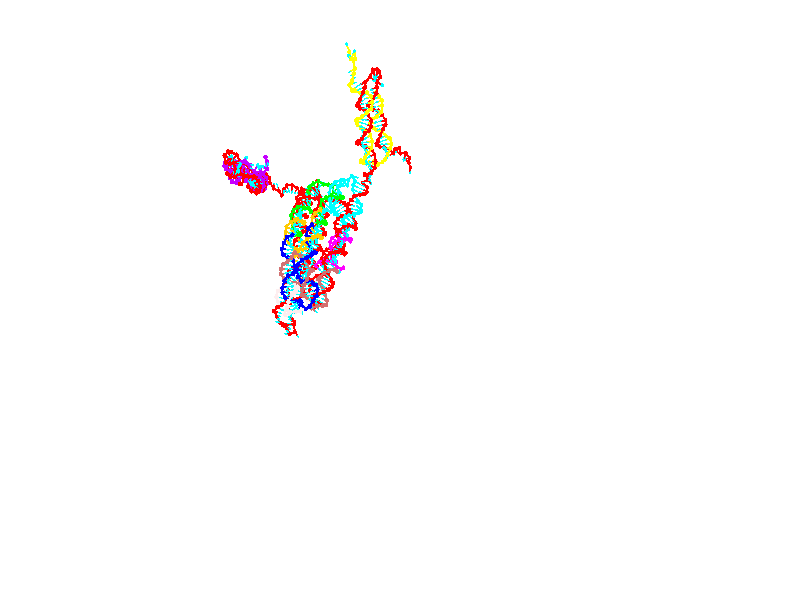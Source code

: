 // switches for output
#declare DRAW_BASES = 1; // possible values are 0, 1; only relevant for DNA ribbons
#declare DRAW_BASES_TYPE = 3; // possible values are 1, 2, 3; only relevant for DNA ribbons
#declare DRAW_FOG = 0; // set to 1 to enable fog

#include "colors.inc"

#include "transforms.inc"
background { rgb <1, 1, 1>}

#default {
   normal{
       ripples 0.25
       frequency 0.20
       turbulence 0.2
       lambda 5
   }
	finish {
		phong 0.1
		phong_size 40.
	}
}

// original window dimensions: 1024x640


// camera settings

camera {
	sky <0, 0.179814, -0.983701>
	up <0, 0.179814, -0.983701>
	right 1.6 * <1, 0, 0>
	location <25.469, 94.9851, 44.8844>
	look_at <25.469, 29.3977, 32.8955>
	direction <0, -65.5874, -11.9889>
	angle 67.0682
}


# declare cpy_camera_pos = <25.469, 94.9851, 44.8844>;
# if (DRAW_FOG = 1)
fog {
	fog_type 2
	up vnormalize(cpy_camera_pos)
	color rgbt<1,1,1,0.3>
	distance 1e-5
	fog_alt 3e-3
	fog_offset 28
}
# end


// LIGHTS

# declare lum = 6;
global_settings {
	ambient_light rgb lum * <0.05, 0.05, 0.05>
	max_trace_level 15
}# declare cpy_direct_light_amount = 0.25;
light_source
{	1000 * <-1, -1.16351, -0.803887>,
	rgb lum * cpy_direct_light_amount
	parallel
}

light_source
{	1000 * <1, 1.16351, 0.803887>,
	rgb lum * cpy_direct_light_amount
	parallel
}

// strand 0

// nucleotide -1

// particle -1
sphere {
	<4.707865, 14.885974, 15.459583> 0.250000
	pigment { color rgbt <1,0,0,0> }
	no_shadow
}
cylinder {
	<4.467137, 15.023438, 15.171220>,  <4.322701, 15.105917, 14.998201>, 0.100000
	pigment { color rgbt <1,0,0,0> }
	no_shadow
}
cylinder {
	<4.467137, 15.023438, 15.171220>,  <4.707865, 14.885974, 15.459583>, 0.100000
	pigment { color rgbt <1,0,0,0> }
	no_shadow
}

// particle -1
sphere {
	<4.467137, 15.023438, 15.171220> 0.100000
	pigment { color rgbt <1,0,0,0> }
	no_shadow
}
sphere {
	0, 1
	scale<0.080000,0.200000,0.300000>
	matrix <0.156063, 0.935883, 0.315858,
		0.783235, 0.077582, -0.616866,
		-0.601819, 0.343661, -0.720909,
		4.286592, 15.126537, 14.954947>
	pigment { color rgbt <0,1,1,0> }
	no_shadow
}
cylinder {
	<5.072995, 15.399503, 15.169236>,  <4.707865, 14.885974, 15.459583>, 0.130000
	pigment { color rgbt <1,0,0,0> }
	no_shadow
}

// nucleotide -1

// particle -1
sphere {
	<5.072995, 15.399503, 15.169236> 0.250000
	pigment { color rgbt <1,0,0,0> }
	no_shadow
}
cylinder {
	<4.686391, 15.456246, 15.083694>,  <4.454428, 15.490293, 15.032370>, 0.100000
	pigment { color rgbt <1,0,0,0> }
	no_shadow
}
cylinder {
	<4.686391, 15.456246, 15.083694>,  <5.072995, 15.399503, 15.169236>, 0.100000
	pigment { color rgbt <1,0,0,0> }
	no_shadow
}

// particle -1
sphere {
	<4.686391, 15.456246, 15.083694> 0.100000
	pigment { color rgbt <1,0,0,0> }
	no_shadow
}
sphere {
	0, 1
	scale<0.080000,0.200000,0.300000>
	matrix <0.004683, 0.842937, 0.537991,
		0.256584, 0.518973, -0.815372,
		-0.966511, 0.141858, -0.213854,
		4.396438, 15.498804, 15.019538>
	pigment { color rgbt <0,1,1,0> }
	no_shadow
}
cylinder {
	<4.857353, 16.128792, 15.138197>,  <5.072995, 15.399503, 15.169236>, 0.130000
	pigment { color rgbt <1,0,0,0> }
	no_shadow
}

// nucleotide -1

// particle -1
sphere {
	<4.857353, 16.128792, 15.138197> 0.250000
	pigment { color rgbt <1,0,0,0> }
	no_shadow
}
cylinder {
	<4.495863, 15.962184, 15.177777>,  <4.278969, 15.862219, 15.201526>, 0.100000
	pigment { color rgbt <1,0,0,0> }
	no_shadow
}
cylinder {
	<4.495863, 15.962184, 15.177777>,  <4.857353, 16.128792, 15.138197>, 0.100000
	pigment { color rgbt <1,0,0,0> }
	no_shadow
}

// particle -1
sphere {
	<4.495863, 15.962184, 15.177777> 0.100000
	pigment { color rgbt <1,0,0,0> }
	no_shadow
}
sphere {
	0, 1
	scale<0.080000,0.200000,0.300000>
	matrix <-0.214854, 0.641183, 0.736697,
		-0.370296, 0.644511, -0.668944,
		-0.903725, -0.416521, 0.098952,
		4.224745, 15.837228, 15.207462>
	pigment { color rgbt <0,1,1,0> }
	no_shadow
}
cylinder {
	<4.147025, 16.461369, 14.752066>,  <4.857353, 16.128792, 15.138197>, 0.130000
	pigment { color rgbt <1,0,0,0> }
	no_shadow
}

// nucleotide -1

// particle -1
sphere {
	<4.147025, 16.461369, 14.752066> 0.250000
	pigment { color rgbt <1,0,0,0> }
	no_shadow
}
cylinder {
	<4.186670, 16.292986, 15.112725>,  <4.210457, 16.191956, 15.329122>, 0.100000
	pigment { color rgbt <1,0,0,0> }
	no_shadow
}
cylinder {
	<4.186670, 16.292986, 15.112725>,  <4.147025, 16.461369, 14.752066>, 0.100000
	pigment { color rgbt <1,0,0,0> }
	no_shadow
}

// particle -1
sphere {
	<4.186670, 16.292986, 15.112725> 0.100000
	pigment { color rgbt <1,0,0,0> }
	no_shadow
}
sphere {
	0, 1
	scale<0.080000,0.200000,0.300000>
	matrix <-0.345602, 0.835143, 0.427896,
		-0.933132, -0.354021, -0.062711,
		0.099112, -0.420957, 0.901649,
		4.216403, 16.166698, 15.383220>
	pigment { color rgbt <0,1,1,0> }
	no_shadow
}
cylinder {
	<3.512292, 16.565151, 15.260151>,  <4.147025, 16.461369, 14.752066>, 0.130000
	pigment { color rgbt <1,0,0,0> }
	no_shadow
}

// nucleotide -1

// particle -1
sphere {
	<3.512292, 16.565151, 15.260151> 0.250000
	pigment { color rgbt <1,0,0,0> }
	no_shadow
}
cylinder {
	<3.844618, 16.499311, 15.472812>,  <4.044014, 16.459808, 15.600409>, 0.100000
	pigment { color rgbt <1,0,0,0> }
	no_shadow
}
cylinder {
	<3.844618, 16.499311, 15.472812>,  <3.512292, 16.565151, 15.260151>, 0.100000
	pigment { color rgbt <1,0,0,0> }
	no_shadow
}

// particle -1
sphere {
	<3.844618, 16.499311, 15.472812> 0.100000
	pigment { color rgbt <1,0,0,0> }
	no_shadow
}
sphere {
	0, 1
	scale<0.080000,0.200000,0.300000>
	matrix <-0.324203, 0.633320, 0.702707,
		-0.452371, -0.756183, 0.472809,
		0.830815, -0.164598, 0.531652,
		4.093863, 16.449932, 15.632307>
	pigment { color rgbt <0,1,1,0> }
	no_shadow
}
cylinder {
	<3.293087, 16.366045, 15.930936>,  <3.512292, 16.565151, 15.260151>, 0.130000
	pigment { color rgbt <1,0,0,0> }
	no_shadow
}

// nucleotide -1

// particle -1
sphere {
	<3.293087, 16.366045, 15.930936> 0.250000
	pigment { color rgbt <1,0,0,0> }
	no_shadow
}
cylinder {
	<3.656560, 16.531885, 15.950531>,  <3.874644, 16.631390, 15.962288>, 0.100000
	pigment { color rgbt <1,0,0,0> }
	no_shadow
}
cylinder {
	<3.656560, 16.531885, 15.950531>,  <3.293087, 16.366045, 15.930936>, 0.100000
	pigment { color rgbt <1,0,0,0> }
	no_shadow
}

// particle -1
sphere {
	<3.656560, 16.531885, 15.950531> 0.100000
	pigment { color rgbt <1,0,0,0> }
	no_shadow
}
sphere {
	0, 1
	scale<0.080000,0.200000,0.300000>
	matrix <-0.364212, 0.729895, 0.578448,
		0.204069, -0.543469, 0.814247,
		0.908683, 0.414602, 0.048989,
		3.929165, 16.656265, 15.965227>
	pigment { color rgbt <0,1,1,0> }
	no_shadow
}
cylinder {
	<3.263670, 16.619825, 16.630795>,  <3.293087, 16.366045, 15.930936>, 0.130000
	pigment { color rgbt <1,0,0,0> }
	no_shadow
}

// nucleotide -1

// particle -1
sphere {
	<3.263670, 16.619825, 16.630795> 0.250000
	pigment { color rgbt <1,0,0,0> }
	no_shadow
}
cylinder {
	<3.582535, 16.795637, 16.465219>,  <3.773853, 16.901125, 16.365873>, 0.100000
	pigment { color rgbt <1,0,0,0> }
	no_shadow
}
cylinder {
	<3.582535, 16.795637, 16.465219>,  <3.263670, 16.619825, 16.630795>, 0.100000
	pigment { color rgbt <1,0,0,0> }
	no_shadow
}

// particle -1
sphere {
	<3.582535, 16.795637, 16.465219> 0.100000
	pigment { color rgbt <1,0,0,0> }
	no_shadow
}
sphere {
	0, 1
	scale<0.080000,0.200000,0.300000>
	matrix <-0.074974, 0.752352, 0.654481,
		0.599093, -0.490693, 0.632699,
		0.797162, 0.439531, -0.413939,
		3.821683, 16.927496, 16.341038>
	pigment { color rgbt <0,1,1,0> }
	no_shadow
}
cylinder {
	<3.560674, 16.948996, 17.235102>,  <3.263670, 16.619825, 16.630795>, 0.130000
	pigment { color rgbt <1,0,0,0> }
	no_shadow
}

// nucleotide -1

// particle -1
sphere {
	<3.560674, 16.948996, 17.235102> 0.250000
	pigment { color rgbt <1,0,0,0> }
	no_shadow
}
cylinder {
	<3.711932, 17.111395, 16.902315>,  <3.802687, 17.208836, 16.702642>, 0.100000
	pigment { color rgbt <1,0,0,0> }
	no_shadow
}
cylinder {
	<3.711932, 17.111395, 16.902315>,  <3.560674, 16.948996, 17.235102>, 0.100000
	pigment { color rgbt <1,0,0,0> }
	no_shadow
}

// particle -1
sphere {
	<3.711932, 17.111395, 16.902315> 0.100000
	pigment { color rgbt <1,0,0,0> }
	no_shadow
}
sphere {
	0, 1
	scale<0.080000,0.200000,0.300000>
	matrix <-0.124009, 0.912815, 0.389089,
		0.917405, -0.043958, 0.395521,
		0.378141, 0.406000, -0.831970,
		3.825376, 17.233194, 16.652725>
	pigment { color rgbt <0,1,1,0> }
	no_shadow
}
cylinder {
	<4.077602, 17.501556, 17.536673>,  <3.560674, 16.948996, 17.235102>, 0.130000
	pigment { color rgbt <1,0,0,0> }
	no_shadow
}

// nucleotide -1

// particle -1
sphere {
	<4.077602, 17.501556, 17.536673> 0.250000
	pigment { color rgbt <1,0,0,0> }
	no_shadow
}
cylinder {
	<4.018780, 17.580044, 17.148884>,  <3.983487, 17.627136, 16.916210>, 0.100000
	pigment { color rgbt <1,0,0,0> }
	no_shadow
}
cylinder {
	<4.018780, 17.580044, 17.148884>,  <4.077602, 17.501556, 17.536673>, 0.100000
	pigment { color rgbt <1,0,0,0> }
	no_shadow
}

// particle -1
sphere {
	<4.018780, 17.580044, 17.148884> 0.100000
	pigment { color rgbt <1,0,0,0> }
	no_shadow
}
sphere {
	0, 1
	scale<0.080000,0.200000,0.300000>
	matrix <0.003379, 0.980220, 0.197881,
		0.989123, 0.025823, -0.144808,
		-0.147054, 0.196218, -0.969471,
		3.974664, 17.638908, 16.858042>
	pigment { color rgbt <0,1,1,0> }
	no_shadow
}
cylinder {
	<4.651447, 17.970274, 17.221098>,  <4.077602, 17.501556, 17.536673>, 0.130000
	pigment { color rgbt <1,0,0,0> }
	no_shadow
}

// nucleotide -1

// particle -1
sphere {
	<4.651447, 17.970274, 17.221098> 0.250000
	pigment { color rgbt <1,0,0,0> }
	no_shadow
}
cylinder {
	<4.332757, 18.038929, 16.989315>,  <4.141544, 18.080122, 16.850245>, 0.100000
	pigment { color rgbt <1,0,0,0> }
	no_shadow
}
cylinder {
	<4.332757, 18.038929, 16.989315>,  <4.651447, 17.970274, 17.221098>, 0.100000
	pigment { color rgbt <1,0,0,0> }
	no_shadow
}

// particle -1
sphere {
	<4.332757, 18.038929, 16.989315> 0.100000
	pigment { color rgbt <1,0,0,0> }
	no_shadow
}
sphere {
	0, 1
	scale<0.080000,0.200000,0.300000>
	matrix <0.118970, 0.984604, 0.128069,
		0.592518, 0.033097, -0.804877,
		-0.796724, 0.171639, -0.579457,
		4.093740, 18.090422, 16.815477>
	pigment { color rgbt <0,1,1,0> }
	no_shadow
}
cylinder {
	<4.869660, 18.549059, 16.939671>,  <4.651447, 17.970274, 17.221098>, 0.130000
	pigment { color rgbt <1,0,0,0> }
	no_shadow
}

// nucleotide -1

// particle -1
sphere {
	<4.869660, 18.549059, 16.939671> 0.250000
	pigment { color rgbt <1,0,0,0> }
	no_shadow
}
cylinder {
	<4.476026, 18.525764, 16.872517>,  <4.239846, 18.511787, 16.832224>, 0.100000
	pigment { color rgbt <1,0,0,0> }
	no_shadow
}
cylinder {
	<4.476026, 18.525764, 16.872517>,  <4.869660, 18.549059, 16.939671>, 0.100000
	pigment { color rgbt <1,0,0,0> }
	no_shadow
}

// particle -1
sphere {
	<4.476026, 18.525764, 16.872517> 0.100000
	pigment { color rgbt <1,0,0,0> }
	no_shadow
}
sphere {
	0, 1
	scale<0.080000,0.200000,0.300000>
	matrix <-0.071527, 0.994672, 0.074242,
		0.162668, 0.085069, -0.983006,
		-0.984085, -0.058235, -0.167886,
		4.180800, 18.508293, 16.822151>
	pigment { color rgbt <0,1,1,0> }
	no_shadow
}
cylinder {
	<4.752229, 18.937052, 16.398561>,  <4.869660, 18.549059, 16.939671>, 0.130000
	pigment { color rgbt <1,0,0,0> }
	no_shadow
}

// nucleotide -1

// particle -1
sphere {
	<4.752229, 18.937052, 16.398561> 0.250000
	pigment { color rgbt <1,0,0,0> }
	no_shadow
}
cylinder {
	<4.395035, 18.898268, 16.574369>,  <4.180719, 18.874998, 16.679853>, 0.100000
	pigment { color rgbt <1,0,0,0> }
	no_shadow
}
cylinder {
	<4.395035, 18.898268, 16.574369>,  <4.752229, 18.937052, 16.398561>, 0.100000
	pigment { color rgbt <1,0,0,0> }
	no_shadow
}

// particle -1
sphere {
	<4.395035, 18.898268, 16.574369> 0.100000
	pigment { color rgbt <1,0,0,0> }
	no_shadow
}
sphere {
	0, 1
	scale<0.080000,0.200000,0.300000>
	matrix <-0.068281, 0.994402, 0.080641,
		-0.444878, 0.042000, -0.894606,
		-0.892984, -0.096960, 0.439520,
		4.127140, 18.869179, 16.706224>
	pigment { color rgbt <0,1,1,0> }
	no_shadow
}
cylinder {
	<4.293979, 19.357302, 16.097588>,  <4.752229, 18.937052, 16.398561>, 0.130000
	pigment { color rgbt <1,0,0,0> }
	no_shadow
}

// nucleotide -1

// particle -1
sphere {
	<4.293979, 19.357302, 16.097588> 0.250000
	pigment { color rgbt <1,0,0,0> }
	no_shadow
}
cylinder {
	<4.144425, 19.306061, 16.465021>,  <4.054693, 19.275316, 16.685482>, 0.100000
	pigment { color rgbt <1,0,0,0> }
	no_shadow
}
cylinder {
	<4.144425, 19.306061, 16.465021>,  <4.293979, 19.357302, 16.097588>, 0.100000
	pigment { color rgbt <1,0,0,0> }
	no_shadow
}

// particle -1
sphere {
	<4.144425, 19.306061, 16.465021> 0.100000
	pigment { color rgbt <1,0,0,0> }
	no_shadow
}
sphere {
	0, 1
	scale<0.080000,0.200000,0.300000>
	matrix <-0.140254, 0.986835, 0.080533,
		-0.916809, -0.098726, -0.386929,
		-0.373884, -0.128102, 0.918586,
		4.032260, 19.267630, 16.740597>
	pigment { color rgbt <0,1,1,0> }
	no_shadow
}
cylinder {
	<3.768269, 19.759434, 16.104120>,  <4.293979, 19.357302, 16.097588>, 0.130000
	pigment { color rgbt <1,0,0,0> }
	no_shadow
}

// nucleotide -1

// particle -1
sphere {
	<3.768269, 19.759434, 16.104120> 0.250000
	pigment { color rgbt <1,0,0,0> }
	no_shadow
}
cylinder {
	<3.824884, 19.686312, 16.493284>,  <3.858853, 19.642439, 16.726782>, 0.100000
	pigment { color rgbt <1,0,0,0> }
	no_shadow
}
cylinder {
	<3.824884, 19.686312, 16.493284>,  <3.768269, 19.759434, 16.104120>, 0.100000
	pigment { color rgbt <1,0,0,0> }
	no_shadow
}

// particle -1
sphere {
	<3.824884, 19.686312, 16.493284> 0.100000
	pigment { color rgbt <1,0,0,0> }
	no_shadow
}
sphere {
	0, 1
	scale<0.080000,0.200000,0.300000>
	matrix <-0.112665, 0.973442, 0.199294,
		-0.983501, -0.137821, 0.117182,
		0.141537, -0.182804, 0.972908,
		3.867345, 19.631470, 16.785156>
	pigment { color rgbt <0,1,1,0> }
	no_shadow
}
cylinder {
	<3.249836, 20.177032, 16.309387>,  <3.768269, 19.759434, 16.104120>, 0.130000
	pigment { color rgbt <1,0,0,0> }
	no_shadow
}

// nucleotide -1

// particle -1
sphere {
	<3.249836, 20.177032, 16.309387> 0.250000
	pigment { color rgbt <1,0,0,0> }
	no_shadow
}
cylinder {
	<3.504013, 20.095104, 16.607183>,  <3.656519, 20.045948, 16.785860>, 0.100000
	pigment { color rgbt <1,0,0,0> }
	no_shadow
}
cylinder {
	<3.504013, 20.095104, 16.607183>,  <3.249836, 20.177032, 16.309387>, 0.100000
	pigment { color rgbt <1,0,0,0> }
	no_shadow
}

// particle -1
sphere {
	<3.504013, 20.095104, 16.607183> 0.100000
	pigment { color rgbt <1,0,0,0> }
	no_shadow
}
sphere {
	0, 1
	scale<0.080000,0.200000,0.300000>
	matrix <-0.039773, 0.954215, 0.296466,
		-0.771124, -0.217997, 0.598201,
		0.635441, -0.204820, 0.744489,
		3.694645, 20.033659, 16.830530>
	pigment { color rgbt <0,1,1,0> }
	no_shadow
}
cylinder {
	<3.019366, 20.616718, 16.859838>,  <3.249836, 20.177032, 16.309387>, 0.130000
	pigment { color rgbt <1,0,0,0> }
	no_shadow
}

// nucleotide -1

// particle -1
sphere {
	<3.019366, 20.616718, 16.859838> 0.250000
	pigment { color rgbt <1,0,0,0> }
	no_shadow
}
cylinder {
	<3.394195, 20.508835, 16.948517>,  <3.619093, 20.444105, 17.001724>, 0.100000
	pigment { color rgbt <1,0,0,0> }
	no_shadow
}
cylinder {
	<3.394195, 20.508835, 16.948517>,  <3.019366, 20.616718, 16.859838>, 0.100000
	pigment { color rgbt <1,0,0,0> }
	no_shadow
}

// particle -1
sphere {
	<3.394195, 20.508835, 16.948517> 0.100000
	pigment { color rgbt <1,0,0,0> }
	no_shadow
}
sphere {
	0, 1
	scale<0.080000,0.200000,0.300000>
	matrix <0.249643, 0.961537, 0.114567,
		-0.244069, -0.052013, 0.968362,
		0.937074, -0.269707, 0.221696,
		3.675318, 20.427923, 17.015026>
	pigment { color rgbt <0,1,1,0> }
	no_shadow
}
cylinder {
	<3.173577, 20.826855, 17.507259>,  <3.019366, 20.616718, 16.859838>, 0.130000
	pigment { color rgbt <1,0,0,0> }
	no_shadow
}

// nucleotide -1

// particle -1
sphere {
	<3.173577, 20.826855, 17.507259> 0.250000
	pigment { color rgbt <1,0,0,0> }
	no_shadow
}
cylinder {
	<3.531140, 20.765329, 17.338846>,  <3.745678, 20.728415, 17.237799>, 0.100000
	pigment { color rgbt <1,0,0,0> }
	no_shadow
}
cylinder {
	<3.531140, 20.765329, 17.338846>,  <3.173577, 20.826855, 17.507259>, 0.100000
	pigment { color rgbt <1,0,0,0> }
	no_shadow
}

// particle -1
sphere {
	<3.531140, 20.765329, 17.338846> 0.100000
	pigment { color rgbt <1,0,0,0> }
	no_shadow
}
sphere {
	0, 1
	scale<0.080000,0.200000,0.300000>
	matrix <0.194654, 0.979300, 0.055515,
		0.403778, -0.131581, 0.905345,
		0.893909, -0.153814, -0.421033,
		3.799313, 20.719185, 17.212536>
	pigment { color rgbt <0,1,1,0> }
	no_shadow
}
cylinder {
	<3.708570, 21.180157, 17.998032>,  <3.173577, 20.826855, 17.507259>, 0.130000
	pigment { color rgbt <1,0,0,0> }
	no_shadow
}

// nucleotide -1

// particle -1
sphere {
	<3.708570, 21.180157, 17.998032> 0.250000
	pigment { color rgbt <1,0,0,0> }
	no_shadow
}
cylinder {
	<3.911986, 21.152569, 17.654724>,  <4.034036, 21.136015, 17.448738>, 0.100000
	pigment { color rgbt <1,0,0,0> }
	no_shadow
}
cylinder {
	<3.911986, 21.152569, 17.654724>,  <3.708570, 21.180157, 17.998032>, 0.100000
	pigment { color rgbt <1,0,0,0> }
	no_shadow
}

// particle -1
sphere {
	<3.911986, 21.152569, 17.654724> 0.100000
	pigment { color rgbt <1,0,0,0> }
	no_shadow
}
sphere {
	0, 1
	scale<0.080000,0.200000,0.300000>
	matrix <0.306248, 0.946096, 0.105429,
		0.804735, -0.316459, 0.502251,
		0.508541, -0.068971, -0.858271,
		4.064548, 21.131878, 17.397243>
	pigment { color rgbt <0,1,1,0> }
	no_shadow
}
cylinder {
	<4.350674, 21.470778, 18.119547>,  <3.708570, 21.180157, 17.998032>, 0.130000
	pigment { color rgbt <1,0,0,0> }
	no_shadow
}

// nucleotide -1

// particle -1
sphere {
	<4.350674, 21.470778, 18.119547> 0.250000
	pigment { color rgbt <1,0,0,0> }
	no_shadow
}
cylinder {
	<4.285765, 21.484062, 17.725073>,  <4.246819, 21.492033, 17.488388>, 0.100000
	pigment { color rgbt <1,0,0,0> }
	no_shadow
}
cylinder {
	<4.285765, 21.484062, 17.725073>,  <4.350674, 21.470778, 18.119547>, 0.100000
	pigment { color rgbt <1,0,0,0> }
	no_shadow
}

// particle -1
sphere {
	<4.285765, 21.484062, 17.725073> 0.100000
	pigment { color rgbt <1,0,0,0> }
	no_shadow
}
sphere {
	0, 1
	scale<0.080000,0.200000,0.300000>
	matrix <0.364903, 0.930603, -0.028705,
		0.916795, -0.364520, -0.163130,
		-0.162273, 0.033210, -0.986187,
		4.237083, 21.494024, 17.429216>
	pigment { color rgbt <0,1,1,0> }
	no_shadow
}
cylinder {
	<4.950872, 21.842106, 17.862976>,  <4.350674, 21.470778, 18.119547>, 0.130000
	pigment { color rgbt <1,0,0,0> }
	no_shadow
}

// nucleotide -1

// particle -1
sphere {
	<4.950872, 21.842106, 17.862976> 0.250000
	pigment { color rgbt <1,0,0,0> }
	no_shadow
}
cylinder {
	<4.661887, 21.856632, 17.586794>,  <4.488496, 21.865347, 17.421085>, 0.100000
	pigment { color rgbt <1,0,0,0> }
	no_shadow
}
cylinder {
	<4.661887, 21.856632, 17.586794>,  <4.950872, 21.842106, 17.862976>, 0.100000
	pigment { color rgbt <1,0,0,0> }
	no_shadow
}

// particle -1
sphere {
	<4.661887, 21.856632, 17.586794> 0.100000
	pigment { color rgbt <1,0,0,0> }
	no_shadow
}
sphere {
	0, 1
	scale<0.080000,0.200000,0.300000>
	matrix <0.259302, 0.939963, -0.221885,
		0.640945, -0.339340, -0.688504,
		-0.722462, 0.036314, -0.690456,
		4.445148, 21.867527, 17.379658>
	pigment { color rgbt <0,1,1,0> }
	no_shadow
}
cylinder {
	<5.210826, 22.278927, 17.344807>,  <4.950872, 21.842106, 17.862976>, 0.130000
	pigment { color rgbt <1,0,0,0> }
	no_shadow
}

// nucleotide -1

// particle -1
sphere {
	<5.210826, 22.278927, 17.344807> 0.250000
	pigment { color rgbt <1,0,0,0> }
	no_shadow
}
cylinder {
	<4.832690, 22.245401, 17.218754>,  <4.605808, 22.225286, 17.143122>, 0.100000
	pigment { color rgbt <1,0,0,0> }
	no_shadow
}
cylinder {
	<4.832690, 22.245401, 17.218754>,  <5.210826, 22.278927, 17.344807>, 0.100000
	pigment { color rgbt <1,0,0,0> }
	no_shadow
}

// particle -1
sphere {
	<4.832690, 22.245401, 17.218754> 0.100000
	pigment { color rgbt <1,0,0,0> }
	no_shadow
}
sphere {
	0, 1
	scale<0.080000,0.200000,0.300000>
	matrix <-0.027860, 0.983629, -0.178041,
		0.324894, -0.159529, -0.932199,
		-0.945340, -0.083816, -0.315131,
		4.549088, 22.220257, 17.124214>
	pigment { color rgbt <0,1,1,0> }
	no_shadow
}
cylinder {
	<5.227377, 22.637054, 16.770430>,  <5.210826, 22.278927, 17.344807>, 0.130000
	pigment { color rgbt <1,0,0,0> }
	no_shadow
}

// nucleotide -1

// particle -1
sphere {
	<5.227377, 22.637054, 16.770430> 0.250000
	pigment { color rgbt <1,0,0,0> }
	no_shadow
}
cylinder {
	<4.846664, 22.650047, 16.892450>,  <4.618237, 22.657843, 16.965662>, 0.100000
	pigment { color rgbt <1,0,0,0> }
	no_shadow
}
cylinder {
	<4.846664, 22.650047, 16.892450>,  <5.227377, 22.637054, 16.770430>, 0.100000
	pigment { color rgbt <1,0,0,0> }
	no_shadow
}

// particle -1
sphere {
	<4.846664, 22.650047, 16.892450> 0.100000
	pigment { color rgbt <1,0,0,0> }
	no_shadow
}
sphere {
	0, 1
	scale<0.080000,0.200000,0.300000>
	matrix <0.041956, 0.998818, 0.024542,
		-0.303893, 0.036157, -0.952020,
		-0.951782, 0.032484, 0.305051,
		4.561130, 22.659792, 16.983965>
	pigment { color rgbt <0,1,1,0> }
	no_shadow
}
cylinder {
	<4.926669, 23.085104, 16.280205>,  <5.227377, 22.637054, 16.770430>, 0.130000
	pigment { color rgbt <1,0,0,0> }
	no_shadow
}

// nucleotide -1

// particle -1
sphere {
	<4.926669, 23.085104, 16.280205> 0.250000
	pigment { color rgbt <1,0,0,0> }
	no_shadow
}
cylinder {
	<4.692659, 23.070276, 16.604271>,  <4.552253, 23.061380, 16.798712>, 0.100000
	pigment { color rgbt <1,0,0,0> }
	no_shadow
}
cylinder {
	<4.692659, 23.070276, 16.604271>,  <4.926669, 23.085104, 16.280205>, 0.100000
	pigment { color rgbt <1,0,0,0> }
	no_shadow
}

// particle -1
sphere {
	<4.692659, 23.070276, 16.604271> 0.100000
	pigment { color rgbt <1,0,0,0> }
	no_shadow
}
sphere {
	0, 1
	scale<0.080000,0.200000,0.300000>
	matrix <-0.048372, 0.998771, 0.010770,
		-0.809572, -0.032889, -0.586099,
		-0.585025, -0.037070, 0.810168,
		4.517152, 23.059155, 16.847321>
	pigment { color rgbt <0,1,1,0> }
	no_shadow
}
cylinder {
	<4.379191, 23.548870, 16.157085>,  <4.926669, 23.085104, 16.280205>, 0.130000
	pigment { color rgbt <1,0,0,0> }
	no_shadow
}

// nucleotide -1

// particle -1
sphere {
	<4.379191, 23.548870, 16.157085> 0.250000
	pigment { color rgbt <1,0,0,0> }
	no_shadow
}
cylinder {
	<4.405703, 23.499065, 16.553087>,  <4.421609, 23.469183, 16.790688>, 0.100000
	pigment { color rgbt <1,0,0,0> }
	no_shadow
}
cylinder {
	<4.405703, 23.499065, 16.553087>,  <4.379191, 23.548870, 16.157085>, 0.100000
	pigment { color rgbt <1,0,0,0> }
	no_shadow
}

// particle -1
sphere {
	<4.405703, 23.499065, 16.553087> 0.100000
	pigment { color rgbt <1,0,0,0> }
	no_shadow
}
sphere {
	0, 1
	scale<0.080000,0.200000,0.300000>
	matrix <-0.105863, 0.985706, 0.131057,
		-0.992169, -0.113491, 0.052149,
		0.066278, -0.124510, 0.990002,
		4.425586, 23.461712, 16.850088>
	pigment { color rgbt <0,1,1,0> }
	no_shadow
}
cylinder {
	<4.168054, 24.165012, 16.386457>,  <4.379191, 23.548870, 16.157085>, 0.130000
	pigment { color rgbt <1,0,0,0> }
	no_shadow
}

// nucleotide -1

// particle -1
sphere {
	<4.168054, 24.165012, 16.386457> 0.250000
	pigment { color rgbt <1,0,0,0> }
	no_shadow
}
cylinder {
	<4.311584, 24.037958, 16.737535>,  <4.397703, 23.961725, 16.948183>, 0.100000
	pigment { color rgbt <1,0,0,0> }
	no_shadow
}
cylinder {
	<4.311584, 24.037958, 16.737535>,  <4.168054, 24.165012, 16.386457>, 0.100000
	pigment { color rgbt <1,0,0,0> }
	no_shadow
}

// particle -1
sphere {
	<4.311584, 24.037958, 16.737535> 0.100000
	pigment { color rgbt <1,0,0,0> }
	no_shadow
}
sphere {
	0, 1
	scale<0.080000,0.200000,0.300000>
	matrix <0.009666, 0.941532, 0.336784,
		-0.933354, -0.112363, 0.340917,
		0.358827, -0.317634, 0.877697,
		4.419232, 23.942667, 17.000845>
	pigment { color rgbt <0,1,1,0> }
	no_shadow
}
cylinder {
	<3.891498, 24.629749, 16.973322>,  <4.168054, 24.165012, 16.386457>, 0.130000
	pigment { color rgbt <1,0,0,0> }
	no_shadow
}

// nucleotide -1

// particle -1
sphere {
	<3.891498, 24.629749, 16.973322> 0.250000
	pigment { color rgbt <1,0,0,0> }
	no_shadow
}
cylinder {
	<4.236873, 24.462852, 17.086729>,  <4.444098, 24.362715, 17.154774>, 0.100000
	pigment { color rgbt <1,0,0,0> }
	no_shadow
}
cylinder {
	<4.236873, 24.462852, 17.086729>,  <3.891498, 24.629749, 16.973322>, 0.100000
	pigment { color rgbt <1,0,0,0> }
	no_shadow
}

// particle -1
sphere {
	<4.236873, 24.462852, 17.086729> 0.100000
	pigment { color rgbt <1,0,0,0> }
	no_shadow
}
sphere {
	0, 1
	scale<0.080000,0.200000,0.300000>
	matrix <0.331215, 0.892820, 0.305237,
		-0.380490, -0.169647, 0.909091,
		0.863437, -0.417244, 0.283520,
		4.495904, 24.337679, 17.171785>
	pigment { color rgbt <0,1,1,0> }
	no_shadow
}
cylinder {
	<4.132982, 24.765711, 17.767706>,  <3.891498, 24.629749, 16.973322>, 0.130000
	pigment { color rgbt <1,0,0,0> }
	no_shadow
}

// nucleotide -1

// particle -1
sphere {
	<4.132982, 24.765711, 17.767706> 0.250000
	pigment { color rgbt <1,0,0,0> }
	no_shadow
}
cylinder {
	<4.401161, 24.729286, 17.473167>,  <4.562069, 24.707432, 17.296444>, 0.100000
	pigment { color rgbt <1,0,0,0> }
	no_shadow
}
cylinder {
	<4.401161, 24.729286, 17.473167>,  <4.132982, 24.765711, 17.767706>, 0.100000
	pigment { color rgbt <1,0,0,0> }
	no_shadow
}

// particle -1
sphere {
	<4.401161, 24.729286, 17.473167> 0.100000
	pigment { color rgbt <1,0,0,0> }
	no_shadow
}
sphere {
	0, 1
	scale<0.080000,0.200000,0.300000>
	matrix <0.327467, 0.926865, 0.183539,
		0.665781, -0.364182, 0.651236,
		0.670449, -0.091061, -0.736346,
		4.602296, 24.701967, 17.252264>
	pigment { color rgbt <0,1,1,0> }
	no_shadow
}
cylinder {
	<4.715719, 25.033236, 18.012661>,  <4.132982, 24.765711, 17.767706>, 0.130000
	pigment { color rgbt <1,0,0,0> }
	no_shadow
}

// nucleotide -1

// particle -1
sphere {
	<4.715719, 25.033236, 18.012661> 0.250000
	pigment { color rgbt <1,0,0,0> }
	no_shadow
}
cylinder {
	<4.791485, 25.046410, 17.620123>,  <4.836945, 25.054314, 17.384600>, 0.100000
	pigment { color rgbt <1,0,0,0> }
	no_shadow
}
cylinder {
	<4.791485, 25.046410, 17.620123>,  <4.715719, 25.033236, 18.012661>, 0.100000
	pigment { color rgbt <1,0,0,0> }
	no_shadow
}

// particle -1
sphere {
	<4.791485, 25.046410, 17.620123> 0.100000
	pigment { color rgbt <1,0,0,0> }
	no_shadow
}
sphere {
	0, 1
	scale<0.080000,0.200000,0.300000>
	matrix <0.248332, 0.965338, 0.080331,
		0.949975, -0.258916, 0.174670,
		0.189414, 0.032937, -0.981345,
		4.848310, 25.056290, 17.325720>
	pigment { color rgbt <0,1,1,0> }
	no_shadow
}
cylinder {
	<5.303322, 25.529865, 18.105591>,  <4.715719, 25.033236, 18.012661>, 0.130000
	pigment { color rgbt <1,0,0,0> }
	no_shadow
}

// nucleotide -1

// particle -1
sphere {
	<5.303322, 25.529865, 18.105591> 0.250000
	pigment { color rgbt <1,0,0,0> }
	no_shadow
}
cylinder {
	<5.701846, 25.509659, 18.133345>,  <5.940960, 25.497536, 18.149998>, 0.100000
	pigment { color rgbt <1,0,0,0> }
	no_shadow
}
cylinder {
	<5.701846, 25.509659, 18.133345>,  <5.303322, 25.529865, 18.105591>, 0.100000
	pigment { color rgbt <1,0,0,0> }
	no_shadow
}

// particle -1
sphere {
	<5.701846, 25.509659, 18.133345> 0.100000
	pigment { color rgbt <1,0,0,0> }
	no_shadow
}
sphere {
	0, 1
	scale<0.080000,0.200000,0.300000>
	matrix <-0.044000, 0.393488, 0.918276,
		-0.073690, -0.917941, 0.389813,
		0.996311, -0.050516, 0.069385,
		6.000739, 25.494505, 18.154160>
	pigment { color rgbt <0,1,1,0> }
	no_shadow
}
cylinder {
	<5.443868, 25.163572, 18.747423>,  <5.303322, 25.529865, 18.105591>, 0.130000
	pigment { color rgbt <1,0,0,0> }
	no_shadow
}

// nucleotide -1

// particle -1
sphere {
	<5.443868, 25.163572, 18.747423> 0.250000
	pigment { color rgbt <1,0,0,0> }
	no_shadow
}
cylinder {
	<5.737869, 25.408234, 18.630360>,  <5.914270, 25.555031, 18.560122>, 0.100000
	pigment { color rgbt <1,0,0,0> }
	no_shadow
}
cylinder {
	<5.737869, 25.408234, 18.630360>,  <5.443868, 25.163572, 18.747423>, 0.100000
	pigment { color rgbt <1,0,0,0> }
	no_shadow
}

// particle -1
sphere {
	<5.737869, 25.408234, 18.630360> 0.100000
	pigment { color rgbt <1,0,0,0> }
	no_shadow
}
sphere {
	0, 1
	scale<0.080000,0.200000,0.300000>
	matrix <0.094449, 0.335052, 0.937454,
		0.671453, -0.716673, 0.188494,
		0.735003, 0.611653, -0.292661,
		5.958370, 25.591730, 18.542561>
	pigment { color rgbt <0,1,1,0> }
	no_shadow
}
cylinder {
	<6.009936, 25.059629, 19.049492>,  <5.443868, 25.163572, 18.747423>, 0.130000
	pigment { color rgbt <1,0,0,0> }
	no_shadow
}

// nucleotide -1

// particle -1
sphere {
	<6.009936, 25.059629, 19.049492> 0.250000
	pigment { color rgbt <1,0,0,0> }
	no_shadow
}
cylinder {
	<5.991284, 25.451019, 18.969076>,  <5.980093, 25.685852, 18.920828>, 0.100000
	pigment { color rgbt <1,0,0,0> }
	no_shadow
}
cylinder {
	<5.991284, 25.451019, 18.969076>,  <6.009936, 25.059629, 19.049492>, 0.100000
	pigment { color rgbt <1,0,0,0> }
	no_shadow
}

// particle -1
sphere {
	<5.991284, 25.451019, 18.969076> 0.100000
	pigment { color rgbt <1,0,0,0> }
	no_shadow
}
sphere {
	0, 1
	scale<0.080000,0.200000,0.300000>
	matrix <0.033626, 0.202680, 0.978668,
		0.998346, 0.038875, -0.042353,
		-0.046630, 0.978473, -0.201038,
		5.977295, 25.744562, 18.908764>
	pigment { color rgbt <0,1,1,0> }
	no_shadow
}
cylinder {
	<6.533192, 25.483614, 19.382147>,  <6.009936, 25.059629, 19.049492>, 0.130000
	pigment { color rgbt <1,0,0,0> }
	no_shadow
}

// nucleotide -1

// particle -1
sphere {
	<6.533192, 25.483614, 19.382147> 0.250000
	pigment { color rgbt <1,0,0,0> }
	no_shadow
}
cylinder {
	<6.233625, 25.734503, 19.296623>,  <6.053885, 25.885036, 19.245310>, 0.100000
	pigment { color rgbt <1,0,0,0> }
	no_shadow
}
cylinder {
	<6.233625, 25.734503, 19.296623>,  <6.533192, 25.483614, 19.382147>, 0.100000
	pigment { color rgbt <1,0,0,0> }
	no_shadow
}

// particle -1
sphere {
	<6.233625, 25.734503, 19.296623> 0.100000
	pigment { color rgbt <1,0,0,0> }
	no_shadow
}
sphere {
	0, 1
	scale<0.080000,0.200000,0.300000>
	matrix <0.005058, 0.328054, 0.944646,
		0.662643, 0.706381, -0.248858,
		-0.748918, 0.627222, -0.213810,
		6.008950, 25.922668, 19.232481>
	pigment { color rgbt <0,1,1,0> }
	no_shadow
}
cylinder {
	<6.794679, 24.665009, 19.177515>,  <6.533192, 25.483614, 19.382147>, 0.130000
	pigment { color rgbt <1,0,0,0> }
	no_shadow
}

// nucleotide -1

// particle -1
sphere {
	<6.794679, 24.665009, 19.177515> 0.250000
	pigment { color rgbt <1,0,0,0> }
	no_shadow
}
cylinder {
	<7.000049, 24.674278, 19.520643>,  <7.123271, 24.679840, 19.726521>, 0.100000
	pigment { color rgbt <1,0,0,0> }
	no_shadow
}
cylinder {
	<7.000049, 24.674278, 19.520643>,  <6.794679, 24.665009, 19.177515>, 0.100000
	pigment { color rgbt <1,0,0,0> }
	no_shadow
}

// particle -1
sphere {
	<7.000049, 24.674278, 19.520643> 0.100000
	pigment { color rgbt <1,0,0,0> }
	no_shadow
}
sphere {
	0, 1
	scale<0.080000,0.200000,0.300000>
	matrix <0.344707, -0.921010, -0.181434,
		0.785857, 0.388849, -0.480858,
		0.513425, 0.023174, 0.857821,
		7.154077, 24.681231, 19.777990>
	pigment { color rgbt <0,1,1,0> }
	no_shadow
}
cylinder {
	<7.505336, 24.352718, 19.145065>,  <6.794679, 24.665009, 19.177515>, 0.130000
	pigment { color rgbt <1,0,0,0> }
	no_shadow
}

// nucleotide -1

// particle -1
sphere {
	<7.505336, 24.352718, 19.145065> 0.250000
	pigment { color rgbt <1,0,0,0> }
	no_shadow
}
cylinder {
	<7.346094, 24.289007, 19.506428>,  <7.250549, 24.250782, 19.723246>, 0.100000
	pigment { color rgbt <1,0,0,0> }
	no_shadow
}
cylinder {
	<7.346094, 24.289007, 19.506428>,  <7.505336, 24.352718, 19.145065>, 0.100000
	pigment { color rgbt <1,0,0,0> }
	no_shadow
}

// particle -1
sphere {
	<7.346094, 24.289007, 19.506428> 0.100000
	pigment { color rgbt <1,0,0,0> }
	no_shadow
}
sphere {
	0, 1
	scale<0.080000,0.200000,0.300000>
	matrix <0.210049, -0.974474, -0.079242,
		0.892968, 0.158213, 0.421399,
		-0.398105, -0.159275, 0.903407,
		7.226663, 24.241224, 19.777451>
	pigment { color rgbt <0,1,1,0> }
	no_shadow
}
cylinder {
	<8.041387, 24.077385, 19.537245>,  <7.505336, 24.352718, 19.145065>, 0.130000
	pigment { color rgbt <1,0,0,0> }
	no_shadow
}

// nucleotide -1

// particle -1
sphere {
	<8.041387, 24.077385, 19.537245> 0.250000
	pigment { color rgbt <1,0,0,0> }
	no_shadow
}
cylinder {
	<7.671222, 23.958284, 19.631014>,  <7.449122, 23.886824, 19.687275>, 0.100000
	pigment { color rgbt <1,0,0,0> }
	no_shadow
}
cylinder {
	<7.671222, 23.958284, 19.631014>,  <8.041387, 24.077385, 19.537245>, 0.100000
	pigment { color rgbt <1,0,0,0> }
	no_shadow
}

// particle -1
sphere {
	<7.671222, 23.958284, 19.631014> 0.100000
	pigment { color rgbt <1,0,0,0> }
	no_shadow
}
sphere {
	0, 1
	scale<0.080000,0.200000,0.300000>
	matrix <0.270486, -0.952236, -0.141715,
		0.265421, -0.067737, 0.961750,
		-0.925413, -0.297754, 0.234422,
		7.393598, 23.868958, 19.701340>
	pigment { color rgbt <0,1,1,0> }
	no_shadow
}
cylinder {
	<8.127441, 23.424179, 19.924053>,  <8.041387, 24.077385, 19.537245>, 0.130000
	pigment { color rgbt <1,0,0,0> }
	no_shadow
}

// nucleotide -1

// particle -1
sphere {
	<8.127441, 23.424179, 19.924053> 0.250000
	pigment { color rgbt <1,0,0,0> }
	no_shadow
}
cylinder {
	<7.749260, 23.426039, 19.793764>,  <7.522351, 23.427155, 19.715590>, 0.100000
	pigment { color rgbt <1,0,0,0> }
	no_shadow
}
cylinder {
	<7.749260, 23.426039, 19.793764>,  <8.127441, 23.424179, 19.924053>, 0.100000
	pigment { color rgbt <1,0,0,0> }
	no_shadow
}

// particle -1
sphere {
	<7.749260, 23.426039, 19.793764> 0.100000
	pigment { color rgbt <1,0,0,0> }
	no_shadow
}
sphere {
	0, 1
	scale<0.080000,0.200000,0.300000>
	matrix <0.062664, -0.978627, -0.195863,
		-0.319674, -0.205591, 0.924954,
		-0.945453, 0.004651, -0.325725,
		7.465624, 23.427435, 19.696047>
	pigment { color rgbt <0,1,1,0> }
	no_shadow
}
cylinder {
	<7.814213, 22.852587, 20.205971>,  <8.127441, 23.424179, 19.924053>, 0.130000
	pigment { color rgbt <1,0,0,0> }
	no_shadow
}

// nucleotide -1

// particle -1
sphere {
	<7.814213, 22.852587, 20.205971> 0.250000
	pigment { color rgbt <1,0,0,0> }
	no_shadow
}
cylinder {
	<7.586289, 22.933142, 19.887283>,  <7.449535, 22.981474, 19.696072>, 0.100000
	pigment { color rgbt <1,0,0,0> }
	no_shadow
}
cylinder {
	<7.586289, 22.933142, 19.887283>,  <7.814213, 22.852587, 20.205971>, 0.100000
	pigment { color rgbt <1,0,0,0> }
	no_shadow
}

// particle -1
sphere {
	<7.586289, 22.933142, 19.887283> 0.100000
	pigment { color rgbt <1,0,0,0> }
	no_shadow
}
sphere {
	0, 1
	scale<0.080000,0.200000,0.300000>
	matrix <-0.166976, -0.977656, -0.127701,
		-0.804635, 0.060268, 0.590704,
		-0.569809, 0.201386, -0.796719,
		7.415347, 22.993557, 19.648268>
	pigment { color rgbt <0,1,1,0> }
	no_shadow
}
cylinder {
	<7.430290, 22.284632, 20.218019>,  <7.814213, 22.852587, 20.205971>, 0.130000
	pigment { color rgbt <1,0,0,0> }
	no_shadow
}

// nucleotide -1

// particle -1
sphere {
	<7.430290, 22.284632, 20.218019> 0.250000
	pigment { color rgbt <1,0,0,0> }
	no_shadow
}
cylinder {
	<7.342857, 22.453009, 19.865877>,  <7.290398, 22.554035, 19.654591>, 0.100000
	pigment { color rgbt <1,0,0,0> }
	no_shadow
}
cylinder {
	<7.342857, 22.453009, 19.865877>,  <7.430290, 22.284632, 20.218019>, 0.100000
	pigment { color rgbt <1,0,0,0> }
	no_shadow
}

// particle -1
sphere {
	<7.342857, 22.453009, 19.865877> 0.100000
	pigment { color rgbt <1,0,0,0> }
	no_shadow
}
sphere {
	0, 1
	scale<0.080000,0.200000,0.300000>
	matrix <-0.310228, -0.885345, -0.346300,
		-0.925192, 0.197417, 0.324109,
		-0.218583, 0.420941, -0.880358,
		7.277283, 22.579290, 19.601770>
	pigment { color rgbt <0,1,1,0> }
	no_shadow
}
cylinder {
	<6.705924, 22.187704, 19.952932>,  <7.430290, 22.284632, 20.218019>, 0.130000
	pigment { color rgbt <1,0,0,0> }
	no_shadow
}

// nucleotide -1

// particle -1
sphere {
	<6.705924, 22.187704, 19.952932> 0.250000
	pigment { color rgbt <1,0,0,0> }
	no_shadow
}
cylinder {
	<6.918732, 22.239704, 19.618256>,  <7.046416, 22.270905, 19.417450>, 0.100000
	pigment { color rgbt <1,0,0,0> }
	no_shadow
}
cylinder {
	<6.918732, 22.239704, 19.618256>,  <6.705924, 22.187704, 19.952932>, 0.100000
	pigment { color rgbt <1,0,0,0> }
	no_shadow
}

// particle -1
sphere {
	<6.918732, 22.239704, 19.618256> 0.100000
	pigment { color rgbt <1,0,0,0> }
	no_shadow
}
sphere {
	0, 1
	scale<0.080000,0.200000,0.300000>
	matrix <-0.326588, -0.880179, -0.344420,
		-0.781214, 0.456492, -0.425816,
		0.532020, 0.129999, -0.836693,
		7.078338, 22.278704, 19.367249>
	pigment { color rgbt <0,1,1,0> }
	no_shadow
}
cylinder {
	<6.258221, 21.994305, 19.384396>,  <6.705924, 22.187704, 19.952932>, 0.130000
	pigment { color rgbt <1,0,0,0> }
	no_shadow
}

// nucleotide -1

// particle -1
sphere {
	<6.258221, 21.994305, 19.384396> 0.250000
	pigment { color rgbt <1,0,0,0> }
	no_shadow
}
cylinder {
	<6.622098, 22.000177, 19.218388>,  <6.840424, 22.003700, 19.118782>, 0.100000
	pigment { color rgbt <1,0,0,0> }
	no_shadow
}
cylinder {
	<6.622098, 22.000177, 19.218388>,  <6.258221, 21.994305, 19.384396>, 0.100000
	pigment { color rgbt <1,0,0,0> }
	no_shadow
}

// particle -1
sphere {
	<6.622098, 22.000177, 19.218388> 0.100000
	pigment { color rgbt <1,0,0,0> }
	no_shadow
}
sphere {
	0, 1
	scale<0.080000,0.200000,0.300000>
	matrix <-0.262341, -0.754395, -0.601718,
		-0.321925, 0.656256, -0.682416,
		0.909693, 0.014683, -0.415022,
		6.895006, 22.004581, 19.093882>
	pigment { color rgbt <0,1,1,0> }
	no_shadow
}
cylinder {
	<6.229056, 21.874405, 18.663149>,  <6.258221, 21.994305, 19.384396>, 0.130000
	pigment { color rgbt <1,0,0,0> }
	no_shadow
}

// nucleotide -1

// particle -1
sphere {
	<6.229056, 21.874405, 18.663149> 0.250000
	pigment { color rgbt <1,0,0,0> }
	no_shadow
}
cylinder {
	<6.606021, 21.768633, 18.745062>,  <6.832200, 21.705170, 18.794209>, 0.100000
	pigment { color rgbt <1,0,0,0> }
	no_shadow
}
cylinder {
	<6.606021, 21.768633, 18.745062>,  <6.229056, 21.874405, 18.663149>, 0.100000
	pigment { color rgbt <1,0,0,0> }
	no_shadow
}

// particle -1
sphere {
	<6.606021, 21.768633, 18.745062> 0.100000
	pigment { color rgbt <1,0,0,0> }
	no_shadow
}
sphere {
	0, 1
	scale<0.080000,0.200000,0.300000>
	matrix <-0.140587, -0.868768, -0.474845,
		0.303472, 0.418710, -0.855913,
		0.942412, -0.264432, 0.204781,
		6.888744, 21.689302, 18.806496>
	pigment { color rgbt <0,1,1,0> }
	no_shadow
}
cylinder {
	<6.467692, 21.638273, 18.018589>,  <6.229056, 21.874405, 18.663149>, 0.130000
	pigment { color rgbt <1,0,0,0> }
	no_shadow
}

// nucleotide -1

// particle -1
sphere {
	<6.467692, 21.638273, 18.018589> 0.250000
	pigment { color rgbt <1,0,0,0> }
	no_shadow
}
cylinder {
	<6.717364, 21.485325, 18.291115>,  <6.867168, 21.393555, 18.454630>, 0.100000
	pigment { color rgbt <1,0,0,0> }
	no_shadow
}
cylinder {
	<6.717364, 21.485325, 18.291115>,  <6.467692, 21.638273, 18.018589>, 0.100000
	pigment { color rgbt <1,0,0,0> }
	no_shadow
}

// particle -1
sphere {
	<6.717364, 21.485325, 18.291115> 0.100000
	pigment { color rgbt <1,0,0,0> }
	no_shadow
}
sphere {
	0, 1
	scale<0.080000,0.200000,0.300000>
	matrix <0.052722, -0.849447, -0.525034,
		0.779499, 0.363637, -0.510049,
		0.624181, -0.382373, 0.681314,
		6.904619, 21.370613, 18.495508>
	pigment { color rgbt <0,1,1,0> }
	no_shadow
}
cylinder {
	<6.951559, 21.141737, 17.644741>,  <6.467692, 21.638273, 18.018589>, 0.130000
	pigment { color rgbt <1,0,0,0> }
	no_shadow
}

// nucleotide -1

// particle -1
sphere {
	<6.951559, 21.141737, 17.644741> 0.250000
	pigment { color rgbt <1,0,0,0> }
	no_shadow
}
cylinder {
	<6.994698, 21.046396, 18.030809>,  <7.020582, 20.989191, 18.262451>, 0.100000
	pigment { color rgbt <1,0,0,0> }
	no_shadow
}
cylinder {
	<6.994698, 21.046396, 18.030809>,  <6.951559, 21.141737, 17.644741>, 0.100000
	pigment { color rgbt <1,0,0,0> }
	no_shadow
}

// particle -1
sphere {
	<6.994698, 21.046396, 18.030809> 0.100000
	pigment { color rgbt <1,0,0,0> }
	no_shadow
}
sphere {
	0, 1
	scale<0.080000,0.200000,0.300000>
	matrix <0.160511, -0.953923, -0.253511,
		0.981124, 0.182262, -0.064621,
		0.107849, -0.238353, 0.965172,
		7.027053, 20.974890, 18.320360>
	pigment { color rgbt <0,1,1,0> }
	no_shadow
}
cylinder {
	<7.556679, 20.799984, 17.718569>,  <6.951559, 21.141737, 17.644741>, 0.130000
	pigment { color rgbt <1,0,0,0> }
	no_shadow
}

// nucleotide -1

// particle -1
sphere {
	<7.556679, 20.799984, 17.718569> 0.250000
	pigment { color rgbt <1,0,0,0> }
	no_shadow
}
cylinder {
	<7.323207, 20.694553, 18.025774>,  <7.183124, 20.631296, 18.210098>, 0.100000
	pigment { color rgbt <1,0,0,0> }
	no_shadow
}
cylinder {
	<7.323207, 20.694553, 18.025774>,  <7.556679, 20.799984, 17.718569>, 0.100000
	pigment { color rgbt <1,0,0,0> }
	no_shadow
}

// particle -1
sphere {
	<7.323207, 20.694553, 18.025774> 0.100000
	pigment { color rgbt <1,0,0,0> }
	no_shadow
}
sphere {
	0, 1
	scale<0.080000,0.200000,0.300000>
	matrix <0.154941, -0.964623, -0.213297,
		0.797064, -0.005500, 0.603869,
		-0.583680, -0.263575, 0.768014,
		7.148103, 20.615480, 18.256178>
	pigment { color rgbt <0,1,1,0> }
	no_shadow
}
cylinder {
	<7.887703, 20.161684, 18.154678>,  <7.556679, 20.799984, 17.718569>, 0.130000
	pigment { color rgbt <1,0,0,0> }
	no_shadow
}

// nucleotide -1

// particle -1
sphere {
	<7.887703, 20.161684, 18.154678> 0.250000
	pigment { color rgbt <1,0,0,0> }
	no_shadow
}
cylinder {
	<7.498987, 20.161776, 18.249016>,  <7.265757, 20.161831, 18.305618>, 0.100000
	pigment { color rgbt <1,0,0,0> }
	no_shadow
}
cylinder {
	<7.498987, 20.161776, 18.249016>,  <7.887703, 20.161684, 18.154678>, 0.100000
	pigment { color rgbt <1,0,0,0> }
	no_shadow
}

// particle -1
sphere {
	<7.498987, 20.161776, 18.249016> 0.100000
	pigment { color rgbt <1,0,0,0> }
	no_shadow
}
sphere {
	0, 1
	scale<0.080000,0.200000,0.300000>
	matrix <-0.059812, -0.967545, -0.245519,
		0.228135, -0.252699, 0.940265,
		-0.971791, 0.000228, 0.235845,
		7.207449, 20.161844, 18.319769>
	pigment { color rgbt <0,1,1,0> }
	no_shadow
}
cylinder {
	<7.822113, 19.549437, 18.444765>,  <7.887703, 20.161684, 18.154678>, 0.130000
	pigment { color rgbt <1,0,0,0> }
	no_shadow
}

// nucleotide -1

// particle -1
sphere {
	<7.822113, 19.549437, 18.444765> 0.250000
	pigment { color rgbt <1,0,0,0> }
	no_shadow
}
cylinder {
	<7.440161, 19.645678, 18.375120>,  <7.210990, 19.703423, 18.333332>, 0.100000
	pigment { color rgbt <1,0,0,0> }
	no_shadow
}
cylinder {
	<7.440161, 19.645678, 18.375120>,  <7.822113, 19.549437, 18.444765>, 0.100000
	pigment { color rgbt <1,0,0,0> }
	no_shadow
}

// particle -1
sphere {
	<7.440161, 19.645678, 18.375120> 0.100000
	pigment { color rgbt <1,0,0,0> }
	no_shadow
}
sphere {
	0, 1
	scale<0.080000,0.200000,0.300000>
	matrix <-0.182133, -0.937469, -0.296615,
		-0.234593, -0.251520, 0.938991,
		-0.954879, 0.240605, -0.174113,
		7.153697, 19.717859, 18.322886>
	pigment { color rgbt <0,1,1,0> }
	no_shadow
}
cylinder {
	<7.493150, 19.078428, 18.814732>,  <7.822113, 19.549437, 18.444765>, 0.130000
	pigment { color rgbt <1,0,0,0> }
	no_shadow
}

// nucleotide -1

// particle -1
sphere {
	<7.493150, 19.078428, 18.814732> 0.250000
	pigment { color rgbt <1,0,0,0> }
	no_shadow
}
cylinder {
	<7.233307, 19.241648, 18.558136>,  <7.077402, 19.339579, 18.404179>, 0.100000
	pigment { color rgbt <1,0,0,0> }
	no_shadow
}
cylinder {
	<7.233307, 19.241648, 18.558136>,  <7.493150, 19.078428, 18.814732>, 0.100000
	pigment { color rgbt <1,0,0,0> }
	no_shadow
}

// particle -1
sphere {
	<7.233307, 19.241648, 18.558136> 0.100000
	pigment { color rgbt <1,0,0,0> }
	no_shadow
}
sphere {
	0, 1
	scale<0.080000,0.200000,0.300000>
	matrix <0.032795, -0.827939, -0.559858,
		-0.759564, -0.384725, 0.524452,
		-0.649606, 0.408048, -0.641490,
		7.038425, 19.364061, 18.365688>
	pigment { color rgbt <0,1,1,0> }
	no_shadow
}
cylinder {
	<6.891370, 18.649885, 18.736540>,  <7.493150, 19.078428, 18.814732>, 0.130000
	pigment { color rgbt <1,0,0,0> }
	no_shadow
}

// nucleotide -1

// particle -1
sphere {
	<6.891370, 18.649885, 18.736540> 0.250000
	pigment { color rgbt <1,0,0,0> }
	no_shadow
}
cylinder {
	<6.853051, 18.857141, 18.396574>,  <6.830059, 18.981495, 18.192595>, 0.100000
	pigment { color rgbt <1,0,0,0> }
	no_shadow
}
cylinder {
	<6.853051, 18.857141, 18.396574>,  <6.891370, 18.649885, 18.736540>, 0.100000
	pigment { color rgbt <1,0,0,0> }
	no_shadow
}

// particle -1
sphere {
	<6.853051, 18.857141, 18.396574> 0.100000
	pigment { color rgbt <1,0,0,0> }
	no_shadow
}
sphere {
	0, 1
	scale<0.080000,0.200000,0.300000>
	matrix <-0.196668, -0.846861, -0.494113,
		-0.975779, 0.119816, 0.183029,
		-0.095798, 0.518142, -0.849913,
		6.824311, 19.012585, 18.141600>
	pigment { color rgbt <0,1,1,0> }
	no_shadow
}
cylinder {
	<6.210015, 18.559629, 18.421009>,  <6.891370, 18.649885, 18.736540>, 0.130000
	pigment { color rgbt <1,0,0,0> }
	no_shadow
}

// nucleotide -1

// particle -1
sphere {
	<6.210015, 18.559629, 18.421009> 0.250000
	pigment { color rgbt <1,0,0,0> }
	no_shadow
}
cylinder {
	<6.446994, 18.662170, 18.115515>,  <6.589181, 18.723696, 17.932219>, 0.100000
	pigment { color rgbt <1,0,0,0> }
	no_shadow
}
cylinder {
	<6.446994, 18.662170, 18.115515>,  <6.210015, 18.559629, 18.421009>, 0.100000
	pigment { color rgbt <1,0,0,0> }
	no_shadow
}

// particle -1
sphere {
	<6.446994, 18.662170, 18.115515> 0.100000
	pigment { color rgbt <1,0,0,0> }
	no_shadow
}
sphere {
	0, 1
	scale<0.080000,0.200000,0.300000>
	matrix <-0.109070, -0.913767, -0.391323,
		-0.798192, 0.315139, -0.513398,
		0.592447, 0.256354, -0.763734,
		6.624728, 18.739077, 17.886395>
	pigment { color rgbt <0,1,1,0> }
	no_shadow
}
cylinder {
	<5.801974, 18.492529, 17.756618>,  <6.210015, 18.559629, 18.421009>, 0.130000
	pigment { color rgbt <1,0,0,0> }
	no_shadow
}

// nucleotide -1

// particle -1
sphere {
	<5.801974, 18.492529, 17.756618> 0.250000
	pigment { color rgbt <1,0,0,0> }
	no_shadow
}
cylinder {
	<6.181283, 18.512487, 17.631216>,  <6.408869, 18.524462, 17.555975>, 0.100000
	pigment { color rgbt <1,0,0,0> }
	no_shadow
}
cylinder {
	<6.181283, 18.512487, 17.631216>,  <5.801974, 18.492529, 17.756618>, 0.100000
	pigment { color rgbt <1,0,0,0> }
	no_shadow
}

// particle -1
sphere {
	<6.181283, 18.512487, 17.631216> 0.100000
	pigment { color rgbt <1,0,0,0> }
	no_shadow
}
sphere {
	0, 1
	scale<0.080000,0.200000,0.300000>
	matrix <-0.120651, -0.856821, -0.501298,
		-0.293632, 0.513193, -0.806481,
		0.948274, 0.049895, -0.313508,
		6.465765, 18.527456, 17.537163>
	pigment { color rgbt <0,1,1,0> }
	no_shadow
}
cylinder {
	<5.793661, 18.289183, 16.999735>,  <5.801974, 18.492529, 17.756618>, 0.130000
	pigment { color rgbt <1,0,0,0> }
	no_shadow
}

// nucleotide -1

// particle -1
sphere {
	<5.793661, 18.289183, 16.999735> 0.250000
	pigment { color rgbt <1,0,0,0> }
	no_shadow
}
cylinder {
	<6.167856, 18.234325, 17.129997>,  <6.392374, 18.201412, 17.208155>, 0.100000
	pigment { color rgbt <1,0,0,0> }
	no_shadow
}
cylinder {
	<6.167856, 18.234325, 17.129997>,  <5.793661, 18.289183, 16.999735>, 0.100000
	pigment { color rgbt <1,0,0,0> }
	no_shadow
}

// particle -1
sphere {
	<6.167856, 18.234325, 17.129997> 0.100000
	pigment { color rgbt <1,0,0,0> }
	no_shadow
}
sphere {
	0, 1
	scale<0.080000,0.200000,0.300000>
	matrix <-0.003480, -0.925143, -0.379602,
		0.353339, 0.353980, -0.865939,
		0.935489, -0.137141, 0.325657,
		6.448503, 18.193184, 17.227694>
	pigment { color rgbt <0,1,1,0> }
	no_shadow
}
cylinder {
	<6.153829, 17.964291, 16.434647>,  <5.793661, 18.289183, 16.999735>, 0.130000
	pigment { color rgbt <1,0,0,0> }
	no_shadow
}

// nucleotide -1

// particle -1
sphere {
	<6.153829, 17.964291, 16.434647> 0.250000
	pigment { color rgbt <1,0,0,0> }
	no_shadow
}
cylinder {
	<6.392171, 17.886332, 16.746281>,  <6.535176, 17.839556, 16.933260>, 0.100000
	pigment { color rgbt <1,0,0,0> }
	no_shadow
}
cylinder {
	<6.392171, 17.886332, 16.746281>,  <6.153829, 17.964291, 16.434647>, 0.100000
	pigment { color rgbt <1,0,0,0> }
	no_shadow
}

// particle -1
sphere {
	<6.392171, 17.886332, 16.746281> 0.100000
	pigment { color rgbt <1,0,0,0> }
	no_shadow
}
sphere {
	0, 1
	scale<0.080000,0.200000,0.300000>
	matrix <0.171466, -0.916862, -0.360504,
		0.784574, 0.348395, -0.512899,
		0.595855, -0.194897, 0.779084,
		6.570928, 17.827862, 16.980005>
	pigment { color rgbt <0,1,1,0> }
	no_shadow
}
cylinder {
	<6.752571, 17.644663, 16.144951>,  <6.153829, 17.964291, 16.434647>, 0.130000
	pigment { color rgbt <1,0,0,0> }
	no_shadow
}

// nucleotide -1

// particle -1
sphere {
	<6.752571, 17.644663, 16.144951> 0.250000
	pigment { color rgbt <1,0,0,0> }
	no_shadow
}
cylinder {
	<6.769886, 17.549295, 16.533030>,  <6.780275, 17.492075, 16.765877>, 0.100000
	pigment { color rgbt <1,0,0,0> }
	no_shadow
}
cylinder {
	<6.769886, 17.549295, 16.533030>,  <6.752571, 17.644663, 16.144951>, 0.100000
	pigment { color rgbt <1,0,0,0> }
	no_shadow
}

// particle -1
sphere {
	<6.769886, 17.549295, 16.533030> 0.100000
	pigment { color rgbt <1,0,0,0> }
	no_shadow
}
sphere {
	0, 1
	scale<0.080000,0.200000,0.300000>
	matrix <0.219697, -0.945065, -0.242044,
		0.974607, 0.223627, 0.011468,
		0.043289, -0.238417, 0.970198,
		6.782873, 17.477770, 16.824089>
	pigment { color rgbt <0,1,1,0> }
	no_shadow
}
cylinder {
	<7.414390, 17.444029, 16.333359>,  <6.752571, 17.644663, 16.144951>, 0.130000
	pigment { color rgbt <1,0,0,0> }
	no_shadow
}

// nucleotide -1

// particle -1
sphere {
	<7.414390, 17.444029, 16.333359> 0.250000
	pigment { color rgbt <1,0,0,0> }
	no_shadow
}
cylinder {
	<7.150455, 17.272179, 16.579947>,  <6.992093, 17.169069, 16.727900>, 0.100000
	pigment { color rgbt <1,0,0,0> }
	no_shadow
}
cylinder {
	<7.150455, 17.272179, 16.579947>,  <7.414390, 17.444029, 16.333359>, 0.100000
	pigment { color rgbt <1,0,0,0> }
	no_shadow
}

// particle -1
sphere {
	<7.150455, 17.272179, 16.579947> 0.100000
	pigment { color rgbt <1,0,0,0> }
	no_shadow
}
sphere {
	0, 1
	scale<0.080000,0.200000,0.300000>
	matrix <0.213697, -0.893837, -0.394194,
		0.720379, -0.128366, 0.681598,
		-0.659839, -0.429624, 0.616470,
		6.952503, 17.143291, 16.764887>
	pigment { color rgbt <0,1,1,0> }
	no_shadow
}
cylinder {
	<7.693085, 16.727530, 16.502653>,  <7.414390, 17.444029, 16.333359>, 0.130000
	pigment { color rgbt <1,0,0,0> }
	no_shadow
}

// nucleotide -1

// particle -1
sphere {
	<7.693085, 16.727530, 16.502653> 0.250000
	pigment { color rgbt <1,0,0,0> }
	no_shadow
}
cylinder {
	<7.315130, 16.702881, 16.631271>,  <7.088357, 16.688091, 16.708443>, 0.100000
	pigment { color rgbt <1,0,0,0> }
	no_shadow
}
cylinder {
	<7.315130, 16.702881, 16.631271>,  <7.693085, 16.727530, 16.502653>, 0.100000
	pigment { color rgbt <1,0,0,0> }
	no_shadow
}

// particle -1
sphere {
	<7.315130, 16.702881, 16.631271> 0.100000
	pigment { color rgbt <1,0,0,0> }
	no_shadow
}
sphere {
	0, 1
	scale<0.080000,0.200000,0.300000>
	matrix <-0.067039, -0.924905, -0.374242,
		0.320461, -0.375172, 0.869799,
		-0.944886, -0.061620, 0.321547,
		7.031664, 16.684395, 16.727736>
	pigment { color rgbt <0,1,1,0> }
	no_shadow
}
cylinder {
	<7.700009, 16.024187, 16.893862>,  <7.693085, 16.727530, 16.502653>, 0.130000
	pigment { color rgbt <1,0,0,0> }
	no_shadow
}

// nucleotide -1

// particle -1
sphere {
	<7.700009, 16.024187, 16.893862> 0.250000
	pigment { color rgbt <1,0,0,0> }
	no_shadow
}
cylinder {
	<7.330859, 16.116299, 16.770395>,  <7.109369, 16.171566, 16.696316>, 0.100000
	pigment { color rgbt <1,0,0,0> }
	no_shadow
}
cylinder {
	<7.330859, 16.116299, 16.770395>,  <7.700009, 16.024187, 16.893862>, 0.100000
	pigment { color rgbt <1,0,0,0> }
	no_shadow
}

// particle -1
sphere {
	<7.330859, 16.116299, 16.770395> 0.100000
	pigment { color rgbt <1,0,0,0> }
	no_shadow
}
sphere {
	0, 1
	scale<0.080000,0.200000,0.300000>
	matrix <-0.103303, -0.920178, -0.377626,
		-0.370986, -0.316616, 0.872997,
		-0.922875, 0.230277, -0.308666,
		7.053996, 16.185381, 16.677795>
	pigment { color rgbt <0,1,1,0> }
	no_shadow
}
cylinder {
	<8.147201, 15.804371, 17.429787>,  <7.700009, 16.024187, 16.893862>, 0.130000
	pigment { color rgbt <1,0,0,0> }
	no_shadow
}

// nucleotide -1

// particle -1
sphere {
	<8.147201, 15.804371, 17.429787> 0.250000
	pigment { color rgbt <1,0,0,0> }
	no_shadow
}
cylinder {
	<8.103882, 15.617190, 17.078949>,  <8.077890, 15.504882, 16.868446>, 0.100000
	pigment { color rgbt <1,0,0,0> }
	no_shadow
}
cylinder {
	<8.103882, 15.617190, 17.078949>,  <8.147201, 15.804371, 17.429787>, 0.100000
	pigment { color rgbt <1,0,0,0> }
	no_shadow
}

// particle -1
sphere {
	<8.103882, 15.617190, 17.078949> 0.100000
	pigment { color rgbt <1,0,0,0> }
	no_shadow
}
sphere {
	0, 1
	scale<0.080000,0.200000,0.300000>
	matrix <-0.891443, 0.436214, -0.122662,
		0.440001, 0.768597, -0.464389,
		-0.108295, -0.467948, -0.877096,
		8.071393, 15.476805, 16.815821>
	pigment { color rgbt <0,1,1,0> }
	no_shadow
}
cylinder {
	<8.863190, 15.632022, 17.740017>,  <8.147201, 15.804371, 17.429787>, 0.130000
	pigment { color rgbt <1,0,0,0> }
	no_shadow
}

// nucleotide -1

// particle -1
sphere {
	<8.863190, 15.632022, 17.740017> 0.250000
	pigment { color rgbt <1,0,0,0> }
	no_shadow
}
cylinder {
	<8.751363, 15.819243, 17.404692>,  <8.684267, 15.931577, 17.203497>, 0.100000
	pigment { color rgbt <1,0,0,0> }
	no_shadow
}
cylinder {
	<8.751363, 15.819243, 17.404692>,  <8.863190, 15.632022, 17.740017>, 0.100000
	pigment { color rgbt <1,0,0,0> }
	no_shadow
}

// particle -1
sphere {
	<8.751363, 15.819243, 17.404692> 0.100000
	pigment { color rgbt <1,0,0,0> }
	no_shadow
}
sphere {
	0, 1
	scale<0.080000,0.200000,0.300000>
	matrix <0.947127, 0.277633, -0.160844,
		0.157460, -0.838955, -0.520923,
		-0.279567, 0.468054, -0.838313,
		8.667493, 15.959660, 17.153198>
	pigment { color rgbt <0,1,1,0> }
	no_shadow
}
cylinder {
	<9.139386, 15.101469, 18.032930>,  <8.863190, 15.632022, 17.740017>, 0.130000
	pigment { color rgbt <1,0,0,0> }
	no_shadow
}

// nucleotide -1

// particle -1
sphere {
	<9.139386, 15.101469, 18.032930> 0.250000
	pigment { color rgbt <1,0,0,0> }
	no_shadow
}
cylinder {
	<9.348567, 15.420528, 17.912746>,  <9.474075, 15.611964, 17.840635>, 0.100000
	pigment { color rgbt <1,0,0,0> }
	no_shadow
}
cylinder {
	<9.348567, 15.420528, 17.912746>,  <9.139386, 15.101469, 18.032930>, 0.100000
	pigment { color rgbt <1,0,0,0> }
	no_shadow
}

// particle -1
sphere {
	<9.348567, 15.420528, 17.912746> 0.100000
	pigment { color rgbt <1,0,0,0> }
	no_shadow
}
sphere {
	0, 1
	scale<0.080000,0.200000,0.300000>
	matrix <0.771750, -0.592741, -0.230347,
		-0.361831, -0.111419, -0.925561,
		0.522953, 0.797649, -0.300460,
		9.505453, 15.659823, 17.822609>
	pigment { color rgbt <0,1,1,0> }
	no_shadow
}
cylinder {
	<9.367082, 15.005991, 17.302923>,  <9.139386, 15.101469, 18.032930>, 0.130000
	pigment { color rgbt <1,0,0,0> }
	no_shadow
}

// nucleotide -1

// particle -1
sphere {
	<9.367082, 15.005991, 17.302923> 0.250000
	pigment { color rgbt <1,0,0,0> }
	no_shadow
}
cylinder {
	<9.619813, 15.236206, 17.510595>,  <9.771452, 15.374335, 17.635199>, 0.100000
	pigment { color rgbt <1,0,0,0> }
	no_shadow
}
cylinder {
	<9.619813, 15.236206, 17.510595>,  <9.367082, 15.005991, 17.302923>, 0.100000
	pigment { color rgbt <1,0,0,0> }
	no_shadow
}

// particle -1
sphere {
	<9.619813, 15.236206, 17.510595> 0.100000
	pigment { color rgbt <1,0,0,0> }
	no_shadow
}
sphere {
	0, 1
	scale<0.080000,0.200000,0.300000>
	matrix <0.764401, -0.573617, -0.294372,
		0.128389, 0.582855, -0.802369,
		0.631829, 0.575537, 0.519181,
		9.809361, 15.408867, 17.666349>
	pigment { color rgbt <0,1,1,0> }
	no_shadow
}
cylinder {
	<9.803791, 15.163107, 16.840509>,  <9.367082, 15.005991, 17.302923>, 0.130000
	pigment { color rgbt <1,0,0,0> }
	no_shadow
}

// nucleotide -1

// particle -1
sphere {
	<9.803791, 15.163107, 16.840509> 0.250000
	pigment { color rgbt <1,0,0,0> }
	no_shadow
}
cylinder {
	<9.972714, 15.173892, 17.202930>,  <10.074069, 15.180363, 17.420383>, 0.100000
	pigment { color rgbt <1,0,0,0> }
	no_shadow
}
cylinder {
	<9.972714, 15.173892, 17.202930>,  <9.803791, 15.163107, 16.840509>, 0.100000
	pigment { color rgbt <1,0,0,0> }
	no_shadow
}

// particle -1
sphere {
	<9.972714, 15.173892, 17.202930> 0.100000
	pigment { color rgbt <1,0,0,0> }
	no_shadow
}
sphere {
	0, 1
	scale<0.080000,0.200000,0.300000>
	matrix <0.764215, -0.548134, -0.339889,
		0.487473, 0.835956, -0.252087,
		0.422310, 0.026962, 0.906051,
		10.099407, 15.181981, 17.474745>
	pigment { color rgbt <0,1,1,0> }
	no_shadow
}
cylinder {
	<10.511003, 15.176618, 16.826694>,  <9.803791, 15.163107, 16.840509>, 0.130000
	pigment { color rgbt <1,0,0,0> }
	no_shadow
}

// nucleotide -1

// particle -1
sphere {
	<10.511003, 15.176618, 16.826694> 0.250000
	pigment { color rgbt <1,0,0,0> }
	no_shadow
}
cylinder {
	<10.500854, 15.072751, 17.212841>,  <10.494765, 15.010431, 17.444529>, 0.100000
	pigment { color rgbt <1,0,0,0> }
	no_shadow
}
cylinder {
	<10.500854, 15.072751, 17.212841>,  <10.511003, 15.176618, 16.826694>, 0.100000
	pigment { color rgbt <1,0,0,0> }
	no_shadow
}

// particle -1
sphere {
	<10.500854, 15.072751, 17.212841> 0.100000
	pigment { color rgbt <1,0,0,0> }
	no_shadow
}
sphere {
	0, 1
	scale<0.080000,0.200000,0.300000>
	matrix <0.851022, -0.512286, -0.115431,
		0.524516, 0.818619, 0.233978,
		-0.025370, -0.259666, 0.965365,
		10.493243, 14.994851, 17.502451>
	pigment { color rgbt <0,1,1,0> }
	no_shadow
}
cylinder {
	<11.234000, 15.250257, 17.166950>,  <10.511003, 15.176618, 16.826694>, 0.130000
	pigment { color rgbt <1,0,0,0> }
	no_shadow
}

// nucleotide -1

// particle -1
sphere {
	<11.234000, 15.250257, 17.166950> 0.250000
	pigment { color rgbt <1,0,0,0> }
	no_shadow
}
cylinder {
	<11.056067, 14.967379, 17.386768>,  <10.949308, 14.797652, 17.518660>, 0.100000
	pigment { color rgbt <1,0,0,0> }
	no_shadow
}
cylinder {
	<11.056067, 14.967379, 17.386768>,  <11.234000, 15.250257, 17.166950>, 0.100000
	pigment { color rgbt <1,0,0,0> }
	no_shadow
}

// particle -1
sphere {
	<11.056067, 14.967379, 17.386768> 0.100000
	pigment { color rgbt <1,0,0,0> }
	no_shadow
}
sphere {
	0, 1
	scale<0.080000,0.200000,0.300000>
	matrix <0.800035, -0.589574, -0.111115,
		0.402578, 0.390229, 0.828041,
		-0.444831, -0.707195, 0.549546,
		10.922618, 14.755220, 17.551632>
	pigment { color rgbt <0,1,1,0> }
	no_shadow
}
cylinder {
	<11.766193, 14.975322, 17.759266>,  <11.234000, 15.250257, 17.166950>, 0.130000
	pigment { color rgbt <1,0,0,0> }
	no_shadow
}

// nucleotide -1

// particle -1
sphere {
	<11.766193, 14.975322, 17.759266> 0.250000
	pigment { color rgbt <1,0,0,0> }
	no_shadow
}
cylinder {
	<11.512184, 14.704355, 17.610752>,  <11.359778, 14.541776, 17.521645>, 0.100000
	pigment { color rgbt <1,0,0,0> }
	no_shadow
}
cylinder {
	<11.512184, 14.704355, 17.610752>,  <11.766193, 14.975322, 17.759266>, 0.100000
	pigment { color rgbt <1,0,0,0> }
	no_shadow
}

// particle -1
sphere {
	<11.512184, 14.704355, 17.610752> 0.100000
	pigment { color rgbt <1,0,0,0> }
	no_shadow
}
sphere {
	0, 1
	scale<0.080000,0.200000,0.300000>
	matrix <0.703196, -0.705876, 0.085177,
		-0.319781, -0.206996, 0.924604,
		-0.635024, -0.677416, -0.371284,
		11.321677, 14.501130, 17.499367>
	pigment { color rgbt <0,1,1,0> }
	no_shadow
}
cylinder {
	<11.778378, 14.779327, 17.088154>,  <11.766193, 14.975322, 17.759266>, 0.130000
	pigment { color rgbt <1,0,0,0> }
	no_shadow
}

// nucleotide -1

// particle -1
sphere {
	<11.778378, 14.779327, 17.088154> 0.250000
	pigment { color rgbt <1,0,0,0> }
	no_shadow
}
cylinder {
	<12.177763, 14.786870, 17.108992>,  <12.417395, 14.791395, 17.121494>, 0.100000
	pigment { color rgbt <1,0,0,0> }
	no_shadow
}
cylinder {
	<12.177763, 14.786870, 17.108992>,  <11.778378, 14.779327, 17.088154>, 0.100000
	pigment { color rgbt <1,0,0,0> }
	no_shadow
}

// particle -1
sphere {
	<12.177763, 14.786870, 17.108992> 0.100000
	pigment { color rgbt <1,0,0,0> }
	no_shadow
}
sphere {
	0, 1
	scale<0.080000,0.200000,0.300000>
	matrix <-0.053957, 0.117431, 0.991614,
		0.012581, -0.992902, 0.118268,
		0.998464, 0.018857, 0.052097,
		12.477303, 14.792527, 17.124620>
	pigment { color rgbt <0,1,1,0> }
	no_shadow
}
cylinder {
	<11.974173, 14.287575, 17.586784>,  <11.778378, 14.779327, 17.088154>, 0.130000
	pigment { color rgbt <1,0,0,0> }
	no_shadow
}

// nucleotide -1

// particle -1
sphere {
	<11.974173, 14.287575, 17.586784> 0.250000
	pigment { color rgbt <1,0,0,0> }
	no_shadow
}
cylinder {
	<12.260413, 14.566904, 17.580341>,  <12.432158, 14.734502, 17.576475>, 0.100000
	pigment { color rgbt <1,0,0,0> }
	no_shadow
}
cylinder {
	<12.260413, 14.566904, 17.580341>,  <11.974173, 14.287575, 17.586784>, 0.100000
	pigment { color rgbt <1,0,0,0> }
	no_shadow
}

// particle -1
sphere {
	<12.260413, 14.566904, 17.580341> 0.100000
	pigment { color rgbt <1,0,0,0> }
	no_shadow
}
sphere {
	0, 1
	scale<0.080000,0.200000,0.300000>
	matrix <-0.052286, 0.076547, 0.995694,
		0.696549, -0.711678, 0.091290,
		0.715602, 0.698323, -0.016108,
		12.475094, 14.776401, 17.575508>
	pigment { color rgbt <0,1,1,0> }
	no_shadow
}
cylinder {
	<12.453967, 14.112597, 18.157467>,  <11.974173, 14.287575, 17.586784>, 0.130000
	pigment { color rgbt <1,0,0,0> }
	no_shadow
}

// nucleotide -1

// particle -1
sphere {
	<12.453967, 14.112597, 18.157467> 0.250000
	pigment { color rgbt <1,0,0,0> }
	no_shadow
}
cylinder {
	<12.492511, 14.500639, 18.068371>,  <12.515637, 14.733464, 18.014914>, 0.100000
	pigment { color rgbt <1,0,0,0> }
	no_shadow
}
cylinder {
	<12.492511, 14.500639, 18.068371>,  <12.453967, 14.112597, 18.157467>, 0.100000
	pigment { color rgbt <1,0,0,0> }
	no_shadow
}

// particle -1
sphere {
	<12.492511, 14.500639, 18.068371> 0.100000
	pigment { color rgbt <1,0,0,0> }
	no_shadow
}
sphere {
	0, 1
	scale<0.080000,0.200000,0.300000>
	matrix <0.021924, 0.221659, 0.974878,
		0.995105, -0.098823, 0.000091,
		0.096360, 0.970103, -0.222741,
		12.521419, 14.791670, 18.001549>
	pigment { color rgbt <0,1,1,0> }
	no_shadow
}
cylinder {
	<12.535578, 14.489703, 18.840397>,  <12.453967, 14.112597, 18.157467>, 0.130000
	pigment { color rgbt <1,0,0,0> }
	no_shadow
}

// nucleotide -1

// particle -1
sphere {
	<12.535578, 14.489703, 18.840397> 0.250000
	pigment { color rgbt <1,0,0,0> }
	no_shadow
}
cylinder {
	<12.566250, 14.808720, 18.601049>,  <12.584653, 15.000130, 18.457441>, 0.100000
	pigment { color rgbt <1,0,0,0> }
	no_shadow
}
cylinder {
	<12.566250, 14.808720, 18.601049>,  <12.535578, 14.489703, 18.840397>, 0.100000
	pigment { color rgbt <1,0,0,0> }
	no_shadow
}

// particle -1
sphere {
	<12.566250, 14.808720, 18.601049> 0.100000
	pigment { color rgbt <1,0,0,0> }
	no_shadow
}
sphere {
	0, 1
	scale<0.080000,0.200000,0.300000>
	matrix <-0.062521, 0.602802, 0.795437,
		0.995094, -0.023584, 0.096087,
		0.076681, 0.797542, -0.598370,
		12.589254, 15.047982, 18.421539>
	pigment { color rgbt <0,1,1,0> }
	no_shadow
}
cylinder {
	<13.146584, 14.955987, 19.004025>,  <12.535578, 14.489703, 18.840397>, 0.130000
	pigment { color rgbt <1,0,0,0> }
	no_shadow
}

// nucleotide -1

// particle -1
sphere {
	<13.146584, 14.955987, 19.004025> 0.250000
	pigment { color rgbt <1,0,0,0> }
	no_shadow
}
cylinder {
	<12.826896, 15.147321, 18.858454>,  <12.635083, 15.262121, 18.771111>, 0.100000
	pigment { color rgbt <1,0,0,0> }
	no_shadow
}
cylinder {
	<12.826896, 15.147321, 18.858454>,  <13.146584, 14.955987, 19.004025>, 0.100000
	pigment { color rgbt <1,0,0,0> }
	no_shadow
}

// particle -1
sphere {
	<12.826896, 15.147321, 18.858454> 0.100000
	pigment { color rgbt <1,0,0,0> }
	no_shadow
}
sphere {
	0, 1
	scale<0.080000,0.200000,0.300000>
	matrix <-0.038489, 0.563522, 0.825204,
		0.599805, 0.673527, -0.431967,
		-0.799220, 0.478335, -0.363927,
		12.587130, 15.290821, 18.749275>
	pigment { color rgbt <0,1,1,0> }
	no_shadow
}
cylinder {
	<13.239106, 15.670321, 19.117813>,  <13.146584, 14.955987, 19.004025>, 0.130000
	pigment { color rgbt <1,0,0,0> }
	no_shadow
}

// nucleotide -1

// particle -1
sphere {
	<13.239106, 15.670321, 19.117813> 0.250000
	pigment { color rgbt <1,0,0,0> }
	no_shadow
}
cylinder {
	<12.849950, 15.679439, 19.025759>,  <12.616456, 15.684909, 18.970526>, 0.100000
	pigment { color rgbt <1,0,0,0> }
	no_shadow
}
cylinder {
	<12.849950, 15.679439, 19.025759>,  <13.239106, 15.670321, 19.117813>, 0.100000
	pigment { color rgbt <1,0,0,0> }
	no_shadow
}

// particle -1
sphere {
	<12.849950, 15.679439, 19.025759> 0.100000
	pigment { color rgbt <1,0,0,0> }
	no_shadow
}
sphere {
	0, 1
	scale<0.080000,0.200000,0.300000>
	matrix <-0.181471, 0.541606, 0.820812,
		0.143352, 0.840324, -0.522787,
		-0.972892, 0.022795, -0.230135,
		12.558083, 15.686277, 18.956718>
	pigment { color rgbt <0,1,1,0> }
	no_shadow
}
cylinder {
	<13.021940, 16.315151, 19.338963>,  <13.239106, 15.670321, 19.117813>, 0.130000
	pigment { color rgbt <1,0,0,0> }
	no_shadow
}

// nucleotide -1

// particle -1
sphere {
	<13.021940, 16.315151, 19.338963> 0.250000
	pigment { color rgbt <1,0,0,0> }
	no_shadow
}
cylinder {
	<12.669781, 16.130423, 19.295849>,  <12.458485, 16.019585, 19.269979>, 0.100000
	pigment { color rgbt <1,0,0,0> }
	no_shadow
}
cylinder {
	<12.669781, 16.130423, 19.295849>,  <13.021940, 16.315151, 19.338963>, 0.100000
	pigment { color rgbt <1,0,0,0> }
	no_shadow
}

// particle -1
sphere {
	<12.669781, 16.130423, 19.295849> 0.100000
	pigment { color rgbt <1,0,0,0> }
	no_shadow
}
sphere {
	0, 1
	scale<0.080000,0.200000,0.300000>
	matrix <-0.276194, 0.314566, 0.908166,
		-0.385504, 0.829319, -0.404496,
		-0.880400, -0.461821, -0.107786,
		12.405661, 15.991877, 19.263514>
	pigment { color rgbt <0,1,1,0> }
	no_shadow
}
cylinder {
	<12.525297, 16.829729, 19.477026>,  <13.021940, 16.315151, 19.338963>, 0.130000
	pigment { color rgbt <1,0,0,0> }
	no_shadow
}

// nucleotide -1

// particle -1
sphere {
	<12.525297, 16.829729, 19.477026> 0.250000
	pigment { color rgbt <1,0,0,0> }
	no_shadow
}
cylinder {
	<12.374215, 16.462843, 19.527710>,  <12.283566, 16.242712, 19.558121>, 0.100000
	pigment { color rgbt <1,0,0,0> }
	no_shadow
}
cylinder {
	<12.374215, 16.462843, 19.527710>,  <12.525297, 16.829729, 19.477026>, 0.100000
	pigment { color rgbt <1,0,0,0> }
	no_shadow
}

// particle -1
sphere {
	<12.374215, 16.462843, 19.527710> 0.100000
	pigment { color rgbt <1,0,0,0> }
	no_shadow
}
sphere {
	0, 1
	scale<0.080000,0.200000,0.300000>
	matrix <-0.288651, 0.246667, 0.925114,
		-0.879783, 0.312846, -0.357922,
		-0.377706, -0.917214, 0.126711,
		12.260903, 16.187679, 19.565723>
	pigment { color rgbt <0,1,1,0> }
	no_shadow
}
cylinder {
	<11.838538, 16.975454, 19.604572>,  <12.525297, 16.829729, 19.477026>, 0.130000
	pigment { color rgbt <1,0,0,0> }
	no_shadow
}

// nucleotide -1

// particle -1
sphere {
	<11.838538, 16.975454, 19.604572> 0.250000
	pigment { color rgbt <1,0,0,0> }
	no_shadow
}
cylinder {
	<11.925372, 16.626509, 19.779779>,  <11.977472, 16.417141, 19.884903>, 0.100000
	pigment { color rgbt <1,0,0,0> }
	no_shadow
}
cylinder {
	<11.925372, 16.626509, 19.779779>,  <11.838538, 16.975454, 19.604572>, 0.100000
	pigment { color rgbt <1,0,0,0> }
	no_shadow
}

// particle -1
sphere {
	<11.925372, 16.626509, 19.779779> 0.100000
	pigment { color rgbt <1,0,0,0> }
	no_shadow
}
sphere {
	0, 1
	scale<0.080000,0.200000,0.300000>
	matrix <-0.136045, 0.417300, 0.898528,
		-0.966626, -0.254647, -0.028091,
		0.217085, -0.872362, 0.438017,
		11.990498, 16.364799, 19.911184>
	pigment { color rgbt <0,1,1,0> }
	no_shadow
}
cylinder {
	<11.329235, 16.968079, 20.087507>,  <11.838538, 16.975454, 19.604572>, 0.130000
	pigment { color rgbt <1,0,0,0> }
	no_shadow
}

// nucleotide -1

// particle -1
sphere {
	<11.329235, 16.968079, 20.087507> 0.250000
	pigment { color rgbt <1,0,0,0> }
	no_shadow
}
cylinder {
	<11.579665, 16.679193, 20.205107>,  <11.729923, 16.505861, 20.275667>, 0.100000
	pigment { color rgbt <1,0,0,0> }
	no_shadow
}
cylinder {
	<11.579665, 16.679193, 20.205107>,  <11.329235, 16.968079, 20.087507>, 0.100000
	pigment { color rgbt <1,0,0,0> }
	no_shadow
}

// particle -1
sphere {
	<11.579665, 16.679193, 20.205107> 0.100000
	pigment { color rgbt <1,0,0,0> }
	no_shadow
}
sphere {
	0, 1
	scale<0.080000,0.200000,0.300000>
	matrix <-0.239703, 0.180526, 0.953914,
		-0.742005, -0.667695, -0.060095,
		0.626076, -0.722214, 0.294000,
		11.767488, 16.462530, 20.293306>
	pigment { color rgbt <0,1,1,0> }
	no_shadow
}
cylinder {
	<10.983063, 16.629427, 20.613092>,  <11.329235, 16.968079, 20.087507>, 0.130000
	pigment { color rgbt <1,0,0,0> }
	no_shadow
}

// nucleotide -1

// particle -1
sphere {
	<10.983063, 16.629427, 20.613092> 0.250000
	pigment { color rgbt <1,0,0,0> }
	no_shadow
}
cylinder {
	<11.373924, 16.556593, 20.656937>,  <11.608441, 16.512892, 20.683243>, 0.100000
	pigment { color rgbt <1,0,0,0> }
	no_shadow
}
cylinder {
	<11.373924, 16.556593, 20.656937>,  <10.983063, 16.629427, 20.613092>, 0.100000
	pigment { color rgbt <1,0,0,0> }
	no_shadow
}

// particle -1
sphere {
	<11.373924, 16.556593, 20.656937> 0.100000
	pigment { color rgbt <1,0,0,0> }
	no_shadow
}
sphere {
	0, 1
	scale<0.080000,0.200000,0.300000>
	matrix <-0.072559, 0.198928, 0.977324,
		-0.199763, -0.962950, 0.181172,
		0.977154, -0.182088, 0.109609,
		11.667070, 16.501966, 20.689819>
	pigment { color rgbt <0,1,1,0> }
	no_shadow
}
cylinder {
	<10.955902, 16.229650, 21.175741>,  <10.983063, 16.629427, 20.613092>, 0.130000
	pigment { color rgbt <1,0,0,0> }
	no_shadow
}

// nucleotide -1

// particle -1
sphere {
	<10.955902, 16.229650, 21.175741> 0.250000
	pigment { color rgbt <1,0,0,0> }
	no_shadow
}
cylinder {
	<11.332883, 16.361849, 21.155521>,  <11.559072, 16.441168, 21.143391>, 0.100000
	pigment { color rgbt <1,0,0,0> }
	no_shadow
}
cylinder {
	<11.332883, 16.361849, 21.155521>,  <10.955902, 16.229650, 21.175741>, 0.100000
	pigment { color rgbt <1,0,0,0> }
	no_shadow
}

// particle -1
sphere {
	<11.332883, 16.361849, 21.155521> 0.100000
	pigment { color rgbt <1,0,0,0> }
	no_shadow
}
sphere {
	0, 1
	scale<0.080000,0.200000,0.300000>
	matrix <-0.040516, 0.262969, 0.963953,
		0.331878, -0.906431, 0.261226,
		0.942452, 0.330499, -0.050549,
		11.615619, 16.460997, 21.140358>
	pigment { color rgbt <0,1,1,0> }
	no_shadow
}
cylinder {
	<11.320782, 15.884492, 21.769032>,  <10.955902, 16.229650, 21.175741>, 0.130000
	pigment { color rgbt <1,0,0,0> }
	no_shadow
}

// nucleotide -1

// particle -1
sphere {
	<11.320782, 15.884492, 21.769032> 0.250000
	pigment { color rgbt <1,0,0,0> }
	no_shadow
}
cylinder {
	<11.545193, 16.190834, 21.643356>,  <11.679839, 16.374640, 21.567951>, 0.100000
	pigment { color rgbt <1,0,0,0> }
	no_shadow
}
cylinder {
	<11.545193, 16.190834, 21.643356>,  <11.320782, 15.884492, 21.769032>, 0.100000
	pigment { color rgbt <1,0,0,0> }
	no_shadow
}

// particle -1
sphere {
	<11.545193, 16.190834, 21.643356> 0.100000
	pigment { color rgbt <1,0,0,0> }
	no_shadow
}
sphere {
	0, 1
	scale<0.080000,0.200000,0.300000>
	matrix <0.233500, 0.217722, 0.947668,
		0.794183, -0.605030, -0.056680,
		0.561027, 0.765857, -0.314186,
		11.713501, 16.420591, 21.549101>
	pigment { color rgbt <0,1,1,0> }
	no_shadow
}
cylinder {
	<12.068564, 15.917388, 22.102709>,  <11.320782, 15.884492, 21.769032>, 0.130000
	pigment { color rgbt <1,0,0,0> }
	no_shadow
}

// nucleotide -1

// particle -1
sphere {
	<12.068564, 15.917388, 22.102709> 0.250000
	pigment { color rgbt <1,0,0,0> }
	no_shadow
}
cylinder {
	<11.988815, 16.280237, 21.954451>,  <11.940966, 16.497948, 21.865496>, 0.100000
	pigment { color rgbt <1,0,0,0> }
	no_shadow
}
cylinder {
	<11.988815, 16.280237, 21.954451>,  <12.068564, 15.917388, 22.102709>, 0.100000
	pigment { color rgbt <1,0,0,0> }
	no_shadow
}

// particle -1
sphere {
	<11.988815, 16.280237, 21.954451> 0.100000
	pigment { color rgbt <1,0,0,0> }
	no_shadow
}
sphere {
	0, 1
	scale<0.080000,0.200000,0.300000>
	matrix <0.366905, 0.419829, 0.830135,
		0.908642, 0.029515, -0.416531,
		-0.199373, 0.907123, -0.370645,
		11.929004, 16.552374, 21.843258>
	pigment { color rgbt <0,1,1,0> }
	no_shadow
}
cylinder {
	<12.611319, 16.225792, 22.013685>,  <12.068564, 15.917388, 22.102709>, 0.130000
	pigment { color rgbt <1,0,0,0> }
	no_shadow
}

// nucleotide -1

// particle -1
sphere {
	<12.611319, 16.225792, 22.013685> 0.250000
	pigment { color rgbt <1,0,0,0> }
	no_shadow
}
cylinder {
	<12.340006, 16.511166, 22.084057>,  <12.177218, 16.682388, 22.126280>, 0.100000
	pigment { color rgbt <1,0,0,0> }
	no_shadow
}
cylinder {
	<12.340006, 16.511166, 22.084057>,  <12.611319, 16.225792, 22.013685>, 0.100000
	pigment { color rgbt <1,0,0,0> }
	no_shadow
}

// particle -1
sphere {
	<12.340006, 16.511166, 22.084057> 0.100000
	pigment { color rgbt <1,0,0,0> }
	no_shadow
}
sphere {
	0, 1
	scale<0.080000,0.200000,0.300000>
	matrix <0.481530, 0.250716, 0.839804,
		0.555035, 0.654337, -0.513595,
		-0.678281, 0.713432, 0.175927,
		12.136521, 16.725195, 22.136835>
	pigment { color rgbt <0,1,1,0> }
	no_shadow
}
cylinder {
	<12.998585, 16.697296, 22.420918>,  <12.611319, 16.225792, 22.013685>, 0.130000
	pigment { color rgbt <1,0,0,0> }
	no_shadow
}

// nucleotide -1

// particle -1
sphere {
	<12.998585, 16.697296, 22.420918> 0.250000
	pigment { color rgbt <1,0,0,0> }
	no_shadow
}
cylinder {
	<12.611052, 16.780508, 22.474712>,  <12.378531, 16.830435, 22.506989>, 0.100000
	pigment { color rgbt <1,0,0,0> }
	no_shadow
}
cylinder {
	<12.611052, 16.780508, 22.474712>,  <12.998585, 16.697296, 22.420918>, 0.100000
	pigment { color rgbt <1,0,0,0> }
	no_shadow
}

// particle -1
sphere {
	<12.611052, 16.780508, 22.474712> 0.100000
	pigment { color rgbt <1,0,0,0> }
	no_shadow
}
sphere {
	0, 1
	scale<0.080000,0.200000,0.300000>
	matrix <0.191418, 0.284120, 0.939487,
		0.157230, 0.935949, -0.315085,
		-0.968833, 0.208028, 0.134486,
		12.320401, 16.842916, 22.515059>
	pigment { color rgbt <0,1,1,0> }
	no_shadow
}
cylinder {
	<13.032261, 17.237354, 22.877499>,  <12.998585, 16.697296, 22.420918>, 0.130000
	pigment { color rgbt <1,0,0,0> }
	no_shadow
}

// nucleotide -1

// particle -1
sphere {
	<13.032261, 17.237354, 22.877499> 0.250000
	pigment { color rgbt <1,0,0,0> }
	no_shadow
}
cylinder {
	<12.651344, 17.119215, 22.908249>,  <12.422794, 17.048332, 22.926699>, 0.100000
	pigment { color rgbt <1,0,0,0> }
	no_shadow
}
cylinder {
	<12.651344, 17.119215, 22.908249>,  <13.032261, 17.237354, 22.877499>, 0.100000
	pigment { color rgbt <1,0,0,0> }
	no_shadow
}

// particle -1
sphere {
	<12.651344, 17.119215, 22.908249> 0.100000
	pigment { color rgbt <1,0,0,0> }
	no_shadow
}
sphere {
	0, 1
	scale<0.080000,0.200000,0.300000>
	matrix <-0.011729, 0.287130, 0.957820,
		-0.304962, 0.911223, -0.276896,
		-0.952292, -0.295347, 0.076876,
		12.365657, 17.030611, 22.931313>
	pigment { color rgbt <0,1,1,0> }
	no_shadow
}
cylinder {
	<12.599334, 17.786346, 23.138300>,  <13.032261, 17.237354, 22.877499>, 0.130000
	pigment { color rgbt <1,0,0,0> }
	no_shadow
}

// nucleotide -1

// particle -1
sphere {
	<12.599334, 17.786346, 23.138300> 0.250000
	pigment { color rgbt <1,0,0,0> }
	no_shadow
}
cylinder {
	<12.437846, 17.437052, 23.247459>,  <12.340954, 17.227476, 23.312954>, 0.100000
	pigment { color rgbt <1,0,0,0> }
	no_shadow
}
cylinder {
	<12.437846, 17.437052, 23.247459>,  <12.599334, 17.786346, 23.138300>, 0.100000
	pigment { color rgbt <1,0,0,0> }
	no_shadow
}

// particle -1
sphere {
	<12.437846, 17.437052, 23.247459> 0.100000
	pigment { color rgbt <1,0,0,0> }
	no_shadow
}
sphere {
	0, 1
	scale<0.080000,0.200000,0.300000>
	matrix <-0.012849, 0.303668, 0.952691,
		-0.914793, 0.381113, -0.133817,
		-0.403719, -0.873234, 0.272896,
		12.316730, 17.175081, 23.329329>
	pigment { color rgbt <0,1,1,0> }
	no_shadow
}
cylinder {
	<12.124228, 17.922537, 23.631531>,  <12.599334, 17.786346, 23.138300>, 0.130000
	pigment { color rgbt <1,0,0,0> }
	no_shadow
}

// nucleotide -1

// particle -1
sphere {
	<12.124228, 17.922537, 23.631531> 0.250000
	pigment { color rgbt <1,0,0,0> }
	no_shadow
}
cylinder {
	<12.156886, 17.527382, 23.684311>,  <12.176481, 17.290289, 23.715979>, 0.100000
	pigment { color rgbt <1,0,0,0> }
	no_shadow
}
cylinder {
	<12.156886, 17.527382, 23.684311>,  <12.124228, 17.922537, 23.631531>, 0.100000
	pigment { color rgbt <1,0,0,0> }
	no_shadow
}

// particle -1
sphere {
	<12.156886, 17.527382, 23.684311> 0.100000
	pigment { color rgbt <1,0,0,0> }
	no_shadow
}
sphere {
	0, 1
	scale<0.080000,0.200000,0.300000>
	matrix <-0.104043, 0.123223, 0.986910,
		-0.991216, -0.094308, -0.092722,
		0.081648, -0.987888, 0.131952,
		12.181380, 17.231016, 23.723896>
	pigment { color rgbt <0,1,1,0> }
	no_shadow
}
cylinder {
	<11.576729, 17.706339, 24.094009>,  <12.124228, 17.922537, 23.631531>, 0.130000
	pigment { color rgbt <1,0,0,0> }
	no_shadow
}

// nucleotide -1

// particle -1
sphere {
	<11.576729, 17.706339, 24.094009> 0.250000
	pigment { color rgbt <1,0,0,0> }
	no_shadow
}
cylinder {
	<11.855927, 17.419977, 24.100771>,  <12.023445, 17.248159, 24.104828>, 0.100000
	pigment { color rgbt <1,0,0,0> }
	no_shadow
}
cylinder {
	<11.855927, 17.419977, 24.100771>,  <11.576729, 17.706339, 24.094009>, 0.100000
	pigment { color rgbt <1,0,0,0> }
	no_shadow
}

// particle -1
sphere {
	<11.855927, 17.419977, 24.100771> 0.100000
	pigment { color rgbt <1,0,0,0> }
	no_shadow
}
sphere {
	0, 1
	scale<0.080000,0.200000,0.300000>
	matrix <0.042137, 0.064625, 0.997020,
		-0.714863, -0.695201, 0.075274,
		0.697994, -0.715904, 0.016904,
		12.065325, 17.205206, 24.105843>
	pigment { color rgbt <0,1,1,0> }
	no_shadow
}
cylinder {
	<11.339081, 17.117765, 24.644875>,  <11.576729, 17.706339, 24.094009>, 0.130000
	pigment { color rgbt <1,0,0,0> }
	no_shadow
}

// nucleotide -1

// particle -1
sphere {
	<11.339081, 17.117765, 24.644875> 0.250000
	pigment { color rgbt <1,0,0,0> }
	no_shadow
}
cylinder {
	<11.735648, 17.101440, 24.595198>,  <11.973589, 17.091644, 24.565392>, 0.100000
	pigment { color rgbt <1,0,0,0> }
	no_shadow
}
cylinder {
	<11.735648, 17.101440, 24.595198>,  <11.339081, 17.117765, 24.644875>, 0.100000
	pigment { color rgbt <1,0,0,0> }
	no_shadow
}

// particle -1
sphere {
	<11.735648, 17.101440, 24.595198> 0.100000
	pigment { color rgbt <1,0,0,0> }
	no_shadow
}
sphere {
	0, 1
	scale<0.080000,0.200000,0.300000>
	matrix <0.123459, -0.019997, 0.992148,
		-0.042975, -0.998967, -0.014787,
		0.991419, -0.040812, -0.124190,
		12.033073, 17.089197, 24.557941>
	pigment { color rgbt <0,1,1,0> }
	no_shadow
}
cylinder {
	<11.517742, 16.634943, 25.120075>,  <11.339081, 17.117765, 24.644875>, 0.130000
	pigment { color rgbt <1,0,0,0> }
	no_shadow
}

// nucleotide -1

// particle -1
sphere {
	<11.517742, 16.634943, 25.120075> 0.250000
	pigment { color rgbt <1,0,0,0> }
	no_shadow
}
cylinder {
	<11.849619, 16.844234, 25.042261>,  <12.048745, 16.969809, 24.995573>, 0.100000
	pigment { color rgbt <1,0,0,0> }
	no_shadow
}
cylinder {
	<11.849619, 16.844234, 25.042261>,  <11.517742, 16.634943, 25.120075>, 0.100000
	pigment { color rgbt <1,0,0,0> }
	no_shadow
}

// particle -1
sphere {
	<11.849619, 16.844234, 25.042261> 0.100000
	pigment { color rgbt <1,0,0,0> }
	no_shadow
}
sphere {
	0, 1
	scale<0.080000,0.200000,0.300000>
	matrix <0.266494, -0.065048, 0.961639,
		0.490502, -0.849707, -0.193407,
		0.829692, 0.523228, -0.194536,
		12.098527, 17.001204, 24.983900>
	pigment { color rgbt <0,1,1,0> }
	no_shadow
}
cylinder {
	<11.972472, 16.288914, 25.610758>,  <11.517742, 16.634943, 25.120075>, 0.130000
	pigment { color rgbt <1,0,0,0> }
	no_shadow
}

// nucleotide -1

// particle -1
sphere {
	<11.972472, 16.288914, 25.610758> 0.250000
	pigment { color rgbt <1,0,0,0> }
	no_shadow
}
cylinder {
	<12.143051, 16.631460, 25.494289>,  <12.245399, 16.836988, 25.424408>, 0.100000
	pigment { color rgbt <1,0,0,0> }
	no_shadow
}
cylinder {
	<12.143051, 16.631460, 25.494289>,  <11.972472, 16.288914, 25.610758>, 0.100000
	pigment { color rgbt <1,0,0,0> }
	no_shadow
}

// particle -1
sphere {
	<12.143051, 16.631460, 25.494289> 0.100000
	pigment { color rgbt <1,0,0,0> }
	no_shadow
}
sphere {
	0, 1
	scale<0.080000,0.200000,0.300000>
	matrix <0.422978, 0.095737, 0.901068,
		0.799520, -0.507417, -0.321397,
		0.426448, 0.856366, -0.291170,
		12.270986, 16.888371, 25.406939>
	pigment { color rgbt <0,1,1,0> }
	no_shadow
}
cylinder {
	<12.686488, 16.308208, 25.910950>,  <11.972472, 16.288914, 25.610758>, 0.130000
	pigment { color rgbt <1,0,0,0> }
	no_shadow
}

// nucleotide -1

// particle -1
sphere {
	<12.686488, 16.308208, 25.910950> 0.250000
	pigment { color rgbt <1,0,0,0> }
	no_shadow
}
cylinder {
	<12.571956, 16.684721, 25.839394>,  <12.503236, 16.910629, 25.796459>, 0.100000
	pigment { color rgbt <1,0,0,0> }
	no_shadow
}
cylinder {
	<12.571956, 16.684721, 25.839394>,  <12.686488, 16.308208, 25.910950>, 0.100000
	pigment { color rgbt <1,0,0,0> }
	no_shadow
}

// particle -1
sphere {
	<12.571956, 16.684721, 25.839394> 0.100000
	pigment { color rgbt <1,0,0,0> }
	no_shadow
}
sphere {
	0, 1
	scale<0.080000,0.200000,0.300000>
	matrix <0.407625, 0.288643, 0.866329,
		0.867096, 0.175138, -0.466338,
		-0.286332, 0.941282, -0.178890,
		12.486056, 16.967106, 25.785727>
	pigment { color rgbt <0,1,1,0> }
	no_shadow
}
cylinder {
	<13.214176, 16.703924, 26.157022>,  <12.686488, 16.308208, 25.910950>, 0.130000
	pigment { color rgbt <1,0,0,0> }
	no_shadow
}

// nucleotide -1

// particle -1
sphere {
	<13.214176, 16.703924, 26.157022> 0.250000
	pigment { color rgbt <1,0,0,0> }
	no_shadow
}
cylinder {
	<12.907132, 16.957752, 26.121031>,  <12.722905, 17.110048, 26.099436>, 0.100000
	pigment { color rgbt <1,0,0,0> }
	no_shadow
}
cylinder {
	<12.907132, 16.957752, 26.121031>,  <13.214176, 16.703924, 26.157022>, 0.100000
	pigment { color rgbt <1,0,0,0> }
	no_shadow
}

// particle -1
sphere {
	<12.907132, 16.957752, 26.121031> 0.100000
	pigment { color rgbt <1,0,0,0> }
	no_shadow
}
sphere {
	0, 1
	scale<0.080000,0.200000,0.300000>
	matrix <0.272613, 0.450329, 0.850227,
		0.580048, 0.628114, -0.518669,
		-0.767611, 0.634568, -0.089981,
		12.676849, 17.148123, 26.094036>
	pigment { color rgbt <0,1,1,0> }
	no_shadow
}
cylinder {
	<13.467624, 17.309271, 26.464586>,  <13.214176, 16.703924, 26.157022>, 0.130000
	pigment { color rgbt <1,0,0,0> }
	no_shadow
}

// nucleotide -1

// particle -1
sphere {
	<13.467624, 17.309271, 26.464586> 0.250000
	pigment { color rgbt <1,0,0,0> }
	no_shadow
}
cylinder {
	<13.072031, 17.367481, 26.453733>,  <12.834675, 17.402407, 26.447222>, 0.100000
	pigment { color rgbt <1,0,0,0> }
	no_shadow
}
cylinder {
	<13.072031, 17.367481, 26.453733>,  <13.467624, 17.309271, 26.464586>, 0.100000
	pigment { color rgbt <1,0,0,0> }
	no_shadow
}

// particle -1
sphere {
	<13.072031, 17.367481, 26.453733> 0.100000
	pigment { color rgbt <1,0,0,0> }
	no_shadow
}
sphere {
	0, 1
	scale<0.080000,0.200000,0.300000>
	matrix <0.032677, 0.393378, 0.918796,
		0.144380, 0.907787, -0.393799,
		-0.988983, 0.145524, -0.027132,
		12.775336, 17.411139, 26.445595>
	pigment { color rgbt <0,1,1,0> }
	no_shadow
}
cylinder {
	<13.285399, 17.877520, 26.954529>,  <13.467624, 17.309271, 26.464586>, 0.130000
	pigment { color rgbt <1,0,0,0> }
	no_shadow
}

// nucleotide -1

// particle -1
sphere {
	<13.285399, 17.877520, 26.954529> 0.250000
	pigment { color rgbt <1,0,0,0> }
	no_shadow
}
cylinder {
	<12.901162, 17.775978, 26.909243>,  <12.670620, 17.715054, 26.882071>, 0.100000
	pigment { color rgbt <1,0,0,0> }
	no_shadow
}
cylinder {
	<12.901162, 17.775978, 26.909243>,  <13.285399, 17.877520, 26.954529>, 0.100000
	pigment { color rgbt <1,0,0,0> }
	no_shadow
}

// particle -1
sphere {
	<12.901162, 17.775978, 26.909243> 0.100000
	pigment { color rgbt <1,0,0,0> }
	no_shadow
}
sphere {
	0, 1
	scale<0.080000,0.200000,0.300000>
	matrix <-0.225676, 0.474500, 0.850835,
		-0.162266, 0.842857, -0.513090,
		-0.960594, -0.253854, -0.113218,
		12.612984, 17.699821, 26.875277>
	pigment { color rgbt <0,1,1,0> }
	no_shadow
}
cylinder {
	<12.911961, 18.576963, 27.102951>,  <13.285399, 17.877520, 26.954529>, 0.130000
	pigment { color rgbt <1,0,0,0> }
	no_shadow
}

// nucleotide -1

// particle -1
sphere {
	<12.911961, 18.576963, 27.102951> 0.250000
	pigment { color rgbt <1,0,0,0> }
	no_shadow
}
cylinder {
	<12.686058, 18.251913, 27.160488>,  <12.550517, 18.056883, 27.195011>, 0.100000
	pigment { color rgbt <1,0,0,0> }
	no_shadow
}
cylinder {
	<12.686058, 18.251913, 27.160488>,  <12.911961, 18.576963, 27.102951>, 0.100000
	pigment { color rgbt <1,0,0,0> }
	no_shadow
}

// particle -1
sphere {
	<12.686058, 18.251913, 27.160488> 0.100000
	pigment { color rgbt <1,0,0,0> }
	no_shadow
}
sphere {
	0, 1
	scale<0.080000,0.200000,0.300000>
	matrix <-0.436102, 0.441848, 0.783955,
		-0.700619, 0.380013, -0.603924,
		-0.564756, -0.812626, 0.143843,
		12.516631, 18.008125, 27.203640>
	pigment { color rgbt <0,1,1,0> }
	no_shadow
}
cylinder {
	<12.212419, 18.758518, 27.202362>,  <12.911961, 18.576963, 27.102951>, 0.130000
	pigment { color rgbt <1,0,0,0> }
	no_shadow
}

// nucleotide -1

// particle -1
sphere {
	<12.212419, 18.758518, 27.202362> 0.250000
	pigment { color rgbt <1,0,0,0> }
	no_shadow
}
cylinder {
	<12.217527, 18.392242, 27.363037>,  <12.220592, 18.172478, 27.459442>, 0.100000
	pigment { color rgbt <1,0,0,0> }
	no_shadow
}
cylinder {
	<12.217527, 18.392242, 27.363037>,  <12.212419, 18.758518, 27.202362>, 0.100000
	pigment { color rgbt <1,0,0,0> }
	no_shadow
}

// particle -1
sphere {
	<12.217527, 18.392242, 27.363037> 0.100000
	pigment { color rgbt <1,0,0,0> }
	no_shadow
}
sphere {
	0, 1
	scale<0.080000,0.200000,0.300000>
	matrix <-0.643625, 0.299907, 0.704133,
		-0.765235, -0.267529, -0.585529,
		0.012771, -0.915688, 0.401688,
		12.221359, 18.117537, 27.483543>
	pigment { color rgbt <0,1,1,0> }
	no_shadow
}
cylinder {
	<11.568707, 18.757017, 27.372652>,  <12.212419, 18.758518, 27.202362>, 0.130000
	pigment { color rgbt <1,0,0,0> }
	no_shadow
}

// nucleotide -1

// particle -1
sphere {
	<11.568707, 18.757017, 27.372652> 0.250000
	pigment { color rgbt <1,0,0,0> }
	no_shadow
}
cylinder {
	<11.719634, 18.455418, 27.587730>,  <11.810190, 18.274458, 27.716778>, 0.100000
	pigment { color rgbt <1,0,0,0> }
	no_shadow
}
cylinder {
	<11.719634, 18.455418, 27.587730>,  <11.568707, 18.757017, 27.372652>, 0.100000
	pigment { color rgbt <1,0,0,0> }
	no_shadow
}

// particle -1
sphere {
	<11.719634, 18.455418, 27.587730> 0.100000
	pigment { color rgbt <1,0,0,0> }
	no_shadow
}
sphere {
	0, 1
	scale<0.080000,0.200000,0.300000>
	matrix <-0.654144, 0.193994, 0.731069,
		-0.655536, -0.627574, -0.420028,
		0.377317, -0.754001, 0.537694,
		11.832829, 18.229218, 27.749039>
	pigment { color rgbt <0,1,1,0> }
	no_shadow
}
cylinder {
	<11.059174, 18.482918, 27.692223>,  <11.568707, 18.757017, 27.372652>, 0.130000
	pigment { color rgbt <1,0,0,0> }
	no_shadow
}

// nucleotide -1

// particle -1
sphere {
	<11.059174, 18.482918, 27.692223> 0.250000
	pigment { color rgbt <1,0,0,0> }
	no_shadow
}
cylinder {
	<11.348535, 18.331577, 27.923233>,  <11.522151, 18.240772, 28.061840>, 0.100000
	pigment { color rgbt <1,0,0,0> }
	no_shadow
}
cylinder {
	<11.348535, 18.331577, 27.923233>,  <11.059174, 18.482918, 27.692223>, 0.100000
	pigment { color rgbt <1,0,0,0> }
	no_shadow
}

// particle -1
sphere {
	<11.348535, 18.331577, 27.923233> 0.100000
	pigment { color rgbt <1,0,0,0> }
	no_shadow
}
sphere {
	0, 1
	scale<0.080000,0.200000,0.300000>
	matrix <-0.610967, 0.038795, 0.790705,
		-0.321570, -0.924849, -0.203096,
		0.723403, -0.378352, 0.577527,
		11.565556, 18.218073, 28.096491>
	pigment { color rgbt <0,1,1,0> }
	no_shadow
}
cylinder {
	<10.792557, 17.898413, 28.052414>,  <11.059174, 18.482918, 27.692223>, 0.130000
	pigment { color rgbt <1,0,0,0> }
	no_shadow
}

// nucleotide -1

// particle -1
sphere {
	<10.792557, 17.898413, 28.052414> 0.250000
	pigment { color rgbt <1,0,0,0> }
	no_shadow
}
cylinder {
	<11.096210, 18.035383, 28.273849>,  <11.278402, 18.117565, 28.406712>, 0.100000
	pigment { color rgbt <1,0,0,0> }
	no_shadow
}
cylinder {
	<11.096210, 18.035383, 28.273849>,  <10.792557, 17.898413, 28.052414>, 0.100000
	pigment { color rgbt <1,0,0,0> }
	no_shadow
}

// particle -1
sphere {
	<11.096210, 18.035383, 28.273849> 0.100000
	pigment { color rgbt <1,0,0,0> }
	no_shadow
}
sphere {
	0, 1
	scale<0.080000,0.200000,0.300000>
	matrix <-0.611521, 0.083728, 0.786785,
		0.223067, -0.935805, 0.272963,
		0.759133, 0.342429, 0.553588,
		11.323951, 18.138111, 28.439926>
	pigment { color rgbt <0,1,1,0> }
	no_shadow
}
cylinder {
	<10.758743, 17.467264, 28.559616>,  <10.792557, 17.898413, 28.052414>, 0.130000
	pigment { color rgbt <1,0,0,0> }
	no_shadow
}

// nucleotide -1

// particle -1
sphere {
	<10.758743, 17.467264, 28.559616> 0.250000
	pigment { color rgbt <1,0,0,0> }
	no_shadow
}
cylinder {
	<10.982687, 17.771290, 28.691591>,  <11.117053, 17.953705, 28.770777>, 0.100000
	pigment { color rgbt <1,0,0,0> }
	no_shadow
}
cylinder {
	<10.982687, 17.771290, 28.691591>,  <10.758743, 17.467264, 28.559616>, 0.100000
	pigment { color rgbt <1,0,0,0> }
	no_shadow
}

// particle -1
sphere {
	<10.982687, 17.771290, 28.691591> 0.100000
	pigment { color rgbt <1,0,0,0> }
	no_shadow
}
sphere {
	0, 1
	scale<0.080000,0.200000,0.300000>
	matrix <-0.527701, 0.020075, 0.849193,
		0.638820, -0.649536, 0.412327,
		0.559858, 0.760066, 0.329936,
		11.150644, 17.999310, 28.790573>
	pigment { color rgbt <0,1,1,0> }
	no_shadow
}
cylinder {
	<10.290727, 17.627008, 29.046356>,  <10.758743, 17.467264, 28.559616>, 0.130000
	pigment { color rgbt <1,0,0,0> }
	no_shadow
}

// nucleotide -1

// particle -1
sphere {
	<10.290727, 17.627008, 29.046356> 0.250000
	pigment { color rgbt <1,0,0,0> }
	no_shadow
}
cylinder {
	<10.645241, 17.799746, 29.113304>,  <10.857949, 17.903387, 29.153473>, 0.100000
	pigment { color rgbt <1,0,0,0> }
	no_shadow
}
cylinder {
	<10.645241, 17.799746, 29.113304>,  <10.290727, 17.627008, 29.046356>, 0.100000
	pigment { color rgbt <1,0,0,0> }
	no_shadow
}

// particle -1
sphere {
	<10.645241, 17.799746, 29.113304> 0.100000
	pigment { color rgbt <1,0,0,0> }
	no_shadow
}
sphere {
	0, 1
	scale<0.080000,0.200000,0.300000>
	matrix <-0.314868, 0.296807, 0.901534,
		0.339652, -0.851711, 0.399030,
		0.886282, 0.431850, 0.167366,
		10.911126, 17.929298, 29.163515>
	pigment { color rgbt <0,1,1,0> }
	no_shadow
}
cylinder {
	<10.737889, 17.251894, 29.594694>,  <10.290727, 17.627008, 29.046356>, 0.130000
	pigment { color rgbt <1,0,0,0> }
	no_shadow
}

// nucleotide -1

// particle -1
sphere {
	<10.737889, 17.251894, 29.594694> 0.250000
	pigment { color rgbt <1,0,0,0> }
	no_shadow
}
cylinder {
	<10.762197, 17.650948, 29.607569>,  <10.776782, 17.890379, 29.615294>, 0.100000
	pigment { color rgbt <1,0,0,0> }
	no_shadow
}
cylinder {
	<10.762197, 17.650948, 29.607569>,  <10.737889, 17.251894, 29.594694>, 0.100000
	pigment { color rgbt <1,0,0,0> }
	no_shadow
}

// particle -1
sphere {
	<10.762197, 17.650948, 29.607569> 0.100000
	pigment { color rgbt <1,0,0,0> }
	no_shadow
}
sphere {
	0, 1
	scale<0.080000,0.200000,0.300000>
	matrix <-0.070311, -0.027889, 0.997135,
		0.995672, -0.062858, 0.068450,
		0.060769, 0.997633, 0.032188,
		10.780428, 17.950237, 29.617226>
	pigment { color rgbt <0,1,1,0> }
	no_shadow
}
cylinder {
	<11.042030, 17.330994, 30.157967>,  <10.737889, 17.251894, 29.594694>, 0.130000
	pigment { color rgbt <1,0,0,0> }
	no_shadow
}

// nucleotide -1

// particle -1
sphere {
	<11.042030, 17.330994, 30.157967> 0.250000
	pigment { color rgbt <1,0,0,0> }
	no_shadow
}
cylinder {
	<10.900971, 17.698420, 30.086546>,  <10.816337, 17.918875, 30.043694>, 0.100000
	pigment { color rgbt <1,0,0,0> }
	no_shadow
}
cylinder {
	<10.900971, 17.698420, 30.086546>,  <11.042030, 17.330994, 30.157967>, 0.100000
	pigment { color rgbt <1,0,0,0> }
	no_shadow
}

// particle -1
sphere {
	<10.900971, 17.698420, 30.086546> 0.100000
	pigment { color rgbt <1,0,0,0> }
	no_shadow
}
sphere {
	0, 1
	scale<0.080000,0.200000,0.300000>
	matrix <-0.206495, 0.109719, 0.972277,
		0.912688, 0.379741, 0.150987,
		-0.352647, 0.918563, -0.178553,
		10.795177, 17.973989, 30.032980>
	pigment { color rgbt <0,1,1,0> }
	no_shadow
}
cylinder {
	<11.426393, 17.818943, 30.655245>,  <11.042030, 17.330994, 30.157967>, 0.130000
	pigment { color rgbt <1,0,0,0> }
	no_shadow
}

// nucleotide -1

// particle -1
sphere {
	<11.426393, 17.818943, 30.655245> 0.250000
	pigment { color rgbt <1,0,0,0> }
	no_shadow
}
cylinder {
	<11.076821, 17.986248, 30.556204>,  <10.867079, 18.086630, 30.496778>, 0.100000
	pigment { color rgbt <1,0,0,0> }
	no_shadow
}
cylinder {
	<11.076821, 17.986248, 30.556204>,  <11.426393, 17.818943, 30.655245>, 0.100000
	pigment { color rgbt <1,0,0,0> }
	no_shadow
}

// particle -1
sphere {
	<11.076821, 17.986248, 30.556204> 0.100000
	pigment { color rgbt <1,0,0,0> }
	no_shadow
}
sphere {
	0, 1
	scale<0.080000,0.200000,0.300000>
	matrix <-0.143747, 0.264220, 0.953690,
		0.464314, 0.869048, -0.170786,
		-0.873928, 0.418261, -0.247604,
		10.814643, 18.111727, 30.481922>
	pigment { color rgbt <0,1,1,0> }
	no_shadow
}
cylinder {
	<11.405869, 18.478058, 31.045700>,  <11.426393, 17.818943, 30.655245>, 0.130000
	pigment { color rgbt <1,0,0,0> }
	no_shadow
}

// nucleotide -1

// particle -1
sphere {
	<11.405869, 18.478058, 31.045700> 0.250000
	pigment { color rgbt <1,0,0,0> }
	no_shadow
}
cylinder {
	<11.024293, 18.406754, 30.949186>,  <10.795347, 18.363972, 30.891279>, 0.100000
	pigment { color rgbt <1,0,0,0> }
	no_shadow
}
cylinder {
	<11.024293, 18.406754, 30.949186>,  <11.405869, 18.478058, 31.045700>, 0.100000
	pigment { color rgbt <1,0,0,0> }
	no_shadow
}

// particle -1
sphere {
	<11.024293, 18.406754, 30.949186> 0.100000
	pigment { color rgbt <1,0,0,0> }
	no_shadow
}
sphere {
	0, 1
	scale<0.080000,0.200000,0.300000>
	matrix <-0.295928, 0.427268, 0.854324,
		-0.049198, 0.886378, -0.460341,
		-0.953943, -0.178259, -0.241283,
		10.738111, 18.353275, 30.876801>
	pigment { color rgbt <0,1,1,0> }
	no_shadow
}
cylinder {
	<11.008621, 19.153959, 31.205240>,  <11.405869, 18.478058, 31.045700>, 0.130000
	pigment { color rgbt <1,0,0,0> }
	no_shadow
}

// nucleotide -1

// particle -1
sphere {
	<11.008621, 19.153959, 31.205240> 0.250000
	pigment { color rgbt <1,0,0,0> }
	no_shadow
}
cylinder {
	<10.759861, 18.840952, 31.193237>,  <10.610604, 18.653147, 31.186035>, 0.100000
	pigment { color rgbt <1,0,0,0> }
	no_shadow
}
cylinder {
	<10.759861, 18.840952, 31.193237>,  <11.008621, 19.153959, 31.205240>, 0.100000
	pigment { color rgbt <1,0,0,0> }
	no_shadow
}

// particle -1
sphere {
	<10.759861, 18.840952, 31.193237> 0.100000
	pigment { color rgbt <1,0,0,0> }
	no_shadow
}
sphere {
	0, 1
	scale<0.080000,0.200000,0.300000>
	matrix <-0.305409, 0.207080, 0.929432,
		-0.721085, 0.587179, -0.367772,
		-0.621901, -0.782520, -0.030007,
		10.573291, 18.606195, 31.184235>
	pigment { color rgbt <0,1,1,0> }
	no_shadow
}
cylinder {
	<10.503374, 19.415627, 31.546776>,  <11.008621, 19.153959, 31.205240>, 0.130000
	pigment { color rgbt <1,0,0,0> }
	no_shadow
}

// nucleotide -1

// particle -1
sphere {
	<10.503374, 19.415627, 31.546776> 0.250000
	pigment { color rgbt <1,0,0,0> }
	no_shadow
}
cylinder {
	<10.437623, 19.021488, 31.528545>,  <10.398172, 18.785006, 31.517607>, 0.100000
	pigment { color rgbt <1,0,0,0> }
	no_shadow
}
cylinder {
	<10.437623, 19.021488, 31.528545>,  <10.503374, 19.415627, 31.546776>, 0.100000
	pigment { color rgbt <1,0,0,0> }
	no_shadow
}

// particle -1
sphere {
	<10.437623, 19.021488, 31.528545> 0.100000
	pigment { color rgbt <1,0,0,0> }
	no_shadow
}
sphere {
	0, 1
	scale<0.080000,0.200000,0.300000>
	matrix <-0.434523, 0.030852, 0.900133,
		-0.885534, 0.167765, -0.433225,
		-0.164377, -0.985344, -0.045577,
		10.388310, 18.725885, 31.514872>
	pigment { color rgbt <0,1,1,0> }
	no_shadow
}
cylinder {
	<9.830665, 19.272978, 31.814764>,  <10.503374, 19.415627, 31.546776>, 0.130000
	pigment { color rgbt <1,0,0,0> }
	no_shadow
}

// nucleotide -1

// particle -1
sphere {
	<9.830665, 19.272978, 31.814764> 0.250000
	pigment { color rgbt <1,0,0,0> }
	no_shadow
}
cylinder {
	<10.012794, 18.920813, 31.867765>,  <10.122070, 18.709515, 31.899567>, 0.100000
	pigment { color rgbt <1,0,0,0> }
	no_shadow
}
cylinder {
	<10.012794, 18.920813, 31.867765>,  <9.830665, 19.272978, 31.814764>, 0.100000
	pigment { color rgbt <1,0,0,0> }
	no_shadow
}

// particle -1
sphere {
	<10.012794, 18.920813, 31.867765> 0.100000
	pigment { color rgbt <1,0,0,0> }
	no_shadow
}
sphere {
	0, 1
	scale<0.080000,0.200000,0.300000>
	matrix <-0.440958, -0.093707, 0.892623,
		-0.773459, -0.464859, -0.430892,
		0.455321, -0.880412, 0.132505,
		10.149390, 18.656689, 31.907516>
	pigment { color rgbt <0,1,1,0> }
	no_shadow
}
cylinder {
	<9.324024, 18.763737, 32.148247>,  <9.830665, 19.272978, 31.814764>, 0.130000
	pigment { color rgbt <1,0,0,0> }
	no_shadow
}

// nucleotide -1

// particle -1
sphere {
	<9.324024, 18.763737, 32.148247> 0.250000
	pigment { color rgbt <1,0,0,0> }
	no_shadow
}
cylinder {
	<9.702264, 18.669794, 32.238300>,  <9.929208, 18.613428, 32.292332>, 0.100000
	pigment { color rgbt <1,0,0,0> }
	no_shadow
}
cylinder {
	<9.702264, 18.669794, 32.238300>,  <9.324024, 18.763737, 32.148247>, 0.100000
	pigment { color rgbt <1,0,0,0> }
	no_shadow
}

// particle -1
sphere {
	<9.702264, 18.669794, 32.238300> 0.100000
	pigment { color rgbt <1,0,0,0> }
	no_shadow
}
sphere {
	0, 1
	scale<0.080000,0.200000,0.300000>
	matrix <-0.213220, 0.075287, 0.974099,
		-0.245722, -0.969110, 0.021115,
		0.945599, -0.234856, 0.225134,
		9.985944, 18.599337, 32.305840>
	pigment { color rgbt <0,1,1,0> }
	no_shadow
}
cylinder {
	<9.655568, 18.116543, 32.698048>,  <9.324024, 18.763737, 32.148247>, 0.130000
	pigment { color rgbt <1,0,0,0> }
	no_shadow
}

// nucleotide -1

// particle -1
sphere {
	<9.655568, 18.116543, 32.698048> 0.250000
	pigment { color rgbt <1,0,0,0> }
	no_shadow
}
cylinder {
	<9.863475, 18.458204, 32.691578>,  <9.988218, 18.663202, 32.687698>, 0.100000
	pigment { color rgbt <1,0,0,0> }
	no_shadow
}
cylinder {
	<9.863475, 18.458204, 32.691578>,  <9.655568, 18.116543, 32.698048>, 0.100000
	pigment { color rgbt <1,0,0,0> }
	no_shadow
}

// particle -1
sphere {
	<9.863475, 18.458204, 32.691578> 0.100000
	pigment { color rgbt <1,0,0,0> }
	no_shadow
}
sphere {
	0, 1
	scale<0.080000,0.200000,0.300000>
	matrix <-0.267730, 0.180834, 0.946372,
		0.811273, -0.487562, 0.322674,
		0.519766, 0.854156, -0.016171,
		10.019404, 18.714451, 32.686726>
	pigment { color rgbt <0,1,1,0> }
	no_shadow
}
cylinder {
	<10.071149, 18.282108, 33.363457>,  <9.655568, 18.116543, 32.698048>, 0.130000
	pigment { color rgbt <1,0,0,0> }
	no_shadow
}

// nucleotide -1

// particle -1
sphere {
	<10.071149, 18.282108, 33.363457> 0.250000
	pigment { color rgbt <1,0,0,0> }
	no_shadow
}
cylinder {
	<10.039758, 18.644436, 33.196922>,  <10.020923, 18.861832, 33.097000>, 0.100000
	pigment { color rgbt <1,0,0,0> }
	no_shadow
}
cylinder {
	<10.039758, 18.644436, 33.196922>,  <10.071149, 18.282108, 33.363457>, 0.100000
	pigment { color rgbt <1,0,0,0> }
	no_shadow
}

// particle -1
sphere {
	<10.039758, 18.644436, 33.196922> 0.100000
	pigment { color rgbt <1,0,0,0> }
	no_shadow
}
sphere {
	0, 1
	scale<0.080000,0.200000,0.300000>
	matrix <-0.070374, 0.411550, 0.908666,
		0.994429, 0.100610, 0.031448,
		-0.078479, 0.905817, -0.416337,
		10.016214, 18.916182, 33.072021>
	pigment { color rgbt <0,1,1,0> }
	no_shadow
}
cylinder {
	<10.491568, 18.803204, 33.613430>,  <10.071149, 18.282108, 33.363457>, 0.130000
	pigment { color rgbt <1,0,0,0> }
	no_shadow
}

// nucleotide -1

// particle -1
sphere {
	<10.491568, 18.803204, 33.613430> 0.250000
	pigment { color rgbt <1,0,0,0> }
	no_shadow
}
cylinder {
	<10.167424, 19.004749, 33.493805>,  <9.972939, 19.125677, 33.422028>, 0.100000
	pigment { color rgbt <1,0,0,0> }
	no_shadow
}
cylinder {
	<10.167424, 19.004749, 33.493805>,  <10.491568, 18.803204, 33.613430>, 0.100000
	pigment { color rgbt <1,0,0,0> }
	no_shadow
}

// particle -1
sphere {
	<10.167424, 19.004749, 33.493805> 0.100000
	pigment { color rgbt <1,0,0,0> }
	no_shadow
}
sphere {
	0, 1
	scale<0.080000,0.200000,0.300000>
	matrix <-0.160022, 0.300690, 0.940201,
		0.563660, 0.809757, -0.163037,
		-0.810358, 0.503865, -0.299066,
		9.924316, 19.155909, 33.404083>
	pigment { color rgbt <0,1,1,0> }
	no_shadow
}
cylinder {
	<10.832216, 18.133987, 33.601173>,  <10.491568, 18.803204, 33.613430>, 0.130000
	pigment { color rgbt <1,0,0,0> }
	no_shadow
}

// nucleotide -1

// particle -1
sphere {
	<10.832216, 18.133987, 33.601173> 0.250000
	pigment { color rgbt <1,0,0,0> }
	no_shadow
}
cylinder {
	<11.086211, 17.827744, 33.559925>,  <11.238608, 17.643997, 33.535175>, 0.100000
	pigment { color rgbt <1,0,0,0> }
	no_shadow
}
cylinder {
	<11.086211, 17.827744, 33.559925>,  <10.832216, 18.133987, 33.601173>, 0.100000
	pigment { color rgbt <1,0,0,0> }
	no_shadow
}

// particle -1
sphere {
	<11.086211, 17.827744, 33.559925> 0.100000
	pigment { color rgbt <1,0,0,0> }
	no_shadow
}
sphere {
	0, 1
	scale<0.080000,0.200000,0.300000>
	matrix <-0.296875, -0.365076, 0.882375,
		-0.713201, -0.529683, -0.459109,
		0.634988, -0.765608, -0.103123,
		11.276708, 17.598061, 33.528988>
	pigment { color rgbt <0,1,1,0> }
	no_shadow
}
cylinder {
	<10.434628, 17.470377, 33.531517>,  <10.832216, 18.133987, 33.601173>, 0.130000
	pigment { color rgbt <1,0,0,0> }
	no_shadow
}

// nucleotide -1

// particle -1
sphere {
	<10.434628, 17.470377, 33.531517> 0.250000
	pigment { color rgbt <1,0,0,0> }
	no_shadow
}
cylinder {
	<10.799732, 17.430222, 33.689907>,  <11.018794, 17.406128, 33.784939>, 0.100000
	pigment { color rgbt <1,0,0,0> }
	no_shadow
}
cylinder {
	<10.799732, 17.430222, 33.689907>,  <10.434628, 17.470377, 33.531517>, 0.100000
	pigment { color rgbt <1,0,0,0> }
	no_shadow
}

// particle -1
sphere {
	<10.799732, 17.430222, 33.689907> 0.100000
	pigment { color rgbt <1,0,0,0> }
	no_shadow
}
sphere {
	0, 1
	scale<0.080000,0.200000,0.300000>
	matrix <-0.392095, -0.487222, 0.780305,
		0.114593, -0.867489, -0.484078,
		0.912759, -0.100387, 0.395971,
		11.073560, 17.400105, 33.808697>
	pigment { color rgbt <0,1,1,0> }
	no_shadow
}
cylinder {
	<10.602511, 16.682688, 33.649158>,  <10.434628, 17.470377, 33.531517>, 0.130000
	pigment { color rgbt <1,0,0,0> }
	no_shadow
}

// nucleotide -1

// particle -1
sphere {
	<10.602511, 16.682688, 33.649158> 0.250000
	pigment { color rgbt <1,0,0,0> }
	no_shadow
}
cylinder {
	<10.741614, 16.956638, 33.905289>,  <10.825076, 17.121008, 34.058968>, 0.100000
	pigment { color rgbt <1,0,0,0> }
	no_shadow
}
cylinder {
	<10.741614, 16.956638, 33.905289>,  <10.602511, 16.682688, 33.649158>, 0.100000
	pigment { color rgbt <1,0,0,0> }
	no_shadow
}

// particle -1
sphere {
	<10.741614, 16.956638, 33.905289> 0.100000
	pigment { color rgbt <1,0,0,0> }
	no_shadow
}
sphere {
	0, 1
	scale<0.080000,0.200000,0.300000>
	matrix <-0.463476, -0.468097, 0.752380,
		0.815019, -0.558418, 0.154640,
		0.347756, 0.684876, 0.640321,
		10.845942, 17.162102, 34.097385>
	pigment { color rgbt <0,1,1,0> }
	no_shadow
}
cylinder {
	<10.976395, 16.319517, 34.260052>,  <10.602511, 16.682688, 33.649158>, 0.130000
	pigment { color rgbt <1,0,0,0> }
	no_shadow
}

// nucleotide -1

// particle -1
sphere {
	<10.976395, 16.319517, 34.260052> 0.250000
	pigment { color rgbt <1,0,0,0> }
	no_shadow
}
cylinder {
	<10.774592, 16.657619, 34.330494>,  <10.653511, 16.860481, 34.372761>, 0.100000
	pigment { color rgbt <1,0,0,0> }
	no_shadow
}
cylinder {
	<10.774592, 16.657619, 34.330494>,  <10.976395, 16.319517, 34.260052>, 0.100000
	pigment { color rgbt <1,0,0,0> }
	no_shadow
}

// particle -1
sphere {
	<10.774592, 16.657619, 34.330494> 0.100000
	pigment { color rgbt <1,0,0,0> }
	no_shadow
}
sphere {
	0, 1
	scale<0.080000,0.200000,0.300000>
	matrix <-0.483571, -0.445596, 0.753395,
		0.715286, 0.294930, 0.633547,
		-0.504505, 0.845258, 0.176109,
		10.623240, 16.911198, 34.383327>
	pigment { color rgbt <0,1,1,0> }
	no_shadow
}
cylinder {
	<11.564775, 15.868177, 33.997471>,  <10.976395, 16.319517, 34.260052>, 0.130000
	pigment { color rgbt <1,0,0,0> }
	no_shadow
}

// nucleotide -1

// particle -1
sphere {
	<11.564775, 15.868177, 33.997471> 0.250000
	pigment { color rgbt <1,0,0,0> }
	no_shadow
}
cylinder {
	<11.740519, 15.589227, 34.223969>,  <11.845965, 15.421856, 34.359867>, 0.100000
	pigment { color rgbt <1,0,0,0> }
	no_shadow
}
cylinder {
	<11.740519, 15.589227, 34.223969>,  <11.564775, 15.868177, 33.997471>, 0.100000
	pigment { color rgbt <1,0,0,0> }
	no_shadow
}

// particle -1
sphere {
	<11.740519, 15.589227, 34.223969> 0.100000
	pigment { color rgbt <1,0,0,0> }
	no_shadow
}
sphere {
	0, 1
	scale<0.080000,0.200000,0.300000>
	matrix <-0.532337, 0.305610, 0.789443,
		-0.723588, -0.648280, -0.236966,
		0.439361, -0.697377, 0.566239,
		11.872327, 15.380013, 34.393841>
	pigment { color rgbt <0,1,1,0> }
	no_shadow
}
cylinder {
	<11.434620, 15.906689, 33.218719>,  <11.564775, 15.868177, 33.997471>, 0.130000
	pigment { color rgbt <1,0,0,0> }
	no_shadow
}

// nucleotide -1

// particle -1
sphere {
	<11.434620, 15.906689, 33.218719> 0.250000
	pigment { color rgbt <1,0,0,0> }
	no_shadow
}
cylinder {
	<11.060270, 15.802518, 33.123795>,  <10.835661, 15.740015, 33.066837>, 0.100000
	pigment { color rgbt <1,0,0,0> }
	no_shadow
}
cylinder {
	<11.060270, 15.802518, 33.123795>,  <11.434620, 15.906689, 33.218719>, 0.100000
	pigment { color rgbt <1,0,0,0> }
	no_shadow
}

// particle -1
sphere {
	<11.060270, 15.802518, 33.123795> 0.100000
	pigment { color rgbt <1,0,0,0> }
	no_shadow
}
sphere {
	0, 1
	scale<0.080000,0.200000,0.300000>
	matrix <0.286008, -0.168166, -0.943355,
		0.205767, -0.950735, 0.231866,
		-0.935874, -0.260428, -0.237315,
		10.779509, 15.724390, 33.052601>
	pigment { color rgbt <0,1,1,0> }
	no_shadow
}
cylinder {
	<11.375264, 15.256891, 32.811340>,  <11.434620, 15.906689, 33.218719>, 0.130000
	pigment { color rgbt <1,0,0,0> }
	no_shadow
}

// nucleotide -1

// particle -1
sphere {
	<11.375264, 15.256891, 32.811340> 0.250000
	pigment { color rgbt <1,0,0,0> }
	no_shadow
}
cylinder {
	<11.069603, 15.487768, 32.696159>,  <10.886206, 15.626294, 32.627048>, 0.100000
	pigment { color rgbt <1,0,0,0> }
	no_shadow
}
cylinder {
	<11.069603, 15.487768, 32.696159>,  <11.375264, 15.256891, 32.811340>, 0.100000
	pigment { color rgbt <1,0,0,0> }
	no_shadow
}

// particle -1
sphere {
	<11.069603, 15.487768, 32.696159> 0.100000
	pigment { color rgbt <1,0,0,0> }
	no_shadow
}
sphere {
	0, 1
	scale<0.080000,0.200000,0.300000>
	matrix <0.270889, -0.117983, -0.955353,
		-0.585396, -0.808041, -0.066198,
		-0.764154, 0.577192, -0.287957,
		10.840357, 15.660926, 32.609772>
	pigment { color rgbt <0,1,1,0> }
	no_shadow
}
cylinder {
	<10.956466, 14.859848, 32.388653>,  <11.375264, 15.256891, 32.811340>, 0.130000
	pigment { color rgbt <1,0,0,0> }
	no_shadow
}

// nucleotide -1

// particle -1
sphere {
	<10.956466, 14.859848, 32.388653> 0.250000
	pigment { color rgbt <1,0,0,0> }
	no_shadow
}
cylinder {
	<10.904100, 15.246159, 32.299088>,  <10.872682, 15.477945, 32.245350>, 0.100000
	pigment { color rgbt <1,0,0,0> }
	no_shadow
}
cylinder {
	<10.904100, 15.246159, 32.299088>,  <10.956466, 14.859848, 32.388653>, 0.100000
	pigment { color rgbt <1,0,0,0> }
	no_shadow
}

// particle -1
sphere {
	<10.904100, 15.246159, 32.299088> 0.100000
	pigment { color rgbt <1,0,0,0> }
	no_shadow
}
sphere {
	0, 1
	scale<0.080000,0.200000,0.300000>
	matrix <0.388565, -0.157803, -0.907808,
		-0.912074, -0.205848, -0.354608,
		-0.130913, 0.965777, -0.223913,
		10.864826, 15.535892, 32.231915>
	pigment { color rgbt <0,1,1,0> }
	no_shadow
}
cylinder {
	<10.477840, 14.935754, 31.761330>,  <10.956466, 14.859848, 32.388653>, 0.130000
	pigment { color rgbt <1,0,0,0> }
	no_shadow
}

// nucleotide -1

// particle -1
sphere {
	<10.477840, 14.935754, 31.761330> 0.250000
	pigment { color rgbt <1,0,0,0> }
	no_shadow
}
cylinder {
	<10.696112, 15.265924, 31.819174>,  <10.827074, 15.464025, 31.853880>, 0.100000
	pigment { color rgbt <1,0,0,0> }
	no_shadow
}
cylinder {
	<10.696112, 15.265924, 31.819174>,  <10.477840, 14.935754, 31.761330>, 0.100000
	pigment { color rgbt <1,0,0,0> }
	no_shadow
}

// particle -1
sphere {
	<10.696112, 15.265924, 31.819174> 0.100000
	pigment { color rgbt <1,0,0,0> }
	no_shadow
}
sphere {
	0, 1
	scale<0.080000,0.200000,0.300000>
	matrix <0.332466, -0.054841, -0.941519,
		-0.769221, 0.561844, -0.304351,
		0.545678, 0.825423, 0.144609,
		10.859816, 15.513551, 31.862556>
	pigment { color rgbt <0,1,1,0> }
	no_shadow
}
cylinder {
	<10.289529, 15.461264, 31.293463>,  <10.477840, 14.935754, 31.761330>, 0.130000
	pigment { color rgbt <1,0,0,0> }
	no_shadow
}

// nucleotide -1

// particle -1
sphere {
	<10.289529, 15.461264, 31.293463> 0.250000
	pigment { color rgbt <1,0,0,0> }
	no_shadow
}
cylinder {
	<10.672697, 15.517254, 31.393700>,  <10.902597, 15.550848, 31.453842>, 0.100000
	pigment { color rgbt <1,0,0,0> }
	no_shadow
}
cylinder {
	<10.672697, 15.517254, 31.393700>,  <10.289529, 15.461264, 31.293463>, 0.100000
	pigment { color rgbt <1,0,0,0> }
	no_shadow
}

// particle -1
sphere {
	<10.672697, 15.517254, 31.393700> 0.100000
	pigment { color rgbt <1,0,0,0> }
	no_shadow
}
sphere {
	0, 1
	scale<0.080000,0.200000,0.300000>
	matrix <0.254291, -0.008893, -0.967087,
		-0.133140, 0.990115, -0.044113,
		0.957919, 0.139976, 0.250594,
		10.960073, 15.559247, 31.468878>
	pigment { color rgbt <0,1,1,0> }
	no_shadow
}
cylinder {
	<10.519628, 15.781693, 30.727863>,  <10.289529, 15.461264, 31.293463>, 0.130000
	pigment { color rgbt <1,0,0,0> }
	no_shadow
}

// nucleotide -1

// particle -1
sphere {
	<10.519628, 15.781693, 30.727863> 0.250000
	pigment { color rgbt <1,0,0,0> }
	no_shadow
}
cylinder {
	<10.862572, 15.706884, 30.919678>,  <11.068338, 15.661999, 31.034767>, 0.100000
	pigment { color rgbt <1,0,0,0> }
	no_shadow
}
cylinder {
	<10.862572, 15.706884, 30.919678>,  <10.519628, 15.781693, 30.727863>, 0.100000
	pigment { color rgbt <1,0,0,0> }
	no_shadow
}

// particle -1
sphere {
	<10.862572, 15.706884, 30.919678> 0.100000
	pigment { color rgbt <1,0,0,0> }
	no_shadow
}
sphere {
	0, 1
	scale<0.080000,0.200000,0.300000>
	matrix <0.461244, -0.134339, -0.877045,
		0.228448, 0.973127, -0.028914,
		0.857360, -0.187023, 0.479538,
		11.119780, 15.650778, 31.063540>
	pigment { color rgbt <0,1,1,0> }
	no_shadow
}
cylinder {
	<11.085603, 16.120361, 30.401356>,  <10.519628, 15.781693, 30.727863>, 0.130000
	pigment { color rgbt <1,0,0,0> }
	no_shadow
}

// nucleotide -1

// particle -1
sphere {
	<11.085603, 16.120361, 30.401356> 0.250000
	pigment { color rgbt <1,0,0,0> }
	no_shadow
}
cylinder {
	<11.235189, 15.803762, 30.594717>,  <11.324942, 15.613803, 30.710733>, 0.100000
	pigment { color rgbt <1,0,0,0> }
	no_shadow
}
cylinder {
	<11.235189, 15.803762, 30.594717>,  <11.085603, 16.120361, 30.401356>, 0.100000
	pigment { color rgbt <1,0,0,0> }
	no_shadow
}

// particle -1
sphere {
	<11.235189, 15.803762, 30.594717> 0.100000
	pigment { color rgbt <1,0,0,0> }
	no_shadow
}
sphere {
	0, 1
	scale<0.080000,0.200000,0.300000>
	matrix <0.536136, -0.240810, -0.809054,
		0.756774, 0.561729, 0.334296,
		0.373967, -0.791500, 0.483402,
		11.347380, 15.566313, 30.739737>
	pigment { color rgbt <0,1,1,0> }
	no_shadow
}
cylinder {
	<11.840134, 16.197529, 30.392920>,  <11.085603, 16.120361, 30.401356>, 0.130000
	pigment { color rgbt <1,0,0,0> }
	no_shadow
}

// nucleotide -1

// particle -1
sphere {
	<11.840134, 16.197529, 30.392920> 0.250000
	pigment { color rgbt <1,0,0,0> }
	no_shadow
}
cylinder {
	<11.789967, 15.806269, 30.459244>,  <11.759867, 15.571513, 30.499039>, 0.100000
	pigment { color rgbt <1,0,0,0> }
	no_shadow
}
cylinder {
	<11.789967, 15.806269, 30.459244>,  <11.840134, 16.197529, 30.392920>, 0.100000
	pigment { color rgbt <1,0,0,0> }
	no_shadow
}

// particle -1
sphere {
	<11.789967, 15.806269, 30.459244> 0.100000
	pigment { color rgbt <1,0,0,0> }
	no_shadow
}
sphere {
	0, 1
	scale<0.080000,0.200000,0.300000>
	matrix <0.574381, -0.207863, -0.791757,
		0.808923, -0.004060, 0.587900,
		-0.125417, -0.978150, 0.165813,
		11.752341, 15.512824, 30.508987>
	pigment { color rgbt <0,1,1,0> }
	no_shadow
}
cylinder {
	<12.423727, 15.934173, 29.990780>,  <11.840134, 16.197529, 30.392920>, 0.130000
	pigment { color rgbt <1,0,0,0> }
	no_shadow
}

// nucleotide -1

// particle -1
sphere {
	<12.423727, 15.934173, 29.990780> 0.250000
	pigment { color rgbt <1,0,0,0> }
	no_shadow
}
cylinder {
	<12.190517, 15.613644, 30.044395>,  <12.050591, 15.421327, 30.076565>, 0.100000
	pigment { color rgbt <1,0,0,0> }
	no_shadow
}
cylinder {
	<12.190517, 15.613644, 30.044395>,  <12.423727, 15.934173, 29.990780>, 0.100000
	pigment { color rgbt <1,0,0,0> }
	no_shadow
}

// particle -1
sphere {
	<12.190517, 15.613644, 30.044395> 0.100000
	pigment { color rgbt <1,0,0,0> }
	no_shadow
}
sphere {
	0, 1
	scale<0.080000,0.200000,0.300000>
	matrix <0.345821, -0.394052, -0.851546,
		0.735181, -0.450119, 0.506855,
		-0.583024, -0.801322, 0.134039,
		12.015610, 15.373247, 30.084606>
	pigment { color rgbt <0,1,1,0> }
	no_shadow
}
cylinder {
	<12.806551, 15.358725, 29.907709>,  <12.423727, 15.934173, 29.990780>, 0.130000
	pigment { color rgbt <1,0,0,0> }
	no_shadow
}

// nucleotide -1

// particle -1
sphere {
	<12.806551, 15.358725, 29.907709> 0.250000
	pigment { color rgbt <1,0,0,0> }
	no_shadow
}
cylinder {
	<12.434773, 15.234628, 29.827827>,  <12.211707, 15.160170, 29.779898>, 0.100000
	pigment { color rgbt <1,0,0,0> }
	no_shadow
}
cylinder {
	<12.434773, 15.234628, 29.827827>,  <12.806551, 15.358725, 29.907709>, 0.100000
	pigment { color rgbt <1,0,0,0> }
	no_shadow
}

// particle -1
sphere {
	<12.434773, 15.234628, 29.827827> 0.100000
	pigment { color rgbt <1,0,0,0> }
	no_shadow
}
sphere {
	0, 1
	scale<0.080000,0.200000,0.300000>
	matrix <0.336192, -0.489114, -0.804825,
		0.152014, -0.815179, 0.558905,
		-0.929445, -0.310244, -0.199704,
		12.155940, 15.141555, 29.767916>
	pigment { color rgbt <0,1,1,0> }
	no_shadow
}
cylinder {
	<12.949317, 14.728376, 29.687202>,  <12.806551, 15.358725, 29.907709>, 0.130000
	pigment { color rgbt <1,0,0,0> }
	no_shadow
}

// nucleotide -1

// particle -1
sphere {
	<12.949317, 14.728376, 29.687202> 0.250000
	pigment { color rgbt <1,0,0,0> }
	no_shadow
}
cylinder {
	<12.576427, 14.811414, 29.568636>,  <12.352694, 14.861236, 29.497496>, 0.100000
	pigment { color rgbt <1,0,0,0> }
	no_shadow
}
cylinder {
	<12.576427, 14.811414, 29.568636>,  <12.949317, 14.728376, 29.687202>, 0.100000
	pigment { color rgbt <1,0,0,0> }
	no_shadow
}

// particle -1
sphere {
	<12.576427, 14.811414, 29.568636> 0.100000
	pigment { color rgbt <1,0,0,0> }
	no_shadow
}
sphere {
	0, 1
	scale<0.080000,0.200000,0.300000>
	matrix <0.186884, -0.425258, -0.885568,
		-0.309890, -0.880944, 0.357640,
		-0.932225, 0.207591, -0.296417,
		12.296761, 14.873692, 29.479712>
	pigment { color rgbt <0,1,1,0> }
	no_shadow
}
cylinder {
	<12.625639, 14.105680, 29.371868>,  <12.949317, 14.728376, 29.687202>, 0.130000
	pigment { color rgbt <1,0,0,0> }
	no_shadow
}

// nucleotide -1

// particle -1
sphere {
	<12.625639, 14.105680, 29.371868> 0.250000
	pigment { color rgbt <1,0,0,0> }
	no_shadow
}
cylinder {
	<12.423708, 14.418206, 29.225063>,  <12.302549, 14.605721, 29.136980>, 0.100000
	pigment { color rgbt <1,0,0,0> }
	no_shadow
}
cylinder {
	<12.423708, 14.418206, 29.225063>,  <12.625639, 14.105680, 29.371868>, 0.100000
	pigment { color rgbt <1,0,0,0> }
	no_shadow
}

// particle -1
sphere {
	<12.423708, 14.418206, 29.225063> 0.100000
	pigment { color rgbt <1,0,0,0> }
	no_shadow
}
sphere {
	0, 1
	scale<0.080000,0.200000,0.300000>
	matrix <0.142912, -0.343651, -0.928159,
		-0.851309, -0.521010, 0.061825,
		-0.504826, 0.781315, -0.367012,
		12.272260, 14.652600, 29.114960>
	pigment { color rgbt <0,1,1,0> }
	no_shadow
}
cylinder {
	<12.167821, 13.837614, 28.950499>,  <12.625639, 14.105680, 29.371868>, 0.130000
	pigment { color rgbt <1,0,0,0> }
	no_shadow
}

// nucleotide -1

// particle -1
sphere {
	<12.167821, 13.837614, 28.950499> 0.250000
	pigment { color rgbt <1,0,0,0> }
	no_shadow
}
cylinder {
	<12.216513, 14.219821, 28.843042>,  <12.245728, 14.449145, 28.778568>, 0.100000
	pigment { color rgbt <1,0,0,0> }
	no_shadow
}
cylinder {
	<12.216513, 14.219821, 28.843042>,  <12.167821, 13.837614, 28.950499>, 0.100000
	pigment { color rgbt <1,0,0,0> }
	no_shadow
}

// particle -1
sphere {
	<12.216513, 14.219821, 28.843042> 0.100000
	pigment { color rgbt <1,0,0,0> }
	no_shadow
}
sphere {
	0, 1
	scale<0.080000,0.200000,0.300000>
	matrix <0.194703, -0.288383, -0.937510,
		-0.973279, 0.061816, -0.221147,
		0.121729, 0.955518, -0.268642,
		12.253031, 14.506476, 28.762449>
	pigment { color rgbt <0,1,1,0> }
	no_shadow
}
cylinder {
	<11.801824, 13.929485, 28.365009>,  <12.167821, 13.837614, 28.950499>, 0.130000
	pigment { color rgbt <1,0,0,0> }
	no_shadow
}

// nucleotide -1

// particle -1
sphere {
	<11.801824, 13.929485, 28.365009> 0.250000
	pigment { color rgbt <1,0,0,0> }
	no_shadow
}
cylinder {
	<12.031189, 14.255121, 28.328230>,  <12.168808, 14.450503, 28.306162>, 0.100000
	pigment { color rgbt <1,0,0,0> }
	no_shadow
}
cylinder {
	<12.031189, 14.255121, 28.328230>,  <11.801824, 13.929485, 28.365009>, 0.100000
	pigment { color rgbt <1,0,0,0> }
	no_shadow
}

// particle -1
sphere {
	<12.031189, 14.255121, 28.328230> 0.100000
	pigment { color rgbt <1,0,0,0> }
	no_shadow
}
sphere {
	0, 1
	scale<0.080000,0.200000,0.300000>
	matrix <0.131914, -0.202512, -0.970354,
		-0.808577, 0.544284, -0.223513,
		0.573413, 0.814091, -0.091948,
		12.203213, 14.499349, 28.300646>
	pigment { color rgbt <0,1,1,0> }
	no_shadow
}
cylinder {
	<11.699082, 14.164134, 27.717978>,  <11.801824, 13.929485, 28.365009>, 0.130000
	pigment { color rgbt <1,0,0,0> }
	no_shadow
}

// nucleotide -1

// particle -1
sphere {
	<11.699082, 14.164134, 27.717978> 0.250000
	pigment { color rgbt <1,0,0,0> }
	no_shadow
}
cylinder {
	<12.034114, 14.348186, 27.835785>,  <12.235133, 14.458618, 27.906469>, 0.100000
	pigment { color rgbt <1,0,0,0> }
	no_shadow
}
cylinder {
	<12.034114, 14.348186, 27.835785>,  <11.699082, 14.164134, 27.717978>, 0.100000
	pigment { color rgbt <1,0,0,0> }
	no_shadow
}

// particle -1
sphere {
	<12.034114, 14.348186, 27.835785> 0.100000
	pigment { color rgbt <1,0,0,0> }
	no_shadow
}
sphere {
	0, 1
	scale<0.080000,0.200000,0.300000>
	matrix <0.357838, -0.054713, -0.932180,
		-0.412811, 0.886164, -0.210479,
		0.837579, 0.460131, 0.294517,
		12.285388, 14.486226, 27.924139>
	pigment { color rgbt <0,1,1,0> }
	no_shadow
}
cylinder {
	<11.676478, 14.805750, 27.368904>,  <11.699082, 14.164134, 27.717978>, 0.130000
	pigment { color rgbt <1,0,0,0> }
	no_shadow
}

// nucleotide -1

// particle -1
sphere {
	<11.676478, 14.805750, 27.368904> 0.250000
	pigment { color rgbt <1,0,0,0> }
	no_shadow
}
cylinder {
	<12.036462, 14.664258, 27.470844>,  <12.252452, 14.579363, 27.532009>, 0.100000
	pigment { color rgbt <1,0,0,0> }
	no_shadow
}
cylinder {
	<12.036462, 14.664258, 27.470844>,  <11.676478, 14.805750, 27.368904>, 0.100000
	pigment { color rgbt <1,0,0,0> }
	no_shadow
}

// particle -1
sphere {
	<12.036462, 14.664258, 27.470844> 0.100000
	pigment { color rgbt <1,0,0,0> }
	no_shadow
}
sphere {
	0, 1
	scale<0.080000,0.200000,0.300000>
	matrix <0.297225, 0.070146, -0.952227,
		0.318954, 0.932714, 0.168266,
		0.899959, -0.353729, 0.254852,
		12.306450, 14.558139, 27.547300>
	pigment { color rgbt <0,1,1,0> }
	no_shadow
}
cylinder {
	<12.174495, 15.166870, 27.061306>,  <11.676478, 14.805750, 27.368904>, 0.130000
	pigment { color rgbt <1,0,0,0> }
	no_shadow
}

// nucleotide -1

// particle -1
sphere {
	<12.174495, 15.166870, 27.061306> 0.250000
	pigment { color rgbt <1,0,0,0> }
	no_shadow
}
cylinder {
	<12.339480, 14.808664, 27.128153>,  <12.438472, 14.593740, 27.168261>, 0.100000
	pigment { color rgbt <1,0,0,0> }
	no_shadow
}
cylinder {
	<12.339480, 14.808664, 27.128153>,  <12.174495, 15.166870, 27.061306>, 0.100000
	pigment { color rgbt <1,0,0,0> }
	no_shadow
}

// particle -1
sphere {
	<12.339480, 14.808664, 27.128153> 0.100000
	pigment { color rgbt <1,0,0,0> }
	no_shadow
}
sphere {
	0, 1
	scale<0.080000,0.200000,0.300000>
	matrix <0.356544, -0.010119, -0.934224,
		0.838302, 0.444918, 0.315116,
		0.412464, -0.895514, 0.167116,
		12.463220, 14.540010, 27.178288>
	pigment { color rgbt <0,1,1,0> }
	no_shadow
}
cylinder {
	<12.825895, 15.140720, 26.699806>,  <12.174495, 15.166870, 27.061306>, 0.130000
	pigment { color rgbt <1,0,0,0> }
	no_shadow
}

// nucleotide -1

// particle -1
sphere {
	<12.825895, 15.140720, 26.699806> 0.250000
	pigment { color rgbt <1,0,0,0> }
	no_shadow
}
cylinder {
	<12.794675, 14.751161, 26.785063>,  <12.775943, 14.517425, 26.836216>, 0.100000
	pigment { color rgbt <1,0,0,0> }
	no_shadow
}
cylinder {
	<12.794675, 14.751161, 26.785063>,  <12.825895, 15.140720, 26.699806>, 0.100000
	pigment { color rgbt <1,0,0,0> }
	no_shadow
}

// particle -1
sphere {
	<12.794675, 14.751161, 26.785063> 0.100000
	pigment { color rgbt <1,0,0,0> }
	no_shadow
}
sphere {
	0, 1
	scale<0.080000,0.200000,0.300000>
	matrix <0.580469, -0.218210, -0.784500,
		0.810533, 0.062491, 0.582349,
		-0.078050, -0.973899, 0.213140,
		12.771260, 14.458991, 26.849005>
	pigment { color rgbt <0,1,1,0> }
	no_shadow
}
cylinder {
	<13.526652, 14.808626, 26.597473>,  <12.825895, 15.140720, 26.699806>, 0.130000
	pigment { color rgbt <1,0,0,0> }
	no_shadow
}

// nucleotide -1

// particle -1
sphere {
	<13.526652, 14.808626, 26.597473> 0.250000
	pigment { color rgbt <1,0,0,0> }
	no_shadow
}
cylinder {
	<13.258399, 14.512533, 26.578272>,  <13.097446, 14.334877, 26.566751>, 0.100000
	pigment { color rgbt <1,0,0,0> }
	no_shadow
}
cylinder {
	<13.258399, 14.512533, 26.578272>,  <13.526652, 14.808626, 26.597473>, 0.100000
	pigment { color rgbt <1,0,0,0> }
	no_shadow
}

// particle -1
sphere {
	<13.258399, 14.512533, 26.578272> 0.100000
	pigment { color rgbt <1,0,0,0> }
	no_shadow
}
sphere {
	0, 1
	scale<0.080000,0.200000,0.300000>
	matrix <0.427207, -0.332518, -0.840789,
		0.606419, -0.584368, 0.539231,
		-0.670634, -0.740234, -0.048001,
		13.057209, 14.290463, 26.563871>
	pigment { color rgbt <0,1,1,0> }
	no_shadow
}
cylinder {
	<13.985641, 14.287715, 26.410746>,  <13.526652, 14.808626, 26.597473>, 0.130000
	pigment { color rgbt <1,0,0,0> }
	no_shadow
}

// nucleotide -1

// particle -1
sphere {
	<13.985641, 14.287715, 26.410746> 0.250000
	pigment { color rgbt <1,0,0,0> }
	no_shadow
}
cylinder {
	<13.615204, 14.153951, 26.340864>,  <13.392941, 14.073692, 26.298935>, 0.100000
	pigment { color rgbt <1,0,0,0> }
	no_shadow
}
cylinder {
	<13.615204, 14.153951, 26.340864>,  <13.985641, 14.287715, 26.410746>, 0.100000
	pigment { color rgbt <1,0,0,0> }
	no_shadow
}

// particle -1
sphere {
	<13.615204, 14.153951, 26.340864> 0.100000
	pigment { color rgbt <1,0,0,0> }
	no_shadow
}
sphere {
	0, 1
	scale<0.080000,0.200000,0.300000>
	matrix <0.315252, -0.431446, -0.845264,
		0.207291, -0.837868, 0.504982,
		-0.926092, -0.334412, -0.174705,
		13.337377, 14.053627, 26.288452>
	pigment { color rgbt <0,1,1,0> }
	no_shadow
}
cylinder {
	<14.025451, 13.675347, 26.066547>,  <13.985641, 14.287715, 26.410746>, 0.130000
	pigment { color rgbt <1,0,0,0> }
	no_shadow
}

// nucleotide -1

// particle -1
sphere {
	<14.025451, 13.675347, 26.066547> 0.250000
	pigment { color rgbt <1,0,0,0> }
	no_shadow
}
cylinder {
	<13.641719, 13.738259, 25.972780>,  <13.411480, 13.776007, 25.916521>, 0.100000
	pigment { color rgbt <1,0,0,0> }
	no_shadow
}
cylinder {
	<13.641719, 13.738259, 25.972780>,  <14.025451, 13.675347, 26.066547>, 0.100000
	pigment { color rgbt <1,0,0,0> }
	no_shadow
}

// particle -1
sphere {
	<13.641719, 13.738259, 25.972780> 0.100000
	pigment { color rgbt <1,0,0,0> }
	no_shadow
}
sphere {
	0, 1
	scale<0.080000,0.200000,0.300000>
	matrix <0.126096, -0.504201, -0.854331,
		-0.252562, -0.849143, 0.463862,
		-0.959329, 0.157280, -0.234416,
		13.353920, 13.785443, 25.902456>
	pigment { color rgbt <0,1,1,0> }
	no_shadow
}
cylinder {
	<13.860934, 13.068652, 25.746960>,  <14.025451, 13.675347, 26.066547>, 0.130000
	pigment { color rgbt <1,0,0,0> }
	no_shadow
}

// nucleotide -1

// particle -1
sphere {
	<13.860934, 13.068652, 25.746960> 0.250000
	pigment { color rgbt <1,0,0,0> }
	no_shadow
}
cylinder {
	<13.608700, 13.344629, 25.604782>,  <13.457359, 13.510216, 25.519476>, 0.100000
	pigment { color rgbt <1,0,0,0> }
	no_shadow
}
cylinder {
	<13.608700, 13.344629, 25.604782>,  <13.860934, 13.068652, 25.746960>, 0.100000
	pigment { color rgbt <1,0,0,0> }
	no_shadow
}

// particle -1
sphere {
	<13.608700, 13.344629, 25.604782> 0.100000
	pigment { color rgbt <1,0,0,0> }
	no_shadow
}
sphere {
	0, 1
	scale<0.080000,0.200000,0.300000>
	matrix <0.123140, -0.363232, -0.923525,
		-0.766288, -0.626132, 0.144090,
		-0.630587, 0.689943, -0.355442,
		13.419523, 13.551612, 25.498150>
	pigment { color rgbt <0,1,1,0> }
	no_shadow
}
cylinder {
	<13.440025, 12.736348, 25.346897>,  <13.860934, 13.068652, 25.746960>, 0.130000
	pigment { color rgbt <1,0,0,0> }
	no_shadow
}

// nucleotide -1

// particle -1
sphere {
	<13.440025, 12.736348, 25.346897> 0.250000
	pigment { color rgbt <1,0,0,0> }
	no_shadow
}
cylinder {
	<13.367579, 13.110861, 25.226515>,  <13.324112, 13.335568, 25.154285>, 0.100000
	pigment { color rgbt <1,0,0,0> }
	no_shadow
}
cylinder {
	<13.367579, 13.110861, 25.226515>,  <13.440025, 12.736348, 25.346897>, 0.100000
	pigment { color rgbt <1,0,0,0> }
	no_shadow
}

// particle -1
sphere {
	<13.367579, 13.110861, 25.226515> 0.100000
	pigment { color rgbt <1,0,0,0> }
	no_shadow
}
sphere {
	0, 1
	scale<0.080000,0.200000,0.300000>
	matrix <0.041513, -0.298465, -0.953517,
		-0.982586, -0.185189, 0.015188,
		-0.181114, 0.936282, -0.300955,
		13.313245, 13.391746, 25.136229>
	pigment { color rgbt <0,1,1,0> }
	no_shadow
}
cylinder {
	<12.938046, 12.632501, 24.827053>,  <13.440025, 12.736348, 25.346897>, 0.130000
	pigment { color rgbt <1,0,0,0> }
	no_shadow
}

// nucleotide -1

// particle -1
sphere {
	<12.938046, 12.632501, 24.827053> 0.250000
	pigment { color rgbt <1,0,0,0> }
	no_shadow
}
cylinder {
	<13.077585, 13.002826, 24.768843>,  <13.161309, 13.225020, 24.733917>, 0.100000
	pigment { color rgbt <1,0,0,0> }
	no_shadow
}
cylinder {
	<13.077585, 13.002826, 24.768843>,  <12.938046, 12.632501, 24.827053>, 0.100000
	pigment { color rgbt <1,0,0,0> }
	no_shadow
}

// particle -1
sphere {
	<13.077585, 13.002826, 24.768843> 0.100000
	pigment { color rgbt <1,0,0,0> }
	no_shadow
}
sphere {
	0, 1
	scale<0.080000,0.200000,0.300000>
	matrix <0.034062, -0.167701, -0.985249,
		-0.936560, 0.338746, -0.090037,
		0.348849, 0.925812, -0.145524,
		13.182240, 13.280569, 24.725185>
	pigment { color rgbt <0,1,1,0> }
	no_shadow
}
cylinder {
	<12.853451, 12.685368, 24.182512>,  <12.938046, 12.632501, 24.827053>, 0.130000
	pigment { color rgbt <1,0,0,0> }
	no_shadow
}

// nucleotide -1

// particle -1
sphere {
	<12.853451, 12.685368, 24.182512> 0.250000
	pigment { color rgbt <1,0,0,0> }
	no_shadow
}
cylinder {
	<13.105534, 12.993200, 24.223660>,  <13.256783, 13.177900, 24.248348>, 0.100000
	pigment { color rgbt <1,0,0,0> }
	no_shadow
}
cylinder {
	<13.105534, 12.993200, 24.223660>,  <12.853451, 12.685368, 24.182512>, 0.100000
	pigment { color rgbt <1,0,0,0> }
	no_shadow
}

// particle -1
sphere {
	<13.105534, 12.993200, 24.223660> 0.100000
	pigment { color rgbt <1,0,0,0> }
	no_shadow
}
sphere {
	0, 1
	scale<0.080000,0.200000,0.300000>
	matrix <0.192039, -0.026127, -0.981040,
		-0.752303, 0.638013, -0.164255,
		0.630207, 0.769582, 0.102868,
		13.294596, 13.224075, 24.254520>
	pigment { color rgbt <0,1,1,0> }
	no_shadow
}
cylinder {
	<12.623565, 13.160518, 23.674561>,  <12.853451, 12.685368, 24.182512>, 0.130000
	pigment { color rgbt <1,0,0,0> }
	no_shadow
}

// nucleotide -1

// particle -1
sphere {
	<12.623565, 13.160518, 23.674561> 0.250000
	pigment { color rgbt <1,0,0,0> }
	no_shadow
}
cylinder {
	<13.008589, 13.234437, 23.753885>,  <13.239603, 13.278789, 23.801481>, 0.100000
	pigment { color rgbt <1,0,0,0> }
	no_shadow
}
cylinder {
	<13.008589, 13.234437, 23.753885>,  <12.623565, 13.160518, 23.674561>, 0.100000
	pigment { color rgbt <1,0,0,0> }
	no_shadow
}

// particle -1
sphere {
	<13.008589, 13.234437, 23.753885> 0.100000
	pigment { color rgbt <1,0,0,0> }
	no_shadow
}
sphere {
	0, 1
	scale<0.080000,0.200000,0.300000>
	matrix <0.214689, -0.073073, -0.973945,
		-0.165491, 0.980056, -0.110011,
		0.962560, 0.184797, 0.198314,
		13.297357, 13.289876, 23.813379>
	pigment { color rgbt <0,1,1,0> }
	no_shadow
}
cylinder {
	<12.854616, 13.755742, 23.210909>,  <12.623565, 13.160518, 23.674561>, 0.130000
	pigment { color rgbt <1,0,0,0> }
	no_shadow
}

// nucleotide -1

// particle -1
sphere {
	<12.854616, 13.755742, 23.210909> 0.250000
	pigment { color rgbt <1,0,0,0> }
	no_shadow
}
cylinder {
	<13.185007, 13.570077, 23.338856>,  <13.383242, 13.458678, 23.415625>, 0.100000
	pigment { color rgbt <1,0,0,0> }
	no_shadow
}
cylinder {
	<13.185007, 13.570077, 23.338856>,  <12.854616, 13.755742, 23.210909>, 0.100000
	pigment { color rgbt <1,0,0,0> }
	no_shadow
}

// particle -1
sphere {
	<13.185007, 13.570077, 23.338856> 0.100000
	pigment { color rgbt <1,0,0,0> }
	no_shadow
}
sphere {
	0, 1
	scale<0.080000,0.200000,0.300000>
	matrix <0.365006, 0.007966, -0.930971,
		0.429574, 0.885714, 0.176002,
		0.825976, -0.464163, 0.319869,
		13.432800, 13.430828, 23.434816>
	pigment { color rgbt <0,1,1,0> }
	no_shadow
}
cylinder {
	<13.320363, 14.130940, 22.763966>,  <12.854616, 13.755742, 23.210909>, 0.130000
	pigment { color rgbt <1,0,0,0> }
	no_shadow
}

// nucleotide -1

// particle -1
sphere {
	<13.320363, 14.130940, 22.763966> 0.250000
	pigment { color rgbt <1,0,0,0> }
	no_shadow
}
cylinder {
	<13.503080, 13.799610, 22.893713>,  <13.612711, 13.600812, 22.971561>, 0.100000
	pigment { color rgbt <1,0,0,0> }
	no_shadow
}
cylinder {
	<13.503080, 13.799610, 22.893713>,  <13.320363, 14.130940, 22.763966>, 0.100000
	pigment { color rgbt <1,0,0,0> }
	no_shadow
}

// particle -1
sphere {
	<13.503080, 13.799610, 22.893713> 0.100000
	pigment { color rgbt <1,0,0,0> }
	no_shadow
}
sphere {
	0, 1
	scale<0.080000,0.200000,0.300000>
	matrix <0.383793, -0.145443, -0.911893,
		0.802522, 0.541038, 0.251468,
		0.456794, -0.828326, 0.324368,
		13.640119, 13.551112, 22.991024>
	pigment { color rgbt <0,1,1,0> }
	no_shadow
}
cylinder {
	<14.119956, 14.143394, 22.610601>,  <13.320363, 14.130940, 22.763966>, 0.130000
	pigment { color rgbt <1,0,0,0> }
	no_shadow
}

// nucleotide -1

// particle -1
sphere {
	<14.119956, 14.143394, 22.610601> 0.250000
	pigment { color rgbt <1,0,0,0> }
	no_shadow
}
cylinder {
	<14.017004, 13.759664, 22.656992>,  <13.955233, 13.529426, 22.684826>, 0.100000
	pigment { color rgbt <1,0,0,0> }
	no_shadow
}
cylinder {
	<14.017004, 13.759664, 22.656992>,  <14.119956, 14.143394, 22.610601>, 0.100000
	pigment { color rgbt <1,0,0,0> }
	no_shadow
}

// particle -1
sphere {
	<14.017004, 13.759664, 22.656992> 0.100000
	pigment { color rgbt <1,0,0,0> }
	no_shadow
}
sphere {
	0, 1
	scale<0.080000,0.200000,0.300000>
	matrix <0.350382, -0.204502, -0.914009,
		0.900549, -0.194612, 0.388765,
		-0.257381, -0.959325, 0.115976,
		13.939790, 13.471866, 22.691784>
	pigment { color rgbt <0,1,1,0> }
	no_shadow
}
cylinder {
	<14.711030, 13.635966, 22.355087>,  <14.119956, 14.143394, 22.610601>, 0.130000
	pigment { color rgbt <1,0,0,0> }
	no_shadow
}

// nucleotide -1

// particle -1
sphere {
	<14.711030, 13.635966, 22.355087> 0.250000
	pigment { color rgbt <1,0,0,0> }
	no_shadow
}
cylinder {
	<14.380821, 13.410218, 22.354942>,  <14.182696, 13.274770, 22.354855>, 0.100000
	pigment { color rgbt <1,0,0,0> }
	no_shadow
}
cylinder {
	<14.380821, 13.410218, 22.354942>,  <14.711030, 13.635966, 22.355087>, 0.100000
	pigment { color rgbt <1,0,0,0> }
	no_shadow
}

// particle -1
sphere {
	<14.380821, 13.410218, 22.354942> 0.100000
	pigment { color rgbt <1,0,0,0> }
	no_shadow
}
sphere {
	0, 1
	scale<0.080000,0.200000,0.300000>
	matrix <0.286279, -0.418193, -0.862067,
		0.486373, -0.711759, 0.506795,
		-0.825522, -0.564370, -0.000364,
		14.133164, 13.240908, 22.354834>
	pigment { color rgbt <0,1,1,0> }
	no_shadow
}
cylinder {
	<14.992258, 12.905580, 22.070503>,  <14.711030, 13.635966, 22.355087>, 0.130000
	pigment { color rgbt <1,0,0,0> }
	no_shadow
}

// nucleotide -1

// particle -1
sphere {
	<14.992258, 12.905580, 22.070503> 0.250000
	pigment { color rgbt <1,0,0,0> }
	no_shadow
}
cylinder {
	<14.593845, 12.937582, 22.054916>,  <14.354797, 12.956783, 22.045565>, 0.100000
	pigment { color rgbt <1,0,0,0> }
	no_shadow
}
cylinder {
	<14.593845, 12.937582, 22.054916>,  <14.992258, 12.905580, 22.070503>, 0.100000
	pigment { color rgbt <1,0,0,0> }
	no_shadow
}

// particle -1
sphere {
	<14.593845, 12.937582, 22.054916> 0.100000
	pigment { color rgbt <1,0,0,0> }
	no_shadow
}
sphere {
	0, 1
	scale<0.080000,0.200000,0.300000>
	matrix <0.005670, -0.379950, -0.924990,
		-0.088810, -0.921541, 0.377989,
		-0.996033, 0.080005, -0.038969,
		14.295035, 12.961584, 22.043226>
	pigment { color rgbt <0,1,1,0> }
	no_shadow
}
cylinder {
	<14.887239, 12.381350, 21.705751>,  <14.992258, 12.905580, 22.070503>, 0.130000
	pigment { color rgbt <1,0,0,0> }
	no_shadow
}

// nucleotide -1

// particle -1
sphere {
	<14.887239, 12.381350, 21.705751> 0.250000
	pigment { color rgbt <1,0,0,0> }
	no_shadow
}
cylinder {
	<14.547178, 12.590049, 21.677402>,  <14.343142, 12.715268, 21.660393>, 0.100000
	pigment { color rgbt <1,0,0,0> }
	no_shadow
}
cylinder {
	<14.547178, 12.590049, 21.677402>,  <14.887239, 12.381350, 21.705751>, 0.100000
	pigment { color rgbt <1,0,0,0> }
	no_shadow
}

// particle -1
sphere {
	<14.547178, 12.590049, 21.677402> 0.100000
	pigment { color rgbt <1,0,0,0> }
	no_shadow
}
sphere {
	0, 1
	scale<0.080000,0.200000,0.300000>
	matrix <-0.069916, -0.245264, -0.966932,
		-0.521877, -0.817083, 0.244990,
		-0.850150, 0.521748, -0.070871,
		14.292133, 12.746573, 21.656141>
	pigment { color rgbt <0,1,1,0> }
	no_shadow
}
cylinder {
	<14.492782, 12.000417, 21.180914>,  <14.887239, 12.381350, 21.705751>, 0.130000
	pigment { color rgbt <1,0,0,0> }
	no_shadow
}

// nucleotide -1

// particle -1
sphere {
	<14.492782, 12.000417, 21.180914> 0.250000
	pigment { color rgbt <1,0,0,0> }
	no_shadow
}
cylinder {
	<14.323781, 12.362955, 21.178719>,  <14.222381, 12.580478, 21.177401>, 0.100000
	pigment { color rgbt <1,0,0,0> }
	no_shadow
}
cylinder {
	<14.323781, 12.362955, 21.178719>,  <14.492782, 12.000417, 21.180914>, 0.100000
	pigment { color rgbt <1,0,0,0> }
	no_shadow
}

// particle -1
sphere {
	<14.323781, 12.362955, 21.178719> 0.100000
	pigment { color rgbt <1,0,0,0> }
	no_shadow
}
sphere {
	0, 1
	scale<0.080000,0.200000,0.300000>
	matrix <0.038293, 0.011800, -0.999197,
		-0.905553, -0.422372, -0.039693,
		-0.422501, 0.906346, -0.005488,
		14.197031, 12.634859, 21.177073>
	pigment { color rgbt <0,1,1,0> }
	no_shadow
}
cylinder {
	<14.065242, 11.942425, 20.691223>,  <14.492782, 12.000417, 21.180914>, 0.130000
	pigment { color rgbt <1,0,0,0> }
	no_shadow
}

// nucleotide -1

// particle -1
sphere {
	<14.065242, 11.942425, 20.691223> 0.250000
	pigment { color rgbt <1,0,0,0> }
	no_shadow
}
cylinder {
	<14.107162, 12.339652, 20.712507>,  <14.132315, 12.577989, 20.725277>, 0.100000
	pigment { color rgbt <1,0,0,0> }
	no_shadow
}
cylinder {
	<14.107162, 12.339652, 20.712507>,  <14.065242, 11.942425, 20.691223>, 0.100000
	pigment { color rgbt <1,0,0,0> }
	no_shadow
}

// particle -1
sphere {
	<14.107162, 12.339652, 20.712507> 0.100000
	pigment { color rgbt <1,0,0,0> }
	no_shadow
}
sphere {
	0, 1
	scale<0.080000,0.200000,0.300000>
	matrix <-0.114802, 0.065228, -0.991245,
		-0.987845, 0.097775, 0.120842,
		0.104801, 0.993069, 0.053210,
		14.138603, 12.637572, 20.728470>
	pigment { color rgbt <0,1,1,0> }
	no_shadow
}
cylinder {
	<13.618942, 12.213291, 20.170200>,  <14.065242, 11.942425, 20.691223>, 0.130000
	pigment { color rgbt <1,0,0,0> }
	no_shadow
}

// nucleotide -1

// particle -1
sphere {
	<13.618942, 12.213291, 20.170200> 0.250000
	pigment { color rgbt <1,0,0,0> }
	no_shadow
}
cylinder {
	<13.861369, 12.525664, 20.230635>,  <14.006825, 12.713088, 20.266895>, 0.100000
	pigment { color rgbt <1,0,0,0> }
	no_shadow
}
cylinder {
	<13.861369, 12.525664, 20.230635>,  <13.618942, 12.213291, 20.170200>, 0.100000
	pigment { color rgbt <1,0,0,0> }
	no_shadow
}

// particle -1
sphere {
	<13.861369, 12.525664, 20.230635> 0.100000
	pigment { color rgbt <1,0,0,0> }
	no_shadow
}
sphere {
	0, 1
	scale<0.080000,0.200000,0.300000>
	matrix <0.159550, 0.066727, -0.984932,
		-0.779247, 0.621041, -0.084157,
		0.606067, 0.780933, 0.151084,
		14.043189, 12.759944, 20.275959>
	pigment { color rgbt <0,1,1,0> }
	no_shadow
}
cylinder {
	<13.295732, 12.726190, 19.710136>,  <13.618942, 12.213291, 20.170200>, 0.130000
	pigment { color rgbt <1,0,0,0> }
	no_shadow
}

// nucleotide -1

// particle -1
sphere {
	<13.295732, 12.726190, 19.710136> 0.250000
	pigment { color rgbt <1,0,0,0> }
	no_shadow
}
cylinder {
	<13.680200, 12.818172, 19.771164>,  <13.910880, 12.873363, 19.807781>, 0.100000
	pigment { color rgbt <1,0,0,0> }
	no_shadow
}
cylinder {
	<13.680200, 12.818172, 19.771164>,  <13.295732, 12.726190, 19.710136>, 0.100000
	pigment { color rgbt <1,0,0,0> }
	no_shadow
}

// particle -1
sphere {
	<13.680200, 12.818172, 19.771164> 0.100000
	pigment { color rgbt <1,0,0,0> }
	no_shadow
}
sphere {
	0, 1
	scale<0.080000,0.200000,0.300000>
	matrix <0.084243, 0.281971, -0.955717,
		-0.262794, 0.931457, 0.251649,
		0.961167, 0.229957, 0.152569,
		13.968550, 12.887159, 19.816935>
	pigment { color rgbt <0,1,1,0> }
	no_shadow
}
cylinder {
	<13.381480, 13.389400, 19.664488>,  <13.295732, 12.726190, 19.710136>, 0.130000
	pigment { color rgbt <1,0,0,0> }
	no_shadow
}

// nucleotide -1

// particle -1
sphere {
	<13.381480, 13.389400, 19.664488> 0.250000
	pigment { color rgbt <1,0,0,0> }
	no_shadow
}
cylinder {
	<13.746757, 13.242547, 19.593725>,  <13.965922, 13.154435, 19.551268>, 0.100000
	pigment { color rgbt <1,0,0,0> }
	no_shadow
}
cylinder {
	<13.746757, 13.242547, 19.593725>,  <13.381480, 13.389400, 19.664488>, 0.100000
	pigment { color rgbt <1,0,0,0> }
	no_shadow
}

// particle -1
sphere {
	<13.746757, 13.242547, 19.593725> 0.100000
	pigment { color rgbt <1,0,0,0> }
	no_shadow
}
sphere {
	0, 1
	scale<0.080000,0.200000,0.300000>
	matrix <-0.002646, 0.428741, -0.903424,
		0.407525, 0.825466, 0.390550,
		0.913190, -0.367134, -0.176907,
		14.020714, 13.132406, 19.540653>
	pigment { color rgbt <0,1,1,0> }
	no_shadow
}
cylinder {
	<13.609817, 13.902070, 19.372517>,  <13.381480, 13.389400, 19.664488>, 0.130000
	pigment { color rgbt <1,0,0,0> }
	no_shadow
}

// nucleotide -1

// particle -1
sphere {
	<13.609817, 13.902070, 19.372517> 0.250000
	pigment { color rgbt <1,0,0,0> }
	no_shadow
}
cylinder {
	<13.878691, 13.618671, 19.286543>,  <14.040015, 13.448632, 19.234959>, 0.100000
	pigment { color rgbt <1,0,0,0> }
	no_shadow
}
cylinder {
	<13.878691, 13.618671, 19.286543>,  <13.609817, 13.902070, 19.372517>, 0.100000
	pigment { color rgbt <1,0,0,0> }
	no_shadow
}

// particle -1
sphere {
	<13.878691, 13.618671, 19.286543> 0.100000
	pigment { color rgbt <1,0,0,0> }
	no_shadow
}
sphere {
	0, 1
	scale<0.080000,0.200000,0.300000>
	matrix <0.268604, 0.503885, -0.820946,
		0.689940, 0.494096, 0.529010,
		0.672186, -0.708497, -0.214935,
		14.080347, 13.406122, 19.222063>
	pigment { color rgbt <0,1,1,0> }
	no_shadow
}
cylinder {
	<14.166746, 14.236138, 19.013094>,  <13.609817, 13.902070, 19.372517>, 0.130000
	pigment { color rgbt <1,0,0,0> }
	no_shadow
}

// nucleotide -1

// particle -1
sphere {
	<14.166746, 14.236138, 19.013094> 0.250000
	pigment { color rgbt <1,0,0,0> }
	no_shadow
}
cylinder {
	<14.272447, 13.862827, 18.915800>,  <14.335867, 13.638841, 18.857424>, 0.100000
	pigment { color rgbt <1,0,0,0> }
	no_shadow
}
cylinder {
	<14.272447, 13.862827, 18.915800>,  <14.166746, 14.236138, 19.013094>, 0.100000
	pigment { color rgbt <1,0,0,0> }
	no_shadow
}

// particle -1
sphere {
	<14.272447, 13.862827, 18.915800> 0.100000
	pigment { color rgbt <1,0,0,0> }
	no_shadow
}
sphere {
	0, 1
	scale<0.080000,0.200000,0.300000>
	matrix <0.198057, 0.299337, -0.933365,
		0.943898, 0.198469, 0.263943,
		0.264252, -0.933278, -0.243235,
		14.351722, 13.582844, 18.842829>
	pigment { color rgbt <0,1,1,0> }
	no_shadow
}
cylinder {
	<14.876449, 14.217095, 18.715195>,  <14.166746, 14.236138, 19.013094>, 0.130000
	pigment { color rgbt <1,0,0,0> }
	no_shadow
}

// nucleotide -1

// particle -1
sphere {
	<14.876449, 14.217095, 18.715195> 0.250000
	pigment { color rgbt <1,0,0,0> }
	no_shadow
}
cylinder {
	<14.672090, 13.905092, 18.570658>,  <14.549474, 13.717890, 18.483936>, 0.100000
	pigment { color rgbt <1,0,0,0> }
	no_shadow
}
cylinder {
	<14.672090, 13.905092, 18.570658>,  <14.876449, 14.217095, 18.715195>, 0.100000
	pigment { color rgbt <1,0,0,0> }
	no_shadow
}

// particle -1
sphere {
	<14.672090, 13.905092, 18.570658> 0.100000
	pigment { color rgbt <1,0,0,0> }
	no_shadow
}
sphere {
	0, 1
	scale<0.080000,0.200000,0.300000>
	matrix <0.173841, 0.317911, -0.932047,
		0.841880, -0.538998, -0.026822,
		-0.510899, -0.780009, -0.361343,
		14.518820, 13.671089, 18.462255>
	pigment { color rgbt <0,1,1,0> }
	no_shadow
}
cylinder {
	<15.303385, 13.913442, 18.174339>,  <14.876449, 14.217095, 18.715195>, 0.130000
	pigment { color rgbt <1,0,0,0> }
	no_shadow
}

// nucleotide -1

// particle -1
sphere {
	<15.303385, 13.913442, 18.174339> 0.250000
	pigment { color rgbt <1,0,0,0> }
	no_shadow
}
cylinder {
	<14.911819, 13.857786, 18.114515>,  <14.676880, 13.824392, 18.078621>, 0.100000
	pigment { color rgbt <1,0,0,0> }
	no_shadow
}
cylinder {
	<14.911819, 13.857786, 18.114515>,  <15.303385, 13.913442, 18.174339>, 0.100000
	pigment { color rgbt <1,0,0,0> }
	no_shadow
}

// particle -1
sphere {
	<14.911819, 13.857786, 18.114515> 0.100000
	pigment { color rgbt <1,0,0,0> }
	no_shadow
}
sphere {
	0, 1
	scale<0.080000,0.200000,0.300000>
	matrix <0.047304, 0.557837, -0.828602,
		0.198720, -0.818204, -0.539493,
		-0.978914, -0.139139, -0.149557,
		14.618145, 13.816044, 18.069649>
	pigment { color rgbt <0,1,1,0> }
	no_shadow
}
cylinder {
	<15.676041, 14.523333, 18.351120>,  <15.303385, 13.913442, 18.174339>, 0.130000
	pigment { color rgbt <1,0,0,0> }
	no_shadow
}

// nucleotide -1

// particle -1
sphere {
	<15.676041, 14.523333, 18.351120> 0.250000
	pigment { color rgbt <1,0,0,0> }
	no_shadow
}
cylinder {
	<15.987229, 14.768694, 18.296717>,  <16.173943, 14.915911, 18.264074>, 0.100000
	pigment { color rgbt <1,0,0,0> }
	no_shadow
}
cylinder {
	<15.987229, 14.768694, 18.296717>,  <15.676041, 14.523333, 18.351120>, 0.100000
	pigment { color rgbt <1,0,0,0> }
	no_shadow
}

// particle -1
sphere {
	<15.987229, 14.768694, 18.296717> 0.100000
	pigment { color rgbt <1,0,0,0> }
	no_shadow
}
sphere {
	0, 1
	scale<0.080000,0.200000,0.300000>
	matrix <0.510450, -0.490848, 0.706052,
		0.366336, -0.618712, -0.694977,
		0.777971, 0.613403, -0.136006,
		16.220621, 14.952715, 18.255915>
	pigment { color rgbt <0,1,1,0> }
	no_shadow
}
cylinder {
	<16.239040, 14.140301, 18.454126>,  <15.676041, 14.523333, 18.351120>, 0.130000
	pigment { color rgbt <1,0,0,0> }
	no_shadow
}

// nucleotide -1

// particle -1
sphere {
	<16.239040, 14.140301, 18.454126> 0.250000
	pigment { color rgbt <1,0,0,0> }
	no_shadow
}
cylinder {
	<16.429071, 14.492149, 18.463675>,  <16.543089, 14.703259, 18.469402>, 0.100000
	pigment { color rgbt <1,0,0,0> }
	no_shadow
}
cylinder {
	<16.429071, 14.492149, 18.463675>,  <16.239040, 14.140301, 18.454126>, 0.100000
	pigment { color rgbt <1,0,0,0> }
	no_shadow
}

// particle -1
sphere {
	<16.429071, 14.492149, 18.463675> 0.100000
	pigment { color rgbt <1,0,0,0> }
	no_shadow
}
sphere {
	0, 1
	scale<0.080000,0.200000,0.300000>
	matrix <0.624623, -0.356212, 0.694953,
		0.619798, -0.315246, -0.718659,
		0.475076, 0.879621, 0.023870,
		16.571594, 14.756036, 18.470835>
	pigment { color rgbt <0,1,1,0> }
	no_shadow
}
cylinder {
	<17.077194, 14.037630, 18.426203>,  <16.239040, 14.140301, 18.454126>, 0.130000
	pigment { color rgbt <1,0,0,0> }
	no_shadow
}

// nucleotide -1

// particle -1
sphere {
	<17.077194, 14.037630, 18.426203> 0.250000
	pigment { color rgbt <1,0,0,0> }
	no_shadow
}
cylinder {
	<17.000195, 14.394382, 18.589909>,  <16.953995, 14.608432, 18.688131>, 0.100000
	pigment { color rgbt <1,0,0,0> }
	no_shadow
}
cylinder {
	<17.000195, 14.394382, 18.589909>,  <17.077194, 14.037630, 18.426203>, 0.100000
	pigment { color rgbt <1,0,0,0> }
	no_shadow
}

// particle -1
sphere {
	<17.000195, 14.394382, 18.589909> 0.100000
	pigment { color rgbt <1,0,0,0> }
	no_shadow
}
sphere {
	0, 1
	scale<0.080000,0.200000,0.300000>
	matrix <0.694616, -0.170752, 0.698822,
		0.693147, 0.418805, -0.586642,
		-0.192500, 0.891878, 0.409265,
		16.942444, 14.661945, 18.712688>
	pigment { color rgbt <0,1,1,0> }
	no_shadow
}
cylinder {
	<17.760464, 14.243568, 18.660612>,  <17.077194, 14.037630, 18.426203>, 0.130000
	pigment { color rgbt <1,0,0,0> }
	no_shadow
}

// nucleotide -1

// particle -1
sphere {
	<17.760464, 14.243568, 18.660612> 0.250000
	pigment { color rgbt <1,0,0,0> }
	no_shadow
}
cylinder {
	<17.480082, 14.428891, 18.877501>,  <17.311852, 14.540085, 19.007633>, 0.100000
	pigment { color rgbt <1,0,0,0> }
	no_shadow
}
cylinder {
	<17.480082, 14.428891, 18.877501>,  <17.760464, 14.243568, 18.660612>, 0.100000
	pigment { color rgbt <1,0,0,0> }
	no_shadow
}

// particle -1
sphere {
	<17.480082, 14.428891, 18.877501> 0.100000
	pigment { color rgbt <1,0,0,0> }
	no_shadow
}
sphere {
	0, 1
	scale<0.080000,0.200000,0.300000>
	matrix <0.606478, -0.012841, 0.794997,
		0.375291, 0.886104, -0.271985,
		-0.700958, 0.463308, 0.542222,
		17.269794, 14.567883, 19.040167>
	pigment { color rgbt <0,1,1,0> }
	no_shadow
}
cylinder {
	<18.129194, 14.658917, 19.041189>,  <17.760464, 14.243568, 18.660612>, 0.130000
	pigment { color rgbt <1,0,0,0> }
	no_shadow
}

// nucleotide -1

// particle -1
sphere {
	<18.129194, 14.658917, 19.041189> 0.250000
	pigment { color rgbt <1,0,0,0> }
	no_shadow
}
cylinder {
	<17.770725, 14.633625, 19.216862>,  <17.555645, 14.618449, 19.322266>, 0.100000
	pigment { color rgbt <1,0,0,0> }
	no_shadow
}
cylinder {
	<17.770725, 14.633625, 19.216862>,  <18.129194, 14.658917, 19.041189>, 0.100000
	pigment { color rgbt <1,0,0,0> }
	no_shadow
}

// particle -1
sphere {
	<17.770725, 14.633625, 19.216862> 0.100000
	pigment { color rgbt <1,0,0,0> }
	no_shadow
}
sphere {
	0, 1
	scale<0.080000,0.200000,0.300000>
	matrix <0.441074, -0.234679, 0.866245,
		0.048292, 0.970014, 0.238202,
		-0.896171, -0.063232, 0.439181,
		17.501875, 14.614655, 19.348616>
	pigment { color rgbt <0,1,1,0> }
	no_shadow
}
cylinder {
	<18.294844, 14.871919, 19.760698>,  <18.129194, 14.658917, 19.041189>, 0.130000
	pigment { color rgbt <1,0,0,0> }
	no_shadow
}

// nucleotide -1

// particle -1
sphere {
	<18.294844, 14.871919, 19.760698> 0.250000
	pigment { color rgbt <1,0,0,0> }
	no_shadow
}
cylinder {
	<17.942629, 14.682579, 19.770447>,  <17.731300, 14.568975, 19.776297>, 0.100000
	pigment { color rgbt <1,0,0,0> }
	no_shadow
}
cylinder {
	<17.942629, 14.682579, 19.770447>,  <18.294844, 14.871919, 19.760698>, 0.100000
	pigment { color rgbt <1,0,0,0> }
	no_shadow
}

// particle -1
sphere {
	<17.942629, 14.682579, 19.770447> 0.100000
	pigment { color rgbt <1,0,0,0> }
	no_shadow
}
sphere {
	0, 1
	scale<0.080000,0.200000,0.300000>
	matrix <0.200009, -0.324460, 0.924512,
		-0.429709, 0.818942, 0.380374,
		-0.880538, -0.473349, 0.024373,
		17.678467, 14.540574, 19.777760>
	pigment { color rgbt <0,1,1,0> }
	no_shadow
}
cylinder {
	<18.081491, 15.156450, 20.375622>,  <18.294844, 14.871919, 19.760698>, 0.130000
	pigment { color rgbt <1,0,0,0> }
	no_shadow
}

// nucleotide -1

// particle -1
sphere {
	<18.081491, 15.156450, 20.375622> 0.250000
	pigment { color rgbt <1,0,0,0> }
	no_shadow
}
cylinder {
	<17.844074, 14.840516, 20.313826>,  <17.701624, 14.650955, 20.276749>, 0.100000
	pigment { color rgbt <1,0,0,0> }
	no_shadow
}
cylinder {
	<17.844074, 14.840516, 20.313826>,  <18.081491, 15.156450, 20.375622>, 0.100000
	pigment { color rgbt <1,0,0,0> }
	no_shadow
}

// particle -1
sphere {
	<17.844074, 14.840516, 20.313826> 0.100000
	pigment { color rgbt <1,0,0,0> }
	no_shadow
}
sphere {
	0, 1
	scale<0.080000,0.200000,0.300000>
	matrix <0.044978, -0.224214, 0.973501,
		-0.803544, 0.570867, 0.168606,
		-0.593543, -0.789835, -0.154489,
		17.666012, 14.603565, 20.267479>
	pigment { color rgbt <0,1,1,0> }
	no_shadow
}
cylinder {
	<17.457968, 15.319120, 20.572529>,  <18.081491, 15.156450, 20.375622>, 0.130000
	pigment { color rgbt <1,0,0,0> }
	no_shadow
}

// nucleotide -1

// particle -1
sphere {
	<17.457968, 15.319120, 20.572529> 0.250000
	pigment { color rgbt <1,0,0,0> }
	no_shadow
}
cylinder {
	<17.466331, 14.919229, 20.576614>,  <17.471350, 14.679294, 20.579065>, 0.100000
	pigment { color rgbt <1,0,0,0> }
	no_shadow
}
cylinder {
	<17.466331, 14.919229, 20.576614>,  <17.457968, 15.319120, 20.572529>, 0.100000
	pigment { color rgbt <1,0,0,0> }
	no_shadow
}

// particle -1
sphere {
	<17.466331, 14.919229, 20.576614> 0.100000
	pigment { color rgbt <1,0,0,0> }
	no_shadow
}
sphere {
	0, 1
	scale<0.080000,0.200000,0.300000>
	matrix <-0.307116, 0.003301, 0.951666,
		-0.951442, -0.023035, -0.306964,
		0.020908, -0.999729, 0.010215,
		17.472605, 14.619309, 20.579679>
	pigment { color rgbt <0,1,1,0> }
	no_shadow
}
cylinder {
	<16.877134, 15.100781, 20.891134>,  <17.457968, 15.319120, 20.572529>, 0.130000
	pigment { color rgbt <1,0,0,0> }
	no_shadow
}

// nucleotide -1

// particle -1
sphere {
	<16.877134, 15.100781, 20.891134> 0.250000
	pigment { color rgbt <1,0,0,0> }
	no_shadow
}
cylinder {
	<17.111044, 14.777827, 20.922554>,  <17.251390, 14.584055, 20.941406>, 0.100000
	pigment { color rgbt <1,0,0,0> }
	no_shadow
}
cylinder {
	<17.111044, 14.777827, 20.922554>,  <16.877134, 15.100781, 20.891134>, 0.100000
	pigment { color rgbt <1,0,0,0> }
	no_shadow
}

// particle -1
sphere {
	<17.111044, 14.777827, 20.922554> 0.100000
	pigment { color rgbt <1,0,0,0> }
	no_shadow
}
sphere {
	0, 1
	scale<0.080000,0.200000,0.300000>
	matrix <-0.339775, -0.155860, 0.927502,
		-0.736609, -0.569067, -0.365472,
		0.584773, -0.807385, 0.078547,
		17.286476, 14.535612, 20.946117>
	pigment { color rgbt <0,1,1,0> }
	no_shadow
}
cylinder {
	<16.501631, 14.619661, 21.204861>,  <16.877134, 15.100781, 20.891134>, 0.130000
	pigment { color rgbt <1,0,0,0> }
	no_shadow
}

// nucleotide -1

// particle -1
sphere {
	<16.501631, 14.619661, 21.204861> 0.250000
	pigment { color rgbt <1,0,0,0> }
	no_shadow
}
cylinder {
	<16.879307, 14.512338, 21.281300>,  <17.105911, 14.447944, 21.327164>, 0.100000
	pigment { color rgbt <1,0,0,0> }
	no_shadow
}
cylinder {
	<16.879307, 14.512338, 21.281300>,  <16.501631, 14.619661, 21.204861>, 0.100000
	pigment { color rgbt <1,0,0,0> }
	no_shadow
}

// particle -1
sphere {
	<16.879307, 14.512338, 21.281300> 0.100000
	pigment { color rgbt <1,0,0,0> }
	no_shadow
}
sphere {
	0, 1
	scale<0.080000,0.200000,0.300000>
	matrix <-0.208700, -0.038408, 0.977225,
		-0.254860, -0.962566, -0.092261,
		0.944188, -0.268311, 0.191098,
		17.162563, 14.431845, 21.338629>
	pigment { color rgbt <0,1,1,0> }
	no_shadow
}
cylinder {
	<16.492310, 14.122222, 21.697962>,  <16.501631, 14.619661, 21.204861>, 0.130000
	pigment { color rgbt <1,0,0,0> }
	no_shadow
}

// nucleotide -1

// particle -1
sphere {
	<16.492310, 14.122222, 21.697962> 0.250000
	pigment { color rgbt <1,0,0,0> }
	no_shadow
}
cylinder {
	<16.858902, 14.274391, 21.747509>,  <17.078857, 14.365693, 21.777237>, 0.100000
	pigment { color rgbt <1,0,0,0> }
	no_shadow
}
cylinder {
	<16.858902, 14.274391, 21.747509>,  <16.492310, 14.122222, 21.697962>, 0.100000
	pigment { color rgbt <1,0,0,0> }
	no_shadow
}

// particle -1
sphere {
	<16.858902, 14.274391, 21.747509> 0.100000
	pigment { color rgbt <1,0,0,0> }
	no_shadow
}
sphere {
	0, 1
	scale<0.080000,0.200000,0.300000>
	matrix <-0.163985, 0.074787, 0.983624,
		0.364931, -0.921783, 0.130924,
		0.916479, 0.380424, 0.123866,
		17.133846, 14.388518, 21.784668>
	pigment { color rgbt <0,1,1,0> }
	no_shadow
}
cylinder {
	<16.635876, 13.791817, 22.333466>,  <16.492310, 14.122222, 21.697962>, 0.130000
	pigment { color rgbt <1,0,0,0> }
	no_shadow
}

// nucleotide -1

// particle -1
sphere {
	<16.635876, 13.791817, 22.333466> 0.250000
	pigment { color rgbt <1,0,0,0> }
	no_shadow
}
cylinder {
	<16.929411, 14.061621, 22.301178>,  <17.105532, 14.223503, 22.281805>, 0.100000
	pigment { color rgbt <1,0,0,0> }
	no_shadow
}
cylinder {
	<16.929411, 14.061621, 22.301178>,  <16.635876, 13.791817, 22.333466>, 0.100000
	pigment { color rgbt <1,0,0,0> }
	no_shadow
}

// particle -1
sphere {
	<16.929411, 14.061621, 22.301178> 0.100000
	pigment { color rgbt <1,0,0,0> }
	no_shadow
}
sphere {
	0, 1
	scale<0.080000,0.200000,0.300000>
	matrix <-0.052112, 0.174369, 0.983300,
		0.677322, -0.717378, 0.163109,
		0.733839, 0.674511, -0.080720,
		17.149563, 14.263974, 22.276962>
	pigment { color rgbt <0,1,1,0> }
	no_shadow
}
cylinder {
	<17.142759, 13.572099, 22.696012>,  <16.635876, 13.791817, 22.333466>, 0.130000
	pigment { color rgbt <1,0,0,0> }
	no_shadow
}

// nucleotide -1

// particle -1
sphere {
	<17.142759, 13.572099, 22.696012> 0.250000
	pigment { color rgbt <1,0,0,0> }
	no_shadow
}
cylinder {
	<17.151041, 13.972008, 22.693949>,  <17.156010, 14.211953, 22.692711>, 0.100000
	pigment { color rgbt <1,0,0,0> }
	no_shadow
}
cylinder {
	<17.151041, 13.972008, 22.693949>,  <17.142759, 13.572099, 22.696012>, 0.100000
	pigment { color rgbt <1,0,0,0> }
	no_shadow
}

// particle -1
sphere {
	<17.151041, 13.972008, 22.693949> 0.100000
	pigment { color rgbt <1,0,0,0> }
	no_shadow
}
sphere {
	0, 1
	scale<0.080000,0.200000,0.300000>
	matrix <-0.064913, 0.006494, 0.997870,
		0.997676, -0.020327, 0.065033,
		0.020706, 0.999772, -0.005159,
		17.157253, 14.271939, 22.692400>
	pigment { color rgbt <0,1,1,0> }
	no_shadow
}
cylinder {
	<17.402205, 13.766740, 23.254639>,  <17.142759, 13.572099, 22.696012>, 0.130000
	pigment { color rgbt <1,0,0,0> }
	no_shadow
}

// nucleotide -1

// particle -1
sphere {
	<17.402205, 13.766740, 23.254639> 0.250000
	pigment { color rgbt <1,0,0,0> }
	no_shadow
}
cylinder {
	<17.281401, 14.140590, 23.179520>,  <17.208920, 14.364900, 23.134449>, 0.100000
	pigment { color rgbt <1,0,0,0> }
	no_shadow
}
cylinder {
	<17.281401, 14.140590, 23.179520>,  <17.402205, 13.766740, 23.254639>, 0.100000
	pigment { color rgbt <1,0,0,0> }
	no_shadow
}

// particle -1
sphere {
	<17.281401, 14.140590, 23.179520> 0.100000
	pigment { color rgbt <1,0,0,0> }
	no_shadow
}
sphere {
	0, 1
	scale<0.080000,0.200000,0.300000>
	matrix <-0.186927, 0.135112, 0.973038,
		0.934799, 0.328970, 0.133902,
		-0.302008, 0.934625, -0.187795,
		17.190798, 14.420978, 23.123180>
	pigment { color rgbt <0,1,1,0> }
	no_shadow
}
cylinder {
	<17.795752, 14.244723, 23.692406>,  <17.402205, 13.766740, 23.254639>, 0.130000
	pigment { color rgbt <1,0,0,0> }
	no_shadow
}

// nucleotide -1

// particle -1
sphere {
	<17.795752, 14.244723, 23.692406> 0.250000
	pigment { color rgbt <1,0,0,0> }
	no_shadow
}
cylinder {
	<17.440504, 14.397596, 23.590284>,  <17.227356, 14.489321, 23.529013>, 0.100000
	pigment { color rgbt <1,0,0,0> }
	no_shadow
}
cylinder {
	<17.440504, 14.397596, 23.590284>,  <17.795752, 14.244723, 23.692406>, 0.100000
	pigment { color rgbt <1,0,0,0> }
	no_shadow
}

// particle -1
sphere {
	<17.440504, 14.397596, 23.590284> 0.100000
	pigment { color rgbt <1,0,0,0> }
	no_shadow
}
sphere {
	0, 1
	scale<0.080000,0.200000,0.300000>
	matrix <-0.138399, 0.307313, 0.941490,
		0.438280, 0.871490, -0.220038,
		-0.888120, 0.382183, -0.255302,
		17.174068, 14.512251, 23.513693>
	pigment { color rgbt <0,1,1,0> }
	no_shadow
}
cylinder {
	<17.753429, 14.748018, 24.185295>,  <17.795752, 14.244723, 23.692406>, 0.130000
	pigment { color rgbt <1,0,0,0> }
	no_shadow
}

// nucleotide -1

// particle -1
sphere {
	<17.753429, 14.748018, 24.185295> 0.250000
	pigment { color rgbt <1,0,0,0> }
	no_shadow
}
cylinder {
	<17.380911, 14.766052, 24.040710>,  <17.157400, 14.776873, 23.953959>, 0.100000
	pigment { color rgbt <1,0,0,0> }
	no_shadow
}
cylinder {
	<17.380911, 14.766052, 24.040710>,  <17.753429, 14.748018, 24.185295>, 0.100000
	pigment { color rgbt <1,0,0,0> }
	no_shadow
}

// particle -1
sphere {
	<17.380911, 14.766052, 24.040710> 0.100000
	pigment { color rgbt <1,0,0,0> }
	no_shadow
}
sphere {
	0, 1
	scale<0.080000,0.200000,0.300000>
	matrix <-0.333238, 0.295293, 0.895408,
		0.147106, 0.954342, -0.259981,
		-0.931296, 0.045085, -0.361463,
		17.101522, 14.779577, 23.932272>
	pigment { color rgbt <0,1,1,0> }
	no_shadow
}
cylinder {
	<17.462969, 15.347595, 24.337841>,  <17.753429, 14.748018, 24.185295>, 0.130000
	pigment { color rgbt <1,0,0,0> }
	no_shadow
}

// nucleotide -1

// particle -1
sphere {
	<17.462969, 15.347595, 24.337841> 0.250000
	pigment { color rgbt <1,0,0,0> }
	no_shadow
}
cylinder {
	<17.139887, 15.117308, 24.286987>,  <16.946037, 14.979136, 24.256475>, 0.100000
	pigment { color rgbt <1,0,0,0> }
	no_shadow
}
cylinder {
	<17.139887, 15.117308, 24.286987>,  <17.462969, 15.347595, 24.337841>, 0.100000
	pigment { color rgbt <1,0,0,0> }
	no_shadow
}

// particle -1
sphere {
	<17.139887, 15.117308, 24.286987> 0.100000
	pigment { color rgbt <1,0,0,0> }
	no_shadow
}
sphere {
	0, 1
	scale<0.080000,0.200000,0.300000>
	matrix <-0.430251, 0.428118, 0.794732,
		-0.403113, 0.696608, -0.593496,
		-0.807703, -0.575719, -0.127136,
		16.897575, 14.944592, 24.248846>
	pigment { color rgbt <0,1,1,0> }
	no_shadow
}
cylinder {
	<16.901804, 15.779771, 24.350210>,  <17.462969, 15.347595, 24.337841>, 0.130000
	pigment { color rgbt <1,0,0,0> }
	no_shadow
}

// nucleotide -1

// particle -1
sphere {
	<16.901804, 15.779771, 24.350210> 0.250000
	pigment { color rgbt <1,0,0,0> }
	no_shadow
}
cylinder {
	<16.734777, 15.422812, 24.418642>,  <16.634562, 15.208637, 24.459702>, 0.100000
	pigment { color rgbt <1,0,0,0> }
	no_shadow
}
cylinder {
	<16.734777, 15.422812, 24.418642>,  <16.901804, 15.779771, 24.350210>, 0.100000
	pigment { color rgbt <1,0,0,0> }
	no_shadow
}

// particle -1
sphere {
	<16.734777, 15.422812, 24.418642> 0.100000
	pigment { color rgbt <1,0,0,0> }
	no_shadow
}
sphere {
	0, 1
	scale<0.080000,0.200000,0.300000>
	matrix <-0.526655, 0.391122, 0.754757,
		-0.740455, 0.225061, -0.633304,
		-0.417566, -0.892396, 0.171079,
		16.609509, 15.155093, 24.469965>
	pigment { color rgbt <0,1,1,0> }
	no_shadow
}
cylinder {
	<16.226637, 15.956697, 24.538057>,  <16.901804, 15.779771, 24.350210>, 0.130000
	pigment { color rgbt <1,0,0,0> }
	no_shadow
}

// nucleotide -1

// particle -1
sphere {
	<16.226637, 15.956697, 24.538057> 0.250000
	pigment { color rgbt <1,0,0,0> }
	no_shadow
}
cylinder {
	<16.233047, 15.570416, 24.641718>,  <16.236895, 15.338648, 24.703915>, 0.100000
	pigment { color rgbt <1,0,0,0> }
	no_shadow
}
cylinder {
	<16.233047, 15.570416, 24.641718>,  <16.226637, 15.956697, 24.538057>, 0.100000
	pigment { color rgbt <1,0,0,0> }
	no_shadow
}

// particle -1
sphere {
	<16.233047, 15.570416, 24.641718> 0.100000
	pigment { color rgbt <1,0,0,0> }
	no_shadow
}
sphere {
	0, 1
	scale<0.080000,0.200000,0.300000>
	matrix <-0.579262, 0.202291, 0.789641,
		-0.814984, -0.162773, -0.556154,
		0.016027, -0.965704, 0.259152,
		16.237856, 15.280705, 24.719463>
	pigment { color rgbt <0,1,1,0> }
	no_shadow
}
cylinder {
	<15.547632, 15.766823, 24.615131>,  <16.226637, 15.956697, 24.538057>, 0.130000
	pigment { color rgbt <1,0,0,0> }
	no_shadow
}

// nucleotide -1

// particle -1
sphere {
	<15.547632, 15.766823, 24.615131> 0.250000
	pigment { color rgbt <1,0,0,0> }
	no_shadow
}
cylinder {
	<15.773425, 15.514273, 24.827818>,  <15.908901, 15.362742, 24.955431>, 0.100000
	pigment { color rgbt <1,0,0,0> }
	no_shadow
}
cylinder {
	<15.773425, 15.514273, 24.827818>,  <15.547632, 15.766823, 24.615131>, 0.100000
	pigment { color rgbt <1,0,0,0> }
	no_shadow
}

// particle -1
sphere {
	<15.773425, 15.514273, 24.827818> 0.100000
	pigment { color rgbt <1,0,0,0> }
	no_shadow
}
sphere {
	0, 1
	scale<0.080000,0.200000,0.300000>
	matrix <-0.570181, 0.167538, 0.804254,
		-0.596869, -0.757164, -0.265426,
		0.564483, -0.631375, 0.531718,
		15.942770, 15.324861, 24.987333>
	pigment { color rgbt <0,1,1,0> }
	no_shadow
}
cylinder {
	<15.073335, 15.278656, 24.848349>,  <15.547632, 15.766823, 24.615131>, 0.130000
	pigment { color rgbt <1,0,0,0> }
	no_shadow
}

// nucleotide -1

// particle -1
sphere {
	<15.073335, 15.278656, 24.848349> 0.250000
	pigment { color rgbt <1,0,0,0> }
	no_shadow
}
cylinder {
	<15.392259, 15.238649, 25.086439>,  <15.583612, 15.214645, 25.229294>, 0.100000
	pigment { color rgbt <1,0,0,0> }
	no_shadow
}
cylinder {
	<15.392259, 15.238649, 25.086439>,  <15.073335, 15.278656, 24.848349>, 0.100000
	pigment { color rgbt <1,0,0,0> }
	no_shadow
}

// particle -1
sphere {
	<15.392259, 15.238649, 25.086439> 0.100000
	pigment { color rgbt <1,0,0,0> }
	no_shadow
}
sphere {
	0, 1
	scale<0.080000,0.200000,0.300000>
	matrix <-0.593703, 0.047643, 0.803273,
		-0.108700, -0.993844, -0.021395,
		0.797309, -0.100018, 0.595227,
		15.631452, 15.208645, 25.265007>
	pigment { color rgbt <0,1,1,0> }
	no_shadow
}
cylinder {
	<14.823049, 14.933312, 25.429005>,  <15.073335, 15.278656, 24.848349>, 0.130000
	pigment { color rgbt <1,0,0,0> }
	no_shadow
}

// nucleotide -1

// particle -1
sphere {
	<14.823049, 14.933312, 25.429005> 0.250000
	pigment { color rgbt <1,0,0,0> }
	no_shadow
}
cylinder {
	<15.167109, 15.095737, 25.552458>,  <15.373545, 15.193192, 25.626530>, 0.100000
	pigment { color rgbt <1,0,0,0> }
	no_shadow
}
cylinder {
	<15.167109, 15.095737, 25.552458>,  <14.823049, 14.933312, 25.429005>, 0.100000
	pigment { color rgbt <1,0,0,0> }
	no_shadow
}

// particle -1
sphere {
	<15.167109, 15.095737, 25.552458> 0.100000
	pigment { color rgbt <1,0,0,0> }
	no_shadow
}
sphere {
	0, 1
	scale<0.080000,0.200000,0.300000>
	matrix <-0.425407, 0.237344, 0.873325,
		0.281379, -0.882482, 0.376896,
		0.860148, 0.406070, 0.308630,
		15.425154, 15.217556, 25.645048>
	pigment { color rgbt <0,1,1,0> }
	no_shadow
}
cylinder {
	<14.857386, 14.767850, 26.172039>,  <14.823049, 14.933312, 25.429005>, 0.130000
	pigment { color rgbt <1,0,0,0> }
	no_shadow
}

// nucleotide -1

// particle -1
sphere {
	<14.857386, 14.767850, 26.172039> 0.250000
	pigment { color rgbt <1,0,0,0> }
	no_shadow
}
cylinder {
	<15.097667, 15.084699, 26.128775>,  <15.241836, 15.274808, 26.102816>, 0.100000
	pigment { color rgbt <1,0,0,0> }
	no_shadow
}
cylinder {
	<15.097667, 15.084699, 26.128775>,  <14.857386, 14.767850, 26.172039>, 0.100000
	pigment { color rgbt <1,0,0,0> }
	no_shadow
}

// particle -1
sphere {
	<15.097667, 15.084699, 26.128775> 0.100000
	pigment { color rgbt <1,0,0,0> }
	no_shadow
}
sphere {
	0, 1
	scale<0.080000,0.200000,0.300000>
	matrix <-0.379039, 0.401302, 0.833838,
		0.703908, -0.459891, 0.541308,
		0.600703, 0.792122, -0.108163,
		15.277878, 15.322335, 26.096325>
	pigment { color rgbt <0,1,1,0> }
	no_shadow
}
cylinder {
	<15.198278, 14.778001, 26.766621>,  <14.857386, 14.767850, 26.172039>, 0.130000
	pigment { color rgbt <1,0,0,0> }
	no_shadow
}

// nucleotide -1

// particle -1
sphere {
	<15.198278, 14.778001, 26.766621> 0.250000
	pigment { color rgbt <1,0,0,0> }
	no_shadow
}
cylinder {
	<15.231042, 15.152623, 26.630295>,  <15.250700, 15.377397, 26.548498>, 0.100000
	pigment { color rgbt <1,0,0,0> }
	no_shadow
}
cylinder {
	<15.231042, 15.152623, 26.630295>,  <15.198278, 14.778001, 26.766621>, 0.100000
	pigment { color rgbt <1,0,0,0> }
	no_shadow
}

// particle -1
sphere {
	<15.231042, 15.152623, 26.630295> 0.100000
	pigment { color rgbt <1,0,0,0> }
	no_shadow
}
sphere {
	0, 1
	scale<0.080000,0.200000,0.300000>
	matrix <-0.433683, 0.341385, 0.833892,
		0.897335, 0.079503, 0.434131,
		0.081909, 0.936555, -0.340816,
		15.255614, 15.433590, 26.528049>
	pigment { color rgbt <0,1,1,0> }
	no_shadow
}
cylinder {
	<15.614523, 15.037884, 27.224215>,  <15.198278, 14.778001, 26.766621>, 0.130000
	pigment { color rgbt <1,0,0,0> }
	no_shadow
}

// nucleotide -1

// particle -1
sphere {
	<15.614523, 15.037884, 27.224215> 0.250000
	pigment { color rgbt <1,0,0,0> }
	no_shadow
}
cylinder {
	<15.410118, 15.328192, 27.039986>,  <15.287476, 15.502377, 26.929449>, 0.100000
	pigment { color rgbt <1,0,0,0> }
	no_shadow
}
cylinder {
	<15.410118, 15.328192, 27.039986>,  <15.614523, 15.037884, 27.224215>, 0.100000
	pigment { color rgbt <1,0,0,0> }
	no_shadow
}

// particle -1
sphere {
	<15.410118, 15.328192, 27.039986> 0.100000
	pigment { color rgbt <1,0,0,0> }
	no_shadow
}
sphere {
	0, 1
	scale<0.080000,0.200000,0.300000>
	matrix <-0.187704, 0.428665, 0.883750,
		0.838830, 0.538057, -0.082822,
		-0.511011, 0.725769, -0.460572,
		15.256815, 15.545922, 26.901814>
	pigment { color rgbt <0,1,1,0> }
	no_shadow
}
cylinder {
	<15.724195, 15.564289, 27.619938>,  <15.614523, 15.037884, 27.224215>, 0.130000
	pigment { color rgbt <1,0,0,0> }
	no_shadow
}

// nucleotide -1

// particle -1
sphere {
	<15.724195, 15.564289, 27.619938> 0.250000
	pigment { color rgbt <1,0,0,0> }
	no_shadow
}
cylinder {
	<15.382230, 15.671518, 27.442282>,  <15.177051, 15.735856, 27.335688>, 0.100000
	pigment { color rgbt <1,0,0,0> }
	no_shadow
}
cylinder {
	<15.382230, 15.671518, 27.442282>,  <15.724195, 15.564289, 27.619938>, 0.100000
	pigment { color rgbt <1,0,0,0> }
	no_shadow
}

// particle -1
sphere {
	<15.382230, 15.671518, 27.442282> 0.100000
	pigment { color rgbt <1,0,0,0> }
	no_shadow
}
sphere {
	0, 1
	scale<0.080000,0.200000,0.300000>
	matrix <-0.293400, 0.456210, 0.840112,
		0.427834, 0.848533, -0.311367,
		-0.854912, 0.268073, -0.444142,
		15.125756, 15.751941, 27.309040>
	pigment { color rgbt <0,1,1,0> }
	no_shadow
}
cylinder {
	<15.667977, 16.235334, 27.728159>,  <15.724195, 15.564289, 27.619938>, 0.130000
	pigment { color rgbt <1,0,0,0> }
	no_shadow
}

// nucleotide -1

// particle -1
sphere {
	<15.667977, 16.235334, 27.728159> 0.250000
	pigment { color rgbt <1,0,0,0> }
	no_shadow
}
cylinder {
	<15.303432, 16.090181, 27.650457>,  <15.084705, 16.003090, 27.603836>, 0.100000
	pigment { color rgbt <1,0,0,0> }
	no_shadow
}
cylinder {
	<15.303432, 16.090181, 27.650457>,  <15.667977, 16.235334, 27.728159>, 0.100000
	pigment { color rgbt <1,0,0,0> }
	no_shadow
}

// particle -1
sphere {
	<15.303432, 16.090181, 27.650457> 0.100000
	pigment { color rgbt <1,0,0,0> }
	no_shadow
}
sphere {
	0, 1
	scale<0.080000,0.200000,0.300000>
	matrix <-0.323505, 0.339716, 0.883141,
		-0.254485, 0.867703, -0.426999,
		-0.911363, -0.362882, -0.194254,
		15.030024, 15.981317, 27.592182>
	pigment { color rgbt <0,1,1,0> }
	no_shadow
}
cylinder {
	<15.142500, 16.905945, 27.776102>,  <15.667977, 16.235334, 27.728159>, 0.130000
	pigment { color rgbt <1,0,0,0> }
	no_shadow
}

// nucleotide -1

// particle -1
sphere {
	<15.142500, 16.905945, 27.776102> 0.250000
	pigment { color rgbt <1,0,0,0> }
	no_shadow
}
cylinder {
	<14.940834, 16.566116, 27.838125>,  <14.819835, 16.362219, 27.875340>, 0.100000
	pigment { color rgbt <1,0,0,0> }
	no_shadow
}
cylinder {
	<14.940834, 16.566116, 27.838125>,  <15.142500, 16.905945, 27.776102>, 0.100000
	pigment { color rgbt <1,0,0,0> }
	no_shadow
}

// particle -1
sphere {
	<14.940834, 16.566116, 27.838125> 0.100000
	pigment { color rgbt <1,0,0,0> }
	no_shadow
}
sphere {
	0, 1
	scale<0.080000,0.200000,0.300000>
	matrix <-0.389867, 0.384112, 0.836936,
		-0.770599, 0.361500, -0.524876,
		-0.504164, -0.849573, 0.155059,
		14.789585, 16.311245, 27.884644>
	pigment { color rgbt <0,1,1,0> }
	no_shadow
}
cylinder {
	<14.437222, 17.090343, 27.975370>,  <15.142500, 16.905945, 27.776102>, 0.130000
	pigment { color rgbt <1,0,0,0> }
	no_shadow
}

// nucleotide -1

// particle -1
sphere {
	<14.437222, 17.090343, 27.975370> 0.250000
	pigment { color rgbt <1,0,0,0> }
	no_shadow
}
cylinder {
	<14.491755, 16.718100, 28.111242>,  <14.524473, 16.494753, 28.192766>, 0.100000
	pigment { color rgbt <1,0,0,0> }
	no_shadow
}
cylinder {
	<14.491755, 16.718100, 28.111242>,  <14.437222, 17.090343, 27.975370>, 0.100000
	pigment { color rgbt <1,0,0,0> }
	no_shadow
}

// particle -1
sphere {
	<14.491755, 16.718100, 28.111242> 0.100000
	pigment { color rgbt <1,0,0,0> }
	no_shadow
}
sphere {
	0, 1
	scale<0.080000,0.200000,0.300000>
	matrix <-0.382278, 0.266907, 0.884661,
		-0.913935, -0.250457, -0.319364,
		0.136330, -0.930608, 0.339680,
		14.532654, 16.438917, 28.213146>
	pigment { color rgbt <0,1,1,0> }
	no_shadow
}
cylinder {
	<13.784920, 16.946917, 28.422384>,  <14.437222, 17.090343, 27.975370>, 0.130000
	pigment { color rgbt <1,0,0,0> }
	no_shadow
}

// nucleotide -1

// particle -1
sphere {
	<13.784920, 16.946917, 28.422384> 0.250000
	pigment { color rgbt <1,0,0,0> }
	no_shadow
}
cylinder {
	<14.064875, 16.676901, 28.515749>,  <14.232847, 16.514893, 28.571768>, 0.100000
	pigment { color rgbt <1,0,0,0> }
	no_shadow
}
cylinder {
	<14.064875, 16.676901, 28.515749>,  <13.784920, 16.946917, 28.422384>, 0.100000
	pigment { color rgbt <1,0,0,0> }
	no_shadow
}

// particle -1
sphere {
	<14.064875, 16.676901, 28.515749> 0.100000
	pigment { color rgbt <1,0,0,0> }
	no_shadow
}
sphere {
	0, 1
	scale<0.080000,0.200000,0.300000>
	matrix <-0.217206, 0.110162, 0.969890,
		-0.680426, -0.729511, -0.069521,
		0.699887, -0.675039, 0.233411,
		14.274841, 16.474390, 28.585772>
	pigment { color rgbt <0,1,1,0> }
	no_shadow
}
cylinder {
	<13.471627, 16.612680, 28.894419>,  <13.784920, 16.946917, 28.422384>, 0.130000
	pigment { color rgbt <1,0,0,0> }
	no_shadow
}

// nucleotide -1

// particle -1
sphere {
	<13.471627, 16.612680, 28.894419> 0.250000
	pigment { color rgbt <1,0,0,0> }
	no_shadow
}
cylinder {
	<13.858151, 16.530741, 28.956751>,  <14.090066, 16.481577, 28.994150>, 0.100000
	pigment { color rgbt <1,0,0,0> }
	no_shadow
}
cylinder {
	<13.858151, 16.530741, 28.956751>,  <13.471627, 16.612680, 28.894419>, 0.100000
	pigment { color rgbt <1,0,0,0> }
	no_shadow
}

// particle -1
sphere {
	<13.858151, 16.530741, 28.956751> 0.100000
	pigment { color rgbt <1,0,0,0> }
	no_shadow
}
sphere {
	0, 1
	scale<0.080000,0.200000,0.300000>
	matrix <-0.122211, 0.167657, 0.978241,
		-0.226518, -0.964328, 0.136974,
		0.966310, -0.204849, 0.155829,
		14.148045, 16.469286, 29.003500>
	pigment { color rgbt <0,1,1,0> }
	no_shadow
}
cylinder {
	<13.480149, 16.130659, 29.397371>,  <13.471627, 16.612680, 28.894419>, 0.130000
	pigment { color rgbt <1,0,0,0> }
	no_shadow
}

// nucleotide -1

// particle -1
sphere {
	<13.480149, 16.130659, 29.397371> 0.250000
	pigment { color rgbt <1,0,0,0> }
	no_shadow
}
cylinder {
	<13.830459, 16.321402, 29.427383>,  <14.040645, 16.435846, 29.445391>, 0.100000
	pigment { color rgbt <1,0,0,0> }
	no_shadow
}
cylinder {
	<13.830459, 16.321402, 29.427383>,  <13.480149, 16.130659, 29.397371>, 0.100000
	pigment { color rgbt <1,0,0,0> }
	no_shadow
}

// particle -1
sphere {
	<13.830459, 16.321402, 29.427383> 0.100000
	pigment { color rgbt <1,0,0,0> }
	no_shadow
}
sphere {
	0, 1
	scale<0.080000,0.200000,0.300000>
	matrix <-0.121125, 0.066623, 0.990399,
		0.467278, -0.876453, 0.116106,
		0.875774, 0.476855, 0.075029,
		14.093191, 16.464458, 29.449892>
	pigment { color rgbt <0,1,1,0> }
	no_shadow
}
cylinder {
	<13.734197, 15.914715, 30.056471>,  <13.480149, 16.130659, 29.397371>, 0.130000
	pigment { color rgbt <1,0,0,0> }
	no_shadow
}

// nucleotide -1

// particle -1
sphere {
	<13.734197, 15.914715, 30.056471> 0.250000
	pigment { color rgbt <1,0,0,0> }
	no_shadow
}
cylinder {
	<13.956633, 16.237877, 29.978439>,  <14.090094, 16.431774, 29.931622>, 0.100000
	pigment { color rgbt <1,0,0,0> }
	no_shadow
}
cylinder {
	<13.956633, 16.237877, 29.978439>,  <13.734197, 15.914715, 30.056471>, 0.100000
	pigment { color rgbt <1,0,0,0> }
	no_shadow
}

// particle -1
sphere {
	<13.956633, 16.237877, 29.978439> 0.100000
	pigment { color rgbt <1,0,0,0> }
	no_shadow
}
sphere {
	0, 1
	scale<0.080000,0.200000,0.300000>
	matrix <0.014676, 0.225134, 0.974217,
		0.830993, -0.544614, 0.113338,
		0.556089, 0.807904, -0.195078,
		14.123459, 16.480247, 29.919916>
	pigment { color rgbt <0,1,1,0> }
	no_shadow
}
cylinder {
	<14.138456, 15.913277, 30.616413>,  <13.734197, 15.914715, 30.056471>, 0.130000
	pigment { color rgbt <1,0,0,0> }
	no_shadow
}

// nucleotide -1

// particle -1
sphere {
	<14.138456, 15.913277, 30.616413> 0.250000
	pigment { color rgbt <1,0,0,0> }
	no_shadow
}
cylinder {
	<14.177850, 16.285555, 30.475498>,  <14.201486, 16.508923, 30.390949>, 0.100000
	pigment { color rgbt <1,0,0,0> }
	no_shadow
}
cylinder {
	<14.177850, 16.285555, 30.475498>,  <14.138456, 15.913277, 30.616413>, 0.100000
	pigment { color rgbt <1,0,0,0> }
	no_shadow
}

// particle -1
sphere {
	<14.177850, 16.285555, 30.475498> 0.100000
	pigment { color rgbt <1,0,0,0> }
	no_shadow
}
sphere {
	0, 1
	scale<0.080000,0.200000,0.300000>
	matrix <0.168633, 0.333282, 0.927624,
		0.980747, -0.150763, -0.124123,
		0.098483, 0.930695, -0.352289,
		14.207395, 16.564764, 30.369812>
	pigment { color rgbt <0,1,1,0> }
	no_shadow
}
cylinder {
	<14.635446, 16.315266, 30.984074>,  <14.138456, 15.913277, 30.616413>, 0.130000
	pigment { color rgbt <1,0,0,0> }
	no_shadow
}

// nucleotide -1

// particle -1
sphere {
	<14.635446, 16.315266, 30.984074> 0.250000
	pigment { color rgbt <1,0,0,0> }
	no_shadow
}
cylinder {
	<14.437490, 16.617874, 30.813070>,  <14.318717, 16.799438, 30.710468>, 0.100000
	pigment { color rgbt <1,0,0,0> }
	no_shadow
}
cylinder {
	<14.437490, 16.617874, 30.813070>,  <14.635446, 16.315266, 30.984074>, 0.100000
	pigment { color rgbt <1,0,0,0> }
	no_shadow
}

// particle -1
sphere {
	<14.437490, 16.617874, 30.813070> 0.100000
	pigment { color rgbt <1,0,0,0> }
	no_shadow
}
sphere {
	0, 1
	scale<0.080000,0.200000,0.300000>
	matrix <0.102508, 0.539369, 0.835807,
		0.862889, 0.369808, -0.344476,
		-0.494888, 0.756521, -0.427507,
		14.289024, 16.844830, 30.684818>
	pigment { color rgbt <0,1,1,0> }
	no_shadow
}
cylinder {
	<15.023339, 16.883863, 31.135834>,  <14.635446, 16.315266, 30.984074>, 0.130000
	pigment { color rgbt <1,0,0,0> }
	no_shadow
}

// nucleotide -1

// particle -1
sphere {
	<15.023339, 16.883863, 31.135834> 0.250000
	pigment { color rgbt <1,0,0,0> }
	no_shadow
}
cylinder {
	<14.659493, 17.027731, 31.052658>,  <14.441186, 17.114052, 31.002752>, 0.100000
	pigment { color rgbt <1,0,0,0> }
	no_shadow
}
cylinder {
	<14.659493, 17.027731, 31.052658>,  <15.023339, 16.883863, 31.135834>, 0.100000
	pigment { color rgbt <1,0,0,0> }
	no_shadow
}

// particle -1
sphere {
	<14.659493, 17.027731, 31.052658> 0.100000
	pigment { color rgbt <1,0,0,0> }
	no_shadow
}
sphere {
	0, 1
	scale<0.080000,0.200000,0.300000>
	matrix <0.009166, 0.517769, 0.855471,
		0.415350, 0.776244, -0.474267,
		-0.909616, 0.359667, -0.207940,
		14.386609, 17.135632, 30.990276>
	pigment { color rgbt <0,1,1,0> }
	no_shadow
}
cylinder {
	<14.915066, 17.660635, 31.029844>,  <15.023339, 16.883863, 31.135834>, 0.130000
	pigment { color rgbt <1,0,0,0> }
	no_shadow
}

// nucleotide -1

// particle -1
sphere {
	<14.915066, 17.660635, 31.029844> 0.250000
	pigment { color rgbt <1,0,0,0> }
	no_shadow
}
cylinder {
	<14.634491, 17.466253, 31.238396>,  <14.466146, 17.349625, 31.363527>, 0.100000
	pigment { color rgbt <1,0,0,0> }
	no_shadow
}
cylinder {
	<14.634491, 17.466253, 31.238396>,  <14.915066, 17.660635, 31.029844>, 0.100000
	pigment { color rgbt <1,0,0,0> }
	no_shadow
}

// particle -1
sphere {
	<14.634491, 17.466253, 31.238396> 0.100000
	pigment { color rgbt <1,0,0,0> }
	no_shadow
}
sphere {
	0, 1
	scale<0.080000,0.200000,0.300000>
	matrix <0.145575, 0.618418, 0.772248,
		-0.697707, 0.617583, -0.363038,
		-0.701436, -0.485953, 0.521380,
		14.424060, 17.320467, 31.394810>
	pigment { color rgbt <0,1,1,0> }
	no_shadow
}
cylinder {
	<14.479150, 17.946507, 31.518368>,  <14.915066, 17.660635, 31.029844>, 0.130000
	pigment { color rgbt <1,0,0,0> }
	no_shadow
}

// nucleotide -1

// particle -1
sphere {
	<14.479150, 17.946507, 31.518368> 0.250000
	pigment { color rgbt <1,0,0,0> }
	no_shadow
}
cylinder {
	<14.528979, 18.327139, 31.630777>,  <14.558877, 18.555519, 31.698223>, 0.100000
	pigment { color rgbt <1,0,0,0> }
	no_shadow
}
cylinder {
	<14.528979, 18.327139, 31.630777>,  <14.479150, 17.946507, 31.518368>, 0.100000
	pigment { color rgbt <1,0,0,0> }
	no_shadow
}

// particle -1
sphere {
	<14.528979, 18.327139, 31.630777> 0.100000
	pigment { color rgbt <1,0,0,0> }
	no_shadow
}
sphere {
	0, 1
	scale<0.080000,0.200000,0.300000>
	matrix <0.439110, 0.201110, -0.875636,
		-0.889755, 0.232480, -0.392796,
		0.124573, 0.951582, 0.281023,
		14.566351, 18.612614, 31.715084>
	pigment { color rgbt <0,1,1,0> }
	no_shadow
}
cylinder {
	<14.213163, 18.364904, 31.087542>,  <14.479150, 17.946507, 31.518368>, 0.130000
	pigment { color rgbt <1,0,0,0> }
	no_shadow
}

// nucleotide -1

// particle -1
sphere {
	<14.213163, 18.364904, 31.087542> 0.250000
	pigment { color rgbt <1,0,0,0> }
	no_shadow
}
cylinder {
	<14.512971, 18.587315, 31.231241>,  <14.692855, 18.720760, 31.317461>, 0.100000
	pigment { color rgbt <1,0,0,0> }
	no_shadow
}
cylinder {
	<14.512971, 18.587315, 31.231241>,  <14.213163, 18.364904, 31.087542>, 0.100000
	pigment { color rgbt <1,0,0,0> }
	no_shadow
}

// particle -1
sphere {
	<14.512971, 18.587315, 31.231241> 0.100000
	pigment { color rgbt <1,0,0,0> }
	no_shadow
}
sphere {
	0, 1
	scale<0.080000,0.200000,0.300000>
	matrix <0.386490, 0.073040, -0.919397,
		-0.537446, 0.827951, -0.160153,
		0.749518, 0.556024, 0.359250,
		14.737826, 18.754122, 31.339016>
	pigment { color rgbt <0,1,1,0> }
	no_shadow
}
cylinder {
	<14.206552, 18.953413, 30.714010>,  <14.213163, 18.364904, 31.087542>, 0.130000
	pigment { color rgbt <1,0,0,0> }
	no_shadow
}

// nucleotide -1

// particle -1
sphere {
	<14.206552, 18.953413, 30.714010> 0.250000
	pigment { color rgbt <1,0,0,0> }
	no_shadow
}
cylinder {
	<14.576195, 18.963415, 30.866537>,  <14.797980, 18.969416, 30.958054>, 0.100000
	pigment { color rgbt <1,0,0,0> }
	no_shadow
}
cylinder {
	<14.576195, 18.963415, 30.866537>,  <14.206552, 18.953413, 30.714010>, 0.100000
	pigment { color rgbt <1,0,0,0> }
	no_shadow
}

// particle -1
sphere {
	<14.576195, 18.963415, 30.866537> 0.100000
	pigment { color rgbt <1,0,0,0> }
	no_shadow
}
sphere {
	0, 1
	scale<0.080000,0.200000,0.300000>
	matrix <0.366047, 0.228559, -0.902092,
		-0.109710, 0.973209, 0.202060,
		0.924107, 0.025005, 0.381315,
		14.853427, 18.970917, 30.980932>
	pigment { color rgbt <0,1,1,0> }
	no_shadow
}
cylinder {
	<14.561313, 19.696003, 30.599825>,  <14.206552, 18.953413, 30.714010>, 0.130000
	pigment { color rgbt <1,0,0,0> }
	no_shadow
}

// nucleotide -1

// particle -1
sphere {
	<14.561313, 19.696003, 30.599825> 0.250000
	pigment { color rgbt <1,0,0,0> }
	no_shadow
}
cylinder {
	<14.845851, 19.422588, 30.665266>,  <15.016574, 19.258539, 30.704531>, 0.100000
	pigment { color rgbt <1,0,0,0> }
	no_shadow
}
cylinder {
	<14.845851, 19.422588, 30.665266>,  <14.561313, 19.696003, 30.599825>, 0.100000
	pigment { color rgbt <1,0,0,0> }
	no_shadow
}

// particle -1
sphere {
	<14.845851, 19.422588, 30.665266> 0.100000
	pigment { color rgbt <1,0,0,0> }
	no_shadow
}
sphere {
	0, 1
	scale<0.080000,0.200000,0.300000>
	matrix <0.487654, 0.312371, -0.815241,
		0.506142, 0.659700, 0.555532,
		0.711347, -0.683536, 0.163601,
		15.059255, 19.217527, 30.714346>
	pigment { color rgbt <0,1,1,0> }
	no_shadow
}
cylinder {
	<15.183238, 20.013992, 30.573984>,  <14.561313, 19.696003, 30.599825>, 0.130000
	pigment { color rgbt <1,0,0,0> }
	no_shadow
}

// nucleotide -1

// particle -1
sphere {
	<15.183238, 20.013992, 30.573984> 0.250000
	pigment { color rgbt <1,0,0,0> }
	no_shadow
}
cylinder {
	<15.308333, 19.649321, 30.467373>,  <15.383390, 19.430517, 30.403406>, 0.100000
	pigment { color rgbt <1,0,0,0> }
	no_shadow
}
cylinder {
	<15.308333, 19.649321, 30.467373>,  <15.183238, 20.013992, 30.573984>, 0.100000
	pigment { color rgbt <1,0,0,0> }
	no_shadow
}

// particle -1
sphere {
	<15.308333, 19.649321, 30.467373> 0.100000
	pigment { color rgbt <1,0,0,0> }
	no_shadow
}
sphere {
	0, 1
	scale<0.080000,0.200000,0.300000>
	matrix <0.512990, 0.398279, -0.760405,
		0.799397, 0.101082, 0.592239,
		0.312740, -0.911678, -0.266529,
		15.402155, 19.375816, 30.387415>
	pigment { color rgbt <0,1,1,0> }
	no_shadow
}
cylinder {
	<15.818165, 20.115984, 30.338364>,  <15.183238, 20.013992, 30.573984>, 0.130000
	pigment { color rgbt <1,0,0,0> }
	no_shadow
}

// nucleotide -1

// particle -1
sphere {
	<15.818165, 20.115984, 30.338364> 0.250000
	pigment { color rgbt <1,0,0,0> }
	no_shadow
}
cylinder {
	<15.763684, 19.754156, 30.176769>,  <15.730996, 19.537060, 30.079813>, 0.100000
	pigment { color rgbt <1,0,0,0> }
	no_shadow
}
cylinder {
	<15.763684, 19.754156, 30.176769>,  <15.818165, 20.115984, 30.338364>, 0.100000
	pigment { color rgbt <1,0,0,0> }
	no_shadow
}

// particle -1
sphere {
	<15.763684, 19.754156, 30.176769> 0.100000
	pigment { color rgbt <1,0,0,0> }
	no_shadow
}
sphere {
	0, 1
	scale<0.080000,0.200000,0.300000>
	matrix <0.520424, 0.281657, -0.806119,
		0.842976, -0.320039, 0.432397,
		-0.136202, -0.904569, -0.403986,
		15.722824, 19.482786, 30.055574>
	pigment { color rgbt <0,1,1,0> }
	no_shadow
}
cylinder {
	<16.412249, 19.851616, 30.050135>,  <15.818165, 20.115984, 30.338364>, 0.130000
	pigment { color rgbt <1,0,0,0> }
	no_shadow
}

// nucleotide -1

// particle -1
sphere {
	<16.412249, 19.851616, 30.050135> 0.250000
	pigment { color rgbt <1,0,0,0> }
	no_shadow
}
cylinder {
	<16.130369, 19.651495, 29.848900>,  <15.961242, 19.531422, 29.728159>, 0.100000
	pigment { color rgbt <1,0,0,0> }
	no_shadow
}
cylinder {
	<16.130369, 19.651495, 29.848900>,  <16.412249, 19.851616, 30.050135>, 0.100000
	pigment { color rgbt <1,0,0,0> }
	no_shadow
}

// particle -1
sphere {
	<16.130369, 19.651495, 29.848900> 0.100000
	pigment { color rgbt <1,0,0,0> }
	no_shadow
}
sphere {
	0, 1
	scale<0.080000,0.200000,0.300000>
	matrix <0.466776, 0.207099, -0.859785,
		0.534342, -0.840719, 0.087587,
		-0.704698, -0.500302, -0.503089,
		15.918960, 19.501404, 29.697973>
	pigment { color rgbt <0,1,1,0> }
	no_shadow
}
cylinder {
	<16.758224, 19.358530, 29.618196>,  <16.412249, 19.851616, 30.050135>, 0.130000
	pigment { color rgbt <1,0,0,0> }
	no_shadow
}

// nucleotide -1

// particle -1
sphere {
	<16.758224, 19.358530, 29.618196> 0.250000
	pigment { color rgbt <1,0,0,0> }
	no_shadow
}
cylinder {
	<16.400999, 19.338615, 29.439327>,  <16.186665, 19.326666, 29.332006>, 0.100000
	pigment { color rgbt <1,0,0,0> }
	no_shadow
}
cylinder {
	<16.400999, 19.338615, 29.439327>,  <16.758224, 19.358530, 29.618196>, 0.100000
	pigment { color rgbt <1,0,0,0> }
	no_shadow
}

// particle -1
sphere {
	<16.400999, 19.338615, 29.439327> 0.100000
	pigment { color rgbt <1,0,0,0> }
	no_shadow
}
sphere {
	0, 1
	scale<0.080000,0.200000,0.300000>
	matrix <0.449479, -0.054024, -0.891656,
		0.020233, -0.997298, 0.070624,
		-0.893062, -0.049785, -0.447171,
		16.133080, 19.323679, 29.305176>
	pigment { color rgbt <0,1,1,0> }
	no_shadow
}
cylinder {
	<16.862089, 18.877941, 29.126875>,  <16.758224, 19.358530, 29.618196>, 0.130000
	pigment { color rgbt <1,0,0,0> }
	no_shadow
}

// nucleotide -1

// particle -1
sphere {
	<16.862089, 18.877941, 29.126875> 0.250000
	pigment { color rgbt <1,0,0,0> }
	no_shadow
}
cylinder {
	<16.535563, 19.074131, 29.004852>,  <16.339645, 19.191845, 28.931639>, 0.100000
	pigment { color rgbt <1,0,0,0> }
	no_shadow
}
cylinder {
	<16.535563, 19.074131, 29.004852>,  <16.862089, 18.877941, 29.126875>, 0.100000
	pigment { color rgbt <1,0,0,0> }
	no_shadow
}

// particle -1
sphere {
	<16.535563, 19.074131, 29.004852> 0.100000
	pigment { color rgbt <1,0,0,0> }
	no_shadow
}
sphere {
	0, 1
	scale<0.080000,0.200000,0.300000>
	matrix <0.312309, -0.069483, -0.947436,
		-0.485889, -0.868682, -0.096459,
		-0.816318, 0.490474, -0.305058,
		16.290667, 19.221273, 28.913336>
	pigment { color rgbt <0,1,1,0> }
	no_shadow
}
cylinder {
	<16.491447, 18.454477, 28.549519>,  <16.862089, 18.877941, 29.126875>, 0.130000
	pigment { color rgbt <1,0,0,0> }
	no_shadow
}

// nucleotide -1

// particle -1
sphere {
	<16.491447, 18.454477, 28.549519> 0.250000
	pigment { color rgbt <1,0,0,0> }
	no_shadow
}
cylinder {
	<16.361120, 18.831474, 28.519709>,  <16.282925, 19.057673, 28.501823>, 0.100000
	pigment { color rgbt <1,0,0,0> }
	no_shadow
}
cylinder {
	<16.361120, 18.831474, 28.519709>,  <16.491447, 18.454477, 28.549519>, 0.100000
	pigment { color rgbt <1,0,0,0> }
	no_shadow
}

// particle -1
sphere {
	<16.361120, 18.831474, 28.519709> 0.100000
	pigment { color rgbt <1,0,0,0> }
	no_shadow
}
sphere {
	0, 1
	scale<0.080000,0.200000,0.300000>
	matrix <0.291899, 0.025309, -0.956114,
		-0.899243, -0.333272, -0.283358,
		-0.325818, 0.942491, -0.074523,
		16.263374, 19.114222, 28.497353>
	pigment { color rgbt <0,1,1,0> }
	no_shadow
}
cylinder {
	<16.099915, 18.477600, 27.941864>,  <16.491447, 18.454477, 28.549519>, 0.130000
	pigment { color rgbt <1,0,0,0> }
	no_shadow
}

// nucleotide -1

// particle -1
sphere {
	<16.099915, 18.477600, 27.941864> 0.250000
	pigment { color rgbt <1,0,0,0> }
	no_shadow
}
cylinder {
	<16.187210, 18.863693, 27.999414>,  <16.239588, 19.095348, 28.033945>, 0.100000
	pigment { color rgbt <1,0,0,0> }
	no_shadow
}
cylinder {
	<16.187210, 18.863693, 27.999414>,  <16.099915, 18.477600, 27.941864>, 0.100000
	pigment { color rgbt <1,0,0,0> }
	no_shadow
}

// particle -1
sphere {
	<16.187210, 18.863693, 27.999414> 0.100000
	pigment { color rgbt <1,0,0,0> }
	no_shadow
}
sphere {
	0, 1
	scale<0.080000,0.200000,0.300000>
	matrix <0.258666, 0.084945, -0.962225,
		-0.940990, 0.247213, -0.231134,
		0.218241, 0.965231, 0.143878,
		16.252682, 19.153263, 28.042578>
	pigment { color rgbt <0,1,1,0> }
	no_shadow
}
cylinder {
	<15.873136, 18.718966, 27.437445>,  <16.099915, 18.477600, 27.941864>, 0.130000
	pigment { color rgbt <1,0,0,0> }
	no_shadow
}

// nucleotide -1

// particle -1
sphere {
	<15.873136, 18.718966, 27.437445> 0.250000
	pigment { color rgbt <1,0,0,0> }
	no_shadow
}
cylinder {
	<16.122887, 19.019577, 27.522633>,  <16.272738, 19.199944, 27.573746>, 0.100000
	pigment { color rgbt <1,0,0,0> }
	no_shadow
}
cylinder {
	<16.122887, 19.019577, 27.522633>,  <15.873136, 18.718966, 27.437445>, 0.100000
	pigment { color rgbt <1,0,0,0> }
	no_shadow
}

// particle -1
sphere {
	<16.122887, 19.019577, 27.522633> 0.100000
	pigment { color rgbt <1,0,0,0> }
	no_shadow
}
sphere {
	0, 1
	scale<0.080000,0.200000,0.300000>
	matrix <0.278405, 0.040636, -0.959604,
		-0.729824, 0.658447, -0.183857,
		0.624377, 0.751529, 0.212972,
		16.310200, 19.245035, 27.586525>
	pigment { color rgbt <0,1,1,0> }
	no_shadow
}
cylinder {
	<15.611133, 19.307611, 26.955694>,  <15.873136, 18.718966, 27.437445>, 0.130000
	pigment { color rgbt <1,0,0,0> }
	no_shadow
}

// nucleotide -1

// particle -1
sphere {
	<15.611133, 19.307611, 26.955694> 0.250000
	pigment { color rgbt <1,0,0,0> }
	no_shadow
}
cylinder {
	<15.994188, 19.281265, 27.067829>,  <16.224022, 19.265457, 27.135111>, 0.100000
	pigment { color rgbt <1,0,0,0> }
	no_shadow
}
cylinder {
	<15.994188, 19.281265, 27.067829>,  <15.611133, 19.307611, 26.955694>, 0.100000
	pigment { color rgbt <1,0,0,0> }
	no_shadow
}

// particle -1
sphere {
	<15.994188, 19.281265, 27.067829> 0.100000
	pigment { color rgbt <1,0,0,0> }
	no_shadow
}
sphere {
	0, 1
	scale<0.080000,0.200000,0.300000>
	matrix <0.276580, -0.060722, -0.959071,
		0.080192, 0.995979, -0.039932,
		0.957639, -0.065866, 0.280337,
		16.281481, 19.261505, 27.151930>
	pigment { color rgbt <0,1,1,0> }
	no_shadow
}
cylinder {
	<15.961433, 19.269657, 26.361345>,  <15.611133, 19.307611, 26.955694>, 0.130000
	pigment { color rgbt <1,0,0,0> }
	no_shadow
}

// nucleotide -1

// particle -1
sphere {
	<15.961433, 19.269657, 26.361345> 0.250000
	pigment { color rgbt <1,0,0,0> }
	no_shadow
}
cylinder {
	<16.282803, 19.173948, 26.579432>,  <16.475624, 19.116522, 26.710283>, 0.100000
	pigment { color rgbt <1,0,0,0> }
	no_shadow
}
cylinder {
	<16.282803, 19.173948, 26.579432>,  <15.961433, 19.269657, 26.361345>, 0.100000
	pigment { color rgbt <1,0,0,0> }
	no_shadow
}

// particle -1
sphere {
	<16.282803, 19.173948, 26.579432> 0.100000
	pigment { color rgbt <1,0,0,0> }
	no_shadow
}
sphere {
	0, 1
	scale<0.080000,0.200000,0.300000>
	matrix <0.474956, -0.294669, -0.829208,
		0.359066, 0.925158, -0.123100,
		0.803423, -0.239273, 0.545215,
		16.523830, 19.102167, 26.742996>
	pigment { color rgbt <0,1,1,0> }
	no_shadow
}
cylinder {
	<16.488396, 19.442352, 25.946707>,  <15.961433, 19.269657, 26.361345>, 0.130000
	pigment { color rgbt <1,0,0,0> }
	no_shadow
}

// nucleotide -1

// particle -1
sphere {
	<16.488396, 19.442352, 25.946707> 0.250000
	pigment { color rgbt <1,0,0,0> }
	no_shadow
}
cylinder {
	<16.643332, 19.199955, 26.224625>,  <16.736292, 19.054518, 26.391376>, 0.100000
	pigment { color rgbt <1,0,0,0> }
	no_shadow
}
cylinder {
	<16.643332, 19.199955, 26.224625>,  <16.488396, 19.442352, 25.946707>, 0.100000
	pigment { color rgbt <1,0,0,0> }
	no_shadow
}

// particle -1
sphere {
	<16.643332, 19.199955, 26.224625> 0.100000
	pigment { color rgbt <1,0,0,0> }
	no_shadow
}
sphere {
	0, 1
	scale<0.080000,0.200000,0.300000>
	matrix <0.608354, -0.398263, -0.686507,
		0.692730, 0.688593, 0.214395,
		0.387339, -0.605992, 0.694797,
		16.759533, 19.018158, 26.433064>
	pigment { color rgbt <0,1,1,0> }
	no_shadow
}
cylinder {
	<17.185095, 19.421680, 25.848583>,  <16.488396, 19.442352, 25.946707>, 0.130000
	pigment { color rgbt <1,0,0,0> }
	no_shadow
}

// nucleotide -1

// particle -1
sphere {
	<17.185095, 19.421680, 25.848583> 0.250000
	pigment { color rgbt <1,0,0,0> }
	no_shadow
}
cylinder {
	<17.130308, 19.068945, 26.029070>,  <17.097435, 18.857304, 26.137362>, 0.100000
	pigment { color rgbt <1,0,0,0> }
	no_shadow
}
cylinder {
	<17.130308, 19.068945, 26.029070>,  <17.185095, 19.421680, 25.848583>, 0.100000
	pigment { color rgbt <1,0,0,0> }
	no_shadow
}

// particle -1
sphere {
	<17.130308, 19.068945, 26.029070> 0.100000
	pigment { color rgbt <1,0,0,0> }
	no_shadow
}
sphere {
	0, 1
	scale<0.080000,0.200000,0.300000>
	matrix <0.737710, -0.394799, -0.547647,
		0.661077, 0.257857, 0.704618,
		-0.136968, -0.881841, 0.451217,
		17.089218, 18.804392, 26.164434>
	pigment { color rgbt <0,1,1,0> }
	no_shadow
}
cylinder {
	<17.705393, 19.064150, 25.495056>,  <17.185095, 19.421680, 25.848583>, 0.130000
	pigment { color rgbt <1,0,0,0> }
	no_shadow
}

// nucleotide -1

// particle -1
sphere {
	<17.705393, 19.064150, 25.495056> 0.250000
	pigment { color rgbt <1,0,0,0> }
	no_shadow
}
cylinder {
	<17.505835, 18.770790, 25.679764>,  <17.386101, 18.594774, 25.790588>, 0.100000
	pigment { color rgbt <1,0,0,0> }
	no_shadow
}
cylinder {
	<17.505835, 18.770790, 25.679764>,  <17.705393, 19.064150, 25.495056>, 0.100000
	pigment { color rgbt <1,0,0,0> }
	no_shadow
}

// particle -1
sphere {
	<17.505835, 18.770790, 25.679764> 0.100000
	pigment { color rgbt <1,0,0,0> }
	no_shadow
}
sphere {
	0, 1
	scale<0.080000,0.200000,0.300000>
	matrix <0.392514, -0.666243, -0.634077,
		0.772682, -0.135086, 0.620254,
		-0.498895, -0.733398, 0.461770,
		17.356167, 18.550770, 25.818295>
	pigment { color rgbt <0,1,1,0> }
	no_shadow
}
cylinder {
	<18.130053, 18.557837, 25.635386>,  <17.705393, 19.064150, 25.495056>, 0.130000
	pigment { color rgbt <1,0,0,0> }
	no_shadow
}

// nucleotide -1

// particle -1
sphere {
	<18.130053, 18.557837, 25.635386> 0.250000
	pigment { color rgbt <1,0,0,0> }
	no_shadow
}
cylinder {
	<17.768187, 18.387707, 25.624977>,  <17.551067, 18.285629, 25.618732>, 0.100000
	pigment { color rgbt <1,0,0,0> }
	no_shadow
}
cylinder {
	<17.768187, 18.387707, 25.624977>,  <18.130053, 18.557837, 25.635386>, 0.100000
	pigment { color rgbt <1,0,0,0> }
	no_shadow
}

// particle -1
sphere {
	<17.768187, 18.387707, 25.624977> 0.100000
	pigment { color rgbt <1,0,0,0> }
	no_shadow
}
sphere {
	0, 1
	scale<0.080000,0.200000,0.300000>
	matrix <0.288289, -0.565936, -0.772402,
		0.313796, -0.706268, 0.634600,
		-0.904666, -0.425325, -0.026021,
		17.496786, 18.260109, 25.617170>
	pigment { color rgbt <0,1,1,0> }
	no_shadow
}
cylinder {
	<18.327507, 17.817438, 25.521431>,  <18.130053, 18.557837, 25.635386>, 0.130000
	pigment { color rgbt <1,0,0,0> }
	no_shadow
}

// nucleotide -1

// particle -1
sphere {
	<18.327507, 17.817438, 25.521431> 0.250000
	pigment { color rgbt <1,0,0,0> }
	no_shadow
}
cylinder {
	<17.931902, 17.843590, 25.468391>,  <17.694540, 17.859280, 25.436567>, 0.100000
	pigment { color rgbt <1,0,0,0> }
	no_shadow
}
cylinder {
	<17.931902, 17.843590, 25.468391>,  <18.327507, 17.817438, 25.521431>, 0.100000
	pigment { color rgbt <1,0,0,0> }
	no_shadow
}

// particle -1
sphere {
	<17.931902, 17.843590, 25.468391> 0.100000
	pigment { color rgbt <1,0,0,0> }
	no_shadow
}
sphere {
	0, 1
	scale<0.080000,0.200000,0.300000>
	matrix <0.062500, -0.627911, -0.775772,
		-0.133978, -0.775534, 0.616925,
		-0.989012, 0.065378, -0.132597,
		17.635199, 17.863203, 25.428612>
	pigment { color rgbt <0,1,1,0> }
	no_shadow
}
cylinder {
	<18.103771, 17.153160, 25.530886>,  <18.327507, 17.817438, 25.521431>, 0.130000
	pigment { color rgbt <1,0,0,0> }
	no_shadow
}

// nucleotide -1

// particle -1
sphere {
	<18.103771, 17.153160, 25.530886> 0.250000
	pigment { color rgbt <1,0,0,0> }
	no_shadow
}
cylinder {
	<17.858131, 17.399134, 25.333000>,  <17.710749, 17.546719, 25.214270>, 0.100000
	pigment { color rgbt <1,0,0,0> }
	no_shadow
}
cylinder {
	<17.858131, 17.399134, 25.333000>,  <18.103771, 17.153160, 25.530886>, 0.100000
	pigment { color rgbt <1,0,0,0> }
	no_shadow
}

// particle -1
sphere {
	<17.858131, 17.399134, 25.333000> 0.100000
	pigment { color rgbt <1,0,0,0> }
	no_shadow
}
sphere {
	0, 1
	scale<0.080000,0.200000,0.300000>
	matrix <0.062171, -0.587189, -0.807059,
		-0.786778, -0.526370, 0.322360,
		-0.614097, 0.614934, -0.494712,
		17.673903, 17.583614, 25.184587>
	pigment { color rgbt <0,1,1,0> }
	no_shadow
}
cylinder {
	<17.668736, 16.696213, 25.256157>,  <18.103771, 17.153160, 25.530886>, 0.130000
	pigment { color rgbt <1,0,0,0> }
	no_shadow
}

// nucleotide -1

// particle -1
sphere {
	<17.668736, 16.696213, 25.256157> 0.250000
	pigment { color rgbt <1,0,0,0> }
	no_shadow
}
cylinder {
	<17.628687, 17.022272, 25.027943>,  <17.604658, 17.217907, 24.891014>, 0.100000
	pigment { color rgbt <1,0,0,0> }
	no_shadow
}
cylinder {
	<17.628687, 17.022272, 25.027943>,  <17.668736, 16.696213, 25.256157>, 0.100000
	pigment { color rgbt <1,0,0,0> }
	no_shadow
}

// particle -1
sphere {
	<17.628687, 17.022272, 25.027943> 0.100000
	pigment { color rgbt <1,0,0,0> }
	no_shadow
}
sphere {
	0, 1
	scale<0.080000,0.200000,0.300000>
	matrix <-0.003301, -0.573686, -0.819068,
		-0.994969, -0.080125, 0.060130,
		-0.100124, 0.815147, -0.570536,
		17.598650, 17.266815, 24.856781>
	pigment { color rgbt <0,1,1,0> }
	no_shadow
}
cylinder {
	<17.137924, 16.561840, 24.732323>,  <17.668736, 16.696213, 25.256157>, 0.130000
	pigment { color rgbt <1,0,0,0> }
	no_shadow
}

// nucleotide -1

// particle -1
sphere {
	<17.137924, 16.561840, 24.732323> 0.250000
	pigment { color rgbt <1,0,0,0> }
	no_shadow
}
cylinder {
	<17.386580, 16.842251, 24.592537>,  <17.535772, 17.010498, 24.508665>, 0.100000
	pigment { color rgbt <1,0,0,0> }
	no_shadow
}
cylinder {
	<17.386580, 16.842251, 24.592537>,  <17.137924, 16.561840, 24.732323>, 0.100000
	pigment { color rgbt <1,0,0,0> }
	no_shadow
}

// particle -1
sphere {
	<17.386580, 16.842251, 24.592537> 0.100000
	pigment { color rgbt <1,0,0,0> }
	no_shadow
}
sphere {
	0, 1
	scale<0.080000,0.200000,0.300000>
	matrix <-0.020114, -0.431709, -0.901789,
		-0.783044, 0.567618, -0.254267,
		0.621641, 0.701026, -0.349464,
		17.573072, 17.052559, 24.487698>
	pigment { color rgbt <0,1,1,0> }
	no_shadow
}
cylinder {
	<17.182095, 16.502218, 23.988661>,  <17.137924, 16.561840, 24.732323>, 0.130000
	pigment { color rgbt <1,0,0,0> }
	no_shadow
}

// nucleotide -1

// particle -1
sphere {
	<17.182095, 16.502218, 23.988661> 0.250000
	pigment { color rgbt <1,0,0,0> }
	no_shadow
}
cylinder {
	<17.442368, 16.805912, 23.983362>,  <17.598532, 16.988129, 23.980183>, 0.100000
	pigment { color rgbt <1,0,0,0> }
	no_shadow
}
cylinder {
	<17.442368, 16.805912, 23.983362>,  <17.182095, 16.502218, 23.988661>, 0.100000
	pigment { color rgbt <1,0,0,0> }
	no_shadow
}

// particle -1
sphere {
	<17.442368, 16.805912, 23.983362> 0.100000
	pigment { color rgbt <1,0,0,0> }
	no_shadow
}
sphere {
	0, 1
	scale<0.080000,0.200000,0.300000>
	matrix <0.322379, -0.292000, -0.900449,
		-0.687519, 0.581637, -0.434760,
		0.650684, 0.759233, -0.013248,
		17.637573, 17.033682, 23.979387>
	pigment { color rgbt <0,1,1,0> }
	no_shadow
}
cylinder {
	<17.060877, 16.850014, 23.377180>,  <17.182095, 16.502218, 23.988661>, 0.130000
	pigment { color rgbt <1,0,0,0> }
	no_shadow
}

// nucleotide -1

// particle -1
sphere {
	<17.060877, 16.850014, 23.377180> 0.250000
	pigment { color rgbt <1,0,0,0> }
	no_shadow
}
cylinder {
	<17.444725, 16.914713, 23.469238>,  <17.675034, 16.953531, 23.524473>, 0.100000
	pigment { color rgbt <1,0,0,0> }
	no_shadow
}
cylinder {
	<17.444725, 16.914713, 23.469238>,  <17.060877, 16.850014, 23.377180>, 0.100000
	pigment { color rgbt <1,0,0,0> }
	no_shadow
}

// particle -1
sphere {
	<17.444725, 16.914713, 23.469238> 0.100000
	pigment { color rgbt <1,0,0,0> }
	no_shadow
}
sphere {
	0, 1
	scale<0.080000,0.200000,0.300000>
	matrix <0.253118, -0.139561, -0.957316,
		-0.122722, 0.976914, -0.174867,
		0.959620, 0.161746, 0.230147,
		17.732611, 16.963236, 23.538282>
	pigment { color rgbt <0,1,1,0> }
	no_shadow
}
cylinder {
	<17.351217, 17.314838, 22.863499>,  <17.060877, 16.850014, 23.377180>, 0.130000
	pigment { color rgbt <1,0,0,0> }
	no_shadow
}

// nucleotide -1

// particle -1
sphere {
	<17.351217, 17.314838, 22.863499> 0.250000
	pigment { color rgbt <1,0,0,0> }
	no_shadow
}
cylinder {
	<17.670460, 17.134813, 23.023733>,  <17.862005, 17.026798, 23.119875>, 0.100000
	pigment { color rgbt <1,0,0,0> }
	no_shadow
}
cylinder {
	<17.670460, 17.134813, 23.023733>,  <17.351217, 17.314838, 22.863499>, 0.100000
	pigment { color rgbt <1,0,0,0> }
	no_shadow
}

// particle -1
sphere {
	<17.670460, 17.134813, 23.023733> 0.100000
	pigment { color rgbt <1,0,0,0> }
	no_shadow
}
sphere {
	0, 1
	scale<0.080000,0.200000,0.300000>
	matrix <0.382579, -0.135083, -0.913995,
		0.465466, 0.882722, 0.064373,
		0.798107, -0.450061, 0.400587,
		17.909891, 16.999796, 23.143909>
	pigment { color rgbt <0,1,1,0> }
	no_shadow
}
cylinder {
	<17.985836, 17.567854, 22.527046>,  <17.351217, 17.314838, 22.863499>, 0.130000
	pigment { color rgbt <1,0,0,0> }
	no_shadow
}

// nucleotide -1

// particle -1
sphere {
	<17.985836, 17.567854, 22.527046> 0.250000
	pigment { color rgbt <1,0,0,0> }
	no_shadow
}
cylinder {
	<18.098116, 17.222092, 22.693903>,  <18.165483, 17.014633, 22.794018>, 0.100000
	pigment { color rgbt <1,0,0,0> }
	no_shadow
}
cylinder {
	<18.098116, 17.222092, 22.693903>,  <17.985836, 17.567854, 22.527046>, 0.100000
	pigment { color rgbt <1,0,0,0> }
	no_shadow
}

// particle -1
sphere {
	<18.098116, 17.222092, 22.693903> 0.100000
	pigment { color rgbt <1,0,0,0> }
	no_shadow
}
sphere {
	0, 1
	scale<0.080000,0.200000,0.300000>
	matrix <0.500498, -0.239021, -0.832088,
		0.818969, 0.442346, 0.365541,
		0.280699, -0.864407, 0.417144,
		18.182325, 16.962770, 22.819046>
	pigment { color rgbt <0,1,1,0> }
	no_shadow
}
cylinder {
	<18.664171, 17.480286, 22.250324>,  <17.985836, 17.567854, 22.527046>, 0.130000
	pigment { color rgbt <1,0,0,0> }
	no_shadow
}

// nucleotide -1

// particle -1
sphere {
	<18.664171, 17.480286, 22.250324> 0.250000
	pigment { color rgbt <1,0,0,0> }
	no_shadow
}
cylinder {
	<18.535070, 17.123060, 22.375715>,  <18.457611, 16.908724, 22.450949>, 0.100000
	pigment { color rgbt <1,0,0,0> }
	no_shadow
}
cylinder {
	<18.535070, 17.123060, 22.375715>,  <18.664171, 17.480286, 22.250324>, 0.100000
	pigment { color rgbt <1,0,0,0> }
	no_shadow
}

// particle -1
sphere {
	<18.535070, 17.123060, 22.375715> 0.100000
	pigment { color rgbt <1,0,0,0> }
	no_shadow
}
sphere {
	0, 1
	scale<0.080000,0.200000,0.300000>
	matrix <0.327392, -0.416095, -0.848339,
		0.888058, -0.171172, 0.426677,
		-0.322750, -0.893065, 0.313476,
		18.438246, 16.855141, 22.469759>
	pigment { color rgbt <0,1,1,0> }
	no_shadow
}
cylinder {
	<19.256020, 17.078875, 22.354675>,  <18.664171, 17.480286, 22.250324>, 0.130000
	pigment { color rgbt <1,0,0,0> }
	no_shadow
}

// nucleotide -1

// particle -1
sphere {
	<19.256020, 17.078875, 22.354675> 0.250000
	pigment { color rgbt <1,0,0,0> }
	no_shadow
}
cylinder {
	<18.948168, 16.830879, 22.293638>,  <18.763456, 16.682081, 22.257015>, 0.100000
	pigment { color rgbt <1,0,0,0> }
	no_shadow
}
cylinder {
	<18.948168, 16.830879, 22.293638>,  <19.256020, 17.078875, 22.354675>, 0.100000
	pigment { color rgbt <1,0,0,0> }
	no_shadow
}

// particle -1
sphere {
	<18.948168, 16.830879, 22.293638> 0.100000
	pigment { color rgbt <1,0,0,0> }
	no_shadow
}
sphere {
	0, 1
	scale<0.080000,0.200000,0.300000>
	matrix <0.500567, -0.437531, -0.746993,
		0.396365, -0.651290, 0.647083,
		-0.769628, -0.619991, -0.152592,
		18.717279, 16.644882, 22.247860>
	pigment { color rgbt <0,1,1,0> }
	no_shadow
}
cylinder {
	<19.503904, 16.346846, 22.411722>,  <19.256020, 17.078875, 22.354675>, 0.130000
	pigment { color rgbt <1,0,0,0> }
	no_shadow
}

// nucleotide -1

// particle -1
sphere {
	<19.503904, 16.346846, 22.411722> 0.250000
	pigment { color rgbt <1,0,0,0> }
	no_shadow
}
cylinder {
	<19.174095, 16.353922, 22.185501>,  <18.976210, 16.358168, 22.049768>, 0.100000
	pigment { color rgbt <1,0,0,0> }
	no_shadow
}
cylinder {
	<19.174095, 16.353922, 22.185501>,  <19.503904, 16.346846, 22.411722>, 0.100000
	pigment { color rgbt <1,0,0,0> }
	no_shadow
}

// particle -1
sphere {
	<19.174095, 16.353922, 22.185501> 0.100000
	pigment { color rgbt <1,0,0,0> }
	no_shadow
}
sphere {
	0, 1
	scale<0.080000,0.200000,0.300000>
	matrix <0.513086, -0.398016, -0.760478,
		-0.238552, -0.917208, 0.319096,
		-0.824522, 0.017689, -0.565554,
		18.926739, 16.359228, 22.015835>
	pigment { color rgbt <0,1,1,0> }
	no_shadow
}
cylinder {
	<19.478678, 15.731101, 22.094839>,  <19.503904, 16.346846, 22.411722>, 0.130000
	pigment { color rgbt <1,0,0,0> }
	no_shadow
}

// nucleotide -1

// particle -1
sphere {
	<19.478678, 15.731101, 22.094839> 0.250000
	pigment { color rgbt <1,0,0,0> }
	no_shadow
}
cylinder {
	<19.212887, 15.921534, 21.864424>,  <19.053413, 16.035793, 21.726175>, 0.100000
	pigment { color rgbt <1,0,0,0> }
	no_shadow
}
cylinder {
	<19.212887, 15.921534, 21.864424>,  <19.478678, 15.731101, 22.094839>, 0.100000
	pigment { color rgbt <1,0,0,0> }
	no_shadow
}

// particle -1
sphere {
	<19.212887, 15.921534, 21.864424> 0.100000
	pigment { color rgbt <1,0,0,0> }
	no_shadow
}
sphere {
	0, 1
	scale<0.080000,0.200000,0.300000>
	matrix <0.480783, -0.317775, -0.817231,
		-0.572119, -0.819978, -0.017738,
		-0.664475, 0.476082, -0.576037,
		19.013544, 16.064358, 21.691612>
	pigment { color rgbt <0,1,1,0> }
	no_shadow
}
cylinder {
	<19.422192, 15.320580, 21.449301>,  <19.478678, 15.731101, 22.094839>, 0.130000
	pigment { color rgbt <1,0,0,0> }
	no_shadow
}

// nucleotide -1

// particle -1
sphere {
	<19.422192, 15.320580, 21.449301> 0.250000
	pigment { color rgbt <1,0,0,0> }
	no_shadow
}
cylinder {
	<19.249130, 15.668001, 21.352619>,  <19.145292, 15.876454, 21.294611>, 0.100000
	pigment { color rgbt <1,0,0,0> }
	no_shadow
}
cylinder {
	<19.249130, 15.668001, 21.352619>,  <19.422192, 15.320580, 21.449301>, 0.100000
	pigment { color rgbt <1,0,0,0> }
	no_shadow
}

// particle -1
sphere {
	<19.249130, 15.668001, 21.352619> 0.100000
	pigment { color rgbt <1,0,0,0> }
	no_shadow
}
sphere {
	0, 1
	scale<0.080000,0.200000,0.300000>
	matrix <0.451805, -0.023119, -0.891817,
		-0.780180, -0.495052, -0.382415,
		-0.432655, 0.868555, -0.241704,
		19.119333, 15.928568, 21.280107>
	pigment { color rgbt <0,1,1,0> }
	no_shadow
}
cylinder {
	<19.063648, 15.288161, 20.751207>,  <19.422192, 15.320580, 21.449301>, 0.130000
	pigment { color rgbt <1,0,0,0> }
	no_shadow
}

// nucleotide -1

// particle -1
sphere {
	<19.063648, 15.288161, 20.751207> 0.250000
	pigment { color rgbt <1,0,0,0> }
	no_shadow
}
cylinder {
	<19.150942, 15.670212, 20.831314>,  <19.203318, 15.899443, 20.879377>, 0.100000
	pigment { color rgbt <1,0,0,0> }
	no_shadow
}
cylinder {
	<19.150942, 15.670212, 20.831314>,  <19.063648, 15.288161, 20.751207>, 0.100000
	pigment { color rgbt <1,0,0,0> }
	no_shadow
}

// particle -1
sphere {
	<19.150942, 15.670212, 20.831314> 0.100000
	pigment { color rgbt <1,0,0,0> }
	no_shadow
}
sphere {
	0, 1
	scale<0.080000,0.200000,0.300000>
	matrix <0.197915, 0.157632, -0.967461,
		-0.955617, 0.250768, -0.154634,
		0.218233, 0.955127, 0.200266,
		19.216412, 15.956750, 20.891394>
	pigment { color rgbt <0,1,1,0> }
	no_shadow
}
cylinder {
	<18.755079, 15.473770, 20.215017>,  <19.063648, 15.288161, 20.751207>, 0.130000
	pigment { color rgbt <1,0,0,0> }
	no_shadow
}

// nucleotide -1

// particle -1
sphere {
	<18.755079, 15.473770, 20.215017> 0.250000
	pigment { color rgbt <1,0,0,0> }
	no_shadow
}
cylinder {
	<18.976902, 15.780984, 20.343138>,  <19.109995, 15.965312, 20.420010>, 0.100000
	pigment { color rgbt <1,0,0,0> }
	no_shadow
}
cylinder {
	<18.976902, 15.780984, 20.343138>,  <18.755079, 15.473770, 20.215017>, 0.100000
	pigment { color rgbt <1,0,0,0> }
	no_shadow
}

// particle -1
sphere {
	<18.976902, 15.780984, 20.343138> 0.100000
	pigment { color rgbt <1,0,0,0> }
	no_shadow
}
sphere {
	0, 1
	scale<0.080000,0.200000,0.300000>
	matrix <0.052740, 0.351697, -0.934627,
		-0.830474, 0.535195, 0.154529,
		0.554555, 0.768034, 0.320301,
		19.143269, 16.011395, 20.439228>
	pigment { color rgbt <0,1,1,0> }
	no_shadow
}
cylinder {
	<18.381929, 16.069521, 19.960402>,  <18.755079, 15.473770, 20.215017>, 0.130000
	pigment { color rgbt <1,0,0,0> }
	no_shadow
}

// nucleotide -1

// particle -1
sphere {
	<18.381929, 16.069521, 19.960402> 0.250000
	pigment { color rgbt <1,0,0,0> }
	no_shadow
}
cylinder {
	<18.762424, 16.181330, 20.012581>,  <18.990721, 16.248415, 20.043888>, 0.100000
	pigment { color rgbt <1,0,0,0> }
	no_shadow
}
cylinder {
	<18.762424, 16.181330, 20.012581>,  <18.381929, 16.069521, 19.960402>, 0.100000
	pigment { color rgbt <1,0,0,0> }
	no_shadow
}

// particle -1
sphere {
	<18.762424, 16.181330, 20.012581> 0.100000
	pigment { color rgbt <1,0,0,0> }
	no_shadow
}
sphere {
	0, 1
	scale<0.080000,0.200000,0.300000>
	matrix <0.076974, 0.194417, -0.977894,
		-0.298702, 0.940250, 0.163421,
		0.951237, 0.279520, 0.130447,
		19.047796, 16.265186, 20.051716>
	pigment { color rgbt <0,1,1,0> }
	no_shadow
}
cylinder {
	<18.467497, 16.580650, 19.544579>,  <18.381929, 16.069521, 19.960402>, 0.130000
	pigment { color rgbt <1,0,0,0> }
	no_shadow
}

// nucleotide -1

// particle -1
sphere {
	<18.467497, 16.580650, 19.544579> 0.250000
	pigment { color rgbt <1,0,0,0> }
	no_shadow
}
cylinder {
	<18.850182, 16.507767, 19.635357>,  <19.079792, 16.464037, 19.689825>, 0.100000
	pigment { color rgbt <1,0,0,0> }
	no_shadow
}
cylinder {
	<18.850182, 16.507767, 19.635357>,  <18.467497, 16.580650, 19.544579>, 0.100000
	pigment { color rgbt <1,0,0,0> }
	no_shadow
}

// particle -1
sphere {
	<18.850182, 16.507767, 19.635357> 0.100000
	pigment { color rgbt <1,0,0,0> }
	no_shadow
}
sphere {
	0, 1
	scale<0.080000,0.200000,0.300000>
	matrix <0.284395, 0.419565, -0.862024,
		0.061851, 0.889249, 0.453222,
		0.956710, -0.182211, 0.226947,
		19.137194, 16.453104, 19.703442>
	pigment { color rgbt <0,1,1,0> }
	no_shadow
}
cylinder {
	<18.853029, 17.167810, 19.277035>,  <18.467497, 16.580650, 19.544579>, 0.130000
	pigment { color rgbt <1,0,0,0> }
	no_shadow
}

// nucleotide -1

// particle -1
sphere {
	<18.853029, 17.167810, 19.277035> 0.250000
	pigment { color rgbt <1,0,0,0> }
	no_shadow
}
cylinder {
	<19.109978, 16.861265, 19.274353>,  <19.264147, 16.677338, 19.272743>, 0.100000
	pigment { color rgbt <1,0,0,0> }
	no_shadow
}
cylinder {
	<19.109978, 16.861265, 19.274353>,  <18.853029, 17.167810, 19.277035>, 0.100000
	pigment { color rgbt <1,0,0,0> }
	no_shadow
}

// particle -1
sphere {
	<19.109978, 16.861265, 19.274353> 0.100000
	pigment { color rgbt <1,0,0,0> }
	no_shadow
}
sphere {
	0, 1
	scale<0.080000,0.200000,0.300000>
	matrix <0.380769, 0.326734, -0.865021,
		0.665111, 0.553112, 0.501692,
		0.642373, -0.766363, -0.006706,
		19.302691, 16.631357, 19.272341>
	pigment { color rgbt <0,1,1,0> }
	no_shadow
}
cylinder {
	<19.339628, 17.418074, 18.885469>,  <18.853029, 17.167810, 19.277035>, 0.130000
	pigment { color rgbt <1,0,0,0> }
	no_shadow
}

// nucleotide -1

// particle -1
sphere {
	<19.339628, 17.418074, 18.885469> 0.250000
	pigment { color rgbt <1,0,0,0> }
	no_shadow
}
cylinder {
	<19.478497, 17.043194, 18.898914>,  <19.561817, 16.818266, 18.906981>, 0.100000
	pigment { color rgbt <1,0,0,0> }
	no_shadow
}
cylinder {
	<19.478497, 17.043194, 18.898914>,  <19.339628, 17.418074, 18.885469>, 0.100000
	pigment { color rgbt <1,0,0,0> }
	no_shadow
}

// particle -1
sphere {
	<19.478497, 17.043194, 18.898914> 0.100000
	pigment { color rgbt <1,0,0,0> }
	no_shadow
}
sphere {
	0, 1
	scale<0.080000,0.200000,0.300000>
	matrix <0.415741, 0.121681, -0.901307,
		0.840614, 0.326880, 0.431876,
		0.347170, -0.937200, 0.033610,
		19.582647, 16.762033, 18.908997>
	pigment { color rgbt <0,1,1,0> }
	no_shadow
}
cylinder {
	<20.098034, 17.387100, 18.734821>,  <19.339628, 17.418074, 18.885469>, 0.130000
	pigment { color rgbt <1,0,0,0> }
	no_shadow
}

// nucleotide -1

// particle -1
sphere {
	<20.098034, 17.387100, 18.734821> 0.250000
	pigment { color rgbt <1,0,0,0> }
	no_shadow
}
cylinder {
	<19.958145, 17.028557, 18.625839>,  <19.874212, 16.813431, 18.560450>, 0.100000
	pigment { color rgbt <1,0,0,0> }
	no_shadow
}
cylinder {
	<19.958145, 17.028557, 18.625839>,  <20.098034, 17.387100, 18.734821>, 0.100000
	pigment { color rgbt <1,0,0,0> }
	no_shadow
}

// particle -1
sphere {
	<19.958145, 17.028557, 18.625839> 0.100000
	pigment { color rgbt <1,0,0,0> }
	no_shadow
}
sphere {
	0, 1
	scale<0.080000,0.200000,0.300000>
	matrix <0.477361, 0.079740, -0.875082,
		0.806114, -0.436097, 0.400000,
		-0.349724, -0.896360, -0.272455,
		19.853228, 16.759649, 18.544102>
	pigment { color rgbt <0,1,1,0> }
	no_shadow
}
cylinder {
	<20.713203, 16.924261, 18.488951>,  <20.098034, 17.387100, 18.734821>, 0.130000
	pigment { color rgbt <1,0,0,0> }
	no_shadow
}

// nucleotide -1

// particle -1
sphere {
	<20.713203, 16.924261, 18.488951> 0.250000
	pigment { color rgbt <1,0,0,0> }
	no_shadow
}
cylinder {
	<20.375246, 16.781565, 18.329506>,  <20.172472, 16.695948, 18.233839>, 0.100000
	pigment { color rgbt <1,0,0,0> }
	no_shadow
}
cylinder {
	<20.375246, 16.781565, 18.329506>,  <20.713203, 16.924261, 18.488951>, 0.100000
	pigment { color rgbt <1,0,0,0> }
	no_shadow
}

// particle -1
sphere {
	<20.375246, 16.781565, 18.329506> 0.100000
	pigment { color rgbt <1,0,0,0> }
	no_shadow
}
sphere {
	0, 1
	scale<0.080000,0.200000,0.300000>
	matrix <0.442629, -0.047781, -0.895431,
		0.300390, -0.932981, 0.198273,
		-0.844894, -0.356740, -0.398612,
		20.121778, 16.674543, 18.209923>
	pigment { color rgbt <0,1,1,0> }
	no_shadow
}
cylinder {
	<20.964439, 16.417044, 18.026791>,  <20.713203, 16.924261, 18.488951>, 0.130000
	pigment { color rgbt <1,0,0,0> }
	no_shadow
}

// nucleotide -1

// particle -1
sphere {
	<20.964439, 16.417044, 18.026791> 0.250000
	pigment { color rgbt <1,0,0,0> }
	no_shadow
}
cylinder {
	<20.595289, 16.502558, 17.898666>,  <20.373798, 16.553865, 17.821793>, 0.100000
	pigment { color rgbt <1,0,0,0> }
	no_shadow
}
cylinder {
	<20.595289, 16.502558, 17.898666>,  <20.964439, 16.417044, 18.026791>, 0.100000
	pigment { color rgbt <1,0,0,0> }
	no_shadow
}

// particle -1
sphere {
	<20.595289, 16.502558, 17.898666> 0.100000
	pigment { color rgbt <1,0,0,0> }
	no_shadow
}
sphere {
	0, 1
	scale<0.080000,0.200000,0.300000>
	matrix <0.334674, 0.033757, -0.941729,
		-0.190515, -0.976297, -0.102702,
		-0.922874, 0.213785, -0.320310,
		20.318426, 16.566692, 17.802574>
	pigment { color rgbt <0,1,1,0> }
	no_shadow
}
cylinder {
	<20.966162, 16.091627, 17.384977>,  <20.964439, 16.417044, 18.026791>, 0.130000
	pigment { color rgbt <1,0,0,0> }
	no_shadow
}

// nucleotide -1

// particle -1
sphere {
	<20.966162, 16.091627, 17.384977> 0.250000
	pigment { color rgbt <1,0,0,0> }
	no_shadow
}
cylinder {
	<20.681290, 16.372063, 17.399242>,  <20.510366, 16.540323, 17.407801>, 0.100000
	pigment { color rgbt <1,0,0,0> }
	no_shadow
}
cylinder {
	<20.681290, 16.372063, 17.399242>,  <20.966162, 16.091627, 17.384977>, 0.100000
	pigment { color rgbt <1,0,0,0> }
	no_shadow
}

// particle -1
sphere {
	<20.681290, 16.372063, 17.399242> 0.100000
	pigment { color rgbt <1,0,0,0> }
	no_shadow
}
sphere {
	0, 1
	scale<0.080000,0.200000,0.300000>
	matrix <0.268571, 0.319050, -0.908888,
		-0.648589, -0.637715, -0.415514,
		-0.712181, 0.701089, 0.035661,
		20.467636, 16.582390, 17.409941>
	pigment { color rgbt <0,1,1,0> }
	no_shadow
}
cylinder {
	<20.383551, 16.072035, 16.853451>,  <20.966162, 16.091627, 17.384977>, 0.130000
	pigment { color rgbt <1,0,0,0> }
	no_shadow
}

// nucleotide -1

// particle -1
sphere {
	<20.383551, 16.072035, 16.853451> 0.250000
	pigment { color rgbt <1,0,0,0> }
	no_shadow
}
cylinder {
	<20.459021, 16.449814, 16.961096>,  <20.504303, 16.676481, 17.025682>, 0.100000
	pigment { color rgbt <1,0,0,0> }
	no_shadow
}
cylinder {
	<20.459021, 16.449814, 16.961096>,  <20.383551, 16.072035, 16.853451>, 0.100000
	pigment { color rgbt <1,0,0,0> }
	no_shadow
}

// particle -1
sphere {
	<20.459021, 16.449814, 16.961096> 0.100000
	pigment { color rgbt <1,0,0,0> }
	no_shadow
}
sphere {
	0, 1
	scale<0.080000,0.200000,0.300000>
	matrix <0.203435, 0.230499, -0.951569,
		-0.960737, 0.234286, -0.148644,
		0.188677, 0.944447, 0.269111,
		20.515623, 16.733149, 17.041828>
	pigment { color rgbt <0,1,1,0> }
	no_shadow
}
cylinder {
	<21.062170, 16.511553, 16.642393>,  <20.383551, 16.072035, 16.853451>, 0.130000
	pigment { color rgbt <1,0,0,0> }
	no_shadow
}

// nucleotide -1

// particle -1
sphere {
	<21.062170, 16.511553, 16.642393> 0.250000
	pigment { color rgbt <1,0,0,0> }
	no_shadow
}
cylinder {
	<21.288530, 16.216141, 16.789000>,  <21.424347, 16.038893, 16.876963>, 0.100000
	pigment { color rgbt <1,0,0,0> }
	no_shadow
}
cylinder {
	<21.288530, 16.216141, 16.789000>,  <21.062170, 16.511553, 16.642393>, 0.100000
	pigment { color rgbt <1,0,0,0> }
	no_shadow
}

// particle -1
sphere {
	<21.288530, 16.216141, 16.789000> 0.100000
	pigment { color rgbt <1,0,0,0> }
	no_shadow
}
sphere {
	0, 1
	scale<0.080000,0.200000,0.300000>
	matrix <-0.637392, -0.673858, -0.373695,
		0.522963, -0.022139, -0.852068,
		0.565899, -0.738530, 0.366514,
		21.458300, 15.994582, 16.898954>
	pigment { color rgbt <0,1,1,0> }
	no_shadow
}
cylinder {
	<21.109278, 17.294794, 16.545757>,  <21.062170, 16.511553, 16.642393>, 0.130000
	pigment { color rgbt <1,0,0,0> }
	no_shadow
}

// nucleotide -1

// particle -1
sphere {
	<21.109278, 17.294794, 16.545757> 0.250000
	pigment { color rgbt <1,0,0,0> }
	no_shadow
}
cylinder {
	<21.237490, 17.523159, 16.848099>,  <21.314417, 17.660179, 17.029505>, 0.100000
	pigment { color rgbt <1,0,0,0> }
	no_shadow
}
cylinder {
	<21.237490, 17.523159, 16.848099>,  <21.109278, 17.294794, 16.545757>, 0.100000
	pigment { color rgbt <1,0,0,0> }
	no_shadow
}

// particle -1
sphere {
	<21.237490, 17.523159, 16.848099> 0.100000
	pigment { color rgbt <1,0,0,0> }
	no_shadow
}
sphere {
	0, 1
	scale<0.080000,0.200000,0.300000>
	matrix <-0.172839, 0.819811, -0.545927,
		-0.931337, 0.044343, 0.361449,
		0.320528, 0.570915, 0.755856,
		21.333649, 17.694433, 17.074856>
	pigment { color rgbt <0,1,1,0> }
	no_shadow
}
cylinder {
	<20.692520, 17.830389, 16.585989>,  <21.109278, 17.294794, 16.545757>, 0.130000
	pigment { color rgbt <1,0,0,0> }
	no_shadow
}

// nucleotide -1

// particle -1
sphere {
	<20.692520, 17.830389, 16.585989> 0.250000
	pigment { color rgbt <1,0,0,0> }
	no_shadow
}
cylinder {
	<21.049669, 17.921066, 16.741625>,  <21.263958, 17.975471, 16.835007>, 0.100000
	pigment { color rgbt <1,0,0,0> }
	no_shadow
}
cylinder {
	<21.049669, 17.921066, 16.741625>,  <20.692520, 17.830389, 16.585989>, 0.100000
	pigment { color rgbt <1,0,0,0> }
	no_shadow
}

// particle -1
sphere {
	<21.049669, 17.921066, 16.741625> 0.100000
	pigment { color rgbt <1,0,0,0> }
	no_shadow
}
sphere {
	0, 1
	scale<0.080000,0.200000,0.300000>
	matrix <-0.000909, 0.864951, -0.501855,
		-0.450308, 0.447739, 0.772497,
		0.892873, 0.226692, 0.389087,
		21.317532, 17.989075, 16.858351>
	pigment { color rgbt <0,1,1,0> }
	no_shadow
}
cylinder {
	<20.808651, 18.514364, 16.688309>,  <20.692520, 17.830389, 16.585989>, 0.130000
	pigment { color rgbt <1,0,0,0> }
	no_shadow
}

// nucleotide -1

// particle -1
sphere {
	<20.808651, 18.514364, 16.688309> 0.250000
	pigment { color rgbt <1,0,0,0> }
	no_shadow
}
cylinder {
	<21.196608, 18.421097, 16.716427>,  <21.429382, 18.365137, 16.733297>, 0.100000
	pigment { color rgbt <1,0,0,0> }
	no_shadow
}
cylinder {
	<21.196608, 18.421097, 16.716427>,  <20.808651, 18.514364, 16.688309>, 0.100000
	pigment { color rgbt <1,0,0,0> }
	no_shadow
}

// particle -1
sphere {
	<21.196608, 18.421097, 16.716427> 0.100000
	pigment { color rgbt <1,0,0,0> }
	no_shadow
}
sphere {
	0, 1
	scale<0.080000,0.200000,0.300000>
	matrix <0.241477, 0.883332, -0.401762,
		0.031582, 0.406641, 0.913042,
		0.969893, -0.233167, 0.070297,
		21.487576, 18.351147, 16.737516>
	pigment { color rgbt <0,1,1,0> }
	no_shadow
}
cylinder {
	<21.086914, 19.121603, 17.117907>,  <20.808651, 18.514364, 16.688309>, 0.130000
	pigment { color rgbt <1,0,0,0> }
	no_shadow
}

// nucleotide -1

// particle -1
sphere {
	<21.086914, 19.121603, 17.117907> 0.250000
	pigment { color rgbt <1,0,0,0> }
	no_shadow
}
cylinder {
	<21.314283, 18.967800, 16.826963>,  <21.450705, 18.875519, 16.652397>, 0.100000
	pigment { color rgbt <1,0,0,0> }
	no_shadow
}
cylinder {
	<21.314283, 18.967800, 16.826963>,  <21.086914, 19.121603, 17.117907>, 0.100000
	pigment { color rgbt <1,0,0,0> }
	no_shadow
}

// particle -1
sphere {
	<21.314283, 18.967800, 16.826963> 0.100000
	pigment { color rgbt <1,0,0,0> }
	no_shadow
}
sphere {
	0, 1
	scale<0.080000,0.200000,0.300000>
	matrix <0.048858, 0.898287, -0.436684,
		0.821284, 0.212684, 0.529394,
		0.568423, -0.384506, -0.727358,
		21.484810, 18.852448, 16.608755>
	pigment { color rgbt <0,1,1,0> }
	no_shadow
}
cylinder {
	<21.684366, 19.600618, 17.012102>,  <21.086914, 19.121603, 17.117907>, 0.130000
	pigment { color rgbt <1,0,0,0> }
	no_shadow
}

// nucleotide -1

// particle -1
sphere {
	<21.684366, 19.600618, 17.012102> 0.250000
	pigment { color rgbt <1,0,0,0> }
	no_shadow
}
cylinder {
	<21.634342, 19.402882, 16.668013>,  <21.604328, 19.284239, 16.461559>, 0.100000
	pigment { color rgbt <1,0,0,0> }
	no_shadow
}
cylinder {
	<21.634342, 19.402882, 16.668013>,  <21.684366, 19.600618, 17.012102>, 0.100000
	pigment { color rgbt <1,0,0,0> }
	no_shadow
}

// particle -1
sphere {
	<21.634342, 19.402882, 16.668013> 0.100000
	pigment { color rgbt <1,0,0,0> }
	no_shadow
}
sphere {
	0, 1
	scale<0.080000,0.200000,0.300000>
	matrix <-0.032770, 0.868615, -0.494402,
		0.991607, -0.033642, -0.124830,
		-0.125062, -0.494344, -0.860223,
		21.596823, 19.254578, 16.409946>
	pigment { color rgbt <0,1,1,0> }
	no_shadow
}
cylinder {
	<22.152075, 19.796030, 16.510620>,  <21.684366, 19.600618, 17.012102>, 0.130000
	pigment { color rgbt <1,0,0,0> }
	no_shadow
}

// nucleotide -1

// particle -1
sphere {
	<22.152075, 19.796030, 16.510620> 0.250000
	pigment { color rgbt <1,0,0,0> }
	no_shadow
}
cylinder {
	<21.836102, 19.667301, 16.301840>,  <21.646517, 19.590065, 16.176571>, 0.100000
	pigment { color rgbt <1,0,0,0> }
	no_shadow
}
cylinder {
	<21.836102, 19.667301, 16.301840>,  <22.152075, 19.796030, 16.510620>, 0.100000
	pigment { color rgbt <1,0,0,0> }
	no_shadow
}

// particle -1
sphere {
	<21.836102, 19.667301, 16.301840> 0.100000
	pigment { color rgbt <1,0,0,0> }
	no_shadow
}
sphere {
	0, 1
	scale<0.080000,0.200000,0.300000>
	matrix <0.018747, 0.838134, -0.545142,
		0.612903, -0.440412, -0.656039,
		-0.789935, -0.321820, -0.521952,
		21.599121, 19.570755, 16.145254>
	pigment { color rgbt <0,1,1,0> }
	no_shadow
}
cylinder {
	<22.291887, 20.110155, 15.855134>,  <22.152075, 19.796030, 16.510620>, 0.130000
	pigment { color rgbt <1,0,0,0> }
	no_shadow
}

// nucleotide -1

// particle -1
sphere {
	<22.291887, 20.110155, 15.855134> 0.250000
	pigment { color rgbt <1,0,0,0> }
	no_shadow
}
cylinder {
	<21.908417, 20.000130, 15.826075>,  <21.678333, 19.934114, 15.808639>, 0.100000
	pigment { color rgbt <1,0,0,0> }
	no_shadow
}
cylinder {
	<21.908417, 20.000130, 15.826075>,  <22.291887, 20.110155, 15.855134>, 0.100000
	pigment { color rgbt <1,0,0,0> }
	no_shadow
}

// particle -1
sphere {
	<21.908417, 20.000130, 15.826075> 0.100000
	pigment { color rgbt <1,0,0,0> }
	no_shadow
}
sphere {
	0, 1
	scale<0.080000,0.200000,0.300000>
	matrix <-0.151032, 0.708472, -0.689388,
		0.241095, -0.649929, -0.720740,
		-0.958678, -0.275063, -0.072649,
		21.620813, 19.917610, 15.804280>
	pigment { color rgbt <0,1,1,0> }
	no_shadow
}
cylinder {
	<22.134222, 20.149803, 15.079343>,  <22.291887, 20.110155, 15.855134>, 0.130000
	pigment { color rgbt <1,0,0,0> }
	no_shadow
}

// nucleotide -1

// particle -1
sphere {
	<22.134222, 20.149803, 15.079343> 0.250000
	pigment { color rgbt <1,0,0,0> }
	no_shadow
}
cylinder {
	<21.759600, 20.145153, 15.219472>,  <21.534826, 20.142363, 15.303549>, 0.100000
	pigment { color rgbt <1,0,0,0> }
	no_shadow
}
cylinder {
	<21.759600, 20.145153, 15.219472>,  <22.134222, 20.149803, 15.079343>, 0.100000
	pigment { color rgbt <1,0,0,0> }
	no_shadow
}

// particle -1
sphere {
	<21.759600, 20.145153, 15.219472> 0.100000
	pigment { color rgbt <1,0,0,0> }
	no_shadow
}
sphere {
	0, 1
	scale<0.080000,0.200000,0.300000>
	matrix <-0.224538, 0.787351, -0.574161,
		-0.269153, -0.616395, -0.740009,
		-0.936557, -0.011623, 0.350322,
		21.478632, 20.141666, 15.324569>
	pigment { color rgbt <0,1,1,0> }
	no_shadow
}
cylinder {
	<21.760593, 20.262623, 14.516352>,  <22.134222, 20.149803, 15.079343>, 0.130000
	pigment { color rgbt <1,0,0,0> }
	no_shadow
}

// nucleotide -1

// particle -1
sphere {
	<21.760593, 20.262623, 14.516352> 0.250000
	pigment { color rgbt <1,0,0,0> }
	no_shadow
}
cylinder {
	<21.511564, 20.360153, 14.813794>,  <21.362146, 20.418671, 14.992260>, 0.100000
	pigment { color rgbt <1,0,0,0> }
	no_shadow
}
cylinder {
	<21.511564, 20.360153, 14.813794>,  <21.760593, 20.262623, 14.516352>, 0.100000
	pigment { color rgbt <1,0,0,0> }
	no_shadow
}

// particle -1
sphere {
	<21.511564, 20.360153, 14.813794> 0.100000
	pigment { color rgbt <1,0,0,0> }
	no_shadow
}
sphere {
	0, 1
	scale<0.080000,0.200000,0.300000>
	matrix <-0.234367, 0.848514, -0.474444,
		-0.746642, -0.469653, -0.471117,
		-0.622573, 0.243826, 0.743607,
		21.324793, 20.433300, 15.036877>
	pigment { color rgbt <0,1,1,0> }
	no_shadow
}
cylinder {
	<21.025253, 20.363764, 14.222679>,  <21.760593, 20.262623, 14.516352>, 0.130000
	pigment { color rgbt <1,0,0,0> }
	no_shadow
}

// nucleotide -1

// particle -1
sphere {
	<21.025253, 20.363764, 14.222679> 0.250000
	pigment { color rgbt <1,0,0,0> }
	no_shadow
}
cylinder {
	<21.059570, 20.563175, 14.567726>,  <21.080160, 20.682823, 14.774755>, 0.100000
	pigment { color rgbt <1,0,0,0> }
	no_shadow
}
cylinder {
	<21.059570, 20.563175, 14.567726>,  <21.025253, 20.363764, 14.222679>, 0.100000
	pigment { color rgbt <1,0,0,0> }
	no_shadow
}

// particle -1
sphere {
	<21.059570, 20.563175, 14.567726> 0.100000
	pigment { color rgbt <1,0,0,0> }
	no_shadow
}
sphere {
	0, 1
	scale<0.080000,0.200000,0.300000>
	matrix <-0.478693, 0.779952, -0.403148,
		-0.873781, -0.378341, 0.305556,
		0.085792, 0.498530, 0.862617,
		21.085308, 20.712734, 14.826511>
	pigment { color rgbt <0,1,1,0> }
	no_shadow
}
cylinder {
	<20.496918, 20.696363, 14.172087>,  <21.025253, 20.363764, 14.222679>, 0.130000
	pigment { color rgbt <1,0,0,0> }
	no_shadow
}

// nucleotide -1

// particle -1
sphere {
	<20.496918, 20.696363, 14.172087> 0.250000
	pigment { color rgbt <1,0,0,0> }
	no_shadow
}
cylinder {
	<20.676260, 20.917912, 14.452715>,  <20.783865, 21.050840, 14.621092>, 0.100000
	pigment { color rgbt <1,0,0,0> }
	no_shadow
}
cylinder {
	<20.676260, 20.917912, 14.452715>,  <20.496918, 20.696363, 14.172087>, 0.100000
	pigment { color rgbt <1,0,0,0> }
	no_shadow
}

// particle -1
sphere {
	<20.676260, 20.917912, 14.452715> 0.100000
	pigment { color rgbt <1,0,0,0> }
	no_shadow
}
sphere {
	0, 1
	scale<0.080000,0.200000,0.300000>
	matrix <-0.295170, 0.832597, -0.468675,
		-0.843712, 0.003051, 0.536787,
		0.448358, 0.553871, 0.701572,
		20.810768, 21.084072, 14.663186>
	pigment { color rgbt <0,1,1,0> }
	no_shadow
}
cylinder {
	<20.008980, 21.278708, 14.280434>,  <20.496918, 20.696363, 14.172087>, 0.130000
	pigment { color rgbt <1,0,0,0> }
	no_shadow
}

// nucleotide -1

// particle -1
sphere {
	<20.008980, 21.278708, 14.280434> 0.250000
	pigment { color rgbt <1,0,0,0> }
	no_shadow
}
cylinder {
	<20.374266, 21.358232, 14.422708>,  <20.593437, 21.405947, 14.508072>, 0.100000
	pigment { color rgbt <1,0,0,0> }
	no_shadow
}
cylinder {
	<20.374266, 21.358232, 14.422708>,  <20.008980, 21.278708, 14.280434>, 0.100000
	pigment { color rgbt <1,0,0,0> }
	no_shadow
}

// particle -1
sphere {
	<20.374266, 21.358232, 14.422708> 0.100000
	pigment { color rgbt <1,0,0,0> }
	no_shadow
}
sphere {
	0, 1
	scale<0.080000,0.200000,0.300000>
	matrix <-0.109026, 0.960286, -0.256833,
		-0.392619, 0.195765, 0.898624,
		0.913216, 0.198811, 0.355684,
		20.648230, 21.417875, 14.529412>
	pigment { color rgbt <0,1,1,0> }
	no_shadow
}
cylinder {
	<19.923779, 21.902370, 14.476346>,  <20.008980, 21.278708, 14.280434>, 0.130000
	pigment { color rgbt <1,0,0,0> }
	no_shadow
}

// nucleotide -1

// particle -1
sphere {
	<19.923779, 21.902370, 14.476346> 0.250000
	pigment { color rgbt <1,0,0,0> }
	no_shadow
}
cylinder {
	<20.320290, 21.869558, 14.435083>,  <20.558195, 21.849871, 14.410326>, 0.100000
	pigment { color rgbt <1,0,0,0> }
	no_shadow
}
cylinder {
	<20.320290, 21.869558, 14.435083>,  <19.923779, 21.902370, 14.476346>, 0.100000
	pigment { color rgbt <1,0,0,0> }
	no_shadow
}

// particle -1
sphere {
	<20.320290, 21.869558, 14.435083> 0.100000
	pigment { color rgbt <1,0,0,0> }
	no_shadow
}
sphere {
	0, 1
	scale<0.080000,0.200000,0.300000>
	matrix <-0.002763, 0.769586, -0.638537,
		0.131769, 0.633252, 0.762646,
		0.991277, -0.082033, -0.103157,
		20.617672, 21.844948, 14.404136>
	pigment { color rgbt <0,1,1,0> }
	no_shadow
}
cylinder {
	<20.142448, 22.523882, 14.570373>,  <19.923779, 21.902370, 14.476346>, 0.130000
	pigment { color rgbt <1,0,0,0> }
	no_shadow
}

// nucleotide -1

// particle -1
sphere {
	<20.142448, 22.523882, 14.570373> 0.250000
	pigment { color rgbt <1,0,0,0> }
	no_shadow
}
cylinder {
	<20.469503, 22.372478, 14.396844>,  <20.665737, 22.281637, 14.292727>, 0.100000
	pigment { color rgbt <1,0,0,0> }
	no_shadow
}
cylinder {
	<20.469503, 22.372478, 14.396844>,  <20.142448, 22.523882, 14.570373>, 0.100000
	pigment { color rgbt <1,0,0,0> }
	no_shadow
}

// particle -1
sphere {
	<20.469503, 22.372478, 14.396844> 0.100000
	pigment { color rgbt <1,0,0,0> }
	no_shadow
}
sphere {
	0, 1
	scale<0.080000,0.200000,0.300000>
	matrix <0.047056, 0.794925, -0.604880,
		0.573808, 0.474159, 0.667771,
		0.817637, -0.378508, -0.433823,
		20.714794, 22.258926, 14.266697>
	pigment { color rgbt <0,1,1,0> }
	no_shadow
}
cylinder {
	<20.650429, 23.030500, 14.493828>,  <20.142448, 22.523882, 14.570373>, 0.130000
	pigment { color rgbt <1,0,0,0> }
	no_shadow
}

// nucleotide -1

// particle -1
sphere {
	<20.650429, 23.030500, 14.493828> 0.250000
	pigment { color rgbt <1,0,0,0> }
	no_shadow
}
cylinder {
	<20.704464, 22.775978, 14.190022>,  <20.736885, 22.623264, 14.007737>, 0.100000
	pigment { color rgbt <1,0,0,0> }
	no_shadow
}
cylinder {
	<20.704464, 22.775978, 14.190022>,  <20.650429, 23.030500, 14.493828>, 0.100000
	pigment { color rgbt <1,0,0,0> }
	no_shadow
}

// particle -1
sphere {
	<20.704464, 22.775978, 14.190022> 0.100000
	pigment { color rgbt <1,0,0,0> }
	no_shadow
}
sphere {
	0, 1
	scale<0.080000,0.200000,0.300000>
	matrix <-0.007826, 0.765833, -0.642991,
		0.990803, 0.092803, 0.098474,
		0.135087, -0.636307, -0.759516,
		20.744989, 22.585087, 13.962167>
	pigment { color rgbt <0,1,1,0> }
	no_shadow
}
cylinder {
	<21.068512, 23.428366, 14.064408>,  <20.650429, 23.030500, 14.493828>, 0.130000
	pigment { color rgbt <1,0,0,0> }
	no_shadow
}

// nucleotide -1

// particle -1
sphere {
	<21.068512, 23.428366, 14.064408> 0.250000
	pigment { color rgbt <1,0,0,0> }
	no_shadow
}
cylinder {
	<20.933233, 23.123857, 13.843106>,  <20.852066, 22.941153, 13.710325>, 0.100000
	pigment { color rgbt <1,0,0,0> }
	no_shadow
}
cylinder {
	<20.933233, 23.123857, 13.843106>,  <21.068512, 23.428366, 14.064408>, 0.100000
	pigment { color rgbt <1,0,0,0> }
	no_shadow
}

// particle -1
sphere {
	<20.933233, 23.123857, 13.843106> 0.100000
	pigment { color rgbt <1,0,0,0> }
	no_shadow
}
sphere {
	0, 1
	scale<0.080000,0.200000,0.300000>
	matrix <0.099766, 0.555582, -0.825455,
		0.935772, -0.334363, -0.111948,
		-0.338198, -0.761269, -0.553256,
		20.831774, 22.895477, 13.677130>
	pigment { color rgbt <0,1,1,0> }
	no_shadow
}
cylinder {
	<21.568213, 23.230835, 13.630797>,  <21.068512, 23.428366, 14.064408>, 0.130000
	pigment { color rgbt <1,0,0,0> }
	no_shadow
}

// nucleotide -1

// particle -1
sphere {
	<21.568213, 23.230835, 13.630797> 0.250000
	pigment { color rgbt <1,0,0,0> }
	no_shadow
}
cylinder {
	<21.263632, 23.073080, 13.425021>,  <21.080883, 22.978426, 13.301556>, 0.100000
	pigment { color rgbt <1,0,0,0> }
	no_shadow
}
cylinder {
	<21.263632, 23.073080, 13.425021>,  <21.568213, 23.230835, 13.630797>, 0.100000
	pigment { color rgbt <1,0,0,0> }
	no_shadow
}

// particle -1
sphere {
	<21.263632, 23.073080, 13.425021> 0.100000
	pigment { color rgbt <1,0,0,0> }
	no_shadow
}
sphere {
	0, 1
	scale<0.080000,0.200000,0.300000>
	matrix <0.254964, 0.547429, -0.797067,
		0.595972, -0.738092, -0.316287,
		-0.761453, -0.394388, -0.514439,
		21.035196, 22.954763, 13.270689>
	pigment { color rgbt <0,1,1,0> }
	no_shadow
}
cylinder {
	<21.802019, 22.849730, 13.023808>,  <21.568213, 23.230835, 13.630797>, 0.130000
	pigment { color rgbt <1,0,0,0> }
	no_shadow
}

// nucleotide -1

// particle -1
sphere {
	<21.802019, 22.849730, 13.023808> 0.250000
	pigment { color rgbt <1,0,0,0> }
	no_shadow
}
cylinder {
	<21.432243, 22.970694, 12.930894>,  <21.210377, 23.043272, 12.875145>, 0.100000
	pigment { color rgbt <1,0,0,0> }
	no_shadow
}
cylinder {
	<21.432243, 22.970694, 12.930894>,  <21.802019, 22.849730, 13.023808>, 0.100000
	pigment { color rgbt <1,0,0,0> }
	no_shadow
}

// particle -1
sphere {
	<21.432243, 22.970694, 12.930894> 0.100000
	pigment { color rgbt <1,0,0,0> }
	no_shadow
}
sphere {
	0, 1
	scale<0.080000,0.200000,0.300000>
	matrix <0.303043, 0.212872, -0.928897,
		-0.231463, -0.929103, -0.288431,
		-0.924440, 0.302412, -0.232286,
		21.154911, 23.061417, 12.861208>
	pigment { color rgbt <0,1,1,0> }
	no_shadow
}
cylinder {
	<21.842854, 22.786688, 12.365345>,  <21.802019, 22.849730, 13.023808>, 0.130000
	pigment { color rgbt <1,0,0,0> }
	no_shadow
}

// nucleotide -1

// particle -1
sphere {
	<21.842854, 22.786688, 12.365345> 0.250000
	pigment { color rgbt <1,0,0,0> }
	no_shadow
}
cylinder {
	<21.479218, 22.952316, 12.383654>,  <21.261036, 23.051693, 12.394639>, 0.100000
	pigment { color rgbt <1,0,0,0> }
	no_shadow
}
cylinder {
	<21.479218, 22.952316, 12.383654>,  <21.842854, 22.786688, 12.365345>, 0.100000
	pigment { color rgbt <1,0,0,0> }
	no_shadow
}

// particle -1
sphere {
	<21.479218, 22.952316, 12.383654> 0.100000
	pigment { color rgbt <1,0,0,0> }
	no_shadow
}
sphere {
	0, 1
	scale<0.080000,0.200000,0.300000>
	matrix <0.121452, 0.368523, -0.921651,
		-0.398498, -0.832307, -0.385311,
		-0.909092, 0.414073, 0.045771,
		21.206490, 23.076538, 12.397385>
	pigment { color rgbt <0,1,1,0> }
	no_shadow
}
cylinder {
	<21.422638, 22.776834, 11.671533>,  <21.842854, 22.786688, 12.365345>, 0.130000
	pigment { color rgbt <1,0,0,0> }
	no_shadow
}

// nucleotide -1

// particle -1
sphere {
	<21.422638, 22.776834, 11.671533> 0.250000
	pigment { color rgbt <1,0,0,0> }
	no_shadow
}
cylinder {
	<21.250216, 23.084818, 11.859725>,  <21.146763, 23.269608, 11.972641>, 0.100000
	pigment { color rgbt <1,0,0,0> }
	no_shadow
}
cylinder {
	<21.250216, 23.084818, 11.859725>,  <21.422638, 22.776834, 11.671533>, 0.100000
	pigment { color rgbt <1,0,0,0> }
	no_shadow
}

// particle -1
sphere {
	<21.250216, 23.084818, 11.859725> 0.100000
	pigment { color rgbt <1,0,0,0> }
	no_shadow
}
sphere {
	0, 1
	scale<0.080000,0.200000,0.300000>
	matrix <-0.059326, 0.496098, -0.866237,
		-0.900373, -0.401308, -0.168167,
		-0.431055, 0.769960, 0.470482,
		21.120899, 23.315805, 12.000870>
	pigment { color rgbt <0,1,1,0> }
	no_shadow
}
cylinder {
	<20.984011, 22.873100, 11.205523>,  <21.422638, 22.776834, 11.671533>, 0.130000
	pigment { color rgbt <1,0,0,0> }
	no_shadow
}

// nucleotide -1

// particle -1
sphere {
	<20.984011, 22.873100, 11.205523> 0.250000
	pigment { color rgbt <1,0,0,0> }
	no_shadow
}
cylinder {
	<21.022352, 23.182688, 11.455894>,  <21.045357, 23.368441, 11.606117>, 0.100000
	pigment { color rgbt <1,0,0,0> }
	no_shadow
}
cylinder {
	<21.022352, 23.182688, 11.455894>,  <20.984011, 22.873100, 11.205523>, 0.100000
	pigment { color rgbt <1,0,0,0> }
	no_shadow
}

// particle -1
sphere {
	<21.022352, 23.182688, 11.455894> 0.100000
	pigment { color rgbt <1,0,0,0> }
	no_shadow
}
sphere {
	0, 1
	scale<0.080000,0.200000,0.300000>
	matrix <-0.008516, 0.629438, -0.777004,
		-0.995359, 0.069150, 0.066927,
		0.095856, 0.773968, 0.625928,
		21.051109, 23.414879, 11.643673>
	pigment { color rgbt <0,1,1,0> }
	no_shadow
}
cylinder {
	<20.362793, 23.302038, 11.197369>,  <20.984011, 22.873100, 11.205523>, 0.130000
	pigment { color rgbt <1,0,0,0> }
	no_shadow
}

// nucleotide -1

// particle -1
sphere {
	<20.362793, 23.302038, 11.197369> 0.250000
	pigment { color rgbt <1,0,0,0> }
	no_shadow
}
cylinder {
	<20.671949, 23.533449, 11.301631>,  <20.857443, 23.672297, 11.364188>, 0.100000
	pigment { color rgbt <1,0,0,0> }
	no_shadow
}
cylinder {
	<20.671949, 23.533449, 11.301631>,  <20.362793, 23.302038, 11.197369>, 0.100000
	pigment { color rgbt <1,0,0,0> }
	no_shadow
}

// particle -1
sphere {
	<20.671949, 23.533449, 11.301631> 0.100000
	pigment { color rgbt <1,0,0,0> }
	no_shadow
}
sphere {
	0, 1
	scale<0.080000,0.200000,0.300000>
	matrix <-0.175125, 0.589308, -0.788700,
		-0.609892, 0.563934, 0.556786,
		0.772893, 0.578529, 0.260655,
		20.903818, 23.707008, 11.379827>
	pigment { color rgbt <0,1,1,0> }
	no_shadow
}
cylinder {
	<20.034966, 23.866228, 11.111157>,  <20.362793, 23.302038, 11.197369>, 0.130000
	pigment { color rgbt <1,0,0,0> }
	no_shadow
}

// nucleotide -1

// particle -1
sphere {
	<20.034966, 23.866228, 11.111157> 0.250000
	pigment { color rgbt <1,0,0,0> }
	no_shadow
}
cylinder {
	<20.426037, 23.940302, 11.071446>,  <20.660679, 23.984747, 11.047620>, 0.100000
	pigment { color rgbt <1,0,0,0> }
	no_shadow
}
cylinder {
	<20.426037, 23.940302, 11.071446>,  <20.034966, 23.866228, 11.111157>, 0.100000
	pigment { color rgbt <1,0,0,0> }
	no_shadow
}

// particle -1
sphere {
	<20.426037, 23.940302, 11.071446> 0.100000
	pigment { color rgbt <1,0,0,0> }
	no_shadow
}
sphere {
	0, 1
	scale<0.080000,0.200000,0.300000>
	matrix <-0.184521, 0.530687, -0.827238,
		-0.100506, 0.827090, 0.553011,
		0.977676, 0.185184, -0.099278,
		20.719339, 23.995857, 11.041663>
	pigment { color rgbt <0,1,1,0> }
	no_shadow
}
cylinder {
	<20.181768, 24.528051, 11.265393>,  <20.034966, 23.866228, 11.111157>, 0.130000
	pigment { color rgbt <1,0,0,0> }
	no_shadow
}

// nucleotide -1

// particle -1
sphere {
	<20.181768, 24.528051, 11.265393> 0.250000
	pigment { color rgbt <1,0,0,0> }
	no_shadow
}
cylinder {
	<20.474178, 24.406927, 11.020802>,  <20.649624, 24.334253, 10.874046>, 0.100000
	pigment { color rgbt <1,0,0,0> }
	no_shadow
}
cylinder {
	<20.474178, 24.406927, 11.020802>,  <20.181768, 24.528051, 11.265393>, 0.100000
	pigment { color rgbt <1,0,0,0> }
	no_shadow
}

// particle -1
sphere {
	<20.474178, 24.406927, 11.020802> 0.100000
	pigment { color rgbt <1,0,0,0> }
	no_shadow
}
sphere {
	0, 1
	scale<0.080000,0.200000,0.300000>
	matrix <-0.335228, 0.621156, -0.708370,
		0.594326, 0.722821, 0.352571,
		0.731026, -0.302811, -0.611479,
		20.693485, 24.316084, 10.837358>
	pigment { color rgbt <0,1,1,0> }
	no_shadow
}
cylinder {
	<20.501488, 25.197927, 11.090928>,  <20.181768, 24.528051, 11.265393>, 0.130000
	pigment { color rgbt <1,0,0,0> }
	no_shadow
}

// nucleotide -1

// particle -1
sphere {
	<20.501488, 25.197927, 11.090928> 0.250000
	pigment { color rgbt <1,0,0,0> }
	no_shadow
}
cylinder {
	<20.626669, 24.933632, 10.818023>,  <20.701777, 24.775055, 10.654280>, 0.100000
	pigment { color rgbt <1,0,0,0> }
	no_shadow
}
cylinder {
	<20.626669, 24.933632, 10.818023>,  <20.501488, 25.197927, 11.090928>, 0.100000
	pigment { color rgbt <1,0,0,0> }
	no_shadow
}

// particle -1
sphere {
	<20.626669, 24.933632, 10.818023> 0.100000
	pigment { color rgbt <1,0,0,0> }
	no_shadow
}
sphere {
	0, 1
	scale<0.080000,0.200000,0.300000>
	matrix <-0.061812, 0.702655, -0.708841,
		0.947756, 0.264004, 0.179054,
		0.312951, -0.660740, -0.682264,
		20.720554, 24.735409, 10.613343>
	pigment { color rgbt <0,1,1,0> }
	no_shadow
}
cylinder {
	<20.884872, 25.560516, 10.543571>,  <20.501488, 25.197927, 11.090928>, 0.130000
	pigment { color rgbt <1,0,0,0> }
	no_shadow
}

// nucleotide -1

// particle -1
sphere {
	<20.884872, 25.560516, 10.543571> 0.250000
	pigment { color rgbt <1,0,0,0> }
	no_shadow
}
cylinder {
	<20.816757, 25.210035, 10.363228>,  <20.775888, 24.999746, 10.255022>, 0.100000
	pigment { color rgbt <1,0,0,0> }
	no_shadow
}
cylinder {
	<20.816757, 25.210035, 10.363228>,  <20.884872, 25.560516, 10.543571>, 0.100000
	pigment { color rgbt <1,0,0,0> }
	no_shadow
}

// particle -1
sphere {
	<20.816757, 25.210035, 10.363228> 0.100000
	pigment { color rgbt <1,0,0,0> }
	no_shadow
}
sphere {
	0, 1
	scale<0.080000,0.200000,0.300000>
	matrix <0.026791, 0.453253, -0.890979,
		0.985030, -0.163802, -0.053710,
		-0.170289, -0.876202, -0.450856,
		20.765671, 24.947174, 10.227971>
	pigment { color rgbt <0,1,1,0> }
	no_shadow
}
cylinder {
	<21.165545, 25.597000, 9.949811>,  <20.884872, 25.560516, 10.543571>, 0.130000
	pigment { color rgbt <1,0,0,0> }
	no_shadow
}

// nucleotide -1

// particle -1
sphere {
	<21.165545, 25.597000, 9.949811> 0.250000
	pigment { color rgbt <1,0,0,0> }
	no_shadow
}
cylinder {
	<20.889566, 25.314098, 9.888148>,  <20.723980, 25.144358, 9.851151>, 0.100000
	pigment { color rgbt <1,0,0,0> }
	no_shadow
}
cylinder {
	<20.889566, 25.314098, 9.888148>,  <21.165545, 25.597000, 9.949811>, 0.100000
	pigment { color rgbt <1,0,0,0> }
	no_shadow
}

// particle -1
sphere {
	<20.889566, 25.314098, 9.888148> 0.100000
	pigment { color rgbt <1,0,0,0> }
	no_shadow
}
sphere {
	0, 1
	scale<0.080000,0.200000,0.300000>
	matrix <-0.241086, 0.425324, -0.872340,
		0.682533, -0.564703, -0.463960,
		-0.689946, -0.707255, -0.154156,
		20.682583, 25.101921, 9.841902>
	pigment { color rgbt <0,1,1,0> }
	no_shadow
}
cylinder {
	<21.175409, 25.522339, 9.344016>,  <21.165545, 25.597000, 9.949811>, 0.130000
	pigment { color rgbt <1,0,0,0> }
	no_shadow
}

// nucleotide -1

// particle -1
sphere {
	<21.175409, 25.522339, 9.344016> 0.250000
	pigment { color rgbt <1,0,0,0> }
	no_shadow
}
cylinder {
	<20.812532, 25.365005, 9.403733>,  <20.594807, 25.270605, 9.439564>, 0.100000
	pigment { color rgbt <1,0,0,0> }
	no_shadow
}
cylinder {
	<20.812532, 25.365005, 9.403733>,  <21.175409, 25.522339, 9.344016>, 0.100000
	pigment { color rgbt <1,0,0,0> }
	no_shadow
}

// particle -1
sphere {
	<20.812532, 25.365005, 9.403733> 0.100000
	pigment { color rgbt <1,0,0,0> }
	no_shadow
}
sphere {
	0, 1
	scale<0.080000,0.200000,0.300000>
	matrix <-0.315503, 0.401308, -0.859889,
		0.278311, -0.827188, -0.488162,
		-0.907194, -0.393333, 0.149292,
		20.540375, 25.247005, 9.448521>
	pigment { color rgbt <0,1,1,0> }
	no_shadow
}
cylinder {
	<21.795376, 25.740866, 8.862493>,  <21.175409, 25.522339, 9.344016>, 0.130000
	pigment { color rgbt <1,0,0,0> }
	no_shadow
}

// nucleotide -1

// particle -1
sphere {
	<21.795376, 25.740866, 8.862493> 0.250000
	pigment { color rgbt <1,0,0,0> }
	no_shadow
}
cylinder {
	<22.047680, 25.434927, 8.914884>,  <22.199062, 25.251364, 8.946319>, 0.100000
	pigment { color rgbt <1,0,0,0> }
	no_shadow
}
cylinder {
	<22.047680, 25.434927, 8.914884>,  <21.795376, 25.740866, 8.862493>, 0.100000
	pigment { color rgbt <1,0,0,0> }
	no_shadow
}

// particle -1
sphere {
	<22.047680, 25.434927, 8.914884> 0.100000
	pigment { color rgbt <1,0,0,0> }
	no_shadow
}
sphere {
	0, 1
	scale<0.080000,0.200000,0.300000>
	matrix <0.623642, 0.600098, 0.500952,
		-0.461751, -0.234296, 0.855507,
		0.630759, -0.764845, 0.130979,
		22.236908, 25.205473, 8.954177>
	pigment { color rgbt <0,1,1,0> }
	no_shadow
}
cylinder {
	<22.139175, 26.004543, 8.240545>,  <21.795376, 25.740866, 8.862493>, 0.130000
	pigment { color rgbt <1,0,0,0> }
	no_shadow
}

// nucleotide -1

// particle -1
sphere {
	<22.139175, 26.004543, 8.240545> 0.250000
	pigment { color rgbt <1,0,0,0> }
	no_shadow
}
cylinder {
	<22.263706, 25.740133, 8.513638>,  <22.338425, 25.581488, 8.677493>, 0.100000
	pigment { color rgbt <1,0,0,0> }
	no_shadow
}
cylinder {
	<22.263706, 25.740133, 8.513638>,  <22.139175, 26.004543, 8.240545>, 0.100000
	pigment { color rgbt <1,0,0,0> }
	no_shadow
}

// particle -1
sphere {
	<22.263706, 25.740133, 8.513638> 0.100000
	pigment { color rgbt <1,0,0,0> }
	no_shadow
}
sphere {
	0, 1
	scale<0.080000,0.200000,0.300000>
	matrix <-0.160412, -0.744681, -0.647857,
		0.936666, 0.092178, -0.337876,
		0.311328, -0.661025, 0.682730,
		22.357105, 25.541826, 8.718456>
	pigment { color rgbt <0,1,1,0> }
	no_shadow
}
cylinder {
	<22.610369, 25.513395, 7.949356>,  <22.139175, 26.004543, 8.240545>, 0.130000
	pigment { color rgbt <1,0,0,0> }
	no_shadow
}

// nucleotide -1

// particle -1
sphere {
	<22.610369, 25.513395, 7.949356> 0.250000
	pigment { color rgbt <1,0,0,0> }
	no_shadow
}
cylinder {
	<22.534641, 25.319984, 8.291200>,  <22.489204, 25.203938, 8.496306>, 0.100000
	pigment { color rgbt <1,0,0,0> }
	no_shadow
}
cylinder {
	<22.534641, 25.319984, 8.291200>,  <22.610369, 25.513395, 7.949356>, 0.100000
	pigment { color rgbt <1,0,0,0> }
	no_shadow
}

// particle -1
sphere {
	<22.534641, 25.319984, 8.291200> 0.100000
	pigment { color rgbt <1,0,0,0> }
	no_shadow
}
sphere {
	0, 1
	scale<0.080000,0.200000,0.300000>
	matrix <-0.061587, -0.862789, -0.501800,
		0.979982, -0.147634, 0.133565,
		-0.189321, -0.483529, 0.854610,
		22.477844, 25.174927, 8.547583>
	pigment { color rgbt <0,1,1,0> }
	no_shadow
}
cylinder {
	<22.863791, 24.889009, 7.862792>,  <22.610369, 25.513395, 7.949356>, 0.130000
	pigment { color rgbt <1,0,0,0> }
	no_shadow
}

// nucleotide -1

// particle -1
sphere {
	<22.863791, 24.889009, 7.862792> 0.250000
	pigment { color rgbt <1,0,0,0> }
	no_shadow
}
cylinder {
	<22.580112, 24.848913, 8.141931>,  <22.409904, 24.824856, 8.309414>, 0.100000
	pigment { color rgbt <1,0,0,0> }
	no_shadow
}
cylinder {
	<22.580112, 24.848913, 8.141931>,  <22.863791, 24.889009, 7.862792>, 0.100000
	pigment { color rgbt <1,0,0,0> }
	no_shadow
}

// particle -1
sphere {
	<22.580112, 24.848913, 8.141931> 0.100000
	pigment { color rgbt <1,0,0,0> }
	no_shadow
}
sphere {
	0, 1
	scale<0.080000,0.200000,0.300000>
	matrix <-0.314911, -0.840566, -0.440773,
		0.630770, -0.532354, 0.564560,
		-0.709197, -0.100240, 0.697848,
		22.367353, 24.818842, 8.351285>
	pigment { color rgbt <0,1,1,0> }
	no_shadow
}
cylinder {
	<22.976080, 24.194263, 8.038239>,  <22.863791, 24.889009, 7.862792>, 0.130000
	pigment { color rgbt <1,0,0,0> }
	no_shadow
}

// nucleotide -1

// particle -1
sphere {
	<22.976080, 24.194263, 8.038239> 0.250000
	pigment { color rgbt <1,0,0,0> }
	no_shadow
}
cylinder {
	<22.605818, 24.329556, 8.106076>,  <22.383661, 24.410730, 8.146779>, 0.100000
	pigment { color rgbt <1,0,0,0> }
	no_shadow
}
cylinder {
	<22.605818, 24.329556, 8.106076>,  <22.976080, 24.194263, 8.038239>, 0.100000
	pigment { color rgbt <1,0,0,0> }
	no_shadow
}

// particle -1
sphere {
	<22.605818, 24.329556, 8.106076> 0.100000
	pigment { color rgbt <1,0,0,0> }
	no_shadow
}
sphere {
	0, 1
	scale<0.080000,0.200000,0.300000>
	matrix <-0.364322, -0.675744, -0.640811,
		-0.102140, -0.654957, 0.748731,
		-0.925655, 0.338232, 0.169595,
		22.328121, 24.431025, 8.156955>
	pigment { color rgbt <0,1,1,0> }
	no_shadow
}
cylinder {
	<22.538544, 24.200674, 8.612432>,  <22.976080, 24.194263, 8.038239>, 0.130000
	pigment { color rgbt <1,0,0,0> }
	no_shadow
}

// nucleotide -1

// particle -1
sphere {
	<22.538544, 24.200674, 8.612432> 0.250000
	pigment { color rgbt <1,0,0,0> }
	no_shadow
}
cylinder {
	<22.893194, 24.119852, 8.778835>,  <23.105986, 24.071360, 8.878677>, 0.100000
	pigment { color rgbt <1,0,0,0> }
	no_shadow
}
cylinder {
	<22.893194, 24.119852, 8.778835>,  <22.538544, 24.200674, 8.612432>, 0.100000
	pigment { color rgbt <1,0,0,0> }
	no_shadow
}

// particle -1
sphere {
	<22.893194, 24.119852, 8.778835> 0.100000
	pigment { color rgbt <1,0,0,0> }
	no_shadow
}
sphere {
	0, 1
	scale<0.080000,0.200000,0.300000>
	matrix <0.116487, -0.772951, -0.623681,
		0.447572, 0.601433, -0.661784,
		0.886629, -0.202053, 0.416010,
		23.159184, 24.059237, 8.903639>
	pigment { color rgbt <0,1,1,0> }
	no_shadow
}
cylinder {
	<22.530867, 23.455053, 8.845706>,  <22.538544, 24.200674, 8.612432>, 0.130000
	pigment { color rgbt <1,0,0,0> }
	no_shadow
}

// nucleotide -1

// particle -1
sphere {
	<22.530867, 23.455053, 8.845706> 0.250000
	pigment { color rgbt <1,0,0,0> }
	no_shadow
}
cylinder {
	<22.168671, 23.473162, 9.014486>,  <21.951353, 23.484026, 9.115754>, 0.100000
	pigment { color rgbt <1,0,0,0> }
	no_shadow
}
cylinder {
	<22.168671, 23.473162, 9.014486>,  <22.530867, 23.455053, 8.845706>, 0.100000
	pigment { color rgbt <1,0,0,0> }
	no_shadow
}

// particle -1
sphere {
	<22.168671, 23.473162, 9.014486> 0.100000
	pigment { color rgbt <1,0,0,0> }
	no_shadow
}
sphere {
	0, 1
	scale<0.080000,0.200000,0.300000>
	matrix <0.171965, -0.869860, 0.462354,
		0.387969, 0.491216, 0.779863,
		-0.905488, 0.045270, 0.421951,
		21.897024, 23.486742, 9.141071>
	pigment { color rgbt <0,1,1,0> }
	no_shadow
}
cylinder {
	<22.497793, 23.627674, 9.609398>,  <22.530867, 23.455053, 8.845706>, 0.130000
	pigment { color rgbt <1,0,0,0> }
	no_shadow
}

// nucleotide -1

// particle -1
sphere {
	<22.497793, 23.627674, 9.609398> 0.250000
	pigment { color rgbt <1,0,0,0> }
	no_shadow
}
cylinder {
	<22.236835, 23.370968, 9.448145>,  <22.080261, 23.216944, 9.351393>, 0.100000
	pigment { color rgbt <1,0,0,0> }
	no_shadow
}
cylinder {
	<22.236835, 23.370968, 9.448145>,  <22.497793, 23.627674, 9.609398>, 0.100000
	pigment { color rgbt <1,0,0,0> }
	no_shadow
}

// particle -1
sphere {
	<22.236835, 23.370968, 9.448145> 0.100000
	pigment { color rgbt <1,0,0,0> }
	no_shadow
}
sphere {
	0, 1
	scale<0.080000,0.200000,0.300000>
	matrix <0.337553, -0.722303, 0.603603,
		-0.678556, 0.257709, 0.687857,
		-0.652395, -0.641767, -0.403133,
		22.041117, 23.178438, 9.327205>
	pigment { color rgbt <0,1,1,0> }
	no_shadow
}
cylinder {
	<22.016243, 23.455072, 10.128912>,  <22.497793, 23.627674, 9.609398>, 0.130000
	pigment { color rgbt <1,0,0,0> }
	no_shadow
}

// nucleotide -1

// particle -1
sphere {
	<22.016243, 23.455072, 10.128912> 0.250000
	pigment { color rgbt <1,0,0,0> }
	no_shadow
}
cylinder {
	<22.056606, 23.167967, 9.853337>,  <22.080824, 22.995703, 9.687992>, 0.100000
	pigment { color rgbt <1,0,0,0> }
	no_shadow
}
cylinder {
	<22.056606, 23.167967, 9.853337>,  <22.016243, 23.455072, 10.128912>, 0.100000
	pigment { color rgbt <1,0,0,0> }
	no_shadow
}

// particle -1
sphere {
	<22.056606, 23.167967, 9.853337> 0.100000
	pigment { color rgbt <1,0,0,0> }
	no_shadow
}
sphere {
	0, 1
	scale<0.080000,0.200000,0.300000>
	matrix <0.122637, -0.678216, 0.724557,
		-0.987308, -0.157604, 0.019585,
		0.100910, -0.717763, -0.688936,
		22.086880, 22.952639, 9.646656>
	pigment { color rgbt <0,1,1,0> }
	no_shadow
}
cylinder {
	<21.593538, 22.959047, 10.360003>,  <22.016243, 23.455072, 10.128912>, 0.130000
	pigment { color rgbt <1,0,0,0> }
	no_shadow
}

// nucleotide -1

// particle -1
sphere {
	<21.593538, 22.959047, 10.360003> 0.250000
	pigment { color rgbt <1,0,0,0> }
	no_shadow
}
cylinder {
	<21.821802, 22.755056, 10.102548>,  <21.958761, 22.632662, 9.948074>, 0.100000
	pigment { color rgbt <1,0,0,0> }
	no_shadow
}
cylinder {
	<21.821802, 22.755056, 10.102548>,  <21.593538, 22.959047, 10.360003>, 0.100000
	pigment { color rgbt <1,0,0,0> }
	no_shadow
}

// particle -1
sphere {
	<21.821802, 22.755056, 10.102548> 0.100000
	pigment { color rgbt <1,0,0,0> }
	no_shadow
}
sphere {
	0, 1
	scale<0.080000,0.200000,0.300000>
	matrix <0.066367, -0.752586, 0.655141,
		-0.818502, -0.416578, -0.395623,
		0.570658, -0.509978, -0.643640,
		21.993000, 22.602064, 9.909456>
	pigment { color rgbt <0,1,1,0> }
	no_shadow
}
cylinder {
	<21.335733, 22.300138, 10.337862>,  <21.593538, 22.959047, 10.360003>, 0.130000
	pigment { color rgbt <1,0,0,0> }
	no_shadow
}

// nucleotide -1

// particle -1
sphere {
	<21.335733, 22.300138, 10.337862> 0.250000
	pigment { color rgbt <1,0,0,0> }
	no_shadow
}
cylinder {
	<21.716816, 22.258732, 10.223574>,  <21.945465, 22.233887, 10.155001>, 0.100000
	pigment { color rgbt <1,0,0,0> }
	no_shadow
}
cylinder {
	<21.716816, 22.258732, 10.223574>,  <21.335733, 22.300138, 10.337862>, 0.100000
	pigment { color rgbt <1,0,0,0> }
	no_shadow
}

// particle -1
sphere {
	<21.716816, 22.258732, 10.223574> 0.100000
	pigment { color rgbt <1,0,0,0> }
	no_shadow
}
sphere {
	0, 1
	scale<0.080000,0.200000,0.300000>
	matrix <0.121651, -0.731666, 0.670720,
		-0.278483, -0.673757, -0.684470,
		0.952706, -0.103518, -0.285720,
		22.002628, 22.227676, 10.137857>
	pigment { color rgbt <0,1,1,0> }
	no_shadow
}
cylinder {
	<21.501747, 21.546982, 10.411854>,  <21.335733, 22.300138, 10.337862>, 0.130000
	pigment { color rgbt <1,0,0,0> }
	no_shadow
}

// nucleotide -1

// particle -1
sphere {
	<21.501747, 21.546982, 10.411854> 0.250000
	pigment { color rgbt <1,0,0,0> }
	no_shadow
}
cylinder {
	<21.864550, 21.712238, 10.379220>,  <22.082232, 21.811392, 10.359640>, 0.100000
	pigment { color rgbt <1,0,0,0> }
	no_shadow
}
cylinder {
	<21.864550, 21.712238, 10.379220>,  <21.501747, 21.546982, 10.411854>, 0.100000
	pigment { color rgbt <1,0,0,0> }
	no_shadow
}

// particle -1
sphere {
	<21.864550, 21.712238, 10.379220> 0.100000
	pigment { color rgbt <1,0,0,0> }
	no_shadow
}
sphere {
	0, 1
	scale<0.080000,0.200000,0.300000>
	matrix <0.365347, -0.675632, 0.640346,
		0.209431, -0.610604, -0.763742,
		0.907006, 0.413139, -0.081584,
		22.136652, 21.836180, 10.354745>
	pigment { color rgbt <0,1,1,0> }
	no_shadow
}
cylinder {
	<21.959919, 21.008013, 10.242926>,  <21.501747, 21.546982, 10.411854>, 0.130000
	pigment { color rgbt <1,0,0,0> }
	no_shadow
}

// nucleotide -1

// particle -1
sphere {
	<21.959919, 21.008013, 10.242926> 0.250000
	pigment { color rgbt <1,0,0,0> }
	no_shadow
}
cylinder {
	<22.173872, 21.290134, 10.429021>,  <22.302244, 21.459408, 10.540678>, 0.100000
	pigment { color rgbt <1,0,0,0> }
	no_shadow
}
cylinder {
	<22.173872, 21.290134, 10.429021>,  <21.959919, 21.008013, 10.242926>, 0.100000
	pigment { color rgbt <1,0,0,0> }
	no_shadow
}

// particle -1
sphere {
	<22.173872, 21.290134, 10.429021> 0.100000
	pigment { color rgbt <1,0,0,0> }
	no_shadow
}
sphere {
	0, 1
	scale<0.080000,0.200000,0.300000>
	matrix <0.345501, -0.685063, 0.641341,
		0.771058, -0.182302, -0.610111,
		0.534882, 0.705305, 0.465238,
		22.334337, 21.501726, 10.568592>
	pigment { color rgbt <0,1,1,0> }
	no_shadow
}
cylinder {
	<22.635548, 20.757755, 10.275953>,  <21.959919, 21.008013, 10.242926>, 0.130000
	pigment { color rgbt <1,0,0,0> }
	no_shadow
}

// nucleotide -1

// particle -1
sphere {
	<22.635548, 20.757755, 10.275953> 0.250000
	pigment { color rgbt <1,0,0,0> }
	no_shadow
}
cylinder {
	<22.578400, 21.021746, 10.570984>,  <22.544111, 21.180140, 10.748002>, 0.100000
	pigment { color rgbt <1,0,0,0> }
	no_shadow
}
cylinder {
	<22.578400, 21.021746, 10.570984>,  <22.635548, 20.757755, 10.275953>, 0.100000
	pigment { color rgbt <1,0,0,0> }
	no_shadow
}

// particle -1
sphere {
	<22.578400, 21.021746, 10.570984> 0.100000
	pigment { color rgbt <1,0,0,0> }
	no_shadow
}
sphere {
	0, 1
	scale<0.080000,0.200000,0.300000>
	matrix <0.213348, -0.707166, 0.674091,
		0.966474, 0.253666, -0.039774,
		-0.142868, 0.659977, 0.737577,
		22.535540, 21.219738, 10.792257>
	pigment { color rgbt <0,1,1,0> }
	no_shadow
}
cylinder {
	<23.135872, 20.705313, 10.733925>,  <22.635548, 20.757755, 10.275953>, 0.130000
	pigment { color rgbt <1,0,0,0> }
	no_shadow
}

// nucleotide -1

// particle -1
sphere {
	<23.135872, 20.705313, 10.733925> 0.250000
	pigment { color rgbt <1,0,0,0> }
	no_shadow
}
cylinder {
	<22.873375, 20.887043, 10.974901>,  <22.715878, 20.996080, 11.119487>, 0.100000
	pigment { color rgbt <1,0,0,0> }
	no_shadow
}
cylinder {
	<22.873375, 20.887043, 10.974901>,  <23.135872, 20.705313, 10.733925>, 0.100000
	pigment { color rgbt <1,0,0,0> }
	no_shadow
}

// particle -1
sphere {
	<22.873375, 20.887043, 10.974901> 0.100000
	pigment { color rgbt <1,0,0,0> }
	no_shadow
}
sphere {
	0, 1
	scale<0.080000,0.200000,0.300000>
	matrix <0.326584, -0.548730, 0.769570,
		0.680213, 0.701771, 0.211724,
		-0.656241, 0.454326, 0.602441,
		22.676502, 21.023340, 11.155634>
	pigment { color rgbt <0,1,1,0> }
	no_shadow
}
cylinder {
	<23.557096, 20.876970, 11.420768>,  <23.135872, 20.705313, 10.733925>, 0.130000
	pigment { color rgbt <1,0,0,0> }
	no_shadow
}

// nucleotide -1

// particle -1
sphere {
	<23.557096, 20.876970, 11.420768> 0.250000
	pigment { color rgbt <1,0,0,0> }
	no_shadow
}
cylinder {
	<23.163120, 20.875092, 11.489902>,  <22.926735, 20.873964, 11.531384>, 0.100000
	pigment { color rgbt <1,0,0,0> }
	no_shadow
}
cylinder {
	<23.163120, 20.875092, 11.489902>,  <23.557096, 20.876970, 11.420768>, 0.100000
	pigment { color rgbt <1,0,0,0> }
	no_shadow
}

// particle -1
sphere {
	<23.163120, 20.875092, 11.489902> 0.100000
	pigment { color rgbt <1,0,0,0> }
	no_shadow
}
sphere {
	0, 1
	scale<0.080000,0.200000,0.300000>
	matrix <0.168473, -0.250882, 0.953245,
		0.038884, 0.968006, 0.247895,
		-0.984939, -0.004698, 0.172838,
		22.867638, 20.873682, 11.541754>
	pigment { color rgbt <0,1,1,0> }
	no_shadow
}
cylinder {
	<23.614223, 21.135838, 12.032808>,  <23.557096, 20.876970, 11.420768>, 0.130000
	pigment { color rgbt <1,0,0,0> }
	no_shadow
}

// nucleotide -1

// particle -1
sphere {
	<23.614223, 21.135838, 12.032808> 0.250000
	pigment { color rgbt <1,0,0,0> }
	no_shadow
}
cylinder {
	<23.251183, 20.968973, 12.013876>,  <23.033358, 20.868855, 12.002517>, 0.100000
	pigment { color rgbt <1,0,0,0> }
	no_shadow
}
cylinder {
	<23.251183, 20.968973, 12.013876>,  <23.614223, 21.135838, 12.032808>, 0.100000
	pigment { color rgbt <1,0,0,0> }
	no_shadow
}

// particle -1
sphere {
	<23.251183, 20.968973, 12.013876> 0.100000
	pigment { color rgbt <1,0,0,0> }
	no_shadow
}
sphere {
	0, 1
	scale<0.080000,0.200000,0.300000>
	matrix <0.086932, -0.297026, 0.950904,
		-0.410737, 0.858926, 0.305845,
		-0.907600, -0.417159, -0.047332,
		22.978903, 20.843826, 11.999677>
	pigment { color rgbt <0,1,1,0> }
	no_shadow
}
cylinder {
	<23.317776, 21.343830, 12.614864>,  <23.614223, 21.135838, 12.032808>, 0.130000
	pigment { color rgbt <1,0,0,0> }
	no_shadow
}

// nucleotide -1

// particle -1
sphere {
	<23.317776, 21.343830, 12.614864> 0.250000
	pigment { color rgbt <1,0,0,0> }
	no_shadow
}
cylinder {
	<23.129675, 21.008099, 12.505765>,  <23.016815, 20.806660, 12.440305>, 0.100000
	pigment { color rgbt <1,0,0,0> }
	no_shadow
}
cylinder {
	<23.129675, 21.008099, 12.505765>,  <23.317776, 21.343830, 12.614864>, 0.100000
	pigment { color rgbt <1,0,0,0> }
	no_shadow
}

// particle -1
sphere {
	<23.129675, 21.008099, 12.505765> 0.100000
	pigment { color rgbt <1,0,0,0> }
	no_shadow
}
sphere {
	0, 1
	scale<0.080000,0.200000,0.300000>
	matrix <0.297383, -0.441679, 0.846453,
		-0.830920, 0.316935, 0.457302,
		-0.470251, -0.839328, -0.272749,
		22.988600, 20.756300, 12.423941>
	pigment { color rgbt <0,1,1,0> }
	no_shadow
}
cylinder {
	<22.912727, 21.116468, 13.240132>,  <23.317776, 21.343830, 12.614864>, 0.130000
	pigment { color rgbt <1,0,0,0> }
	no_shadow
}

// nucleotide -1

// particle -1
sphere {
	<22.912727, 21.116468, 13.240132> 0.250000
	pigment { color rgbt <1,0,0,0> }
	no_shadow
}
cylinder {
	<22.938379, 20.784540, 13.018400>,  <22.953770, 20.585382, 12.885361>, 0.100000
	pigment { color rgbt <1,0,0,0> }
	no_shadow
}
cylinder {
	<22.938379, 20.784540, 13.018400>,  <22.912727, 21.116468, 13.240132>, 0.100000
	pigment { color rgbt <1,0,0,0> }
	no_shadow
}

// particle -1
sphere {
	<22.938379, 20.784540, 13.018400> 0.100000
	pigment { color rgbt <1,0,0,0> }
	no_shadow
}
sphere {
	0, 1
	scale<0.080000,0.200000,0.300000>
	matrix <0.206151, -0.532476, 0.820957,
		-0.976416, -0.166924, 0.136921,
		0.064130, -0.829822, -0.554330,
		22.957619, 20.535593, 12.852101>
	pigment { color rgbt <0,1,1,0> }
	no_shadow
}
cylinder {
	<22.638371, 20.743988, 13.636047>,  <22.912727, 21.116468, 13.240132>, 0.130000
	pigment { color rgbt <1,0,0,0> }
	no_shadow
}

// nucleotide -1

// particle -1
sphere {
	<22.638371, 20.743988, 13.636047> 0.250000
	pigment { color rgbt <1,0,0,0> }
	no_shadow
}
cylinder {
	<22.800697, 20.468084, 13.396199>,  <22.898092, 20.302542, 13.252290>, 0.100000
	pigment { color rgbt <1,0,0,0> }
	no_shadow
}
cylinder {
	<22.800697, 20.468084, 13.396199>,  <22.638371, 20.743988, 13.636047>, 0.100000
	pigment { color rgbt <1,0,0,0> }
	no_shadow
}

// particle -1
sphere {
	<22.800697, 20.468084, 13.396199> 0.100000
	pigment { color rgbt <1,0,0,0> }
	no_shadow
}
sphere {
	0, 1
	scale<0.080000,0.200000,0.300000>
	matrix <0.108740, -0.614973, 0.781014,
		-0.907463, -0.382150, -0.174561,
		0.405815, -0.689760, -0.599621,
		22.922441, 20.261156, 13.216313>
	pigment { color rgbt <0,1,1,0> }
	no_shadow
}
cylinder {
	<22.369522, 20.097803, 13.812030>,  <22.638371, 20.743988, 13.636047>, 0.130000
	pigment { color rgbt <1,0,0,0> }
	no_shadow
}

// nucleotide -1

// particle -1
sphere {
	<22.369522, 20.097803, 13.812030> 0.250000
	pigment { color rgbt <1,0,0,0> }
	no_shadow
}
cylinder {
	<22.722601, 20.024754, 13.638828>,  <22.934448, 19.980925, 13.534907>, 0.100000
	pigment { color rgbt <1,0,0,0> }
	no_shadow
}
cylinder {
	<22.722601, 20.024754, 13.638828>,  <22.369522, 20.097803, 13.812030>, 0.100000
	pigment { color rgbt <1,0,0,0> }
	no_shadow
}

// particle -1
sphere {
	<22.722601, 20.024754, 13.638828> 0.100000
	pigment { color rgbt <1,0,0,0> }
	no_shadow
}
sphere {
	0, 1
	scale<0.080000,0.200000,0.300000>
	matrix <0.259754, -0.578251, 0.773404,
		-0.391625, -0.795157, -0.462984,
		0.882699, -0.182623, -0.433003,
		22.987411, 19.969967, 13.508927>
	pigment { color rgbt <0,1,1,0> }
	no_shadow
}
cylinder {
	<22.369736, 19.421764, 13.681569>,  <22.369522, 20.097803, 13.812030>, 0.130000
	pigment { color rgbt <1,0,0,0> }
	no_shadow
}

// nucleotide -1

// particle -1
sphere {
	<22.369736, 19.421764, 13.681569> 0.250000
	pigment { color rgbt <1,0,0,0> }
	no_shadow
}
cylinder {
	<22.753979, 19.532736, 13.688118>,  <22.984524, 19.599319, 13.692047>, 0.100000
	pigment { color rgbt <1,0,0,0> }
	no_shadow
}
cylinder {
	<22.753979, 19.532736, 13.688118>,  <22.369736, 19.421764, 13.681569>, 0.100000
	pigment { color rgbt <1,0,0,0> }
	no_shadow
}

// particle -1
sphere {
	<22.753979, 19.532736, 13.688118> 0.100000
	pigment { color rgbt <1,0,0,0> }
	no_shadow
}
sphere {
	0, 1
	scale<0.080000,0.200000,0.300000>
	matrix <0.196183, -0.718663, 0.667110,
		0.196842, -0.637618, -0.744779,
		0.960607, 0.277429, 0.016373,
		23.042160, 19.615965, 13.693029>
	pigment { color rgbt <0,1,1,0> }
	no_shadow
}
cylinder {
	<22.773026, 18.910084, 13.663376>,  <22.369736, 19.421764, 13.681569>, 0.130000
	pigment { color rgbt <1,0,0,0> }
	no_shadow
}

// nucleotide -1

// particle -1
sphere {
	<22.773026, 18.910084, 13.663376> 0.250000
	pigment { color rgbt <1,0,0,0> }
	no_shadow
}
cylinder {
	<23.080000, 19.126181, 13.801466>,  <23.264185, 19.255838, 13.884320>, 0.100000
	pigment { color rgbt <1,0,0,0> }
	no_shadow
}
cylinder {
	<23.080000, 19.126181, 13.801466>,  <22.773026, 18.910084, 13.663376>, 0.100000
	pigment { color rgbt <1,0,0,0> }
	no_shadow
}

// particle -1
sphere {
	<23.080000, 19.126181, 13.801466> 0.100000
	pigment { color rgbt <1,0,0,0> }
	no_shadow
}
sphere {
	0, 1
	scale<0.080000,0.200000,0.300000>
	matrix <0.355318, -0.806601, 0.472382,
		0.533660, -0.239857, -0.810972,
		0.767434, 0.540244, 0.345225,
		23.310230, 19.288254, 13.905033>
	pigment { color rgbt <0,1,1,0> }
	no_shadow
}
cylinder {
	<23.346952, 18.507622, 13.602499>,  <22.773026, 18.910084, 13.663376>, 0.130000
	pigment { color rgbt <1,0,0,0> }
	no_shadow
}

// nucleotide -1

// particle -1
sphere {
	<23.346952, 18.507622, 13.602499> 0.250000
	pigment { color rgbt <1,0,0,0> }
	no_shadow
}
cylinder {
	<23.473766, 18.777020, 13.869600>,  <23.549854, 18.938658, 14.029861>, 0.100000
	pigment { color rgbt <1,0,0,0> }
	no_shadow
}
cylinder {
	<23.473766, 18.777020, 13.869600>,  <23.346952, 18.507622, 13.602499>, 0.100000
	pigment { color rgbt <1,0,0,0> }
	no_shadow
}

// particle -1
sphere {
	<23.473766, 18.777020, 13.869600> 0.100000
	pigment { color rgbt <1,0,0,0> }
	no_shadow
}
sphere {
	0, 1
	scale<0.080000,0.200000,0.300000>
	matrix <0.397344, -0.733626, 0.551281,
		0.861166, 0.090552, -0.500194,
		0.317036, 0.673493, 0.667754,
		23.568876, 18.979067, 14.069926>
	pigment { color rgbt <0,1,1,0> }
	no_shadow
}
cylinder {
	<24.023739, 18.426115, 13.731092>,  <23.346952, 18.507622, 13.602499>, 0.130000
	pigment { color rgbt <1,0,0,0> }
	no_shadow
}

// nucleotide -1

// particle -1
sphere {
	<24.023739, 18.426115, 13.731092> 0.250000
	pigment { color rgbt <1,0,0,0> }
	no_shadow
}
cylinder {
	<23.904902, 18.618132, 14.061255>,  <23.833599, 18.733341, 14.259353>, 0.100000
	pigment { color rgbt <1,0,0,0> }
	no_shadow
}
cylinder {
	<23.904902, 18.618132, 14.061255>,  <24.023739, 18.426115, 13.731092>, 0.100000
	pigment { color rgbt <1,0,0,0> }
	no_shadow
}

// particle -1
sphere {
	<23.904902, 18.618132, 14.061255> 0.100000
	pigment { color rgbt <1,0,0,0> }
	no_shadow
}
sphere {
	0, 1
	scale<0.080000,0.200000,0.300000>
	matrix <0.379138, -0.734065, 0.563385,
		0.876350, 0.480322, 0.036085,
		-0.297094, 0.480041, 0.825406,
		23.815773, 18.762144, 14.308877>
	pigment { color rgbt <0,1,1,0> }
	no_shadow
}
cylinder {
	<24.575907, 18.457441, 14.208049>,  <24.023739, 18.426115, 13.731092>, 0.130000
	pigment { color rgbt <1,0,0,0> }
	no_shadow
}

// nucleotide -1

// particle -1
sphere {
	<24.575907, 18.457441, 14.208049> 0.250000
	pigment { color rgbt <1,0,0,0> }
	no_shadow
}
cylinder {
	<24.233955, 18.487322, 14.413417>,  <24.028784, 18.505249, 14.536637>, 0.100000
	pigment { color rgbt <1,0,0,0> }
	no_shadow
}
cylinder {
	<24.233955, 18.487322, 14.413417>,  <24.575907, 18.457441, 14.208049>, 0.100000
	pigment { color rgbt <1,0,0,0> }
	no_shadow
}

// particle -1
sphere {
	<24.233955, 18.487322, 14.413417> 0.100000
	pigment { color rgbt <1,0,0,0> }
	no_shadow
}
sphere {
	0, 1
	scale<0.080000,0.200000,0.300000>
	matrix <0.365708, -0.615181, 0.698434,
		0.368019, 0.784839, 0.498588,
		-0.854880, 0.074700, 0.513420,
		23.977491, 18.509731, 14.567443>
	pigment { color rgbt <0,1,1,0> }
	no_shadow
}
cylinder {
	<24.821541, 18.091261, 13.595562>,  <24.575907, 18.457441, 14.208049>, 0.130000
	pigment { color rgbt <1,0,0,0> }
	no_shadow
}

// nucleotide -1

// particle -1
sphere {
	<24.821541, 18.091261, 13.595562> 0.250000
	pigment { color rgbt <1,0,0,0> }
	no_shadow
}
cylinder {
	<24.730001, 17.781157, 13.831054>,  <24.675077, 17.595095, 13.972348>, 0.100000
	pigment { color rgbt <1,0,0,0> }
	no_shadow
}
cylinder {
	<24.730001, 17.781157, 13.831054>,  <24.821541, 18.091261, 13.595562>, 0.100000
	pigment { color rgbt <1,0,0,0> }
	no_shadow
}

// particle -1
sphere {
	<24.730001, 17.781157, 13.831054> 0.100000
	pigment { color rgbt <1,0,0,0> }
	no_shadow
}
sphere {
	0, 1
	scale<0.080000,0.200000,0.300000>
	matrix <0.232989, -0.630821, -0.740122,
		0.945170, -0.032208, 0.324988,
		-0.228847, -0.775260, 0.588729,
		24.661346, 17.548578, 14.007672>
	pigment { color rgbt <0,1,1,0> }
	no_shadow
}
cylinder {
	<25.397182, 17.719063, 13.378338>,  <24.821541, 18.091261, 13.595562>, 0.130000
	pigment { color rgbt <1,0,0,0> }
	no_shadow
}

// nucleotide -1

// particle -1
sphere {
	<25.397182, 17.719063, 13.378338> 0.250000
	pigment { color rgbt <1,0,0,0> }
	no_shadow
}
cylinder {
	<25.081886, 17.498508, 13.487627>,  <24.892708, 17.366177, 13.553201>, 0.100000
	pigment { color rgbt <1,0,0,0> }
	no_shadow
}
cylinder {
	<25.081886, 17.498508, 13.487627>,  <25.397182, 17.719063, 13.378338>, 0.100000
	pigment { color rgbt <1,0,0,0> }
	no_shadow
}

// particle -1
sphere {
	<25.081886, 17.498508, 13.487627> 0.100000
	pigment { color rgbt <1,0,0,0> }
	no_shadow
}
sphere {
	0, 1
	scale<0.080000,0.200000,0.300000>
	matrix <0.284649, -0.720348, -0.632514,
		0.545574, -0.420801, 0.724759,
		-0.788241, -0.551385, 0.273223,
		24.845413, 17.333094, 13.569593>
	pigment { color rgbt <0,1,1,0> }
	no_shadow
}
cylinder {
	<25.499527, 17.121418, 13.724218>,  <25.397182, 17.719063, 13.378338>, 0.130000
	pigment { color rgbt <1,0,0,0> }
	no_shadow
}

// nucleotide -1

// particle -1
sphere {
	<25.499527, 17.121418, 13.724218> 0.250000
	pigment { color rgbt <1,0,0,0> }
	no_shadow
}
cylinder {
	<25.144812, 17.046249, 13.555319>,  <24.931982, 17.001148, 13.453979>, 0.100000
	pigment { color rgbt <1,0,0,0> }
	no_shadow
}
cylinder {
	<25.144812, 17.046249, 13.555319>,  <25.499527, 17.121418, 13.724218>, 0.100000
	pigment { color rgbt <1,0,0,0> }
	no_shadow
}

// particle -1
sphere {
	<25.144812, 17.046249, 13.555319> 0.100000
	pigment { color rgbt <1,0,0,0> }
	no_shadow
}
sphere {
	0, 1
	scale<0.080000,0.200000,0.300000>
	matrix <0.408825, -0.745067, -0.527008,
		-0.215567, -0.639970, 0.737543,
		-0.886788, -0.187920, -0.422248,
		24.878775, 16.989874, 13.428644>
	pigment { color rgbt <0,1,1,0> }
	no_shadow
}
cylinder {
	<26.260984, 17.168411, 13.712567>,  <25.499527, 17.121418, 13.724218>, 0.130000
	pigment { color rgbt <1,0,0,0> }
	no_shadow
}

// nucleotide -1

// particle -1
sphere {
	<26.260984, 17.168411, 13.712567> 0.250000
	pigment { color rgbt <1,0,0,0> }
	no_shadow
}
cylinder {
	<26.138512, 17.013695, 14.060510>,  <26.065029, 16.920866, 14.269275>, 0.100000
	pigment { color rgbt <1,0,0,0> }
	no_shadow
}
cylinder {
	<26.138512, 17.013695, 14.060510>,  <26.260984, 17.168411, 13.712567>, 0.100000
	pigment { color rgbt <1,0,0,0> }
	no_shadow
}

// particle -1
sphere {
	<26.138512, 17.013695, 14.060510> 0.100000
	pigment { color rgbt <1,0,0,0> }
	no_shadow
}
sphere {
	0, 1
	scale<0.080000,0.200000,0.300000>
	matrix <0.209866, -0.918683, -0.334631,
		0.928553, 0.080096, 0.362456,
		-0.306180, -0.386790, 0.869855,
		26.046658, 16.897657, 14.321466>
	pigment { color rgbt <0,1,1,0> }
	no_shadow
}
cylinder {
	<26.765869, 16.721481, 14.129438>,  <26.260984, 17.168411, 13.712567>, 0.130000
	pigment { color rgbt <1,0,0,0> }
	no_shadow
}

// nucleotide -1

// particle -1
sphere {
	<26.765869, 16.721481, 14.129438> 0.250000
	pigment { color rgbt <1,0,0,0> }
	no_shadow
}
cylinder {
	<26.380688, 16.619045, 14.163227>,  <26.149578, 16.557583, 14.183500>, 0.100000
	pigment { color rgbt <1,0,0,0> }
	no_shadow
}
cylinder {
	<26.380688, 16.619045, 14.163227>,  <26.765869, 16.721481, 14.129438>, 0.100000
	pigment { color rgbt <1,0,0,0> }
	no_shadow
}

// particle -1
sphere {
	<26.380688, 16.619045, 14.163227> 0.100000
	pigment { color rgbt <1,0,0,0> }
	no_shadow
}
sphere {
	0, 1
	scale<0.080000,0.200000,0.300000>
	matrix <0.193200, -0.873716, -0.446423,
		0.188129, -0.413566, 0.890826,
		-0.962954, -0.256093, 0.084471,
		26.091801, 16.542217, 14.188568>
	pigment { color rgbt <0,1,1,0> }
	no_shadow
}
cylinder {
	<26.677063, 16.119707, 14.482385>,  <26.765869, 16.721481, 14.129438>, 0.130000
	pigment { color rgbt <1,0,0,0> }
	no_shadow
}

// nucleotide -1

// particle -1
sphere {
	<26.677063, 16.119707, 14.482385> 0.250000
	pigment { color rgbt <1,0,0,0> }
	no_shadow
}
cylinder {
	<26.371992, 16.135702, 14.224169>,  <26.188950, 16.145298, 14.069239>, 0.100000
	pigment { color rgbt <1,0,0,0> }
	no_shadow
}
cylinder {
	<26.371992, 16.135702, 14.224169>,  <26.677063, 16.119707, 14.482385>, 0.100000
	pigment { color rgbt <1,0,0,0> }
	no_shadow
}

// particle -1
sphere {
	<26.371992, 16.135702, 14.224169> 0.100000
	pigment { color rgbt <1,0,0,0> }
	no_shadow
}
sphere {
	0, 1
	scale<0.080000,0.200000,0.300000>
	matrix <0.293529, -0.867983, -0.400557,
		-0.576335, -0.494981, 0.650256,
		-0.762679, 0.039986, -0.645540,
		26.143188, 16.147697, 14.030507>
	pigment { color rgbt <0,1,1,0> }
	no_shadow
}
cylinder {
	<26.908424, 15.526184, 14.822684>,  <26.677063, 16.119707, 14.482385>, 0.130000
	pigment { color rgbt <1,0,0,0> }
	no_shadow
}

// nucleotide -1

// particle -1
sphere {
	<26.908424, 15.526184, 14.822684> 0.250000
	pigment { color rgbt <1,0,0,0> }
	no_shadow
}
cylinder {
	<26.858557, 15.163490, 14.983827>,  <26.828636, 14.945874, 15.080512>, 0.100000
	pigment { color rgbt <1,0,0,0> }
	no_shadow
}
cylinder {
	<26.858557, 15.163490, 14.983827>,  <26.908424, 15.526184, 14.822684>, 0.100000
	pigment { color rgbt <1,0,0,0> }
	no_shadow
}

// particle -1
sphere {
	<26.858557, 15.163490, 14.983827> 0.100000
	pigment { color rgbt <1,0,0,0> }
	no_shadow
}
sphere {
	0, 1
	scale<0.080000,0.200000,0.300000>
	matrix <-0.654906, 0.380211, 0.653098,
		-0.745356, -0.182412, -0.641226,
		-0.124668, -0.906733, 0.402855,
		26.821156, 14.891470, 15.104683>
	pigment { color rgbt <0,1,1,0> }
	no_shadow
}
// strand 1

// nucleotide -1

// particle -1
sphere {
	<12.566803, 20.715382, 24.313805> 0.250000
	pigment { color rgbt <0,1,0,0> }
	no_shadow
}
cylinder {
	<12.197430, 20.562208, 24.323870>,  <11.975805, 20.470304, 24.329908>, 0.100000
	pigment { color rgbt <0,1,0,0> }
	no_shadow
}
cylinder {
	<12.197430, 20.562208, 24.323870>,  <12.566803, 20.715382, 24.313805>, 0.100000
	pigment { color rgbt <0,1,0,0> }
	no_shadow
}

// particle -1
sphere {
	<12.197430, 20.562208, 24.323870> 0.100000
	pigment { color rgbt <0,1,0,0> }
	no_shadow
}
sphere {
	0, 1
	scale<0.080000,0.200000,0.300000>
	matrix <0.100268, -0.304049, -0.947365,
		0.370427, -0.872306, 0.319165,
		-0.923434, -0.382932, 0.025164,
		11.920400, 20.447329, 24.331419>
	pigment { color rgbt <0,1,1,0> }
	no_shadow
}
cylinder {
	<12.727304, 20.056555, 24.150410>,  <12.566803, 20.715382, 24.313805>, 0.130000
	pigment { color rgbt <0,1,0,0> }
	no_shadow
}

// nucleotide -1

// particle -1
sphere {
	<12.727304, 20.056555, 24.150410> 0.250000
	pigment { color rgbt <0,1,0,0> }
	no_shadow
}
cylinder {
	<12.334678, 20.110048, 24.095797>,  <12.099102, 20.142145, 24.063028>, 0.100000
	pigment { color rgbt <0,1,0,0> }
	no_shadow
}
cylinder {
	<12.334678, 20.110048, 24.095797>,  <12.727304, 20.056555, 24.150410>, 0.100000
	pigment { color rgbt <0,1,0,0> }
	no_shadow
}

// particle -1
sphere {
	<12.334678, 20.110048, 24.095797> 0.100000
	pigment { color rgbt <0,1,0,0> }
	no_shadow
}
sphere {
	0, 1
	scale<0.080000,0.200000,0.300000>
	matrix <0.037047, -0.567702, -0.822400,
		-0.187493, -0.812299, 0.552283,
		-0.981567, 0.133734, -0.136534,
		12.040208, 20.150169, 24.054836>
	pigment { color rgbt <0,1,1,0> }
	no_shadow
}
cylinder {
	<12.591488, 19.465544, 23.810795>,  <12.727304, 20.056555, 24.150410>, 0.130000
	pigment { color rgbt <0,1,0,0> }
	no_shadow
}

// nucleotide -1

// particle -1
sphere {
	<12.591488, 19.465544, 23.810795> 0.250000
	pigment { color rgbt <0,1,0,0> }
	no_shadow
}
cylinder {
	<12.285253, 19.704769, 23.715971>,  <12.101512, 19.848305, 23.659077>, 0.100000
	pigment { color rgbt <0,1,0,0> }
	no_shadow
}
cylinder {
	<12.285253, 19.704769, 23.715971>,  <12.591488, 19.465544, 23.810795>, 0.100000
	pigment { color rgbt <0,1,0,0> }
	no_shadow
}

// particle -1
sphere {
	<12.285253, 19.704769, 23.715971> 0.100000
	pigment { color rgbt <0,1,0,0> }
	no_shadow
}
sphere {
	0, 1
	scale<0.080000,0.200000,0.300000>
	matrix <-0.106725, -0.481452, -0.869950,
		-0.634418, -0.640722, 0.432421,
		-0.765587, 0.598063, -0.237061,
		12.055576, 19.884188, 23.644854>
	pigment { color rgbt <0,1,1,0> }
	no_shadow
}
cylinder {
	<12.152830, 19.031857, 23.521709>,  <12.591488, 19.465544, 23.810795>, 0.130000
	pigment { color rgbt <0,1,0,0> }
	no_shadow
}

// nucleotide -1

// particle -1
sphere {
	<12.152830, 19.031857, 23.521709> 0.250000
	pigment { color rgbt <0,1,0,0> }
	no_shadow
}
cylinder {
	<12.042630, 19.397713, 23.403362>,  <11.976510, 19.617226, 23.332354>, 0.100000
	pigment { color rgbt <0,1,0,0> }
	no_shadow
}
cylinder {
	<12.042630, 19.397713, 23.403362>,  <12.152830, 19.031857, 23.521709>, 0.100000
	pigment { color rgbt <0,1,0,0> }
	no_shadow
}

// particle -1
sphere {
	<12.042630, 19.397713, 23.403362> 0.100000
	pigment { color rgbt <0,1,0,0> }
	no_shadow
}
sphere {
	0, 1
	scale<0.080000,0.200000,0.300000>
	matrix <-0.024843, -0.314448, -0.948949,
		-0.960980, -0.254085, 0.109353,
		-0.275499, 0.914639, -0.295866,
		11.959980, 19.672104, 23.314602>
	pigment { color rgbt <0,1,1,0> }
	no_shadow
}
cylinder {
	<11.548856, 18.886143, 23.001097>,  <12.152830, 19.031857, 23.521709>, 0.130000
	pigment { color rgbt <0,1,0,0> }
	no_shadow
}

// nucleotide -1

// particle -1
sphere {
	<11.548856, 18.886143, 23.001097> 0.250000
	pigment { color rgbt <0,1,0,0> }
	no_shadow
}
cylinder {
	<11.673257, 19.257648, 22.920427>,  <11.747898, 19.480553, 22.872026>, 0.100000
	pigment { color rgbt <0,1,0,0> }
	no_shadow
}
cylinder {
	<11.673257, 19.257648, 22.920427>,  <11.548856, 18.886143, 23.001097>, 0.100000
	pigment { color rgbt <0,1,0,0> }
	no_shadow
}

// particle -1
sphere {
	<11.673257, 19.257648, 22.920427> 0.100000
	pigment { color rgbt <0,1,0,0> }
	no_shadow
}
sphere {
	0, 1
	scale<0.080000,0.200000,0.300000>
	matrix <0.123073, -0.249765, -0.960453,
		-0.942407, 0.273884, -0.191983,
		0.311003, 0.928765, -0.201672,
		11.766558, 19.536278, 22.859926>
	pigment { color rgbt <0,1,1,0> }
	no_shadow
}
cylinder {
	<11.225329, 19.164293, 22.416933>,  <11.548856, 18.886143, 23.001097>, 0.130000
	pigment { color rgbt <0,1,0,0> }
	no_shadow
}

// nucleotide -1

// particle -1
sphere {
	<11.225329, 19.164293, 22.416933> 0.250000
	pigment { color rgbt <0,1,0,0> }
	no_shadow
}
cylinder {
	<11.563970, 19.373226, 22.457792>,  <11.767154, 19.498587, 22.482307>, 0.100000
	pigment { color rgbt <0,1,0,0> }
	no_shadow
}
cylinder {
	<11.563970, 19.373226, 22.457792>,  <11.225329, 19.164293, 22.416933>, 0.100000
	pigment { color rgbt <0,1,0,0> }
	no_shadow
}

// particle -1
sphere {
	<11.563970, 19.373226, 22.457792> 0.100000
	pigment { color rgbt <0,1,0,0> }
	no_shadow
}
sphere {
	0, 1
	scale<0.080000,0.200000,0.300000>
	matrix <0.159817, -0.066418, -0.984910,
		-0.507667, 0.850151, -0.139707,
		0.846601, 0.522334, 0.102150,
		11.817950, 19.529926, 22.488438>
	pigment { color rgbt <0,1,1,0> }
	no_shadow
}
cylinder {
	<11.268067, 19.385857, 21.733793>,  <11.225329, 19.164293, 22.416933>, 0.130000
	pigment { color rgbt <0,1,0,0> }
	no_shadow
}

// nucleotide -1

// particle -1
sphere {
	<11.268067, 19.385857, 21.733793> 0.250000
	pigment { color rgbt <0,1,0,0> }
	no_shadow
}
cylinder {
	<11.625750, 19.413616, 21.910692>,  <11.840359, 19.430271, 22.016830>, 0.100000
	pigment { color rgbt <0,1,0,0> }
	no_shadow
}
cylinder {
	<11.625750, 19.413616, 21.910692>,  <11.268067, 19.385857, 21.733793>, 0.100000
	pigment { color rgbt <0,1,0,0> }
	no_shadow
}

// particle -1
sphere {
	<11.625750, 19.413616, 21.910692> 0.100000
	pigment { color rgbt <0,1,0,0> }
	no_shadow
}
sphere {
	0, 1
	scale<0.080000,0.200000,0.300000>
	matrix <0.442391, -0.288090, -0.849290,
		0.068468, 0.955085, -0.288313,
		0.894205, 0.069398, 0.442246,
		11.894011, 19.434435, 22.043365>
	pigment { color rgbt <0,1,1,0> }
	no_shadow
}
cylinder {
	<11.687216, 19.924875, 21.351816>,  <11.268067, 19.385857, 21.733793>, 0.130000
	pigment { color rgbt <0,1,0,0> }
	no_shadow
}

// nucleotide -1

// particle -1
sphere {
	<11.687216, 19.924875, 21.351816> 0.250000
	pigment { color rgbt <0,1,0,0> }
	no_shadow
}
cylinder {
	<11.911224, 19.661907, 21.553480>,  <12.045630, 19.504128, 21.674479>, 0.100000
	pigment { color rgbt <0,1,0,0> }
	no_shadow
}
cylinder {
	<11.911224, 19.661907, 21.553480>,  <11.687216, 19.924875, 21.351816>, 0.100000
	pigment { color rgbt <0,1,0,0> }
	no_shadow
}

// particle -1
sphere {
	<11.911224, 19.661907, 21.553480> 0.100000
	pigment { color rgbt <0,1,0,0> }
	no_shadow
}
sphere {
	0, 1
	scale<0.080000,0.200000,0.300000>
	matrix <0.372622, -0.343643, -0.862011,
		0.739953, 0.670605, 0.052521,
		0.560020, -0.657418, 0.504162,
		12.079230, 19.464682, 21.704729>
	pigment { color rgbt <0,1,1,0> }
	no_shadow
}
cylinder {
	<12.253099, 19.859764, 20.927410>,  <11.687216, 19.924875, 21.351816>, 0.130000
	pigment { color rgbt <0,1,0,0> }
	no_shadow
}

// nucleotide -1

// particle -1
sphere {
	<12.253099, 19.859764, 20.927410> 0.250000
	pigment { color rgbt <0,1,0,0> }
	no_shadow
}
cylinder {
	<12.304573, 19.550413, 21.175711>,  <12.335457, 19.364803, 21.324690>, 0.100000
	pigment { color rgbt <0,1,0,0> }
	no_shadow
}
cylinder {
	<12.304573, 19.550413, 21.175711>,  <12.253099, 19.859764, 20.927410>, 0.100000
	pigment { color rgbt <0,1,0,0> }
	no_shadow
}

// particle -1
sphere {
	<12.304573, 19.550413, 21.175711> 0.100000
	pigment { color rgbt <0,1,0,0> }
	no_shadow
}
sphere {
	0, 1
	scale<0.080000,0.200000,0.300000>
	matrix <0.401896, -0.531576, -0.745591,
		0.906598, 0.345422, 0.242412,
		0.128684, -0.773376, 0.620749,
		12.343178, 19.318399, 21.361935>
	pigment { color rgbt <0,1,1,0> }
	no_shadow
}
cylinder {
	<12.993012, 19.693661, 20.951923>,  <12.253099, 19.859764, 20.927410>, 0.130000
	pigment { color rgbt <0,1,0,0> }
	no_shadow
}

// nucleotide -1

// particle -1
sphere {
	<12.993012, 19.693661, 20.951923> 0.250000
	pigment { color rgbt <0,1,0,0> }
	no_shadow
}
cylinder {
	<12.781001, 19.365284, 21.036894>,  <12.653794, 19.168259, 21.087877>, 0.100000
	pigment { color rgbt <0,1,0,0> }
	no_shadow
}
cylinder {
	<12.781001, 19.365284, 21.036894>,  <12.993012, 19.693661, 20.951923>, 0.100000
	pigment { color rgbt <0,1,0,0> }
	no_shadow
}

// particle -1
sphere {
	<12.781001, 19.365284, 21.036894> 0.100000
	pigment { color rgbt <0,1,0,0> }
	no_shadow
}
sphere {
	0, 1
	scale<0.080000,0.200000,0.300000>
	matrix <0.527100, -0.515192, -0.675828,
		0.664256, -0.246237, 0.705785,
		-0.530028, -0.820941, 0.212427,
		12.621993, 19.119001, 21.100622>
	pigment { color rgbt <0,1,1,0> }
	no_shadow
}
cylinder {
	<13.533670, 19.236845, 20.901518>,  <12.993012, 19.693661, 20.951923>, 0.130000
	pigment { color rgbt <0,1,0,0> }
	no_shadow
}

// nucleotide -1

// particle -1
sphere {
	<13.533670, 19.236845, 20.901518> 0.250000
	pigment { color rgbt <0,1,0,0> }
	no_shadow
}
cylinder {
	<13.194212, 19.026590, 20.877834>,  <12.990537, 18.900438, 20.863625>, 0.100000
	pigment { color rgbt <0,1,0,0> }
	no_shadow
}
cylinder {
	<13.194212, 19.026590, 20.877834>,  <13.533670, 19.236845, 20.901518>, 0.100000
	pigment { color rgbt <0,1,0,0> }
	no_shadow
}

// particle -1
sphere {
	<13.194212, 19.026590, 20.877834> 0.100000
	pigment { color rgbt <0,1,0,0> }
	no_shadow
}
sphere {
	0, 1
	scale<0.080000,0.200000,0.300000>
	matrix <0.445705, -0.650299, -0.615189,
		0.284862, -0.548468, 0.786153,
		-0.848646, -0.525636, -0.059210,
		12.939618, 18.868900, 20.860071>
	pigment { color rgbt <0,1,1,0> }
	no_shadow
}
cylinder {
	<13.729649, 18.516251, 21.002134>,  <13.533670, 19.236845, 20.901518>, 0.130000
	pigment { color rgbt <0,1,0,0> }
	no_shadow
}

// nucleotide -1

// particle -1
sphere {
	<13.729649, 18.516251, 21.002134> 0.250000
	pigment { color rgbt <0,1,0,0> }
	no_shadow
}
cylinder {
	<13.367246, 18.536003, 20.833984>,  <13.149804, 18.547853, 20.733095>, 0.100000
	pigment { color rgbt <0,1,0,0> }
	no_shadow
}
cylinder {
	<13.367246, 18.536003, 20.833984>,  <13.729649, 18.516251, 21.002134>, 0.100000
	pigment { color rgbt <0,1,0,0> }
	no_shadow
}

// particle -1
sphere {
	<13.367246, 18.536003, 20.833984> 0.100000
	pigment { color rgbt <0,1,0,0> }
	no_shadow
}
sphere {
	0, 1
	scale<0.080000,0.200000,0.300000>
	matrix <0.304013, -0.615105, -0.727477,
		-0.294496, -0.786897, 0.542277,
		-0.906007, 0.049380, -0.420373,
		13.095444, 18.550817, 20.707872>
	pigment { color rgbt <0,1,1,0> }
	no_shadow
}
cylinder {
	<13.581684, 17.832281, 20.863905>,  <13.729649, 18.516251, 21.002134>, 0.130000
	pigment { color rgbt <0,1,0,0> }
	no_shadow
}

// nucleotide -1

// particle -1
sphere {
	<13.581684, 17.832281, 20.863905> 0.250000
	pigment { color rgbt <0,1,0,0> }
	no_shadow
}
cylinder {
	<13.349321, 18.071320, 20.642843>,  <13.209904, 18.214743, 20.510206>, 0.100000
	pigment { color rgbt <0,1,0,0> }
	no_shadow
}
cylinder {
	<13.349321, 18.071320, 20.642843>,  <13.581684, 17.832281, 20.863905>, 0.100000
	pigment { color rgbt <0,1,0,0> }
	no_shadow
}

// particle -1
sphere {
	<13.349321, 18.071320, 20.642843> 0.100000
	pigment { color rgbt <0,1,0,0> }
	no_shadow
}
sphere {
	0, 1
	scale<0.080000,0.200000,0.300000>
	matrix <0.428145, -0.353114, -0.831867,
		-0.692272, -0.719851, -0.050733,
		-0.580906, 0.597598, -0.552652,
		13.175050, 18.250599, 20.477047>
	pigment { color rgbt <0,1,1,0> }
	no_shadow
}
cylinder {
	<13.347538, 17.362144, 20.379860>,  <13.581684, 17.832281, 20.863905>, 0.130000
	pigment { color rgbt <0,1,0,0> }
	no_shadow
}

// nucleotide -1

// particle -1
sphere {
	<13.347538, 17.362144, 20.379860> 0.250000
	pigment { color rgbt <0,1,0,0> }
	no_shadow
}
cylinder {
	<13.328529, 17.726894, 20.216778>,  <13.317124, 17.945744, 20.118929>, 0.100000
	pigment { color rgbt <0,1,0,0> }
	no_shadow
}
cylinder {
	<13.328529, 17.726894, 20.216778>,  <13.347538, 17.362144, 20.379860>, 0.100000
	pigment { color rgbt <0,1,0,0> }
	no_shadow
}

// particle -1
sphere {
	<13.328529, 17.726894, 20.216778> 0.100000
	pigment { color rgbt <0,1,0,0> }
	no_shadow
}
sphere {
	0, 1
	scale<0.080000,0.200000,0.300000>
	matrix <0.500538, -0.331483, -0.799738,
		-0.864409, -0.242078, -0.440676,
		-0.047522, 0.911876, -0.407707,
		13.314273, 18.000458, 20.094465>
	pigment { color rgbt <0,1,1,0> }
	no_shadow
}
cylinder {
	<13.307200, 17.174606, 19.713343>,  <13.347538, 17.362144, 20.379860>, 0.130000
	pigment { color rgbt <0,1,0,0> }
	no_shadow
}

// nucleotide -1

// particle -1
sphere {
	<13.307200, 17.174606, 19.713343> 0.250000
	pigment { color rgbt <0,1,0,0> }
	no_shadow
}
cylinder {
	<13.387741, 17.564131, 19.671099>,  <13.436066, 17.797846, 19.645752>, 0.100000
	pigment { color rgbt <0,1,0,0> }
	no_shadow
}
cylinder {
	<13.387741, 17.564131, 19.671099>,  <13.307200, 17.174606, 19.713343>, 0.100000
	pigment { color rgbt <0,1,0,0> }
	no_shadow
}

// particle -1
sphere {
	<13.387741, 17.564131, 19.671099> 0.100000
	pigment { color rgbt <0,1,0,0> }
	no_shadow
}
sphere {
	0, 1
	scale<0.080000,0.200000,0.300000>
	matrix <0.419949, -0.183229, -0.888859,
		-0.884930, 0.134622, -0.445844,
		0.201351, 0.973809, -0.105611,
		13.448147, 17.856274, 19.639416>
	pigment { color rgbt <0,1,1,0> }
	no_shadow
}
cylinder {
	<13.342956, 17.333979, 19.015123>,  <13.307200, 17.174606, 19.713343>, 0.130000
	pigment { color rgbt <0,1,0,0> }
	no_shadow
}

// nucleotide -1

// particle -1
sphere {
	<13.342956, 17.333979, 19.015123> 0.250000
	pigment { color rgbt <0,1,0,0> }
	no_shadow
}
cylinder {
	<13.482413, 17.682199, 19.154024>,  <13.566088, 17.891132, 19.237366>, 0.100000
	pigment { color rgbt <0,1,0,0> }
	no_shadow
}
cylinder {
	<13.482413, 17.682199, 19.154024>,  <13.342956, 17.333979, 19.015123>, 0.100000
	pigment { color rgbt <0,1,0,0> }
	no_shadow
}

// particle -1
sphere {
	<13.482413, 17.682199, 19.154024> 0.100000
	pigment { color rgbt <0,1,0,0> }
	no_shadow
}
sphere {
	0, 1
	scale<0.080000,0.200000,0.300000>
	matrix <0.495490, 0.143297, -0.856712,
		-0.795574, 0.470748, -0.381390,
		0.348644, 0.870553, 0.347254,
		13.587007, 17.943365, 19.258200>
	pigment { color rgbt <0,1,1,0> }
	no_shadow
}
cylinder {
	<13.155327, 17.837955, 18.522079>,  <13.342956, 17.333979, 19.015123>, 0.130000
	pigment { color rgbt <0,1,0,0> }
	no_shadow
}

// nucleotide -1

// particle -1
sphere {
	<13.155327, 17.837955, 18.522079> 0.250000
	pigment { color rgbt <0,1,0,0> }
	no_shadow
}
cylinder {
	<13.479254, 17.935585, 18.735479>,  <13.673610, 17.994164, 18.863520>, 0.100000
	pigment { color rgbt <0,1,0,0> }
	no_shadow
}
cylinder {
	<13.479254, 17.935585, 18.735479>,  <13.155327, 17.837955, 18.522079>, 0.100000
	pigment { color rgbt <0,1,0,0> }
	no_shadow
}

// particle -1
sphere {
	<13.479254, 17.935585, 18.735479> 0.100000
	pigment { color rgbt <0,1,0,0> }
	no_shadow
}
sphere {
	0, 1
	scale<0.080000,0.200000,0.300000>
	matrix <0.518791, 0.126713, -0.845458,
		-0.273958, 0.961442, -0.024010,
		0.809817, 0.244076, 0.533501,
		13.722198, 18.008808, 18.895529>
	pigment { color rgbt <0,1,1,0> }
	no_shadow
}
cylinder {
	<13.431092, 18.527170, 18.229652>,  <13.155327, 17.837955, 18.522079>, 0.130000
	pigment { color rgbt <0,1,0,0> }
	no_shadow
}

// nucleotide -1

// particle -1
sphere {
	<13.431092, 18.527170, 18.229652> 0.250000
	pigment { color rgbt <0,1,0,0> }
	no_shadow
}
cylinder {
	<13.726101, 18.330118, 18.414425>,  <13.903106, 18.211887, 18.525288>, 0.100000
	pigment { color rgbt <0,1,0,0> }
	no_shadow
}
cylinder {
	<13.726101, 18.330118, 18.414425>,  <13.431092, 18.527170, 18.229652>, 0.100000
	pigment { color rgbt <0,1,0,0> }
	no_shadow
}

// particle -1
sphere {
	<13.726101, 18.330118, 18.414425> 0.100000
	pigment { color rgbt <0,1,0,0> }
	no_shadow
}
sphere {
	0, 1
	scale<0.080000,0.200000,0.300000>
	matrix <0.574015, 0.096948, -0.813086,
		0.355765, 0.864823, 0.354277,
		0.737522, -0.492628, 0.461931,
		13.947357, 18.182329, 18.553003>
	pigment { color rgbt <0,1,1,0> }
	no_shadow
}
cylinder {
	<13.990746, 18.731956, 17.881296>,  <13.431092, 18.527170, 18.229652>, 0.130000
	pigment { color rgbt <0,1,0,0> }
	no_shadow
}

// nucleotide -1

// particle -1
sphere {
	<13.990746, 18.731956, 17.881296> 0.250000
	pigment { color rgbt <0,1,0,0> }
	no_shadow
}
cylinder {
	<14.145353, 18.421926, 18.081240>,  <14.238117, 18.235909, 18.201206>, 0.100000
	pigment { color rgbt <0,1,0,0> }
	no_shadow
}
cylinder {
	<14.145353, 18.421926, 18.081240>,  <13.990746, 18.731956, 17.881296>, 0.100000
	pigment { color rgbt <0,1,0,0> }
	no_shadow
}

// particle -1
sphere {
	<14.145353, 18.421926, 18.081240> 0.100000
	pigment { color rgbt <0,1,0,0> }
	no_shadow
}
sphere {
	0, 1
	scale<0.080000,0.200000,0.300000>
	matrix <0.729072, -0.075159, -0.680298,
		0.564852, 0.627381, 0.536036,
		0.386518, -0.775077, 0.499859,
		14.261309, 18.189404, 18.231197>
	pigment { color rgbt <0,1,1,0> }
	no_shadow
}
cylinder {
	<14.682905, 18.801573, 17.639067>,  <13.990746, 18.731956, 17.881296>, 0.130000
	pigment { color rgbt <0,1,0,0> }
	no_shadow
}

// nucleotide -1

// particle -1
sphere {
	<14.682905, 18.801573, 17.639067> 0.250000
	pigment { color rgbt <0,1,0,0> }
	no_shadow
}
cylinder {
	<14.665826, 18.441734, 17.812918>,  <14.655578, 18.225830, 17.917229>, 0.100000
	pigment { color rgbt <0,1,0,0> }
	no_shadow
}
cylinder {
	<14.665826, 18.441734, 17.812918>,  <14.682905, 18.801573, 17.639067>, 0.100000
	pigment { color rgbt <0,1,0,0> }
	no_shadow
}

// particle -1
sphere {
	<14.665826, 18.441734, 17.812918> 0.100000
	pigment { color rgbt <0,1,0,0> }
	no_shadow
}
sphere {
	0, 1
	scale<0.080000,0.200000,0.300000>
	matrix <0.675794, -0.346411, -0.650617,
		0.735853, 0.265937, 0.622734,
		-0.042699, -0.899598, 0.434627,
		14.653016, 18.171854, 17.943306>
	pigment { color rgbt <0,1,1,0> }
	no_shadow
}
cylinder {
	<15.327506, 18.633089, 17.957489>,  <14.682905, 18.801573, 17.639067>, 0.130000
	pigment { color rgbt <0,1,0,0> }
	no_shadow
}

// nucleotide -1

// particle -1
sphere {
	<15.327506, 18.633089, 17.957489> 0.250000
	pigment { color rgbt <0,1,0,0> }
	no_shadow
}
cylinder {
	<15.165004, 18.277071, 17.874760>,  <15.067502, 18.063459, 17.825123>, 0.100000
	pigment { color rgbt <0,1,0,0> }
	no_shadow
}
cylinder {
	<15.165004, 18.277071, 17.874760>,  <15.327506, 18.633089, 17.957489>, 0.100000
	pigment { color rgbt <0,1,0,0> }
	no_shadow
}

// particle -1
sphere {
	<15.165004, 18.277071, 17.874760> 0.100000
	pigment { color rgbt <0,1,0,0> }
	no_shadow
}
sphere {
	0, 1
	scale<0.080000,0.200000,0.300000>
	matrix <0.617726, -0.100727, -0.779916,
		0.673328, -0.444604, 0.590725,
		-0.406255, -0.890046, -0.206821,
		15.043127, 18.010057, 17.812714>
	pigment { color rgbt <0,1,1,0> }
	no_shadow
}
cylinder {
	<15.891925, 18.113094, 17.809835>,  <15.327506, 18.633089, 17.957489>, 0.130000
	pigment { color rgbt <0,1,0,0> }
	no_shadow
}

// nucleotide -1

// particle -1
sphere {
	<15.891925, 18.113094, 17.809835> 0.250000
	pigment { color rgbt <0,1,0,0> }
	no_shadow
}
cylinder {
	<15.572425, 17.926044, 17.658401>,  <15.380725, 17.813814, 17.567541>, 0.100000
	pigment { color rgbt <0,1,0,0> }
	no_shadow
}
cylinder {
	<15.572425, 17.926044, 17.658401>,  <15.891925, 18.113094, 17.809835>, 0.100000
	pigment { color rgbt <0,1,0,0> }
	no_shadow
}

// particle -1
sphere {
	<15.572425, 17.926044, 17.658401> 0.100000
	pigment { color rgbt <0,1,0,0> }
	no_shadow
}
sphere {
	0, 1
	scale<0.080000,0.200000,0.300000>
	matrix <0.535059, -0.264322, -0.802400,
		0.275154, -0.843482, 0.461334,
		-0.798751, -0.467624, -0.378583,
		15.332800, 17.785757, 17.544827>
	pigment { color rgbt <0,1,1,0> }
	no_shadow
}
cylinder {
	<16.401426, 17.606018, 17.691116>,  <15.891925, 18.113094, 17.809835>, 0.130000
	pigment { color rgbt <0,1,0,0> }
	no_shadow
}

// nucleotide -1

// particle -1
sphere {
	<16.401426, 17.606018, 17.691116> 0.250000
	pigment { color rgbt <0,1,0,0> }
	no_shadow
}
cylinder {
	<16.801176, 17.595711, 17.700790>,  <17.041027, 17.589527, 17.706594>, 0.100000
	pigment { color rgbt <0,1,0,0> }
	no_shadow
}
cylinder {
	<16.801176, 17.595711, 17.700790>,  <16.401426, 17.606018, 17.691116>, 0.100000
	pigment { color rgbt <0,1,0,0> }
	no_shadow
}

// particle -1
sphere {
	<16.801176, 17.595711, 17.700790> 0.100000
	pigment { color rgbt <0,1,0,0> }
	no_shadow
}
sphere {
	0, 1
	scale<0.080000,0.200000,0.300000>
	matrix <-0.003535, 0.608035, 0.793902,
		-0.035162, -0.793492, 0.607564,
		0.999376, -0.025768, 0.024185,
		17.100988, 17.587980, 17.708046>
	pigment { color rgbt <0,1,1,0> }
	no_shadow
}
cylinder {
	<16.584442, 17.307306, 18.343605>,  <16.401426, 17.606018, 17.691116>, 0.130000
	pigment { color rgbt <0,1,0,0> }
	no_shadow
}

// nucleotide -1

// particle -1
sphere {
	<16.584442, 17.307306, 18.343605> 0.250000
	pigment { color rgbt <0,1,0,0> }
	no_shadow
}
cylinder {
	<16.884447, 17.524023, 18.191847>,  <17.064451, 17.654053, 18.100792>, 0.100000
	pigment { color rgbt <0,1,0,0> }
	no_shadow
}
cylinder {
	<16.884447, 17.524023, 18.191847>,  <16.584442, 17.307306, 18.343605>, 0.100000
	pigment { color rgbt <0,1,0,0> }
	no_shadow
}

// particle -1
sphere {
	<16.884447, 17.524023, 18.191847> 0.100000
	pigment { color rgbt <0,1,0,0> }
	no_shadow
}
sphere {
	0, 1
	scale<0.080000,0.200000,0.300000>
	matrix <0.040556, 0.534854, 0.843971,
		0.660179, -0.648375, 0.379174,
		0.750013, 0.541794, -0.379395,
		17.109451, 17.686562, 18.078028>
	pigment { color rgbt <0,1,1,0> }
	no_shadow
}
cylinder {
	<17.028522, 17.387371, 18.873096>,  <16.584442, 17.307306, 18.343605>, 0.130000
	pigment { color rgbt <0,1,0,0> }
	no_shadow
}

// nucleotide -1

// particle -1
sphere {
	<17.028522, 17.387371, 18.873096> 0.250000
	pigment { color rgbt <0,1,0,0> }
	no_shadow
}
cylinder {
	<17.129051, 17.661972, 18.600170>,  <17.189369, 17.826733, 18.436415>, 0.100000
	pigment { color rgbt <0,1,0,0> }
	no_shadow
}
cylinder {
	<17.129051, 17.661972, 18.600170>,  <17.028522, 17.387371, 18.873096>, 0.100000
	pigment { color rgbt <0,1,0,0> }
	no_shadow
}

// particle -1
sphere {
	<17.129051, 17.661972, 18.600170> 0.100000
	pigment { color rgbt <0,1,0,0> }
	no_shadow
}
sphere {
	0, 1
	scale<0.080000,0.200000,0.300000>
	matrix <0.059353, 0.692683, 0.718796,
		0.966082, -0.221148, 0.133341,
		0.251323, 0.686502, -0.682314,
		17.204449, 17.867922, 18.395475>
	pigment { color rgbt <0,1,1,0> }
	no_shadow
}
cylinder {
	<17.668768, 17.578680, 19.137419>,  <17.028522, 17.387371, 18.873096>, 0.130000
	pigment { color rgbt <0,1,0,0> }
	no_shadow
}

// nucleotide -1

// particle -1
sphere {
	<17.668768, 17.578680, 19.137419> 0.250000
	pigment { color rgbt <0,1,0,0> }
	no_shadow
}
cylinder {
	<17.478489, 17.837723, 18.899319>,  <17.364323, 17.993149, 18.756458>, 0.100000
	pigment { color rgbt <0,1,0,0> }
	no_shadow
}
cylinder {
	<17.478489, 17.837723, 18.899319>,  <17.668768, 17.578680, 19.137419>, 0.100000
	pigment { color rgbt <0,1,0,0> }
	no_shadow
}

// particle -1
sphere {
	<17.478489, 17.837723, 18.899319> 0.100000
	pigment { color rgbt <0,1,0,0> }
	no_shadow
}
sphere {
	0, 1
	scale<0.080000,0.200000,0.300000>
	matrix <0.042167, 0.692730, 0.719963,
		0.878599, 0.317383, -0.356836,
		-0.475696, 0.647606, -0.595248,
		17.335781, 18.032005, 18.720745>
	pigment { color rgbt <0,1,1,0> }
	no_shadow
}
cylinder {
	<17.898893, 18.275110, 19.333881>,  <17.668768, 17.578680, 19.137419>, 0.130000
	pigment { color rgbt <0,1,0,0> }
	no_shadow
}

// nucleotide -1

// particle -1
sphere {
	<17.898893, 18.275110, 19.333881> 0.250000
	pigment { color rgbt <0,1,0,0> }
	no_shadow
}
cylinder {
	<17.567064, 18.368896, 19.131166>,  <17.367968, 18.425169, 19.009537>, 0.100000
	pigment { color rgbt <0,1,0,0> }
	no_shadow
}
cylinder {
	<17.567064, 18.368896, 19.131166>,  <17.898893, 18.275110, 19.333881>, 0.100000
	pigment { color rgbt <0,1,0,0> }
	no_shadow
}

// particle -1
sphere {
	<17.567064, 18.368896, 19.131166> 0.100000
	pigment { color rgbt <0,1,0,0> }
	no_shadow
}
sphere {
	0, 1
	scale<0.080000,0.200000,0.300000>
	matrix <-0.286701, 0.599972, 0.746884,
		0.479180, 0.764891, -0.430498,
		-0.829572, 0.234467, -0.506790,
		17.318193, 18.439238, 18.979130>
	pigment { color rgbt <0,1,1,0> }
	no_shadow
}
cylinder {
	<17.757877, 18.930597, 19.559694>,  <17.898893, 18.275110, 19.333881>, 0.130000
	pigment { color rgbt <0,1,0,0> }
	no_shadow
}

// nucleotide -1

// particle -1
sphere {
	<17.757877, 18.930597, 19.559694> 0.250000
	pigment { color rgbt <0,1,0,0> }
	no_shadow
}
cylinder {
	<17.405678, 18.799301, 19.422884>,  <17.194359, 18.720524, 19.340797>, 0.100000
	pigment { color rgbt <0,1,0,0> }
	no_shadow
}
cylinder {
	<17.405678, 18.799301, 19.422884>,  <17.757877, 18.930597, 19.559694>, 0.100000
	pigment { color rgbt <0,1,0,0> }
	no_shadow
}

// particle -1
sphere {
	<17.405678, 18.799301, 19.422884> 0.100000
	pigment { color rgbt <0,1,0,0> }
	no_shadow
}
sphere {
	0, 1
	scale<0.080000,0.200000,0.300000>
	matrix <-0.458825, 0.408694, 0.788955,
		-0.119183, 0.851603, -0.510459,
		-0.880497, -0.328241, -0.342027,
		17.141529, 18.700829, 19.320276>
	pigment { color rgbt <0,1,1,0> }
	no_shadow
}
cylinder {
	<17.325312, 19.450642, 19.755123>,  <17.757877, 18.930597, 19.559694>, 0.130000
	pigment { color rgbt <0,1,0,0> }
	no_shadow
}

// nucleotide -1

// particle -1
sphere {
	<17.325312, 19.450642, 19.755123> 0.250000
	pigment { color rgbt <0,1,0,0> }
	no_shadow
}
cylinder {
	<17.057564, 19.165096, 19.672815>,  <16.896915, 18.993769, 19.623430>, 0.100000
	pigment { color rgbt <0,1,0,0> }
	no_shadow
}
cylinder {
	<17.057564, 19.165096, 19.672815>,  <17.325312, 19.450642, 19.755123>, 0.100000
	pigment { color rgbt <0,1,0,0> }
	no_shadow
}

// particle -1
sphere {
	<17.057564, 19.165096, 19.672815> 0.100000
	pigment { color rgbt <0,1,0,0> }
	no_shadow
}
sphere {
	0, 1
	scale<0.080000,0.200000,0.300000>
	matrix <-0.615165, 0.377282, 0.692265,
		-0.416549, 0.589965, -0.691685,
		-0.669372, -0.713863, -0.205769,
		16.856752, 18.950937, 19.611084>
	pigment { color rgbt <0,1,1,0> }
	no_shadow
}
cylinder {
	<16.563730, 19.809704, 19.625742>,  <17.325312, 19.450642, 19.755123>, 0.130000
	pigment { color rgbt <0,1,0,0> }
	no_shadow
}

// nucleotide -1

// particle -1
sphere {
	<16.563730, 19.809704, 19.625742> 0.250000
	pigment { color rgbt <0,1,0,0> }
	no_shadow
}
cylinder {
	<16.545710, 19.425690, 19.736231>,  <16.534897, 19.195280, 19.802525>, 0.100000
	pigment { color rgbt <0,1,0,0> }
	no_shadow
}
cylinder {
	<16.545710, 19.425690, 19.736231>,  <16.563730, 19.809704, 19.625742>, 0.100000
	pigment { color rgbt <0,1,0,0> }
	no_shadow
}

// particle -1
sphere {
	<16.545710, 19.425690, 19.736231> 0.100000
	pigment { color rgbt <0,1,0,0> }
	no_shadow
}
sphere {
	0, 1
	scale<0.080000,0.200000,0.300000>
	matrix <-0.552175, 0.254356, 0.793981,
		-0.832510, -0.116754, -0.541567,
		-0.045051, -0.960037, 0.276222,
		16.532194, 19.137678, 19.819098>
	pigment { color rgbt <0,1,1,0> }
	no_shadow
}
cylinder {
	<15.833711, 19.786676, 19.838135>,  <16.563730, 19.809704, 19.625742>, 0.130000
	pigment { color rgbt <0,1,0,0> }
	no_shadow
}

// nucleotide -1

// particle -1
sphere {
	<15.833711, 19.786676, 19.838135> 0.250000
	pigment { color rgbt <0,1,0,0> }
	no_shadow
}
cylinder {
	<16.004347, 19.452019, 19.975567>,  <16.106728, 19.251225, 20.058025>, 0.100000
	pigment { color rgbt <0,1,0,0> }
	no_shadow
}
cylinder {
	<16.004347, 19.452019, 19.975567>,  <15.833711, 19.786676, 19.838135>, 0.100000
	pigment { color rgbt <0,1,0,0> }
	no_shadow
}

// particle -1
sphere {
	<16.004347, 19.452019, 19.975567> 0.100000
	pigment { color rgbt <0,1,0,0> }
	no_shadow
}
sphere {
	0, 1
	scale<0.080000,0.200000,0.300000>
	matrix <-0.552091, 0.060015, 0.831621,
		-0.716392, -0.544447, -0.436303,
		0.426589, -0.836645, 0.343579,
		16.132324, 19.201025, 20.078640>
	pigment { color rgbt <0,1,1,0> }
	no_shadow
}
cylinder {
	<15.235095, 19.216228, 19.950283>,  <15.833711, 19.786676, 19.838135>, 0.130000
	pigment { color rgbt <0,1,0,0> }
	no_shadow
}

// nucleotide -1

// particle -1
sphere {
	<15.235095, 19.216228, 19.950283> 0.250000
	pigment { color rgbt <0,1,0,0> }
	no_shadow
}
cylinder {
	<15.533494, 19.140131, 20.205563>,  <15.712533, 19.094473, 20.358730>, 0.100000
	pigment { color rgbt <0,1,0,0> }
	no_shadow
}
cylinder {
	<15.533494, 19.140131, 20.205563>,  <15.235095, 19.216228, 19.950283>, 0.100000
	pigment { color rgbt <0,1,0,0> }
	no_shadow
}

// particle -1
sphere {
	<15.533494, 19.140131, 20.205563> 0.100000
	pigment { color rgbt <0,1,0,0> }
	no_shadow
}
sphere {
	0, 1
	scale<0.080000,0.200000,0.300000>
	matrix <-0.587966, 0.261838, 0.765335,
		-0.312705, -0.946175, 0.083472,
		0.745997, -0.190246, 0.638197,
		15.757293, 19.083057, 20.397022>
	pigment { color rgbt <0,1,1,0> }
	no_shadow
}
cylinder {
	<15.040421, 18.649090, 20.539753>,  <15.235095, 19.216228, 19.950283>, 0.130000
	pigment { color rgbt <0,1,0,0> }
	no_shadow
}

// nucleotide -1

// particle -1
sphere {
	<15.040421, 18.649090, 20.539753> 0.250000
	pigment { color rgbt <0,1,0,0> }
	no_shadow
}
cylinder {
	<15.334316, 18.857414, 20.713614>,  <15.510653, 18.982409, 20.817930>, 0.100000
	pigment { color rgbt <0,1,0,0> }
	no_shadow
}
cylinder {
	<15.334316, 18.857414, 20.713614>,  <15.040421, 18.649090, 20.539753>, 0.100000
	pigment { color rgbt <0,1,0,0> }
	no_shadow
}

// particle -1
sphere {
	<15.334316, 18.857414, 20.713614> 0.100000
	pigment { color rgbt <0,1,0,0> }
	no_shadow
}
sphere {
	0, 1
	scale<0.080000,0.200000,0.300000>
	matrix <-0.558137, 0.099961, 0.823706,
		0.385547, -0.847800, 0.364128,
		0.734736, 0.520810, 0.434649,
		15.554737, 19.013657, 20.844007>
	pigment { color rgbt <0,1,1,0> }
	no_shadow
}
cylinder {
	<14.927637, 18.531195, 21.179699>,  <15.040421, 18.649090, 20.539753>, 0.130000
	pigment { color rgbt <0,1,0,0> }
	no_shadow
}

// nucleotide -1

// particle -1
sphere {
	<14.927637, 18.531195, 21.179699> 0.250000
	pigment { color rgbt <0,1,0,0> }
	no_shadow
}
cylinder {
	<15.187328, 18.830572, 21.233860>,  <15.343143, 19.010199, 21.266357>, 0.100000
	pigment { color rgbt <0,1,0,0> }
	no_shadow
}
cylinder {
	<15.187328, 18.830572, 21.233860>,  <14.927637, 18.531195, 21.179699>, 0.100000
	pigment { color rgbt <0,1,0,0> }
	no_shadow
}

// particle -1
sphere {
	<15.187328, 18.830572, 21.233860> 0.100000
	pigment { color rgbt <0,1,0,0> }
	no_shadow
}
sphere {
	0, 1
	scale<0.080000,0.200000,0.300000>
	matrix <-0.440470, 0.224835, 0.869158,
		0.620073, -0.623922, 0.475637,
		0.649227, 0.748445, 0.135405,
		15.382096, 19.055105, 21.274481>
	pigment { color rgbt <0,1,1,0> }
	no_shadow
}
cylinder {
	<15.272164, 18.448112, 21.818428>,  <14.927637, 18.531195, 21.179699>, 0.130000
	pigment { color rgbt <0,1,0,0> }
	no_shadow
}

// nucleotide -1

// particle -1
sphere {
	<15.272164, 18.448112, 21.818428> 0.250000
	pigment { color rgbt <0,1,0,0> }
	no_shadow
}
cylinder {
	<15.299736, 18.837410, 21.730753>,  <15.316279, 19.070990, 21.678148>, 0.100000
	pigment { color rgbt <0,1,0,0> }
	no_shadow
}
cylinder {
	<15.299736, 18.837410, 21.730753>,  <15.272164, 18.448112, 21.818428>, 0.100000
	pigment { color rgbt <0,1,0,0> }
	no_shadow
}

// particle -1
sphere {
	<15.299736, 18.837410, 21.730753> 0.100000
	pigment { color rgbt <0,1,0,0> }
	no_shadow
}
sphere {
	0, 1
	scale<0.080000,0.200000,0.300000>
	matrix <-0.362039, 0.229135, 0.903562,
		0.929611, 0.017073, 0.368147,
		0.068929, 0.973245, -0.219187,
		15.320415, 19.129383, 21.664997>
	pigment { color rgbt <0,1,1,0> }
	no_shadow
}
cylinder {
	<15.699372, 18.692513, 22.254372>,  <15.272164, 18.448112, 21.818428>, 0.130000
	pigment { color rgbt <0,1,0,0> }
	no_shadow
}

// nucleotide -1

// particle -1
sphere {
	<15.699372, 18.692513, 22.254372> 0.250000
	pigment { color rgbt <0,1,0,0> }
	no_shadow
}
cylinder {
	<15.487471, 19.013718, 22.145170>,  <15.360330, 19.206440, 22.079649>, 0.100000
	pigment { color rgbt <0,1,0,0> }
	no_shadow
}
cylinder {
	<15.487471, 19.013718, 22.145170>,  <15.699372, 18.692513, 22.254372>, 0.100000
	pigment { color rgbt <0,1,0,0> }
	no_shadow
}

// particle -1
sphere {
	<15.487471, 19.013718, 22.145170> 0.100000
	pigment { color rgbt <0,1,0,0> }
	no_shadow
}
sphere {
	0, 1
	scale<0.080000,0.200000,0.300000>
	matrix <-0.246970, 0.161885, 0.955405,
		0.811397, 0.573554, 0.112560,
		-0.529755, 0.803012, -0.273004,
		15.328545, 19.254622, 22.063269>
	pigment { color rgbt <0,1,1,0> }
	no_shadow
}
cylinder {
	<15.898728, 19.236811, 22.600168>,  <15.699372, 18.692513, 22.254372>, 0.130000
	pigment { color rgbt <0,1,0,0> }
	no_shadow
}

// nucleotide -1

// particle -1
sphere {
	<15.898728, 19.236811, 22.600168> 0.250000
	pigment { color rgbt <0,1,0,0> }
	no_shadow
}
cylinder {
	<15.569677, 19.431076, 22.481905>,  <15.372247, 19.547636, 22.410948>, 0.100000
	pigment { color rgbt <0,1,0,0> }
	no_shadow
}
cylinder {
	<15.569677, 19.431076, 22.481905>,  <15.898728, 19.236811, 22.600168>, 0.100000
	pigment { color rgbt <0,1,0,0> }
	no_shadow
}

// particle -1
sphere {
	<15.569677, 19.431076, 22.481905> 0.100000
	pigment { color rgbt <0,1,0,0> }
	no_shadow
}
sphere {
	0, 1
	scale<0.080000,0.200000,0.300000>
	matrix <-0.027936, 0.484839, 0.874157,
		0.567893, 0.727366, -0.385274,
		-0.822628, 0.485665, -0.295657,
		15.322889, 19.576775, 22.393208>
	pigment { color rgbt <0,1,1,0> }
	no_shadow
}
cylinder {
	<15.924061, 19.920477, 22.868097>,  <15.898728, 19.236811, 22.600168>, 0.130000
	pigment { color rgbt <0,1,0,0> }
	no_shadow
}

// nucleotide -1

// particle -1
sphere {
	<15.924061, 19.920477, 22.868097> 0.250000
	pigment { color rgbt <0,1,0,0> }
	no_shadow
}
cylinder {
	<15.532457, 19.870438, 22.803730>,  <15.297496, 19.840414, 22.765110>, 0.100000
	pigment { color rgbt <0,1,0,0> }
	no_shadow
}
cylinder {
	<15.532457, 19.870438, 22.803730>,  <15.924061, 19.920477, 22.868097>, 0.100000
	pigment { color rgbt <0,1,0,0> }
	no_shadow
}

// particle -1
sphere {
	<15.532457, 19.870438, 22.803730> 0.100000
	pigment { color rgbt <0,1,0,0> }
	no_shadow
}
sphere {
	0, 1
	scale<0.080000,0.200000,0.300000>
	matrix <-0.202934, 0.524552, 0.826839,
		-0.019028, 0.842138, -0.538927,
		-0.979007, -0.125100, -0.160917,
		15.238755, 19.832909, 22.755455>
	pigment { color rgbt <0,1,1,0> }
	no_shadow
}
cylinder {
	<15.598982, 20.596714, 22.868212>,  <15.924061, 19.920477, 22.868097>, 0.130000
	pigment { color rgbt <0,1,0,0> }
	no_shadow
}

// nucleotide -1

// particle -1
sphere {
	<15.598982, 20.596714, 22.868212> 0.250000
	pigment { color rgbt <0,1,0,0> }
	no_shadow
}
cylinder {
	<15.303054, 20.342224, 22.955740>,  <15.125497, 20.189529, 23.008257>, 0.100000
	pigment { color rgbt <0,1,0,0> }
	no_shadow
}
cylinder {
	<15.303054, 20.342224, 22.955740>,  <15.598982, 20.596714, 22.868212>, 0.100000
	pigment { color rgbt <0,1,0,0> }
	no_shadow
}

// particle -1
sphere {
	<15.303054, 20.342224, 22.955740> 0.100000
	pigment { color rgbt <0,1,0,0> }
	no_shadow
}
sphere {
	0, 1
	scale<0.080000,0.200000,0.300000>
	matrix <-0.278215, 0.585422, 0.761497,
		-0.612587, 0.502491, -0.610115,
		-0.739820, -0.636226, 0.218822,
		15.081108, 20.151356, 23.021387>
	pigment { color rgbt <0,1,1,0> }
	no_shadow
}
cylinder {
	<14.991485, 20.978172, 22.934988>,  <15.598982, 20.596714, 22.868212>, 0.130000
	pigment { color rgbt <0,1,0,0> }
	no_shadow
}

// nucleotide -1

// particle -1
sphere {
	<14.991485, 20.978172, 22.934988> 0.250000
	pigment { color rgbt <0,1,0,0> }
	no_shadow
}
cylinder {
	<14.929129, 20.642626, 23.143604>,  <14.891715, 20.441298, 23.268774>, 0.100000
	pigment { color rgbt <0,1,0,0> }
	no_shadow
}
cylinder {
	<14.929129, 20.642626, 23.143604>,  <14.991485, 20.978172, 22.934988>, 0.100000
	pigment { color rgbt <0,1,0,0> }
	no_shadow
}

// particle -1
sphere {
	<14.929129, 20.642626, 23.143604> 0.100000
	pigment { color rgbt <0,1,0,0> }
	no_shadow
}
sphere {
	0, 1
	scale<0.080000,0.200000,0.300000>
	matrix <-0.402835, 0.536082, 0.741849,
		-0.901899, -0.094447, -0.421495,
		-0.155890, -0.838865, 0.521539,
		14.882361, 20.390966, 23.300066>
	pigment { color rgbt <0,1,1,0> }
	no_shadow
}
// strand 2

// nucleotide -1

// particle -1
sphere {
	<14.297080, 21.050564, 23.241453> 0.250000
	pigment { color rgbt <0,0,1,0> }
	no_shadow
}
cylinder {
	<14.450952, 20.736712, 23.435928>,  <14.543275, 20.548401, 23.552612>, 0.100000
	pigment { color rgbt <0,0,1,0> }
	no_shadow
}
cylinder {
	<14.450952, 20.736712, 23.435928>,  <14.297080, 21.050564, 23.241453>, 0.100000
	pigment { color rgbt <0,0,1,0> }
	no_shadow
}

// particle -1
sphere {
	<14.450952, 20.736712, 23.435928> 0.100000
	pigment { color rgbt <0,0,1,0> }
	no_shadow
}
sphere {
	0, 1
	scale<0.080000,0.200000,0.300000>
	matrix <-0.464532, 0.290595, 0.836520,
		-0.797642, -0.547640, -0.252700,
		0.384679, -0.784630, 0.486187,
		14.566355, 20.501322, 23.581785>
	pigment { color rgbt <0,1,1,0> }
	no_shadow
}
cylinder {
	<13.760515, 20.755152, 23.625540>,  <14.297080, 21.050564, 23.241453>, 0.130000
	pigment { color rgbt <0,0,1,0> }
	no_shadow
}

// nucleotide -1

// particle -1
sphere {
	<13.760515, 20.755152, 23.625540> 0.250000
	pigment { color rgbt <0,0,1,0> }
	no_shadow
}
cylinder {
	<14.090895, 20.624168, 23.809095>,  <14.289123, 20.545578, 23.919230>, 0.100000
	pigment { color rgbt <0,0,1,0> }
	no_shadow
}
cylinder {
	<14.090895, 20.624168, 23.809095>,  <13.760515, 20.755152, 23.625540>, 0.100000
	pigment { color rgbt <0,0,1,0> }
	no_shadow
}

// particle -1
sphere {
	<14.090895, 20.624168, 23.809095> 0.100000
	pigment { color rgbt <0,0,1,0> }
	no_shadow
}
sphere {
	0, 1
	scale<0.080000,0.200000,0.300000>
	matrix <-0.376383, 0.285697, 0.881314,
		-0.419699, -0.900637, 0.112720,
		0.825947, -0.327460, 0.458891,
		14.338679, 20.525930, 23.946762>
	pigment { color rgbt <0,1,1,0> }
	no_shadow
}
cylinder {
	<13.523627, 20.416185, 24.278658>,  <13.760515, 20.755152, 23.625540>, 0.130000
	pigment { color rgbt <0,0,1,0> }
	no_shadow
}

// nucleotide -1

// particle -1
sphere {
	<13.523627, 20.416185, 24.278658> 0.250000
	pigment { color rgbt <0,0,1,0> }
	no_shadow
}
cylinder {
	<13.904524, 20.527891, 24.328049>,  <14.133062, 20.594913, 24.357683>, 0.100000
	pigment { color rgbt <0,0,1,0> }
	no_shadow
}
cylinder {
	<13.904524, 20.527891, 24.328049>,  <13.523627, 20.416185, 24.278658>, 0.100000
	pigment { color rgbt <0,0,1,0> }
	no_shadow
}

// particle -1
sphere {
	<13.904524, 20.527891, 24.328049> 0.100000
	pigment { color rgbt <0,0,1,0> }
	no_shadow
}
sphere {
	0, 1
	scale<0.080000,0.200000,0.300000>
	matrix <-0.273436, 0.599925, 0.751880,
		0.135895, -0.749735, 0.647634,
		0.952242, 0.279263, 0.123477,
		14.190197, 20.611670, 24.365091>
	pigment { color rgbt <0,1,1,0> }
	no_shadow
}
cylinder {
	<13.629467, 20.314573, 24.963579>,  <13.523627, 20.416185, 24.278658>, 0.130000
	pigment { color rgbt <0,0,1,0> }
	no_shadow
}

// nucleotide -1

// particle -1
sphere {
	<13.629467, 20.314573, 24.963579> 0.250000
	pigment { color rgbt <0,0,1,0> }
	no_shadow
}
cylinder {
	<13.965917, 20.527239, 24.923891>,  <14.167787, 20.654839, 24.900078>, 0.100000
	pigment { color rgbt <0,0,1,0> }
	no_shadow
}
cylinder {
	<13.965917, 20.527239, 24.923891>,  <13.629467, 20.314573, 24.963579>, 0.100000
	pigment { color rgbt <0,0,1,0> }
	no_shadow
}

// particle -1
sphere {
	<13.965917, 20.527239, 24.923891> 0.100000
	pigment { color rgbt <0,0,1,0> }
	no_shadow
}
sphere {
	0, 1
	scale<0.080000,0.200000,0.300000>
	matrix <-0.107780, 0.344547, 0.932561,
		0.529996, -0.773705, 0.347109,
		0.841123, 0.531666, -0.099218,
		14.218253, 20.686739, 24.894125>
	pigment { color rgbt <0,1,1,0> }
	no_shadow
}
cylinder {
	<14.003657, 20.158827, 25.496786>,  <13.629467, 20.314573, 24.963579>, 0.130000
	pigment { color rgbt <0,0,1,0> }
	no_shadow
}

// nucleotide -1

// particle -1
sphere {
	<14.003657, 20.158827, 25.496786> 0.250000
	pigment { color rgbt <0,0,1,0> }
	no_shadow
}
cylinder {
	<14.171270, 20.502087, 25.378132>,  <14.271838, 20.708042, 25.306938>, 0.100000
	pigment { color rgbt <0,0,1,0> }
	no_shadow
}
cylinder {
	<14.171270, 20.502087, 25.378132>,  <14.003657, 20.158827, 25.496786>, 0.100000
	pigment { color rgbt <0,0,1,0> }
	no_shadow
}

// particle -1
sphere {
	<14.171270, 20.502087, 25.378132> 0.100000
	pigment { color rgbt <0,0,1,0> }
	no_shadow
}
sphere {
	0, 1
	scale<0.080000,0.200000,0.300000>
	matrix <-0.123563, 0.377560, 0.917704,
		0.899524, -0.347894, 0.264245,
		0.419033, 0.858147, -0.296638,
		14.296980, 20.759531, 25.289141>
	pigment { color rgbt <0,1,1,0> }
	no_shadow
}
cylinder {
	<14.453529, 20.360167, 26.099928>,  <14.003657, 20.158827, 25.496786>, 0.130000
	pigment { color rgbt <0,0,1,0> }
	no_shadow
}

// nucleotide -1

// particle -1
sphere {
	<14.453529, 20.360167, 26.099928> 0.250000
	pigment { color rgbt <0,0,1,0> }
	no_shadow
}
cylinder {
	<14.376868, 20.687391, 25.883024>,  <14.330872, 20.883726, 25.752882>, 0.100000
	pigment { color rgbt <0,0,1,0> }
	no_shadow
}
cylinder {
	<14.376868, 20.687391, 25.883024>,  <14.453529, 20.360167, 26.099928>, 0.100000
	pigment { color rgbt <0,0,1,0> }
	no_shadow
}

// particle -1
sphere {
	<14.376868, 20.687391, 25.883024> 0.100000
	pigment { color rgbt <0,0,1,0> }
	no_shadow
}
sphere {
	0, 1
	scale<0.080000,0.200000,0.300000>
	matrix <-0.303911, 0.475882, 0.825333,
		0.933224, 0.322977, 0.157413,
		-0.191653, 0.818060, -0.542261,
		14.319372, 20.932810, 25.720346>
	pigment { color rgbt <0,1,1,0> }
	no_shadow
}
cylinder {
	<14.856799, 20.918173, 26.301056>,  <14.453529, 20.360167, 26.099928>, 0.130000
	pigment { color rgbt <0,0,1,0> }
	no_shadow
}

// nucleotide -1

// particle -1
sphere {
	<14.856799, 20.918173, 26.301056> 0.250000
	pigment { color rgbt <0,0,1,0> }
	no_shadow
}
cylinder {
	<14.518023, 21.075687, 26.158157>,  <14.314756, 21.170197, 26.072418>, 0.100000
	pigment { color rgbt <0,0,1,0> }
	no_shadow
}
cylinder {
	<14.518023, 21.075687, 26.158157>,  <14.856799, 20.918173, 26.301056>, 0.100000
	pigment { color rgbt <0,0,1,0> }
	no_shadow
}

// particle -1
sphere {
	<14.518023, 21.075687, 26.158157> 0.100000
	pigment { color rgbt <0,0,1,0> }
	no_shadow
}
sphere {
	0, 1
	scale<0.080000,0.200000,0.300000>
	matrix <-0.180665, 0.418783, 0.889933,
		0.500050, 0.818263, -0.283541,
		-0.846941, 0.393785, -0.357244,
		14.263940, 21.193823, 26.050983>
	pigment { color rgbt <0,1,1,0> }
	no_shadow
}
cylinder {
	<14.808024, 21.648510, 26.409693>,  <14.856799, 20.918173, 26.301056>, 0.130000
	pigment { color rgbt <0,0,1,0> }
	no_shadow
}

// nucleotide -1

// particle -1
sphere {
	<14.808024, 21.648510, 26.409693> 0.250000
	pigment { color rgbt <0,0,1,0> }
	no_shadow
}
cylinder {
	<14.422944, 21.553968, 26.357012>,  <14.191896, 21.497244, 26.325403>, 0.100000
	pigment { color rgbt <0,0,1,0> }
	no_shadow
}
cylinder {
	<14.422944, 21.553968, 26.357012>,  <14.808024, 21.648510, 26.409693>, 0.100000
	pigment { color rgbt <0,0,1,0> }
	no_shadow
}

// particle -1
sphere {
	<14.422944, 21.553968, 26.357012> 0.100000
	pigment { color rgbt <0,0,1,0> }
	no_shadow
}
sphere {
	0, 1
	scale<0.080000,0.200000,0.300000>
	matrix <-0.238785, 0.513262, 0.824345,
		-0.127242, 0.825045, -0.550555,
		-0.962700, -0.236356, -0.131700,
		14.134134, 21.483061, 26.317501>
	pigment { color rgbt <0,1,1,0> }
	no_shadow
}
cylinder {
	<14.494487, 22.172726, 26.874506>,  <14.808024, 21.648510, 26.409693>, 0.130000
	pigment { color rgbt <0,0,1,0> }
	no_shadow
}

// nucleotide -1

// particle -1
sphere {
	<14.494487, 22.172726, 26.874506> 0.250000
	pigment { color rgbt <0,0,1,0> }
	no_shadow
}
cylinder {
	<14.204841, 21.913538, 26.780025>,  <14.031054, 21.758024, 26.723337>, 0.100000
	pigment { color rgbt <0,0,1,0> }
	no_shadow
}
cylinder {
	<14.204841, 21.913538, 26.780025>,  <14.494487, 22.172726, 26.874506>, 0.100000
	pigment { color rgbt <0,0,1,0> }
	no_shadow
}

// particle -1
sphere {
	<14.204841, 21.913538, 26.780025> 0.100000
	pigment { color rgbt <0,0,1,0> }
	no_shadow
}
sphere {
	0, 1
	scale<0.080000,0.200000,0.300000>
	matrix <-0.464248, 0.204677, 0.861732,
		-0.510031, 0.733649, -0.449029,
		-0.724115, -0.647971, -0.236203,
		13.987606, 21.719147, 26.709164>
	pigment { color rgbt <0,1,1,0> }
	no_shadow
}
cylinder {
	<13.989464, 22.470903, 27.169220>,  <14.494487, 22.172726, 26.874506>, 0.130000
	pigment { color rgbt <0,0,1,0> }
	no_shadow
}

// nucleotide -1

// particle -1
sphere {
	<13.989464, 22.470903, 27.169220> 0.250000
	pigment { color rgbt <0,0,1,0> }
	no_shadow
}
cylinder {
	<13.838696, 22.101097, 27.146589>,  <13.748236, 21.879213, 27.133011>, 0.100000
	pigment { color rgbt <0,0,1,0> }
	no_shadow
}
cylinder {
	<13.838696, 22.101097, 27.146589>,  <13.989464, 22.470903, 27.169220>, 0.100000
	pigment { color rgbt <0,0,1,0> }
	no_shadow
}

// particle -1
sphere {
	<13.838696, 22.101097, 27.146589> 0.100000
	pigment { color rgbt <0,0,1,0> }
	no_shadow
}
sphere {
	0, 1
	scale<0.080000,0.200000,0.300000>
	matrix <-0.383651, 0.100235, 0.918022,
		-0.843056, 0.367725, -0.392473,
		-0.376919, -0.924517, -0.056574,
		13.725620, 21.823742, 27.129618>
	pigment { color rgbt <0,1,1,0> }
	no_shadow
}
cylinder {
	<13.335512, 22.490412, 27.482929>,  <13.989464, 22.470903, 27.169220>, 0.130000
	pigment { color rgbt <0,0,1,0> }
	no_shadow
}

// nucleotide -1

// particle -1
sphere {
	<13.335512, 22.490412, 27.482929> 0.250000
	pigment { color rgbt <0,0,1,0> }
	no_shadow
}
cylinder {
	<13.428897, 22.101513, 27.488964>,  <13.484928, 21.868174, 27.492584>, 0.100000
	pigment { color rgbt <0,0,1,0> }
	no_shadow
}
cylinder {
	<13.428897, 22.101513, 27.488964>,  <13.335512, 22.490412, 27.482929>, 0.100000
	pigment { color rgbt <0,0,1,0> }
	no_shadow
}

// particle -1
sphere {
	<13.428897, 22.101513, 27.488964> 0.100000
	pigment { color rgbt <0,0,1,0> }
	no_shadow
}
sphere {
	0, 1
	scale<0.080000,0.200000,0.300000>
	matrix <-0.418879, -0.086559, 0.903907,
		-0.877517, -0.217347, -0.427462,
		0.233462, -0.972249, 0.015085,
		13.498936, 21.809837, 27.493490>
	pigment { color rgbt <0,1,1,0> }
	no_shadow
}
cylinder {
	<12.844945, 22.237217, 27.885059>,  <13.335512, 22.490412, 27.482929>, 0.130000
	pigment { color rgbt <0,0,1,0> }
	no_shadow
}

// nucleotide -1

// particle -1
sphere {
	<12.844945, 22.237217, 27.885059> 0.250000
	pigment { color rgbt <0,0,1,0> }
	no_shadow
}
cylinder {
	<13.122167, 21.948875, 27.887808>,  <13.288500, 21.775871, 27.889456>, 0.100000
	pigment { color rgbt <0,0,1,0> }
	no_shadow
}
cylinder {
	<13.122167, 21.948875, 27.887808>,  <12.844945, 22.237217, 27.885059>, 0.100000
	pigment { color rgbt <0,0,1,0> }
	no_shadow
}

// particle -1
sphere {
	<13.122167, 21.948875, 27.887808> 0.100000
	pigment { color rgbt <0,0,1,0> }
	no_shadow
}
sphere {
	0, 1
	scale<0.080000,0.200000,0.300000>
	matrix <-0.142893, -0.128029, 0.981422,
		-0.706581, -0.681162, -0.191736,
		0.693055, -0.720852, 0.006870,
		13.330083, 21.732620, 27.889870>
	pigment { color rgbt <0,1,1,0> }
	no_shadow
}
cylinder {
	<12.647054, 21.709673, 28.286772>,  <12.844945, 22.237217, 27.885059>, 0.130000
	pigment { color rgbt <0,0,1,0> }
	no_shadow
}

// nucleotide -1

// particle -1
sphere {
	<12.647054, 21.709673, 28.286772> 0.250000
	pigment { color rgbt <0,0,1,0> }
	no_shadow
}
cylinder {
	<13.035349, 21.620871, 28.323387>,  <13.268326, 21.567589, 28.345356>, 0.100000
	pigment { color rgbt <0,0,1,0> }
	no_shadow
}
cylinder {
	<13.035349, 21.620871, 28.323387>,  <12.647054, 21.709673, 28.286772>, 0.100000
	pigment { color rgbt <0,0,1,0> }
	no_shadow
}

// particle -1
sphere {
	<13.035349, 21.620871, 28.323387> 0.100000
	pigment { color rgbt <0,0,1,0> }
	no_shadow
}
sphere {
	0, 1
	scale<0.080000,0.200000,0.300000>
	matrix <-0.066601, 0.117328, 0.990857,
		-0.230718, -0.967960, 0.099109,
		0.970738, -0.222007, 0.091536,
		13.326571, 21.554268, 28.350847>
	pigment { color rgbt <0,1,1,0> }
	no_shadow
}
cylinder {
	<12.762817, 21.429657, 29.012501>,  <12.647054, 21.709673, 28.286772>, 0.130000
	pigment { color rgbt <0,0,1,0> }
	no_shadow
}

// nucleotide -1

// particle -1
sphere {
	<12.762817, 21.429657, 29.012501> 0.250000
	pigment { color rgbt <0,0,1,0> }
	no_shadow
}
cylinder {
	<13.137806, 21.511488, 28.899864>,  <13.362800, 21.560587, 28.832283>, 0.100000
	pigment { color rgbt <0,0,1,0> }
	no_shadow
}
cylinder {
	<13.137806, 21.511488, 28.899864>,  <12.762817, 21.429657, 29.012501>, 0.100000
	pigment { color rgbt <0,0,1,0> }
	no_shadow
}

// particle -1
sphere {
	<13.137806, 21.511488, 28.899864> 0.100000
	pigment { color rgbt <0,0,1,0> }
	no_shadow
}
sphere {
	0, 1
	scale<0.080000,0.200000,0.300000>
	matrix <0.272348, 0.072613, 0.959455,
		0.216732, -0.976153, 0.012356,
		0.937472, 0.204580, -0.281591,
		13.419047, 21.572861, 28.815388>
	pigment { color rgbt <0,1,1,0> }
	no_shadow
}
cylinder {
	<13.122231, 20.998936, 29.388382>,  <12.762817, 21.429657, 29.012501>, 0.130000
	pigment { color rgbt <0,0,1,0> }
	no_shadow
}

// nucleotide -1

// particle -1
sphere {
	<13.122231, 20.998936, 29.388382> 0.250000
	pigment { color rgbt <0,0,1,0> }
	no_shadow
}
cylinder {
	<13.386811, 21.276060, 29.273493>,  <13.545560, 21.442335, 29.204559>, 0.100000
	pigment { color rgbt <0,0,1,0> }
	no_shadow
}
cylinder {
	<13.386811, 21.276060, 29.273493>,  <13.122231, 20.998936, 29.388382>, 0.100000
	pigment { color rgbt <0,0,1,0> }
	no_shadow
}

// particle -1
sphere {
	<13.386811, 21.276060, 29.273493> 0.100000
	pigment { color rgbt <0,0,1,0> }
	no_shadow
}
sphere {
	0, 1
	scale<0.080000,0.200000,0.300000>
	matrix <0.465550, -0.079034, 0.881486,
		0.588001, -0.716777, -0.374815,
		0.661452, 0.692809, -0.287224,
		13.585247, 21.483902, 29.187326>
	pigment { color rgbt <0,1,1,0> }
	no_shadow
}
cylinder {
	<13.726835, 20.727581, 29.290064>,  <13.122231, 20.998936, 29.388382>, 0.130000
	pigment { color rgbt <0,0,1,0> }
	no_shadow
}

// nucleotide -1

// particle -1
sphere {
	<13.726835, 20.727581, 29.290064> 0.250000
	pigment { color rgbt <0,0,1,0> }
	no_shadow
}
cylinder {
	<13.818796, 21.111994, 29.351460>,  <13.873973, 21.342642, 29.388296>, 0.100000
	pigment { color rgbt <0,0,1,0> }
	no_shadow
}
cylinder {
	<13.818796, 21.111994, 29.351460>,  <13.726835, 20.727581, 29.290064>, 0.100000
	pigment { color rgbt <0,0,1,0> }
	no_shadow
}

// particle -1
sphere {
	<13.818796, 21.111994, 29.351460> 0.100000
	pigment { color rgbt <0,0,1,0> }
	no_shadow
}
sphere {
	0, 1
	scale<0.080000,0.200000,0.300000>
	matrix <0.512919, -0.253682, 0.820097,
		0.827078, -0.109816, -0.551255,
		0.229903, 0.961034, 0.153488,
		13.887767, 21.400305, 29.397507>
	pigment { color rgbt <0,1,1,0> }
	no_shadow
}
cylinder {
	<14.435015, 20.772308, 29.433205>,  <13.726835, 20.727581, 29.290064>, 0.130000
	pigment { color rgbt <0,0,1,0> }
	no_shadow
}

// nucleotide -1

// particle -1
sphere {
	<14.435015, 20.772308, 29.433205> 0.250000
	pigment { color rgbt <0,0,1,0> }
	no_shadow
}
cylinder {
	<14.296051, 21.118591, 29.577345>,  <14.212673, 21.326363, 29.663830>, 0.100000
	pigment { color rgbt <0,0,1,0> }
	no_shadow
}
cylinder {
	<14.296051, 21.118591, 29.577345>,  <14.435015, 20.772308, 29.433205>, 0.100000
	pigment { color rgbt <0,0,1,0> }
	no_shadow
}

// particle -1
sphere {
	<14.296051, 21.118591, 29.577345> 0.100000
	pigment { color rgbt <0,0,1,0> }
	no_shadow
}
sphere {
	0, 1
	scale<0.080000,0.200000,0.300000>
	matrix <0.554166, -0.120456, 0.823644,
		0.756444, 0.485836, -0.437900,
		-0.347408, 0.865710, 0.360353,
		14.191829, 21.378304, 29.685452>
	pigment { color rgbt <0,1,1,0> }
	no_shadow
}
cylinder {
	<14.959408, 21.068481, 29.771687>,  <14.435015, 20.772308, 29.433205>, 0.130000
	pigment { color rgbt <0,0,1,0> }
	no_shadow
}

// nucleotide -1

// particle -1
sphere {
	<14.959408, 21.068481, 29.771687> 0.250000
	pigment { color rgbt <0,0,1,0> }
	no_shadow
}
cylinder {
	<14.630162, 21.218012, 29.942677>,  <14.432615, 21.307730, 30.045271>, 0.100000
	pigment { color rgbt <0,0,1,0> }
	no_shadow
}
cylinder {
	<14.630162, 21.218012, 29.942677>,  <14.959408, 21.068481, 29.771687>, 0.100000
	pigment { color rgbt <0,0,1,0> }
	no_shadow
}

// particle -1
sphere {
	<14.630162, 21.218012, 29.942677> 0.100000
	pigment { color rgbt <0,0,1,0> }
	no_shadow
}
sphere {
	0, 1
	scale<0.080000,0.200000,0.300000>
	matrix <0.396491, -0.160589, 0.903884,
		0.406544, 0.913490, -0.016036,
		-0.823114, 0.373827, 0.427477,
		14.383228, 21.330160, 30.070919>
	pigment { color rgbt <0,1,1,0> }
	no_shadow
}
cylinder {
	<15.233949, 21.406305, 30.325760>,  <14.959408, 21.068481, 29.771687>, 0.130000
	pigment { color rgbt <0,0,1,0> }
	no_shadow
}

// nucleotide -1

// particle -1
sphere {
	<15.233949, 21.406305, 30.325760> 0.250000
	pigment { color rgbt <0,0,1,0> }
	no_shadow
}
cylinder {
	<14.849936, 21.383629, 30.435398>,  <14.619530, 21.370024, 30.501181>, 0.100000
	pigment { color rgbt <0,0,1,0> }
	no_shadow
}
cylinder {
	<14.849936, 21.383629, 30.435398>,  <15.233949, 21.406305, 30.325760>, 0.100000
	pigment { color rgbt <0,0,1,0> }
	no_shadow
}

// particle -1
sphere {
	<14.849936, 21.383629, 30.435398> 0.100000
	pigment { color rgbt <0,0,1,0> }
	no_shadow
}
sphere {
	0, 1
	scale<0.080000,0.200000,0.300000>
	matrix <0.279834, -0.215081, 0.935646,
		0.005910, 0.974949, 0.222348,
		-0.960030, -0.056691, 0.274095,
		14.561928, 21.366621, 30.517626>
	pigment { color rgbt <0,1,1,0> }
	no_shadow
}
cylinder {
	<15.150914, 21.608427, 31.037991>,  <15.233949, 21.406305, 30.325760>, 0.130000
	pigment { color rgbt <0,0,1,0> }
	no_shadow
}

// nucleotide -1

// particle -1
sphere {
	<15.150914, 21.608427, 31.037991> 0.250000
	pigment { color rgbt <0,0,1,0> }
	no_shadow
}
cylinder {
	<14.786141, 21.446386, 31.011852>,  <14.567278, 21.349161, 30.996170>, 0.100000
	pigment { color rgbt <0,0,1,0> }
	no_shadow
}
cylinder {
	<14.786141, 21.446386, 31.011852>,  <15.150914, 21.608427, 31.037991>, 0.100000
	pigment { color rgbt <0,0,1,0> }
	no_shadow
}

// particle -1
sphere {
	<14.786141, 21.446386, 31.011852> 0.100000
	pigment { color rgbt <0,0,1,0> }
	no_shadow
}
sphere {
	0, 1
	scale<0.080000,0.200000,0.300000>
	matrix <0.074102, -0.319211, 0.944782,
		-0.403593, 0.856735, 0.321119,
		-0.911933, -0.405103, -0.065345,
		14.512562, 21.324856, 30.992249>
	pigment { color rgbt <0,1,1,0> }
	no_shadow
}
cylinder {
	<14.799906, 21.806690, 31.602310>,  <15.150914, 21.608427, 31.037991>, 0.130000
	pigment { color rgbt <0,0,1,0> }
	no_shadow
}

// nucleotide -1

// particle -1
sphere {
	<14.799906, 21.806690, 31.602310> 0.250000
	pigment { color rgbt <0,0,1,0> }
	no_shadow
}
cylinder {
	<14.596698, 21.480263, 31.492077>,  <14.474773, 21.284407, 31.425938>, 0.100000
	pigment { color rgbt <0,0,1,0> }
	no_shadow
}
cylinder {
	<14.596698, 21.480263, 31.492077>,  <14.799906, 21.806690, 31.602310>, 0.100000
	pigment { color rgbt <0,0,1,0> }
	no_shadow
}

// particle -1
sphere {
	<14.596698, 21.480263, 31.492077> 0.100000
	pigment { color rgbt <0,0,1,0> }
	no_shadow
}
sphere {
	0, 1
	scale<0.080000,0.200000,0.300000>
	matrix <0.051272, -0.348028, 0.936081,
		-0.859818, 0.461418, 0.218647,
		-0.508019, -0.816070, -0.275583,
		14.444292, 21.235441, 31.409403>
	pigment { color rgbt <0,1,1,0> }
	no_shadow
}
cylinder {
	<14.345984, 21.621740, 32.124928>,  <14.799906, 21.806690, 31.602310>, 0.130000
	pigment { color rgbt <0,0,1,0> }
	no_shadow
}

// nucleotide -1

// particle -1
sphere {
	<14.345984, 21.621740, 32.124928> 0.250000
	pigment { color rgbt <0,0,1,0> }
	no_shadow
}
cylinder {
	<14.390849, 21.277254, 31.926645>,  <14.417768, 21.070562, 31.807676>, 0.100000
	pigment { color rgbt <0,0,1,0> }
	no_shadow
}
cylinder {
	<14.390849, 21.277254, 31.926645>,  <14.345984, 21.621740, 32.124928>, 0.100000
	pigment { color rgbt <0,0,1,0> }
	no_shadow
}

// particle -1
sphere {
	<14.390849, 21.277254, 31.926645> 0.100000
	pigment { color rgbt <0,0,1,0> }
	no_shadow
}
sphere {
	0, 1
	scale<0.080000,0.200000,0.300000>
	matrix <0.134217, -0.481151, 0.866302,
		-0.984584, -0.163700, 0.061622,
		0.112164, -0.861218, -0.495705,
		14.424499, 21.018888, 31.777933>
	pigment { color rgbt <0,1,1,0> }
	no_shadow
}
cylinder {
	<13.807731, 21.281445, 32.350414>,  <14.345984, 21.621740, 32.124928>, 0.130000
	pigment { color rgbt <0,0,1,0> }
	no_shadow
}

// nucleotide -1

// particle -1
sphere {
	<13.807731, 21.281445, 32.350414> 0.250000
	pigment { color rgbt <0,0,1,0> }
	no_shadow
}
cylinder {
	<14.096516, 21.022652, 32.252285>,  <14.269787, 20.867376, 32.193409>, 0.100000
	pigment { color rgbt <0,0,1,0> }
	no_shadow
}
cylinder {
	<14.096516, 21.022652, 32.252285>,  <13.807731, 21.281445, 32.350414>, 0.100000
	pigment { color rgbt <0,0,1,0> }
	no_shadow
}

// particle -1
sphere {
	<14.096516, 21.022652, 32.252285> 0.100000
	pigment { color rgbt <0,0,1,0> }
	no_shadow
}
sphere {
	0, 1
	scale<0.080000,0.200000,0.300000>
	matrix <0.210611, -0.132247, 0.968583,
		-0.659102, -0.750947, 0.040785,
		0.721961, -0.646984, -0.245322,
		14.313104, 20.828556, 32.178688>
	pigment { color rgbt <0,1,1,0> }
	no_shadow
}
cylinder {
	<13.266024, 21.505379, 31.965988>,  <13.807731, 21.281445, 32.350414>, 0.130000
	pigment { color rgbt <0,0,1,0> }
	no_shadow
}

// nucleotide -1

// particle -1
sphere {
	<13.266024, 21.505379, 31.965988> 0.250000
	pigment { color rgbt <0,0,1,0> }
	no_shadow
}
cylinder {
	<13.034210, 21.235094, 32.148220>,  <12.895122, 21.072924, 32.257561>, 0.100000
	pigment { color rgbt <0,0,1,0> }
	no_shadow
}
cylinder {
	<13.034210, 21.235094, 32.148220>,  <13.266024, 21.505379, 31.965988>, 0.100000
	pigment { color rgbt <0,0,1,0> }
	no_shadow
}

// particle -1
sphere {
	<13.034210, 21.235094, 32.148220> 0.100000
	pigment { color rgbt <0,0,1,0> }
	no_shadow
}
sphere {
	0, 1
	scale<0.080000,0.200000,0.300000>
	matrix <-0.553437, -0.084024, -0.828642,
		0.598203, -0.732361, -0.325269,
		-0.579534, -0.675712, 0.455579,
		12.860350, 21.032381, 32.284893>
	pigment { color rgbt <0,1,1,0> }
	no_shadow
}
cylinder {
	<13.206911, 21.006502, 31.607424>,  <13.266024, 21.505379, 31.965988>, 0.130000
	pigment { color rgbt <0,0,1,0> }
	no_shadow
}

// nucleotide -1

// particle -1
sphere {
	<13.206911, 21.006502, 31.607424> 0.250000
	pigment { color rgbt <0,0,1,0> }
	no_shadow
}
cylinder {
	<12.871007, 20.935827, 31.812786>,  <12.669465, 20.893423, 31.936005>, 0.100000
	pigment { color rgbt <0,0,1,0> }
	no_shadow
}
cylinder {
	<12.871007, 20.935827, 31.812786>,  <13.206911, 21.006502, 31.607424>, 0.100000
	pigment { color rgbt <0,0,1,0> }
	no_shadow
}

// particle -1
sphere {
	<12.871007, 20.935827, 31.812786> 0.100000
	pigment { color rgbt <0,0,1,0> }
	no_shadow
}
sphere {
	0, 1
	scale<0.080000,0.200000,0.300000>
	matrix <-0.429797, -0.361488, -0.827406,
		0.331781, -0.915483, 0.227624,
		-0.839759, -0.176686, 0.513407,
		12.619080, 20.882822, 31.966808>
	pigment { color rgbt <0,1,1,0> }
	no_shadow
}
cylinder {
	<12.897579, 20.383633, 31.329466>,  <13.206911, 21.006502, 31.607424>, 0.130000
	pigment { color rgbt <0,0,1,0> }
	no_shadow
}

// nucleotide -1

// particle -1
sphere {
	<12.897579, 20.383633, 31.329466> 0.250000
	pigment { color rgbt <0,0,1,0> }
	no_shadow
}
cylinder {
	<12.595013, 20.520205, 31.552629>,  <12.413473, 20.602148, 31.686527>, 0.100000
	pigment { color rgbt <0,0,1,0> }
	no_shadow
}
cylinder {
	<12.595013, 20.520205, 31.552629>,  <12.897579, 20.383633, 31.329466>, 0.100000
	pigment { color rgbt <0,0,1,0> }
	no_shadow
}

// particle -1
sphere {
	<12.595013, 20.520205, 31.552629> 0.100000
	pigment { color rgbt <0,0,1,0> }
	no_shadow
}
sphere {
	0, 1
	scale<0.080000,0.200000,0.300000>
	matrix <-0.621878, -0.111023, -0.775204,
		-0.202740, -0.933326, 0.296309,
		-0.756415, 0.341433, 0.557906,
		12.368088, 20.622633, 31.720001>
	pigment { color rgbt <0,1,1,0> }
	no_shadow
}
cylinder {
	<12.363831, 19.941095, 31.315748>,  <12.897579, 20.383633, 31.329466>, 0.130000
	pigment { color rgbt <0,0,1,0> }
	no_shadow
}

// nucleotide -1

// particle -1
sphere {
	<12.363831, 19.941095, 31.315748> 0.250000
	pigment { color rgbt <0,0,1,0> }
	no_shadow
}
cylinder {
	<12.184773, 20.288235, 31.401962>,  <12.077339, 20.496519, 31.453691>, 0.100000
	pigment { color rgbt <0,0,1,0> }
	no_shadow
}
cylinder {
	<12.184773, 20.288235, 31.401962>,  <12.363831, 19.941095, 31.315748>, 0.100000
	pigment { color rgbt <0,0,1,0> }
	no_shadow
}

// particle -1
sphere {
	<12.184773, 20.288235, 31.401962> 0.100000
	pigment { color rgbt <0,0,1,0> }
	no_shadow
}
sphere {
	0, 1
	scale<0.080000,0.200000,0.300000>
	matrix <-0.467305, -0.021535, -0.883834,
		-0.762392, -0.496362, 0.415190,
		-0.447643, 0.867848, 0.215535,
		12.050481, 20.548590, 31.466623>
	pigment { color rgbt <0,1,1,0> }
	no_shadow
}
cylinder {
	<11.607059, 19.878904, 31.204611>,  <12.363831, 19.941095, 31.315748>, 0.130000
	pigment { color rgbt <0,0,1,0> }
	no_shadow
}

// nucleotide -1

// particle -1
sphere {
	<11.607059, 19.878904, 31.204611> 0.250000
	pigment { color rgbt <0,0,1,0> }
	no_shadow
}
cylinder {
	<11.724494, 20.258562, 31.159117>,  <11.794954, 20.486357, 31.131821>, 0.100000
	pigment { color rgbt <0,0,1,0> }
	no_shadow
}
cylinder {
	<11.724494, 20.258562, 31.159117>,  <11.607059, 19.878904, 31.204611>, 0.100000
	pigment { color rgbt <0,0,1,0> }
	no_shadow
}

// particle -1
sphere {
	<11.724494, 20.258562, 31.159117> 0.100000
	pigment { color rgbt <0,0,1,0> }
	no_shadow
}
sphere {
	0, 1
	scale<0.080000,0.200000,0.300000>
	matrix <-0.333025, -0.009974, -0.942865,
		-0.896048, 0.314688, 0.313160,
		0.293585, 0.949143, -0.113736,
		11.812570, 20.543304, 31.124996>
	pigment { color rgbt <0,1,1,0> }
	no_shadow
}
cylinder {
	<10.999226, 20.218552, 30.970037>,  <11.607059, 19.878904, 31.204611>, 0.130000
	pigment { color rgbt <0,0,1,0> }
	no_shadow
}

// nucleotide -1

// particle -1
sphere {
	<10.999226, 20.218552, 30.970037> 0.250000
	pigment { color rgbt <0,0,1,0> }
	no_shadow
}
cylinder {
	<11.302811, 20.459696, 30.871624>,  <11.484962, 20.604382, 30.812576>, 0.100000
	pigment { color rgbt <0,0,1,0> }
	no_shadow
}
cylinder {
	<11.302811, 20.459696, 30.871624>,  <10.999226, 20.218552, 30.970037>, 0.100000
	pigment { color rgbt <0,0,1,0> }
	no_shadow
}

// particle -1
sphere {
	<11.302811, 20.459696, 30.871624> 0.100000
	pigment { color rgbt <0,0,1,0> }
	no_shadow
}
sphere {
	0, 1
	scale<0.080000,0.200000,0.300000>
	matrix <-0.359518, 0.072951, -0.930282,
		-0.542882, 0.794504, 0.272107,
		0.758964, 0.602861, -0.246035,
		11.530499, 20.640554, 30.797813>
	pigment { color rgbt <0,1,1,0> }
	no_shadow
}
cylinder {
	<10.726789, 20.723309, 30.515955>,  <10.999226, 20.218552, 30.970037>, 0.130000
	pigment { color rgbt <0,0,1,0> }
	no_shadow
}

// nucleotide -1

// particle -1
sphere {
	<10.726789, 20.723309, 30.515955> 0.250000
	pigment { color rgbt <0,0,1,0> }
	no_shadow
}
cylinder {
	<11.117477, 20.775284, 30.447685>,  <11.351891, 20.806469, 30.406723>, 0.100000
	pigment { color rgbt <0,0,1,0> }
	no_shadow
}
cylinder {
	<11.117477, 20.775284, 30.447685>,  <10.726789, 20.723309, 30.515955>, 0.100000
	pigment { color rgbt <0,0,1,0> }
	no_shadow
}

// particle -1
sphere {
	<11.117477, 20.775284, 30.447685> 0.100000
	pigment { color rgbt <0,0,1,0> }
	no_shadow
}
sphere {
	0, 1
	scale<0.080000,0.200000,0.300000>
	matrix <-0.173994, 0.014568, -0.984639,
		-0.125458, 0.991415, 0.036838,
		0.976722, 0.129940, -0.170672,
		11.410494, 20.814266, 30.396484>
	pigment { color rgbt <0,1,1,0> }
	no_shadow
}
cylinder {
	<10.804422, 21.240904, 30.109701>,  <10.726789, 20.723309, 30.515955>, 0.130000
	pigment { color rgbt <0,0,1,0> }
	no_shadow
}

// nucleotide -1

// particle -1
sphere {
	<10.804422, 21.240904, 30.109701> 0.250000
	pigment { color rgbt <0,0,1,0> }
	no_shadow
}
cylinder {
	<11.150202, 21.056368, 30.029806>,  <11.357669, 20.945646, 29.981869>, 0.100000
	pigment { color rgbt <0,0,1,0> }
	no_shadow
}
cylinder {
	<11.150202, 21.056368, 30.029806>,  <10.804422, 21.240904, 30.109701>, 0.100000
	pigment { color rgbt <0,0,1,0> }
	no_shadow
}

// particle -1
sphere {
	<11.150202, 21.056368, 30.029806> 0.100000
	pigment { color rgbt <0,0,1,0> }
	no_shadow
}
sphere {
	0, 1
	scale<0.080000,0.200000,0.300000>
	matrix <-0.171700, 0.102483, -0.979804,
		0.472493, 0.881284, 0.009379,
		0.864447, -0.461341, -0.199739,
		11.409536, 20.917965, 29.969885>
	pigment { color rgbt <0,1,1,0> }
	no_shadow
}
cylinder {
	<11.113194, 21.625883, 29.450127>,  <10.804422, 21.240904, 30.109701>, 0.130000
	pigment { color rgbt <0,0,1,0> }
	no_shadow
}

// nucleotide -1

// particle -1
sphere {
	<11.113194, 21.625883, 29.450127> 0.250000
	pigment { color rgbt <0,0,1,0> }
	no_shadow
}
cylinder {
	<11.290320, 21.269585, 29.491083>,  <11.396596, 21.055805, 29.515657>, 0.100000
	pigment { color rgbt <0,0,1,0> }
	no_shadow
}
cylinder {
	<11.290320, 21.269585, 29.491083>,  <11.113194, 21.625883, 29.450127>, 0.100000
	pigment { color rgbt <0,0,1,0> }
	no_shadow
}

// particle -1
sphere {
	<11.290320, 21.269585, 29.491083> 0.100000
	pigment { color rgbt <0,0,1,0> }
	no_shadow
}
sphere {
	0, 1
	scale<0.080000,0.200000,0.300000>
	matrix <-0.092507, -0.158978, -0.982939,
		0.891828, 0.425787, -0.152799,
		0.442814, -0.890748, 0.102393,
		11.423164, 21.002361, 29.521801>
	pigment { color rgbt <0,1,1,0> }
	no_shadow
}
cylinder {
	<11.542386, 21.681759, 28.936165>,  <11.113194, 21.625883, 29.450127>, 0.130000
	pigment { color rgbt <0,0,1,0> }
	no_shadow
}

// nucleotide -1

// particle -1
sphere {
	<11.542386, 21.681759, 28.936165> 0.250000
	pigment { color rgbt <0,0,1,0> }
	no_shadow
}
cylinder {
	<11.511248, 21.291941, 29.020258>,  <11.492565, 21.058050, 29.070713>, 0.100000
	pigment { color rgbt <0,0,1,0> }
	no_shadow
}
cylinder {
	<11.511248, 21.291941, 29.020258>,  <11.542386, 21.681759, 28.936165>, 0.100000
	pigment { color rgbt <0,0,1,0> }
	no_shadow
}

// particle -1
sphere {
	<11.511248, 21.291941, 29.020258> 0.100000
	pigment { color rgbt <0,0,1,0> }
	no_shadow
}
sphere {
	0, 1
	scale<0.080000,0.200000,0.300000>
	matrix <0.162451, -0.220452, -0.961775,
		0.983641, -0.040717, 0.175477,
		-0.077845, -0.974548, 0.210231,
		11.487894, 20.999577, 29.083328>
	pigment { color rgbt <0,1,1,0> }
	no_shadow
}
cylinder {
	<12.134154, 21.345400, 28.661198>,  <11.542386, 21.681759, 28.936165>, 0.130000
	pigment { color rgbt <0,0,1,0> }
	no_shadow
}

// nucleotide -1

// particle -1
sphere {
	<12.134154, 21.345400, 28.661198> 0.250000
	pigment { color rgbt <0,0,1,0> }
	no_shadow
}
cylinder {
	<11.848296, 21.067623, 28.694752>,  <11.676782, 20.900957, 28.714884>, 0.100000
	pigment { color rgbt <0,0,1,0> }
	no_shadow
}
cylinder {
	<11.848296, 21.067623, 28.694752>,  <12.134154, 21.345400, 28.661198>, 0.100000
	pigment { color rgbt <0,0,1,0> }
	no_shadow
}

// particle -1
sphere {
	<11.848296, 21.067623, 28.694752> 0.100000
	pigment { color rgbt <0,0,1,0> }
	no_shadow
}
sphere {
	0, 1
	scale<0.080000,0.200000,0.300000>
	matrix <0.142480, -0.261923, -0.954513,
		0.684823, -0.670186, 0.286126,
		-0.714644, -0.694440, 0.083883,
		11.633903, 20.859291, 28.719917>
	pigment { color rgbt <0,1,1,0> }
	no_shadow
}
cylinder {
	<12.357894, 20.933929, 28.303032>,  <12.134154, 21.345400, 28.661198>, 0.130000
	pigment { color rgbt <0,0,1,0> }
	no_shadow
}

// nucleotide -1

// particle -1
sphere {
	<12.357894, 20.933929, 28.303032> 0.250000
	pigment { color rgbt <0,0,1,0> }
	no_shadow
}
cylinder {
	<11.979995, 20.806330, 28.333210>,  <11.753256, 20.729769, 28.351316>, 0.100000
	pigment { color rgbt <0,0,1,0> }
	no_shadow
}
cylinder {
	<11.979995, 20.806330, 28.333210>,  <12.357894, 20.933929, 28.303032>, 0.100000
	pigment { color rgbt <0,0,1,0> }
	no_shadow
}

// particle -1
sphere {
	<11.979995, 20.806330, 28.333210> 0.100000
	pigment { color rgbt <0,0,1,0> }
	no_shadow
}
sphere {
	0, 1
	scale<0.080000,0.200000,0.300000>
	matrix <0.028912, -0.310347, -0.950184,
		0.326523, -0.895502, 0.302423,
		-0.944747, -0.319000, 0.075444,
		11.696570, 20.710630, 28.355843>
	pigment { color rgbt <0,1,1,0> }
	no_shadow
}
cylinder {
	<12.361578, 20.232225, 28.025019>,  <12.357894, 20.933929, 28.303032>, 0.130000
	pigment { color rgbt <0,0,1,0> }
	no_shadow
}

// nucleotide -1

// particle -1
sphere {
	<12.361578, 20.232225, 28.025019> 0.250000
	pigment { color rgbt <0,0,1,0> }
	no_shadow
}
cylinder {
	<11.995206, 20.387249, 27.983318>,  <11.775382, 20.480263, 27.958298>, 0.100000
	pigment { color rgbt <0,0,1,0> }
	no_shadow
}
cylinder {
	<11.995206, 20.387249, 27.983318>,  <12.361578, 20.232225, 28.025019>, 0.100000
	pigment { color rgbt <0,0,1,0> }
	no_shadow
}

// particle -1
sphere {
	<11.995206, 20.387249, 27.983318> 0.100000
	pigment { color rgbt <0,0,1,0> }
	no_shadow
}
sphere {
	0, 1
	scale<0.080000,0.200000,0.300000>
	matrix <-0.039373, -0.345280, -0.937674,
		-0.399401, -0.854739, 0.331512,
		-0.915930, 0.387560, -0.104252,
		11.720427, 20.503517, 27.952044>
	pigment { color rgbt <0,1,1,0> }
	no_shadow
}
cylinder {
	<12.057067, 19.824532, 27.499105>,  <12.361578, 20.232225, 28.025019>, 0.130000
	pigment { color rgbt <0,0,1,0> }
	no_shadow
}

// nucleotide -1

// particle -1
sphere {
	<12.057067, 19.824532, 27.499105> 0.250000
	pigment { color rgbt <0,0,1,0> }
	no_shadow
}
cylinder {
	<11.808270, 20.137051, 27.519878>,  <11.658991, 20.324562, 27.532341>, 0.100000
	pigment { color rgbt <0,0,1,0> }
	no_shadow
}
cylinder {
	<11.808270, 20.137051, 27.519878>,  <12.057067, 19.824532, 27.499105>, 0.100000
	pigment { color rgbt <0,0,1,0> }
	no_shadow
}

// particle -1
sphere {
	<11.808270, 20.137051, 27.519878> 0.100000
	pigment { color rgbt <0,0,1,0> }
	no_shadow
}
sphere {
	0, 1
	scale<0.080000,0.200000,0.300000>
	matrix <-0.188894, -0.085355, -0.978281,
		-0.759897, -0.618294, 0.200673,
		-0.621994, 0.781298, 0.051931,
		11.621672, 20.371441, 27.535458>
	pigment { color rgbt <0,1,1,0> }
	no_shadow
}
cylinder {
	<11.787361, 19.782080, 26.850286>,  <12.057067, 19.824532, 27.499105>, 0.130000
	pigment { color rgbt <0,0,1,0> }
	no_shadow
}

// nucleotide -1

// particle -1
sphere {
	<11.787361, 19.782080, 26.850286> 0.250000
	pigment { color rgbt <0,0,1,0> }
	no_shadow
}
cylinder {
	<11.654607, 20.140577, 26.967999>,  <11.574954, 20.355675, 27.038626>, 0.100000
	pigment { color rgbt <0,0,1,0> }
	no_shadow
}
cylinder {
	<11.654607, 20.140577, 26.967999>,  <11.787361, 19.782080, 26.850286>, 0.100000
	pigment { color rgbt <0,0,1,0> }
	no_shadow
}

// particle -1
sphere {
	<11.654607, 20.140577, 26.967999> 0.100000
	pigment { color rgbt <0,0,1,0> }
	no_shadow
}
sphere {
	0, 1
	scale<0.080000,0.200000,0.300000>
	matrix <-0.235041, 0.223558, -0.945927,
		-0.913569, -0.383107, 0.136458,
		-0.331885, 0.896243, 0.294282,
		11.555041, 20.409451, 27.056284>
	pigment { color rgbt <0,1,1,0> }
	no_shadow
}
cylinder {
	<11.162384, 19.972580, 26.602686>,  <11.787361, 19.782080, 26.850286>, 0.130000
	pigment { color rgbt <0,0,1,0> }
	no_shadow
}

// nucleotide -1

// particle -1
sphere {
	<11.162384, 19.972580, 26.602686> 0.250000
	pigment { color rgbt <0,0,1,0> }
	no_shadow
}
cylinder {
	<11.307377, 20.337814, 26.677393>,  <11.394373, 20.556955, 26.722218>, 0.100000
	pigment { color rgbt <0,0,1,0> }
	no_shadow
}
cylinder {
	<11.307377, 20.337814, 26.677393>,  <11.162384, 19.972580, 26.602686>, 0.100000
	pigment { color rgbt <0,0,1,0> }
	no_shadow
}

// particle -1
sphere {
	<11.307377, 20.337814, 26.677393> 0.100000
	pigment { color rgbt <0,0,1,0> }
	no_shadow
}
sphere {
	0, 1
	scale<0.080000,0.200000,0.300000>
	matrix <-0.320413, 0.310274, -0.895023,
		-0.875181, 0.264587, 0.405034,
		0.362483, 0.913085, 0.186769,
		11.416121, 20.611740, 26.733423>
	pigment { color rgbt <0,1,1,0> }
	no_shadow
}
cylinder {
	<10.605372, 20.465012, 26.398966>,  <11.162384, 19.972580, 26.602686>, 0.130000
	pigment { color rgbt <0,0,1,0> }
	no_shadow
}

// nucleotide -1

// particle -1
sphere {
	<10.605372, 20.465012, 26.398966> 0.250000
	pigment { color rgbt <0,0,1,0> }
	no_shadow
}
cylinder {
	<10.962695, 20.643682, 26.379042>,  <11.177089, 20.750885, 26.367088>, 0.100000
	pigment { color rgbt <0,0,1,0> }
	no_shadow
}
cylinder {
	<10.962695, 20.643682, 26.379042>,  <10.605372, 20.465012, 26.398966>, 0.100000
	pigment { color rgbt <0,0,1,0> }
	no_shadow
}

// particle -1
sphere {
	<10.962695, 20.643682, 26.379042> 0.100000
	pigment { color rgbt <0,0,1,0> }
	no_shadow
}
sphere {
	0, 1
	scale<0.080000,0.200000,0.300000>
	matrix <-0.114748, 0.119513, -0.986179,
		-0.434552, 0.886676, 0.158017,
		0.893307, 0.446678, -0.049810,
		11.230687, 20.777685, 26.364100>
	pigment { color rgbt <0,1,1,0> }
	no_shadow
}
cylinder {
	<10.580782, 21.077549, 25.920435>,  <10.605372, 20.465012, 26.398966>, 0.130000
	pigment { color rgbt <0,0,1,0> }
	no_shadow
}

// nucleotide -1

// particle -1
sphere {
	<10.580782, 21.077549, 25.920435> 0.250000
	pigment { color rgbt <0,0,1,0> }
	no_shadow
}
cylinder {
	<10.967464, 20.976971, 25.939415>,  <11.199474, 20.916624, 25.950804>, 0.100000
	pigment { color rgbt <0,0,1,0> }
	no_shadow
}
cylinder {
	<10.967464, 20.976971, 25.939415>,  <10.580782, 21.077549, 25.920435>, 0.100000
	pigment { color rgbt <0,0,1,0> }
	no_shadow
}

// particle -1
sphere {
	<10.967464, 20.976971, 25.939415> 0.100000
	pigment { color rgbt <0,0,1,0> }
	no_shadow
}
sphere {
	0, 1
	scale<0.080000,0.200000,0.300000>
	matrix <0.016279, -0.124624, -0.992070,
		0.255366, 0.959814, -0.116382,
		0.966707, -0.251447, 0.047449,
		11.257477, 20.901537, 25.953650>
	pigment { color rgbt <0,1,1,0> }
	no_shadow
}
cylinder {
	<10.869744, 21.466412, 25.389065>,  <10.580782, 21.077549, 25.920435>, 0.130000
	pigment { color rgbt <0,0,1,0> }
	no_shadow
}

// nucleotide -1

// particle -1
sphere {
	<10.869744, 21.466412, 25.389065> 0.250000
	pigment { color rgbt <0,0,1,0> }
	no_shadow
}
cylinder {
	<11.128802, 21.168798, 25.454758>,  <11.284237, 20.990231, 25.494173>, 0.100000
	pigment { color rgbt <0,0,1,0> }
	no_shadow
}
cylinder {
	<11.128802, 21.168798, 25.454758>,  <10.869744, 21.466412, 25.389065>, 0.100000
	pigment { color rgbt <0,0,1,0> }
	no_shadow
}

// particle -1
sphere {
	<11.128802, 21.168798, 25.454758> 0.100000
	pigment { color rgbt <0,0,1,0> }
	no_shadow
}
sphere {
	0, 1
	scale<0.080000,0.200000,0.300000>
	matrix <0.266496, 0.019267, -0.963644,
		0.713818, 0.667866, 0.210760,
		0.647645, -0.744032, 0.164231,
		11.323096, 20.945589, 25.504026>
	pigment { color rgbt <0,1,1,0> }
	no_shadow
}
cylinder {
	<11.220039, 21.492041, 24.747236>,  <10.869744, 21.466412, 25.389065>, 0.130000
	pigment { color rgbt <0,0,1,0> }
	no_shadow
}

// nucleotide -1

// particle -1
sphere {
	<11.220039, 21.492041, 24.747236> 0.250000
	pigment { color rgbt <0,0,1,0> }
	no_shadow
}
cylinder {
	<11.378800, 21.152975, 24.888054>,  <11.474057, 20.949535, 24.972546>, 0.100000
	pigment { color rgbt <0,0,1,0> }
	no_shadow
}
cylinder {
	<11.378800, 21.152975, 24.888054>,  <11.220039, 21.492041, 24.747236>, 0.100000
	pigment { color rgbt <0,0,1,0> }
	no_shadow
}

// particle -1
sphere {
	<11.378800, 21.152975, 24.888054> 0.100000
	pigment { color rgbt <0,0,1,0> }
	no_shadow
}
sphere {
	0, 1
	scale<0.080000,0.200000,0.300000>
	matrix <0.305411, -0.239729, -0.921550,
		0.865559, 0.473284, 0.163737,
		0.396902, -0.847663, 0.352046,
		11.497871, 20.898676, 24.993668>
	pigment { color rgbt <0,1,1,0> }
	no_shadow
}
cylinder {
	<11.930355, 21.388603, 24.462240>,  <11.220039, 21.492041, 24.747236>, 0.130000
	pigment { color rgbt <0,0,1,0> }
	no_shadow
}

// nucleotide -1

// particle -1
sphere {
	<11.930355, 21.388603, 24.462240> 0.250000
	pigment { color rgbt <0,0,1,0> }
	no_shadow
}
cylinder {
	<11.780844, 21.029604, 24.555870>,  <11.691137, 20.814205, 24.612047>, 0.100000
	pigment { color rgbt <0,0,1,0> }
	no_shadow
}
cylinder {
	<11.780844, 21.029604, 24.555870>,  <11.930355, 21.388603, 24.462240>, 0.100000
	pigment { color rgbt <0,0,1,0> }
	no_shadow
}

// particle -1
sphere {
	<11.780844, 21.029604, 24.555870> 0.100000
	pigment { color rgbt <0,0,1,0> }
	no_shadow
}
sphere {
	0, 1
	scale<0.080000,0.200000,0.300000>
	matrix <0.134277, -0.302067, -0.943782,
		0.917747, -0.321334, 0.233419,
		-0.373777, -0.897497, 0.234073,
		11.668711, 20.760355, 24.626091>
	pigment { color rgbt <0,1,1,0> }
	no_shadow
}
// strand 3

// nucleotide -1

// particle -1
sphere {
	<19.197548, 26.099792, 6.251065> 0.250000
	pigment { color rgbt <1,1,0,0> }
	no_shadow
}
cylinder {
	<19.031055, 26.258314, 5.923725>,  <18.931160, 26.353426, 5.727321>, 0.100000
	pigment { color rgbt <1,1,0,0> }
	no_shadow
}
cylinder {
	<19.031055, 26.258314, 5.923725>,  <19.197548, 26.099792, 6.251065>, 0.100000
	pigment { color rgbt <1,1,0,0> }
	no_shadow
}

// particle -1
sphere {
	<19.031055, 26.258314, 5.923725> 0.100000
	pigment { color rgbt <1,1,0,0> }
	no_shadow
}
sphere {
	0, 1
	scale<0.080000,0.200000,0.300000>
	matrix <-0.586635, 0.570598, 0.574698,
		0.694703, 0.719279, -0.005016,
		-0.416230, 0.396302, -0.818350,
		18.906187, 26.377205, 5.678220>
	pigment { color rgbt <0,1,1,0> }
	no_shadow
}
cylinder {
	<19.344601, 25.770834, 6.855260>,  <19.197548, 26.099792, 6.251065>, 0.130000
	pigment { color rgbt <1,1,0,0> }
	no_shadow
}

// nucleotide -1

// particle -1
sphere {
	<19.344601, 25.770834, 6.855260> 0.250000
	pigment { color rgbt <1,1,0,0> }
	no_shadow
}
cylinder {
	<19.589655, 25.802479, 6.540701>,  <19.736687, 25.821465, 6.351966>, 0.100000
	pigment { color rgbt <1,1,0,0> }
	no_shadow
}
cylinder {
	<19.589655, 25.802479, 6.540701>,  <19.344601, 25.770834, 6.855260>, 0.100000
	pigment { color rgbt <1,1,0,0> }
	no_shadow
}

// particle -1
sphere {
	<19.589655, 25.802479, 6.540701> 0.100000
	pigment { color rgbt <1,1,0,0> }
	no_shadow
}
sphere {
	0, 1
	scale<0.080000,0.200000,0.300000>
	matrix <0.135948, 0.969601, 0.203450,
		0.778587, -0.231550, 0.583256,
		0.612634, 0.079111, -0.786397,
		19.773445, 25.826212, 6.304782>
	pigment { color rgbt <0,1,1,0> }
	no_shadow
}
cylinder {
	<19.971003, 26.141760, 7.075085>,  <19.344601, 25.770834, 6.855260>, 0.130000
	pigment { color rgbt <1,1,0,0> }
	no_shadow
}

// nucleotide -1

// particle -1
sphere {
	<19.971003, 26.141760, 7.075085> 0.250000
	pigment { color rgbt <1,1,0,0> }
	no_shadow
}
cylinder {
	<19.925720, 26.202244, 6.682285>,  <19.898550, 26.238535, 6.446606>, 0.100000
	pigment { color rgbt <1,1,0,0> }
	no_shadow
}
cylinder {
	<19.925720, 26.202244, 6.682285>,  <19.971003, 26.141760, 7.075085>, 0.100000
	pigment { color rgbt <1,1,0,0> }
	no_shadow
}

// particle -1
sphere {
	<19.925720, 26.202244, 6.682285> 0.100000
	pigment { color rgbt <1,1,0,0> }
	no_shadow
}
sphere {
	0, 1
	scale<0.080000,0.200000,0.300000>
	matrix <0.322331, 0.940485, 0.107658,
		0.939833, -0.304341, -0.155208,
		-0.113206, 0.151210, -0.981998,
		19.891758, 26.247606, 6.387686>
	pigment { color rgbt <0,1,1,0> }
	no_shadow
}
cylinder {
	<19.779383, 26.689024, 7.588086>,  <19.971003, 26.141760, 7.075085>, 0.130000
	pigment { color rgbt <1,1,0,0> }
	no_shadow
}

// nucleotide -1

// particle -1
sphere {
	<19.779383, 26.689024, 7.588086> 0.250000
	pigment { color rgbt <1,1,0,0> }
	no_shadow
}
cylinder {
	<19.467997, 26.743034, 7.342889>,  <19.281164, 26.775440, 7.195771>, 0.100000
	pigment { color rgbt <1,1,0,0> }
	no_shadow
}
cylinder {
	<19.467997, 26.743034, 7.342889>,  <19.779383, 26.689024, 7.588086>, 0.100000
	pigment { color rgbt <1,1,0,0> }
	no_shadow
}

// particle -1
sphere {
	<19.467997, 26.743034, 7.342889> 0.100000
	pigment { color rgbt <1,1,0,0> }
	no_shadow
}
sphere {
	0, 1
	scale<0.080000,0.200000,0.300000>
	matrix <-0.223086, 0.853311, 0.471268,
		0.586705, 0.503616, -0.634152,
		-0.778466, 0.135025, -0.612991,
		19.234457, 26.783543, 7.158992>
	pigment { color rgbt <0,1,1,0> }
	no_shadow
}
cylinder {
	<19.917660, 26.194002, 8.218363>,  <19.779383, 26.689024, 7.588086>, 0.130000
	pigment { color rgbt <1,1,0,0> }
	no_shadow
}

// nucleotide -1

// particle -1
sphere {
	<19.917660, 26.194002, 8.218363> 0.250000
	pigment { color rgbt <1,1,0,0> }
	no_shadow
}
cylinder {
	<19.563389, 26.032347, 8.309793>,  <19.350826, 25.935354, 8.364652>, 0.100000
	pigment { color rgbt <1,1,0,0> }
	no_shadow
}
cylinder {
	<19.563389, 26.032347, 8.309793>,  <19.917660, 26.194002, 8.218363>, 0.100000
	pigment { color rgbt <1,1,0,0> }
	no_shadow
}

// particle -1
sphere {
	<19.563389, 26.032347, 8.309793> 0.100000
	pigment { color rgbt <1,1,0,0> }
	no_shadow
}
sphere {
	0, 1
	scale<0.080000,0.200000,0.300000>
	matrix <0.407297, -0.439924, 0.800360,
		-0.222901, 0.801959, 0.554235,
		-0.885678, -0.404139, 0.228576,
		19.297686, 25.911104, 8.378366>
	pigment { color rgbt <0,1,1,0> }
	no_shadow
}
cylinder {
	<19.808228, 26.366945, 8.836617>,  <19.917660, 26.194002, 8.218363>, 0.130000
	pigment { color rgbt <1,1,0,0> }
	no_shadow
}

// nucleotide -1

// particle -1
sphere {
	<19.808228, 26.366945, 8.836617> 0.250000
	pigment { color rgbt <1,1,0,0> }
	no_shadow
}
cylinder {
	<19.628654, 26.020092, 8.750323>,  <19.520910, 25.811981, 8.698547>, 0.100000
	pigment { color rgbt <1,1,0,0> }
	no_shadow
}
cylinder {
	<19.628654, 26.020092, 8.750323>,  <19.808228, 26.366945, 8.836617>, 0.100000
	pigment { color rgbt <1,1,0,0> }
	no_shadow
}

// particle -1
sphere {
	<19.628654, 26.020092, 8.750323> 0.100000
	pigment { color rgbt <1,1,0,0> }
	no_shadow
}
sphere {
	0, 1
	scale<0.080000,0.200000,0.300000>
	matrix <0.452593, -0.428829, 0.781834,
		-0.770466, 0.253352, 0.584974,
		-0.448933, -0.867132, -0.215733,
		19.493975, 25.759953, 8.685603>
	pigment { color rgbt <0,1,1,0> }
	no_shadow
}
cylinder {
	<19.544060, 26.036915, 9.454478>,  <19.808228, 26.366945, 8.836617>, 0.130000
	pigment { color rgbt <1,1,0,0> }
	no_shadow
}

// nucleotide -1

// particle -1
sphere {
	<19.544060, 26.036915, 9.454478> 0.250000
	pigment { color rgbt <1,1,0,0> }
	no_shadow
}
cylinder {
	<19.671898, 25.781818, 9.174151>,  <19.748602, 25.628761, 9.005956>, 0.100000
	pigment { color rgbt <1,1,0,0> }
	no_shadow
}
cylinder {
	<19.671898, 25.781818, 9.174151>,  <19.544060, 26.036915, 9.454478>, 0.100000
	pigment { color rgbt <1,1,0,0> }
	no_shadow
}

// particle -1
sphere {
	<19.671898, 25.781818, 9.174151> 0.100000
	pigment { color rgbt <1,1,0,0> }
	no_shadow
}
sphere {
	0, 1
	scale<0.080000,0.200000,0.300000>
	matrix <0.470505, -0.535178, 0.701577,
		-0.822486, -0.553959, 0.129019,
		0.319596, -0.637741, -0.700817,
		19.767776, 25.590496, 8.963906>
	pigment { color rgbt <0,1,1,0> }
	no_shadow
}
cylinder {
	<19.166542, 25.362038, 9.577649>,  <19.544060, 26.036915, 9.454478>, 0.130000
	pigment { color rgbt <1,1,0,0> }
	no_shadow
}

// nucleotide -1

// particle -1
sphere {
	<19.166542, 25.362038, 9.577649> 0.250000
	pigment { color rgbt <1,1,0,0> }
	no_shadow
}
cylinder {
	<19.533669, 25.323057, 9.423704>,  <19.753944, 25.299669, 9.331337>, 0.100000
	pigment { color rgbt <1,1,0,0> }
	no_shadow
}
cylinder {
	<19.533669, 25.323057, 9.423704>,  <19.166542, 25.362038, 9.577649>, 0.100000
	pigment { color rgbt <1,1,0,0> }
	no_shadow
}

// particle -1
sphere {
	<19.533669, 25.323057, 9.423704> 0.100000
	pigment { color rgbt <1,1,0,0> }
	no_shadow
}
sphere {
	0, 1
	scale<0.080000,0.200000,0.300000>
	matrix <0.222251, -0.677148, 0.701481,
		-0.328968, -0.729366, -0.599839,
		0.917815, -0.097450, -0.384862,
		19.809013, 25.293821, 9.308246>
	pigment { color rgbt <0,1,1,0> }
	no_shadow
}
cylinder {
	<19.502253, 24.688805, 9.862210>,  <19.166542, 25.362038, 9.577649>, 0.130000
	pigment { color rgbt <1,1,0,0> }
	no_shadow
}

// nucleotide -1

// particle -1
sphere {
	<19.502253, 24.688805, 9.862210> 0.250000
	pigment { color rgbt <1,1,0,0> }
	no_shadow
}
cylinder {
	<19.827435, 24.846588, 9.690860>,  <20.022545, 24.941257, 9.588050>, 0.100000
	pigment { color rgbt <1,1,0,0> }
	no_shadow
}
cylinder {
	<19.827435, 24.846588, 9.690860>,  <19.502253, 24.688805, 9.862210>, 0.100000
	pigment { color rgbt <1,1,0,0> }
	no_shadow
}

// particle -1
sphere {
	<19.827435, 24.846588, 9.690860> 0.100000
	pigment { color rgbt <1,1,0,0> }
	no_shadow
}
sphere {
	0, 1
	scale<0.080000,0.200000,0.300000>
	matrix <0.578202, -0.459402, 0.674264,
		0.069171, -0.795835, -0.601549,
		0.812956, 0.394457, -0.428376,
		20.071321, 24.964926, 9.562347>
	pigment { color rgbt <0,1,1,0> }
	no_shadow
}
cylinder {
	<19.859053, 24.134459, 9.587009>,  <19.502253, 24.688805, 9.862210>, 0.130000
	pigment { color rgbt <1,1,0,0> }
	no_shadow
}

// nucleotide -1

// particle -1
sphere {
	<19.859053, 24.134459, 9.587009> 0.250000
	pigment { color rgbt <1,1,0,0> }
	no_shadow
}
cylinder {
	<20.110632, 24.435617, 9.664540>,  <20.261580, 24.616314, 9.711059>, 0.100000
	pigment { color rgbt <1,1,0,0> }
	no_shadow
}
cylinder {
	<20.110632, 24.435617, 9.664540>,  <19.859053, 24.134459, 9.587009>, 0.100000
	pigment { color rgbt <1,1,0,0> }
	no_shadow
}

// particle -1
sphere {
	<20.110632, 24.435617, 9.664540> 0.100000
	pigment { color rgbt <1,1,0,0> }
	no_shadow
}
sphere {
	0, 1
	scale<0.080000,0.200000,0.300000>
	matrix <0.503041, -0.584193, 0.636921,
		0.592770, -0.303087, -0.746165,
		0.628947, 0.752899, 0.193827,
		20.299316, 24.661488, 9.722689>
	pigment { color rgbt <0,1,1,0> }
	no_shadow
}
cylinder {
	<20.492056, 23.788673, 9.708314>,  <19.859053, 24.134459, 9.587009>, 0.130000
	pigment { color rgbt <1,1,0,0> }
	no_shadow
}

// nucleotide -1

// particle -1
sphere {
	<20.492056, 23.788673, 9.708314> 0.250000
	pigment { color rgbt <1,1,0,0> }
	no_shadow
}
cylinder {
	<20.567587, 24.149252, 9.864126>,  <20.612906, 24.365601, 9.957614>, 0.100000
	pigment { color rgbt <1,1,0,0> }
	no_shadow
}
cylinder {
	<20.567587, 24.149252, 9.864126>,  <20.492056, 23.788673, 9.708314>, 0.100000
	pigment { color rgbt <1,1,0,0> }
	no_shadow
}

// particle -1
sphere {
	<20.567587, 24.149252, 9.864126> 0.100000
	pigment { color rgbt <1,1,0,0> }
	no_shadow
}
sphere {
	0, 1
	scale<0.080000,0.200000,0.300000>
	matrix <0.457043, -0.431760, 0.777621,
		0.869169, 0.031195, -0.493529,
		0.188828, 0.901449, 0.389531,
		20.624235, 24.419687, 9.980986>
	pigment { color rgbt <0,1,1,0> }
	no_shadow
}
cylinder {
	<21.275379, 23.979828, 9.712938>,  <20.492056, 23.788673, 9.708314>, 0.130000
	pigment { color rgbt <1,1,0,0> }
	no_shadow
}

// nucleotide -1

// particle -1
sphere {
	<21.275379, 23.979828, 9.712938> 0.250000
	pigment { color rgbt <1,1,0,0> }
	no_shadow
}
cylinder {
	<21.083424, 24.183483, 9.998732>,  <20.968250, 24.305677, 10.170207>, 0.100000
	pigment { color rgbt <1,1,0,0> }
	no_shadow
}
cylinder {
	<21.083424, 24.183483, 9.998732>,  <21.275379, 23.979828, 9.712938>, 0.100000
	pigment { color rgbt <1,1,0,0> }
	no_shadow
}

// particle -1
sphere {
	<21.083424, 24.183483, 9.998732> 0.100000
	pigment { color rgbt <1,1,0,0> }
	no_shadow
}
sphere {
	0, 1
	scale<0.080000,0.200000,0.300000>
	matrix <0.487390, -0.522440, 0.699648,
		0.729492, 0.683984, 0.002563,
		-0.479888, 0.509139, 0.714483,
		20.939457, 24.336226, 10.213077>
	pigment { color rgbt <0,1,1,0> }
	no_shadow
}
cylinder {
	<21.822636, 24.150875, 10.282078>,  <21.275379, 23.979828, 9.712938>, 0.130000
	pigment { color rgbt <1,1,0,0> }
	no_shadow
}

// nucleotide -1

// particle -1
sphere {
	<21.822636, 24.150875, 10.282078> 0.250000
	pigment { color rgbt <1,1,0,0> }
	no_shadow
}
cylinder {
	<21.450203, 24.194616, 10.421293>,  <21.226744, 24.220861, 10.504823>, 0.100000
	pigment { color rgbt <1,1,0,0> }
	no_shadow
}
cylinder {
	<21.450203, 24.194616, 10.421293>,  <21.822636, 24.150875, 10.282078>, 0.100000
	pigment { color rgbt <1,1,0,0> }
	no_shadow
}

// particle -1
sphere {
	<21.450203, 24.194616, 10.421293> 0.100000
	pigment { color rgbt <1,1,0,0> }
	no_shadow
}
sphere {
	0, 1
	scale<0.080000,0.200000,0.300000>
	matrix <0.261170, -0.466300, 0.845195,
		0.254715, 0.877842, 0.405604,
		-0.931081, 0.109352, 0.348039,
		21.170879, 24.227423, 10.525705>
	pigment { color rgbt <0,1,1,0> }
	no_shadow
}
cylinder {
	<21.991503, 24.296612, 10.969486>,  <21.822636, 24.150875, 10.282078>, 0.130000
	pigment { color rgbt <1,1,0,0> }
	no_shadow
}

// nucleotide -1

// particle -1
sphere {
	<21.991503, 24.296612, 10.969486> 0.250000
	pigment { color rgbt <1,1,0,0> }
	no_shadow
}
cylinder {
	<21.610538, 24.175127, 10.979868>,  <21.381960, 24.102236, 10.986097>, 0.100000
	pigment { color rgbt <1,1,0,0> }
	no_shadow
}
cylinder {
	<21.610538, 24.175127, 10.979868>,  <21.991503, 24.296612, 10.969486>, 0.100000
	pigment { color rgbt <1,1,0,0> }
	no_shadow
}

// particle -1
sphere {
	<21.610538, 24.175127, 10.979868> 0.100000
	pigment { color rgbt <1,1,0,0> }
	no_shadow
}
sphere {
	0, 1
	scale<0.080000,0.200000,0.300000>
	matrix <0.138868, -0.356521, 0.923909,
		-0.271348, 0.883545, 0.381730,
		-0.952411, -0.303711, 0.025954,
		21.324816, 24.084013, 10.987655>
	pigment { color rgbt <0,1,1,0> }
	no_shadow
}
cylinder {
	<21.898140, 24.423027, 11.748656>,  <21.991503, 24.296612, 10.969486>, 0.130000
	pigment { color rgbt <1,1,0,0> }
	no_shadow
}

// nucleotide -1

// particle -1
sphere {
	<21.898140, 24.423027, 11.748656> 0.250000
	pigment { color rgbt <1,1,0,0> }
	no_shadow
}
cylinder {
	<21.599751, 24.188419, 11.622468>,  <21.420717, 24.047655, 11.546755>, 0.100000
	pigment { color rgbt <1,1,0,0> }
	no_shadow
}
cylinder {
	<21.599751, 24.188419, 11.622468>,  <21.898140, 24.423027, 11.748656>, 0.100000
	pigment { color rgbt <1,1,0,0> }
	no_shadow
}

// particle -1
sphere {
	<21.599751, 24.188419, 11.622468> 0.100000
	pigment { color rgbt <1,1,0,0> }
	no_shadow
}
sphere {
	0, 1
	scale<0.080000,0.200000,0.300000>
	matrix <-0.219090, -0.231203, 0.947916,
		-0.628907, 0.776236, 0.043971,
		-0.745973, -0.586517, -0.315471,
		21.375959, 24.012465, 11.527826>
	pigment { color rgbt <0,1,1,0> }
	no_shadow
}
cylinder {
	<21.341066, 24.540873, 12.246687>,  <21.898140, 24.423027, 11.748656>, 0.130000
	pigment { color rgbt <1,1,0,0> }
	no_shadow
}

// nucleotide -1

// particle -1
sphere {
	<21.341066, 24.540873, 12.246687> 0.250000
	pigment { color rgbt <1,1,0,0> }
	no_shadow
}
cylinder {
	<21.259905, 24.190361, 12.071889>,  <21.211208, 23.980055, 11.967010>, 0.100000
	pigment { color rgbt <1,1,0,0> }
	no_shadow
}
cylinder {
	<21.259905, 24.190361, 12.071889>,  <21.341066, 24.540873, 12.246687>, 0.100000
	pigment { color rgbt <1,1,0,0> }
	no_shadow
}

// particle -1
sphere {
	<21.259905, 24.190361, 12.071889> 0.100000
	pigment { color rgbt <1,1,0,0> }
	no_shadow
}
sphere {
	0, 1
	scale<0.080000,0.200000,0.300000>
	matrix <-0.484370, -0.298034, 0.822533,
		-0.851008, 0.378564, -0.363970,
		-0.202906, -0.876279, -0.436995,
		21.199034, 23.927477, 11.940790>
	pigment { color rgbt <0,1,1,0> }
	no_shadow
}
cylinder {
	<20.735691, 24.371782, 12.617817>,  <21.341066, 24.540873, 12.246687>, 0.130000
	pigment { color rgbt <1,1,0,0> }
	no_shadow
}

// nucleotide -1

// particle -1
sphere {
	<20.735691, 24.371782, 12.617817> 0.250000
	pigment { color rgbt <1,1,0,0> }
	no_shadow
}
cylinder {
	<20.827284, 24.032574, 12.426641>,  <20.882240, 23.829048, 12.311936>, 0.100000
	pigment { color rgbt <1,1,0,0> }
	no_shadow
}
cylinder {
	<20.827284, 24.032574, 12.426641>,  <20.735691, 24.371782, 12.617817>, 0.100000
	pigment { color rgbt <1,1,0,0> }
	no_shadow
}

// particle -1
sphere {
	<20.827284, 24.032574, 12.426641> 0.100000
	pigment { color rgbt <1,1,0,0> }
	no_shadow
}
sphere {
	0, 1
	scale<0.080000,0.200000,0.300000>
	matrix <-0.430405, -0.528585, 0.731676,
		-0.873108, 0.038165, -0.486030,
		0.228984, -0.848022, -0.477938,
		20.895979, 23.778168, 12.283260>
	pigment { color rgbt <0,1,1,0> }
	no_shadow
}
cylinder {
	<20.171299, 23.944071, 12.688919>,  <20.735691, 24.371782, 12.617817>, 0.130000
	pigment { color rgbt <1,1,0,0> }
	no_shadow
}

// nucleotide -1

// particle -1
sphere {
	<20.171299, 23.944071, 12.688919> 0.250000
	pigment { color rgbt <1,1,0,0> }
	no_shadow
}
cylinder {
	<20.474209, 23.698519, 12.599761>,  <20.655954, 23.551188, 12.546266>, 0.100000
	pigment { color rgbt <1,1,0,0> }
	no_shadow
}
cylinder {
	<20.474209, 23.698519, 12.599761>,  <20.171299, 23.944071, 12.688919>, 0.100000
	pigment { color rgbt <1,1,0,0> }
	no_shadow
}

// particle -1
sphere {
	<20.474209, 23.698519, 12.599761> 0.100000
	pigment { color rgbt <1,1,0,0> }
	no_shadow
}
sphere {
	0, 1
	scale<0.080000,0.200000,0.300000>
	matrix <-0.293189, -0.624516, 0.723893,
		-0.583585, -0.482837, -0.652914,
		0.757277, -0.613880, -0.222895,
		20.701391, 23.514355, 12.532892>
	pigment { color rgbt <0,1,1,0> }
	no_shadow
}
cylinder {
	<19.916519, 23.229548, 12.544195>,  <20.171299, 23.944071, 12.688919>, 0.130000
	pigment { color rgbt <1,1,0,0> }
	no_shadow
}

// nucleotide -1

// particle -1
sphere {
	<19.916519, 23.229548, 12.544195> 0.250000
	pigment { color rgbt <1,1,0,0> }
	no_shadow
}
cylinder {
	<20.298038, 23.193785, 12.658928>,  <20.526951, 23.172327, 12.727767>, 0.100000
	pigment { color rgbt <1,1,0,0> }
	no_shadow
}
cylinder {
	<20.298038, 23.193785, 12.658928>,  <19.916519, 23.229548, 12.544195>, 0.100000
	pigment { color rgbt <1,1,0,0> }
	no_shadow
}

// particle -1
sphere {
	<20.298038, 23.193785, 12.658928> 0.100000
	pigment { color rgbt <1,1,0,0> }
	no_shadow
}
sphere {
	0, 1
	scale<0.080000,0.200000,0.300000>
	matrix <-0.268387, -0.682643, 0.679682,
		0.135035, -0.725262, -0.675100,
		0.953800, -0.089407, 0.286831,
		20.584179, 23.166962, 12.744977>
	pigment { color rgbt <0,1,1,0> }
	no_shadow
}
cylinder {
	<20.012070, 22.538908, 12.655079>,  <19.916519, 23.229548, 12.544195>, 0.130000
	pigment { color rgbt <1,1,0,0> }
	no_shadow
}

// nucleotide -1

// particle -1
sphere {
	<20.012070, 22.538908, 12.655079> 0.250000
	pigment { color rgbt <1,1,0,0> }
	no_shadow
}
cylinder {
	<20.331564, 22.668615, 12.857807>,  <20.523260, 22.746441, 12.979445>, 0.100000
	pigment { color rgbt <1,1,0,0> }
	no_shadow
}
cylinder {
	<20.331564, 22.668615, 12.857807>,  <20.012070, 22.538908, 12.655079>, 0.100000
	pigment { color rgbt <1,1,0,0> }
	no_shadow
}

// particle -1
sphere {
	<20.331564, 22.668615, 12.857807> 0.100000
	pigment { color rgbt <1,1,0,0> }
	no_shadow
}
sphere {
	0, 1
	scale<0.080000,0.200000,0.300000>
	matrix <-0.089663, -0.768788, 0.633187,
		0.594962, -0.551193, -0.584985,
		0.798737, 0.324270, 0.506821,
		20.571186, 22.765896, 13.009853>
	pigment { color rgbt <0,1,1,0> }
	no_shadow
}
cylinder {
	<20.462816, 21.961580, 12.814073>,  <20.012070, 22.538908, 12.655079>, 0.130000
	pigment { color rgbt <1,1,0,0> }
	no_shadow
}

// nucleotide -1

// particle -1
sphere {
	<20.462816, 21.961580, 12.814073> 0.250000
	pigment { color rgbt <1,1,0,0> }
	no_shadow
}
cylinder {
	<20.585346, 22.242889, 13.070687>,  <20.658865, 22.411674, 13.224656>, 0.100000
	pigment { color rgbt <1,1,0,0> }
	no_shadow
}
cylinder {
	<20.585346, 22.242889, 13.070687>,  <20.462816, 21.961580, 12.814073>, 0.100000
	pigment { color rgbt <1,1,0,0> }
	no_shadow
}

// particle -1
sphere {
	<20.585346, 22.242889, 13.070687> 0.100000
	pigment { color rgbt <1,1,0,0> }
	no_shadow
}
sphere {
	0, 1
	scale<0.080000,0.200000,0.300000>
	matrix <0.129018, -0.698390, 0.703993,
		0.943143, -0.132881, -0.304670,
		0.306325, 0.703274, 0.641537,
		20.677244, 22.453871, 13.263148>
	pigment { color rgbt <0,1,1,0> }
	no_shadow
}
cylinder {
	<21.146399, 21.760674, 13.045404>,  <20.462816, 21.961580, 12.814073>, 0.130000
	pigment { color rgbt <1,1,0,0> }
	no_shadow
}

// nucleotide -1

// particle -1
sphere {
	<21.146399, 21.760674, 13.045404> 0.250000
	pigment { color rgbt <1,1,0,0> }
	no_shadow
}
cylinder {
	<21.026089, 22.015179, 13.329576>,  <20.953903, 22.167881, 13.500078>, 0.100000
	pigment { color rgbt <1,1,0,0> }
	no_shadow
}
cylinder {
	<21.026089, 22.015179, 13.329576>,  <21.146399, 21.760674, 13.045404>, 0.100000
	pigment { color rgbt <1,1,0,0> }
	no_shadow
}

// particle -1
sphere {
	<21.026089, 22.015179, 13.329576> 0.100000
	pigment { color rgbt <1,1,0,0> }
	no_shadow
}
sphere {
	0, 1
	scale<0.080000,0.200000,0.300000>
	matrix <0.174140, -0.695757, 0.696848,
		0.937662, 0.333308, 0.098467,
		-0.300774, 0.636261, 0.710427,
		20.935856, 22.206057, 13.542704>
	pigment { color rgbt <0,1,1,0> }
	no_shadow
}
cylinder {
	<21.684893, 21.847849, 13.520917>,  <21.146399, 21.760674, 13.045404>, 0.130000
	pigment { color rgbt <1,1,0,0> }
	no_shadow
}

// nucleotide -1

// particle -1
sphere {
	<21.684893, 21.847849, 13.520917> 0.250000
	pigment { color rgbt <1,1,0,0> }
	no_shadow
}
cylinder {
	<21.379290, 21.923599, 13.767632>,  <21.195927, 21.969049, 13.915661>, 0.100000
	pigment { color rgbt <1,1,0,0> }
	no_shadow
}
cylinder {
	<21.379290, 21.923599, 13.767632>,  <21.684893, 21.847849, 13.520917>, 0.100000
	pigment { color rgbt <1,1,0,0> }
	no_shadow
}

// particle -1
sphere {
	<21.379290, 21.923599, 13.767632> 0.100000
	pigment { color rgbt <1,1,0,0> }
	no_shadow
}
sphere {
	0, 1
	scale<0.080000,0.200000,0.300000>
	matrix <0.284339, -0.759294, 0.585340,
		0.579172, 0.622582, 0.526261,
		-0.764010, 0.189376, 0.616787,
		21.150087, 21.980412, 13.952667>
	pigment { color rgbt <0,1,1,0> }
	no_shadow
}
cylinder {
	<21.897173, 21.702881, 14.216680>,  <21.684893, 21.847849, 13.520917>, 0.130000
	pigment { color rgbt <1,1,0,0> }
	no_shadow
}

// nucleotide -1

// particle -1
sphere {
	<21.897173, 21.702881, 14.216680> 0.250000
	pigment { color rgbt <1,1,0,0> }
	no_shadow
}
cylinder {
	<21.504929, 21.741976, 14.284621>,  <21.269583, 21.765432, 14.325386>, 0.100000
	pigment { color rgbt <1,1,0,0> }
	no_shadow
}
cylinder {
	<21.504929, 21.741976, 14.284621>,  <21.897173, 21.702881, 14.216680>, 0.100000
	pigment { color rgbt <1,1,0,0> }
	no_shadow
}

// particle -1
sphere {
	<21.504929, 21.741976, 14.284621> 0.100000
	pigment { color rgbt <1,1,0,0> }
	no_shadow
}
sphere {
	0, 1
	scale<0.080000,0.200000,0.300000>
	matrix <0.067636, -0.644687, 0.761449,
		0.183924, 0.758173, 0.625576,
		-0.980611, 0.097738, 0.169853,
		21.210745, 21.771297, 14.335577>
	pigment { color rgbt <0,1,1,0> }
	no_shadow
}
cylinder {
	<21.819508, 21.691452, 14.944738>,  <21.897173, 21.702881, 14.216680>, 0.130000
	pigment { color rgbt <1,1,0,0> }
	no_shadow
}

// nucleotide -1

// particle -1
sphere {
	<21.819508, 21.691452, 14.944738> 0.250000
	pigment { color rgbt <1,1,0,0> }
	no_shadow
}
cylinder {
	<21.469906, 21.577118, 14.787556>,  <21.260145, 21.508516, 14.693246>, 0.100000
	pigment { color rgbt <1,1,0,0> }
	no_shadow
}
cylinder {
	<21.469906, 21.577118, 14.787556>,  <21.819508, 21.691452, 14.944738>, 0.100000
	pigment { color rgbt <1,1,0,0> }
	no_shadow
}

// particle -1
sphere {
	<21.469906, 21.577118, 14.787556> 0.100000
	pigment { color rgbt <1,1,0,0> }
	no_shadow
}
sphere {
	0, 1
	scale<0.080000,0.200000,0.300000>
	matrix <-0.042607, -0.760493, 0.647947,
		-0.484049, 0.583051, 0.652494,
		-0.874003, -0.285838, -0.392958,
		21.207705, 21.491367, 14.669668>
	pigment { color rgbt <0,1,1,0> }
	no_shadow
}
cylinder {
	<21.433741, 21.751759, 15.539075>,  <21.819508, 21.691452, 14.944738>, 0.130000
	pigment { color rgbt <1,1,0,0> }
	no_shadow
}

// nucleotide -1

// particle -1
sphere {
	<21.433741, 21.751759, 15.539075> 0.250000
	pigment { color rgbt <1,1,0,0> }
	no_shadow
}
cylinder {
	<21.229578, 21.539886, 15.268100>,  <21.107080, 21.412764, 15.105515>, 0.100000
	pigment { color rgbt <1,1,0,0> }
	no_shadow
}
cylinder {
	<21.229578, 21.539886, 15.268100>,  <21.433741, 21.751759, 15.539075>, 0.100000
	pigment { color rgbt <1,1,0,0> }
	no_shadow
}

// particle -1
sphere {
	<21.229578, 21.539886, 15.268100> 0.100000
	pigment { color rgbt <1,1,0,0> }
	no_shadow
}
sphere {
	0, 1
	scale<0.080000,0.200000,0.300000>
	matrix <-0.036192, -0.773851, 0.632333,
		-0.859171, 0.347265, 0.375808,
		-0.510407, -0.529681, -0.677438,
		21.076456, 21.380981, 15.064868>
	pigment { color rgbt <0,1,1,0> }
	no_shadow
}
cylinder {
	<20.947422, 21.450901, 15.934129>,  <21.433741, 21.751759, 15.539075>, 0.130000
	pigment { color rgbt <1,1,0,0> }
	no_shadow
}

// nucleotide -1

// particle -1
sphere {
	<20.947422, 21.450901, 15.934129> 0.250000
	pigment { color rgbt <1,1,0,0> }
	no_shadow
}
cylinder {
	<21.010176, 21.224865, 15.610138>,  <21.047827, 21.089243, 15.415744>, 0.100000
	pigment { color rgbt <1,1,0,0> }
	no_shadow
}
cylinder {
	<21.010176, 21.224865, 15.610138>,  <20.947422, 21.450901, 15.934129>, 0.100000
	pigment { color rgbt <1,1,0,0> }
	no_shadow
}

// particle -1
sphere {
	<21.010176, 21.224865, 15.610138> 0.100000
	pigment { color rgbt <1,1,0,0> }
	no_shadow
}
sphere {
	0, 1
	scale<0.080000,0.200000,0.300000>
	matrix <0.053509, -0.814065, 0.578304,
		-0.986167, -0.134067, -0.097475,
		0.156883, -0.565088, -0.809977,
		21.057241, 21.055338, 15.367145>
	pigment { color rgbt <0,1,1,0> }
	no_shadow
}
cylinder {
	<20.745420, 20.825085, 16.127771>,  <20.947422, 21.450901, 15.934129>, 0.130000
	pigment { color rgbt <1,1,0,0> }
	no_shadow
}

// nucleotide -1

// particle -1
sphere {
	<20.745420, 20.825085, 16.127771> 0.250000
	pigment { color rgbt <1,1,0,0> }
	no_shadow
}
cylinder {
	<20.903111, 20.677753, 15.790981>,  <20.997725, 20.589354, 15.588908>, 0.100000
	pigment { color rgbt <1,1,0,0> }
	no_shadow
}
cylinder {
	<20.903111, 20.677753, 15.790981>,  <20.745420, 20.825085, 16.127771>, 0.100000
	pigment { color rgbt <1,1,0,0> }
	no_shadow
}

// particle -1
sphere {
	<20.903111, 20.677753, 15.790981> 0.100000
	pigment { color rgbt <1,1,0,0> }
	no_shadow
}
sphere {
	0, 1
	scale<0.080000,0.200000,0.300000>
	matrix <0.155209, -0.876326, 0.456029,
		-0.905812, -0.310460, -0.288303,
		0.394227, -0.368330, -0.841973,
		21.021378, 20.567255, 15.538389>
	pigment { color rgbt <0,1,1,0> }
	no_shadow
}
cylinder {
	<20.372395, 20.245625, 15.974792>,  <20.745420, 20.825085, 16.127771>, 0.130000
	pigment { color rgbt <1,1,0,0> }
	no_shadow
}

// nucleotide -1

// particle -1
sphere {
	<20.372395, 20.245625, 15.974792> 0.250000
	pigment { color rgbt <1,1,0,0> }
	no_shadow
}
cylinder {
	<20.720446, 20.207283, 15.781427>,  <20.929277, 20.184278, 15.665409>, 0.100000
	pigment { color rgbt <1,1,0,0> }
	no_shadow
}
cylinder {
	<20.720446, 20.207283, 15.781427>,  <20.372395, 20.245625, 15.974792>, 0.100000
	pigment { color rgbt <1,1,0,0> }
	no_shadow
}

// particle -1
sphere {
	<20.720446, 20.207283, 15.781427> 0.100000
	pigment { color rgbt <1,1,0,0> }
	no_shadow
}
sphere {
	0, 1
	scale<0.080000,0.200000,0.300000>
	matrix <0.145268, -0.887433, 0.437448,
		-0.470927, -0.450860, -0.758257,
		0.870130, -0.095855, -0.483411,
		20.981485, 20.178526, 15.636404>
	pigment { color rgbt <0,1,1,0> }
	no_shadow
}
cylinder {
	<20.337408, 19.606041, 15.580891>,  <20.372395, 20.245625, 15.974792>, 0.130000
	pigment { color rgbt <1,1,0,0> }
	no_shadow
}

// nucleotide -1

// particle -1
sphere {
	<20.337408, 19.606041, 15.580891> 0.250000
	pigment { color rgbt <1,1,0,0> }
	no_shadow
}
cylinder {
	<20.714321, 19.702940, 15.673340>,  <20.940470, 19.761080, 15.728809>, 0.100000
	pigment { color rgbt <1,1,0,0> }
	no_shadow
}
cylinder {
	<20.714321, 19.702940, 15.673340>,  <20.337408, 19.606041, 15.580891>, 0.100000
	pigment { color rgbt <1,1,0,0> }
	no_shadow
}

// particle -1
sphere {
	<20.714321, 19.702940, 15.673340> 0.100000
	pigment { color rgbt <1,1,0,0> }
	no_shadow
}
sphere {
	0, 1
	scale<0.080000,0.200000,0.300000>
	matrix <0.114480, -0.881802, 0.457514,
		0.314636, -0.404649, -0.858640,
		0.942284, 0.242248, 0.231123,
		20.997005, 19.775614, 15.742677>
	pigment { color rgbt <0,1,1,0> }
	no_shadow
}
cylinder {
	<20.612328, 18.910898, 15.570546>,  <20.337408, 19.606041, 15.580891>, 0.130000
	pigment { color rgbt <1,1,0,0> }
	no_shadow
}

// nucleotide -1

// particle -1
sphere {
	<20.612328, 18.910898, 15.570546> 0.250000
	pigment { color rgbt <1,1,0,0> }
	no_shadow
}
cylinder {
	<20.893045, 19.142569, 15.736455>,  <21.061476, 19.281570, 15.836000>, 0.100000
	pigment { color rgbt <1,1,0,0> }
	no_shadow
}
cylinder {
	<20.893045, 19.142569, 15.736455>,  <20.612328, 18.910898, 15.570546>, 0.100000
	pigment { color rgbt <1,1,0,0> }
	no_shadow
}

// particle -1
sphere {
	<20.893045, 19.142569, 15.736455> 0.100000
	pigment { color rgbt <1,1,0,0> }
	no_shadow
}
sphere {
	0, 1
	scale<0.080000,0.200000,0.300000>
	matrix <0.411280, -0.804812, 0.427933,
		0.581662, -0.129734, -0.803018,
		0.701796, 0.579178, 0.414772,
		21.103584, 19.316322, 15.860887>
	pigment { color rgbt <0,1,1,0> }
	no_shadow
}
cylinder {
	<21.335068, 18.596159, 15.406236>,  <20.612328, 18.910898, 15.570546>, 0.130000
	pigment { color rgbt <1,1,0,0> }
	no_shadow
}

// nucleotide -1

// particle -1
sphere {
	<21.335068, 18.596159, 15.406236> 0.250000
	pigment { color rgbt <1,1,0,0> }
	no_shadow
}
cylinder {
	<21.357063, 18.832514, 15.728187>,  <21.370260, 18.974327, 15.921357>, 0.100000
	pigment { color rgbt <1,1,0,0> }
	no_shadow
}
cylinder {
	<21.357063, 18.832514, 15.728187>,  <21.335068, 18.596159, 15.406236>, 0.100000
	pigment { color rgbt <1,1,0,0> }
	no_shadow
}

// particle -1
sphere {
	<21.357063, 18.832514, 15.728187> 0.100000
	pigment { color rgbt <1,1,0,0> }
	no_shadow
}
sphere {
	0, 1
	scale<0.080000,0.200000,0.300000>
	matrix <0.698971, -0.598425, 0.391570,
		0.713033, 0.541053, -0.445922,
		0.054991, 0.590888, 0.804877,
		21.373560, 19.009781, 15.969649>
	pigment { color rgbt <0,1,1,0> }
	no_shadow
}
cylinder {
	<21.998665, 18.960739, 15.409466>,  <21.335068, 18.596159, 15.406236>, 0.130000
	pigment { color rgbt <1,1,0,0> }
	no_shadow
}

// nucleotide -1

// particle -1
sphere {
	<21.998665, 18.960739, 15.409466> 0.250000
	pigment { color rgbt <1,1,0,0> }
	no_shadow
}
cylinder {
	<21.829618, 18.863482, 15.758699>,  <21.728189, 18.805126, 15.968240>, 0.100000
	pigment { color rgbt <1,1,0,0> }
	no_shadow
}
cylinder {
	<21.829618, 18.863482, 15.758699>,  <21.998665, 18.960739, 15.409466>, 0.100000
	pigment { color rgbt <1,1,0,0> }
	no_shadow
}

// particle -1
sphere {
	<21.829618, 18.863482, 15.758699> 0.100000
	pigment { color rgbt <1,1,0,0> }
	no_shadow
}
sphere {
	0, 1
	scale<0.080000,0.200000,0.300000>
	matrix <0.803211, -0.546718, 0.236540,
		0.419817, 0.801236, 0.426350,
		-0.422618, -0.243146, 0.873083,
		21.702833, 18.790539, 16.020624>
	pigment { color rgbt <0,1,1,0> }
	no_shadow
}
cylinder {
	<22.569353, 18.970821, 15.772741>,  <21.998665, 18.960739, 15.409466>, 0.130000
	pigment { color rgbt <1,1,0,0> }
	no_shadow
}

// nucleotide -1

// particle -1
sphere {
	<22.569353, 18.970821, 15.772741> 0.250000
	pigment { color rgbt <1,1,0,0> }
	no_shadow
}
cylinder {
	<22.282801, 18.781519, 15.977807>,  <22.110868, 18.667938, 16.100845>, 0.100000
	pigment { color rgbt <1,1,0,0> }
	no_shadow
}
cylinder {
	<22.282801, 18.781519, 15.977807>,  <22.569353, 18.970821, 15.772741>, 0.100000
	pigment { color rgbt <1,1,0,0> }
	no_shadow
}

// particle -1
sphere {
	<22.282801, 18.781519, 15.977807> 0.100000
	pigment { color rgbt <1,1,0,0> }
	no_shadow
}
sphere {
	0, 1
	scale<0.080000,0.200000,0.300000>
	matrix <0.680526, -0.636015, 0.363826,
		0.153879, 0.609520, 0.777693,
		-0.716383, -0.473256, 0.512663,
		22.067886, 18.639542, 16.131605>
	pigment { color rgbt <0,1,1,0> }
	no_shadow
}
cylinder {
	<23.128962, 18.919580, 15.474103>,  <22.569353, 18.970821, 15.772741>, 0.130000
	pigment { color rgbt <1,1,0,0> }
	no_shadow
}

// nucleotide -1

// particle -1
sphere {
	<23.128962, 18.919580, 15.474103> 0.250000
	pigment { color rgbt <1,1,0,0> }
	no_shadow
}
cylinder {
	<23.398226, 18.795908, 15.205399>,  <23.559784, 18.721704, 15.044176>, 0.100000
	pigment { color rgbt <1,1,0,0> }
	no_shadow
}
cylinder {
	<23.398226, 18.795908, 15.205399>,  <23.128962, 18.919580, 15.474103>, 0.100000
	pigment { color rgbt <1,1,0,0> }
	no_shadow
}

// particle -1
sphere {
	<23.398226, 18.795908, 15.205399> 0.100000
	pigment { color rgbt <1,1,0,0> }
	no_shadow
}
sphere {
	0, 1
	scale<0.080000,0.200000,0.300000>
	matrix <-0.032680, 0.895077, -0.444712,
		0.738774, 0.321315, 0.592427,
		0.673160, -0.309181, -0.671760,
		23.600174, 18.703154, 15.003870>
	pigment { color rgbt <0,1,1,0> }
	no_shadow
}
cylinder {
	<23.517710, 19.467978, 15.386559>,  <23.128962, 18.919580, 15.474103>, 0.130000
	pigment { color rgbt <1,1,0,0> }
	no_shadow
}

// nucleotide -1

// particle -1
sphere {
	<23.517710, 19.467978, 15.386559> 0.250000
	pigment { color rgbt <1,1,0,0> }
	no_shadow
}
cylinder {
	<23.598442, 19.256071, 15.057048>,  <23.646881, 19.128927, 14.859341>, 0.100000
	pigment { color rgbt <1,1,0,0> }
	no_shadow
}
cylinder {
	<23.598442, 19.256071, 15.057048>,  <23.517710, 19.467978, 15.386559>, 0.100000
	pigment { color rgbt <1,1,0,0> }
	no_shadow
}

// particle -1
sphere {
	<23.598442, 19.256071, 15.057048> 0.100000
	pigment { color rgbt <1,1,0,0> }
	no_shadow
}
sphere {
	0, 1
	scale<0.080000,0.200000,0.300000>
	matrix <-0.090302, 0.827440, -0.554246,
		0.975249, 0.186252, 0.119162,
		0.201829, -0.529767, -0.823779,
		23.658991, 19.097141, 14.809915>
	pigment { color rgbt <0,1,1,0> }
	no_shadow
}
cylinder {
	<23.856382, 19.888180, 14.990419>,  <23.517710, 19.467978, 15.386559>, 0.130000
	pigment { color rgbt <1,1,0,0> }
	no_shadow
}

// nucleotide -1

// particle -1
sphere {
	<23.856382, 19.888180, 14.990419> 0.250000
	pigment { color rgbt <1,1,0,0> }
	no_shadow
}
cylinder {
	<23.765701, 19.609894, 14.717776>,  <23.711292, 19.442923, 14.554191>, 0.100000
	pigment { color rgbt <1,1,0,0> }
	no_shadow
}
cylinder {
	<23.765701, 19.609894, 14.717776>,  <23.856382, 19.888180, 14.990419>, 0.100000
	pigment { color rgbt <1,1,0,0> }
	no_shadow
}

// particle -1
sphere {
	<23.765701, 19.609894, 14.717776> 0.100000
	pigment { color rgbt <1,1,0,0> }
	no_shadow
}
sphere {
	0, 1
	scale<0.080000,0.200000,0.300000>
	matrix <-0.215519, 0.718313, -0.661497,
		0.949820, -0.003062, -0.312781,
		-0.226701, -0.695713, -0.681608,
		23.697691, 19.401180, 14.513294>
	pigment { color rgbt <0,1,1,0> }
	no_shadow
}
cylinder {
	<24.207077, 20.092819, 14.357183>,  <23.856382, 19.888180, 14.990419>, 0.130000
	pigment { color rgbt <1,1,0,0> }
	no_shadow
}

// nucleotide -1

// particle -1
sphere {
	<24.207077, 20.092819, 14.357183> 0.250000
	pigment { color rgbt <1,1,0,0> }
	no_shadow
}
cylinder {
	<23.917728, 19.838755, 14.248885>,  <23.744120, 19.686316, 14.183906>, 0.100000
	pigment { color rgbt <1,1,0,0> }
	no_shadow
}
cylinder {
	<23.917728, 19.838755, 14.248885>,  <24.207077, 20.092819, 14.357183>, 0.100000
	pigment { color rgbt <1,1,0,0> }
	no_shadow
}

// particle -1
sphere {
	<23.917728, 19.838755, 14.248885> 0.100000
	pigment { color rgbt <1,1,0,0> }
	no_shadow
}
sphere {
	0, 1
	scale<0.080000,0.200000,0.300000>
	matrix <-0.189211, 0.559471, -0.806964,
		0.664026, -0.532508, -0.524885,
		-0.723373, -0.635159, -0.270746,
		23.700716, 19.648207, 14.167661>
	pigment { color rgbt <0,1,1,0> }
	no_shadow
}
cylinder {
	<24.350849, 19.793207, 13.670059>,  <24.207077, 20.092819, 14.357183>, 0.130000
	pigment { color rgbt <1,1,0,0> }
	no_shadow
}

// nucleotide -1

// particle -1
sphere {
	<24.350849, 19.793207, 13.670059> 0.250000
	pigment { color rgbt <1,1,0,0> }
	no_shadow
}
cylinder {
	<23.952606, 19.762827, 13.691958>,  <23.713661, 19.744598, 13.705098>, 0.100000
	pigment { color rgbt <1,1,0,0> }
	no_shadow
}
cylinder {
	<23.952606, 19.762827, 13.691958>,  <24.350849, 19.793207, 13.670059>, 0.100000
	pigment { color rgbt <1,1,0,0> }
	no_shadow
}

// particle -1
sphere {
	<23.952606, 19.762827, 13.691958> 0.100000
	pigment { color rgbt <1,1,0,0> }
	no_shadow
}
sphere {
	0, 1
	scale<0.080000,0.200000,0.300000>
	matrix <-0.088465, 0.571642, -0.815720,
		0.030657, -0.816980, -0.575850,
		-0.995607, -0.075950, 0.054749,
		23.653923, 19.740042, 13.708383>
	pigment { color rgbt <0,1,1,0> }
	no_shadow
}
cylinder {
	<24.165604, 19.722166, 13.036916>,  <24.350849, 19.793207, 13.670059>, 0.130000
	pigment { color rgbt <1,1,0,0> }
	no_shadow
}

// nucleotide -1

// particle -1
sphere {
	<24.165604, 19.722166, 13.036916> 0.250000
	pigment { color rgbt <1,1,0,0> }
	no_shadow
}
cylinder {
	<23.793222, 19.778336, 13.171737>,  <23.569794, 19.812038, 13.252629>, 0.100000
	pigment { color rgbt <1,1,0,0> }
	no_shadow
}
cylinder {
	<23.793222, 19.778336, 13.171737>,  <24.165604, 19.722166, 13.036916>, 0.100000
	pigment { color rgbt <1,1,0,0> }
	no_shadow
}

// particle -1
sphere {
	<23.793222, 19.778336, 13.171737> 0.100000
	pigment { color rgbt <1,1,0,0> }
	no_shadow
}
sphere {
	0, 1
	scale<0.080000,0.200000,0.300000>
	matrix <-0.235068, 0.475861, -0.847525,
		-0.279404, -0.868238, -0.409996,
		-0.930954, 0.140425, 0.337052,
		23.513935, 19.820463, 13.272852>
	pigment { color rgbt <0,1,1,0> }
	no_shadow
}
cylinder {
	<23.577665, 19.349672, 12.563221>,  <24.165604, 19.722166, 13.036916>, 0.130000
	pigment { color rgbt <1,1,0,0> }
	no_shadow
}

// nucleotide -1

// particle -1
sphere {
	<23.577665, 19.349672, 12.563221> 0.250000
	pigment { color rgbt <1,1,0,0> }
	no_shadow
}
cylinder {
	<23.386507, 19.642040, 12.758105>,  <23.271812, 19.817461, 12.875035>, 0.100000
	pigment { color rgbt <1,1,0,0> }
	no_shadow
}
cylinder {
	<23.386507, 19.642040, 12.758105>,  <23.577665, 19.349672, 12.563221>, 0.100000
	pigment { color rgbt <1,1,0,0> }
	no_shadow
}

// particle -1
sphere {
	<23.386507, 19.642040, 12.758105> 0.100000
	pigment { color rgbt <1,1,0,0> }
	no_shadow
}
sphere {
	0, 1
	scale<0.080000,0.200000,0.300000>
	matrix <-0.296657, 0.387765, -0.872716,
		-0.826808, -0.561600, 0.031522,
		-0.477894, 0.730920, 0.487210,
		23.243139, 19.861317, 12.904268>
	pigment { color rgbt <0,1,1,0> }
	no_shadow
}
cylinder {
	<23.033371, 19.472631, 12.104520>,  <23.577665, 19.349672, 12.563221>, 0.130000
	pigment { color rgbt <1,1,0,0> }
	no_shadow
}

// nucleotide -1

// particle -1
sphere {
	<23.033371, 19.472631, 12.104520> 0.250000
	pigment { color rgbt <1,1,0,0> }
	no_shadow
}
cylinder {
	<22.996275, 19.795528, 12.337675>,  <22.974018, 19.989267, 12.477569>, 0.100000
	pigment { color rgbt <1,1,0,0> }
	no_shadow
}
cylinder {
	<22.996275, 19.795528, 12.337675>,  <23.033371, 19.472631, 12.104520>, 0.100000
	pigment { color rgbt <1,1,0,0> }
	no_shadow
}

// particle -1
sphere {
	<22.996275, 19.795528, 12.337675> 0.100000
	pigment { color rgbt <1,1,0,0> }
	no_shadow
}
sphere {
	0, 1
	scale<0.080000,0.200000,0.300000>
	matrix <-0.385993, 0.510485, -0.768384,
		-0.917828, -0.296251, 0.264247,
		-0.092741, 0.807242, 0.582889,
		22.968452, 20.037701, 12.512542>
	pigment { color rgbt <0,1,1,0> }
	no_shadow
}
cylinder {
	<22.313005, 19.669683, 12.034552>,  <23.033371, 19.472631, 12.104520>, 0.130000
	pigment { color rgbt <1,1,0,0> }
	no_shadow
}

// nucleotide -1

// particle -1
sphere {
	<22.313005, 19.669683, 12.034552> 0.250000
	pigment { color rgbt <1,1,0,0> }
	no_shadow
}
cylinder {
	<22.513924, 19.997578, 12.144632>,  <22.634474, 20.194313, 12.210681>, 0.100000
	pigment { color rgbt <1,1,0,0> }
	no_shadow
}
cylinder {
	<22.513924, 19.997578, 12.144632>,  <22.313005, 19.669683, 12.034552>, 0.100000
	pigment { color rgbt <1,1,0,0> }
	no_shadow
}

// particle -1
sphere {
	<22.513924, 19.997578, 12.144632> 0.100000
	pigment { color rgbt <1,1,0,0> }
	no_shadow
}
sphere {
	0, 1
	scale<0.080000,0.200000,0.300000>
	matrix <-0.417509, 0.508624, -0.752986,
		-0.757222, 0.263322, 0.597726,
		0.502296, 0.819733, 0.275202,
		22.664612, 20.243498, 12.227193>
	pigment { color rgbt <0,1,1,0> }
	no_shadow
}
cylinder {
	<21.837923, 20.280151, 11.996403>,  <22.313005, 19.669683, 12.034552>, 0.130000
	pigment { color rgbt <1,1,0,0> }
	no_shadow
}

// nucleotide -1

// particle -1
sphere {
	<21.837923, 20.280151, 11.996403> 0.250000
	pigment { color rgbt <1,1,0,0> }
	no_shadow
}
cylinder {
	<22.201591, 20.446709, 11.998285>,  <22.419792, 20.546644, 11.999415>, 0.100000
	pigment { color rgbt <1,1,0,0> }
	no_shadow
}
cylinder {
	<22.201591, 20.446709, 11.998285>,  <21.837923, 20.280151, 11.996403>, 0.100000
	pigment { color rgbt <1,1,0,0> }
	no_shadow
}

// particle -1
sphere {
	<22.201591, 20.446709, 11.998285> 0.100000
	pigment { color rgbt <1,1,0,0> }
	no_shadow
}
sphere {
	0, 1
	scale<0.080000,0.200000,0.300000>
	matrix <-0.278490, 0.616393, -0.736548,
		-0.309596, 0.668338, 0.676369,
		0.909172, 0.416394, 0.004707,
		22.474342, 20.571627, 11.999698>
	pigment { color rgbt <0,1,1,0> }
	no_shadow
}
cylinder {
	<21.580107, 21.026041, 11.854813>,  <21.837923, 20.280151, 11.996403>, 0.130000
	pigment { color rgbt <1,1,0,0> }
	no_shadow
}

// nucleotide -1

// particle -1
sphere {
	<21.580107, 21.026041, 11.854813> 0.250000
	pigment { color rgbt <1,1,0,0> }
	no_shadow
}
cylinder {
	<21.970362, 20.984922, 11.777283>,  <22.204514, 20.960251, 11.730765>, 0.100000
	pigment { color rgbt <1,1,0,0> }
	no_shadow
}
cylinder {
	<21.970362, 20.984922, 11.777283>,  <21.580107, 21.026041, 11.854813>, 0.100000
	pigment { color rgbt <1,1,0,0> }
	no_shadow
}

// particle -1
sphere {
	<21.970362, 20.984922, 11.777283> 0.100000
	pigment { color rgbt <1,1,0,0> }
	no_shadow
}
sphere {
	0, 1
	scale<0.080000,0.200000,0.300000>
	matrix <-0.047580, 0.763276, -0.644318,
		0.214176, 0.637842, 0.739788,
		0.975636, -0.102799, -0.193824,
		22.263052, 20.954082, 11.719135>
	pigment { color rgbt <0,1,1,0> }
	no_shadow
}
cylinder {
	<21.826725, 21.779259, 11.705400>,  <21.580107, 21.026041, 11.854813>, 0.130000
	pigment { color rgbt <1,1,0,0> }
	no_shadow
}

// nucleotide -1

// particle -1
sphere {
	<21.826725, 21.779259, 11.705400> 0.250000
	pigment { color rgbt <1,1,0,0> }
	no_shadow
}
cylinder {
	<22.098804, 21.532902, 11.546402>,  <22.262053, 21.385088, 11.451003>, 0.100000
	pigment { color rgbt <1,1,0,0> }
	no_shadow
}
cylinder {
	<22.098804, 21.532902, 11.546402>,  <21.826725, 21.779259, 11.705400>, 0.100000
	pigment { color rgbt <1,1,0,0> }
	no_shadow
}

// particle -1
sphere {
	<22.098804, 21.532902, 11.546402> 0.100000
	pigment { color rgbt <1,1,0,0> }
	no_shadow
}
sphere {
	0, 1
	scale<0.080000,0.200000,0.300000>
	matrix <0.086613, 0.605996, -0.790738,
		0.727892, 0.503432, 0.465543,
		0.680200, -0.615894, -0.397496,
		22.302864, 21.348133, 11.427154>
	pigment { color rgbt <0,1,1,0> }
	no_shadow
}
cylinder {
	<22.482733, 22.224709, 11.618039>,  <21.826725, 21.779259, 11.705400>, 0.130000
	pigment { color rgbt <1,1,0,0> }
	no_shadow
}

// nucleotide -1

// particle -1
sphere {
	<22.482733, 22.224709, 11.618039> 0.250000
	pigment { color rgbt <1,1,0,0> }
	no_shadow
}
cylinder {
	<22.487787, 21.918137, 11.361158>,  <22.490820, 21.734194, 11.207029>, 0.100000
	pigment { color rgbt <1,1,0,0> }
	no_shadow
}
cylinder {
	<22.487787, 21.918137, 11.361158>,  <22.482733, 22.224709, 11.618039>, 0.100000
	pigment { color rgbt <1,1,0,0> }
	no_shadow
}

// particle -1
sphere {
	<22.487787, 21.918137, 11.361158> 0.100000
	pigment { color rgbt <1,1,0,0> }
	no_shadow
}
sphere {
	0, 1
	scale<0.080000,0.200000,0.300000>
	matrix <0.116003, 0.639041, -0.760375,
		0.993168, -0.064889, 0.096983,
		0.012636, -0.766431, -0.642202,
		22.491577, 21.688208, 11.168498>
	pigment { color rgbt <0,1,1,0> }
	no_shadow
}
cylinder {
	<23.072075, 22.399162, 11.185878>,  <22.482733, 22.224709, 11.618039>, 0.130000
	pigment { color rgbt <1,1,0,0> }
	no_shadow
}

// nucleotide -1

// particle -1
sphere {
	<23.072075, 22.399162, 11.185878> 0.250000
	pigment { color rgbt <1,1,0,0> }
	no_shadow
}
cylinder {
	<22.851601, 22.134615, 10.982392>,  <22.719316, 21.975887, 10.860301>, 0.100000
	pigment { color rgbt <1,1,0,0> }
	no_shadow
}
cylinder {
	<22.851601, 22.134615, 10.982392>,  <23.072075, 22.399162, 11.185878>, 0.100000
	pigment { color rgbt <1,1,0,0> }
	no_shadow
}

// particle -1
sphere {
	<22.851601, 22.134615, 10.982392> 0.100000
	pigment { color rgbt <1,1,0,0> }
	no_shadow
}
sphere {
	0, 1
	scale<0.080000,0.200000,0.300000>
	matrix <0.021026, 0.598484, -0.800859,
		0.834118, -0.452117, -0.315969,
		-0.551185, -0.661367, -0.508713,
		22.686245, 21.936205, 10.829779>
	pigment { color rgbt <0,1,1,0> }
	no_shadow
}
cylinder {
	<23.177591, 22.566105, 10.493992>,  <23.072075, 22.399162, 11.185878>, 0.130000
	pigment { color rgbt <1,1,0,0> }
	no_shadow
}

// nucleotide -1

// particle -1
sphere {
	<23.177591, 22.566105, 10.493992> 0.250000
	pigment { color rgbt <1,1,0,0> }
	no_shadow
}
cylinder {
	<22.892614, 22.294674, 10.422486>,  <22.721628, 22.131815, 10.379582>, 0.100000
	pigment { color rgbt <1,1,0,0> }
	no_shadow
}
cylinder {
	<22.892614, 22.294674, 10.422486>,  <23.177591, 22.566105, 10.493992>, 0.100000
	pigment { color rgbt <1,1,0,0> }
	no_shadow
}

// particle -1
sphere {
	<22.892614, 22.294674, 10.422486> 0.100000
	pigment { color rgbt <1,1,0,0> }
	no_shadow
}
sphere {
	0, 1
	scale<0.080000,0.200000,0.300000>
	matrix <-0.306812, 0.530328, -0.790328,
		0.631103, -0.508216, -0.586025,
		-0.712443, -0.678578, -0.178765,
		22.678881, 22.091101, 10.368856>
	pigment { color rgbt <0,1,1,0> }
	no_shadow
}
cylinder {
	<23.185411, 22.254814, 9.785381>,  <23.177591, 22.566105, 10.493992>, 0.130000
	pigment { color rgbt <1,1,0,0> }
	no_shadow
}

// nucleotide -1

// particle -1
sphere {
	<23.185411, 22.254814, 9.785381> 0.250000
	pigment { color rgbt <1,1,0,0> }
	no_shadow
}
cylinder {
	<22.795568, 22.221548, 9.868546>,  <22.561663, 22.201588, 9.918446>, 0.100000
	pigment { color rgbt <1,1,0,0> }
	no_shadow
}
cylinder {
	<22.795568, 22.221548, 9.868546>,  <23.185411, 22.254814, 9.785381>, 0.100000
	pigment { color rgbt <1,1,0,0> }
	no_shadow
}

// particle -1
sphere {
	<22.795568, 22.221548, 9.868546> 0.100000
	pigment { color rgbt <1,1,0,0> }
	no_shadow
}
sphere {
	0, 1
	scale<0.080000,0.200000,0.300000>
	matrix <-0.223909, 0.349710, -0.909707,
		0.002947, -0.933159, -0.359451,
		-0.974605, -0.083166, 0.207912,
		22.503187, 22.196598, 9.930920>
	pigment { color rgbt <0,1,1,0> }
	no_shadow
}
cylinder {
	<22.793888, 21.933802, 9.192018>,  <23.185411, 22.254814, 9.785381>, 0.130000
	pigment { color rgbt <1,1,0,0> }
	no_shadow
}

// nucleotide -1

// particle -1
sphere {
	<22.793888, 21.933802, 9.192018> 0.250000
	pigment { color rgbt <1,1,0,0> }
	no_shadow
}
cylinder {
	<22.533770, 22.152473, 9.403018>,  <22.377699, 22.283676, 9.529618>, 0.100000
	pigment { color rgbt <1,1,0,0> }
	no_shadow
}
cylinder {
	<22.533770, 22.152473, 9.403018>,  <22.793888, 21.933802, 9.192018>, 0.100000
	pigment { color rgbt <1,1,0,0> }
	no_shadow
}

// particle -1
sphere {
	<22.533770, 22.152473, 9.403018> 0.100000
	pigment { color rgbt <1,1,0,0> }
	no_shadow
}
sphere {
	0, 1
	scale<0.080000,0.200000,0.300000>
	matrix <-0.215972, 0.532681, -0.818295,
		-0.728336, -0.646058, -0.228332,
		-0.650294, 0.546681, 0.527501,
		22.338682, 22.316477, 9.561269>
	pigment { color rgbt <0,1,1,0> }
	no_shadow
}
cylinder {
	<22.254894, 21.985069, 8.761656>,  <22.793888, 21.933802, 9.192018>, 0.130000
	pigment { color rgbt <1,1,0,0> }
	no_shadow
}

// nucleotide -1

// particle -1
sphere {
	<22.254894, 21.985069, 8.761656> 0.250000
	pigment { color rgbt <1,1,0,0> }
	no_shadow
}
cylinder {
	<22.231516, 22.290741, 9.018596>,  <22.217489, 22.474144, 9.172760>, 0.100000
	pigment { color rgbt <1,1,0,0> }
	no_shadow
}
cylinder {
	<22.231516, 22.290741, 9.018596>,  <22.254894, 21.985069, 8.761656>, 0.100000
	pigment { color rgbt <1,1,0,0> }
	no_shadow
}

// particle -1
sphere {
	<22.231516, 22.290741, 9.018596> 0.100000
	pigment { color rgbt <1,1,0,0> }
	no_shadow
}
sphere {
	0, 1
	scale<0.080000,0.200000,0.300000>
	matrix <-0.457496, 0.551401, -0.697606,
		-0.887289, -0.334644, 0.317382,
		-0.058445, 0.764179, 0.642350,
		22.213982, 22.519995, 9.211301>
	pigment { color rgbt <0,1,1,0> }
	no_shadow
}
// strand 4

// nucleotide -1

// particle -1
sphere {
	<15.999144, 20.134329, 21.333073> 0.250000
	pigment { color rgbt <0,1,1,0> }
	no_shadow
}
cylinder {
	<15.810936, 19.781490, 21.323999>,  <15.698011, 19.569786, 21.318556>, 0.100000
	pigment { color rgbt <0,1,1,0> }
	no_shadow
}
cylinder {
	<15.810936, 19.781490, 21.323999>,  <15.999144, 20.134329, 21.333073>, 0.100000
	pigment { color rgbt <0,1,1,0> }
	no_shadow
}

// particle -1
sphere {
	<15.810936, 19.781490, 21.323999> 0.100000
	pigment { color rgbt <0,1,1,0> }
	no_shadow
}
sphere {
	0, 1
	scale<0.080000,0.200000,0.300000>
	matrix <0.686852, -0.349993, -0.636976,
		0.553936, -0.315291, 0.770550,
		-0.470520, -0.882098, -0.022684,
		15.669780, 19.516861, 21.317194>
	pigment { color rgbt <0,1,1,0> }
	no_shadow
}
cylinder {
	<16.523087, 19.621904, 21.368488>,  <15.999144, 20.134329, 21.333073>, 0.130000
	pigment { color rgbt <0,1,1,0> }
	no_shadow
}

// nucleotide -1

// particle -1
sphere {
	<16.523087, 19.621904, 21.368488> 0.250000
	pigment { color rgbt <0,1,1,0> }
	no_shadow
}
cylinder {
	<16.211920, 19.430738, 21.205299>,  <16.025219, 19.316038, 21.107386>, 0.100000
	pigment { color rgbt <0,1,1,0> }
	no_shadow
}
cylinder {
	<16.211920, 19.430738, 21.205299>,  <16.523087, 19.621904, 21.368488>, 0.100000
	pigment { color rgbt <0,1,1,0> }
	no_shadow
}

// particle -1
sphere {
	<16.211920, 19.430738, 21.205299> 0.100000
	pigment { color rgbt <0,1,1,0> }
	no_shadow
}
sphere {
	0, 1
	scale<0.080000,0.200000,0.300000>
	matrix <0.621718, -0.491209, -0.610066,
		0.091162, -0.728223, 0.679250,
		-0.777918, -0.477917, -0.407970,
		15.978544, 19.287363, 21.082909>
	pigment { color rgbt <0,1,1,0> }
	no_shadow
}
cylinder {
	<16.808226, 18.968191, 21.112886>,  <16.523087, 19.621904, 21.368488>, 0.130000
	pigment { color rgbt <0,1,1,0> }
	no_shadow
}

// nucleotide -1

// particle -1
sphere {
	<16.808226, 18.968191, 21.112886> 0.250000
	pigment { color rgbt <0,1,1,0> }
	no_shadow
}
cylinder {
	<16.466990, 18.997021, 20.906181>,  <16.262247, 19.014318, 20.782158>, 0.100000
	pigment { color rgbt <0,1,1,0> }
	no_shadow
}
cylinder {
	<16.466990, 18.997021, 20.906181>,  <16.808226, 18.968191, 21.112886>, 0.100000
	pigment { color rgbt <0,1,1,0> }
	no_shadow
}

// particle -1
sphere {
	<16.466990, 18.997021, 20.906181> 0.100000
	pigment { color rgbt <0,1,1,0> }
	no_shadow
}
sphere {
	0, 1
	scale<0.080000,0.200000,0.300000>
	matrix <0.443411, -0.421854, -0.790839,
		-0.274998, -0.903794, 0.327921,
		-0.853091, 0.072076, -0.516761,
		16.211063, 19.018644, 20.751152>
	pigment { color rgbt <0,1,1,0> }
	no_shadow
}
cylinder {
	<16.673639, 18.274685, 20.738649>,  <16.808226, 18.968191, 21.112886>, 0.130000
	pigment { color rgbt <0,1,1,0> }
	no_shadow
}

// nucleotide -1

// particle -1
sphere {
	<16.673639, 18.274685, 20.738649> 0.250000
	pigment { color rgbt <0,1,1,0> }
	no_shadow
}
cylinder {
	<16.514072, 18.568438, 20.518995>,  <16.418333, 18.744688, 20.387203>, 0.100000
	pigment { color rgbt <0,1,1,0> }
	no_shadow
}
cylinder {
	<16.514072, 18.568438, 20.518995>,  <16.673639, 18.274685, 20.738649>, 0.100000
	pigment { color rgbt <0,1,1,0> }
	no_shadow
}

// particle -1
sphere {
	<16.514072, 18.568438, 20.518995> 0.100000
	pigment { color rgbt <0,1,1,0> }
	no_shadow
}
sphere {
	0, 1
	scale<0.080000,0.200000,0.300000>
	matrix <0.482742, -0.340961, -0.806663,
		-0.779631, -0.586884, -0.218500,
		-0.398918, 0.734379, -0.549137,
		16.394398, 18.788752, 20.354254>
	pigment { color rgbt <0,1,1,0> }
	no_shadow
}
cylinder {
	<16.290115, 17.893612, 20.148388>,  <16.673639, 18.274685, 20.738649>, 0.130000
	pigment { color rgbt <0,1,1,0> }
	no_shadow
}

// nucleotide -1

// particle -1
sphere {
	<16.290115, 17.893612, 20.148388> 0.250000
	pigment { color rgbt <0,1,1,0> }
	no_shadow
}
cylinder {
	<16.339403, 18.271660, 20.027346>,  <16.368977, 18.498487, 19.954721>, 0.100000
	pigment { color rgbt <0,1,1,0> }
	no_shadow
}
cylinder {
	<16.339403, 18.271660, 20.027346>,  <16.290115, 17.893612, 20.148388>, 0.100000
	pigment { color rgbt <0,1,1,0> }
	no_shadow
}

// particle -1
sphere {
	<16.339403, 18.271660, 20.027346> 0.100000
	pigment { color rgbt <0,1,1,0> }
	no_shadow
}
sphere {
	0, 1
	scale<0.080000,0.200000,0.300000>
	matrix <0.294040, -0.326007, -0.898476,
		-0.947817, 0.021733, -0.318073,
		0.123220, 0.945118, -0.302604,
		16.376369, 18.555195, 19.936563>
	pigment { color rgbt <0,1,1,0> }
	no_shadow
}
cylinder {
	<16.093403, 17.935646, 19.419378>,  <16.290115, 17.893612, 20.148388>, 0.130000
	pigment { color rgbt <0,1,1,0> }
	no_shadow
}

// nucleotide -1

// particle -1
sphere {
	<16.093403, 17.935646, 19.419378> 0.250000
	pigment { color rgbt <0,1,1,0> }
	no_shadow
}
cylinder {
	<16.317566, 18.263456, 19.467249>,  <16.452063, 18.460142, 19.495972>, 0.100000
	pigment { color rgbt <0,1,1,0> }
	no_shadow
}
cylinder {
	<16.317566, 18.263456, 19.467249>,  <16.093403, 17.935646, 19.419378>, 0.100000
	pigment { color rgbt <0,1,1,0> }
	no_shadow
}

// particle -1
sphere {
	<16.317566, 18.263456, 19.467249> 0.100000
	pigment { color rgbt <0,1,1,0> }
	no_shadow
}
sphere {
	0, 1
	scale<0.080000,0.200000,0.300000>
	matrix <0.316030, -0.078027, -0.945535,
		-0.765551, 0.567706, -0.302722,
		0.560407, 0.819525, 0.119678,
		16.485687, 18.509314, 19.503153>
	pigment { color rgbt <0,1,1,0> }
	no_shadow
}
cylinder {
	<16.066576, 18.211033, 18.765507>,  <16.093403, 17.935646, 19.419378>, 0.130000
	pigment { color rgbt <0,1,1,0> }
	no_shadow
}

// nucleotide -1

// particle -1
sphere {
	<16.066576, 18.211033, 18.765507> 0.250000
	pigment { color rgbt <0,1,1,0> }
	no_shadow
}
cylinder {
	<16.390368, 18.353731, 18.952045>,  <16.584642, 18.439350, 19.063969>, 0.100000
	pigment { color rgbt <0,1,1,0> }
	no_shadow
}
cylinder {
	<16.390368, 18.353731, 18.952045>,  <16.066576, 18.211033, 18.765507>, 0.100000
	pigment { color rgbt <0,1,1,0> }
	no_shadow
}

// particle -1
sphere {
	<16.390368, 18.353731, 18.952045> 0.100000
	pigment { color rgbt <0,1,1,0> }
	no_shadow
}
sphere {
	0, 1
	scale<0.080000,0.200000,0.300000>
	matrix <0.533722, -0.116043, -0.837661,
		-0.244715, 0.926967, -0.284337,
		0.809479, 0.356745, 0.466345,
		16.633211, 18.460754, 19.091949>
	pigment { color rgbt <0,1,1,0> }
	no_shadow
}
cylinder {
	<16.290409, 18.852705, 18.345337>,  <16.066576, 18.211033, 18.765507>, 0.130000
	pigment { color rgbt <0,1,1,0> }
	no_shadow
}

// nucleotide -1

// particle -1
sphere {
	<16.290409, 18.852705, 18.345337> 0.250000
	pigment { color rgbt <0,1,1,0> }
	no_shadow
}
cylinder {
	<16.592907, 18.693468, 18.553038>,  <16.774405, 18.597927, 18.677658>, 0.100000
	pigment { color rgbt <0,1,1,0> }
	no_shadow
}
cylinder {
	<16.592907, 18.693468, 18.553038>,  <16.290409, 18.852705, 18.345337>, 0.100000
	pigment { color rgbt <0,1,1,0> }
	no_shadow
}

// particle -1
sphere {
	<16.592907, 18.693468, 18.553038> 0.100000
	pigment { color rgbt <0,1,1,0> }
	no_shadow
}
sphere {
	0, 1
	scale<0.080000,0.200000,0.300000>
	matrix <0.457088, -0.246395, -0.854611,
		0.468153, 0.883637, -0.004373,
		0.756243, -0.398090, 0.519251,
		16.819780, 18.574041, 18.708813>
	pigment { color rgbt <0,1,1,0> }
	no_shadow
}
cylinder {
	<16.929760, 18.996702, 17.820322>,  <16.290409, 18.852705, 18.345337>, 0.130000
	pigment { color rgbt <0,1,1,0> }
	no_shadow
}

// nucleotide -1

// particle -1
sphere {
	<16.929760, 18.996702, 17.820322> 0.250000
	pigment { color rgbt <0,1,1,0> }
	no_shadow
}
cylinder {
	<17.074434, 18.732752, 18.083759>,  <17.161240, 18.574381, 18.241821>, 0.100000
	pigment { color rgbt <0,1,1,0> }
	no_shadow
}
cylinder {
	<17.074434, 18.732752, 18.083759>,  <16.929760, 18.996702, 17.820322>, 0.100000
	pigment { color rgbt <0,1,1,0> }
	no_shadow
}

// particle -1
sphere {
	<17.074434, 18.732752, 18.083759> 0.100000
	pigment { color rgbt <0,1,1,0> }
	no_shadow
}
sphere {
	0, 1
	scale<0.080000,0.200000,0.300000>
	matrix <0.464635, -0.484852, -0.740967,
		0.808268, 0.574004, 0.131238,
		0.361687, -0.659878, 0.658592,
		17.182940, 18.534788, 18.281338>
	pigment { color rgbt <0,1,1,0> }
	no_shadow
}
cylinder {
	<17.592337, 18.844112, 17.604670>,  <16.929760, 18.996702, 17.820322>, 0.130000
	pigment { color rgbt <0,1,1,0> }
	no_shadow
}

// nucleotide -1

// particle -1
sphere {
	<17.592337, 18.844112, 17.604670> 0.250000
	pigment { color rgbt <0,1,1,0> }
	no_shadow
}
cylinder {
	<17.473698, 18.539595, 17.835308>,  <17.402515, 18.356884, 17.973692>, 0.100000
	pigment { color rgbt <0,1,1,0> }
	no_shadow
}
cylinder {
	<17.473698, 18.539595, 17.835308>,  <17.592337, 18.844112, 17.604670>, 0.100000
	pigment { color rgbt <0,1,1,0> }
	no_shadow
}

// particle -1
sphere {
	<17.473698, 18.539595, 17.835308> 0.100000
	pigment { color rgbt <0,1,1,0> }
	no_shadow
}
sphere {
	0, 1
	scale<0.080000,0.200000,0.300000>
	matrix <0.554561, -0.628835, -0.545003,
		0.777492, 0.158113, 0.608693,
		-0.296595, -0.761293, 0.576597,
		17.384720, 18.311207, 18.008287>
	pigment { color rgbt <0,1,1,0> }
	no_shadow
}
cylinder {
	<18.087339, 18.343937, 17.544439>,  <17.592337, 18.844112, 17.604670>, 0.130000
	pigment { color rgbt <0,1,1,0> }
	no_shadow
}

// nucleotide -1

// particle -1
sphere {
	<18.087339, 18.343937, 17.544439> 0.250000
	pigment { color rgbt <0,1,1,0> }
	no_shadow
}
cylinder {
	<17.808693, 18.105385, 17.703966>,  <17.641504, 17.962254, 17.799683>, 0.100000
	pigment { color rgbt <0,1,1,0> }
	no_shadow
}
cylinder {
	<17.808693, 18.105385, 17.703966>,  <18.087339, 18.343937, 17.544439>, 0.100000
	pigment { color rgbt <0,1,1,0> }
	no_shadow
}

// particle -1
sphere {
	<17.808693, 18.105385, 17.703966> 0.100000
	pigment { color rgbt <0,1,1,0> }
	no_shadow
}
sphere {
	0, 1
	scale<0.080000,0.200000,0.300000>
	matrix <0.329611, -0.759787, -0.560428,
		0.637245, -0.258949, 0.725855,
		-0.696617, -0.596380, 0.398818,
		17.599709, 17.926472, 17.823612>
	pigment { color rgbt <0,1,1,0> }
	no_shadow
}
cylinder {
	<18.417236, 17.651924, 17.735146>,  <18.087339, 18.343937, 17.544439>, 0.130000
	pigment { color rgbt <0,1,1,0> }
	no_shadow
}

// nucleotide -1

// particle -1
sphere {
	<18.417236, 17.651924, 17.735146> 0.250000
	pigment { color rgbt <0,1,1,0> }
	no_shadow
}
cylinder {
	<18.021786, 17.591822, 17.732443>,  <17.784515, 17.555761, 17.730822>, 0.100000
	pigment { color rgbt <0,1,1,0> }
	no_shadow
}
cylinder {
	<18.021786, 17.591822, 17.732443>,  <18.417236, 17.651924, 17.735146>, 0.100000
	pigment { color rgbt <0,1,1,0> }
	no_shadow
}

// particle -1
sphere {
	<18.021786, 17.591822, 17.732443> 0.100000
	pigment { color rgbt <0,1,1,0> }
	no_shadow
}
sphere {
	0, 1
	scale<0.080000,0.200000,0.300000>
	matrix <0.126347, -0.805261, -0.579302,
		0.081601, -0.573566, 0.815085,
		-0.988624, -0.150255, -0.006758,
		17.725199, 17.546745, 17.730415>
	pigment { color rgbt <0,1,1,0> }
	no_shadow
}
cylinder {
	<18.504465, 17.296267, 16.996038>,  <18.417236, 17.651924, 17.735146>, 0.130000
	pigment { color rgbt <0,1,1,0> }
	no_shadow
}

// nucleotide -1

// particle -1
sphere {
	<18.504465, 17.296267, 16.996038> 0.250000
	pigment { color rgbt <0,1,1,0> }
	no_shadow
}
cylinder {
	<18.115353, 17.263447, 16.909353>,  <17.881886, 17.243755, 16.857342>, 0.100000
	pigment { color rgbt <0,1,1,0> }
	no_shadow
}
cylinder {
	<18.115353, 17.263447, 16.909353>,  <18.504465, 17.296267, 16.996038>, 0.100000
	pigment { color rgbt <0,1,1,0> }
	no_shadow
}

// particle -1
sphere {
	<18.115353, 17.263447, 16.909353> 0.100000
	pigment { color rgbt <0,1,1,0> }
	no_shadow
}
sphere {
	0, 1
	scale<0.080000,0.200000,0.300000>
	matrix <-0.010522, -0.918612, 0.395021,
		-0.231488, 0.386549, 0.892745,
		-0.972781, -0.082049, -0.216715,
		17.823519, 17.238832, 16.844339>
	pigment { color rgbt <0,1,1,0> }
	no_shadow
}
cylinder {
	<18.994633, 17.632290, 16.598019>,  <18.504465, 17.296267, 16.996038>, 0.130000
	pigment { color rgbt <0,1,1,0> }
	no_shadow
}

// nucleotide -1

// particle -1
sphere {
	<18.994633, 17.632290, 16.598019> 0.250000
	pigment { color rgbt <0,1,1,0> }
	no_shadow
}
cylinder {
	<19.367733, 17.704155, 16.723047>,  <19.591593, 17.747274, 16.798065>, 0.100000
	pigment { color rgbt <0,1,1,0> }
	no_shadow
}
cylinder {
	<19.367733, 17.704155, 16.723047>,  <18.994633, 17.632290, 16.598019>, 0.100000
	pigment { color rgbt <0,1,1,0> }
	no_shadow
}

// particle -1
sphere {
	<19.367733, 17.704155, 16.723047> 0.100000
	pigment { color rgbt <0,1,1,0> }
	no_shadow
}
sphere {
	0, 1
	scale<0.080000,0.200000,0.300000>
	matrix <0.345638, -0.199043, -0.917015,
		-0.102537, 0.963381, -0.247755,
		0.932749, 0.179661, 0.312572,
		19.647558, 17.758053, 16.816818>
	pigment { color rgbt <0,1,1,0> }
	no_shadow
}
cylinder {
	<19.435083, 17.383888, 17.173016>,  <18.994633, 17.632290, 16.598019>, 0.130000
	pigment { color rgbt <0,1,1,0> }
	no_shadow
}

// nucleotide -1

// particle -1
sphere {
	<19.435083, 17.383888, 17.173016> 0.250000
	pigment { color rgbt <0,1,1,0> }
	no_shadow
}
cylinder {
	<19.736515, 17.129732, 17.240423>,  <19.917374, 16.977238, 17.280869>, 0.100000
	pigment { color rgbt <0,1,1,0> }
	no_shadow
}
cylinder {
	<19.736515, 17.129732, 17.240423>,  <19.435083, 17.383888, 17.173016>, 0.100000
	pigment { color rgbt <0,1,1,0> }
	no_shadow
}

// particle -1
sphere {
	<19.736515, 17.129732, 17.240423> 0.100000
	pigment { color rgbt <0,1,1,0> }
	no_shadow
}
sphere {
	0, 1
	scale<0.080000,0.200000,0.300000>
	matrix <-0.452794, -0.315877, 0.833786,
		-0.476549, -0.704628, -0.525739,
		0.753577, -0.635391, 0.168520,
		19.962589, 16.939116, 17.290979>
	pigment { color rgbt <0,1,1,0> }
	no_shadow
}
cylinder {
	<19.104719, 16.756962, 17.364271>,  <19.435083, 17.383888, 17.173016>, 0.130000
	pigment { color rgbt <0,1,1,0> }
	no_shadow
}

// nucleotide -1

// particle -1
sphere {
	<19.104719, 16.756962, 17.364271> 0.250000
	pigment { color rgbt <0,1,1,0> }
	no_shadow
}
cylinder {
	<19.476254, 16.707834, 17.504089>,  <19.699173, 16.678358, 17.587980>, 0.100000
	pigment { color rgbt <0,1,1,0> }
	no_shadow
}
cylinder {
	<19.476254, 16.707834, 17.504089>,  <19.104719, 16.756962, 17.364271>, 0.100000
	pigment { color rgbt <0,1,1,0> }
	no_shadow
}

// particle -1
sphere {
	<19.476254, 16.707834, 17.504089> 0.100000
	pigment { color rgbt <0,1,1,0> }
	no_shadow
}
sphere {
	0, 1
	scale<0.080000,0.200000,0.300000>
	matrix <-0.370069, -0.352825, 0.859397,
		0.017781, -0.927594, -0.373166,
		0.928834, -0.122816, 0.349548,
		19.754904, 16.670988, 17.608953>
	pigment { color rgbt <0,1,1,0> }
	no_shadow
}
cylinder {
	<19.021534, 16.204422, 17.746033>,  <19.104719, 16.756962, 17.364271>, 0.130000
	pigment { color rgbt <0,1,1,0> }
	no_shadow
}

// nucleotide -1

// particle -1
sphere {
	<19.021534, 16.204422, 17.746033> 0.250000
	pigment { color rgbt <0,1,1,0> }
	no_shadow
}
cylinder {
	<19.360041, 16.343588, 17.907421>,  <19.563145, 16.427088, 18.004253>, 0.100000
	pigment { color rgbt <0,1,1,0> }
	no_shadow
}
cylinder {
	<19.360041, 16.343588, 17.907421>,  <19.021534, 16.204422, 17.746033>, 0.100000
	pigment { color rgbt <0,1,1,0> }
	no_shadow
}

// particle -1
sphere {
	<19.360041, 16.343588, 17.907421> 0.100000
	pigment { color rgbt <0,1,1,0> }
	no_shadow
}
sphere {
	0, 1
	scale<0.080000,0.200000,0.300000>
	matrix <-0.348047, -0.212331, 0.913115,
		0.403354, -0.913166, -0.058599,
		0.846268, 0.347913, 0.403469,
		19.613920, 16.447962, 18.028461>
	pigment { color rgbt <0,1,1,0> }
	no_shadow
}
cylinder {
	<19.222776, 15.688292, 18.253180>,  <19.021534, 16.204422, 17.746033>, 0.130000
	pigment { color rgbt <0,1,1,0> }
	no_shadow
}

// nucleotide -1

// particle -1
sphere {
	<19.222776, 15.688292, 18.253180> 0.250000
	pigment { color rgbt <0,1,1,0> }
	no_shadow
}
cylinder {
	<19.441929, 16.011770, 18.338820>,  <19.573420, 16.205856, 18.390203>, 0.100000
	pigment { color rgbt <0,1,1,0> }
	no_shadow
}
cylinder {
	<19.441929, 16.011770, 18.338820>,  <19.222776, 15.688292, 18.253180>, 0.100000
	pigment { color rgbt <0,1,1,0> }
	no_shadow
}

// particle -1
sphere {
	<19.441929, 16.011770, 18.338820> 0.100000
	pigment { color rgbt <0,1,1,0> }
	no_shadow
}
sphere {
	0, 1
	scale<0.080000,0.200000,0.300000>
	matrix <-0.010427, -0.249310, 0.968368,
		0.836492, -0.532781, -0.128160,
		0.547879, 0.808696, 0.214101,
		19.606293, 16.254379, 18.403049>
	pigment { color rgbt <0,1,1,0> }
	no_shadow
}
cylinder {
	<19.740820, 15.482930, 18.913136>,  <19.222776, 15.688292, 18.253180>, 0.130000
	pigment { color rgbt <0,1,1,0> }
	no_shadow
}

// nucleotide -1

// particle -1
sphere {
	<19.740820, 15.482930, 18.913136> 0.250000
	pigment { color rgbt <0,1,1,0> }
	no_shadow
}
cylinder {
	<19.709141, 15.880984, 18.889704>,  <19.690132, 16.119818, 18.875645>, 0.100000
	pigment { color rgbt <0,1,1,0> }
	no_shadow
}
cylinder {
	<19.709141, 15.880984, 18.889704>,  <19.740820, 15.482930, 18.913136>, 0.100000
	pigment { color rgbt <0,1,1,0> }
	no_shadow
}

// particle -1
sphere {
	<19.709141, 15.880984, 18.889704> 0.100000
	pigment { color rgbt <0,1,1,0> }
	no_shadow
}
sphere {
	0, 1
	scale<0.080000,0.200000,0.300000>
	matrix <-0.012860, 0.057737, 0.998249,
		0.996776, 0.079814, 0.008224,
		-0.079199, 0.995136, -0.058577,
		19.685381, 16.179525, 18.872131>
	pigment { color rgbt <0,1,1,0> }
	no_shadow
}
cylinder {
	<20.190332, 15.642562, 19.328833>,  <19.740820, 15.482930, 18.913136>, 0.130000
	pigment { color rgbt <0,1,1,0> }
	no_shadow
}

// nucleotide -1

// particle -1
sphere {
	<20.190332, 15.642562, 19.328833> 0.250000
	pigment { color rgbt <0,1,1,0> }
	no_shadow
}
cylinder {
	<19.930918, 15.946861, 19.318552>,  <19.775269, 16.129440, 19.312384>, 0.100000
	pigment { color rgbt <0,1,1,0> }
	no_shadow
}
cylinder {
	<19.930918, 15.946861, 19.318552>,  <20.190332, 15.642562, 19.328833>, 0.100000
	pigment { color rgbt <0,1,1,0> }
	no_shadow
}

// particle -1
sphere {
	<19.930918, 15.946861, 19.318552> 0.100000
	pigment { color rgbt <0,1,1,0> }
	no_shadow
}
sphere {
	0, 1
	scale<0.080000,0.200000,0.300000>
	matrix <-0.012185, 0.023382, 0.999652,
		0.761085, 0.648626, -0.005894,
		-0.648538, 0.760748, -0.025699,
		19.736357, 16.175085, 19.310843>
	pigment { color rgbt <0,1,1,0> }
	no_shadow
}
cylinder {
	<20.182056, 15.867855, 20.049129>,  <20.190332, 15.642562, 19.328833>, 0.130000
	pigment { color rgbt <0,1,1,0> }
	no_shadow
}

// nucleotide -1

// particle -1
sphere {
	<20.182056, 15.867855, 20.049129> 0.250000
	pigment { color rgbt <0,1,1,0> }
	no_shadow
}
cylinder {
	<19.910593, 16.118851, 19.896458>,  <19.747715, 16.269447, 19.804855>, 0.100000
	pigment { color rgbt <0,1,1,0> }
	no_shadow
}
cylinder {
	<19.910593, 16.118851, 19.896458>,  <20.182056, 15.867855, 20.049129>, 0.100000
	pigment { color rgbt <0,1,1,0> }
	no_shadow
}

// particle -1
sphere {
	<19.910593, 16.118851, 19.896458> 0.100000
	pigment { color rgbt <0,1,1,0> }
	no_shadow
}
sphere {
	0, 1
	scale<0.080000,0.200000,0.300000>
	matrix <-0.225310, 0.316745, 0.921362,
		0.699040, 0.711287, -0.073582,
		-0.678659, 0.627490, -0.381678,
		19.706995, 16.307098, 19.781954>
	pigment { color rgbt <0,1,1,0> }
	no_shadow
}
cylinder {
	<20.249020, 16.524637, 20.426846>,  <20.182056, 15.867855, 20.049129>, 0.130000
	pigment { color rgbt <0,1,1,0> }
	no_shadow
}

// nucleotide -1

// particle -1
sphere {
	<20.249020, 16.524637, 20.426846> 0.250000
	pigment { color rgbt <0,1,1,0> }
	no_shadow
}
cylinder {
	<19.875517, 16.461323, 20.298443>,  <19.651415, 16.423334, 20.221401>, 0.100000
	pigment { color rgbt <0,1,1,0> }
	no_shadow
}
cylinder {
	<19.875517, 16.461323, 20.298443>,  <20.249020, 16.524637, 20.426846>, 0.100000
	pigment { color rgbt <0,1,1,0> }
	no_shadow
}

// particle -1
sphere {
	<19.875517, 16.461323, 20.298443> 0.100000
	pigment { color rgbt <0,1,1,0> }
	no_shadow
}
sphere {
	0, 1
	scale<0.080000,0.200000,0.300000>
	matrix <-0.345349, 0.162940, 0.924221,
		-0.093988, 0.973856, -0.206811,
		-0.933756, -0.158288, -0.321006,
		19.595390, 16.413836, 20.202141>
	pigment { color rgbt <0,1,1,0> }
	no_shadow
}
cylinder {
	<19.922461, 17.038845, 20.722103>,  <20.249020, 16.524637, 20.426846>, 0.130000
	pigment { color rgbt <0,1,1,0> }
	no_shadow
}

// nucleotide -1

// particle -1
sphere {
	<19.922461, 17.038845, 20.722103> 0.250000
	pigment { color rgbt <0,1,1,0> }
	no_shadow
}
cylinder {
	<19.659090, 16.750431, 20.635767>,  <19.501068, 16.577383, 20.583965>, 0.100000
	pigment { color rgbt <0,1,1,0> }
	no_shadow
}
cylinder {
	<19.659090, 16.750431, 20.635767>,  <19.922461, 17.038845, 20.722103>, 0.100000
	pigment { color rgbt <0,1,1,0> }
	no_shadow
}

// particle -1
sphere {
	<19.659090, 16.750431, 20.635767> 0.100000
	pigment { color rgbt <0,1,1,0> }
	no_shadow
}
sphere {
	0, 1
	scale<0.080000,0.200000,0.300000>
	matrix <-0.292322, -0.019275, 0.956126,
		-0.693559, 0.692632, -0.198083,
		-0.658425, -0.721034, -0.215840,
		19.461563, 16.534121, 20.571014>
	pigment { color rgbt <0,1,1,0> }
	no_shadow
}
cylinder {
	<19.345932, 17.227259, 21.066940>,  <19.922461, 17.038845, 20.722103>, 0.130000
	pigment { color rgbt <0,1,1,0> }
	no_shadow
}

// nucleotide -1

// particle -1
sphere {
	<19.345932, 17.227259, 21.066940> 0.250000
	pigment { color rgbt <0,1,1,0> }
	no_shadow
}
cylinder {
	<19.279425, 16.839663, 20.993822>,  <19.239519, 16.607105, 20.949951>, 0.100000
	pigment { color rgbt <0,1,1,0> }
	no_shadow
}
cylinder {
	<19.279425, 16.839663, 20.993822>,  <19.345932, 17.227259, 21.066940>, 0.100000
	pigment { color rgbt <0,1,1,0> }
	no_shadow
}

// particle -1
sphere {
	<19.279425, 16.839663, 20.993822> 0.100000
	pigment { color rgbt <0,1,1,0> }
	no_shadow
}
sphere {
	0, 1
	scale<0.080000,0.200000,0.300000>
	matrix <-0.578857, -0.054161, 0.813628,
		-0.798298, 0.241095, -0.551901,
		-0.166270, -0.968989, -0.182796,
		19.229544, 16.548965, 20.938984>
	pigment { color rgbt <0,1,1,0> }
	no_shadow
}
cylinder {
	<18.637951, 17.113485, 21.028017>,  <19.345932, 17.227259, 21.066940>, 0.130000
	pigment { color rgbt <0,1,1,0> }
	no_shadow
}

// nucleotide -1

// particle -1
sphere {
	<18.637951, 17.113485, 21.028017> 0.250000
	pigment { color rgbt <0,1,1,0> }
	no_shadow
}
cylinder {
	<18.775894, 16.743097, 21.089540>,  <18.858660, 16.520864, 21.126455>, 0.100000
	pigment { color rgbt <0,1,1,0> }
	no_shadow
}
cylinder {
	<18.775894, 16.743097, 21.089540>,  <18.637951, 17.113485, 21.028017>, 0.100000
	pigment { color rgbt <0,1,1,0> }
	no_shadow
}

// particle -1
sphere {
	<18.775894, 16.743097, 21.089540> 0.100000
	pigment { color rgbt <0,1,1,0> }
	no_shadow
}
sphere {
	0, 1
	scale<0.080000,0.200000,0.300000>
	matrix <-0.617910, -0.100600, 0.779786,
		-0.706585, -0.363953, -0.606858,
		0.344856, -0.925969, 0.153808,
		18.879351, 16.465307, 21.135683>
	pigment { color rgbt <0,1,1,0> }
	no_shadow
}
cylinder {
	<18.086685, 16.648197, 21.013941>,  <18.637951, 17.113485, 21.028017>, 0.130000
	pigment { color rgbt <0,1,1,0> }
	no_shadow
}

// nucleotide -1

// particle -1
sphere {
	<18.086685, 16.648197, 21.013941> 0.250000
	pigment { color rgbt <0,1,1,0> }
	no_shadow
}
cylinder {
	<18.387123, 16.482969, 21.219942>,  <18.567387, 16.383833, 21.343542>, 0.100000
	pigment { color rgbt <0,1,1,0> }
	no_shadow
}
cylinder {
	<18.387123, 16.482969, 21.219942>,  <18.086685, 16.648197, 21.013941>, 0.100000
	pigment { color rgbt <0,1,1,0> }
	no_shadow
}

// particle -1
sphere {
	<18.387123, 16.482969, 21.219942> 0.100000
	pigment { color rgbt <0,1,1,0> }
	no_shadow
}
sphere {
	0, 1
	scale<0.080000,0.200000,0.300000>
	matrix <-0.583764, -0.051213, 0.810306,
		-0.308339, -0.909258, -0.279602,
		0.751096, -0.413071, 0.515001,
		18.612452, 16.359049, 21.374443>
	pigment { color rgbt <0,1,1,0> }
	no_shadow
}
cylinder {
	<17.714245, 16.260376, 21.442141>,  <18.086685, 16.648197, 21.013941>, 0.130000
	pigment { color rgbt <0,1,1,0> }
	no_shadow
}

// nucleotide -1

// particle -1
sphere {
	<17.714245, 16.260376, 21.442141> 0.250000
	pigment { color rgbt <0,1,1,0> }
	no_shadow
}
cylinder {
	<18.082920, 16.292072, 21.594044>,  <18.304125, 16.311090, 21.685184>, 0.100000
	pigment { color rgbt <0,1,1,0> }
	no_shadow
}
cylinder {
	<18.082920, 16.292072, 21.594044>,  <17.714245, 16.260376, 21.442141>, 0.100000
	pigment { color rgbt <0,1,1,0> }
	no_shadow
}

// particle -1
sphere {
	<18.082920, 16.292072, 21.594044> 0.100000
	pigment { color rgbt <0,1,1,0> }
	no_shadow
}
sphere {
	0, 1
	scale<0.080000,0.200000,0.300000>
	matrix <-0.386092, 0.282717, 0.878068,
		-0.037785, -0.955925, 0.291171,
		0.921686, 0.079241, 0.379757,
		18.359426, 16.315845, 21.707972>
	pigment { color rgbt <0,1,1,0> }
	no_shadow
}
cylinder {
	<17.823940, 15.787437, 21.953064>,  <17.714245, 16.260376, 21.442141>, 0.130000
	pigment { color rgbt <0,1,1,0> }
	no_shadow
}

// nucleotide -1

// particle -1
sphere {
	<17.823940, 15.787437, 21.953064> 0.250000
	pigment { color rgbt <0,1,1,0> }
	no_shadow
}
cylinder {
	<18.087889, 16.070679, 22.053591>,  <18.246258, 16.240623, 22.113907>, 0.100000
	pigment { color rgbt <0,1,1,0> }
	no_shadow
}
cylinder {
	<18.087889, 16.070679, 22.053591>,  <17.823940, 15.787437, 21.953064>, 0.100000
	pigment { color rgbt <0,1,1,0> }
	no_shadow
}

// particle -1
sphere {
	<18.087889, 16.070679, 22.053591> 0.100000
	pigment { color rgbt <0,1,1,0> }
	no_shadow
}
sphere {
	0, 1
	scale<0.080000,0.200000,0.300000>
	matrix <-0.421218, 0.071636, 0.904126,
		0.622211, -0.702466, 0.345536,
		0.659870, 0.708103, 0.251319,
		18.285851, 16.283110, 22.128986>
	pigment { color rgbt <0,1,1,0> }
	no_shadow
}
cylinder {
	<18.094032, 15.164989, 22.292376>,  <17.823940, 15.787437, 21.953064>, 0.130000
	pigment { color rgbt <0,1,1,0> }
	no_shadow
}

// nucleotide -1

// particle -1
sphere {
	<18.094032, 15.164989, 22.292376> 0.250000
	pigment { color rgbt <0,1,1,0> }
	no_shadow
}
cylinder {
	<17.813334, 14.880096, 22.285692>,  <17.644915, 14.709161, 22.281683>, 0.100000
	pigment { color rgbt <0,1,1,0> }
	no_shadow
}
cylinder {
	<17.813334, 14.880096, 22.285692>,  <18.094032, 15.164989, 22.292376>, 0.100000
	pigment { color rgbt <0,1,1,0> }
	no_shadow
}

// particle -1
sphere {
	<17.813334, 14.880096, 22.285692> 0.100000
	pigment { color rgbt <0,1,1,0> }
	no_shadow
}
sphere {
	0, 1
	scale<0.080000,0.200000,0.300000>
	matrix <0.302834, -0.276986, -0.911905,
		0.644859, -0.644985, 0.410061,
		-0.701746, -0.712231, -0.016706,
		17.602810, 14.666428, 22.280680>
	pigment { color rgbt <0,1,1,0> }
	no_shadow
}
cylinder {
	<18.375292, 14.605490, 21.913551>,  <18.094032, 15.164989, 22.292376>, 0.130000
	pigment { color rgbt <0,1,1,0> }
	no_shadow
}

// nucleotide -1

// particle -1
sphere {
	<18.375292, 14.605490, 21.913551> 0.250000
	pigment { color rgbt <0,1,1,0> }
	no_shadow
}
cylinder {
	<17.985031, 14.525541, 21.877420>,  <17.750875, 14.477572, 21.855742>, 0.100000
	pigment { color rgbt <0,1,1,0> }
	no_shadow
}
cylinder {
	<17.985031, 14.525541, 21.877420>,  <18.375292, 14.605490, 21.913551>, 0.100000
	pigment { color rgbt <0,1,1,0> }
	no_shadow
}

// particle -1
sphere {
	<17.985031, 14.525541, 21.877420> 0.100000
	pigment { color rgbt <0,1,1,0> }
	no_shadow
}
sphere {
	0, 1
	scale<0.080000,0.200000,0.300000>
	matrix <0.168900, -0.421903, -0.890770,
		0.139930, -0.884335, 0.445387,
		-0.975649, -0.199872, -0.090327,
		17.692337, 14.465580, 21.850323>
	pigment { color rgbt <0,1,1,0> }
	no_shadow
}
cylinder {
	<18.384798, 14.097149, 21.426664>,  <18.375292, 14.605490, 21.913551>, 0.130000
	pigment { color rgbt <0,1,1,0> }
	no_shadow
}

// nucleotide -1

// particle -1
sphere {
	<18.384798, 14.097149, 21.426664> 0.250000
	pigment { color rgbt <0,1,1,0> }
	no_shadow
}
cylinder {
	<17.999657, 14.205135, 21.428885>,  <17.768572, 14.269927, 21.430216>, 0.100000
	pigment { color rgbt <0,1,1,0> }
	no_shadow
}
cylinder {
	<17.999657, 14.205135, 21.428885>,  <18.384798, 14.097149, 21.426664>, 0.100000
	pigment { color rgbt <0,1,1,0> }
	no_shadow
}

// particle -1
sphere {
	<17.999657, 14.205135, 21.428885> 0.100000
	pigment { color rgbt <0,1,1,0> }
	no_shadow
}
sphere {
	0, 1
	scale<0.080000,0.200000,0.300000>
	matrix <-0.071459, -0.234941, -0.969379,
		-0.260400, -0.933766, 0.245505,
		-0.962853, 0.269970, 0.005547,
		17.710800, 14.286125, 21.430550>
	pigment { color rgbt <0,1,1,0> }
	no_shadow
}
cylinder {
	<18.064928, 13.489789, 21.157963>,  <18.384798, 14.097149, 21.426664>, 0.130000
	pigment { color rgbt <0,1,1,0> }
	no_shadow
}

// nucleotide -1

// particle -1
sphere {
	<18.064928, 13.489789, 21.157963> 0.250000
	pigment { color rgbt <0,1,1,0> }
	no_shadow
}
cylinder {
	<17.837399, 13.810210, 21.083391>,  <17.700882, 14.002463, 21.038649>, 0.100000
	pigment { color rgbt <0,1,1,0> }
	no_shadow
}
cylinder {
	<17.837399, 13.810210, 21.083391>,  <18.064928, 13.489789, 21.157963>, 0.100000
	pigment { color rgbt <0,1,1,0> }
	no_shadow
}

// particle -1
sphere {
	<17.837399, 13.810210, 21.083391> 0.100000
	pigment { color rgbt <0,1,1,0> }
	no_shadow
}
sphere {
	0, 1
	scale<0.080000,0.200000,0.300000>
	matrix <-0.115161, -0.302012, -0.946323,
		-0.814359, -0.516819, 0.264041,
		-0.568822, 0.801053, -0.186429,
		17.666752, 14.050526, 21.027462>
	pigment { color rgbt <0,1,1,0> }
	no_shadow
}
cylinder {
	<17.494326, 13.318763, 20.669369>,  <18.064928, 13.489789, 21.157963>, 0.130000
	pigment { color rgbt <0,1,1,0> }
	no_shadow
}

// nucleotide -1

// particle -1
sphere {
	<17.494326, 13.318763, 20.669369> 0.250000
	pigment { color rgbt <0,1,1,0> }
	no_shadow
}
cylinder {
	<17.505096, 13.717331, 20.637318>,  <17.511559, 13.956472, 20.618088>, 0.100000
	pigment { color rgbt <0,1,1,0> }
	no_shadow
}
cylinder {
	<17.505096, 13.717331, 20.637318>,  <17.494326, 13.318763, 20.669369>, 0.100000
	pigment { color rgbt <0,1,1,0> }
	no_shadow
}

// particle -1
sphere {
	<17.505096, 13.717331, 20.637318> 0.100000
	pigment { color rgbt <0,1,1,0> }
	no_shadow
}
sphere {
	0, 1
	scale<0.080000,0.200000,0.300000>
	matrix <-0.087620, -0.077495, -0.993135,
		-0.995790, 0.033763, 0.085220,
		0.026927, 0.996421, -0.080127,
		17.513174, 14.016257, 20.613279>
	pigment { color rgbt <0,1,1,0> }
	no_shadow
}
cylinder {
	<17.079384, 13.443801, 20.090170>,  <17.494326, 13.318763, 20.669369>, 0.130000
	pigment { color rgbt <0,1,1,0> }
	no_shadow
}

// nucleotide -1

// particle -1
sphere {
	<17.079384, 13.443801, 20.090170> 0.250000
	pigment { color rgbt <0,1,1,0> }
	no_shadow
}
cylinder {
	<17.245922, 13.801145, 20.157776>,  <17.345844, 14.015551, 20.198339>, 0.100000
	pigment { color rgbt <0,1,1,0> }
	no_shadow
}
cylinder {
	<17.245922, 13.801145, 20.157776>,  <17.079384, 13.443801, 20.090170>, 0.100000
	pigment { color rgbt <0,1,1,0> }
	no_shadow
}

// particle -1
sphere {
	<17.245922, 13.801145, 20.157776> 0.100000
	pigment { color rgbt <0,1,1,0> }
	no_shadow
}
sphere {
	0, 1
	scale<0.080000,0.200000,0.300000>
	matrix <-0.342744, 0.326393, -0.880905,
		-0.842130, 0.308831, 0.442086,
		0.416345, 0.893359, 0.169015,
		17.370825, 14.069153, 20.208481>
	pigment { color rgbt <0,1,1,0> }
	no_shadow
}
cylinder {
	<16.621647, 13.858313, 19.968800>,  <17.079384, 13.443801, 20.090170>, 0.130000
	pigment { color rgbt <0,1,1,0> }
	no_shadow
}

// nucleotide -1

// particle -1
sphere {
	<16.621647, 13.858313, 19.968800> 0.250000
	pigment { color rgbt <0,1,1,0> }
	no_shadow
}
cylinder {
	<16.960318, 14.063873, 19.913603>,  <17.163521, 14.187210, 19.880486>, 0.100000
	pigment { color rgbt <0,1,1,0> }
	no_shadow
}
cylinder {
	<16.960318, 14.063873, 19.913603>,  <16.621647, 13.858313, 19.968800>, 0.100000
	pigment { color rgbt <0,1,1,0> }
	no_shadow
}

// particle -1
sphere {
	<16.960318, 14.063873, 19.913603> 0.100000
	pigment { color rgbt <0,1,1,0> }
	no_shadow
}
sphere {
	0, 1
	scale<0.080000,0.200000,0.300000>
	matrix <-0.327985, 0.299823, -0.895842,
		-0.419002, 0.803748, 0.422405,
		0.846678, 0.513902, -0.137991,
		17.214321, 14.218044, 19.872206>
	pigment { color rgbt <0,1,1,0> }
	no_shadow
}
cylinder {
	<16.400141, 14.587922, 20.093657>,  <16.621647, 13.858313, 19.968800>, 0.130000
	pigment { color rgbt <0,1,1,0> }
	no_shadow
}

// nucleotide -1

// particle -1
sphere {
	<16.400141, 14.587922, 20.093657> 0.250000
	pigment { color rgbt <0,1,1,0> }
	no_shadow
}
cylinder {
	<16.721684, 14.556445, 19.857819>,  <16.914608, 14.537559, 19.716316>, 0.100000
	pigment { color rgbt <0,1,1,0> }
	no_shadow
}
cylinder {
	<16.721684, 14.556445, 19.857819>,  <16.400141, 14.587922, 20.093657>, 0.100000
	pigment { color rgbt <0,1,1,0> }
	no_shadow
}

// particle -1
sphere {
	<16.721684, 14.556445, 19.857819> 0.100000
	pigment { color rgbt <0,1,1,0> }
	no_shadow
}
sphere {
	0, 1
	scale<0.080000,0.200000,0.300000>
	matrix <-0.488557, 0.478067, -0.729906,
		0.339304, 0.874791, 0.345852,
		0.803856, -0.078692, -0.589596,
		16.962841, 14.532838, 19.680941>
	pigment { color rgbt <0,1,1,0> }
	no_shadow
}
cylinder {
	<16.368673, 15.210996, 19.740822>,  <16.400141, 14.587922, 20.093657>, 0.130000
	pigment { color rgbt <0,1,1,0> }
	no_shadow
}

// nucleotide -1

// particle -1
sphere {
	<16.368673, 15.210996, 19.740822> 0.250000
	pigment { color rgbt <0,1,1,0> }
	no_shadow
}
cylinder {
	<16.628920, 14.985675, 19.537102>,  <16.785069, 14.850482, 19.414869>, 0.100000
	pigment { color rgbt <0,1,1,0> }
	no_shadow
}
cylinder {
	<16.628920, 14.985675, 19.537102>,  <16.368673, 15.210996, 19.740822>, 0.100000
	pigment { color rgbt <0,1,1,0> }
	no_shadow
}

// particle -1
sphere {
	<16.628920, 14.985675, 19.537102> 0.100000
	pigment { color rgbt <0,1,1,0> }
	no_shadow
}
sphere {
	0, 1
	scale<0.080000,0.200000,0.300000>
	matrix <-0.337336, 0.386478, -0.858393,
		0.680369, 0.730291, 0.061427,
		0.650617, -0.563302, -0.509301,
		16.824104, 14.816684, 19.384312>
	pigment { color rgbt <0,1,1,0> }
	no_shadow
}
cylinder {
	<16.533779, 15.723824, 19.202551>,  <16.368673, 15.210996, 19.740822>, 0.130000
	pigment { color rgbt <0,1,1,0> }
	no_shadow
}

// nucleotide -1

// particle -1
sphere {
	<16.533779, 15.723824, 19.202551> 0.250000
	pigment { color rgbt <0,1,1,0> }
	no_shadow
}
cylinder {
	<16.656761, 15.367243, 19.069416>,  <16.730551, 15.153294, 18.989534>, 0.100000
	pigment { color rgbt <0,1,1,0> }
	no_shadow
}
cylinder {
	<16.656761, 15.367243, 19.069416>,  <16.533779, 15.723824, 19.202551>, 0.100000
	pigment { color rgbt <0,1,1,0> }
	no_shadow
}

// particle -1
sphere {
	<16.656761, 15.367243, 19.069416> 0.100000
	pigment { color rgbt <0,1,1,0> }
	no_shadow
}
sphere {
	0, 1
	scale<0.080000,0.200000,0.300000>
	matrix <-0.228461, 0.270396, -0.935250,
		0.923729, 0.363590, -0.120527,
		0.307457, -0.891453, -0.332838,
		16.748999, 15.099807, 18.969564>
	pigment { color rgbt <0,1,1,0> }
	no_shadow
}
cylinder {
	<16.988405, 15.959688, 18.600430>,  <16.533779, 15.723824, 19.202551>, 0.130000
	pigment { color rgbt <0,1,1,0> }
	no_shadow
}

// nucleotide -1

// particle -1
sphere {
	<16.988405, 15.959688, 18.600430> 0.250000
	pigment { color rgbt <0,1,1,0> }
	no_shadow
}
cylinder {
	<16.860128, 15.581983, 18.570709>,  <16.783161, 15.355359, 18.552877>, 0.100000
	pigment { color rgbt <0,1,1,0> }
	no_shadow
}
cylinder {
	<16.860128, 15.581983, 18.570709>,  <16.988405, 15.959688, 18.600430>, 0.100000
	pigment { color rgbt <0,1,1,0> }
	no_shadow
}

// particle -1
sphere {
	<16.860128, 15.581983, 18.570709> 0.100000
	pigment { color rgbt <0,1,1,0> }
	no_shadow
}
sphere {
	0, 1
	scale<0.080000,0.200000,0.300000>
	matrix <-0.316554, 0.180779, -0.931189,
		0.892720, -0.275107, -0.356885,
		-0.320694, -0.944264, -0.074299,
		16.763920, 15.298703, 18.548420>
	pigment { color rgbt <0,1,1,0> }
	no_shadow
}
cylinder {
	<17.297468, 15.657230, 17.976057>,  <16.988405, 15.959688, 18.600430>, 0.130000
	pigment { color rgbt <0,1,1,0> }
	no_shadow
}

// nucleotide -1

// particle -1
sphere {
	<17.297468, 15.657230, 17.976057> 0.250000
	pigment { color rgbt <0,1,1,0> }
	no_shadow
}
cylinder {
	<16.959831, 15.461641, 18.064074>,  <16.757250, 15.344288, 18.116884>, 0.100000
	pigment { color rgbt <0,1,1,0> }
	no_shadow
}
cylinder {
	<16.959831, 15.461641, 18.064074>,  <17.297468, 15.657230, 17.976057>, 0.100000
	pigment { color rgbt <0,1,1,0> }
	no_shadow
}

// particle -1
sphere {
	<16.959831, 15.461641, 18.064074> 0.100000
	pigment { color rgbt <0,1,1,0> }
	no_shadow
}
sphere {
	0, 1
	scale<0.080000,0.200000,0.300000>
	matrix <-0.439056, 0.394716, -0.807112,
		0.307802, -0.777885, -0.547862,
		-0.844090, -0.488972, 0.220040,
		16.706604, 15.314950, 18.130085>
	pigment { color rgbt <0,1,1,0> }
	no_shadow
}
// strand 5

// nucleotide -1

// particle -1
sphere {
	<14.167888, 16.185978, 26.574762> 0.250000
	pigment { color rgbt <1,0,1,0> }
	no_shadow
}
cylinder {
	<14.465674, 16.071238, 26.815922>,  <14.644346, 16.002394, 26.960617>, 0.100000
	pigment { color rgbt <1,0,1,0> }
	no_shadow
}
cylinder {
	<14.465674, 16.071238, 26.815922>,  <14.167888, 16.185978, 26.574762>, 0.100000
	pigment { color rgbt <1,0,1,0> }
	no_shadow
}

// particle -1
sphere {
	<14.465674, 16.071238, 26.815922> 0.100000
	pigment { color rgbt <1,0,1,0> }
	no_shadow
}
sphere {
	0, 1
	scale<0.080000,0.200000,0.300000>
	matrix <0.568208, -0.201954, -0.797718,
		0.350583, 0.936446, 0.012643,
		0.744467, -0.286850, 0.602898,
		14.689014, 15.985183, 26.996792>
	pigment { color rgbt <0,1,1,0> }
	no_shadow
}
cylinder {
	<14.696445, 16.526482, 26.202299>,  <14.167888, 16.185978, 26.574762>, 0.130000
	pigment { color rgbt <1,0,1,0> }
	no_shadow
}

// nucleotide -1

// particle -1
sphere {
	<14.696445, 16.526482, 26.202299> 0.250000
	pigment { color rgbt <1,0,1,0> }
	no_shadow
}
cylinder {
	<14.903432, 16.271410, 26.430544>,  <15.027624, 16.118368, 26.567490>, 0.100000
	pigment { color rgbt <1,0,1,0> }
	no_shadow
}
cylinder {
	<14.903432, 16.271410, 26.430544>,  <14.696445, 16.526482, 26.202299>, 0.100000
	pigment { color rgbt <1,0,1,0> }
	no_shadow
}

// particle -1
sphere {
	<14.903432, 16.271410, 26.430544> 0.100000
	pigment { color rgbt <1,0,1,0> }
	no_shadow
}
sphere {
	0, 1
	scale<0.080000,0.200000,0.300000>
	matrix <0.468057, -0.347304, -0.812590,
		0.716345, 0.687566, 0.118751,
		0.517467, -0.637677, 0.570610,
		15.058672, 16.080107, 26.601727>
	pigment { color rgbt <0,1,1,0> }
	no_shadow
}
cylinder {
	<15.398622, 16.625753, 26.082361>,  <14.696445, 16.526482, 26.202299>, 0.130000
	pigment { color rgbt <1,0,1,0> }
	no_shadow
}

// nucleotide -1

// particle -1
sphere {
	<15.398622, 16.625753, 26.082361> 0.250000
	pigment { color rgbt <1,0,1,0> }
	no_shadow
}
cylinder {
	<15.367672, 16.257900, 26.236397>,  <15.349102, 16.037189, 26.328817>, 0.100000
	pigment { color rgbt <1,0,1,0> }
	no_shadow
}
cylinder {
	<15.367672, 16.257900, 26.236397>,  <15.398622, 16.625753, 26.082361>, 0.100000
	pigment { color rgbt <1,0,1,0> }
	no_shadow
}

// particle -1
sphere {
	<15.367672, 16.257900, 26.236397> 0.100000
	pigment { color rgbt <1,0,1,0> }
	no_shadow
}
sphere {
	0, 1
	scale<0.080000,0.200000,0.300000>
	matrix <0.508968, -0.368558, -0.777892,
		0.857301, 0.135808, 0.496580,
		-0.077375, -0.919631, 0.385088,
		15.344460, 15.982011, 26.351923>
	pigment { color rgbt <0,1,1,0> }
	no_shadow
}
cylinder {
	<16.095037, 16.325716, 26.081284>,  <15.398622, 16.625753, 26.082361>, 0.130000
	pigment { color rgbt <1,0,1,0> }
	no_shadow
}

// nucleotide -1

// particle -1
sphere {
	<16.095037, 16.325716, 26.081284> 0.250000
	pigment { color rgbt <1,0,1,0> }
	no_shadow
}
cylinder {
	<15.838557, 16.018829, 26.075029>,  <15.684669, 15.834698, 26.071278>, 0.100000
	pigment { color rgbt <1,0,1,0> }
	no_shadow
}
cylinder {
	<15.838557, 16.018829, 26.075029>,  <16.095037, 16.325716, 26.081284>, 0.100000
	pigment { color rgbt <1,0,1,0> }
	no_shadow
}

// particle -1
sphere {
	<15.838557, 16.018829, 26.075029> 0.100000
	pigment { color rgbt <1,0,1,0> }
	no_shadow
}
sphere {
	0, 1
	scale<0.080000,0.200000,0.300000>
	matrix <0.598910, -0.487593, -0.635263,
		0.479760, -0.416695, 0.772137,
		-0.641200, -0.767215, -0.015636,
		15.646197, 15.788665, 26.070339>
	pigment { color rgbt <0,1,1,0> }
	no_shadow
}
cylinder {
	<16.416277, 15.758545, 26.282454>,  <16.095037, 16.325716, 26.081284>, 0.130000
	pigment { color rgbt <1,0,1,0> }
	no_shadow
}

// nucleotide -1

// particle -1
sphere {
	<16.416277, 15.758545, 26.282454> 0.250000
	pigment { color rgbt <1,0,1,0> }
	no_shadow
}
cylinder {
	<16.113001, 15.616525, 26.063698>,  <15.931036, 15.531313, 25.932444>, 0.100000
	pigment { color rgbt <1,0,1,0> }
	no_shadow
}
cylinder {
	<16.113001, 15.616525, 26.063698>,  <16.416277, 15.758545, 26.282454>, 0.100000
	pigment { color rgbt <1,0,1,0> }
	no_shadow
}

// particle -1
sphere {
	<16.113001, 15.616525, 26.063698> 0.100000
	pigment { color rgbt <1,0,1,0> }
	no_shadow
}
sphere {
	0, 1
	scale<0.080000,0.200000,0.300000>
	matrix <0.622358, -0.644226, -0.444572,
		-0.194475, -0.677430, 0.709413,
		-0.758189, -0.355051, -0.546890,
		15.885544, 15.510010, 25.899632>
	pigment { color rgbt <0,1,1,0> }
	no_shadow
}
cylinder {
	<16.755129, 15.142226, 26.018604>,  <16.416277, 15.758545, 26.282454>, 0.130000
	pigment { color rgbt <1,0,1,0> }
	no_shadow
}

// nucleotide -1

// particle -1
sphere {
	<16.755129, 15.142226, 26.018604> 0.250000
	pigment { color rgbt <1,0,1,0> }
	no_shadow
}
cylinder {
	<16.416111, 15.153300, 25.806604>,  <16.212700, 15.159945, 25.679405>, 0.100000
	pigment { color rgbt <1,0,1,0> }
	no_shadow
}
cylinder {
	<16.416111, 15.153300, 25.806604>,  <16.755129, 15.142226, 26.018604>, 0.100000
	pigment { color rgbt <1,0,1,0> }
	no_shadow
}

// particle -1
sphere {
	<16.416111, 15.153300, 25.806604> 0.100000
	pigment { color rgbt <1,0,1,0> }
	no_shadow
}
sphere {
	0, 1
	scale<0.080000,0.200000,0.300000>
	matrix <0.443835, -0.510578, -0.736425,
		-0.290993, -0.859386, 0.420451,
		-0.847546, 0.027683, -0.530000,
		16.161848, 15.161606, 25.647604>
	pigment { color rgbt <0,1,1,0> }
	no_shadow
}
cylinder {
	<16.759453, 14.549926, 25.724617>,  <16.755129, 15.142226, 26.018604>, 0.130000
	pigment { color rgbt <1,0,1,0> }
	no_shadow
}

// nucleotide -1

// particle -1
sphere {
	<16.759453, 14.549926, 25.724617> 0.250000
	pigment { color rgbt <1,0,1,0> }
	no_shadow
}
cylinder {
	<16.529860, 14.791998, 25.503963>,  <16.392103, 14.937242, 25.371571>, 0.100000
	pigment { color rgbt <1,0,1,0> }
	no_shadow
}
cylinder {
	<16.529860, 14.791998, 25.503963>,  <16.759453, 14.549926, 25.724617>, 0.100000
	pigment { color rgbt <1,0,1,0> }
	no_shadow
}

// particle -1
sphere {
	<16.529860, 14.791998, 25.503963> 0.100000
	pigment { color rgbt <1,0,1,0> }
	no_shadow
}
sphere {
	0, 1
	scale<0.080000,0.200000,0.300000>
	matrix <0.281782, -0.486544, -0.826967,
		-0.768860, -0.630103, 0.108737,
		-0.573980, 0.605182, -0.551636,
		16.357666, 14.973552, 25.338472>
	pigment { color rgbt <0,1,1,0> }
	no_shadow
}
cylinder {
	<16.403009, 14.094461, 25.209032>,  <16.759453, 14.549926, 25.724617>, 0.130000
	pigment { color rgbt <1,0,1,0> }
	no_shadow
}

// nucleotide -1

// particle -1
sphere {
	<16.403009, 14.094461, 25.209032> 0.250000
	pigment { color rgbt <1,0,1,0> }
	no_shadow
}
cylinder {
	<16.332453, 14.465485, 25.077261>,  <16.290119, 14.688099, 24.998199>, 0.100000
	pigment { color rgbt <1,0,1,0> }
	no_shadow
}
cylinder {
	<16.332453, 14.465485, 25.077261>,  <16.403009, 14.094461, 25.209032>, 0.100000
	pigment { color rgbt <1,0,1,0> }
	no_shadow
}

// particle -1
sphere {
	<16.332453, 14.465485, 25.077261> 0.100000
	pigment { color rgbt <1,0,1,0> }
	no_shadow
}
sphere {
	0, 1
	scale<0.080000,0.200000,0.300000>
	matrix <0.163866, -0.302332, -0.939012,
		-0.970584, -0.219615, -0.098666,
		-0.176392, 0.927558, -0.329426,
		16.279535, 14.743752, 24.978434>
	pigment { color rgbt <0,1,1,0> }
	no_shadow
}
cylinder {
	<16.043076, 14.033208, 24.672951>,  <16.403009, 14.094461, 25.209032>, 0.130000
	pigment { color rgbt <1,0,1,0> }
	no_shadow
}

// nucleotide -1

// particle -1
sphere {
	<16.043076, 14.033208, 24.672951> 0.250000
	pigment { color rgbt <1,0,1,0> }
	no_shadow
}
cylinder {
	<16.209763, 14.388636, 24.596226>,  <16.309774, 14.601892, 24.550190>, 0.100000
	pigment { color rgbt <1,0,1,0> }
	no_shadow
}
cylinder {
	<16.209763, 14.388636, 24.596226>,  <16.043076, 14.033208, 24.672951>, 0.100000
	pigment { color rgbt <1,0,1,0> }
	no_shadow
}

// particle -1
sphere {
	<16.209763, 14.388636, 24.596226> 0.100000
	pigment { color rgbt <1,0,1,0> }
	no_shadow
}
sphere {
	0, 1
	scale<0.080000,0.200000,0.300000>
	matrix <0.190582, -0.291719, -0.937325,
		-0.888833, 0.354044, -0.290909,
		0.416718, 0.888568, -0.191815,
		16.334778, 14.655206, 24.538681>
	pigment { color rgbt <0,1,1,0> }
	no_shadow
}
cylinder {
	<15.844570, 14.198269, 24.024311>,  <16.043076, 14.033208, 24.672951>, 0.130000
	pigment { color rgbt <1,0,1,0> }
	no_shadow
}

// nucleotide -1

// particle -1
sphere {
	<15.844570, 14.198269, 24.024311> 0.250000
	pigment { color rgbt <1,0,1,0> }
	no_shadow
}
cylinder {
	<16.160534, 14.436281, 24.083614>,  <16.350113, 14.579089, 24.119196>, 0.100000
	pigment { color rgbt <1,0,1,0> }
	no_shadow
}
cylinder {
	<16.160534, 14.436281, 24.083614>,  <15.844570, 14.198269, 24.024311>, 0.100000
	pigment { color rgbt <1,0,1,0> }
	no_shadow
}

// particle -1
sphere {
	<16.160534, 14.436281, 24.083614> 0.100000
	pigment { color rgbt <1,0,1,0> }
	no_shadow
}
sphere {
	0, 1
	scale<0.080000,0.200000,0.300000>
	matrix <0.254337, -0.097909, -0.962147,
		-0.557992, 0.797716, -0.228678,
		0.789910, 0.595031, 0.148256,
		16.397507, 14.614791, 24.128092>
	pigment { color rgbt <0,1,1,0> }
	no_shadow
}
cylinder {
	<15.886259, 14.768371, 23.500124>,  <15.844570, 14.198269, 24.024311>, 0.130000
	pigment { color rgbt <1,0,1,0> }
	no_shadow
}

// nucleotide -1

// particle -1
sphere {
	<15.886259, 14.768371, 23.500124> 0.250000
	pigment { color rgbt <1,0,1,0> }
	no_shadow
}
cylinder {
	<16.262999, 14.748732, 23.633099>,  <16.489042, 14.736948, 23.712883>, 0.100000
	pigment { color rgbt <1,0,1,0> }
	no_shadow
}
cylinder {
	<16.262999, 14.748732, 23.633099>,  <15.886259, 14.768371, 23.500124>, 0.100000
	pigment { color rgbt <1,0,1,0> }
	no_shadow
}

// particle -1
sphere {
	<16.262999, 14.748732, 23.633099> 0.100000
	pigment { color rgbt <1,0,1,0> }
	no_shadow
}
sphere {
	0, 1
	scale<0.080000,0.200000,0.300000>
	matrix <0.335926, 0.111736, -0.935237,
		0.008773, 0.992524, 0.121731,
		0.941848, -0.049098, 0.332434,
		16.545553, 14.734002, 23.732828>
	pigment { color rgbt <0,1,1,0> }
	no_shadow
}
cylinder {
	<16.212309, 15.319372, 23.153543>,  <15.886259, 14.768371, 23.500124>, 0.130000
	pigment { color rgbt <1,0,1,0> }
	no_shadow
}

// nucleotide -1

// particle -1
sphere {
	<16.212309, 15.319372, 23.153543> 0.250000
	pigment { color rgbt <1,0,1,0> }
	no_shadow
}
cylinder {
	<16.507717, 15.077868, 23.273586>,  <16.684961, 14.932966, 23.345612>, 0.100000
	pigment { color rgbt <1,0,1,0> }
	no_shadow
}
cylinder {
	<16.507717, 15.077868, 23.273586>,  <16.212309, 15.319372, 23.153543>, 0.100000
	pigment { color rgbt <1,0,1,0> }
	no_shadow
}

// particle -1
sphere {
	<16.507717, 15.077868, 23.273586> 0.100000
	pigment { color rgbt <1,0,1,0> }
	no_shadow
}
sphere {
	0, 1
	scale<0.080000,0.200000,0.300000>
	matrix <0.415436, 0.056909, -0.907840,
		0.531038, 0.795133, 0.292852,
		0.738519, -0.603759, 0.300106,
		16.729273, 14.896741, 23.363619>
	pigment { color rgbt <0,1,1,0> }
	no_shadow
}
cylinder {
	<16.878872, 15.640975, 22.963860>,  <16.212309, 15.319372, 23.153543>, 0.130000
	pigment { color rgbt <1,0,1,0> }
	no_shadow
}

// nucleotide -1

// particle -1
sphere {
	<16.878872, 15.640975, 22.963860> 0.250000
	pigment { color rgbt <1,0,1,0> }
	no_shadow
}
cylinder {
	<16.945709, 15.246833, 22.977446>,  <16.985811, 15.010347, 22.985598>, 0.100000
	pigment { color rgbt <1,0,1,0> }
	no_shadow
}
cylinder {
	<16.945709, 15.246833, 22.977446>,  <16.878872, 15.640975, 22.963860>, 0.100000
	pigment { color rgbt <1,0,1,0> }
	no_shadow
}

// particle -1
sphere {
	<16.945709, 15.246833, 22.977446> 0.100000
	pigment { color rgbt <1,0,1,0> }
	no_shadow
}
sphere {
	0, 1
	scale<0.080000,0.200000,0.300000>
	matrix <0.307165, 0.019293, -0.951461,
		0.936872, 0.169417, 0.305891,
		0.167095, -0.985355, 0.033964,
		16.995838, 14.951226, 22.987635>
	pigment { color rgbt <0,1,1,0> }
	no_shadow
}
cylinder {
	<17.339336, 15.556499, 22.466549>,  <16.878872, 15.640975, 22.963860>, 0.130000
	pigment { color rgbt <1,0,1,0> }
	no_shadow
}

// nucleotide -1

// particle -1
sphere {
	<17.339336, 15.556499, 22.466549> 0.250000
	pigment { color rgbt <1,0,1,0> }
	no_shadow
}
cylinder {
	<17.267550, 15.171156, 22.546282>,  <17.224478, 14.939950, 22.594122>, 0.100000
	pigment { color rgbt <1,0,1,0> }
	no_shadow
}
cylinder {
	<17.267550, 15.171156, 22.546282>,  <17.339336, 15.556499, 22.466549>, 0.100000
	pigment { color rgbt <1,0,1,0> }
	no_shadow
}

// particle -1
sphere {
	<17.267550, 15.171156, 22.546282> 0.100000
	pigment { color rgbt <1,0,1,0> }
	no_shadow
}
sphere {
	0, 1
	scale<0.080000,0.200000,0.300000>
	matrix <0.249902, -0.240617, -0.937898,
		0.951494, -0.118509, 0.283928,
		-0.179467, -0.963358, 0.199330,
		17.213709, 14.882149, 22.606081>
	pigment { color rgbt <0,1,1,0> }
	no_shadow
}
cylinder {
	<17.950228, 15.718743, 22.844015>,  <17.339336, 15.556499, 22.466549>, 0.130000
	pigment { color rgbt <1,0,1,0> }
	no_shadow
}

// nucleotide -1

// particle -1
sphere {
	<17.950228, 15.718743, 22.844015> 0.250000
	pigment { color rgbt <1,0,1,0> }
	no_shadow
}
cylinder {
	<18.114038, 16.062937, 22.722784>,  <18.212326, 16.269453, 22.650045>, 0.100000
	pigment { color rgbt <1,0,1,0> }
	no_shadow
}
cylinder {
	<18.114038, 16.062937, 22.722784>,  <17.950228, 15.718743, 22.844015>, 0.100000
	pigment { color rgbt <1,0,1,0> }
	no_shadow
}

// particle -1
sphere {
	<18.114038, 16.062937, 22.722784> 0.100000
	pigment { color rgbt <1,0,1,0> }
	no_shadow
}
sphere {
	0, 1
	scale<0.080000,0.200000,0.300000>
	matrix <-0.129932, 0.383839, 0.914213,
		0.902997, -0.335017, 0.268997,
		0.409528, 0.860483, -0.303077,
		18.236897, 16.321081, 22.631861>
	pigment { color rgbt <0,1,1,0> }
	no_shadow
}
cylinder {
	<18.433878, 15.827804, 23.339529>,  <17.950228, 15.718743, 22.844015>, 0.130000
	pigment { color rgbt <1,0,1,0> }
	no_shadow
}

// nucleotide -1

// particle -1
sphere {
	<18.433878, 15.827804, 23.339529> 0.250000
	pigment { color rgbt <1,0,1,0> }
	no_shadow
}
cylinder {
	<18.390329, 16.194885, 23.186707>,  <18.364201, 16.415134, 23.095013>, 0.100000
	pigment { color rgbt <1,0,1,0> }
	no_shadow
}
cylinder {
	<18.390329, 16.194885, 23.186707>,  <18.433878, 15.827804, 23.339529>, 0.100000
	pigment { color rgbt <1,0,1,0> }
	no_shadow
}

// particle -1
sphere {
	<18.390329, 16.194885, 23.186707> 0.100000
	pigment { color rgbt <1,0,1,0> }
	no_shadow
}
sphere {
	0, 1
	scale<0.080000,0.200000,0.300000>
	matrix <-0.142333, 0.365990, 0.919670,
		0.983813, 0.154507, 0.090773,
		-0.108873, 0.917703, -0.382057,
		18.357668, 16.470196, 23.072090>
	pigment { color rgbt <0,1,1,0> }
	no_shadow
}
cylinder {
	<18.901577, 16.334202, 23.571289>,  <18.433878, 15.827804, 23.339529>, 0.130000
	pigment { color rgbt <1,0,1,0> }
	no_shadow
}

// nucleotide -1

// particle -1
sphere {
	<18.901577, 16.334202, 23.571289> 0.250000
	pigment { color rgbt <1,0,1,0> }
	no_shadow
}
cylinder {
	<18.629030, 16.599844, 23.448193>,  <18.465502, 16.759230, 23.374334>, 0.100000
	pigment { color rgbt <1,0,1,0> }
	no_shadow
}
cylinder {
	<18.629030, 16.599844, 23.448193>,  <18.901577, 16.334202, 23.571289>, 0.100000
	pigment { color rgbt <1,0,1,0> }
	no_shadow
}

// particle -1
sphere {
	<18.629030, 16.599844, 23.448193> 0.100000
	pigment { color rgbt <1,0,1,0> }
	no_shadow
}
sphere {
	0, 1
	scale<0.080000,0.200000,0.300000>
	matrix <-0.077231, 0.352866, 0.932481,
		0.727856, 0.659129, -0.189142,
		-0.681367, 0.664104, -0.307741,
		18.424620, 16.799076, 23.355871>
	pigment { color rgbt <0,1,1,0> }
	no_shadow
}
cylinder {
	<18.878128, 17.022284, 24.024508>,  <18.901577, 16.334202, 23.571289>, 0.130000
	pigment { color rgbt <1,0,1,0> }
	no_shadow
}

// nucleotide -1

// particle -1
sphere {
	<18.878128, 17.022284, 24.024508> 0.250000
	pigment { color rgbt <1,0,1,0> }
	no_shadow
}
cylinder {
	<18.525995, 17.008621, 23.835257>,  <18.314716, 17.000423, 23.721706>, 0.100000
	pigment { color rgbt <1,0,1,0> }
	no_shadow
}
cylinder {
	<18.525995, 17.008621, 23.835257>,  <18.878128, 17.022284, 24.024508>, 0.100000
	pigment { color rgbt <1,0,1,0> }
	no_shadow
}

// particle -1
sphere {
	<18.525995, 17.008621, 23.835257> 0.100000
	pigment { color rgbt <1,0,1,0> }
	no_shadow
}
sphere {
	0, 1
	scale<0.080000,0.200000,0.300000>
	matrix <-0.450235, 0.374179, 0.810727,
		0.149342, 0.926727, -0.344780,
		-0.880333, -0.034157, -0.473125,
		18.261896, 16.998375, 23.693319>
	pigment { color rgbt <0,1,1,0> }
	no_shadow
}
cylinder {
	<18.741852, 17.613613, 24.041504>,  <18.878128, 17.022284, 24.024508>, 0.130000
	pigment { color rgbt <1,0,1,0> }
	no_shadow
}

// nucleotide -1

// particle -1
sphere {
	<18.741852, 17.613613, 24.041504> 0.250000
	pigment { color rgbt <1,0,1,0> }
	no_shadow
}
cylinder {
	<18.379972, 17.443583, 24.029974>,  <18.162846, 17.341564, 24.023056>, 0.100000
	pigment { color rgbt <1,0,1,0> }
	no_shadow
}
cylinder {
	<18.379972, 17.443583, 24.029974>,  <18.741852, 17.613613, 24.041504>, 0.100000
	pigment { color rgbt <1,0,1,0> }
	no_shadow
}

// particle -1
sphere {
	<18.379972, 17.443583, 24.029974> 0.100000
	pigment { color rgbt <1,0,1,0> }
	no_shadow
}
sphere {
	0, 1
	scale<0.080000,0.200000,0.300000>
	matrix <-0.260236, 0.497768, 0.827348,
		-0.337338, 0.756001, -0.560950,
		-0.904699, -0.425075, -0.028823,
		18.108562, 17.316059, 24.021328>
	pigment { color rgbt <0,1,1,0> }
	no_shadow
}
cylinder {
	<18.249804, 18.045008, 23.969257>,  <18.741852, 17.613613, 24.041504>, 0.130000
	pigment { color rgbt <1,0,1,0> }
	no_shadow
}

// nucleotide -1

// particle -1
sphere {
	<18.249804, 18.045008, 23.969257> 0.250000
	pigment { color rgbt <1,0,1,0> }
	no_shadow
}
cylinder {
	<18.060173, 17.741829, 24.148485>,  <17.946396, 17.559921, 24.256021>, 0.100000
	pigment { color rgbt <1,0,1,0> }
	no_shadow
}
cylinder {
	<18.060173, 17.741829, 24.148485>,  <18.249804, 18.045008, 23.969257>, 0.100000
	pigment { color rgbt <1,0,1,0> }
	no_shadow
}

// particle -1
sphere {
	<18.060173, 17.741829, 24.148485> 0.100000
	pigment { color rgbt <1,0,1,0> }
	no_shadow
}
sphere {
	0, 1
	scale<0.080000,0.200000,0.300000>
	matrix <-0.340032, 0.627013, 0.700880,
		-0.812178, 0.179911, -0.554977,
		-0.474074, -0.757949, 0.448071,
		17.917952, 17.514444, 24.282906>
	pigment { color rgbt <0,1,1,0> }
	no_shadow
}
cylinder {
	<17.415436, 18.279709, 24.088314>,  <18.249804, 18.045008, 23.969257>, 0.130000
	pigment { color rgbt <1,0,1,0> }
	no_shadow
}

// nucleotide -1

// particle -1
sphere {
	<17.415436, 18.279709, 24.088314> 0.250000
	pigment { color rgbt <1,0,1,0> }
	no_shadow
}
cylinder {
	<17.478151, 17.974335, 24.338940>,  <17.515781, 17.791109, 24.489315>, 0.100000
	pigment { color rgbt <1,0,1,0> }
	no_shadow
}
cylinder {
	<17.478151, 17.974335, 24.338940>,  <17.415436, 18.279709, 24.088314>, 0.100000
	pigment { color rgbt <1,0,1,0> }
	no_shadow
}

// particle -1
sphere {
	<17.478151, 17.974335, 24.338940> 0.100000
	pigment { color rgbt <1,0,1,0> }
	no_shadow
}
sphere {
	0, 1
	scale<0.080000,0.200000,0.300000>
	matrix <-0.425330, 0.520369, 0.740480,
		-0.891354, -0.382596, -0.243124,
		0.156791, -0.763437, 0.626563,
		17.525188, 17.745304, 24.526909>
	pigment { color rgbt <0,1,1,0> }
	no_shadow
}
cylinder {
	<16.947369, 18.432550, 24.529093>,  <17.415436, 18.279709, 24.088314>, 0.130000
	pigment { color rgbt <1,0,1,0> }
	no_shadow
}

// nucleotide -1

// particle -1
sphere {
	<16.947369, 18.432550, 24.529093> 0.250000
	pigment { color rgbt <1,0,1,0> }
	no_shadow
}
cylinder {
	<17.142874, 18.148705, 24.732092>,  <17.260178, 17.978397, 24.853891>, 0.100000
	pigment { color rgbt <1,0,1,0> }
	no_shadow
}
cylinder {
	<17.142874, 18.148705, 24.732092>,  <16.947369, 18.432550, 24.529093>, 0.100000
	pigment { color rgbt <1,0,1,0> }
	no_shadow
}

// particle -1
sphere {
	<17.142874, 18.148705, 24.732092> 0.100000
	pigment { color rgbt <1,0,1,0> }
	no_shadow
}
sphere {
	0, 1
	scale<0.080000,0.200000,0.300000>
	matrix <-0.291274, 0.415604, 0.861645,
		-0.822356, -0.568962, -0.003561,
		0.488764, -0.709616, 0.507498,
		17.289503, 17.935820, 24.884342>
	pigment { color rgbt <0,1,1,0> }
	no_shadow
}
cylinder {
	<16.418495, 18.090027, 25.022608>,  <16.947369, 18.432550, 24.529093>, 0.130000
	pigment { color rgbt <1,0,1,0> }
	no_shadow
}

// nucleotide -1

// particle -1
sphere {
	<16.418495, 18.090027, 25.022608> 0.250000
	pigment { color rgbt <1,0,1,0> }
	no_shadow
}
cylinder {
	<16.794992, 18.039881, 25.148046>,  <17.020891, 18.009794, 25.223309>, 0.100000
	pigment { color rgbt <1,0,1,0> }
	no_shadow
}
cylinder {
	<16.794992, 18.039881, 25.148046>,  <16.418495, 18.090027, 25.022608>, 0.100000
	pigment { color rgbt <1,0,1,0> }
	no_shadow
}

// particle -1
sphere {
	<16.794992, 18.039881, 25.148046> 0.100000
	pigment { color rgbt <1,0,1,0> }
	no_shadow
}
sphere {
	0, 1
	scale<0.080000,0.200000,0.300000>
	matrix <-0.234450, 0.425805, 0.873913,
		-0.243088, -0.896088, 0.371395,
		0.941244, -0.125364, 0.313595,
		17.077366, 18.002272, 25.242125>
	pigment { color rgbt <0,1,1,0> }
	no_shadow
}
cylinder {
	<16.328449, 17.718992, 25.616516>,  <16.418495, 18.090027, 25.022608>, 0.130000
	pigment { color rgbt <1,0,1,0> }
	no_shadow
}

// nucleotide -1

// particle -1
sphere {
	<16.328449, 17.718992, 25.616516> 0.250000
	pigment { color rgbt <1,0,1,0> }
	no_shadow
}
cylinder {
	<16.695145, 17.877262, 25.638546>,  <16.915161, 17.972223, 25.651764>, 0.100000
	pigment { color rgbt <1,0,1,0> }
	no_shadow
}
cylinder {
	<16.695145, 17.877262, 25.638546>,  <16.328449, 17.718992, 25.616516>, 0.100000
	pigment { color rgbt <1,0,1,0> }
	no_shadow
}

// particle -1
sphere {
	<16.695145, 17.877262, 25.638546> 0.100000
	pigment { color rgbt <1,0,1,0> }
	no_shadow
}
sphere {
	0, 1
	scale<0.080000,0.200000,0.300000>
	matrix <-0.262398, 0.492443, 0.829848,
		0.301225, -0.775205, 0.555265,
		0.916739, 0.395672, 0.055076,
		16.970165, 17.995964, 25.655069>
	pigment { color rgbt <0,1,1,0> }
	no_shadow
}
cylinder {
	<16.438513, 17.697157, 26.251736>,  <16.328449, 17.718992, 25.616516>, 0.130000
	pigment { color rgbt <1,0,1,0> }
	no_shadow
}

// nucleotide -1

// particle -1
sphere {
	<16.438513, 17.697157, 26.251736> 0.250000
	pigment { color rgbt <1,0,1,0> }
	no_shadow
}
cylinder {
	<16.732775, 17.945513, 26.143435>,  <16.909332, 18.094526, 26.078453>, 0.100000
	pigment { color rgbt <1,0,1,0> }
	no_shadow
}
cylinder {
	<16.732775, 17.945513, 26.143435>,  <16.438513, 17.697157, 26.251736>, 0.100000
	pigment { color rgbt <1,0,1,0> }
	no_shadow
}

// particle -1
sphere {
	<16.732775, 17.945513, 26.143435> 0.100000
	pigment { color rgbt <1,0,1,0> }
	no_shadow
}
sphere {
	0, 1
	scale<0.080000,0.200000,0.300000>
	matrix <-0.133084, 0.524420, 0.840995,
		0.664152, -0.582650, 0.468424,
		0.735657, 0.620888, -0.270754,
		16.953472, 18.131779, 26.062208>
	pigment { color rgbt <0,1,1,0> }
	no_shadow
}
cylinder {
	<16.950087, 17.728836, 26.792648>,  <16.438513, 17.697157, 26.251736>, 0.130000
	pigment { color rgbt <1,0,1,0> }
	no_shadow
}

// nucleotide -1

// particle -1
sphere {
	<16.950087, 17.728836, 26.792648> 0.250000
	pigment { color rgbt <1,0,1,0> }
	no_shadow
}
cylinder {
	<17.014353, 18.074028, 26.601044>,  <17.052912, 18.281143, 26.486080>, 0.100000
	pigment { color rgbt <1,0,1,0> }
	no_shadow
}
cylinder {
	<17.014353, 18.074028, 26.601044>,  <16.950087, 17.728836, 26.792648>, 0.100000
	pigment { color rgbt <1,0,1,0> }
	no_shadow
}

// particle -1
sphere {
	<17.014353, 18.074028, 26.601044> 0.100000
	pigment { color rgbt <1,0,1,0> }
	no_shadow
}
sphere {
	0, 1
	scale<0.080000,0.200000,0.300000>
	matrix <-0.193686, 0.503447, 0.842037,
		0.967819, -0.042507, 0.248033,
		0.160664, 0.862980, -0.479013,
		17.062551, 18.332922, 26.457340>
	pigment { color rgbt <0,1,1,0> }
	no_shadow
}
cylinder {
	<17.272900, 18.147516, 27.271002>,  <16.950087, 17.728836, 26.792648>, 0.130000
	pigment { color rgbt <1,0,1,0> }
	no_shadow
}

// nucleotide -1

// particle -1
sphere {
	<17.272900, 18.147516, 27.271002> 0.250000
	pigment { color rgbt <1,0,1,0> }
	no_shadow
}
cylinder {
	<17.147215, 18.424236, 27.010946>,  <17.071804, 18.590269, 26.854914>, 0.100000
	pigment { color rgbt <1,0,1,0> }
	no_shadow
}
cylinder {
	<17.147215, 18.424236, 27.010946>,  <17.272900, 18.147516, 27.271002>, 0.100000
	pigment { color rgbt <1,0,1,0> }
	no_shadow
}

// particle -1
sphere {
	<17.147215, 18.424236, 27.010946> 0.100000
	pigment { color rgbt <1,0,1,0> }
	no_shadow
}
sphere {
	0, 1
	scale<0.080000,0.200000,0.300000>
	matrix <-0.320564, 0.567286, 0.758568,
		0.893593, 0.446763, 0.043518,
		-0.314213, 0.691801, -0.650139,
		17.052952, 18.631777, 26.815905>
	pigment { color rgbt <0,1,1,0> }
	no_shadow
}
cylinder {
	<18.099117, 18.075365, 27.254169>,  <17.272900, 18.147516, 27.271002>, 0.130000
	pigment { color rgbt <1,0,1,0> }
	no_shadow
}

// nucleotide -1

// particle -1
sphere {
	<18.099117, 18.075365, 27.254169> 0.250000
	pigment { color rgbt <1,0,1,0> }
	no_shadow
}
cylinder {
	<17.786659, 17.938450, 27.463034>,  <17.599184, 17.856300, 27.588352>, 0.100000
	pigment { color rgbt <1,0,1,0> }
	no_shadow
}
cylinder {
	<17.786659, 17.938450, 27.463034>,  <18.099117, 18.075365, 27.254169>, 0.100000
	pigment { color rgbt <1,0,1,0> }
	no_shadow
}

// particle -1
sphere {
	<17.786659, 17.938450, 27.463034> 0.100000
	pigment { color rgbt <1,0,1,0> }
	no_shadow
}
sphere {
	0, 1
	scale<0.080000,0.200000,0.300000>
	matrix <0.167889, -0.920679, -0.352368,
		0.601354, -0.187585, 0.776650,
		-0.781144, -0.342289, 0.522160,
		17.552317, 17.835764, 27.619682>
	pigment { color rgbt <0,1,1,0> }
	no_shadow
}
// strand 6

// nucleotide -1

// particle -1
sphere {
	<11.493087, 17.050928, 26.767855> 0.250000
	pigment { color rgbt <1,0.6,0,0> }
	no_shadow
}
cylinder {
	<11.823485, 17.274092, 26.800016>,  <12.021725, 17.407990, 26.819313>, 0.100000
	pigment { color rgbt <1,0.6,0,0> }
	no_shadow
}
cylinder {
	<11.823485, 17.274092, 26.800016>,  <11.493087, 17.050928, 26.767855>, 0.100000
	pigment { color rgbt <1,0.6,0,0> }
	no_shadow
}

// particle -1
sphere {
	<11.823485, 17.274092, 26.800016> 0.100000
	pigment { color rgbt <1,0.6,0,0> }
	no_shadow
}
sphere {
	0, 1
	scale<0.080000,0.200000,0.300000>
	matrix <0.047400, 0.073389, -0.996176,
		-0.561678, 0.826650, 0.034175,
		0.825997, 0.557911, 0.080404,
		12.071284, 17.441465, 26.824137>
	pigment { color rgbt <0,1,1,0> }
	no_shadow
}
cylinder {
	<11.482503, 17.660818, 26.366373>,  <11.493087, 17.050928, 26.767855>, 0.130000
	pigment { color rgbt <1,0.6,0,0> }
	no_shadow
}

// nucleotide -1

// particle -1
sphere {
	<11.482503, 17.660818, 26.366373> 0.250000
	pigment { color rgbt <1,0.6,0,0> }
	no_shadow
}
cylinder {
	<11.874539, 17.593458, 26.408445>,  <12.109761, 17.553041, 26.433689>, 0.100000
	pigment { color rgbt <1,0.6,0,0> }
	no_shadow
}
cylinder {
	<11.874539, 17.593458, 26.408445>,  <11.482503, 17.660818, 26.366373>, 0.100000
	pigment { color rgbt <1,0.6,0,0> }
	no_shadow
}

// particle -1
sphere {
	<11.874539, 17.593458, 26.408445> 0.100000
	pigment { color rgbt <1,0.6,0,0> }
	no_shadow
}
sphere {
	0, 1
	scale<0.080000,0.200000,0.300000>
	matrix <0.118638, 0.071929, -0.990329,
		0.159205, 0.983091, 0.090475,
		0.980091, -0.168399, 0.105180,
		12.168567, 17.542938, 26.439999>
	pigment { color rgbt <0,1,1,0> }
	no_shadow
}
cylinder {
	<11.748912, 18.065083, 25.873163>,  <11.482503, 17.660818, 26.366373>, 0.130000
	pigment { color rgbt <1,0.6,0,0> }
	no_shadow
}

// nucleotide -1

// particle -1
sphere {
	<11.748912, 18.065083, 25.873163> 0.250000
	pigment { color rgbt <1,0.6,0,0> }
	no_shadow
}
cylinder {
	<12.027133, 17.785622, 25.940203>,  <12.194066, 17.617945, 25.980427>, 0.100000
	pigment { color rgbt <1,0.6,0,0> }
	no_shadow
}
cylinder {
	<12.027133, 17.785622, 25.940203>,  <11.748912, 18.065083, 25.873163>, 0.100000
	pigment { color rgbt <1,0.6,0,0> }
	no_shadow
}

// particle -1
sphere {
	<12.027133, 17.785622, 25.940203> 0.100000
	pigment { color rgbt <1,0.6,0,0> }
	no_shadow
}
sphere {
	0, 1
	scale<0.080000,0.200000,0.300000>
	matrix <0.050850, -0.184818, -0.981456,
		0.716672, 0.691178, -0.093024,
		0.695554, -0.698652, 0.167600,
		12.235799, 17.576027, 25.990482>
	pigment { color rgbt <0,1,1,0> }
	no_shadow
}
cylinder {
	<12.214503, 18.166513, 25.316795>,  <11.748912, 18.065083, 25.873163>, 0.130000
	pigment { color rgbt <1,0.6,0,0> }
	no_shadow
}

// nucleotide -1

// particle -1
sphere {
	<12.214503, 18.166513, 25.316795> 0.250000
	pigment { color rgbt <1,0.6,0,0> }
	no_shadow
}
cylinder {
	<12.291198, 17.802059, 25.462709>,  <12.337214, 17.583387, 25.550259>, 0.100000
	pigment { color rgbt <1,0.6,0,0> }
	no_shadow
}
cylinder {
	<12.291198, 17.802059, 25.462709>,  <12.214503, 18.166513, 25.316795>, 0.100000
	pigment { color rgbt <1,0.6,0,0> }
	no_shadow
}

// particle -1
sphere {
	<12.291198, 17.802059, 25.462709> 0.100000
	pigment { color rgbt <1,0.6,0,0> }
	no_shadow
}
sphere {
	0, 1
	scale<0.080000,0.200000,0.300000>
	matrix <0.036560, -0.364794, -0.930370,
		0.980765, 0.191723, -0.036634,
		0.191737, -0.911135, 0.364787,
		12.348719, 17.528719, 25.572145>
	pigment { color rgbt <0,1,1,0> }
	no_shadow
}
cylinder {
	<12.965555, 17.907185, 25.125111>,  <12.214503, 18.166513, 25.316795>, 0.130000
	pigment { color rgbt <1,0.6,0,0> }
	no_shadow
}

// nucleotide -1

// particle -1
sphere {
	<12.965555, 17.907185, 25.125111> 0.250000
	pigment { color rgbt <1,0.6,0,0> }
	no_shadow
}
cylinder {
	<12.734960, 17.588676, 25.198446>,  <12.596602, 17.397572, 25.242447>, 0.100000
	pigment { color rgbt <1,0.6,0,0> }
	no_shadow
}
cylinder {
	<12.734960, 17.588676, 25.198446>,  <12.965555, 17.907185, 25.125111>, 0.100000
	pigment { color rgbt <1,0.6,0,0> }
	no_shadow
}

// particle -1
sphere {
	<12.734960, 17.588676, 25.198446> 0.100000
	pigment { color rgbt <1,0.6,0,0> }
	no_shadow
}
sphere {
	0, 1
	scale<0.080000,0.200000,0.300000>
	matrix <0.065056, -0.268391, -0.961111,
		0.814511, -0.542142, 0.206527,
		-0.576489, -0.796271, 0.183338,
		12.562013, 17.349794, 25.253448>
	pigment { color rgbt <0,1,1,0> }
	no_shadow
}
cylinder {
	<13.272301, 17.453749, 24.798656>,  <12.965555, 17.907185, 25.125111>, 0.130000
	pigment { color rgbt <1,0.6,0,0> }
	no_shadow
}

// nucleotide -1

// particle -1
sphere {
	<13.272301, 17.453749, 24.798656> 0.250000
	pigment { color rgbt <1,0.6,0,0> }
	no_shadow
}
cylinder {
	<12.912557, 17.289894, 24.859779>,  <12.696711, 17.191582, 24.896454>, 0.100000
	pigment { color rgbt <1,0.6,0,0> }
	no_shadow
}
cylinder {
	<12.912557, 17.289894, 24.859779>,  <13.272301, 17.453749, 24.798656>, 0.100000
	pigment { color rgbt <1,0.6,0,0> }
	no_shadow
}

// particle -1
sphere {
	<12.912557, 17.289894, 24.859779> 0.100000
	pigment { color rgbt <1,0.6,0,0> }
	no_shadow
}
sphere {
	0, 1
	scale<0.080000,0.200000,0.300000>
	matrix <0.073040, -0.485369, -0.871253,
		0.431065, -0.772409, 0.466441,
		-0.899360, -0.409636, 0.152808,
		12.642749, 17.167004, 24.905622>
	pigment { color rgbt <0,1,1,0> }
	no_shadow
}
cylinder {
	<13.272284, 16.860237, 24.402615>,  <13.272301, 17.453749, 24.798656>, 0.130000
	pigment { color rgbt <1,0.6,0,0> }
	no_shadow
}

// nucleotide -1

// particle -1
sphere {
	<13.272284, 16.860237, 24.402615> 0.250000
	pigment { color rgbt <1,0.6,0,0> }
	no_shadow
}
cylinder {
	<12.877885, 16.908783, 24.448368>,  <12.641246, 16.937910, 24.475821>, 0.100000
	pigment { color rgbt <1,0.6,0,0> }
	no_shadow
}
cylinder {
	<12.877885, 16.908783, 24.448368>,  <13.272284, 16.860237, 24.402615>, 0.100000
	pigment { color rgbt <1,0.6,0,0> }
	no_shadow
}

// particle -1
sphere {
	<12.877885, 16.908783, 24.448368> 0.100000
	pigment { color rgbt <1,0.6,0,0> }
	no_shadow
}
sphere {
	0, 1
	scale<0.080000,0.200000,0.300000>
	matrix <-0.140971, -0.240079, -0.960463,
		-0.089104, -0.963137, 0.253825,
		-0.985996, 0.121363, 0.114382,
		12.582087, 16.945192, 24.482683>
	pigment { color rgbt <0,1,1,0> }
	no_shadow
}
cylinder {
	<12.988810, 16.259762, 24.118464>,  <13.272284, 16.860237, 24.402615>, 0.130000
	pigment { color rgbt <1,0.6,0,0> }
	no_shadow
}

// nucleotide -1

// particle -1
sphere {
	<12.988810, 16.259762, 24.118464> 0.250000
	pigment { color rgbt <1,0.6,0,0> }
	no_shadow
}
cylinder {
	<12.680991, 16.515043, 24.127346>,  <12.496300, 16.668213, 24.132675>, 0.100000
	pigment { color rgbt <1,0.6,0,0> }
	no_shadow
}
cylinder {
	<12.680991, 16.515043, 24.127346>,  <12.988810, 16.259762, 24.118464>, 0.100000
	pigment { color rgbt <1,0.6,0,0> }
	no_shadow
}

// particle -1
sphere {
	<12.680991, 16.515043, 24.127346> 0.100000
	pigment { color rgbt <1,0.6,0,0> }
	no_shadow
}
sphere {
	0, 1
	scale<0.080000,0.200000,0.300000>
	matrix <-0.206522, -0.215820, -0.954343,
		-0.604274, -0.738997, 0.297887,
		-0.769547, 0.638204, 0.022205,
		12.450128, 16.706505, 24.134008>
	pigment { color rgbt <0,1,1,0> }
	no_shadow
}
cylinder {
	<12.327575, 15.948231, 23.847515>,  <12.988810, 16.259762, 24.118464>, 0.130000
	pigment { color rgbt <1,0.6,0,0> }
	no_shadow
}

// nucleotide -1

// particle -1
sphere {
	<12.327575, 15.948231, 23.847515> 0.250000
	pigment { color rgbt <1,0.6,0,0> }
	no_shadow
}
cylinder {
	<12.282447, 16.343327, 23.804352>,  <12.255370, 16.580383, 23.778454>, 0.100000
	pigment { color rgbt <1,0.6,0,0> }
	no_shadow
}
cylinder {
	<12.282447, 16.343327, 23.804352>,  <12.327575, 15.948231, 23.847515>, 0.100000
	pigment { color rgbt <1,0.6,0,0> }
	no_shadow
}

// particle -1
sphere {
	<12.282447, 16.343327, 23.804352> 0.100000
	pigment { color rgbt <1,0.6,0,0> }
	no_shadow
}
sphere {
	0, 1
	scale<0.080000,0.200000,0.300000>
	matrix <-0.384956, -0.143570, -0.911700,
		-0.916014, -0.061318, 0.396433,
		-0.112819, 0.987739, -0.107907,
		12.248601, 16.639648, 23.771980>
	pigment { color rgbt <0,1,1,0> }
	no_shadow
}
cylinder {
	<11.702660, 16.032452, 23.541853>,  <12.327575, 15.948231, 23.847515>, 0.130000
	pigment { color rgbt <1,0.6,0,0> }
	no_shadow
}

// nucleotide -1

// particle -1
sphere {
	<11.702660, 16.032452, 23.541853> 0.250000
	pigment { color rgbt <1,0.6,0,0> }
	no_shadow
}
cylinder {
	<11.883657, 16.382683, 23.474192>,  <11.992254, 16.592821, 23.433596>, 0.100000
	pigment { color rgbt <1,0.6,0,0> }
	no_shadow
}
cylinder {
	<11.883657, 16.382683, 23.474192>,  <11.702660, 16.032452, 23.541853>, 0.100000
	pigment { color rgbt <1,0.6,0,0> }
	no_shadow
}

// particle -1
sphere {
	<11.883657, 16.382683, 23.474192> 0.100000
	pigment { color rgbt <1,0.6,0,0> }
	no_shadow
}
sphere {
	0, 1
	scale<0.080000,0.200000,0.300000>
	matrix <-0.255776, -0.054286, -0.965211,
		-0.854300, 0.480016, 0.199388,
		0.452493, 0.875579, -0.169153,
		12.019404, 16.645357, 23.423445>
	pigment { color rgbt <0,1,1,0> }
	no_shadow
}
cylinder {
	<11.326615, 16.378050, 22.920240>,  <11.702660, 16.032452, 23.541853>, 0.130000
	pigment { color rgbt <1,0.6,0,0> }
	no_shadow
}

// nucleotide -1

// particle -1
sphere {
	<11.326615, 16.378050, 22.920240> 0.250000
	pigment { color rgbt <1,0.6,0,0> }
	no_shadow
}
cylinder {
	<11.619854, 16.648317, 22.951332>,  <11.795797, 16.810478, 22.969986>, 0.100000
	pigment { color rgbt <1,0.6,0,0> }
	no_shadow
}
cylinder {
	<11.619854, 16.648317, 22.951332>,  <11.326615, 16.378050, 22.920240>, 0.100000
	pigment { color rgbt <1,0.6,0,0> }
	no_shadow
}

// particle -1
sphere {
	<11.619854, 16.648317, 22.951332> 0.100000
	pigment { color rgbt <1,0.6,0,0> }
	no_shadow
}
sphere {
	0, 1
	scale<0.080000,0.200000,0.300000>
	matrix <-0.088993, 0.208597, -0.973944,
		-0.674278, 0.707078, 0.213052,
		0.733096, 0.675669, 0.077727,
		11.839783, 16.851019, 22.974649>
	pigment { color rgbt <0,1,1,0> }
	no_shadow
}
cylinder {
	<11.016843, 17.076218, 22.702135>,  <11.326615, 16.378050, 22.920240>, 0.130000
	pigment { color rgbt <1,0.6,0,0> }
	no_shadow
}

// nucleotide -1

// particle -1
sphere {
	<11.016843, 17.076218, 22.702135> 0.250000
	pigment { color rgbt <1,0.6,0,0> }
	no_shadow
}
cylinder {
	<11.409121, 17.023155, 22.644670>,  <11.644487, 16.991318, 22.610191>, 0.100000
	pigment { color rgbt <1,0.6,0,0> }
	no_shadow
}
cylinder {
	<11.409121, 17.023155, 22.644670>,  <11.016843, 17.076218, 22.702135>, 0.100000
	pigment { color rgbt <1,0.6,0,0> }
	no_shadow
}

// particle -1
sphere {
	<11.409121, 17.023155, 22.644670> 0.100000
	pigment { color rgbt <1,0.6,0,0> }
	no_shadow
}
sphere {
	0, 1
	scale<0.080000,0.200000,0.300000>
	matrix <-0.138146, 0.049937, -0.989152,
		0.138392, 0.989903, 0.030647,
		0.980695, -0.132657, -0.143662,
		11.703329, 16.983358, 22.601572>
	pigment { color rgbt <0,1,1,0> }
	no_shadow
}
cylinder {
	<11.232963, 17.623035, 22.356974>,  <11.016843, 17.076218, 22.702135>, 0.130000
	pigment { color rgbt <1,0.6,0,0> }
	no_shadow
}

// nucleotide -1

// particle -1
sphere {
	<11.232963, 17.623035, 22.356974> 0.250000
	pigment { color rgbt <1,0.6,0,0> }
	no_shadow
}
cylinder {
	<11.492704, 17.335875, 22.256613>,  <11.648550, 17.163578, 22.196396>, 0.100000
	pigment { color rgbt <1,0.6,0,0> }
	no_shadow
}
cylinder {
	<11.492704, 17.335875, 22.256613>,  <11.232963, 17.623035, 22.356974>, 0.100000
	pigment { color rgbt <1,0.6,0,0> }
	no_shadow
}

// particle -1
sphere {
	<11.492704, 17.335875, 22.256613> 0.100000
	pigment { color rgbt <1,0.6,0,0> }
	no_shadow
}
sphere {
	0, 1
	scale<0.080000,0.200000,0.300000>
	matrix <-0.264216, 0.096398, -0.959634,
		0.713111, 0.689436, -0.127084,
		0.649356, -0.717903, -0.250902,
		11.687511, 17.120504, 22.181341>
	pigment { color rgbt <0,1,1,0> }
	no_shadow
}
cylinder {
	<11.455585, 17.723970, 21.663532>,  <11.232963, 17.623035, 22.356974>, 0.130000
	pigment { color rgbt <1,0.6,0,0> }
	no_shadow
}

// nucleotide -1

// particle -1
sphere {
	<11.455585, 17.723970, 21.663532> 0.250000
	pigment { color rgbt <1,0.6,0,0> }
	no_shadow
}
cylinder {
	<11.624022, 17.365875, 21.721813>,  <11.725083, 17.151018, 21.756783>, 0.100000
	pigment { color rgbt <1,0.6,0,0> }
	no_shadow
}
cylinder {
	<11.624022, 17.365875, 21.721813>,  <11.455585, 17.723970, 21.663532>, 0.100000
	pigment { color rgbt <1,0.6,0,0> }
	no_shadow
}

// particle -1
sphere {
	<11.624022, 17.365875, 21.721813> 0.100000
	pigment { color rgbt <1,0.6,0,0> }
	no_shadow
}
sphere {
	0, 1
	scale<0.080000,0.200000,0.300000>
	matrix <0.009722, -0.156175, -0.987681,
		0.906965, 0.417322, -0.057061,
		0.421093, -0.895238, 0.145703,
		11.750349, 17.097303, 21.765524>
	pigment { color rgbt <0,1,1,0> }
	no_shadow
}
cylinder {
	<12.087591, 18.085897, 21.629797>,  <11.455585, 17.723970, 21.663532>, 0.130000
	pigment { color rgbt <1,0.6,0,0> }
	no_shadow
}

// nucleotide -1

// particle -1
sphere {
	<12.087591, 18.085897, 21.629797> 0.250000
	pigment { color rgbt <1,0.6,0,0> }
	no_shadow
}
cylinder {
	<12.275296, 18.402077, 21.472324>,  <12.387919, 18.591784, 21.377840>, 0.100000
	pigment { color rgbt <1,0.6,0,0> }
	no_shadow
}
cylinder {
	<12.275296, 18.402077, 21.472324>,  <12.087591, 18.085897, 21.629797>, 0.100000
	pigment { color rgbt <1,0.6,0,0> }
	no_shadow
}

// particle -1
sphere {
	<12.275296, 18.402077, 21.472324> 0.100000
	pigment { color rgbt <1,0.6,0,0> }
	no_shadow
}
sphere {
	0, 1
	scale<0.080000,0.200000,0.300000>
	matrix <-0.186941, 0.524637, 0.830547,
		0.863044, -0.316149, 0.393960,
		0.469263, 0.790446, -0.393684,
		12.416076, 18.639210, 21.354219>
	pigment { color rgbt <0,1,1,0> }
	no_shadow
}
cylinder {
	<12.588614, 18.302345, 22.141039>,  <12.087591, 18.085897, 21.629797>, 0.130000
	pigment { color rgbt <1,0.6,0,0> }
	no_shadow
}

// nucleotide -1

// particle -1
sphere {
	<12.588614, 18.302345, 22.141039> 0.250000
	pigment { color rgbt <1,0.6,0,0> }
	no_shadow
}
cylinder {
	<12.509835, 18.621733, 21.913473>,  <12.462568, 18.813366, 21.776934>, 0.100000
	pigment { color rgbt <1,0.6,0,0> }
	no_shadow
}
cylinder {
	<12.509835, 18.621733, 21.913473>,  <12.588614, 18.302345, 22.141039>, 0.100000
	pigment { color rgbt <1,0.6,0,0> }
	no_shadow
}

// particle -1
sphere {
	<12.509835, 18.621733, 21.913473> 0.100000
	pigment { color rgbt <1,0.6,0,0> }
	no_shadow
}
sphere {
	0, 1
	scale<0.080000,0.200000,0.300000>
	matrix <-0.127800, 0.554419, 0.822367,
		0.972049, 0.234668, -0.007146,
		-0.196945, 0.798468, -0.568913,
		12.450752, 18.861273, 21.742800>
	pigment { color rgbt <0,1,1,0> }
	no_shadow
}
cylinder {
	<12.931438, 18.787384, 22.487053>,  <12.588614, 18.302345, 22.141039>, 0.130000
	pigment { color rgbt <1,0.6,0,0> }
	no_shadow
}

// nucleotide -1

// particle -1
sphere {
	<12.931438, 18.787384, 22.487053> 0.250000
	pigment { color rgbt <1,0.6,0,0> }
	no_shadow
}
cylinder {
	<12.679337, 18.989162, 22.250980>,  <12.528075, 19.110229, 22.109337>, 0.100000
	pigment { color rgbt <1,0.6,0,0> }
	no_shadow
}
cylinder {
	<12.679337, 18.989162, 22.250980>,  <12.931438, 18.787384, 22.487053>, 0.100000
	pigment { color rgbt <1,0.6,0,0> }
	no_shadow
}

// particle -1
sphere {
	<12.679337, 18.989162, 22.250980> 0.100000
	pigment { color rgbt <1,0.6,0,0> }
	no_shadow
}
sphere {
	0, 1
	scale<0.080000,0.200000,0.300000>
	matrix <-0.240256, 0.596132, 0.766097,
		0.738279, 0.624631, -0.254519,
		-0.630255, 0.504444, -0.590183,
		12.490260, 19.140495, 22.073925>
	pigment { color rgbt <0,1,1,0> }
	no_shadow
}
cylinder {
	<13.101357, 19.558067, 22.588739>,  <12.931438, 18.787384, 22.487053>, 0.130000
	pigment { color rgbt <1,0.6,0,0> }
	no_shadow
}

// nucleotide -1

// particle -1
sphere {
	<13.101357, 19.558067, 22.588739> 0.250000
	pigment { color rgbt <1,0.6,0,0> }
	no_shadow
}
cylinder {
	<12.731164, 19.502947, 22.447605>,  <12.509048, 19.469875, 22.362925>, 0.100000
	pigment { color rgbt <1,0.6,0,0> }
	no_shadow
}
cylinder {
	<12.731164, 19.502947, 22.447605>,  <13.101357, 19.558067, 22.588739>, 0.100000
	pigment { color rgbt <1,0.6,0,0> }
	no_shadow
}

// particle -1
sphere {
	<12.731164, 19.502947, 22.447605> 0.100000
	pigment { color rgbt <1,0.6,0,0> }
	no_shadow
}
sphere {
	0, 1
	scale<0.080000,0.200000,0.300000>
	matrix <-0.374956, 0.465472, 0.801713,
		0.053759, 0.874269, -0.482456,
		-0.925483, -0.137801, -0.352836,
		12.453519, 19.461607, 22.341755>
	pigment { color rgbt <0,1,1,0> }
	no_shadow
}
cylinder {
	<12.889270, 20.249893, 22.661081>,  <13.101357, 19.558067, 22.588739>, 0.130000
	pigment { color rgbt <1,0.6,0,0> }
	no_shadow
}

// nucleotide -1

// particle -1
sphere {
	<12.889270, 20.249893, 22.661081> 0.250000
	pigment { color rgbt <1,0.6,0,0> }
	no_shadow
}
cylinder {
	<12.574617, 20.006905, 22.616913>,  <12.385826, 19.861113, 22.590412>, 0.100000
	pigment { color rgbt <1,0.6,0,0> }
	no_shadow
}
cylinder {
	<12.574617, 20.006905, 22.616913>,  <12.889270, 20.249893, 22.661081>, 0.100000
	pigment { color rgbt <1,0.6,0,0> }
	no_shadow
}

// particle -1
sphere {
	<12.574617, 20.006905, 22.616913> 0.100000
	pigment { color rgbt <1,0.6,0,0> }
	no_shadow
}
sphere {
	0, 1
	scale<0.080000,0.200000,0.300000>
	matrix <-0.370978, 0.322064, 0.871005,
		-0.493546, 0.726124, -0.478703,
		-0.786630, -0.607470, -0.110423,
		12.338629, 19.824663, 22.583786>
	pigment { color rgbt <0,1,1,0> }
	no_shadow
}
cylinder {
	<12.269534, 20.792217, 22.624994>,  <12.889270, 20.249893, 22.661081>, 0.130000
	pigment { color rgbt <1,0.6,0,0> }
	no_shadow
}

// nucleotide -1

// particle -1
sphere {
	<12.269534, 20.792217, 22.624994> 0.250000
	pigment { color rgbt <1,0.6,0,0> }
	no_shadow
}
cylinder {
	<12.098215, 20.438599, 22.699848>,  <11.995423, 20.226427, 22.744761>, 0.100000
	pigment { color rgbt <1,0.6,0,0> }
	no_shadow
}
cylinder {
	<12.098215, 20.438599, 22.699848>,  <12.269534, 20.792217, 22.624994>, 0.100000
	pigment { color rgbt <1,0.6,0,0> }
	no_shadow
}

// particle -1
sphere {
	<12.098215, 20.438599, 22.699848> 0.100000
	pigment { color rgbt <1,0.6,0,0> }
	no_shadow
}
sphere {
	0, 1
	scale<0.080000,0.200000,0.300000>
	matrix <-0.431416, 0.382013, 0.817280,
		-0.794003, 0.269306, -0.545007,
		-0.428298, -0.884048, 0.187137,
		11.969726, 20.173384, 22.755989>
	pigment { color rgbt <0,1,1,0> }
	no_shadow
}
cylinder {
	<11.537633, 20.851398, 22.910143>,  <12.269534, 20.792217, 22.624994>, 0.130000
	pigment { color rgbt <1,0.6,0,0> }
	no_shadow
}

// nucleotide -1

// particle -1
sphere {
	<11.537633, 20.851398, 22.910143> 0.250000
	pigment { color rgbt <1,0.6,0,0> }
	no_shadow
}
cylinder {
	<11.657132, 20.488855, 23.029652>,  <11.728831, 20.271330, 23.101357>, 0.100000
	pigment { color rgbt <1,0.6,0,0> }
	no_shadow
}
cylinder {
	<11.657132, 20.488855, 23.029652>,  <11.537633, 20.851398, 22.910143>, 0.100000
	pigment { color rgbt <1,0.6,0,0> }
	no_shadow
}

// particle -1
sphere {
	<11.657132, 20.488855, 23.029652> 0.100000
	pigment { color rgbt <1,0.6,0,0> }
	no_shadow
}
sphere {
	0, 1
	scale<0.080000,0.200000,0.300000>
	matrix <-0.237350, 0.232665, 0.943150,
		-0.924345, -0.352678, -0.145616,
		0.298748, -0.906359, 0.298771,
		11.746757, 20.216948, 23.119284>
	pigment { color rgbt <0,1,1,0> }
	no_shadow
}
cylinder {
	<10.982393, 20.647440, 23.390131>,  <11.537633, 20.851398, 22.910143>, 0.130000
	pigment { color rgbt <1,0.6,0,0> }
	no_shadow
}

// nucleotide -1

// particle -1
sphere {
	<10.982393, 20.647440, 23.390131> 0.250000
	pigment { color rgbt <1,0.6,0,0> }
	no_shadow
}
cylinder {
	<11.292060, 20.402470, 23.454128>,  <11.477859, 20.255487, 23.492527>, 0.100000
	pigment { color rgbt <1,0.6,0,0> }
	no_shadow
}
cylinder {
	<11.292060, 20.402470, 23.454128>,  <10.982393, 20.647440, 23.390131>, 0.100000
	pigment { color rgbt <1,0.6,0,0> }
	no_shadow
}

// particle -1
sphere {
	<11.292060, 20.402470, 23.454128> 0.100000
	pigment { color rgbt <1,0.6,0,0> }
	no_shadow
}
sphere {
	0, 1
	scale<0.080000,0.200000,0.300000>
	matrix <0.006960, 0.260985, 0.965318,
		-0.632944, -0.746203, 0.206308,
		0.774166, -0.612428, 0.159995,
		11.524310, 20.218740, 23.502127>
	pigment { color rgbt <0,1,1,0> }
	no_shadow
}
cylinder {
	<10.801792, 20.140493, 23.831310>,  <10.982393, 20.647440, 23.390131>, 0.130000
	pigment { color rgbt <1,0.6,0,0> }
	no_shadow
}

// nucleotide -1

// particle -1
sphere {
	<10.801792, 20.140493, 23.831310> 0.250000
	pigment { color rgbt <1,0.6,0,0> }
	no_shadow
}
cylinder {
	<11.196513, 20.159908, 23.893105>,  <11.433346, 20.171556, 23.930182>, 0.100000
	pigment { color rgbt <1,0.6,0,0> }
	no_shadow
}
cylinder {
	<11.196513, 20.159908, 23.893105>,  <10.801792, 20.140493, 23.831310>, 0.100000
	pigment { color rgbt <1,0.6,0,0> }
	no_shadow
}

// particle -1
sphere {
	<11.196513, 20.159908, 23.893105> 0.100000
	pigment { color rgbt <1,0.6,0,0> }
	no_shadow
}
sphere {
	0, 1
	scale<0.080000,0.200000,0.300000>
	matrix <-0.161836, 0.263025, 0.951119,
		0.005529, -0.963567, 0.267409,
		0.986802, 0.048535, 0.154485,
		11.492554, 20.174469, 23.939449>
	pigment { color rgbt <0,1,1,0> }
	no_shadow
}
cylinder {
	<10.723935, 19.887058, 24.484064>,  <10.801792, 20.140493, 23.831310>, 0.130000
	pigment { color rgbt <1,0.6,0,0> }
	no_shadow
}

// nucleotide -1

// particle -1
sphere {
	<10.723935, 19.887058, 24.484064> 0.250000
	pigment { color rgbt <1,0.6,0,0> }
	no_shadow
}
cylinder {
	<11.084010, 20.050968, 24.425079>,  <11.300056, 20.149315, 24.389688>, 0.100000
	pigment { color rgbt <1,0.6,0,0> }
	no_shadow
}
cylinder {
	<11.084010, 20.050968, 24.425079>,  <10.723935, 19.887058, 24.484064>, 0.100000
	pigment { color rgbt <1,0.6,0,0> }
	no_shadow
}

// particle -1
sphere {
	<11.084010, 20.050968, 24.425079> 0.100000
	pigment { color rgbt <1,0.6,0,0> }
	no_shadow
}
sphere {
	0, 1
	scale<0.080000,0.200000,0.300000>
	matrix <0.017725, 0.303848, 0.952556,
		0.435141, -0.860093, 0.266257,
		0.900188, 0.409777, -0.147462,
		11.354067, 20.173901, 24.380840>
	pigment { color rgbt <0,1,1,0> }
	no_shadow
}
cylinder {
	<11.208425, 19.623568, 25.011192>,  <10.723935, 19.887058, 24.484064>, 0.130000
	pigment { color rgbt <1,0.6,0,0> }
	no_shadow
}

// nucleotide -1

// particle -1
sphere {
	<11.208425, 19.623568, 25.011192> 0.250000
	pigment { color rgbt <1,0.6,0,0> }
	no_shadow
}
cylinder {
	<11.354671, 19.979124, 24.900778>,  <11.442420, 20.192457, 24.834530>, 0.100000
	pigment { color rgbt <1,0.6,0,0> }
	no_shadow
}
cylinder {
	<11.354671, 19.979124, 24.900778>,  <11.208425, 19.623568, 25.011192>, 0.100000
	pigment { color rgbt <1,0.6,0,0> }
	no_shadow
}

// particle -1
sphere {
	<11.354671, 19.979124, 24.900778> 0.100000
	pigment { color rgbt <1,0.6,0,0> }
	no_shadow
}
sphere {
	0, 1
	scale<0.080000,0.200000,0.300000>
	matrix <0.133455, 0.243441, 0.960691,
		0.921148, -0.388084, -0.029620,
		0.365618, 0.888891, -0.276036,
		11.464356, 20.245790, 24.817966>
	pigment { color rgbt <0,1,1,0> }
	no_shadow
}
cylinder {
	<11.819391, 19.706394, 25.482155>,  <11.208425, 19.623568, 25.011192>, 0.130000
	pigment { color rgbt <1,0.6,0,0> }
	no_shadow
}

// nucleotide -1

// particle -1
sphere {
	<11.819391, 19.706394, 25.482155> 0.250000
	pigment { color rgbt <1,0.6,0,0> }
	no_shadow
}
cylinder {
	<11.733788, 20.076660, 25.357351>,  <11.682426, 20.298819, 25.282469>, 0.100000
	pigment { color rgbt <1,0.6,0,0> }
	no_shadow
}
cylinder {
	<11.733788, 20.076660, 25.357351>,  <11.819391, 19.706394, 25.482155>, 0.100000
	pigment { color rgbt <1,0.6,0,0> }
	no_shadow
}

// particle -1
sphere {
	<11.733788, 20.076660, 25.357351> 0.100000
	pigment { color rgbt <1,0.6,0,0> }
	no_shadow
}
sphere {
	0, 1
	scale<0.080000,0.200000,0.300000>
	matrix <0.244246, 0.359969, 0.900425,
		0.945804, 0.116492, -0.303126,
		-0.214008, 0.925663, -0.312007,
		11.669586, 20.354359, 25.263748>
	pigment { color rgbt <0,1,1,0> }
	no_shadow
}
cylinder {
	<12.296548, 20.121637, 25.713238>,  <11.819391, 19.706394, 25.482155>, 0.130000
	pigment { color rgbt <1,0.6,0,0> }
	no_shadow
}

// nucleotide -1

// particle -1
sphere {
	<12.296548, 20.121637, 25.713238> 0.250000
	pigment { color rgbt <1,0.6,0,0> }
	no_shadow
}
cylinder {
	<12.008477, 20.392828, 25.654324>,  <11.835635, 20.555542, 25.618975>, 0.100000
	pigment { color rgbt <1,0.6,0,0> }
	no_shadow
}
cylinder {
	<12.008477, 20.392828, 25.654324>,  <12.296548, 20.121637, 25.713238>, 0.100000
	pigment { color rgbt <1,0.6,0,0> }
	no_shadow
}

// particle -1
sphere {
	<12.008477, 20.392828, 25.654324> 0.100000
	pigment { color rgbt <1,0.6,0,0> }
	no_shadow
}
sphere {
	0, 1
	scale<0.080000,0.200000,0.300000>
	matrix <0.153197, 0.362451, 0.919326,
		0.676665, 0.639513, -0.364893,
		-0.720177, 0.677977, -0.147286,
		11.792424, 20.596222, 25.610138>
	pigment { color rgbt <0,1,1,0> }
	no_shadow
}
cylinder {
	<12.558963, 20.754810, 25.985386>,  <12.296548, 20.121637, 25.713238>, 0.130000
	pigment { color rgbt <1,0.6,0,0> }
	no_shadow
}

// nucleotide -1

// particle -1
sphere {
	<12.558963, 20.754810, 25.985386> 0.250000
	pigment { color rgbt <1,0.6,0,0> }
	no_shadow
}
cylinder {
	<12.161576, 20.798109, 25.970930>,  <11.923144, 20.824087, 25.962257>, 0.100000
	pigment { color rgbt <1,0.6,0,0> }
	no_shadow
}
cylinder {
	<12.161576, 20.798109, 25.970930>,  <12.558963, 20.754810, 25.985386>, 0.100000
	pigment { color rgbt <1,0.6,0,0> }
	no_shadow
}

// particle -1
sphere {
	<12.161576, 20.798109, 25.970930> 0.100000
	pigment { color rgbt <1,0.6,0,0> }
	no_shadow
}
sphere {
	0, 1
	scale<0.080000,0.200000,0.300000>
	matrix <0.004421, 0.352939, 0.935636,
		0.114032, 0.929364, -0.351112,
		-0.993467, 0.108245, -0.036138,
		11.863536, 20.830582, 25.960089>
	pigment { color rgbt <0,1,1,0> }
	no_shadow
}
cylinder {
	<12.928367, 21.381065, 26.004745>,  <12.558963, 20.754810, 25.985386>, 0.130000
	pigment { color rgbt <1,0.6,0,0> }
	no_shadow
}

// nucleotide -1

// particle -1
sphere {
	<12.928367, 21.381065, 26.004745> 0.250000
	pigment { color rgbt <1,0.6,0,0> }
	no_shadow
}
cylinder {
	<13.312486, 21.384119, 26.116293>,  <13.542957, 21.385952, 26.183222>, 0.100000
	pigment { color rgbt <1,0.6,0,0> }
	no_shadow
}
cylinder {
	<13.312486, 21.384119, 26.116293>,  <12.928367, 21.381065, 26.004745>, 0.100000
	pigment { color rgbt <1,0.6,0,0> }
	no_shadow
}

// particle -1
sphere {
	<13.312486, 21.384119, 26.116293> 0.100000
	pigment { color rgbt <1,0.6,0,0> }
	no_shadow
}
sphere {
	0, 1
	scale<0.080000,0.200000,0.300000>
	matrix <0.278916, -0.005734, -0.960298,
		-0.005734, 0.999954, -0.007636,
		0.960298, 0.007636, 0.278871,
		13.600575, 21.386410, 26.199955>
	pigment { color rgbt <0,1,1,0> }
	no_shadow
}
cylinder {
	<13.268656, 21.794138, 25.493540>,  <12.928367, 21.381065, 26.004745>, 0.130000
	pigment { color rgbt <1,0.6,0,0> }
	no_shadow
}

// nucleotide -1

// particle -1
sphere {
	<13.268656, 21.794138, 25.493540> 0.250000
	pigment { color rgbt <1,0.6,0,0> }
	no_shadow
}
cylinder {
	<13.573216, 21.598726, 25.664001>,  <13.755953, 21.481480, 25.766279>, 0.100000
	pigment { color rgbt <1,0.6,0,0> }
	no_shadow
}
cylinder {
	<13.573216, 21.598726, 25.664001>,  <13.268656, 21.794138, 25.493540>, 0.100000
	pigment { color rgbt <1,0.6,0,0> }
	no_shadow
}

// particle -1
sphere {
	<13.573216, 21.598726, 25.664001> 0.100000
	pigment { color rgbt <1,0.6,0,0> }
	no_shadow
}
sphere {
	0, 1
	scale<0.080000,0.200000,0.300000>
	matrix <0.478530, -0.019945, -0.877845,
		0.437351, 0.872320, 0.218589,
		0.761402, -0.488528, 0.426154,
		13.801637, 21.452168, 25.791847>
	pigment { color rgbt <0,1,1,0> }
	no_shadow
}
cylinder {
	<13.877001, 22.033482, 25.087128>,  <13.268656, 21.794138, 25.493540>, 0.130000
	pigment { color rgbt <1,0.6,0,0> }
	no_shadow
}

// nucleotide -1

// particle -1
sphere {
	<13.877001, 22.033482, 25.087128> 0.250000
	pigment { color rgbt <1,0.6,0,0> }
	no_shadow
}
cylinder {
	<14.002790, 21.700489, 25.269590>,  <14.078264, 21.500692, 25.379068>, 0.100000
	pigment { color rgbt <1,0.6,0,0> }
	no_shadow
}
cylinder {
	<14.002790, 21.700489, 25.269590>,  <13.877001, 22.033482, 25.087128>, 0.100000
	pigment { color rgbt <1,0.6,0,0> }
	no_shadow
}

// particle -1
sphere {
	<14.002790, 21.700489, 25.269590> 0.100000
	pigment { color rgbt <1,0.6,0,0> }
	no_shadow
}
sphere {
	0, 1
	scale<0.080000,0.200000,0.300000>
	matrix <0.661840, -0.152197, -0.734032,
		0.680495, 0.532737, 0.503109,
		0.314474, -0.832483, 0.456156,
		14.097133, 21.450745, 25.406437>
	pigment { color rgbt <0,1,1,0> }
	no_shadow
}
cylinder {
	<14.591572, 21.927013, 24.864027>,  <13.877001, 22.033482, 25.087128>, 0.130000
	pigment { color rgbt <1,0.6,0,0> }
	no_shadow
}

// nucleotide -1

// particle -1
sphere {
	<14.591572, 21.927013, 24.864027> 0.250000
	pigment { color rgbt <1,0.6,0,0> }
	no_shadow
}
cylinder {
	<14.517118, 21.558834, 25.001507>,  <14.472445, 21.337927, 25.083996>, 0.100000
	pigment { color rgbt <1,0.6,0,0> }
	no_shadow
}
cylinder {
	<14.517118, 21.558834, 25.001507>,  <14.591572, 21.927013, 24.864027>, 0.100000
	pigment { color rgbt <1,0.6,0,0> }
	no_shadow
}

// particle -1
sphere {
	<14.517118, 21.558834, 25.001507> 0.100000
	pigment { color rgbt <1,0.6,0,0> }
	no_shadow
}
sphere {
	0, 1
	scale<0.080000,0.200000,0.300000>
	matrix <0.463408, -0.390706, -0.795363,
		0.866376, 0.011229, 0.499266,
		-0.186135, -0.920447, 0.343702,
		14.461277, 21.282700, 25.104618>
	pigment { color rgbt <0,1,1,0> }
	no_shadow
}
cylinder {
	<15.145854, 21.569014, 24.603853>,  <14.591572, 21.927013, 24.864027>, 0.130000
	pigment { color rgbt <1,0.6,0,0> }
	no_shadow
}

// nucleotide -1

// particle -1
sphere {
	<15.145854, 21.569014, 24.603853> 0.250000
	pigment { color rgbt <1,0.6,0,0> }
	no_shadow
}
cylinder {
	<14.867788, 21.302910, 24.712795>,  <14.700949, 21.143248, 24.778160>, 0.100000
	pigment { color rgbt <1,0.6,0,0> }
	no_shadow
}
cylinder {
	<14.867788, 21.302910, 24.712795>,  <15.145854, 21.569014, 24.603853>, 0.100000
	pigment { color rgbt <1,0.6,0,0> }
	no_shadow
}

// particle -1
sphere {
	<14.867788, 21.302910, 24.712795> 0.100000
	pigment { color rgbt <1,0.6,0,0> }
	no_shadow
}
sphere {
	0, 1
	scale<0.080000,0.200000,0.300000>
	matrix <0.370778, -0.656417, -0.656993,
		0.615850, -0.355734, 0.702981,
		-0.695163, -0.665259, 0.272357,
		14.659239, 21.103333, 24.794502>
	pigment { color rgbt <0,1,1,0> }
	no_shadow
}
cylinder {
	<15.402344, 20.990746, 24.521610>,  <15.145854, 21.569014, 24.603853>, 0.130000
	pigment { color rgbt <1,0.6,0,0> }
	no_shadow
}

// nucleotide -1

// particle -1
sphere {
	<15.402344, 20.990746, 24.521610> 0.250000
	pigment { color rgbt <1,0.6,0,0> }
	no_shadow
}
cylinder {
	<15.024424, 20.865271, 24.483768>,  <14.797671, 20.789986, 24.461063>, 0.100000
	pigment { color rgbt <1,0.6,0,0> }
	no_shadow
}
cylinder {
	<15.024424, 20.865271, 24.483768>,  <15.402344, 20.990746, 24.521610>, 0.100000
	pigment { color rgbt <1,0.6,0,0> }
	no_shadow
}

// particle -1
sphere {
	<15.024424, 20.865271, 24.483768> 0.100000
	pigment { color rgbt <1,0.6,0,0> }
	no_shadow
}
sphere {
	0, 1
	scale<0.080000,0.200000,0.300000>
	matrix <0.301927, -0.721422, -0.623209,
		0.127244, -0.617373, 0.776312,
		-0.944801, -0.313689, -0.094605,
		14.740983, 20.771164, 24.455387>
	pigment { color rgbt <0,1,1,0> }
	no_shadow
}
cylinder {
	<15.483016, 20.257685, 24.487555>,  <15.402344, 20.990746, 24.521610>, 0.130000
	pigment { color rgbt <1,0.6,0,0> }
	no_shadow
}

// nucleotide -1

// particle -1
sphere {
	<15.483016, 20.257685, 24.487555> 0.250000
	pigment { color rgbt <1,0.6,0,0> }
	no_shadow
}
cylinder {
	<15.114061, 20.329893, 24.350958>,  <14.892689, 20.373219, 24.269001>, 0.100000
	pigment { color rgbt <1,0.6,0,0> }
	no_shadow
}
cylinder {
	<15.114061, 20.329893, 24.350958>,  <15.483016, 20.257685, 24.487555>, 0.100000
	pigment { color rgbt <1,0.6,0,0> }
	no_shadow
}

// particle -1
sphere {
	<15.114061, 20.329893, 24.350958> 0.100000
	pigment { color rgbt <1,0.6,0,0> }
	no_shadow
}
sphere {
	0, 1
	scale<0.080000,0.200000,0.300000>
	matrix <0.108540, -0.727324, -0.677657,
		-0.370706, -0.662127, 0.651280,
		-0.922386, 0.180521, -0.341490,
		14.837345, 20.384050, 24.248510>
	pigment { color rgbt <0,1,1,0> }
	no_shadow
}
cylinder {
	<15.213808, 19.594177, 24.321436>,  <15.483016, 20.257685, 24.487555>, 0.130000
	pigment { color rgbt <1,0.6,0,0> }
	no_shadow
}

// nucleotide -1

// particle -1
sphere {
	<15.213808, 19.594177, 24.321436> 0.250000
	pigment { color rgbt <1,0.6,0,0> }
	no_shadow
}
cylinder {
	<15.004766, 19.850777, 24.096807>,  <14.879341, 20.004736, 23.962030>, 0.100000
	pigment { color rgbt <1,0.6,0,0> }
	no_shadow
}
cylinder {
	<15.004766, 19.850777, 24.096807>,  <15.213808, 19.594177, 24.321436>, 0.100000
	pigment { color rgbt <1,0.6,0,0> }
	no_shadow
}

// particle -1
sphere {
	<15.004766, 19.850777, 24.096807> 0.100000
	pigment { color rgbt <1,0.6,0,0> }
	no_shadow
}
sphere {
	0, 1
	scale<0.080000,0.200000,0.300000>
	matrix <0.083949, -0.616757, -0.782664,
		-0.848433, -0.456167, 0.268466,
		-0.522604, 0.641501, -0.561571,
		14.847985, 20.043226, 23.928335>
	pigment { color rgbt <0,1,1,0> }
	no_shadow
}
cylinder {
	<14.581653, 19.271780, 23.905022>,  <15.213808, 19.594177, 24.321436>, 0.130000
	pigment { color rgbt <1,0.6,0,0> }
	no_shadow
}

// nucleotide -1

// particle -1
sphere {
	<14.581653, 19.271780, 23.905022> 0.250000
	pigment { color rgbt <1,0.6,0,0> }
	no_shadow
}
cylinder {
	<14.705449, 19.603619, 23.719124>,  <14.779727, 19.802721, 23.607586>, 0.100000
	pigment { color rgbt <1,0.6,0,0> }
	no_shadow
}
cylinder {
	<14.705449, 19.603619, 23.719124>,  <14.581653, 19.271780, 23.905022>, 0.100000
	pigment { color rgbt <1,0.6,0,0> }
	no_shadow
}

// particle -1
sphere {
	<14.705449, 19.603619, 23.719124> 0.100000
	pigment { color rgbt <1,0.6,0,0> }
	no_shadow
}
sphere {
	0, 1
	scale<0.080000,0.200000,0.300000>
	matrix <0.084422, -0.510783, -0.855555,
		-0.947148, 0.225551, -0.228118,
		0.309490, 0.829595, -0.464745,
		14.798296, 19.852497, 23.579700>
	pigment { color rgbt <0,1,1,0> }
	no_shadow
}
cylinder {
	<14.172441, 19.332150, 23.366169>,  <14.581653, 19.271780, 23.905022>, 0.130000
	pigment { color rgbt <1,0.6,0,0> }
	no_shadow
}

// nucleotide -1

// particle -1
sphere {
	<14.172441, 19.332150, 23.366169> 0.250000
	pigment { color rgbt <1,0.6,0,0> }
	no_shadow
}
cylinder {
	<14.460635, 19.583706, 23.249279>,  <14.633553, 19.734640, 23.179146>, 0.100000
	pigment { color rgbt <1,0.6,0,0> }
	no_shadow
}
cylinder {
	<14.460635, 19.583706, 23.249279>,  <14.172441, 19.332150, 23.366169>, 0.100000
	pigment { color rgbt <1,0.6,0,0> }
	no_shadow
}

// particle -1
sphere {
	<14.460635, 19.583706, 23.249279> 0.100000
	pigment { color rgbt <1,0.6,0,0> }
	no_shadow
}
sphere {
	0, 1
	scale<0.080000,0.200000,0.300000>
	matrix <-0.034830, -0.388047, -0.920981,
		-0.692593, 0.673733, -0.257679,
		0.720487, 0.628890, -0.292225,
		14.676782, 19.772373, 23.161612>
	pigment { color rgbt <0,1,1,0> }
	no_shadow
}
cylinder {
	<14.025867, 19.397049, 22.638895>,  <14.172441, 19.332150, 23.366169>, 0.130000
	pigment { color rgbt <1,0.6,0,0> }
	no_shadow
}

// nucleotide -1

// particle -1
sphere {
	<14.025867, 19.397049, 22.638895> 0.250000
	pigment { color rgbt <1,0.6,0,0> }
	no_shadow
}
cylinder {
	<14.388184, 19.563526, 22.670715>,  <14.605573, 19.663412, 22.689808>, 0.100000
	pigment { color rgbt <1,0.6,0,0> }
	no_shadow
}
cylinder {
	<14.388184, 19.563526, 22.670715>,  <14.025867, 19.397049, 22.638895>, 0.100000
	pigment { color rgbt <1,0.6,0,0> }
	no_shadow
}

// particle -1
sphere {
	<14.388184, 19.563526, 22.670715> 0.100000
	pigment { color rgbt <1,0.6,0,0> }
	no_shadow
}
sphere {
	0, 1
	scale<0.080000,0.200000,0.300000>
	matrix <0.198229, -0.250280, -0.947663,
		-0.374501, 0.874153, -0.309203,
		0.905789, 0.416194, 0.079552,
		14.659921, 19.688385, 22.694580>
	pigment { color rgbt <0,1,1,0> }
	no_shadow
}
cylinder {
	<14.121898, 19.691803, 22.050623>,  <14.025867, 19.397049, 22.638895>, 0.130000
	pigment { color rgbt <1,0.6,0,0> }
	no_shadow
}

// nucleotide -1

// particle -1
sphere {
	<14.121898, 19.691803, 22.050623> 0.250000
	pigment { color rgbt <1,0.6,0,0> }
	no_shadow
}
cylinder {
	<14.501601, 19.704262, 22.175802>,  <14.729424, 19.711737, 22.250910>, 0.100000
	pigment { color rgbt <1,0.6,0,0> }
	no_shadow
}
cylinder {
	<14.501601, 19.704262, 22.175802>,  <14.121898, 19.691803, 22.050623>, 0.100000
	pigment { color rgbt <1,0.6,0,0> }
	no_shadow
}

// particle -1
sphere {
	<14.501601, 19.704262, 22.175802> 0.100000
	pigment { color rgbt <1,0.6,0,0> }
	no_shadow
}
sphere {
	0, 1
	scale<0.080000,0.200000,0.300000>
	matrix <0.312475, 0.019239, -0.949731,
		-0.035603, 0.999330, 0.008529,
		0.949259, 0.031148, 0.312950,
		14.786379, 19.713606, 22.269688>
	pigment { color rgbt <0,1,1,0> }
	no_shadow
}
cylinder {
	<14.558059, 20.350916, 21.806335>,  <14.121898, 19.691803, 22.050623>, 0.130000
	pigment { color rgbt <1,0.6,0,0> }
	no_shadow
}

// nucleotide -1

// particle -1
sphere {
	<14.558059, 20.350916, 21.806335> 0.250000
	pigment { color rgbt <1,0.6,0,0> }
	no_shadow
}
cylinder {
	<14.786614, 20.027241, 21.861080>,  <14.923748, 19.833036, 21.893927>, 0.100000
	pigment { color rgbt <1,0.6,0,0> }
	no_shadow
}
cylinder {
	<14.786614, 20.027241, 21.861080>,  <14.558059, 20.350916, 21.806335>, 0.100000
	pigment { color rgbt <1,0.6,0,0> }
	no_shadow
}

// particle -1
sphere {
	<14.786614, 20.027241, 21.861080> 0.100000
	pigment { color rgbt <1,0.6,0,0> }
	no_shadow
}
sphere {
	0, 1
	scale<0.080000,0.200000,0.300000>
	matrix <0.492188, 0.204438, -0.846142,
		0.656708, 0.550838, 0.515085,
		0.571390, -0.809187, 0.136860,
		14.958032, 19.784485, 21.902138>
	pigment { color rgbt <0,1,1,0> }
	no_shadow
}
cylinder {
	<15.259673, 20.402035, 21.371168>,  <14.558059, 20.350916, 21.806335>, 0.130000
	pigment { color rgbt <1,0.6,0,0> }
	no_shadow
}

// nucleotide -1

// particle -1
sphere {
	<15.259673, 20.402035, 21.371168> 0.250000
	pigment { color rgbt <1,0.6,0,0> }
	no_shadow
}
cylinder {
	<15.267635, 20.012016, 21.459614>,  <15.272412, 19.778006, 21.512682>, 0.100000
	pigment { color rgbt <1,0.6,0,0> }
	no_shadow
}
cylinder {
	<15.267635, 20.012016, 21.459614>,  <15.259673, 20.402035, 21.371168>, 0.100000
	pigment { color rgbt <1,0.6,0,0> }
	no_shadow
}

// particle -1
sphere {
	<15.267635, 20.012016, 21.459614> 0.100000
	pigment { color rgbt <1,0.6,0,0> }
	no_shadow
}
sphere {
	0, 1
	scale<0.080000,0.200000,0.300000>
	matrix <0.401782, -0.194714, -0.894795,
		0.915519, 0.106651, 0.387879,
		0.019906, -0.975045, 0.221115,
		15.273607, 19.719503, 21.525948>
	pigment { color rgbt <0,1,1,0> }
	no_shadow
}
// strand 7

// nucleotide -1

// particle -1
sphere {
	<9.063365, 25.173407, 17.347132> 0.250000
	pigment { color rgbt <0.56,0,1,0> }
	no_shadow
}
cylinder {
	<9.227953, 25.054443, 17.691746>,  <9.326706, 24.983065, 17.898514>, 0.100000
	pigment { color rgbt <0.56,0,1,0> }
	no_shadow
}
cylinder {
	<9.227953, 25.054443, 17.691746>,  <9.063365, 25.173407, 17.347132>, 0.100000
	pigment { color rgbt <0.56,0,1,0> }
	no_shadow
}

// particle -1
sphere {
	<9.227953, 25.054443, 17.691746> 0.100000
	pigment { color rgbt <0.56,0,1,0> }
	no_shadow
}
sphere {
	0, 1
	scale<0.080000,0.200000,0.300000>
	matrix <-0.874816, -0.394084, 0.281772,
		0.255714, -0.869623, -0.422333,
		0.411471, -0.297410, 0.861533,
		9.351394, 24.965219, 17.950205>
	pigment { color rgbt <0,1,1,0> }
	no_shadow
}
cylinder {
	<9.056767, 24.364731, 17.487179>,  <9.063365, 25.173407, 17.347132>, 0.130000
	pigment { color rgbt <0.56,0,1,0> }
	no_shadow
}

// nucleotide -1

// particle -1
sphere {
	<9.056767, 24.364731, 17.487179> 0.250000
	pigment { color rgbt <0.56,0,1,0> }
	no_shadow
}
cylinder {
	<9.036808, 24.592886, 17.815123>,  <9.024833, 24.729778, 18.011889>, 0.100000
	pigment { color rgbt <0.56,0,1,0> }
	no_shadow
}
cylinder {
	<9.036808, 24.592886, 17.815123>,  <9.056767, 24.364731, 17.487179>, 0.100000
	pigment { color rgbt <0.56,0,1,0> }
	no_shadow
}

// particle -1
sphere {
	<9.036808, 24.592886, 17.815123> 0.100000
	pigment { color rgbt <0.56,0,1,0> }
	no_shadow
}
sphere {
	0, 1
	scale<0.080000,0.200000,0.300000>
	matrix <-0.914369, -0.356325, 0.192252,
		0.401795, -0.740062, 0.539322,
		-0.049895, 0.570386, 0.819860,
		9.021839, 24.764002, 18.061081>
	pigment { color rgbt <0,1,1,0> }
	no_shadow
}
cylinder {
	<9.037452, 24.035154, 18.180876>,  <9.056767, 24.364731, 17.487179>, 0.130000
	pigment { color rgbt <0.56,0,1,0> }
	no_shadow
}

// nucleotide -1

// particle -1
sphere {
	<9.037452, 24.035154, 18.180876> 0.250000
	pigment { color rgbt <0.56,0,1,0> }
	no_shadow
}
cylinder {
	<8.827742, 24.375723, 18.174988>,  <8.701916, 24.580065, 18.171455>, 0.100000
	pigment { color rgbt <0.56,0,1,0> }
	no_shadow
}
cylinder {
	<8.827742, 24.375723, 18.174988>,  <9.037452, 24.035154, 18.180876>, 0.100000
	pigment { color rgbt <0.56,0,1,0> }
	no_shadow
}

// particle -1
sphere {
	<8.827742, 24.375723, 18.174988> 0.100000
	pigment { color rgbt <0.56,0,1,0> }
	no_shadow
}
sphere {
	0, 1
	scale<0.080000,0.200000,0.300000>
	matrix <-0.851478, -0.524376, -0.003864,
		-0.011010, 0.010510, 0.999884,
		-0.524274, 0.851422, -0.014722,
		8.670460, 24.631149, 18.170570>
	pigment { color rgbt <0,1,1,0> }
	no_shadow
}
cylinder {
	<8.547715, 24.005030, 18.725031>,  <9.037452, 24.035154, 18.180876>, 0.130000
	pigment { color rgbt <0.56,0,1,0> }
	no_shadow
}

// nucleotide -1

// particle -1
sphere {
	<8.547715, 24.005030, 18.725031> 0.250000
	pigment { color rgbt <0.56,0,1,0> }
	no_shadow
}
cylinder {
	<8.414477, 24.245720, 18.434658>,  <8.334535, 24.390135, 18.260435>, 0.100000
	pigment { color rgbt <0.56,0,1,0> }
	no_shadow
}
cylinder {
	<8.414477, 24.245720, 18.434658>,  <8.547715, 24.005030, 18.725031>, 0.100000
	pigment { color rgbt <0.56,0,1,0> }
	no_shadow
}

// particle -1
sphere {
	<8.414477, 24.245720, 18.434658> 0.100000
	pigment { color rgbt <0.56,0,1,0> }
	no_shadow
}
sphere {
	0, 1
	scale<0.080000,0.200000,0.300000>
	matrix <-0.783024, -0.605435, -0.142555,
		-0.525282, 0.520937, 0.672832,
		-0.333094, 0.601725, -0.725930,
		8.314549, 24.426237, 18.216879>
	pigment { color rgbt <0,1,1,0> }
	no_shadow
}
cylinder {
	<8.162485, 23.530621, 18.397062>,  <8.547715, 24.005030, 18.725031>, 0.130000
	pigment { color rgbt <0.56,0,1,0> }
	no_shadow
}

// nucleotide -1

// particle -1
sphere {
	<8.162485, 23.530621, 18.397062> 0.250000
	pigment { color rgbt <0.56,0,1,0> }
	no_shadow
}
cylinder {
	<8.077889, 23.863199, 18.191551>,  <8.027132, 24.062746, 18.068245>, 0.100000
	pigment { color rgbt <0.56,0,1,0> }
	no_shadow
}
cylinder {
	<8.077889, 23.863199, 18.191551>,  <8.162485, 23.530621, 18.397062>, 0.100000
	pigment { color rgbt <0.56,0,1,0> }
	no_shadow
}

// particle -1
sphere {
	<8.077889, 23.863199, 18.191551> 0.100000
	pigment { color rgbt <0.56,0,1,0> }
	no_shadow
}
sphere {
	0, 1
	scale<0.080000,0.200000,0.300000>
	matrix <-0.760569, -0.470150, -0.447766,
		-0.613847, 0.296067, 0.731804,
		-0.211489, 0.831446, -0.513779,
		8.014442, 24.112633, 18.037418>
	pigment { color rgbt <0,1,1,0> }
	no_shadow
}
cylinder {
	<7.460903, 23.852407, 18.399734>,  <8.162485, 23.530621, 18.397062>, 0.130000
	pigment { color rgbt <0.56,0,1,0> }
	no_shadow
}

// nucleotide -1

// particle -1
sphere {
	<7.460903, 23.852407, 18.399734> 0.250000
	pigment { color rgbt <0.56,0,1,0> }
	no_shadow
}
cylinder {
	<7.637592, 23.909739, 18.045483>,  <7.743605, 23.944138, 17.832932>, 0.100000
	pigment { color rgbt <0.56,0,1,0> }
	no_shadow
}
cylinder {
	<7.637592, 23.909739, 18.045483>,  <7.460903, 23.852407, 18.399734>, 0.100000
	pigment { color rgbt <0.56,0,1,0> }
	no_shadow
}

// particle -1
sphere {
	<7.637592, 23.909739, 18.045483> 0.100000
	pigment { color rgbt <0.56,0,1,0> }
	no_shadow
}
sphere {
	0, 1
	scale<0.080000,0.200000,0.300000>
	matrix <-0.762466, -0.460241, -0.454778,
		-0.472785, 0.876148, -0.094015,
		0.441723, 0.143329, -0.885628,
		7.770109, 23.952738, 17.779795>
	pigment { color rgbt <0,1,1,0> }
	no_shadow
}
cylinder {
	<6.919818, 24.005562, 17.945129>,  <7.460903, 23.852407, 18.399734>, 0.130000
	pigment { color rgbt <0.56,0,1,0> }
	no_shadow
}

// nucleotide -1

// particle -1
sphere {
	<6.919818, 24.005562, 17.945129> 0.250000
	pigment { color rgbt <0.56,0,1,0> }
	no_shadow
}
cylinder {
	<7.081124, 24.306778, 18.153095>,  <7.177907, 24.487507, 18.277874>, 0.100000
	pigment { color rgbt <0.56,0,1,0> }
	no_shadow
}
cylinder {
	<7.081124, 24.306778, 18.153095>,  <6.919818, 24.005562, 17.945129>, 0.100000
	pigment { color rgbt <0.56,0,1,0> }
	no_shadow
}

// particle -1
sphere {
	<7.081124, 24.306778, 18.153095> 0.100000
	pigment { color rgbt <0.56,0,1,0> }
	no_shadow
}
sphere {
	0, 1
	scale<0.080000,0.200000,0.300000>
	matrix <0.347989, 0.399276, -0.848223,
		-0.846334, 0.522981, -0.101036,
		0.403264, 0.753040, 0.519913,
		7.202103, 24.532690, 18.309069>
	pigment { color rgbt <0,1,1,0> }
	no_shadow
}
cylinder {
	<6.642352, 24.759525, 17.807398>,  <6.919818, 24.005562, 17.945129>, 0.130000
	pigment { color rgbt <0.56,0,1,0> }
	no_shadow
}

// nucleotide -1

// particle -1
sphere {
	<6.642352, 24.759525, 17.807398> 0.250000
	pigment { color rgbt <0.56,0,1,0> }
	no_shadow
}
cylinder {
	<7.028379, 24.717659, 17.903469>,  <7.259996, 24.692539, 17.961111>, 0.100000
	pigment { color rgbt <0.56,0,1,0> }
	no_shadow
}
cylinder {
	<7.028379, 24.717659, 17.903469>,  <6.642352, 24.759525, 17.807398>, 0.100000
	pigment { color rgbt <0.56,0,1,0> }
	no_shadow
}

// particle -1
sphere {
	<7.028379, 24.717659, 17.903469> 0.100000
	pigment { color rgbt <0.56,0,1,0> }
	no_shadow
}
sphere {
	0, 1
	scale<0.080000,0.200000,0.300000>
	matrix <0.253669, 0.602550, -0.756694,
		-0.065519, 0.791188, 0.608054,
		0.965070, -0.104666, 0.240178,
		7.317900, 24.686258, 17.975523>
	pigment { color rgbt <0,1,1,0> }
	no_shadow
}
cylinder {
	<5.970829, 24.482714, 17.622574>,  <6.642352, 24.759525, 17.807398>, 0.130000
	pigment { color rgbt <0.56,0,1,0> }
	no_shadow
}

// nucleotide -1

// particle -1
sphere {
	<5.970829, 24.482714, 17.622574> 0.250000
	pigment { color rgbt <0.56,0,1,0> }
	no_shadow
}
cylinder {
	<6.238089, 24.375513, 17.344940>,  <6.398444, 24.311193, 17.178360>, 0.100000
	pigment { color rgbt <0.56,0,1,0> }
	no_shadow
}
cylinder {
	<6.238089, 24.375513, 17.344940>,  <5.970829, 24.482714, 17.622574>, 0.100000
	pigment { color rgbt <0.56,0,1,0> }
	no_shadow
}

// particle -1
sphere {
	<6.238089, 24.375513, 17.344940> 0.100000
	pigment { color rgbt <0.56,0,1,0> }
	no_shadow
}
sphere {
	0, 1
	scale<0.080000,0.200000,0.300000>
	matrix <-0.674274, -0.612474, -0.412589,
		-0.314534, 0.743673, -0.589931,
		0.668149, -0.268002, -0.694083,
		6.438533, 24.295113, 17.136715>
	pigment { color rgbt <0,1,1,0> }
	no_shadow
}
cylinder {
	<5.422478, 24.030687, 17.848042>,  <5.970829, 24.482714, 17.622574>, 0.130000
	pigment { color rgbt <0.56,0,1,0> }
	no_shadow
}

// nucleotide -1

// particle -1
sphere {
	<5.422478, 24.030687, 17.848042> 0.250000
	pigment { color rgbt <0.56,0,1,0> }
	no_shadow
}
cylinder {
	<5.060945, 24.086283, 17.686167>,  <4.844026, 24.119640, 17.589043>, 0.100000
	pigment { color rgbt <0.56,0,1,0> }
	no_shadow
}
cylinder {
	<5.060945, 24.086283, 17.686167>,  <5.422478, 24.030687, 17.848042>, 0.100000
	pigment { color rgbt <0.56,0,1,0> }
	no_shadow
}

// particle -1
sphere {
	<5.060945, 24.086283, 17.686167> 0.100000
	pigment { color rgbt <0.56,0,1,0> }
	no_shadow
}
sphere {
	0, 1
	scale<0.080000,0.200000,0.300000>
	matrix <-0.167787, -0.985151, 0.036395,
		-0.393619, 0.100796, 0.913731,
		-0.903832, 0.138987, -0.404686,
		4.789795, 24.127979, 17.564760>
	pigment { color rgbt <0,1,1,0> }
	no_shadow
}
cylinder {
	<4.954933, 23.482788, 18.069431>,  <5.422478, 24.030687, 17.848042>, 0.130000
	pigment { color rgbt <0.56,0,1,0> }
	no_shadow
}

// nucleotide -1

// particle -1
sphere {
	<4.954933, 23.482788, 18.069431> 0.250000
	pigment { color rgbt <0.56,0,1,0> }
	no_shadow
}
cylinder {
	<4.773540, 23.630152, 17.744808>,  <4.664704, 23.718571, 17.550034>, 0.100000
	pigment { color rgbt <0.56,0,1,0> }
	no_shadow
}
cylinder {
	<4.773540, 23.630152, 17.744808>,  <4.954933, 23.482788, 18.069431>, 0.100000
	pigment { color rgbt <0.56,0,1,0> }
	no_shadow
}

// particle -1
sphere {
	<4.773540, 23.630152, 17.744808> 0.100000
	pigment { color rgbt <0.56,0,1,0> }
	no_shadow
}
sphere {
	0, 1
	scale<0.080000,0.200000,0.300000>
	matrix <-0.365652, -0.907313, -0.207560,
		-0.812806, 0.202623, 0.546161,
		-0.453482, 0.368411, -0.811559,
		4.637496, 23.740675, 17.501341>
	pigment { color rgbt <0,1,1,0> }
	no_shadow
}
cylinder {
	<4.270036, 23.269911, 18.108423>,  <4.954933, 23.482788, 18.069431>, 0.130000
	pigment { color rgbt <0.56,0,1,0> }
	no_shadow
}

// nucleotide -1

// particle -1
sphere {
	<4.270036, 23.269911, 18.108423> 0.250000
	pigment { color rgbt <0.56,0,1,0> }
	no_shadow
}
cylinder {
	<4.332850, 23.332911, 17.718443>,  <4.370539, 23.370710, 17.484455>, 0.100000
	pigment { color rgbt <0.56,0,1,0> }
	no_shadow
}
cylinder {
	<4.332850, 23.332911, 17.718443>,  <4.270036, 23.269911, 18.108423>, 0.100000
	pigment { color rgbt <0.56,0,1,0> }
	no_shadow
}

// particle -1
sphere {
	<4.332850, 23.332911, 17.718443> 0.100000
	pigment { color rgbt <0.56,0,1,0> }
	no_shadow
}
sphere {
	0, 1
	scale<0.080000,0.200000,0.300000>
	matrix <-0.355777, -0.911895, -0.204620,
		-0.921283, 0.378999, -0.087166,
		0.157037, 0.157501, -0.974953,
		4.379961, 23.380161, 17.425957>
	pigment { color rgbt <0,1,1,0> }
	no_shadow
}
cylinder {
	<3.619505, 23.042431, 17.800406>,  <4.270036, 23.269911, 18.108423>, 0.130000
	pigment { color rgbt <0.56,0,1,0> }
	no_shadow
}

// nucleotide -1

// particle -1
sphere {
	<3.619505, 23.042431, 17.800406> 0.250000
	pigment { color rgbt <0.56,0,1,0> }
	no_shadow
}
cylinder {
	<3.901516, 23.048637, 17.516802>,  <4.070723, 23.052362, 17.346640>, 0.100000
	pigment { color rgbt <0.56,0,1,0> }
	no_shadow
}
cylinder {
	<3.901516, 23.048637, 17.516802>,  <3.619505, 23.042431, 17.800406>, 0.100000
	pigment { color rgbt <0.56,0,1,0> }
	no_shadow
}

// particle -1
sphere {
	<3.901516, 23.048637, 17.516802> 0.100000
	pigment { color rgbt <0.56,0,1,0> }
	no_shadow
}
sphere {
	0, 1
	scale<0.080000,0.200000,0.300000>
	matrix <-0.222821, -0.944284, -0.242238,
		-0.673265, 0.328767, -0.662289,
		0.705028, 0.015518, -0.709009,
		4.113025, 23.053293, 17.304098>
	pigment { color rgbt <0,1,1,0> }
	no_shadow
}
cylinder {
	<3.327119, 22.700191, 17.381248>,  <3.619505, 23.042431, 17.800406>, 0.130000
	pigment { color rgbt <0.56,0,1,0> }
	no_shadow
}

// nucleotide -1

// particle -1
sphere {
	<3.327119, 22.700191, 17.381248> 0.250000
	pigment { color rgbt <0.56,0,1,0> }
	no_shadow
}
cylinder {
	<3.710657, 22.675213, 17.270456>,  <3.940779, 22.660225, 17.203981>, 0.100000
	pigment { color rgbt <0.56,0,1,0> }
	no_shadow
}
cylinder {
	<3.710657, 22.675213, 17.270456>,  <3.327119, 22.700191, 17.381248>, 0.100000
	pigment { color rgbt <0.56,0,1,0> }
	no_shadow
}

// particle -1
sphere {
	<3.710657, 22.675213, 17.270456> 0.100000
	pigment { color rgbt <0.56,0,1,0> }
	no_shadow
}
sphere {
	0, 1
	scale<0.080000,0.200000,0.300000>
	matrix <-0.118896, -0.974175, -0.191954,
		-0.257840, 0.216986, -0.941507,
		0.958844, -0.062448, -0.276981,
		3.998310, 22.656479, 17.187363>
	pigment { color rgbt <0,1,1,0> }
	no_shadow
}
cylinder {
	<3.282717, 22.206059, 16.789957>,  <3.327119, 22.700191, 17.381248>, 0.130000
	pigment { color rgbt <0.56,0,1,0> }
	no_shadow
}

// nucleotide -1

// particle -1
sphere {
	<3.282717, 22.206059, 16.789957> 0.250000
	pigment { color rgbt <0.56,0,1,0> }
	no_shadow
}
cylinder {
	<3.668044, 22.244415, 16.890217>,  <3.899240, 22.267429, 16.950373>, 0.100000
	pigment { color rgbt <0.56,0,1,0> }
	no_shadow
}
cylinder {
	<3.668044, 22.244415, 16.890217>,  <3.282717, 22.206059, 16.789957>, 0.100000
	pigment { color rgbt <0.56,0,1,0> }
	no_shadow
}

// particle -1
sphere {
	<3.668044, 22.244415, 16.890217> 0.100000
	pigment { color rgbt <0.56,0,1,0> }
	no_shadow
}
sphere {
	0, 1
	scale<0.080000,0.200000,0.300000>
	matrix <0.134948, -0.980395, -0.143576,
		0.231969, 0.172134, -0.957371,
		0.963317, 0.095890, 0.250650,
		3.957039, 22.273182, 16.965412>
	pigment { color rgbt <0,1,1,0> }
	no_shadow
}
cylinder {
	<3.619835, 21.764963, 16.273174>,  <3.282717, 22.206059, 16.789957>, 0.130000
	pigment { color rgbt <0.56,0,1,0> }
	no_shadow
}

// nucleotide -1

// particle -1
sphere {
	<3.619835, 21.764963, 16.273174> 0.250000
	pigment { color rgbt <0.56,0,1,0> }
	no_shadow
}
cylinder {
	<3.868318, 21.798414, 16.584843>,  <4.017407, 21.818485, 16.771843>, 0.100000
	pigment { color rgbt <0.56,0,1,0> }
	no_shadow
}
cylinder {
	<3.868318, 21.798414, 16.584843>,  <3.619835, 21.764963, 16.273174>, 0.100000
	pigment { color rgbt <0.56,0,1,0> }
	no_shadow
}

// particle -1
sphere {
	<3.868318, 21.798414, 16.584843> 0.100000
	pigment { color rgbt <0.56,0,1,0> }
	no_shadow
}
sphere {
	0, 1
	scale<0.080000,0.200000,0.300000>
	matrix <-0.045385, -0.988781, 0.142308,
		0.782331, -0.123766, -0.610443,
		0.621207, 0.083627, 0.779171,
		4.054680, 21.823502, 16.818594>
	pigment { color rgbt <0,1,1,0> }
	no_shadow
}
cylinder {
	<4.084604, 21.378374, 16.168043>,  <3.619835, 21.764963, 16.273174>, 0.130000
	pigment { color rgbt <0.56,0,1,0> }
	no_shadow
}

// nucleotide -1

// particle -1
sphere {
	<4.084604, 21.378374, 16.168043> 0.250000
	pigment { color rgbt <0.56,0,1,0> }
	no_shadow
}
cylinder {
	<4.136055, 21.427277, 16.561695>,  <4.166926, 21.456617, 16.797886>, 0.100000
	pigment { color rgbt <0.56,0,1,0> }
	no_shadow
}
cylinder {
	<4.136055, 21.427277, 16.561695>,  <4.084604, 21.378374, 16.168043>, 0.100000
	pigment { color rgbt <0.56,0,1,0> }
	no_shadow
}

// particle -1
sphere {
	<4.136055, 21.427277, 16.561695> 0.100000
	pigment { color rgbt <0.56,0,1,0> }
	no_shadow
}
sphere {
	0, 1
	scale<0.080000,0.200000,0.300000>
	matrix <0.092988, -0.989487, 0.110767,
		0.987324, 0.077265, -0.138644,
		0.128628, 0.122255, 0.984128,
		4.174644, 21.463953, 16.856934>
	pigment { color rgbt <0,1,1,0> }
	no_shadow
}
cylinder {
	<4.657203, 20.976112, 16.220348>,  <4.084604, 21.378374, 16.168043>, 0.130000
	pigment { color rgbt <0.56,0,1,0> }
	no_shadow
}

// nucleotide -1

// particle -1
sphere {
	<4.657203, 20.976112, 16.220348> 0.250000
	pigment { color rgbt <0.56,0,1,0> }
	no_shadow
}
cylinder {
	<4.494211, 21.023136, 16.582594>,  <4.396416, 21.051350, 16.799942>, 0.100000
	pigment { color rgbt <0.56,0,1,0> }
	no_shadow
}
cylinder {
	<4.494211, 21.023136, 16.582594>,  <4.657203, 20.976112, 16.220348>, 0.100000
	pigment { color rgbt <0.56,0,1,0> }
	no_shadow
}

// particle -1
sphere {
	<4.494211, 21.023136, 16.582594> 0.100000
	pigment { color rgbt <0.56,0,1,0> }
	no_shadow
}
sphere {
	0, 1
	scale<0.080000,0.200000,0.300000>
	matrix <-0.069094, -0.992806, 0.097788,
		0.910596, -0.022726, 0.412672,
		-0.407480, 0.117558, 0.905616,
		4.371967, 21.058403, 16.854279>
	pigment { color rgbt <0,1,1,0> }
	no_shadow
}
cylinder {
	<4.983397, 20.597923, 16.768639>,  <4.657203, 20.976112, 16.220348>, 0.130000
	pigment { color rgbt <0.56,0,1,0> }
	no_shadow
}

// nucleotide -1

// particle -1
sphere {
	<4.983397, 20.597923, 16.768639> 0.250000
	pigment { color rgbt <0.56,0,1,0> }
	no_shadow
}
cylinder {
	<4.608774, 20.636583, 16.903408>,  <4.384000, 20.659781, 16.984270>, 0.100000
	pigment { color rgbt <0.56,0,1,0> }
	no_shadow
}
cylinder {
	<4.608774, 20.636583, 16.903408>,  <4.983397, 20.597923, 16.768639>, 0.100000
	pigment { color rgbt <0.56,0,1,0> }
	no_shadow
}

// particle -1
sphere {
	<4.608774, 20.636583, 16.903408> 0.100000
	pigment { color rgbt <0.56,0,1,0> }
	no_shadow
}
sphere {
	0, 1
	scale<0.080000,0.200000,0.300000>
	matrix <-0.081497, -0.994933, 0.058872,
		0.340908, 0.027679, 0.939689,
		-0.936558, 0.096652, 0.336925,
		4.327806, 20.665579, 17.004486>
	pigment { color rgbt <0,1,1,0> }
	no_shadow
}
cylinder {
	<4.904439, 20.121820, 17.289423>,  <4.983397, 20.597923, 16.768639>, 0.130000
	pigment { color rgbt <0.56,0,1,0> }
	no_shadow
}

// nucleotide -1

// particle -1
sphere {
	<4.904439, 20.121820, 17.289423> 0.250000
	pigment { color rgbt <0.56,0,1,0> }
	no_shadow
}
cylinder {
	<4.520253, 20.208839, 17.219940>,  <4.289741, 20.261051, 17.178249>, 0.100000
	pigment { color rgbt <0.56,0,1,0> }
	no_shadow
}
cylinder {
	<4.520253, 20.208839, 17.219940>,  <4.904439, 20.121820, 17.289423>, 0.100000
	pigment { color rgbt <0.56,0,1,0> }
	no_shadow
}

// particle -1
sphere {
	<4.520253, 20.208839, 17.219940> 0.100000
	pigment { color rgbt <0.56,0,1,0> }
	no_shadow
}
sphere {
	0, 1
	scale<0.080000,0.200000,0.300000>
	matrix <-0.258411, -0.928814, 0.265573,
		-0.103567, 0.299962, 0.948313,
		-0.960467, 0.217550, -0.173708,
		4.232112, 20.274105, 17.167828>
	pigment { color rgbt <0,1,1,0> }
	no_shadow
}
cylinder {
	<4.489942, 19.759300, 17.774492>,  <4.904439, 20.121820, 17.289423>, 0.130000
	pigment { color rgbt <0.56,0,1,0> }
	no_shadow
}

// nucleotide -1

// particle -1
sphere {
	<4.489942, 19.759300, 17.774492> 0.250000
	pigment { color rgbt <0.56,0,1,0> }
	no_shadow
}
cylinder {
	<4.216195, 19.836164, 17.493147>,  <4.051947, 19.882282, 17.324341>, 0.100000
	pigment { color rgbt <0.56,0,1,0> }
	no_shadow
}
cylinder {
	<4.216195, 19.836164, 17.493147>,  <4.489942, 19.759300, 17.774492>, 0.100000
	pigment { color rgbt <0.56,0,1,0> }
	no_shadow
}

// particle -1
sphere {
	<4.216195, 19.836164, 17.493147> 0.100000
	pigment { color rgbt <0.56,0,1,0> }
	no_shadow
}
sphere {
	0, 1
	scale<0.080000,0.200000,0.300000>
	matrix <-0.315968, -0.947526, 0.048569,
		-0.657120, 0.255479, 0.709171,
		-0.684366, 0.192160, -0.703361,
		4.010885, 19.893812, 17.282139>
	pigment { color rgbt <0,1,1,0> }
	no_shadow
}
cylinder {
	<3.952869, 19.290459, 18.030222>,  <4.489942, 19.759300, 17.774492>, 0.130000
	pigment { color rgbt <0.56,0,1,0> }
	no_shadow
}

// nucleotide -1

// particle -1
sphere {
	<3.952869, 19.290459, 18.030222> 0.250000
	pigment { color rgbt <0.56,0,1,0> }
	no_shadow
}
cylinder {
	<3.923807, 19.402489, 17.647333>,  <3.906370, 19.469707, 17.417599>, 0.100000
	pigment { color rgbt <0.56,0,1,0> }
	no_shadow
}
cylinder {
	<3.923807, 19.402489, 17.647333>,  <3.952869, 19.290459, 18.030222>, 0.100000
	pigment { color rgbt <0.56,0,1,0> }
	no_shadow
}

// particle -1
sphere {
	<3.923807, 19.402489, 17.647333> 0.100000
	pigment { color rgbt <0.56,0,1,0> }
	no_shadow
}
sphere {
	0, 1
	scale<0.080000,0.200000,0.300000>
	matrix <-0.379967, -0.895154, -0.233076,
		-0.922143, 0.346780, 0.171456,
		-0.072653, 0.280077, -0.957224,
		3.902011, 19.486511, 17.360167>
	pigment { color rgbt <0,1,1,0> }
	no_shadow
}
cylinder {
	<3.290371, 19.004530, 17.818493>,  <3.952869, 19.290459, 18.030222>, 0.130000
	pigment { color rgbt <0.56,0,1,0> }
	no_shadow
}

// nucleotide -1

// particle -1
sphere {
	<3.290371, 19.004530, 17.818493> 0.250000
	pigment { color rgbt <0.56,0,1,0> }
	no_shadow
}
cylinder {
	<3.514751, 19.072947, 17.494499>,  <3.649380, 19.113997, 17.300102>, 0.100000
	pigment { color rgbt <0.56,0,1,0> }
	no_shadow
}
cylinder {
	<3.514751, 19.072947, 17.494499>,  <3.290371, 19.004530, 17.818493>, 0.100000
	pigment { color rgbt <0.56,0,1,0> }
	no_shadow
}

// particle -1
sphere {
	<3.514751, 19.072947, 17.494499> 0.100000
	pigment { color rgbt <0.56,0,1,0> }
	no_shadow
}
sphere {
	0, 1
	scale<0.080000,0.200000,0.300000>
	matrix <-0.383028, -0.813774, -0.437106,
		-0.733909, 0.555443, -0.390974,
		0.560952, 0.171042, -0.809986,
		3.683037, 19.124260, 17.251503>
	pigment { color rgbt <0,1,1,0> }
	no_shadow
}
cylinder {
	<2.905173, 18.775158, 17.243172>,  <3.290371, 19.004530, 17.818493>, 0.130000
	pigment { color rgbt <0.56,0,1,0> }
	no_shadow
}

// nucleotide -1

// particle -1
sphere {
	<2.905173, 18.775158, 17.243172> 0.250000
	pigment { color rgbt <0.56,0,1,0> }
	no_shadow
}
cylinder {
	<3.256432, 18.809294, 17.054884>,  <3.467187, 18.829775, 16.941912>, 0.100000
	pigment { color rgbt <0.56,0,1,0> }
	no_shadow
}
cylinder {
	<3.256432, 18.809294, 17.054884>,  <2.905173, 18.775158, 17.243172>, 0.100000
	pigment { color rgbt <0.56,0,1,0> }
	no_shadow
}

// particle -1
sphere {
	<3.256432, 18.809294, 17.054884> 0.100000
	pigment { color rgbt <0.56,0,1,0> }
	no_shadow
}
sphere {
	0, 1
	scale<0.080000,0.200000,0.300000>
	matrix <-0.057342, -0.958091, -0.280668,
		-0.474944, 0.273459, -0.836450,
		0.878146, 0.085337, -0.470720,
		3.519875, 18.834894, 16.913668>
	pigment { color rgbt <0,1,1,0> }
	no_shadow
}
cylinder {
	<2.847231, 18.579676, 16.582216>,  <2.905173, 18.775158, 17.243172>, 0.130000
	pigment { color rgbt <0.56,0,1,0> }
	no_shadow
}

// nucleotide -1

// particle -1
sphere {
	<2.847231, 18.579676, 16.582216> 0.250000
	pigment { color rgbt <0.56,0,1,0> }
	no_shadow
}
cylinder {
	<3.241152, 18.540573, 16.639637>,  <3.477504, 18.517111, 16.674089>, 0.100000
	pigment { color rgbt <0.56,0,1,0> }
	no_shadow
}
cylinder {
	<3.241152, 18.540573, 16.639637>,  <2.847231, 18.579676, 16.582216>, 0.100000
	pigment { color rgbt <0.56,0,1,0> }
	no_shadow
}

// particle -1
sphere {
	<3.241152, 18.540573, 16.639637> 0.100000
	pigment { color rgbt <0.56,0,1,0> }
	no_shadow
}
sphere {
	0, 1
	scale<0.080000,0.200000,0.300000>
	matrix <-0.017112, -0.877140, -0.479929,
		0.172834, 0.470179, -0.865483,
		0.984802, -0.097758, 0.143554,
		3.536592, 18.511246, 16.682703>
	pigment { color rgbt <0,1,1,0> }
	no_shadow
}
cylinder {
	<3.030272, 17.977007, 16.113356>,  <2.847231, 18.579676, 16.582216>, 0.130000
	pigment { color rgbt <0.56,0,1,0> }
	no_shadow
}

// nucleotide -1

// particle -1
sphere {
	<3.030272, 17.977007, 16.113356> 0.250000
	pigment { color rgbt <0.56,0,1,0> }
	no_shadow
}
cylinder {
	<3.365079, 18.053064, 16.318586>,  <3.565963, 18.098700, 16.441725>, 0.100000
	pigment { color rgbt <0.56,0,1,0> }
	no_shadow
}
cylinder {
	<3.365079, 18.053064, 16.318586>,  <3.030272, 17.977007, 16.113356>, 0.100000
	pigment { color rgbt <0.56,0,1,0> }
	no_shadow
}

// particle -1
sphere {
	<3.365079, 18.053064, 16.318586> 0.100000
	pigment { color rgbt <0.56,0,1,0> }
	no_shadow
}
sphere {
	0, 1
	scale<0.080000,0.200000,0.300000>
	matrix <0.423952, -0.818169, -0.388414,
		0.345928, 0.542628, -0.765433,
		0.837018, 0.190144, 0.513076,
		3.616184, 18.110107, 16.472509>
	pigment { color rgbt <0,1,1,0> }
	no_shadow
}
cylinder {
	<3.617820, 17.975267, 15.597607>,  <3.030272, 17.977007, 16.113356>, 0.130000
	pigment { color rgbt <0.56,0,1,0> }
	no_shadow
}

// nucleotide -1

// particle -1
sphere {
	<3.617820, 17.975267, 15.597607> 0.250000
	pigment { color rgbt <0.56,0,1,0> }
	no_shadow
}
cylinder {
	<3.735064, 17.868055, 15.964703>,  <3.805410, 17.803728, 16.184959>, 0.100000
	pigment { color rgbt <0.56,0,1,0> }
	no_shadow
}
cylinder {
	<3.735064, 17.868055, 15.964703>,  <3.617820, 17.975267, 15.597607>, 0.100000
	pigment { color rgbt <0.56,0,1,0> }
	no_shadow
}

// particle -1
sphere {
	<3.735064, 17.868055, 15.964703> 0.100000
	pigment { color rgbt <0.56,0,1,0> }
	no_shadow
}
sphere {
	0, 1
	scale<0.080000,0.200000,0.300000>
	matrix <0.488922, -0.782873, -0.384793,
		0.821609, 0.561490, -0.098422,
		0.293110, -0.268029, 0.917740,
		3.822997, 17.787647, 16.240025>
	pigment { color rgbt <0,1,1,0> }
	no_shadow
}
cylinder {
	<4.338661, 17.723722, 15.559056>,  <3.617820, 17.975267, 15.597607>, 0.130000
	pigment { color rgbt <0.56,0,1,0> }
	no_shadow
}

// nucleotide -1

// particle -1
sphere {
	<4.338661, 17.723722, 15.559056> 0.250000
	pigment { color rgbt <0.56,0,1,0> }
	no_shadow
}
cylinder {
	<4.176652, 17.588104, 15.898705>,  <4.079447, 17.506733, 16.102493>, 0.100000
	pigment { color rgbt <0.56,0,1,0> }
	no_shadow
}
cylinder {
	<4.176652, 17.588104, 15.898705>,  <4.338661, 17.723722, 15.559056>, 0.100000
	pigment { color rgbt <0.56,0,1,0> }
	no_shadow
}

// particle -1
sphere {
	<4.176652, 17.588104, 15.898705> 0.100000
	pigment { color rgbt <0.56,0,1,0> }
	no_shadow
}
sphere {
	0, 1
	scale<0.080000,0.200000,0.300000>
	matrix <0.335962, -0.918922, -0.206666,
		0.850346, 0.201568, 0.486089,
		-0.405021, -0.339045, 0.849121,
		4.055146, 17.486391, 16.153440>
	pigment { color rgbt <0,1,1,0> }
	no_shadow
}
cylinder {
	<4.918230, 17.536215, 15.975801>,  <4.338661, 17.723722, 15.559056>, 0.130000
	pigment { color rgbt <0.56,0,1,0> }
	no_shadow
}

// nucleotide -1

// particle -1
sphere {
	<4.918230, 17.536215, 15.975801> 0.250000
	pigment { color rgbt <0.56,0,1,0> }
	no_shadow
}
cylinder {
	<4.585693, 17.335430, 16.071220>,  <4.386170, 17.214960, 16.128471>, 0.100000
	pigment { color rgbt <0.56,0,1,0> }
	no_shadow
}
cylinder {
	<4.585693, 17.335430, 16.071220>,  <4.918230, 17.536215, 15.975801>, 0.100000
	pigment { color rgbt <0.56,0,1,0> }
	no_shadow
}

// particle -1
sphere {
	<4.585693, 17.335430, 16.071220> 0.100000
	pigment { color rgbt <0.56,0,1,0> }
	no_shadow
}
sphere {
	0, 1
	scale<0.080000,0.200000,0.300000>
	matrix <0.399642, -0.838218, -0.371049,
		0.386206, -0.213135, 0.897451,
		-0.831343, -0.501960, 0.238546,
		4.336290, 17.184841, 16.142784>
	pigment { color rgbt <0,1,1,0> }
	no_shadow
}
cylinder {
	<5.141603, 16.985460, 16.327702>,  <4.918230, 17.536215, 15.975801>, 0.130000
	pigment { color rgbt <0.56,0,1,0> }
	no_shadow
}

// nucleotide -1

// particle -1
sphere {
	<5.141603, 16.985460, 16.327702> 0.250000
	pigment { color rgbt <0.56,0,1,0> }
	no_shadow
}
cylinder {
	<4.773221, 16.904179, 16.194706>,  <4.552191, 16.855410, 16.114908>, 0.100000
	pigment { color rgbt <0.56,0,1,0> }
	no_shadow
}
cylinder {
	<4.773221, 16.904179, 16.194706>,  <5.141603, 16.985460, 16.327702>, 0.100000
	pigment { color rgbt <0.56,0,1,0> }
	no_shadow
}

// particle -1
sphere {
	<4.773221, 16.904179, 16.194706> 0.100000
	pigment { color rgbt <0.56,0,1,0> }
	no_shadow
}
sphere {
	0, 1
	scale<0.080000,0.200000,0.300000>
	matrix <0.338252, -0.840518, -0.423220,
		-0.193463, -0.502232, 0.842814,
		-0.920955, -0.203206, -0.332490,
		4.496934, 16.843216, 16.094959>
	pigment { color rgbt <0,1,1,0> }
	no_shadow
}
cylinder {
	<5.210425, 16.310169, 16.274866>,  <5.141603, 16.985460, 16.327702>, 0.130000
	pigment { color rgbt <0.56,0,1,0> }
	no_shadow
}

// nucleotide -1

// particle -1
sphere {
	<5.210425, 16.310169, 16.274866> 0.250000
	pigment { color rgbt <0.56,0,1,0> }
	no_shadow
}
cylinder {
	<4.869492, 16.354507, 16.070419>,  <4.664932, 16.381111, 15.947751>, 0.100000
	pigment { color rgbt <0.56,0,1,0> }
	no_shadow
}
cylinder {
	<4.869492, 16.354507, 16.070419>,  <5.210425, 16.310169, 16.274866>, 0.100000
	pigment { color rgbt <0.56,0,1,0> }
	no_shadow
}

// particle -1
sphere {
	<4.869492, 16.354507, 16.070419> 0.100000
	pigment { color rgbt <0.56,0,1,0> }
	no_shadow
}
sphere {
	0, 1
	scale<0.080000,0.200000,0.300000>
	matrix <0.176653, -0.858828, -0.480841,
		-0.492263, -0.500127, 0.712426,
		-0.852332, 0.110848, -0.511118,
		4.613792, 16.387762, 15.917084>
	pigment { color rgbt <0,1,1,0> }
	no_shadow
}
cylinder {
	<5.836473, 16.619194, 16.411489>,  <5.210425, 16.310169, 16.274866>, 0.130000
	pigment { color rgbt <0.56,0,1,0> }
	no_shadow
}

// nucleotide -1

// particle -1
sphere {
	<5.836473, 16.619194, 16.411489> 0.250000
	pigment { color rgbt <0.56,0,1,0> }
	no_shadow
}
cylinder {
	<6.205548, 16.476480, 16.469942>,  <6.426992, 16.390852, 16.505013>, 0.100000
	pigment { color rgbt <0.56,0,1,0> }
	no_shadow
}
cylinder {
	<6.205548, 16.476480, 16.469942>,  <5.836473, 16.619194, 16.411489>, 0.100000
	pigment { color rgbt <0.56,0,1,0> }
	no_shadow
}

// particle -1
sphere {
	<6.205548, 16.476480, 16.469942> 0.100000
	pigment { color rgbt <0.56,0,1,0> }
	no_shadow
}
sphere {
	0, 1
	scale<0.080000,0.200000,0.300000>
	matrix <0.157502, 0.694753, 0.701792,
		-0.351914, -0.624518, 0.697234,
		0.922686, -0.356786, 0.146130,
		6.482354, 16.369444, 16.513781>
	pigment { color rgbt <0,1,1,0> }
	no_shadow
}
cylinder {
	<5.818825, 16.599388, 17.091908>,  <5.836473, 16.619194, 16.411489>, 0.130000
	pigment { color rgbt <0.56,0,1,0> }
	no_shadow
}

// nucleotide -1

// particle -1
sphere {
	<5.818825, 16.599388, 17.091908> 0.250000
	pigment { color rgbt <0.56,0,1,0> }
	no_shadow
}
cylinder {
	<6.198919, 16.624680, 16.969887>,  <6.426975, 16.639854, 16.896675>, 0.100000
	pigment { color rgbt <0.56,0,1,0> }
	no_shadow
}
cylinder {
	<6.198919, 16.624680, 16.969887>,  <5.818825, 16.599388, 17.091908>, 0.100000
	pigment { color rgbt <0.56,0,1,0> }
	no_shadow
}

// particle -1
sphere {
	<6.198919, 16.624680, 16.969887> 0.100000
	pigment { color rgbt <0.56,0,1,0> }
	no_shadow
}
sphere {
	0, 1
	scale<0.080000,0.200000,0.300000>
	matrix <0.152991, 0.758274, 0.633730,
		0.271381, -0.648863, 0.710865,
		0.950235, 0.063227, -0.305051,
		6.483989, 16.643648, 16.878372>
	pigment { color rgbt <0,1,1,0> }
	no_shadow
}
cylinder {
	<6.198482, 16.603508, 17.642204>,  <5.818825, 16.599388, 17.091908>, 0.130000
	pigment { color rgbt <0.56,0,1,0> }
	no_shadow
}

// nucleotide -1

// particle -1
sphere {
	<6.198482, 16.603508, 17.642204> 0.250000
	pigment { color rgbt <0.56,0,1,0> }
	no_shadow
}
cylinder {
	<6.426831, 16.778965, 17.364588>,  <6.563841, 16.884239, 17.198017>, 0.100000
	pigment { color rgbt <0.56,0,1,0> }
	no_shadow
}
cylinder {
	<6.426831, 16.778965, 17.364588>,  <6.198482, 16.603508, 17.642204>, 0.100000
	pigment { color rgbt <0.56,0,1,0> }
	no_shadow
}

// particle -1
sphere {
	<6.426831, 16.778965, 17.364588> 0.100000
	pigment { color rgbt <0.56,0,1,0> }
	no_shadow
}
sphere {
	0, 1
	scale<0.080000,0.200000,0.300000>
	matrix <0.232501, 0.724354, 0.649041,
		0.787432, -0.531885, 0.311528,
		0.570872, 0.438646, -0.694043,
		6.598093, 16.910559, 17.156376>
	pigment { color rgbt <0,1,1,0> }
	no_shadow
}
cylinder {
	<6.750288, 17.021461, 18.032629>,  <6.198482, 16.603508, 17.642204>, 0.130000
	pigment { color rgbt <0.56,0,1,0> }
	no_shadow
}

// nucleotide -1

// particle -1
sphere {
	<6.750288, 17.021461, 18.032629> 0.250000
	pigment { color rgbt <0.56,0,1,0> }
	no_shadow
}
cylinder {
	<6.752843, 17.165283, 17.659388>,  <6.754376, 17.251575, 17.435444>, 0.100000
	pigment { color rgbt <0.56,0,1,0> }
	no_shadow
}
cylinder {
	<6.752843, 17.165283, 17.659388>,  <6.750288, 17.021461, 18.032629>, 0.100000
	pigment { color rgbt <0.56,0,1,0> }
	no_shadow
}

// particle -1
sphere {
	<6.752843, 17.165283, 17.659388> 0.100000
	pigment { color rgbt <0.56,0,1,0> }
	no_shadow
}
sphere {
	0, 1
	scale<0.080000,0.200000,0.300000>
	matrix <0.254193, 0.901887, 0.349266,
		0.967132, -0.239418, -0.085636,
		0.006387, 0.359555, -0.933102,
		6.754759, 17.273149, 17.379457>
	pigment { color rgbt <0,1,1,0> }
	no_shadow
}
cylinder {
	<7.286751, 17.443283, 18.067465>,  <6.750288, 17.021461, 18.032629>, 0.130000
	pigment { color rgbt <0.56,0,1,0> }
	no_shadow
}

// nucleotide -1

// particle -1
sphere {
	<7.286751, 17.443283, 18.067465> 0.250000
	pigment { color rgbt <0.56,0,1,0> }
	no_shadow
}
cylinder {
	<7.091282, 17.564096, 17.740057>,  <6.974000, 17.636583, 17.543612>, 0.100000
	pigment { color rgbt <0.56,0,1,0> }
	no_shadow
}
cylinder {
	<7.091282, 17.564096, 17.740057>,  <7.286751, 17.443283, 18.067465>, 0.100000
	pigment { color rgbt <0.56,0,1,0> }
	no_shadow
}

// particle -1
sphere {
	<7.091282, 17.564096, 17.740057> 0.100000
	pigment { color rgbt <0.56,0,1,0> }
	no_shadow
}
sphere {
	0, 1
	scale<0.080000,0.200000,0.300000>
	matrix <0.175412, 0.953023, 0.246938,
		0.854652, -0.022906, -0.518697,
		-0.488673, 0.302031, -0.818520,
		6.944680, 17.654705, 17.494501>
	pigment { color rgbt <0,1,1,0> }
	no_shadow
}
cylinder {
	<7.678316, 18.015980, 17.703621>,  <7.286751, 17.443283, 18.067465>, 0.130000
	pigment { color rgbt <0.56,0,1,0> }
	no_shadow
}

// nucleotide -1

// particle -1
sphere {
	<7.678316, 18.015980, 17.703621> 0.250000
	pigment { color rgbt <0.56,0,1,0> }
	no_shadow
}
cylinder {
	<7.301137, 18.058434, 17.577389>,  <7.074831, 18.083906, 17.501650>, 0.100000
	pigment { color rgbt <0.56,0,1,0> }
	no_shadow
}
cylinder {
	<7.301137, 18.058434, 17.577389>,  <7.678316, 18.015980, 17.703621>, 0.100000
	pigment { color rgbt <0.56,0,1,0> }
	no_shadow
}

// particle -1
sphere {
	<7.301137, 18.058434, 17.577389> 0.100000
	pigment { color rgbt <0.56,0,1,0> }
	no_shadow
}
sphere {
	0, 1
	scale<0.080000,0.200000,0.300000>
	matrix <0.092422, 0.994020, 0.058156,
		0.319864, 0.025672, -0.947116,
		-0.942945, 0.106137, -0.315578,
		7.018254, 18.090275, 17.482716>
	pigment { color rgbt <0,1,1,0> }
	no_shadow
}
cylinder {
	<7.710828, 18.517462, 17.205780>,  <7.678316, 18.015980, 17.703621>, 0.130000
	pigment { color rgbt <0.56,0,1,0> }
	no_shadow
}

// nucleotide -1

// particle -1
sphere {
	<7.710828, 18.517462, 17.205780> 0.250000
	pigment { color rgbt <0.56,0,1,0> }
	no_shadow
}
cylinder {
	<7.337617, 18.531176, 17.349047>,  <7.113690, 18.539404, 17.435007>, 0.100000
	pigment { color rgbt <0.56,0,1,0> }
	no_shadow
}
cylinder {
	<7.337617, 18.531176, 17.349047>,  <7.710828, 18.517462, 17.205780>, 0.100000
	pigment { color rgbt <0.56,0,1,0> }
	no_shadow
}

// particle -1
sphere {
	<7.337617, 18.531176, 17.349047> 0.100000
	pigment { color rgbt <0.56,0,1,0> }
	no_shadow
}
sphere {
	0, 1
	scale<0.080000,0.200000,0.300000>
	matrix <0.100094, 0.980889, 0.166849,
		-0.345603, 0.191525, -0.918628,
		-0.933027, 0.034286, 0.358168,
		7.057709, 18.541462, 17.456497>
	pigment { color rgbt <0,1,1,0> }
	no_shadow
}
cylinder {
	<7.461423, 19.179941, 17.005619>,  <7.710828, 18.517462, 17.205780>, 0.130000
	pigment { color rgbt <0.56,0,1,0> }
	no_shadow
}

// nucleotide -1

// particle -1
sphere {
	<7.461423, 19.179941, 17.005619> 0.250000
	pigment { color rgbt <0.56,0,1,0> }
	no_shadow
}
cylinder {
	<7.226775, 19.041861, 17.298662>,  <7.085986, 18.959011, 17.474487>, 0.100000
	pigment { color rgbt <0.56,0,1,0> }
	no_shadow
}
cylinder {
	<7.226775, 19.041861, 17.298662>,  <7.461423, 19.179941, 17.005619>, 0.100000
	pigment { color rgbt <0.56,0,1,0> }
	no_shadow
}

// particle -1
sphere {
	<7.226775, 19.041861, 17.298662> 0.100000
	pigment { color rgbt <0.56,0,1,0> }
	no_shadow
}
sphere {
	0, 1
	scale<0.080000,0.200000,0.300000>
	matrix <-0.227002, 0.938430, 0.260420,
		-0.777397, -0.013536, -0.628865,
		-0.586621, -0.345203, 0.732605,
		7.050788, 18.938299, 17.518444>
	pigment { color rgbt <0,1,1,0> }
	no_shadow
}
cylinder {
	<6.951311, 19.659082, 17.075201>,  <7.461423, 19.179941, 17.005619>, 0.130000
	pigment { color rgbt <0.56,0,1,0> }
	no_shadow
}

// nucleotide -1

// particle -1
sphere {
	<6.951311, 19.659082, 17.075201> 0.250000
	pigment { color rgbt <0.56,0,1,0> }
	no_shadow
}
cylinder {
	<6.929631, 19.459642, 17.421255>,  <6.916624, 19.339979, 17.628887>, 0.100000
	pigment { color rgbt <0.56,0,1,0> }
	no_shadow
}
cylinder {
	<6.929631, 19.459642, 17.421255>,  <6.951311, 19.659082, 17.075201>, 0.100000
	pigment { color rgbt <0.56,0,1,0> }
	no_shadow
}

// particle -1
sphere {
	<6.929631, 19.459642, 17.421255> 0.100000
	pigment { color rgbt <0.56,0,1,0> }
	no_shadow
}
sphere {
	0, 1
	scale<0.080000,0.200000,0.300000>
	matrix <-0.266384, 0.842230, 0.468708,
		-0.962342, -0.205055, -0.178467,
		-0.054199, -0.498598, 0.865137,
		6.913372, 19.310062, 17.680796>
	pigment { color rgbt <0,1,1,0> }
	no_shadow
}
cylinder {
	<6.274942, 19.803717, 17.435457>,  <6.951311, 19.659082, 17.075201>, 0.130000
	pigment { color rgbt <0.56,0,1,0> }
	no_shadow
}

// nucleotide -1

// particle -1
sphere {
	<6.274942, 19.803717, 17.435457> 0.250000
	pigment { color rgbt <0.56,0,1,0> }
	no_shadow
}
cylinder {
	<6.504850, 19.680216, 17.738590>,  <6.642795, 19.606115, 17.920469>, 0.100000
	pigment { color rgbt <0.56,0,1,0> }
	no_shadow
}
cylinder {
	<6.504850, 19.680216, 17.738590>,  <6.274942, 19.803717, 17.435457>, 0.100000
	pigment { color rgbt <0.56,0,1,0> }
	no_shadow
}

// particle -1
sphere {
	<6.504850, 19.680216, 17.738590> 0.100000
	pigment { color rgbt <0.56,0,1,0> }
	no_shadow
}
sphere {
	0, 1
	scale<0.080000,0.200000,0.300000>
	matrix <-0.264938, 0.805997, 0.529316,
		-0.774240, -0.505014, 0.381462,
		0.574770, -0.308754, 0.757833,
		6.677281, 19.587589, 17.965940>
	pigment { color rgbt <0,1,1,0> }
	no_shadow
}
cylinder {
	<5.852901, 19.888800, 18.070749>,  <6.274942, 19.803717, 17.435457>, 0.130000
	pigment { color rgbt <0.56,0,1,0> }
	no_shadow
}

// nucleotide -1

// particle -1
sphere {
	<5.852901, 19.888800, 18.070749> 0.250000
	pigment { color rgbt <0.56,0,1,0> }
	no_shadow
}
cylinder {
	<6.246018, 19.870804, 18.142408>,  <6.481888, 19.860006, 18.185404>, 0.100000
	pigment { color rgbt <0.56,0,1,0> }
	no_shadow
}
cylinder {
	<6.246018, 19.870804, 18.142408>,  <5.852901, 19.888800, 18.070749>, 0.100000
	pigment { color rgbt <0.56,0,1,0> }
	no_shadow
}

// particle -1
sphere {
	<6.246018, 19.870804, 18.142408> 0.100000
	pigment { color rgbt <0.56,0,1,0> }
	no_shadow
}
sphere {
	0, 1
	scale<0.080000,0.200000,0.300000>
	matrix <-0.054473, 0.856152, 0.513845,
		-0.176496, -0.514762, 0.838969,
		0.982793, -0.044990, 0.179148,
		6.540856, 19.857307, 18.196154>
	pigment { color rgbt <0,1,1,0> }
	no_shadow
}
cylinder {
	<6.017769, 19.945824, 18.784309>,  <5.852901, 19.888800, 18.070749>, 0.130000
	pigment { color rgbt <0.56,0,1,0> }
	no_shadow
}

// nucleotide -1

// particle -1
sphere {
	<6.017769, 19.945824, 18.784309> 0.250000
	pigment { color rgbt <0.56,0,1,0> }
	no_shadow
}
cylinder {
	<6.371131, 20.048050, 18.627193>,  <6.583148, 20.109385, 18.532925>, 0.100000
	pigment { color rgbt <0.56,0,1,0> }
	no_shadow
}
cylinder {
	<6.371131, 20.048050, 18.627193>,  <6.017769, 19.945824, 18.784309>, 0.100000
	pigment { color rgbt <0.56,0,1,0> }
	no_shadow
}

// particle -1
sphere {
	<6.371131, 20.048050, 18.627193> 0.100000
	pigment { color rgbt <0.56,0,1,0> }
	no_shadow
}
sphere {
	0, 1
	scale<0.080000,0.200000,0.300000>
	matrix <0.034094, 0.800924, 0.597794,
		0.467368, -0.541486, 0.698827,
		0.883405, 0.255565, -0.392788,
		6.636153, 20.124720, 18.509357>
	pigment { color rgbt <0,1,1,0> }
	no_shadow
}
cylinder {
	<6.356100, 20.272541, 19.262861>,  <6.017769, 19.945824, 18.784309>, 0.130000
	pigment { color rgbt <0.56,0,1,0> }
	no_shadow
}

// nucleotide -1

// particle -1
sphere {
	<6.356100, 20.272541, 19.262861> 0.250000
	pigment { color rgbt <0.56,0,1,0> }
	no_shadow
}
cylinder {
	<6.585234, 20.395046, 18.958740>,  <6.722714, 20.468550, 18.776268>, 0.100000
	pigment { color rgbt <0.56,0,1,0> }
	no_shadow
}
cylinder {
	<6.585234, 20.395046, 18.958740>,  <6.356100, 20.272541, 19.262861>, 0.100000
	pigment { color rgbt <0.56,0,1,0> }
	no_shadow
}

// particle -1
sphere {
	<6.585234, 20.395046, 18.958740> 0.100000
	pigment { color rgbt <0.56,0,1,0> }
	no_shadow
}
sphere {
	0, 1
	scale<0.080000,0.200000,0.300000>
	matrix <0.233197, 0.828348, 0.509372,
		0.785797, -0.469087, 0.403089,
		0.572838, 0.306264, -0.760302,
		6.757084, 20.486925, 18.730650>
	pigment { color rgbt <0,1,1,0> }
	no_shadow
}
cylinder {
	<6.912159, 20.598534, 19.512110>,  <6.356100, 20.272541, 19.262861>, 0.130000
	pigment { color rgbt <0.56,0,1,0> }
	no_shadow
}

// nucleotide -1

// particle -1
sphere {
	<6.912159, 20.598534, 19.512110> 0.250000
	pigment { color rgbt <0.56,0,1,0> }
	no_shadow
}
cylinder {
	<6.972346, 20.725563, 19.137621>,  <7.008458, 20.801781, 18.912928>, 0.100000
	pigment { color rgbt <0.56,0,1,0> }
	no_shadow
}
cylinder {
	<6.972346, 20.725563, 19.137621>,  <6.912159, 20.598534, 19.512110>, 0.100000
	pigment { color rgbt <0.56,0,1,0> }
	no_shadow
}

// particle -1
sphere {
	<6.972346, 20.725563, 19.137621> 0.100000
	pigment { color rgbt <0.56,0,1,0> }
	no_shadow
}
sphere {
	0, 1
	scale<0.080000,0.200000,0.300000>
	matrix <0.406480, 0.843378, 0.351407,
		0.901185, -0.433429, -0.002187,
		0.150466, 0.317572, -0.936220,
		7.017486, 20.820835, 18.856754>
	pigment { color rgbt <0,1,1,0> }
	no_shadow
}
cylinder {
	<7.623538, 20.899519, 19.488029>,  <6.912159, 20.598534, 19.512110>, 0.130000
	pigment { color rgbt <0.56,0,1,0> }
	no_shadow
}

// nucleotide -1

// particle -1
sphere {
	<7.623538, 20.899519, 19.488029> 0.250000
	pigment { color rgbt <0.56,0,1,0> }
	no_shadow
}
cylinder {
	<7.399837, 21.032257, 19.184158>,  <7.265616, 21.111900, 19.001835>, 0.100000
	pigment { color rgbt <0.56,0,1,0> }
	no_shadow
}
cylinder {
	<7.399837, 21.032257, 19.184158>,  <7.623538, 20.899519, 19.488029>, 0.100000
	pigment { color rgbt <0.56,0,1,0> }
	no_shadow
}

// particle -1
sphere {
	<7.399837, 21.032257, 19.184158> 0.100000
	pigment { color rgbt <0.56,0,1,0> }
	no_shadow
}
sphere {
	0, 1
	scale<0.080000,0.200000,0.300000>
	matrix <0.163041, 0.942516, 0.291688,
		0.812806, 0.039269, -0.581210,
		-0.559253, 0.331847, -0.759680,
		7.232061, 21.131811, 18.956255>
	pigment { color rgbt <0,1,1,0> }
	no_shadow
}
cylinder {
	<8.085790, 21.457560, 19.130310>,  <7.623538, 20.899519, 19.488029>, 0.130000
	pigment { color rgbt <0.56,0,1,0> }
	no_shadow
}

// nucleotide -1

// particle -1
sphere {
	<8.085790, 21.457560, 19.130310> 0.250000
	pigment { color rgbt <0.56,0,1,0> }
	no_shadow
}
cylinder {
	<7.703869, 21.525122, 19.032475>,  <7.474716, 21.565659, 18.973774>, 0.100000
	pigment { color rgbt <0.56,0,1,0> }
	no_shadow
}
cylinder {
	<7.703869, 21.525122, 19.032475>,  <8.085790, 21.457560, 19.130310>, 0.100000
	pigment { color rgbt <0.56,0,1,0> }
	no_shadow
}

// particle -1
sphere {
	<7.703869, 21.525122, 19.032475> 0.100000
	pigment { color rgbt <0.56,0,1,0> }
	no_shadow
}
sphere {
	0, 1
	scale<0.080000,0.200000,0.300000>
	matrix <0.089626, 0.948158, 0.304900,
		0.283408, 0.269198, -0.920441,
		-0.954802, 0.168906, -0.244588,
		7.417428, 21.575794, 18.959099>
	pigment { color rgbt <0,1,1,0> }
	no_shadow
}
cylinder {
	<8.163286, 21.987284, 18.710720>,  <8.085790, 21.457560, 19.130310>, 0.130000
	pigment { color rgbt <0.56,0,1,0> }
	no_shadow
}

// nucleotide -1

// particle -1
sphere {
	<8.163286, 21.987284, 18.710720> 0.250000
	pigment { color rgbt <0.56,0,1,0> }
	no_shadow
}
cylinder {
	<7.783117, 22.003742, 18.834009>,  <7.555015, 22.013617, 18.907984>, 0.100000
	pigment { color rgbt <0.56,0,1,0> }
	no_shadow
}
cylinder {
	<7.783117, 22.003742, 18.834009>,  <8.163286, 21.987284, 18.710720>, 0.100000
	pigment { color rgbt <0.56,0,1,0> }
	no_shadow
}

// particle -1
sphere {
	<7.783117, 22.003742, 18.834009> 0.100000
	pigment { color rgbt <0.56,0,1,0> }
	no_shadow
}
sphere {
	0, 1
	scale<0.080000,0.200000,0.300000>
	matrix <0.114316, 0.968029, 0.223275,
		-0.289183, 0.247441, -0.924741,
		-0.950423, 0.041146, 0.308224,
		7.497990, 22.016087, 18.926476>
	pigment { color rgbt <0,1,1,0> }
	no_shadow
}
cylinder {
	<7.891507, 22.584852, 18.438725>,  <8.163286, 21.987284, 18.710720>, 0.130000
	pigment { color rgbt <0.56,0,1,0> }
	no_shadow
}

// nucleotide -1

// particle -1
sphere {
	<7.891507, 22.584852, 18.438725> 0.250000
	pigment { color rgbt <0.56,0,1,0> }
	no_shadow
}
cylinder {
	<7.618106, 22.484425, 18.712889>,  <7.454065, 22.424168, 18.877386>, 0.100000
	pigment { color rgbt <0.56,0,1,0> }
	no_shadow
}
cylinder {
	<7.618106, 22.484425, 18.712889>,  <7.891507, 22.584852, 18.438725>, 0.100000
	pigment { color rgbt <0.56,0,1,0> }
	no_shadow
}

// particle -1
sphere {
	<7.618106, 22.484425, 18.712889> 0.100000
	pigment { color rgbt <0.56,0,1,0> }
	no_shadow
}
sphere {
	0, 1
	scale<0.080000,0.200000,0.300000>
	matrix <-0.033423, 0.948765, 0.314210,
		-0.729182, 0.191855, -0.656876,
		-0.683504, -0.251071, 0.685410,
		7.413055, 22.409103, 18.918512>
	pigment { color rgbt <0,1,1,0> }
	no_shadow
}
cylinder {
	<7.348876, 23.100159, 18.357273>,  <7.891507, 22.584852, 18.438725>, 0.130000
	pigment { color rgbt <0.56,0,1,0> }
	no_shadow
}

// nucleotide -1

// particle -1
sphere {
	<7.348876, 23.100159, 18.357273> 0.250000
	pigment { color rgbt <0.56,0,1,0> }
	no_shadow
}
cylinder {
	<7.292583, 22.943356, 18.720926>,  <7.258807, 22.849274, 18.939119>, 0.100000
	pigment { color rgbt <0.56,0,1,0> }
	no_shadow
}
cylinder {
	<7.292583, 22.943356, 18.720926>,  <7.348876, 23.100159, 18.357273>, 0.100000
	pigment { color rgbt <0.56,0,1,0> }
	no_shadow
}

// particle -1
sphere {
	<7.292583, 22.943356, 18.720926> 0.100000
	pigment { color rgbt <0.56,0,1,0> }
	no_shadow
}
sphere {
	0, 1
	scale<0.080000,0.200000,0.300000>
	matrix <-0.270101, 0.898642, 0.345672,
		-0.952492, -0.196910, -0.232349,
		-0.140732, -0.392007, 0.909134,
		7.250363, 22.825754, 18.993666>
	pigment { color rgbt <0,1,1,0> }
	no_shadow
}
cylinder {
	<6.675127, 23.302347, 18.575224>,  <7.348876, 23.100159, 18.357273>, 0.130000
	pigment { color rgbt <0.56,0,1,0> }
	no_shadow
}

// nucleotide -1

// particle -1
sphere {
	<6.675127, 23.302347, 18.575224> 0.250000
	pigment { color rgbt <0.56,0,1,0> }
	no_shadow
}
cylinder {
	<6.880825, 23.199038, 18.902357>,  <7.004244, 23.137053, 19.098637>, 0.100000
	pigment { color rgbt <0.56,0,1,0> }
	no_shadow
}
cylinder {
	<6.880825, 23.199038, 18.902357>,  <6.675127, 23.302347, 18.575224>, 0.100000
	pigment { color rgbt <0.56,0,1,0> }
	no_shadow
}

// particle -1
sphere {
	<6.880825, 23.199038, 18.902357> 0.100000
	pigment { color rgbt <0.56,0,1,0> }
	no_shadow
}
sphere {
	0, 1
	scale<0.080000,0.200000,0.300000>
	matrix <-0.255700, 0.864040, 0.433649,
		-0.818639, -0.432121, 0.378287,
		0.514244, -0.258274, 0.817831,
		7.035099, 23.121555, 19.147707>
	pigment { color rgbt <0,1,1,0> }
	no_shadow
}
cylinder {
	<6.256347, 23.205770, 19.188713>,  <6.675127, 23.302347, 18.575224>, 0.130000
	pigment { color rgbt <0.56,0,1,0> }
	no_shadow
}

// nucleotide -1

// particle -1
sphere {
	<6.256347, 23.205770, 19.188713> 0.250000
	pigment { color rgbt <0.56,0,1,0> }
	no_shadow
}
cylinder {
	<6.619236, 23.300526, 19.327755>,  <6.836970, 23.357380, 19.411180>, 0.100000
	pigment { color rgbt <0.56,0,1,0> }
	no_shadow
}
cylinder {
	<6.619236, 23.300526, 19.327755>,  <6.256347, 23.205770, 19.188713>, 0.100000
	pigment { color rgbt <0.56,0,1,0> }
	no_shadow
}

// particle -1
sphere {
	<6.619236, 23.300526, 19.327755> 0.100000
	pigment { color rgbt <0.56,0,1,0> }
	no_shadow
}
sphere {
	0, 1
	scale<0.080000,0.200000,0.300000>
	matrix <-0.404820, 0.716236, 0.568443,
		-0.114309, -0.656422, 0.745683,
		0.907224, 0.236889, 0.347605,
		6.891404, 23.371592, 19.432035>
	pigment { color rgbt <0,1,1,0> }
	no_shadow
}
// strand 8

// nucleotide -1

// particle -1
sphere {
	<17.399809, 19.456711, 27.976559> 0.250000
	pigment { color rgbt <0.647,0.165,0.165,0> }
	no_shadow
}
cylinder {
	<17.113165, 19.506721, 27.702087>,  <16.941179, 19.536728, 27.537405>, 0.100000
	pigment { color rgbt <0.647,0.165,0.165,0> }
	no_shadow
}
cylinder {
	<17.113165, 19.506721, 27.702087>,  <17.399809, 19.456711, 27.976559>, 0.100000
	pigment { color rgbt <0.647,0.165,0.165,0> }
	no_shadow
}

// particle -1
sphere {
	<17.113165, 19.506721, 27.702087> 0.100000
	pigment { color rgbt <0.647,0.165,0.165,0> }
	no_shadow
}
sphere {
	0, 1
	scale<0.080000,0.200000,0.300000>
	matrix <-0.656662, 0.210651, 0.724169,
		0.235086, 0.969533, -0.068853,
		-0.716610, 0.125029, -0.686177,
		16.898182, 19.544230, 27.496235>
	pigment { color rgbt <0,1,1,0> }
	no_shadow
}
cylinder {
	<17.177464, 20.151001, 27.939529>,  <17.399809, 19.456711, 27.976559>, 0.130000
	pigment { color rgbt <0.647,0.165,0.165,0> }
	no_shadow
}

// nucleotide -1

// particle -1
sphere {
	<17.177464, 20.151001, 27.939529> 0.250000
	pigment { color rgbt <0.647,0.165,0.165,0> }
	no_shadow
}
cylinder {
	<16.889576, 19.897024, 27.827208>,  <16.716845, 19.744638, 27.759813>, 0.100000
	pigment { color rgbt <0.647,0.165,0.165,0> }
	no_shadow
}
cylinder {
	<16.889576, 19.897024, 27.827208>,  <17.177464, 20.151001, 27.939529>, 0.100000
	pigment { color rgbt <0.647,0.165,0.165,0> }
	no_shadow
}

// particle -1
sphere {
	<16.889576, 19.897024, 27.827208> 0.100000
	pigment { color rgbt <0.647,0.165,0.165,0> }
	no_shadow
}
sphere {
	0, 1
	scale<0.080000,0.200000,0.300000>
	matrix <-0.468067, 0.145042, 0.871709,
		-0.512757, 0.758821, -0.401586,
		-0.719718, -0.634944, -0.280807,
		16.673660, 19.706541, 27.742966>
	pigment { color rgbt <0,1,1,0> }
	no_shadow
}
cylinder {
	<16.568653, 20.414490, 28.080524>,  <17.177464, 20.151001, 27.939529>, 0.130000
	pigment { color rgbt <0.647,0.165,0.165,0> }
	no_shadow
}

// nucleotide -1

// particle -1
sphere {
	<16.568653, 20.414490, 28.080524> 0.250000
	pigment { color rgbt <0.647,0.165,0.165,0> }
	no_shadow
}
cylinder {
	<16.468882, 20.027140, 28.077991>,  <16.409019, 19.794729, 28.076471>, 0.100000
	pigment { color rgbt <0.647,0.165,0.165,0> }
	no_shadow
}
cylinder {
	<16.468882, 20.027140, 28.077991>,  <16.568653, 20.414490, 28.080524>, 0.100000
	pigment { color rgbt <0.647,0.165,0.165,0> }
	no_shadow
}

// particle -1
sphere {
	<16.468882, 20.027140, 28.077991> 0.100000
	pigment { color rgbt <0.647,0.165,0.165,0> }
	no_shadow
}
sphere {
	0, 1
	scale<0.080000,0.200000,0.300000>
	matrix <-0.523242, 0.129267, 0.842323,
		-0.814864, 0.213411, -0.538936,
		-0.249428, -0.968373, -0.006330,
		16.394053, 19.736628, 28.076092>
	pigment { color rgbt <0,1,1,0> }
	no_shadow
}
cylinder {
	<15.895280, 20.346199, 28.343416>,  <16.568653, 20.414490, 28.080524>, 0.130000
	pigment { color rgbt <0.647,0.165,0.165,0> }
	no_shadow
}

// nucleotide -1

// particle -1
sphere {
	<15.895280, 20.346199, 28.343416> 0.250000
	pigment { color rgbt <0.647,0.165,0.165,0> }
	no_shadow
}
cylinder {
	<16.022261, 19.971212, 28.400517>,  <16.098450, 19.746220, 28.434776>, 0.100000
	pigment { color rgbt <0.647,0.165,0.165,0> }
	no_shadow
}
cylinder {
	<16.022261, 19.971212, 28.400517>,  <15.895280, 20.346199, 28.343416>, 0.100000
	pigment { color rgbt <0.647,0.165,0.165,0> }
	no_shadow
}

// particle -1
sphere {
	<16.022261, 19.971212, 28.400517> 0.100000
	pigment { color rgbt <0.647,0.165,0.165,0> }
	no_shadow
}
sphere {
	0, 1
	scale<0.080000,0.200000,0.300000>
	matrix <-0.533234, -0.051991, 0.844368,
		-0.784147, -0.344166, -0.516395,
		0.317451, -0.937469, 0.142753,
		16.117496, 19.689972, 28.443342>
	pigment { color rgbt <0,1,1,0> }
	no_shadow
}
cylinder {
	<15.343347, 20.021856, 28.704805>,  <15.895280, 20.346199, 28.343416>, 0.130000
	pigment { color rgbt <0.647,0.165,0.165,0> }
	no_shadow
}

// nucleotide -1

// particle -1
sphere {
	<15.343347, 20.021856, 28.704805> 0.250000
	pigment { color rgbt <0.647,0.165,0.165,0> }
	no_shadow
}
cylinder {
	<15.637184, 19.757648, 28.766886>,  <15.813487, 19.599125, 28.804134>, 0.100000
	pigment { color rgbt <0.647,0.165,0.165,0> }
	no_shadow
}
cylinder {
	<15.637184, 19.757648, 28.766886>,  <15.343347, 20.021856, 28.704805>, 0.100000
	pigment { color rgbt <0.647,0.165,0.165,0> }
	no_shadow
}

// particle -1
sphere {
	<15.637184, 19.757648, 28.766886> 0.100000
	pigment { color rgbt <0.647,0.165,0.165,0> }
	no_shadow
}
sphere {
	0, 1
	scale<0.080000,0.200000,0.300000>
	matrix <-0.408893, -0.248421, 0.878119,
		-0.541458, -0.708522, -0.452570,
		0.734594, -0.660518, 0.155200,
		15.857563, 19.559494, 28.813446>
	pigment { color rgbt <0,1,1,0> }
	no_shadow
}
cylinder {
	<14.968218, 19.308628, 28.797121>,  <15.343347, 20.021856, 28.704805>, 0.130000
	pigment { color rgbt <0.647,0.165,0.165,0> }
	no_shadow
}

// nucleotide -1

// particle -1
sphere {
	<14.968218, 19.308628, 28.797121> 0.250000
	pigment { color rgbt <0.647,0.165,0.165,0> }
	no_shadow
}
cylinder {
	<15.334732, 19.302050, 28.957195>,  <15.554641, 19.298101, 29.053240>, 0.100000
	pigment { color rgbt <0.647,0.165,0.165,0> }
	no_shadow
}
cylinder {
	<15.334732, 19.302050, 28.957195>,  <14.968218, 19.308628, 28.797121>, 0.100000
	pigment { color rgbt <0.647,0.165,0.165,0> }
	no_shadow
}

// particle -1
sphere {
	<15.334732, 19.302050, 28.957195> 0.100000
	pigment { color rgbt <0.647,0.165,0.165,0> }
	no_shadow
}
sphere {
	0, 1
	scale<0.080000,0.200000,0.300000>
	matrix <-0.379232, -0.357072, 0.853629,
		0.128856, -0.933932, -0.333417,
		0.916286, -0.016447, 0.400188,
		15.609617, 19.297115, 29.077251>
	pigment { color rgbt <0,1,1,0> }
	no_shadow
}
cylinder {
	<15.127338, 18.665869, 29.165588>,  <14.968218, 19.308628, 28.797121>, 0.130000
	pigment { color rgbt <0.647,0.165,0.165,0> }
	no_shadow
}

// nucleotide -1

// particle -1
sphere {
	<15.127338, 18.665869, 29.165588> 0.250000
	pigment { color rgbt <0.647,0.165,0.165,0> }
	no_shadow
}
cylinder {
	<15.380434, 18.930185, 29.327080>,  <15.532291, 19.088776, 29.423975>, 0.100000
	pigment { color rgbt <0.647,0.165,0.165,0> }
	no_shadow
}
cylinder {
	<15.380434, 18.930185, 29.327080>,  <15.127338, 18.665869, 29.165588>, 0.100000
	pigment { color rgbt <0.647,0.165,0.165,0> }
	no_shadow
}

// particle -1
sphere {
	<15.380434, 18.930185, 29.327080> 0.100000
	pigment { color rgbt <0.647,0.165,0.165,0> }
	no_shadow
}
sphere {
	0, 1
	scale<0.080000,0.200000,0.300000>
	matrix <-0.258522, -0.311199, 0.914506,
		0.729938, -0.683016, -0.026078,
		0.632738, 0.660791, 0.403731,
		15.570255, 19.128422, 29.448198>
	pigment { color rgbt <0,1,1,0> }
	no_shadow
}
cylinder {
	<15.485723, 18.287958, 29.713854>,  <15.127338, 18.665869, 29.165588>, 0.130000
	pigment { color rgbt <0.647,0.165,0.165,0> }
	no_shadow
}

// nucleotide -1

// particle -1
sphere {
	<15.485723, 18.287958, 29.713854> 0.250000
	pigment { color rgbt <0.647,0.165,0.165,0> }
	no_shadow
}
cylinder {
	<15.545844, 18.672743, 29.805101>,  <15.581917, 18.903614, 29.859850>, 0.100000
	pigment { color rgbt <0.647,0.165,0.165,0> }
	no_shadow
}
cylinder {
	<15.545844, 18.672743, 29.805101>,  <15.485723, 18.287958, 29.713854>, 0.100000
	pigment { color rgbt <0.647,0.165,0.165,0> }
	no_shadow
}

// particle -1
sphere {
	<15.545844, 18.672743, 29.805101> 0.100000
	pigment { color rgbt <0.647,0.165,0.165,0> }
	no_shadow
}
sphere {
	0, 1
	scale<0.080000,0.200000,0.300000>
	matrix <-0.124774, -0.210437, 0.969612,
		0.980735, -0.174200, 0.088398,
		0.150304, 0.961962, 0.228118,
		15.590936, 18.961332, 29.873537>
	pigment { color rgbt <0,1,1,0> }
	no_shadow
}
cylinder {
	<15.800673, 18.131224, 30.330299>,  <15.485723, 18.287958, 29.713854>, 0.130000
	pigment { color rgbt <0.647,0.165,0.165,0> }
	no_shadow
}

// nucleotide -1

// particle -1
sphere {
	<15.800673, 18.131224, 30.330299> 0.250000
	pigment { color rgbt <0.647,0.165,0.165,0> }
	no_shadow
}
cylinder {
	<15.689495, 18.515276, 30.342262>,  <15.622788, 18.745707, 30.349440>, 0.100000
	pigment { color rgbt <0.647,0.165,0.165,0> }
	no_shadow
}
cylinder {
	<15.689495, 18.515276, 30.342262>,  <15.800673, 18.131224, 30.330299>, 0.100000
	pigment { color rgbt <0.647,0.165,0.165,0> }
	no_shadow
}

// particle -1
sphere {
	<15.689495, 18.515276, 30.342262> 0.100000
	pigment { color rgbt <0.647,0.165,0.165,0> }
	no_shadow
}
sphere {
	0, 1
	scale<0.080000,0.200000,0.300000>
	matrix <-0.202150, -0.088901, 0.975311,
		0.939085, 0.265038, 0.218800,
		-0.277946, 0.960131, 0.029908,
		15.606112, 18.803316, 30.351234>
	pigment { color rgbt <0,1,1,0> }
	no_shadow
}
cylinder {
	<16.039675, 18.431267, 30.960413>,  <15.800673, 18.131224, 30.330299>, 0.130000
	pigment { color rgbt <0.647,0.165,0.165,0> }
	no_shadow
}

// nucleotide -1

// particle -1
sphere {
	<16.039675, 18.431267, 30.960413> 0.250000
	pigment { color rgbt <0.647,0.165,0.165,0> }
	no_shadow
}
cylinder {
	<15.741255, 18.687517, 30.887739>,  <15.562202, 18.841267, 30.844135>, 0.100000
	pigment { color rgbt <0.647,0.165,0.165,0> }
	no_shadow
}
cylinder {
	<15.741255, 18.687517, 30.887739>,  <16.039675, 18.431267, 30.960413>, 0.100000
	pigment { color rgbt <0.647,0.165,0.165,0> }
	no_shadow
}

// particle -1
sphere {
	<15.741255, 18.687517, 30.887739> 0.100000
	pigment { color rgbt <0.647,0.165,0.165,0> }
	no_shadow
}
sphere {
	0, 1
	scale<0.080000,0.200000,0.300000>
	matrix <-0.241978, -0.006631, 0.970259,
		0.620368, 0.767825, 0.159964,
		-0.746050, 0.640625, -0.181683,
		15.517440, 18.879705, 30.833235>
	pigment { color rgbt <0,1,1,0> }
	no_shadow
}
cylinder {
	<16.057701, 18.968826, 31.534979>,  <16.039675, 18.431267, 30.960413>, 0.130000
	pigment { color rgbt <0.647,0.165,0.165,0> }
	no_shadow
}

// nucleotide -1

// particle -1
sphere {
	<16.057701, 18.968826, 31.534979> 0.250000
	pigment { color rgbt <0.647,0.165,0.165,0> }
	no_shadow
}
cylinder {
	<15.690312, 18.954420, 31.377443>,  <15.469879, 18.945776, 31.282921>, 0.100000
	pigment { color rgbt <0.647,0.165,0.165,0> }
	no_shadow
}
cylinder {
	<15.690312, 18.954420, 31.377443>,  <16.057701, 18.968826, 31.534979>, 0.100000
	pigment { color rgbt <0.647,0.165,0.165,0> }
	no_shadow
}

// particle -1
sphere {
	<15.690312, 18.954420, 31.377443> 0.100000
	pigment { color rgbt <0.647,0.165,0.165,0> }
	no_shadow
}
sphere {
	0, 1
	scale<0.080000,0.200000,0.300000>
	matrix <-0.394841, 0.140276, 0.907977,
		0.022544, 0.989457, -0.143061,
		-0.918473, -0.036017, -0.393841,
		15.414770, 18.943615, 31.259291>
	pigment { color rgbt <0,1,1,0> }
	no_shadow
}
cylinder {
	<15.658665, 19.597754, 31.759691>,  <16.057701, 18.968826, 31.534979>, 0.130000
	pigment { color rgbt <0.647,0.165,0.165,0> }
	no_shadow
}

// nucleotide -1

// particle -1
sphere {
	<15.658665, 19.597754, 31.759691> 0.250000
	pigment { color rgbt <0.647,0.165,0.165,0> }
	no_shadow
}
cylinder {
	<15.392303, 19.314665, 31.665291>,  <15.232485, 19.144812, 31.608650>, 0.100000
	pigment { color rgbt <0.647,0.165,0.165,0> }
	no_shadow
}
cylinder {
	<15.392303, 19.314665, 31.665291>,  <15.658665, 19.597754, 31.759691>, 0.100000
	pigment { color rgbt <0.647,0.165,0.165,0> }
	no_shadow
}

// particle -1
sphere {
	<15.392303, 19.314665, 31.665291> 0.100000
	pigment { color rgbt <0.647,0.165,0.165,0> }
	no_shadow
}
sphere {
	0, 1
	scale<0.080000,0.200000,0.300000>
	matrix <-0.453930, 0.133323, 0.881006,
		-0.592044, 0.693796, -0.410038,
		-0.665906, -0.707723, -0.236002,
		15.192531, 19.102348, 31.594490>
	pigment { color rgbt <0,1,1,0> }
	no_shadow
}
cylinder {
	<14.994061, 19.895569, 31.792440>,  <15.658665, 19.597754, 31.759691>, 0.130000
	pigment { color rgbt <0.647,0.165,0.165,0> }
	no_shadow
}

// nucleotide -1

// particle -1
sphere {
	<14.994061, 19.895569, 31.792440> 0.250000
	pigment { color rgbt <0.647,0.165,0.165,0> }
	no_shadow
}
cylinder {
	<14.994132, 19.503696, 31.872663>,  <14.994175, 19.268572, 31.920797>, 0.100000
	pigment { color rgbt <0.647,0.165,0.165,0> }
	no_shadow
}
cylinder {
	<14.994132, 19.503696, 31.872663>,  <14.994061, 19.895569, 31.792440>, 0.100000
	pigment { color rgbt <0.647,0.165,0.165,0> }
	no_shadow
}

// particle -1
sphere {
	<14.994132, 19.503696, 31.872663> 0.100000
	pigment { color rgbt <0.647,0.165,0.165,0> }
	no_shadow
}
sphere {
	0, 1
	scale<0.080000,0.200000,0.300000>
	matrix <-0.522839, 0.170869, 0.835130,
		-0.852431, -0.105009, -0.512186,
		0.000179, -0.979682, 0.200557,
		14.994185, 19.209791, 31.932831>
	pigment { color rgbt <0,1,1,0> }
	no_shadow
}
cylinder {
	<14.239765, 19.697691, 32.001041>,  <14.994061, 19.895569, 31.792440>, 0.130000
	pigment { color rgbt <0.647,0.165,0.165,0> }
	no_shadow
}

// nucleotide -1

// particle -1
sphere {
	<14.239765, 19.697691, 32.001041> 0.250000
	pigment { color rgbt <0.647,0.165,0.165,0> }
	no_shadow
}
cylinder {
	<14.539493, 19.487543, 32.162292>,  <14.719329, 19.361454, 32.259041>, 0.100000
	pigment { color rgbt <0.647,0.165,0.165,0> }
	no_shadow
}
cylinder {
	<14.539493, 19.487543, 32.162292>,  <14.239765, 19.697691, 32.001041>, 0.100000
	pigment { color rgbt <0.647,0.165,0.165,0> }
	no_shadow
}

// particle -1
sphere {
	<14.539493, 19.487543, 32.162292> 0.100000
	pigment { color rgbt <0.647,0.165,0.165,0> }
	no_shadow
}
sphere {
	0, 1
	scale<0.080000,0.200000,0.300000>
	matrix <-0.281003, 0.298971, 0.911951,
		-0.599633, -0.796621, 0.076394,
		0.749318, -0.525368, 0.403126,
		14.764288, 19.329933, 32.283230>
	pigment { color rgbt <0,1,1,0> }
	no_shadow
}
cylinder {
	<14.338722, 19.809566, 31.319016>,  <14.239765, 19.697691, 32.001041>, 0.130000
	pigment { color rgbt <0.647,0.165,0.165,0> }
	no_shadow
}

// nucleotide -1

// particle -1
sphere {
	<14.338722, 19.809566, 31.319016> 0.250000
	pigment { color rgbt <0.647,0.165,0.165,0> }
	no_shadow
}
cylinder {
	<14.349770, 20.185308, 31.455748>,  <14.356398, 20.410753, 31.537786>, 0.100000
	pigment { color rgbt <0.647,0.165,0.165,0> }
	no_shadow
}
cylinder {
	<14.349770, 20.185308, 31.455748>,  <14.338722, 19.809566, 31.319016>, 0.100000
	pigment { color rgbt <0.647,0.165,0.165,0> }
	no_shadow
}

// particle -1
sphere {
	<14.349770, 20.185308, 31.455748> 0.100000
	pigment { color rgbt <0.647,0.165,0.165,0> }
	no_shadow
}
sphere {
	0, 1
	scale<0.080000,0.200000,0.300000>
	matrix <-0.216842, 0.339446, -0.915290,
		-0.975816, -0.048844, 0.213067,
		0.027618, 0.939356, 0.341828,
		14.358055, 20.467115, 31.558296>
	pigment { color rgbt <0,1,1,0> }
	no_shadow
}
cylinder {
	<13.767718, 20.240068, 31.007399>,  <14.338722, 19.809566, 31.319016>, 0.130000
	pigment { color rgbt <0.647,0.165,0.165,0> }
	no_shadow
}

// nucleotide -1

// particle -1
sphere {
	<13.767718, 20.240068, 31.007399> 0.250000
	pigment { color rgbt <0.647,0.165,0.165,0> }
	no_shadow
}
cylinder {
	<14.001947, 20.538519, 31.134144>,  <14.142485, 20.717588, 31.210192>, 0.100000
	pigment { color rgbt <0.647,0.165,0.165,0> }
	no_shadow
}
cylinder {
	<14.001947, 20.538519, 31.134144>,  <13.767718, 20.240068, 31.007399>, 0.100000
	pigment { color rgbt <0.647,0.165,0.165,0> }
	no_shadow
}

// particle -1
sphere {
	<14.001947, 20.538519, 31.134144> 0.100000
	pigment { color rgbt <0.647,0.165,0.165,0> }
	no_shadow
}
sphere {
	0, 1
	scale<0.080000,0.200000,0.300000>
	matrix <-0.165570, 0.492737, -0.854282,
		-0.793530, 0.447782, 0.412069,
		0.585573, 0.746125, 0.316862,
		14.177619, 20.762356, 31.229202>
	pigment { color rgbt <0,1,1,0> }
	no_shadow
}
cylinder {
	<13.356767, 20.839268, 30.857069>,  <13.767718, 20.240068, 31.007399>, 0.130000
	pigment { color rgbt <0.647,0.165,0.165,0> }
	no_shadow
}

// nucleotide -1

// particle -1
sphere {
	<13.356767, 20.839268, 30.857069> 0.250000
	pigment { color rgbt <0.647,0.165,0.165,0> }
	no_shadow
}
cylinder {
	<13.732255, 20.973503, 30.888527>,  <13.957548, 21.054045, 30.907402>, 0.100000
	pigment { color rgbt <0.647,0.165,0.165,0> }
	no_shadow
}
cylinder {
	<13.732255, 20.973503, 30.888527>,  <13.356767, 20.839268, 30.857069>, 0.100000
	pigment { color rgbt <0.647,0.165,0.165,0> }
	no_shadow
}

// particle -1
sphere {
	<13.732255, 20.973503, 30.888527> 0.100000
	pigment { color rgbt <0.647,0.165,0.165,0> }
	no_shadow
}
sphere {
	0, 1
	scale<0.080000,0.200000,0.300000>
	matrix <-0.120405, 0.533055, -0.837470,
		-0.322967, 0.776680, 0.540796,
		0.938720, 0.335590, 0.078643,
		14.013871, 21.074181, 30.912119>
	pigment { color rgbt <0,1,1,0> }
	no_shadow
}
cylinder {
	<13.281281, 21.452299, 30.895836>,  <13.356767, 20.839268, 30.857069>, 0.130000
	pigment { color rgbt <0.647,0.165,0.165,0> }
	no_shadow
}

// nucleotide -1

// particle -1
sphere {
	<13.281281, 21.452299, 30.895836> 0.250000
	pigment { color rgbt <0.647,0.165,0.165,0> }
	no_shadow
}
cylinder {
	<13.661883, 21.419262, 30.777300>,  <13.890244, 21.399441, 30.706179>, 0.100000
	pigment { color rgbt <0.647,0.165,0.165,0> }
	no_shadow
}
cylinder {
	<13.661883, 21.419262, 30.777300>,  <13.281281, 21.452299, 30.895836>, 0.100000
	pigment { color rgbt <0.647,0.165,0.165,0> }
	no_shadow
}

// particle -1
sphere {
	<13.661883, 21.419262, 30.777300> 0.100000
	pigment { color rgbt <0.647,0.165,0.165,0> }
	no_shadow
}
sphere {
	0, 1
	scale<0.080000,0.200000,0.300000>
	matrix <-0.239258, 0.406843, -0.881609,
		0.193378, 0.909757, 0.367352,
		0.951504, -0.082591, -0.296341,
		13.947334, 21.394485, 30.688398>
	pigment { color rgbt <0,1,1,0> }
	no_shadow
}
cylinder {
	<13.397021, 22.048338, 30.517303>,  <13.281281, 21.452299, 30.895836>, 0.130000
	pigment { color rgbt <0.647,0.165,0.165,0> }
	no_shadow
}

// nucleotide -1

// particle -1
sphere {
	<13.397021, 22.048338, 30.517303> 0.250000
	pigment { color rgbt <0.647,0.165,0.165,0> }
	no_shadow
}
cylinder {
	<13.713992, 21.837414, 30.394665>,  <13.904175, 21.710859, 30.321081>, 0.100000
	pigment { color rgbt <0.647,0.165,0.165,0> }
	no_shadow
}
cylinder {
	<13.713992, 21.837414, 30.394665>,  <13.397021, 22.048338, 30.517303>, 0.100000
	pigment { color rgbt <0.647,0.165,0.165,0> }
	no_shadow
}

// particle -1
sphere {
	<13.713992, 21.837414, 30.394665> 0.100000
	pigment { color rgbt <0.647,0.165,0.165,0> }
	no_shadow
}
sphere {
	0, 1
	scale<0.080000,0.200000,0.300000>
	matrix <-0.117655, 0.361072, -0.925086,
		0.598511, 0.769137, 0.224083,
		0.792428, -0.527309, -0.306599,
		13.951720, 21.679220, 30.302685>
	pigment { color rgbt <0,1,1,0> }
	no_shadow
}
cylinder {
	<13.711393, 22.502167, 30.068695>,  <13.397021, 22.048338, 30.517303>, 0.130000
	pigment { color rgbt <0.647,0.165,0.165,0> }
	no_shadow
}

// nucleotide -1

// particle -1
sphere {
	<13.711393, 22.502167, 30.068695> 0.250000
	pigment { color rgbt <0.647,0.165,0.165,0> }
	no_shadow
}
cylinder {
	<13.855609, 22.147287, 29.953529>,  <13.942138, 21.934361, 29.884430>, 0.100000
	pigment { color rgbt <0.647,0.165,0.165,0> }
	no_shadow
}
cylinder {
	<13.855609, 22.147287, 29.953529>,  <13.711393, 22.502167, 30.068695>, 0.100000
	pigment { color rgbt <0.647,0.165,0.165,0> }
	no_shadow
}

// particle -1
sphere {
	<13.855609, 22.147287, 29.953529> 0.100000
	pigment { color rgbt <0.647,0.165,0.165,0> }
	no_shadow
}
sphere {
	0, 1
	scale<0.080000,0.200000,0.300000>
	matrix <-0.038227, 0.294358, -0.954930,
		0.931961, 0.355295, 0.072212,
		0.360538, -0.887197, -0.287912,
		13.963770, 21.881128, 29.867155>
	pigment { color rgbt <0,1,1,0> }
	no_shadow
}
cylinder {
	<14.060557, 22.697386, 29.522964>,  <13.711393, 22.502167, 30.068695>, 0.130000
	pigment { color rgbt <0.647,0.165,0.165,0> }
	no_shadow
}

// nucleotide -1

// particle -1
sphere {
	<14.060557, 22.697386, 29.522964> 0.250000
	pigment { color rgbt <0.647,0.165,0.165,0> }
	no_shadow
}
cylinder {
	<14.014004, 22.302094, 29.483253>,  <13.986072, 22.064919, 29.459427>, 0.100000
	pigment { color rgbt <0.647,0.165,0.165,0> }
	no_shadow
}
cylinder {
	<14.014004, 22.302094, 29.483253>,  <14.060557, 22.697386, 29.522964>, 0.100000
	pigment { color rgbt <0.647,0.165,0.165,0> }
	no_shadow
}

// particle -1
sphere {
	<14.014004, 22.302094, 29.483253> 0.100000
	pigment { color rgbt <0.647,0.165,0.165,0> }
	no_shadow
}
sphere {
	0, 1
	scale<0.080000,0.200000,0.300000>
	matrix <-0.091704, 0.110224, -0.989667,
		0.988962, -0.106076, -0.103453,
		-0.116383, -0.988230, -0.099280,
		13.979089, 22.005625, 29.453470>
	pigment { color rgbt <0,1,1,0> }
	no_shadow
}
cylinder {
	<14.296958, 22.499949, 28.848694>,  <14.060557, 22.697386, 29.522964>, 0.130000
	pigment { color rgbt <0.647,0.165,0.165,0> }
	no_shadow
}

// nucleotide -1

// particle -1
sphere {
	<14.296958, 22.499949, 28.848694> 0.250000
	pigment { color rgbt <0.647,0.165,0.165,0> }
	no_shadow
}
cylinder {
	<14.085159, 22.175272, 28.947313>,  <13.958080, 21.980465, 29.006485>, 0.100000
	pigment { color rgbt <0.647,0.165,0.165,0> }
	no_shadow
}
cylinder {
	<14.085159, 22.175272, 28.947313>,  <14.296958, 22.499949, 28.848694>, 0.100000
	pigment { color rgbt <0.647,0.165,0.165,0> }
	no_shadow
}

// particle -1
sphere {
	<14.085159, 22.175272, 28.947313> 0.100000
	pigment { color rgbt <0.647,0.165,0.165,0> }
	no_shadow
}
sphere {
	0, 1
	scale<0.080000,0.200000,0.300000>
	matrix <0.030457, -0.308639, -0.950691,
		0.847765, -0.495878, 0.188145,
		-0.529496, -0.811693, 0.246551,
		13.926311, 21.931765, 29.021278>
	pigment { color rgbt <0,1,1,0> }
	no_shadow
}
cylinder {
	<14.583452, 22.005020, 28.437059>,  <14.296958, 22.499949, 28.848694>, 0.130000
	pigment { color rgbt <0.647,0.165,0.165,0> }
	no_shadow
}

// nucleotide -1

// particle -1
sphere {
	<14.583452, 22.005020, 28.437059> 0.250000
	pigment { color rgbt <0.647,0.165,0.165,0> }
	no_shadow
}
cylinder {
	<14.225370, 21.868616, 28.551826>,  <14.010522, 21.786774, 28.620687>, 0.100000
	pigment { color rgbt <0.647,0.165,0.165,0> }
	no_shadow
}
cylinder {
	<14.225370, 21.868616, 28.551826>,  <14.583452, 22.005020, 28.437059>, 0.100000
	pigment { color rgbt <0.647,0.165,0.165,0> }
	no_shadow
}

// particle -1
sphere {
	<14.225370, 21.868616, 28.551826> 0.100000
	pigment { color rgbt <0.647,0.165,0.165,0> }
	no_shadow
}
sphere {
	0, 1
	scale<0.080000,0.200000,0.300000>
	matrix <-0.108643, -0.457395, -0.882602,
		0.432211, -0.821281, 0.372413,
		-0.895204, -0.341011, 0.286918,
		13.956809, 21.766314, 28.637901>
	pigment { color rgbt <0,1,1,0> }
	no_shadow
}
cylinder {
	<14.582364, 21.309793, 28.255693>,  <14.583452, 22.005020, 28.437059>, 0.130000
	pigment { color rgbt <0.647,0.165,0.165,0> }
	no_shadow
}

// nucleotide -1

// particle -1
sphere {
	<14.582364, 21.309793, 28.255693> 0.250000
	pigment { color rgbt <0.647,0.165,0.165,0> }
	no_shadow
}
cylinder {
	<14.198797, 21.417643, 28.290981>,  <13.968657, 21.482351, 28.312153>, 0.100000
	pigment { color rgbt <0.647,0.165,0.165,0> }
	no_shadow
}
cylinder {
	<14.198797, 21.417643, 28.290981>,  <14.582364, 21.309793, 28.255693>, 0.100000
	pigment { color rgbt <0.647,0.165,0.165,0> }
	no_shadow
}

// particle -1
sphere {
	<14.198797, 21.417643, 28.290981> 0.100000
	pigment { color rgbt <0.647,0.165,0.165,0> }
	no_shadow
}
sphere {
	0, 1
	scale<0.080000,0.200000,0.300000>
	matrix <-0.169804, -0.296399, -0.939848,
		-0.227255, -0.916216, 0.330005,
		-0.958917, 0.269621, 0.088219,
		13.911122, 21.498529, 28.317448>
	pigment { color rgbt <0,1,1,0> }
	no_shadow
}
cylinder {
	<14.165250, 20.703382, 28.047421>,  <14.582364, 21.309793, 28.255693>, 0.130000
	pigment { color rgbt <0.647,0.165,0.165,0> }
	no_shadow
}

// nucleotide -1

// particle -1
sphere {
	<14.165250, 20.703382, 28.047421> 0.250000
	pigment { color rgbt <0.647,0.165,0.165,0> }
	no_shadow
}
cylinder {
	<13.926580, 21.020357, 27.996786>,  <13.783379, 21.210543, 27.966406>, 0.100000
	pigment { color rgbt <0.647,0.165,0.165,0> }
	no_shadow
}
cylinder {
	<13.926580, 21.020357, 27.996786>,  <14.165250, 20.703382, 28.047421>, 0.100000
	pigment { color rgbt <0.647,0.165,0.165,0> }
	no_shadow
}

// particle -1
sphere {
	<13.926580, 21.020357, 27.996786> 0.100000
	pigment { color rgbt <0.647,0.165,0.165,0> }
	no_shadow
}
sphere {
	0, 1
	scale<0.080000,0.200000,0.300000>
	matrix <-0.132300, -0.252723, -0.958451,
		-0.791503, -0.555134, 0.255633,
		-0.596673, 0.792437, -0.126587,
		13.747579, 21.258089, 27.958811>
	pigment { color rgbt <0,1,1,0> }
	no_shadow
}
cylinder {
	<13.721399, 20.520763, 27.576595>,  <14.165250, 20.703382, 28.047421>, 0.130000
	pigment { color rgbt <0.647,0.165,0.165,0> }
	no_shadow
}

// nucleotide -1

// particle -1
sphere {
	<13.721399, 20.520763, 27.576595> 0.250000
	pigment { color rgbt <0.647,0.165,0.165,0> }
	no_shadow
}
cylinder {
	<13.672379, 20.916983, 27.551949>,  <13.642967, 21.154715, 27.537161>, 0.100000
	pigment { color rgbt <0.647,0.165,0.165,0> }
	no_shadow
}
cylinder {
	<13.672379, 20.916983, 27.551949>,  <13.721399, 20.520763, 27.576595>, 0.100000
	pigment { color rgbt <0.647,0.165,0.165,0> }
	no_shadow
}

// particle -1
sphere {
	<13.672379, 20.916983, 27.551949> 0.100000
	pigment { color rgbt <0.647,0.165,0.165,0> }
	no_shadow
}
sphere {
	0, 1
	scale<0.080000,0.200000,0.300000>
	matrix <-0.000268, -0.062116, -0.998069,
		-0.992462, -0.122296, 0.007878,
		-0.122550, 0.990548, -0.061615,
		13.635614, 21.214148, 27.533464>
	pigment { color rgbt <0,1,1,0> }
	no_shadow
}
cylinder {
	<13.354594, 20.594881, 27.054008>,  <13.721399, 20.520763, 27.576595>, 0.130000
	pigment { color rgbt <0.647,0.165,0.165,0> }
	no_shadow
}

// nucleotide -1

// particle -1
sphere {
	<13.354594, 20.594881, 27.054008> 0.250000
	pigment { color rgbt <0.647,0.165,0.165,0> }
	no_shadow
}
cylinder {
	<13.484586, 20.972731, 27.072235>,  <13.562581, 21.199440, 27.083170>, 0.100000
	pigment { color rgbt <0.647,0.165,0.165,0> }
	no_shadow
}
cylinder {
	<13.484586, 20.972731, 27.072235>,  <13.354594, 20.594881, 27.054008>, 0.100000
	pigment { color rgbt <0.647,0.165,0.165,0> }
	no_shadow
}

// particle -1
sphere {
	<13.484586, 20.972731, 27.072235> 0.100000
	pigment { color rgbt <0.647,0.165,0.165,0> }
	no_shadow
}
sphere {
	0, 1
	scale<0.080000,0.200000,0.300000>
	matrix <0.064799, 0.025826, -0.997564,
		-0.943499, 0.327140, -0.052817,
		0.324979, 0.944623, 0.045565,
		13.582080, 21.256117, 27.085905>
	pigment { color rgbt <0,1,1,0> }
	no_shadow
}
cylinder {
	<12.905827, 21.018602, 26.637871>,  <13.354594, 20.594881, 27.054008>, 0.130000
	pigment { color rgbt <0.647,0.165,0.165,0> }
	no_shadow
}

// nucleotide -1

// particle -1
sphere {
	<12.905827, 21.018602, 26.637871> 0.250000
	pigment { color rgbt <0.647,0.165,0.165,0> }
	no_shadow
}
cylinder {
	<13.253410, 21.216537, 26.635183>,  <13.461961, 21.335299, 26.633572>, 0.100000
	pigment { color rgbt <0.647,0.165,0.165,0> }
	no_shadow
}
cylinder {
	<13.253410, 21.216537, 26.635183>,  <12.905827, 21.018602, 26.637871>, 0.100000
	pigment { color rgbt <0.647,0.165,0.165,0> }
	no_shadow
}

// particle -1
sphere {
	<13.253410, 21.216537, 26.635183> 0.100000
	pigment { color rgbt <0.647,0.165,0.165,0> }
	no_shadow
}
sphere {
	0, 1
	scale<0.080000,0.200000,0.300000>
	matrix <0.015644, -0.041035, -0.999035,
		-0.494638, 0.868015, -0.043399,
		0.868959, 0.494839, -0.006718,
		13.514098, 21.364990, 26.633167>
	pigment { color rgbt <0,1,1,0> }
	no_shadow
}
cylinder {
	<12.340847, 21.452240, 26.404940>,  <12.905827, 21.018602, 26.637871>, 0.130000
	pigment { color rgbt <0.647,0.165,0.165,0> }
	no_shadow
}

// nucleotide -1

// particle -1
sphere {
	<12.340847, 21.452240, 26.404940> 0.250000
	pigment { color rgbt <0.647,0.165,0.165,0> }
	no_shadow
}
cylinder {
	<11.992197, 21.256540, 26.392910>,  <11.783007, 21.139120, 26.385693>, 0.100000
	pigment { color rgbt <0.647,0.165,0.165,0> }
	no_shadow
}
cylinder {
	<11.992197, 21.256540, 26.392910>,  <12.340847, 21.452240, 26.404940>, 0.100000
	pigment { color rgbt <0.647,0.165,0.165,0> }
	no_shadow
}

// particle -1
sphere {
	<11.992197, 21.256540, 26.392910> 0.100000
	pigment { color rgbt <0.647,0.165,0.165,0> }
	no_shadow
}
sphere {
	0, 1
	scale<0.080000,0.200000,0.300000>
	matrix <0.025891, -0.107226, 0.993898,
		-0.489490, 0.865527, 0.106128,
		-0.871625, -0.489250, -0.030076,
		11.730710, 21.109766, 26.383886>
	pigment { color rgbt <0,1,1,0> }
	no_shadow
}
cylinder {
	<11.959801, 21.757904, 26.998055>,  <12.340847, 21.452240, 26.404940>, 0.130000
	pigment { color rgbt <0.647,0.165,0.165,0> }
	no_shadow
}

// nucleotide -1

// particle -1
sphere {
	<11.959801, 21.757904, 26.998055> 0.250000
	pigment { color rgbt <0.647,0.165,0.165,0> }
	no_shadow
}
cylinder {
	<11.791759, 21.403685, 26.918739>,  <11.690933, 21.191153, 26.871151>, 0.100000
	pigment { color rgbt <0.647,0.165,0.165,0> }
	no_shadow
}
cylinder {
	<11.791759, 21.403685, 26.918739>,  <11.959801, 21.757904, 26.998055>, 0.100000
	pigment { color rgbt <0.647,0.165,0.165,0> }
	no_shadow
}

// particle -1
sphere {
	<11.791759, 21.403685, 26.918739> 0.100000
	pigment { color rgbt <0.647,0.165,0.165,0> }
	no_shadow
}
sphere {
	0, 1
	scale<0.080000,0.200000,0.300000>
	matrix <-0.208912, -0.118259, 0.970758,
		-0.883100, 0.449246, -0.135320,
		-0.420106, -0.885546, -0.198288,
		11.665727, 21.138021, 26.859253>
	pigment { color rgbt <0,1,1,0> }
	no_shadow
}
cylinder {
	<11.452099, 21.680014, 27.420345>,  <11.959801, 21.757904, 26.998055>, 0.130000
	pigment { color rgbt <0.647,0.165,0.165,0> }
	no_shadow
}

// nucleotide -1

// particle -1
sphere {
	<11.452099, 21.680014, 27.420345> 0.250000
	pigment { color rgbt <0.647,0.165,0.165,0> }
	no_shadow
}
cylinder {
	<11.462657, 21.293537, 27.317755>,  <11.468992, 21.061651, 27.256201>, 0.100000
	pigment { color rgbt <0.647,0.165,0.165,0> }
	no_shadow
}
cylinder {
	<11.462657, 21.293537, 27.317755>,  <11.452099, 21.680014, 27.420345>, 0.100000
	pigment { color rgbt <0.647,0.165,0.165,0> }
	no_shadow
}

// particle -1
sphere {
	<11.462657, 21.293537, 27.317755> 0.100000
	pigment { color rgbt <0.647,0.165,0.165,0> }
	no_shadow
}
sphere {
	0, 1
	scale<0.080000,0.200000,0.300000>
	matrix <-0.332763, -0.250424, 0.909151,
		-0.942641, 0.061347, -0.328123,
		0.026396, -0.966190, -0.256474,
		11.470575, 21.003679, 27.240812>
	pigment { color rgbt <0,1,1,0> }
	no_shadow
}
cylinder {
	<10.834756, 21.381126, 27.626614>,  <11.452099, 21.680014, 27.420345>, 0.130000
	pigment { color rgbt <0.647,0.165,0.165,0> }
	no_shadow
}

// nucleotide -1

// particle -1
sphere {
	<10.834756, 21.381126, 27.626614> 0.250000
	pigment { color rgbt <0.647,0.165,0.165,0> }
	no_shadow
}
cylinder {
	<11.063005, 21.055086, 27.586622>,  <11.199955, 20.859461, 27.562628>, 0.100000
	pigment { color rgbt <0.647,0.165,0.165,0> }
	no_shadow
}
cylinder {
	<11.063005, 21.055086, 27.586622>,  <10.834756, 21.381126, 27.626614>, 0.100000
	pigment { color rgbt <0.647,0.165,0.165,0> }
	no_shadow
}

// particle -1
sphere {
	<11.063005, 21.055086, 27.586622> 0.100000
	pigment { color rgbt <0.647,0.165,0.165,0> }
	no_shadow
}
sphere {
	0, 1
	scale<0.080000,0.200000,0.300000>
	matrix <-0.205856, -0.259834, 0.943456,
		-0.794991, -0.517778, -0.316062,
		0.570624, -0.815102, -0.099978,
		11.234193, 20.810555, 27.556629>
	pigment { color rgbt <0,1,1,0> }
	no_shadow
}
cylinder {
	<10.470165, 20.811300, 28.038033>,  <10.834756, 21.381126, 27.626614>, 0.130000
	pigment { color rgbt <0.647,0.165,0.165,0> }
	no_shadow
}

// nucleotide -1

// particle -1
sphere {
	<10.470165, 20.811300, 28.038033> 0.250000
	pigment { color rgbt <0.647,0.165,0.165,0> }
	no_shadow
}
cylinder {
	<10.854474, 20.704498, 28.008030>,  <11.085059, 20.640417, 27.990028>, 0.100000
	pigment { color rgbt <0.647,0.165,0.165,0> }
	no_shadow
}
cylinder {
	<10.854474, 20.704498, 28.008030>,  <10.470165, 20.811300, 28.038033>, 0.100000
	pigment { color rgbt <0.647,0.165,0.165,0> }
	no_shadow
}

// particle -1
sphere {
	<10.854474, 20.704498, 28.008030> 0.100000
	pigment { color rgbt <0.647,0.165,0.165,0> }
	no_shadow
}
sphere {
	0, 1
	scale<0.080000,0.200000,0.300000>
	matrix <0.050113, -0.098860, 0.993839,
		-0.272774, -0.958611, -0.081602,
		0.960772, -0.267004, -0.075006,
		11.142706, 20.624397, 27.985529>
	pigment { color rgbt <0,1,1,0> }
	no_shadow
}
cylinder {
	<10.402271, 20.380651, 28.473373>,  <10.470165, 20.811300, 28.038033>, 0.130000
	pigment { color rgbt <0.647,0.165,0.165,0> }
	no_shadow
}

// nucleotide -1

// particle -1
sphere {
	<10.402271, 20.380651, 28.473373> 0.250000
	pigment { color rgbt <0.647,0.165,0.165,0> }
	no_shadow
}
cylinder {
	<10.794524, 20.445786, 28.429838>,  <11.029876, 20.484865, 28.403717>, 0.100000
	pigment { color rgbt <0.647,0.165,0.165,0> }
	no_shadow
}
cylinder {
	<10.794524, 20.445786, 28.429838>,  <10.402271, 20.380651, 28.473373>, 0.100000
	pigment { color rgbt <0.647,0.165,0.165,0> }
	no_shadow
}

// particle -1
sphere {
	<10.794524, 20.445786, 28.429838> 0.100000
	pigment { color rgbt <0.647,0.165,0.165,0> }
	no_shadow
}
sphere {
	0, 1
	scale<0.080000,0.200000,0.300000>
	matrix <0.112558, -0.013780, 0.993550,
		0.160285, -0.986557, -0.031842,
		0.980632, 0.162836, -0.108836,
		11.088714, 20.494637, 28.397188>
	pigment { color rgbt <0,1,1,0> }
	no_shadow
}
cylinder {
	<10.753379, 19.875072, 28.846331>,  <10.402271, 20.380651, 28.473373>, 0.130000
	pigment { color rgbt <0.647,0.165,0.165,0> }
	no_shadow
}

// nucleotide -1

// particle -1
sphere {
	<10.753379, 19.875072, 28.846331> 0.250000
	pigment { color rgbt <0.647,0.165,0.165,0> }
	no_shadow
}
cylinder {
	<11.005666, 20.181356, 28.795925>,  <11.157038, 20.365128, 28.765682>, 0.100000
	pigment { color rgbt <0.647,0.165,0.165,0> }
	no_shadow
}
cylinder {
	<11.005666, 20.181356, 28.795925>,  <10.753379, 19.875072, 28.846331>, 0.100000
	pigment { color rgbt <0.647,0.165,0.165,0> }
	no_shadow
}

// particle -1
sphere {
	<11.005666, 20.181356, 28.795925> 0.100000
	pigment { color rgbt <0.647,0.165,0.165,0> }
	no_shadow
}
sphere {
	0, 1
	scale<0.080000,0.200000,0.300000>
	matrix <0.235307, -0.033971, 0.971327,
		0.739476, -0.642286, -0.201604,
		0.630718, 0.765712, -0.126014,
		11.194881, 20.411070, 28.758121>
	pigment { color rgbt <0,1,1,0> }
	no_shadow
}
cylinder {
	<11.158206, 19.228714, 28.858231>,  <10.753379, 19.875072, 28.846331>, 0.130000
	pigment { color rgbt <0.647,0.165,0.165,0> }
	no_shadow
}

// nucleotide -1

// particle -1
sphere {
	<11.158206, 19.228714, 28.858231> 0.250000
	pigment { color rgbt <0.647,0.165,0.165,0> }
	no_shadow
}
cylinder {
	<11.107324, 18.888128, 29.061731>,  <11.076795, 18.683777, 29.183832>, 0.100000
	pigment { color rgbt <0.647,0.165,0.165,0> }
	no_shadow
}
cylinder {
	<11.107324, 18.888128, 29.061731>,  <11.158206, 19.228714, 28.858231>, 0.100000
	pigment { color rgbt <0.647,0.165,0.165,0> }
	no_shadow
}

// particle -1
sphere {
	<11.107324, 18.888128, 29.061731> 0.100000
	pigment { color rgbt <0.647,0.165,0.165,0> }
	no_shadow
}
sphere {
	0, 1
	scale<0.080000,0.200000,0.300000>
	matrix <0.703875, -0.438875, -0.558524,
		0.698841, 0.287050, 0.655151,
		-0.127205, -0.851464, 0.508751,
		11.069162, 18.632689, 29.214357>
	pigment { color rgbt <0,1,1,0> }
	no_shadow
}
cylinder {
	<11.789923, 19.032677, 29.220985>,  <11.158206, 19.228714, 28.858231>, 0.130000
	pigment { color rgbt <0.647,0.165,0.165,0> }
	no_shadow
}

// nucleotide -1

// particle -1
sphere {
	<11.789923, 19.032677, 29.220985> 0.250000
	pigment { color rgbt <0.647,0.165,0.165,0> }
	no_shadow
}
cylinder {
	<11.602115, 18.697708, 29.109074>,  <11.489429, 18.496727, 29.041925>, 0.100000
	pigment { color rgbt <0.647,0.165,0.165,0> }
	no_shadow
}
cylinder {
	<11.602115, 18.697708, 29.109074>,  <11.789923, 19.032677, 29.220985>, 0.100000
	pigment { color rgbt <0.647,0.165,0.165,0> }
	no_shadow
}

// particle -1
sphere {
	<11.602115, 18.697708, 29.109074> 0.100000
	pigment { color rgbt <0.647,0.165,0.165,0> }
	no_shadow
}
sphere {
	0, 1
	scale<0.080000,0.200000,0.300000>
	matrix <0.820974, -0.297477, -0.487350,
		0.324888, -0.458515, 0.827171,
		-0.469521, -0.837420, -0.279782,
		11.461258, 18.446482, 29.025139>
	pigment { color rgbt <0,1,1,0> }
	no_shadow
}
cylinder {
	<12.347694, 18.520226, 29.107561>,  <11.789923, 19.032677, 29.220985>, 0.130000
	pigment { color rgbt <0.647,0.165,0.165,0> }
	no_shadow
}

// nucleotide -1

// particle -1
sphere {
	<12.347694, 18.520226, 29.107561> 0.250000
	pigment { color rgbt <0.647,0.165,0.165,0> }
	no_shadow
}
cylinder {
	<12.032631, 18.372105, 28.910597>,  <11.843593, 18.283232, 28.792418>, 0.100000
	pigment { color rgbt <0.647,0.165,0.165,0> }
	no_shadow
}
cylinder {
	<12.032631, 18.372105, 28.910597>,  <12.347694, 18.520226, 29.107561>, 0.100000
	pigment { color rgbt <0.647,0.165,0.165,0> }
	no_shadow
}

// particle -1
sphere {
	<12.032631, 18.372105, 28.910597> 0.100000
	pigment { color rgbt <0.647,0.165,0.165,0> }
	no_shadow
}
sphere {
	0, 1
	scale<0.080000,0.200000,0.300000>
	matrix <0.613609, -0.399536, -0.681069,
		0.055465, -0.838599, 0.541918,
		-0.787659, -0.370301, -0.492412,
		11.796333, 18.261015, 28.762873>
	pigment { color rgbt <0,1,1,0> }
	no_shadow
}
cylinder {
	<12.502767, 17.841339, 28.882215>,  <12.347694, 18.520226, 29.107561>, 0.130000
	pigment { color rgbt <0.647,0.165,0.165,0> }
	no_shadow
}

// nucleotide -1

// particle -1
sphere {
	<12.502767, 17.841339, 28.882215> 0.250000
	pigment { color rgbt <0.647,0.165,0.165,0> }
	no_shadow
}
cylinder {
	<12.208207, 17.956429, 28.637289>,  <12.031471, 18.025482, 28.490334>, 0.100000
	pigment { color rgbt <0.647,0.165,0.165,0> }
	no_shadow
}
cylinder {
	<12.208207, 17.956429, 28.637289>,  <12.502767, 17.841339, 28.882215>, 0.100000
	pigment { color rgbt <0.647,0.165,0.165,0> }
	no_shadow
}

// particle -1
sphere {
	<12.208207, 17.956429, 28.637289> 0.100000
	pigment { color rgbt <0.647,0.165,0.165,0> }
	no_shadow
}
sphere {
	0, 1
	scale<0.080000,0.200000,0.300000>
	matrix <0.522824, -0.332396, -0.784963,
		-0.429385, -0.898180, 0.094347,
		-0.736399, 0.287725, -0.612316,
		11.987288, 18.042746, 28.453594>
	pigment { color rgbt <0,1,1,0> }
	no_shadow
}
cylinder {
	<12.593965, 17.366173, 28.441658>,  <12.502767, 17.841339, 28.882215>, 0.130000
	pigment { color rgbt <0.647,0.165,0.165,0> }
	no_shadow
}

// nucleotide -1

// particle -1
sphere {
	<12.593965, 17.366173, 28.441658> 0.250000
	pigment { color rgbt <0.647,0.165,0.165,0> }
	no_shadow
}
cylinder {
	<12.361739, 17.625717, 28.244915>,  <12.222404, 17.781445, 28.126869>, 0.100000
	pigment { color rgbt <0.647,0.165,0.165,0> }
	no_shadow
}
cylinder {
	<12.361739, 17.625717, 28.244915>,  <12.593965, 17.366173, 28.441658>, 0.100000
	pigment { color rgbt <0.647,0.165,0.165,0> }
	no_shadow
}

// particle -1
sphere {
	<12.361739, 17.625717, 28.244915> 0.100000
	pigment { color rgbt <0.647,0.165,0.165,0> }
	no_shadow
}
sphere {
	0, 1
	scale<0.080000,0.200000,0.300000>
	matrix <0.321776, -0.372072, -0.870645,
		-0.747935, -0.663733, 0.007224,
		-0.580563, 0.648861, -0.491859,
		12.187571, 17.820375, 28.097357>
	pigment { color rgbt <0,1,1,0> }
	no_shadow
}
cylinder {
	<12.086018, 17.013119, 28.065247>,  <12.593965, 17.366173, 28.441658>, 0.130000
	pigment { color rgbt <0.647,0.165,0.165,0> }
	no_shadow
}

// nucleotide -1

// particle -1
sphere {
	<12.086018, 17.013119, 28.065247> 0.250000
	pigment { color rgbt <0.647,0.165,0.165,0> }
	no_shadow
}
cylinder {
	<12.126082, 17.364996, 27.879297>,  <12.150122, 17.576122, 27.767729>, 0.100000
	pigment { color rgbt <0.647,0.165,0.165,0> }
	no_shadow
}
cylinder {
	<12.126082, 17.364996, 27.879297>,  <12.086018, 17.013119, 28.065247>, 0.100000
	pigment { color rgbt <0.647,0.165,0.165,0> }
	no_shadow
}

// particle -1
sphere {
	<12.126082, 17.364996, 27.879297> 0.100000
	pigment { color rgbt <0.647,0.165,0.165,0> }
	no_shadow
}
sphere {
	0, 1
	scale<0.080000,0.200000,0.300000>
	matrix <0.203815, -0.475455, -0.855805,
		-0.973872, -0.009028, -0.226918,
		0.100163, 0.879694, -0.464872,
		12.156132, 17.628904, 27.739836>
	pigment { color rgbt <0,1,1,0> }
	no_shadow
}
cylinder {
	<11.836221, 16.874289, 27.453075>,  <12.086018, 17.013119, 28.065247>, 0.130000
	pigment { color rgbt <0.647,0.165,0.165,0> }
	no_shadow
}

// nucleotide -1

// particle -1
sphere {
	<11.836221, 16.874289, 27.453075> 0.250000
	pigment { color rgbt <0.647,0.165,0.165,0> }
	no_shadow
}
cylinder {
	<12.037918, 17.214151, 27.391336>,  <12.158937, 17.418070, 27.354294>, 0.100000
	pigment { color rgbt <0.647,0.165,0.165,0> }
	no_shadow
}
cylinder {
	<12.037918, 17.214151, 27.391336>,  <11.836221, 16.874289, 27.453075>, 0.100000
	pigment { color rgbt <0.647,0.165,0.165,0> }
	no_shadow
}

// particle -1
sphere {
	<12.037918, 17.214151, 27.391336> 0.100000
	pigment { color rgbt <0.647,0.165,0.165,0> }
	no_shadow
}
sphere {
	0, 1
	scale<0.080000,0.200000,0.300000>
	matrix <0.205140, -0.291471, -0.934325,
		-0.838843, 0.439463, -0.321271,
		0.504243, 0.849657, -0.154347,
		12.189191, 17.469048, 27.345032>
	pigment { color rgbt <0,1,1,0> }
	no_shadow
}
// strand 9

// nucleotide -1

// particle -1
sphere {
	<12.894925, 18.392626, 31.634348> 0.250000
	pigment { color rgbt <0.98,0.855,0.867,0> }
	no_shadow
}
cylinder {
	<12.931514, 18.543547, 32.002972>,  <12.953466, 18.634100, 32.224148>, 0.100000
	pigment { color rgbt <0.98,0.855,0.867,0> }
	no_shadow
}
cylinder {
	<12.931514, 18.543547, 32.002972>,  <12.894925, 18.392626, 31.634348>, 0.100000
	pigment { color rgbt <0.98,0.855,0.867,0> }
	no_shadow
}

// particle -1
sphere {
	<12.931514, 18.543547, 32.002972> 0.100000
	pigment { color rgbt <0.98,0.855,0.867,0> }
	no_shadow
}
sphere {
	0, 1
	scale<0.080000,0.200000,0.300000>
	matrix <-0.949478, -0.245948, 0.194937,
		0.300206, -0.892833, 0.335745,
		0.091471, 0.377304, 0.921561,
		12.958955, 18.656738, 32.279442>
	pigment { color rgbt <0,1,1,0> }
	no_shadow
}
cylinder {
	<13.338824, 17.696465, 31.456778>,  <12.894925, 18.392626, 31.634348>, 0.130000
	pigment { color rgbt <0.98,0.855,0.867,0> }
	no_shadow
}

// nucleotide -1

// particle -1
sphere {
	<13.338824, 17.696465, 31.456778> 0.250000
	pigment { color rgbt <0.98,0.855,0.867,0> }
	no_shadow
}
cylinder {
	<13.698751, 17.691753, 31.282333>,  <13.914707, 17.688927, 31.177668>, 0.100000
	pigment { color rgbt <0.98,0.855,0.867,0> }
	no_shadow
}
cylinder {
	<13.698751, 17.691753, 31.282333>,  <13.338824, 17.696465, 31.456778>, 0.100000
	pigment { color rgbt <0.98,0.855,0.867,0> }
	no_shadow
}

// particle -1
sphere {
	<13.698751, 17.691753, 31.282333> 0.100000
	pigment { color rgbt <0.98,0.855,0.867,0> }
	no_shadow
}
sphere {
	0, 1
	scale<0.080000,0.200000,0.300000>
	matrix <-0.341628, -0.640728, -0.687574,
		-0.271329, 0.767677, -0.580562,
		0.899817, -0.011777, -0.436108,
		13.968697, 17.688221, 31.151501>
	pigment { color rgbt <0,1,1,0> }
	no_shadow
}
cylinder {
	<13.311975, 17.785334, 30.788076>,  <13.338824, 17.696465, 31.456778>, 0.130000
	pigment { color rgbt <0.98,0.855,0.867,0> }
	no_shadow
}

// nucleotide -1

// particle -1
sphere {
	<13.311975, 17.785334, 30.788076> 0.250000
	pigment { color rgbt <0.98,0.855,0.867,0> }
	no_shadow
}
cylinder {
	<13.656117, 17.587172, 30.836016>,  <13.862602, 17.468273, 30.864780>, 0.100000
	pigment { color rgbt <0.98,0.855,0.867,0> }
	no_shadow
}
cylinder {
	<13.656117, 17.587172, 30.836016>,  <13.311975, 17.785334, 30.788076>, 0.100000
	pigment { color rgbt <0.98,0.855,0.867,0> }
	no_shadow
}

// particle -1
sphere {
	<13.656117, 17.587172, 30.836016> 0.100000
	pigment { color rgbt <0.98,0.855,0.867,0> }
	no_shadow
}
sphere {
	0, 1
	scale<0.080000,0.200000,0.300000>
	matrix <-0.223649, -0.578221, -0.784628,
		0.458010, 0.648254, -0.608271,
		0.860354, -0.495407, 0.119850,
		13.914224, 17.438549, 30.871971>
	pigment { color rgbt <0,1,1,0> }
	no_shadow
}
cylinder {
	<13.550667, 17.702637, 30.220949>,  <13.311975, 17.785334, 30.788076>, 0.130000
	pigment { color rgbt <0.98,0.855,0.867,0> }
	no_shadow
}

// nucleotide -1

// particle -1
sphere {
	<13.550667, 17.702637, 30.220949> 0.250000
	pigment { color rgbt <0.98,0.855,0.867,0> }
	no_shadow
}
cylinder {
	<13.823503, 17.447979, 30.364859>,  <13.987206, 17.295185, 30.451204>, 0.100000
	pigment { color rgbt <0.98,0.855,0.867,0> }
	no_shadow
}
cylinder {
	<13.823503, 17.447979, 30.364859>,  <13.550667, 17.702637, 30.220949>, 0.100000
	pigment { color rgbt <0.98,0.855,0.867,0> }
	no_shadow
}

// particle -1
sphere {
	<13.823503, 17.447979, 30.364859> 0.100000
	pigment { color rgbt <0.98,0.855,0.867,0> }
	no_shadow
}
sphere {
	0, 1
	scale<0.080000,0.200000,0.300000>
	matrix <0.103207, -0.403253, -0.909250,
		0.723948, 0.657322, -0.209349,
		0.682091, -0.636643, 0.359775,
		14.028131, 17.256987, 30.472792>
	pigment { color rgbt <0,1,1,0> }
	no_shadow
}
cylinder {
	<14.137400, 17.691702, 29.758566>,  <13.550667, 17.702637, 30.220949>, 0.130000
	pigment { color rgbt <0.98,0.855,0.867,0> }
	no_shadow
}

// nucleotide -1

// particle -1
sphere {
	<14.137400, 17.691702, 29.758566> 0.250000
	pigment { color rgbt <0.98,0.855,0.867,0> }
	no_shadow
}
cylinder {
	<14.171902, 17.352278, 29.967375>,  <14.192603, 17.148623, 30.092659>, 0.100000
	pigment { color rgbt <0.98,0.855,0.867,0> }
	no_shadow
}
cylinder {
	<14.171902, 17.352278, 29.967375>,  <14.137400, 17.691702, 29.758566>, 0.100000
	pigment { color rgbt <0.98,0.855,0.867,0> }
	no_shadow
}

// particle -1
sphere {
	<14.171902, 17.352278, 29.967375> 0.100000
	pigment { color rgbt <0.98,0.855,0.867,0> }
	no_shadow
}
sphere {
	0, 1
	scale<0.080000,0.200000,0.300000>
	matrix <0.243628, -0.490099, -0.836928,
		0.966026, 0.199367, 0.164460,
		0.086254, -0.848561, 0.522020,
		14.197778, 17.097710, 30.123981>
	pigment { color rgbt <0,1,1,0> }
	no_shadow
}
cylinder {
	<14.849841, 17.508821, 29.655031>,  <14.137400, 17.691702, 29.758566>, 0.130000
	pigment { color rgbt <0.98,0.855,0.867,0> }
	no_shadow
}

// nucleotide -1

// particle -1
sphere {
	<14.849841, 17.508821, 29.655031> 0.250000
	pigment { color rgbt <0.98,0.855,0.867,0> }
	no_shadow
}
cylinder {
	<14.612998, 17.196526, 29.734882>,  <14.470892, 17.009148, 29.782793>, 0.100000
	pigment { color rgbt <0.98,0.855,0.867,0> }
	no_shadow
}
cylinder {
	<14.612998, 17.196526, 29.734882>,  <14.849841, 17.508821, 29.655031>, 0.100000
	pigment { color rgbt <0.98,0.855,0.867,0> }
	no_shadow
}

// particle -1
sphere {
	<14.612998, 17.196526, 29.734882> 0.100000
	pigment { color rgbt <0.98,0.855,0.867,0> }
	no_shadow
}
sphere {
	0, 1
	scale<0.080000,0.200000,0.300000>
	matrix <0.281246, -0.432352, -0.856722,
		0.755188, -0.451126, 0.475580,
		-0.592108, -0.780741, 0.199630,
		14.435366, 16.962303, 29.794771>
	pigment { color rgbt <0,1,1,0> }
	no_shadow
}
cylinder {
	<15.301138, 16.861589, 29.525995>,  <14.849841, 17.508821, 29.655031>, 0.130000
	pigment { color rgbt <0.98,0.855,0.867,0> }
	no_shadow
}

// nucleotide -1

// particle -1
sphere {
	<15.301138, 16.861589, 29.525995> 0.250000
	pigment { color rgbt <0.98,0.855,0.867,0> }
	no_shadow
}
cylinder {
	<14.935244, 16.700224, 29.535084>,  <14.715707, 16.603405, 29.540537>, 0.100000
	pigment { color rgbt <0.98,0.855,0.867,0> }
	no_shadow
}
cylinder {
	<14.935244, 16.700224, 29.535084>,  <15.301138, 16.861589, 29.525995>, 0.100000
	pigment { color rgbt <0.98,0.855,0.867,0> }
	no_shadow
}

// particle -1
sphere {
	<14.935244, 16.700224, 29.535084> 0.100000
	pigment { color rgbt <0.98,0.855,0.867,0> }
	no_shadow
}
sphere {
	0, 1
	scale<0.080000,0.200000,0.300000>
	matrix <0.180983, -0.459358, -0.869618,
		0.361255, -0.791357, 0.493202,
		-0.914735, -0.403415, 0.022723,
		14.660823, 16.579199, 29.541901>
	pigment { color rgbt <0,1,1,0> }
	no_shadow
}
cylinder {
	<15.423970, 16.221472, 29.169859>,  <15.301138, 16.861589, 29.525995>, 0.130000
	pigment { color rgbt <0.98,0.855,0.867,0> }
	no_shadow
}

// nucleotide -1

// particle -1
sphere {
	<15.423970, 16.221472, 29.169859> 0.250000
	pigment { color rgbt <0.98,0.855,0.867,0> }
	no_shadow
}
cylinder {
	<15.031298, 16.284714, 29.127329>,  <14.795694, 16.322659, 29.101810>, 0.100000
	pigment { color rgbt <0.98,0.855,0.867,0> }
	no_shadow
}
cylinder {
	<15.031298, 16.284714, 29.127329>,  <15.423970, 16.221472, 29.169859>, 0.100000
	pigment { color rgbt <0.98,0.855,0.867,0> }
	no_shadow
}

// particle -1
sphere {
	<15.031298, 16.284714, 29.127329> 0.100000
	pigment { color rgbt <0.98,0.855,0.867,0> }
	no_shadow
}
sphere {
	0, 1
	scale<0.080000,0.200000,0.300000>
	matrix <0.078353, -0.173673, -0.981681,
		-0.173673, -0.972029, 0.158104,
		0.981681, -0.158104, 0.106324,
		14.736794, 16.332146, 29.095432>
	pigment { color rgbt <0,1,1,0> }
	no_shadow
}
cylinder {
	<15.216670, 15.666203, 28.955486>,  <15.423970, 16.221472, 29.169859>, 0.130000
	pigment { color rgbt <0.98,0.855,0.867,0> }
	no_shadow
}

// nucleotide -1

// particle -1
sphere {
	<15.216670, 15.666203, 28.955486> 0.250000
	pigment { color rgbt <0.98,0.855,0.867,0> }
	no_shadow
}
cylinder {
	<14.916682, 15.904745, 28.841009>,  <14.736690, 16.047871, 28.772322>, 0.100000
	pigment { color rgbt <0.98,0.855,0.867,0> }
	no_shadow
}
cylinder {
	<14.916682, 15.904745, 28.841009>,  <15.216670, 15.666203, 28.955486>, 0.100000
	pigment { color rgbt <0.98,0.855,0.867,0> }
	no_shadow
}

// particle -1
sphere {
	<14.916682, 15.904745, 28.841009> 0.100000
	pigment { color rgbt <0.98,0.855,0.867,0> }
	no_shadow
}
sphere {
	0, 1
	scale<0.080000,0.200000,0.300000>
	matrix <0.065023, -0.364103, -0.929086,
		-0.658269, -0.715395, 0.234290,
		-0.749969, 0.596354, -0.286195,
		14.691691, 16.083651, 28.755152>
	pigment { color rgbt <0,1,1,0> }
	no_shadow
}
cylinder {
	<14.844903, 15.208890, 28.598557>,  <15.216670, 15.666203, 28.955486>, 0.130000
	pigment { color rgbt <0.98,0.855,0.867,0> }
	no_shadow
}

// nucleotide -1

// particle -1
sphere {
	<14.844903, 15.208890, 28.598557> 0.250000
	pigment { color rgbt <0.98,0.855,0.867,0> }
	no_shadow
}
cylinder {
	<14.729309, 15.576577, 28.491581>,  <14.659952, 15.797190, 28.427395>, 0.100000
	pigment { color rgbt <0.98,0.855,0.867,0> }
	no_shadow
}
cylinder {
	<14.729309, 15.576577, 28.491581>,  <14.844903, 15.208890, 28.598557>, 0.100000
	pigment { color rgbt <0.98,0.855,0.867,0> }
	no_shadow
}

// particle -1
sphere {
	<14.729309, 15.576577, 28.491581> 0.100000
	pigment { color rgbt <0.98,0.855,0.867,0> }
	no_shadow
}
sphere {
	0, 1
	scale<0.080000,0.200000,0.300000>
	matrix <-0.144942, -0.318148, -0.936896,
		-0.946298, -0.231986, 0.225174,
		-0.288986, 0.919219, -0.267439,
		14.642613, 15.852343, 28.411350>
	pigment { color rgbt <0,1,1,0> }
	no_shadow
}
cylinder {
	<14.236198, 15.178918, 28.164513>,  <14.844903, 15.208890, 28.598557>, 0.130000
	pigment { color rgbt <0.98,0.855,0.867,0> }
	no_shadow
}

// nucleotide -1

// particle -1
sphere {
	<14.236198, 15.178918, 28.164513> 0.250000
	pigment { color rgbt <0.98,0.855,0.867,0> }
	no_shadow
}
cylinder {
	<14.437464, 15.515540, 28.085915>,  <14.558224, 15.717513, 28.038755>, 0.100000
	pigment { color rgbt <0.98,0.855,0.867,0> }
	no_shadow
}
cylinder {
	<14.437464, 15.515540, 28.085915>,  <14.236198, 15.178918, 28.164513>, 0.100000
	pigment { color rgbt <0.98,0.855,0.867,0> }
	no_shadow
}

// particle -1
sphere {
	<14.437464, 15.515540, 28.085915> 0.100000
	pigment { color rgbt <0.98,0.855,0.867,0> }
	no_shadow
}
sphere {
	0, 1
	scale<0.080000,0.200000,0.300000>
	matrix <0.087510, -0.275823, -0.957217,
		-0.859749, 0.464442, -0.212429,
		0.503165, 0.841555, -0.196496,
		14.588413, 15.768006, 28.026966>
	pigment { color rgbt <0,1,1,0> }
	no_shadow
}
cylinder {
	<13.895152, 15.549384, 27.732124>,  <14.236198, 15.178918, 28.164513>, 0.130000
	pigment { color rgbt <0.98,0.855,0.867,0> }
	no_shadow
}

// nucleotide -1

// particle -1
sphere {
	<13.895152, 15.549384, 27.732124> 0.250000
	pigment { color rgbt <0.98,0.855,0.867,0> }
	no_shadow
}
cylinder {
	<14.284078, 15.631988, 27.688383>,  <14.517433, 15.681550, 27.662138>, 0.100000
	pigment { color rgbt <0.98,0.855,0.867,0> }
	no_shadow
}
cylinder {
	<14.284078, 15.631988, 27.688383>,  <13.895152, 15.549384, 27.732124>, 0.100000
	pigment { color rgbt <0.98,0.855,0.867,0> }
	no_shadow
}

// particle -1
sphere {
	<14.284078, 15.631988, 27.688383> 0.100000
	pigment { color rgbt <0.98,0.855,0.867,0> }
	no_shadow
}
sphere {
	0, 1
	scale<0.080000,0.200000,0.300000>
	matrix <-0.058127, -0.239512, -0.969152,
		-0.226329, 0.948677, -0.220878,
		0.972315, 0.206508, -0.109352,
		14.575772, 15.693940, 27.655577>
	pigment { color rgbt <0,1,1,0> }
	no_shadow
}
cylinder {
	<13.463291, 14.953382, 28.171494>,  <13.895152, 15.549384, 27.732124>, 0.130000
	pigment { color rgbt <0.98,0.855,0.867,0> }
	no_shadow
}

// nucleotide -1

// particle -1
sphere {
	<13.463291, 14.953382, 28.171494> 0.250000
	pigment { color rgbt <0.98,0.855,0.867,0> }
	no_shadow
}
cylinder {
	<13.103745, 14.790884, 28.105764>,  <12.888016, 14.693385, 28.066326>, 0.100000
	pigment { color rgbt <0.98,0.855,0.867,0> }
	no_shadow
}
cylinder {
	<13.103745, 14.790884, 28.105764>,  <13.463291, 14.953382, 28.171494>, 0.100000
	pigment { color rgbt <0.98,0.855,0.867,0> }
	no_shadow
}

// particle -1
sphere {
	<13.103745, 14.790884, 28.105764> 0.100000
	pigment { color rgbt <0.98,0.855,0.867,0> }
	no_shadow
}
sphere {
	0, 1
	scale<0.080000,0.200000,0.300000>
	matrix <-0.354290, 0.453002, 0.818088,
		-0.257906, 0.793571, -0.551117,
		-0.898868, -0.406245, -0.164322,
		12.834085, 14.669010, 28.056467>
	pigment { color rgbt <0,1,1,0> }
	no_shadow
}
cylinder {
	<13.064370, 15.462670, 28.405230>,  <13.463291, 14.953382, 28.171494>, 0.130000
	pigment { color rgbt <0.98,0.855,0.867,0> }
	no_shadow
}

// nucleotide -1

// particle -1
sphere {
	<13.064370, 15.462670, 28.405230> 0.250000
	pigment { color rgbt <0.98,0.855,0.867,0> }
	no_shadow
}
cylinder {
	<12.780409, 15.184393, 28.361322>,  <12.610032, 15.017426, 28.334978>, 0.100000
	pigment { color rgbt <0.98,0.855,0.867,0> }
	no_shadow
}
cylinder {
	<12.780409, 15.184393, 28.361322>,  <13.064370, 15.462670, 28.405230>, 0.100000
	pigment { color rgbt <0.98,0.855,0.867,0> }
	no_shadow
}

// particle -1
sphere {
	<12.780409, 15.184393, 28.361322> 0.100000
	pigment { color rgbt <0.98,0.855,0.867,0> }
	no_shadow
}
sphere {
	0, 1
	scale<0.080000,0.200000,0.300000>
	matrix <-0.486263, 0.371395, 0.790958,
		-0.509497, 0.614879, -0.601944,
		-0.709902, -0.695694, -0.109769,
		12.567438, 14.975685, 28.328392>
	pigment { color rgbt <0,1,1,0> }
	no_shadow
}
cylinder {
	<12.341428, 15.784038, 28.421936>,  <13.064370, 15.462670, 28.405230>, 0.130000
	pigment { color rgbt <0.98,0.855,0.867,0> }
	no_shadow
}

// nucleotide -1

// particle -1
sphere {
	<12.341428, 15.784038, 28.421936> 0.250000
	pigment { color rgbt <0.98,0.855,0.867,0> }
	no_shadow
}
cylinder {
	<12.323098, 15.399704, 28.531261>,  <12.312100, 15.169104, 28.596857>, 0.100000
	pigment { color rgbt <0.98,0.855,0.867,0> }
	no_shadow
}
cylinder {
	<12.323098, 15.399704, 28.531261>,  <12.341428, 15.784038, 28.421936>, 0.100000
	pigment { color rgbt <0.98,0.855,0.867,0> }
	no_shadow
}

// particle -1
sphere {
	<12.323098, 15.399704, 28.531261> 0.100000
	pigment { color rgbt <0.98,0.855,0.867,0> }
	no_shadow
}
sphere {
	0, 1
	scale<0.080000,0.200000,0.300000>
	matrix <-0.497052, 0.259258, 0.828085,
		-0.866510, -0.097905, -0.489464,
		-0.045824, -0.960833, 0.273314,
		12.309351, 15.111454, 28.613256>
	pigment { color rgbt <0,1,1,0> }
	no_shadow
}
cylinder {
	<11.631326, 15.644027, 28.536093>,  <12.341428, 15.784038, 28.421936>, 0.130000
	pigment { color rgbt <0.98,0.855,0.867,0> }
	no_shadow
}

// nucleotide -1

// particle -1
sphere {
	<11.631326, 15.644027, 28.536093> 0.250000
	pigment { color rgbt <0.98,0.855,0.867,0> }
	no_shadow
}
cylinder {
	<11.832662, 15.354918, 28.725513>,  <11.953464, 15.181454, 28.839165>, 0.100000
	pigment { color rgbt <0.98,0.855,0.867,0> }
	no_shadow
}
cylinder {
	<11.832662, 15.354918, 28.725513>,  <11.631326, 15.644027, 28.536093>, 0.100000
	pigment { color rgbt <0.98,0.855,0.867,0> }
	no_shadow
}

// particle -1
sphere {
	<11.832662, 15.354918, 28.725513> 0.100000
	pigment { color rgbt <0.98,0.855,0.867,0> }
	no_shadow
}
sphere {
	0, 1
	scale<0.080000,0.200000,0.300000>
	matrix <-0.358980, 0.323591, 0.875455,
		-0.785991, -0.610647, -0.096584,
		0.503340, -0.722772, 0.473550,
		11.983664, 15.138087, 28.867579>
	pigment { color rgbt <0,1,1,0> }
	no_shadow
}
cylinder {
	<11.151851, 15.210154, 28.979311>,  <11.631326, 15.644027, 28.536093>, 0.130000
	pigment { color rgbt <0.98,0.855,0.867,0> }
	no_shadow
}

// nucleotide -1

// particle -1
sphere {
	<11.151851, 15.210154, 28.979311> 0.250000
	pigment { color rgbt <0.98,0.855,0.867,0> }
	no_shadow
}
cylinder {
	<11.517604, 15.141143, 29.125811>,  <11.737056, 15.099736, 29.213711>, 0.100000
	pigment { color rgbt <0.98,0.855,0.867,0> }
	no_shadow
}
cylinder {
	<11.517604, 15.141143, 29.125811>,  <11.151851, 15.210154, 28.979311>, 0.100000
	pigment { color rgbt <0.98,0.855,0.867,0> }
	no_shadow
}

// particle -1
sphere {
	<11.517604, 15.141143, 29.125811> 0.100000
	pigment { color rgbt <0.98,0.855,0.867,0> }
	no_shadow
}
sphere {
	0, 1
	scale<0.080000,0.200000,0.300000>
	matrix <-0.358065, 0.077535, 0.930472,
		-0.188930, -0.981948, 0.009120,
		0.914382, -0.172528, 0.366250,
		11.791919, 15.089384, 29.235685>
	pigment { color rgbt <0,1,1,0> }
	no_shadow
}
cylinder {
	<10.961477, 14.774815, 29.479553>,  <11.151851, 15.210154, 28.979311>, 0.130000
	pigment { color rgbt <0.98,0.855,0.867,0> }
	no_shadow
}

// nucleotide -1

// particle -1
sphere {
	<10.961477, 14.774815, 29.479553> 0.250000
	pigment { color rgbt <0.98,0.855,0.867,0> }
	no_shadow
}
cylinder {
	<11.330357, 14.906359, 29.560944>,  <11.551684, 14.985285, 29.609777>, 0.100000
	pigment { color rgbt <0.98,0.855,0.867,0> }
	no_shadow
}
cylinder {
	<11.330357, 14.906359, 29.560944>,  <10.961477, 14.774815, 29.479553>, 0.100000
	pigment { color rgbt <0.98,0.855,0.867,0> }
	no_shadow
}

// particle -1
sphere {
	<11.330357, 14.906359, 29.560944> 0.100000
	pigment { color rgbt <0.98,0.855,0.867,0> }
	no_shadow
}
sphere {
	0, 1
	scale<0.080000,0.200000,0.300000>
	matrix <-0.269090, 0.167793, 0.948386,
		0.277745, -0.929353, 0.243232,
		0.922198, 0.328861, 0.203476,
		11.607016, 15.005017, 29.621986>
	pigment { color rgbt <0,1,1,0> }
	no_shadow
}
cylinder {
	<11.041079, 14.442847, 30.249601>,  <10.961477, 14.774815, 29.479553>, 0.130000
	pigment { color rgbt <0.98,0.855,0.867,0> }
	no_shadow
}

// nucleotide -1

// particle -1
sphere {
	<11.041079, 14.442847, 30.249601> 0.250000
	pigment { color rgbt <0.98,0.855,0.867,0> }
	no_shadow
}
cylinder {
	<11.345881, 14.699039, 30.211370>,  <11.528762, 14.852754, 30.188431>, 0.100000
	pigment { color rgbt <0.98,0.855,0.867,0> }
	no_shadow
}
cylinder {
	<11.345881, 14.699039, 30.211370>,  <11.041079, 14.442847, 30.249601>, 0.100000
	pigment { color rgbt <0.98,0.855,0.867,0> }
	no_shadow
}

// particle -1
sphere {
	<11.345881, 14.699039, 30.211370> 0.100000
	pigment { color rgbt <0.98,0.855,0.867,0> }
	no_shadow
}
sphere {
	0, 1
	scale<0.080000,0.200000,0.300000>
	matrix <0.050568, 0.088292, 0.994810,
		0.645593, -0.762884, 0.034891,
		0.762006, 0.640478, -0.095579,
		11.574482, 14.891182, 30.182697>
	pigment { color rgbt <0,1,1,0> }
	no_shadow
}
cylinder {
	<11.600579, 14.254501, 30.806318>,  <11.041079, 14.442847, 30.249601>, 0.130000
	pigment { color rgbt <0.98,0.855,0.867,0> }
	no_shadow
}

// nucleotide -1

// particle -1
sphere {
	<11.600579, 14.254501, 30.806318> 0.250000
	pigment { color rgbt <0.98,0.855,0.867,0> }
	no_shadow
}
cylinder {
	<11.646081, 14.642213, 30.719088>,  <11.673382, 14.874840, 30.666750>, 0.100000
	pigment { color rgbt <0.98,0.855,0.867,0> }
	no_shadow
}
cylinder {
	<11.646081, 14.642213, 30.719088>,  <11.600579, 14.254501, 30.806318>, 0.100000
	pigment { color rgbt <0.98,0.855,0.867,0> }
	no_shadow
}

// particle -1
sphere {
	<11.646081, 14.642213, 30.719088> 0.100000
	pigment { color rgbt <0.98,0.855,0.867,0> }
	no_shadow
}
sphere {
	0, 1
	scale<0.080000,0.200000,0.300000>
	matrix <-0.123970, 0.231634, 0.964872,
		0.985744, -0.082724, 0.146511,
		0.113755, 0.969279, -0.218076,
		11.680207, 14.932997, 30.653666>
	pigment { color rgbt <0,1,1,0> }
	no_shadow
}
cylinder {
	<11.892913, 14.583632, 31.404036>,  <11.600579, 14.254501, 30.806318>, 0.130000
	pigment { color rgbt <0.98,0.855,0.867,0> }
	no_shadow
}

// nucleotide -1

// particle -1
sphere {
	<11.892913, 14.583632, 31.404036> 0.250000
	pigment { color rgbt <0.98,0.855,0.867,0> }
	no_shadow
}
cylinder {
	<11.754799, 14.896198, 31.196123>,  <11.671930, 15.083737, 31.071377>, 0.100000
	pigment { color rgbt <0.98,0.855,0.867,0> }
	no_shadow
}
cylinder {
	<11.754799, 14.896198, 31.196123>,  <11.892913, 14.583632, 31.404036>, 0.100000
	pigment { color rgbt <0.98,0.855,0.867,0> }
	no_shadow
}

// particle -1
sphere {
	<11.754799, 14.896198, 31.196123> 0.100000
	pigment { color rgbt <0.98,0.855,0.867,0> }
	no_shadow
}
sphere {
	0, 1
	scale<0.080000,0.200000,0.300000>
	matrix <-0.158551, 0.497312, 0.852961,
		0.925008, 0.376927, -0.047821,
		-0.345286, 0.781414, -0.519779,
		11.651213, 15.130622, 31.040190>
	pigment { color rgbt <0,1,1,0> }
	no_shadow
}
cylinder {
	<12.244968, 15.180933, 31.660263>,  <11.892913, 14.583632, 31.404036>, 0.130000
	pigment { color rgbt <0.98,0.855,0.867,0> }
	no_shadow
}

// nucleotide -1

// particle -1
sphere {
	<12.244968, 15.180933, 31.660263> 0.250000
	pigment { color rgbt <0.98,0.855,0.867,0> }
	no_shadow
}
cylinder {
	<11.911052, 15.311632, 31.483015>,  <11.710701, 15.390052, 31.376665>, 0.100000
	pigment { color rgbt <0.98,0.855,0.867,0> }
	no_shadow
}
cylinder {
	<11.911052, 15.311632, 31.483015>,  <12.244968, 15.180933, 31.660263>, 0.100000
	pigment { color rgbt <0.98,0.855,0.867,0> }
	no_shadow
}

// particle -1
sphere {
	<11.911052, 15.311632, 31.483015> 0.100000
	pigment { color rgbt <0.98,0.855,0.867,0> }
	no_shadow
}
sphere {
	0, 1
	scale<0.080000,0.200000,0.300000>
	matrix <-0.259263, 0.476727, 0.839949,
		0.485699, 0.816069, -0.313254,
		-0.834793, 0.326748, -0.443122,
		11.660614, 15.409657, 31.350079>
	pigment { color rgbt <0,1,1,0> }
	no_shadow
}
cylinder {
	<12.176220, 15.923528, 31.678411>,  <12.244968, 15.180933, 31.660263>, 0.130000
	pigment { color rgbt <0.98,0.855,0.867,0> }
	no_shadow
}

// nucleotide -1

// particle -1
sphere {
	<12.176220, 15.923528, 31.678411> 0.250000
	pigment { color rgbt <0.98,0.855,0.867,0> }
	no_shadow
}
cylinder {
	<11.807111, 15.769483, 31.673092>,  <11.585645, 15.677055, 31.669901>, 0.100000
	pigment { color rgbt <0.98,0.855,0.867,0> }
	no_shadow
}
cylinder {
	<11.807111, 15.769483, 31.673092>,  <12.176220, 15.923528, 31.678411>, 0.100000
	pigment { color rgbt <0.98,0.855,0.867,0> }
	no_shadow
}

// particle -1
sphere {
	<11.807111, 15.769483, 31.673092> 0.100000
	pigment { color rgbt <0.98,0.855,0.867,0> }
	no_shadow
}
sphere {
	0, 1
	scale<0.080000,0.200000,0.300000>
	matrix <-0.188726, 0.421581, 0.886934,
		-0.335964, 0.820949, -0.461704,
		-0.922773, -0.385114, -0.013298,
		11.530279, 15.653949, 31.669102>
	pigment { color rgbt <0,1,1,0> }
	no_shadow
}
cylinder {
	<11.762256, 16.525806, 31.836351>,  <12.176220, 15.923528, 31.678411>, 0.130000
	pigment { color rgbt <0.98,0.855,0.867,0> }
	no_shadow
}

// nucleotide -1

// particle -1
sphere {
	<11.762256, 16.525806, 31.836351> 0.250000
	pigment { color rgbt <0.98,0.855,0.867,0> }
	no_shadow
}
cylinder {
	<11.498187, 16.226208, 31.858891>,  <11.339746, 16.046448, 31.872414>, 0.100000
	pigment { color rgbt <0.98,0.855,0.867,0> }
	no_shadow
}
cylinder {
	<11.498187, 16.226208, 31.858891>,  <11.762256, 16.525806, 31.836351>, 0.100000
	pigment { color rgbt <0.98,0.855,0.867,0> }
	no_shadow
}

// particle -1
sphere {
	<11.498187, 16.226208, 31.858891> 0.100000
	pigment { color rgbt <0.98,0.855,0.867,0> }
	no_shadow
}
sphere {
	0, 1
	scale<0.080000,0.200000,0.300000>
	matrix <-0.392209, 0.407728, 0.824579,
		-0.640582, 0.522264, -0.562934,
		-0.660172, -0.748998, 0.056346,
		11.300136, 16.001509, 31.875795>
	pigment { color rgbt <0,1,1,0> }
	no_shadow
}
cylinder {
	<11.068415, 16.836115, 31.928577>,  <11.762256, 16.525806, 31.836351>, 0.130000
	pigment { color rgbt <0.98,0.855,0.867,0> }
	no_shadow
}

// nucleotide -1

// particle -1
sphere {
	<11.068415, 16.836115, 31.928577> 0.250000
	pigment { color rgbt <0.98,0.855,0.867,0> }
	no_shadow
}
cylinder {
	<11.031086, 16.450333, 32.027466>,  <11.008689, 16.218863, 32.086800>, 0.100000
	pigment { color rgbt <0.98,0.855,0.867,0> }
	no_shadow
}
cylinder {
	<11.031086, 16.450333, 32.027466>,  <11.068415, 16.836115, 31.928577>, 0.100000
	pigment { color rgbt <0.98,0.855,0.867,0> }
	no_shadow
}

// particle -1
sphere {
	<11.031086, 16.450333, 32.027466> 0.100000
	pigment { color rgbt <0.98,0.855,0.867,0> }
	no_shadow
}
sphere {
	0, 1
	scale<0.080000,0.200000,0.300000>
	matrix <-0.397753, 0.263742, 0.878768,
		-0.912734, -0.016323, -0.408228,
		-0.093323, -0.964455, 0.247219,
		11.003089, 16.160995, 32.101631>
	pigment { color rgbt <0,1,1,0> }
	no_shadow
}
cylinder {
	<10.346848, 16.699062, 32.200321>,  <11.068415, 16.836115, 31.928577>, 0.130000
	pigment { color rgbt <0.98,0.855,0.867,0> }
	no_shadow
}

// nucleotide -1

// particle -1
sphere {
	<10.346848, 16.699062, 32.200321> 0.250000
	pigment { color rgbt <0.98,0.855,0.867,0> }
	no_shadow
}
cylinder {
	<10.597594, 16.423819, 32.346497>,  <10.748042, 16.258673, 32.434200>, 0.100000
	pigment { color rgbt <0.98,0.855,0.867,0> }
	no_shadow
}
cylinder {
	<10.597594, 16.423819, 32.346497>,  <10.346848, 16.699062, 32.200321>, 0.100000
	pigment { color rgbt <0.98,0.855,0.867,0> }
	no_shadow
}

// particle -1
sphere {
	<10.597594, 16.423819, 32.346497> 0.100000
	pigment { color rgbt <0.98,0.855,0.867,0> }
	no_shadow
}
sphere {
	0, 1
	scale<0.080000,0.200000,0.300000>
	matrix <-0.357892, 0.162313, 0.919548,
		-0.692063, -0.707222, -0.144520,
		0.626867, -0.688108, 0.365440,
		10.785654, 16.217386, 32.456127>
	pigment { color rgbt <0,1,1,0> }
	no_shadow
}
cylinder {
	<10.498867, 17.452370, 31.914433>,  <10.346848, 16.699062, 32.200321>, 0.130000
	pigment { color rgbt <0.98,0.855,0.867,0> }
	no_shadow
}

// nucleotide -1

// particle -1
sphere {
	<10.498867, 17.452370, 31.914433> 0.250000
	pigment { color rgbt <0.98,0.855,0.867,0> }
	no_shadow
}
cylinder {
	<10.357225, 17.826445, 31.916948>,  <10.272241, 18.050890, 31.918457>, 0.100000
	pigment { color rgbt <0.98,0.855,0.867,0> }
	no_shadow
}
cylinder {
	<10.357225, 17.826445, 31.916948>,  <10.498867, 17.452370, 31.914433>, 0.100000
	pigment { color rgbt <0.98,0.855,0.867,0> }
	no_shadow
}

// particle -1
sphere {
	<10.357225, 17.826445, 31.916948> 0.100000
	pigment { color rgbt <0.98,0.855,0.867,0> }
	no_shadow
}
sphere {
	0, 1
	scale<0.080000,0.200000,0.300000>
	matrix <-0.011810, 0.002251, -0.999928,
		-0.935132, -0.354151, 0.010247,
		-0.354103, 0.935185, 0.006288,
		10.250995, 18.107000, 31.918835>
	pigment { color rgbt <0,1,1,0> }
	no_shadow
}
cylinder {
	<9.799993, 17.570112, 31.569221>,  <10.498867, 17.452370, 31.914433>, 0.130000
	pigment { color rgbt <0.98,0.855,0.867,0> }
	no_shadow
}

// nucleotide -1

// particle -1
sphere {
	<9.799993, 17.570112, 31.569221> 0.250000
	pigment { color rgbt <0.98,0.855,0.867,0> }
	no_shadow
}
cylinder {
	<10.021172, 17.900023, 31.521910>,  <10.153879, 18.097969, 31.493523>, 0.100000
	pigment { color rgbt <0.98,0.855,0.867,0> }
	no_shadow
}
cylinder {
	<10.021172, 17.900023, 31.521910>,  <9.799993, 17.570112, 31.569221>, 0.100000
	pigment { color rgbt <0.98,0.855,0.867,0> }
	no_shadow
}

// particle -1
sphere {
	<10.021172, 17.900023, 31.521910> 0.100000
	pigment { color rgbt <0.98,0.855,0.867,0> }
	no_shadow
}
sphere {
	0, 1
	scale<0.080000,0.200000,0.300000>
	matrix <-0.156936, -0.036324, -0.986941,
		-0.818303, 0.564289, 0.109352,
		0.552948, 0.824778, -0.118281,
		10.187056, 18.147455, 31.486425>
	pigment { color rgbt <0,1,1,0> }
	no_shadow
}
cylinder {
	<9.592234, 17.824667, 30.962978>,  <9.799993, 17.570112, 31.569221>, 0.130000
	pigment { color rgbt <0.98,0.855,0.867,0> }
	no_shadow
}

// nucleotide -1

// particle -1
sphere {
	<9.592234, 17.824667, 30.962978> 0.250000
	pigment { color rgbt <0.98,0.855,0.867,0> }
	no_shadow
}
cylinder {
	<9.912836, 18.051992, 31.037394>,  <10.105197, 18.188387, 31.082043>, 0.100000
	pigment { color rgbt <0.98,0.855,0.867,0> }
	no_shadow
}
cylinder {
	<9.912836, 18.051992, 31.037394>,  <9.592234, 17.824667, 30.962978>, 0.100000
	pigment { color rgbt <0.98,0.855,0.867,0> }
	no_shadow
}

// particle -1
sphere {
	<9.912836, 18.051992, 31.037394> 0.100000
	pigment { color rgbt <0.98,0.855,0.867,0> }
	no_shadow
}
sphere {
	0, 1
	scale<0.080000,0.200000,0.300000>
	matrix <0.189075, 0.054298, -0.980460,
		-0.567309, 0.821019, -0.063934,
		0.801506, 0.568312, 0.186038,
		10.153288, 18.222486, 31.093204>
	pigment { color rgbt <0,1,1,0> }
	no_shadow
}
cylinder {
	<9.488972, 18.365999, 30.498384>,  <9.592234, 17.824667, 30.962978>, 0.130000
	pigment { color rgbt <0.98,0.855,0.867,0> }
	no_shadow
}

// nucleotide -1

// particle -1
sphere {
	<9.488972, 18.365999, 30.498384> 0.250000
	pigment { color rgbt <0.98,0.855,0.867,0> }
	no_shadow
}
cylinder {
	<9.873967, 18.342426, 30.604324>,  <10.104964, 18.328283, 30.667889>, 0.100000
	pigment { color rgbt <0.98,0.855,0.867,0> }
	no_shadow
}
cylinder {
	<9.873967, 18.342426, 30.604324>,  <9.488972, 18.365999, 30.498384>, 0.100000
	pigment { color rgbt <0.98,0.855,0.867,0> }
	no_shadow
}

// particle -1
sphere {
	<9.873967, 18.342426, 30.604324> 0.100000
	pigment { color rgbt <0.98,0.855,0.867,0> }
	no_shadow
}
sphere {
	0, 1
	scale<0.080000,0.200000,0.300000>
	matrix <0.261984, -0.052079, -0.963666,
		0.070583, 0.996903, -0.034687,
		0.962488, -0.058931, 0.264848,
		10.162713, 18.324747, 30.683779>
	pigment { color rgbt <0,1,1,0> }
	no_shadow
}
cylinder {
	<9.726639, 18.670742, 29.979290>,  <9.488972, 18.365999, 30.498384>, 0.130000
	pigment { color rgbt <0.98,0.855,0.867,0> }
	no_shadow
}

// nucleotide -1

// particle -1
sphere {
	<9.726639, 18.670742, 29.979290> 0.250000
	pigment { color rgbt <0.98,0.855,0.867,0> }
	no_shadow
}
cylinder {
	<10.054075, 18.511261, 30.144672>,  <10.250537, 18.415573, 30.243902>, 0.100000
	pigment { color rgbt <0.98,0.855,0.867,0> }
	no_shadow
}
cylinder {
	<10.054075, 18.511261, 30.144672>,  <9.726639, 18.670742, 29.979290>, 0.100000
	pigment { color rgbt <0.98,0.855,0.867,0> }
	no_shadow
}

// particle -1
sphere {
	<10.054075, 18.511261, 30.144672> 0.100000
	pigment { color rgbt <0.98,0.855,0.867,0> }
	no_shadow
}
sphere {
	0, 1
	scale<0.080000,0.200000,0.300000>
	matrix <0.449350, -0.003825, -0.893348,
		0.357760, 0.917073, 0.176025,
		0.818592, -0.398701, 0.413455,
		10.299653, 18.391651, 30.268709>
	pigment { color rgbt <0,1,1,0> }
	no_shadow
}
cylinder {
	<10.224061, 19.138933, 29.807726>,  <9.726639, 18.670742, 29.979290>, 0.130000
	pigment { color rgbt <0.98,0.855,0.867,0> }
	no_shadow
}

// nucleotide -1

// particle -1
sphere {
	<10.224061, 19.138933, 29.807726> 0.250000
	pigment { color rgbt <0.98,0.855,0.867,0> }
	no_shadow
}
cylinder {
	<10.399330, 18.784428, 29.867779>,  <10.504492, 18.571724, 29.903811>, 0.100000
	pigment { color rgbt <0.98,0.855,0.867,0> }
	no_shadow
}
cylinder {
	<10.399330, 18.784428, 29.867779>,  <10.224061, 19.138933, 29.807726>, 0.100000
	pigment { color rgbt <0.98,0.855,0.867,0> }
	no_shadow
}

// particle -1
sphere {
	<10.399330, 18.784428, 29.867779> 0.100000
	pigment { color rgbt <0.98,0.855,0.867,0> }
	no_shadow
}
sphere {
	0, 1
	scale<0.080000,0.200000,0.300000>
	matrix <0.503623, 0.103704, -0.857676,
		0.744558, 0.451422, 0.491784,
		0.438174, -0.886264, 0.150133,
		10.530782, 18.518549, 29.912819>
	pigment { color rgbt <0,1,1,0> }
	no_shadow
}
cylinder {
	<10.863366, 19.182995, 29.540531>,  <10.224061, 19.138933, 29.807726>, 0.130000
	pigment { color rgbt <0.98,0.855,0.867,0> }
	no_shadow
}

// nucleotide -1

// particle -1
sphere {
	<10.863366, 19.182995, 29.540531> 0.250000
	pigment { color rgbt <0.98,0.855,0.867,0> }
	no_shadow
}
cylinder {
	<10.792505, 18.789402, 29.548492>,  <10.749989, 18.553246, 29.553270>, 0.100000
	pigment { color rgbt <0.98,0.855,0.867,0> }
	no_shadow
}
cylinder {
	<10.792505, 18.789402, 29.548492>,  <10.863366, 19.182995, 29.540531>, 0.100000
	pigment { color rgbt <0.98,0.855,0.867,0> }
	no_shadow
}

// particle -1
sphere {
	<10.792505, 18.789402, 29.548492> 0.100000
	pigment { color rgbt <0.98,0.855,0.867,0> }
	no_shadow
}
sphere {
	0, 1
	scale<0.080000,0.200000,0.300000>
	matrix <0.382784, -0.087519, -0.919683,
		0.906694, -0.155303, 0.392157,
		-0.177151, -0.983982, 0.019905,
		10.739360, 18.494207, 29.554464>
	pigment { color rgbt <0,1,1,0> }
	no_shadow
}
cylinder {
	<11.412223, 19.728376, 29.314821>,  <10.863366, 19.182995, 29.540531>, 0.130000
	pigment { color rgbt <0.98,0.855,0.867,0> }
	no_shadow
}

// nucleotide -1

// particle -1
sphere {
	<11.412223, 19.728376, 29.314821> 0.250000
	pigment { color rgbt <0.98,0.855,0.867,0> }
	no_shadow
}
cylinder {
	<11.427744, 20.121885, 29.244755>,  <11.437057, 20.357990, 29.202715>, 0.100000
	pigment { color rgbt <0.98,0.855,0.867,0> }
	no_shadow
}
cylinder {
	<11.427744, 20.121885, 29.244755>,  <11.412223, 19.728376, 29.314821>, 0.100000
	pigment { color rgbt <0.98,0.855,0.867,0> }
	no_shadow
}

// particle -1
sphere {
	<11.427744, 20.121885, 29.244755> 0.100000
	pigment { color rgbt <0.98,0.855,0.867,0> }
	no_shadow
}
sphere {
	0, 1
	scale<0.080000,0.200000,0.300000>
	matrix <0.352315, 0.150573, 0.923689,
		0.935077, -0.097557, -0.340756,
		0.038803, 0.983774, -0.175168,
		11.439384, 20.417017, 29.192204>
	pigment { color rgbt <0,1,1,0> }
	no_shadow
}
cylinder {
	<12.049757, 19.837179, 29.523266>,  <11.412223, 19.728376, 29.314821>, 0.130000
	pigment { color rgbt <0.98,0.855,0.867,0> }
	no_shadow
}

// nucleotide -1

// particle -1
sphere {
	<12.049757, 19.837179, 29.523266> 0.250000
	pigment { color rgbt <0.98,0.855,0.867,0> }
	no_shadow
}
cylinder {
	<11.873109, 20.196058, 29.522051>,  <11.767119, 20.411385, 29.521322>, 0.100000
	pigment { color rgbt <0.98,0.855,0.867,0> }
	no_shadow
}
cylinder {
	<11.873109, 20.196058, 29.522051>,  <12.049757, 19.837179, 29.523266>, 0.100000
	pigment { color rgbt <0.98,0.855,0.867,0> }
	no_shadow
}

// particle -1
sphere {
	<11.873109, 20.196058, 29.522051> 0.100000
	pigment { color rgbt <0.98,0.855,0.867,0> }
	no_shadow
}
sphere {
	0, 1
	scale<0.080000,0.200000,0.300000>
	matrix <0.411540, 0.205576, 0.887904,
		0.797249, 0.390867, -0.460019,
		-0.441622, 0.897196, -0.003038,
		11.740623, 20.465218, 29.521139>
	pigment { color rgbt <0,1,1,0> }
	no_shadow
}
cylinder {
	<12.569057, 20.315155, 29.828751>,  <12.049757, 19.837179, 29.523266>, 0.130000
	pigment { color rgbt <0.98,0.855,0.867,0> }
	no_shadow
}

// nucleotide -1

// particle -1
sphere {
	<12.569057, 20.315155, 29.828751> 0.250000
	pigment { color rgbt <0.98,0.855,0.867,0> }
	no_shadow
}
cylinder {
	<12.210609, 20.491686, 29.847517>,  <11.995541, 20.597605, 29.858778>, 0.100000
	pigment { color rgbt <0.98,0.855,0.867,0> }
	no_shadow
}
cylinder {
	<12.210609, 20.491686, 29.847517>,  <12.569057, 20.315155, 29.828751>, 0.100000
	pigment { color rgbt <0.98,0.855,0.867,0> }
	no_shadow
}

// particle -1
sphere {
	<12.210609, 20.491686, 29.847517> 0.100000
	pigment { color rgbt <0.98,0.855,0.867,0> }
	no_shadow
}
sphere {
	0, 1
	scale<0.080000,0.200000,0.300000>
	matrix <0.231084, 0.373720, 0.898295,
		0.378908, 0.815821, -0.436881,
		-0.896119, 0.441327, 0.046918,
		11.941773, 20.624084, 29.861593>
	pigment { color rgbt <0,1,1,0> }
	no_shadow
}
cylinder {
	<12.684106, 20.953281, 30.066517>,  <12.569057, 20.315155, 29.828751>, 0.130000
	pigment { color rgbt <0.98,0.855,0.867,0> }
	no_shadow
}

// nucleotide -1

// particle -1
sphere {
	<12.684106, 20.953281, 30.066517> 0.250000
	pigment { color rgbt <0.98,0.855,0.867,0> }
	no_shadow
}
cylinder {
	<12.304238, 20.904694, 30.182013>,  <12.076318, 20.875540, 30.251310>, 0.100000
	pigment { color rgbt <0.98,0.855,0.867,0> }
	no_shadow
}
cylinder {
	<12.304238, 20.904694, 30.182013>,  <12.684106, 20.953281, 30.066517>, 0.100000
	pigment { color rgbt <0.98,0.855,0.867,0> }
	no_shadow
}

// particle -1
sphere {
	<12.304238, 20.904694, 30.182013> 0.100000
	pigment { color rgbt <0.98,0.855,0.867,0> }
	no_shadow
}
sphere {
	0, 1
	scale<0.080000,0.200000,0.300000>
	matrix <0.245623, 0.283313, 0.927040,
		-0.194413, 0.951303, -0.239218,
		-0.949670, -0.121471, 0.288741,
		12.019338, 20.868252, 30.268635>
	pigment { color rgbt <0,1,1,0> }
	no_shadow
}
cylinder {
	<12.558494, 21.413429, 30.590296>,  <12.684106, 20.953281, 30.066517>, 0.130000
	pigment { color rgbt <0.98,0.855,0.867,0> }
	no_shadow
}

// nucleotide -1

// particle -1
sphere {
	<12.558494, 21.413429, 30.590296> 0.250000
	pigment { color rgbt <0.98,0.855,0.867,0> }
	no_shadow
}
cylinder {
	<12.236793, 21.187799, 30.665129>,  <12.043772, 21.052422, 30.710028>, 0.100000
	pigment { color rgbt <0.98,0.855,0.867,0> }
	no_shadow
}
cylinder {
	<12.236793, 21.187799, 30.665129>,  <12.558494, 21.413429, 30.590296>, 0.100000
	pigment { color rgbt <0.98,0.855,0.867,0> }
	no_shadow
}

// particle -1
sphere {
	<12.236793, 21.187799, 30.665129> 0.100000
	pigment { color rgbt <0.98,0.855,0.867,0> }
	no_shadow
}
sphere {
	0, 1
	scale<0.080000,0.200000,0.300000>
	matrix <0.085996, 0.201022, 0.975805,
		-0.588032, 0.800882, -0.113165,
		-0.804253, -0.564073, 0.187080,
		11.995517, 21.018578, 30.721252>
	pigment { color rgbt <0,1,1,0> }
	no_shadow
}
cylinder {
	<12.125808, 21.777128, 30.988380>,  <12.558494, 21.413429, 30.590296>, 0.130000
	pigment { color rgbt <0.98,0.855,0.867,0> }
	no_shadow
}

// nucleotide -1

// particle -1
sphere {
	<12.125808, 21.777128, 30.988380> 0.250000
	pigment { color rgbt <0.98,0.855,0.867,0> }
	no_shadow
}
cylinder {
	<12.023641, 21.394659, 31.045639>,  <11.962340, 21.165176, 31.079994>, 0.100000
	pigment { color rgbt <0.98,0.855,0.867,0> }
	no_shadow
}
cylinder {
	<12.023641, 21.394659, 31.045639>,  <12.125808, 21.777128, 30.988380>, 0.100000
	pigment { color rgbt <0.98,0.855,0.867,0> }
	no_shadow
}

// particle -1
sphere {
	<12.023641, 21.394659, 31.045639> 0.100000
	pigment { color rgbt <0.98,0.855,0.867,0> }
	no_shadow
}
sphere {
	0, 1
	scale<0.080000,0.200000,0.300000>
	matrix <0.061746, 0.131625, 0.989375,
		-0.964857, 0.261544, 0.025420,
		-0.255419, -0.956175, 0.143149,
		11.947015, 21.107807, 31.088583>
	pigment { color rgbt <0,1,1,0> }
	no_shadow
}
cylinder {
	<11.705829, 21.731844, 31.663927>,  <12.125808, 21.777128, 30.988380>, 0.130000
	pigment { color rgbt <0.98,0.855,0.867,0> }
	no_shadow
}

// nucleotide -1

// particle -1
sphere {
	<11.705829, 21.731844, 31.663927> 0.250000
	pigment { color rgbt <0.98,0.855,0.867,0> }
	no_shadow
}
cylinder {
	<11.810320, 21.351833, 31.595566>,  <11.873014, 21.123827, 31.554550>, 0.100000
	pigment { color rgbt <0.98,0.855,0.867,0> }
	no_shadow
}
cylinder {
	<11.810320, 21.351833, 31.595566>,  <11.705829, 21.731844, 31.663927>, 0.100000
	pigment { color rgbt <0.98,0.855,0.867,0> }
	no_shadow
}

// particle -1
sphere {
	<11.810320, 21.351833, 31.595566> 0.100000
	pigment { color rgbt <0.98,0.855,0.867,0> }
	no_shadow
}
sphere {
	0, 1
	scale<0.080000,0.200000,0.300000>
	matrix <0.256580, -0.102340, 0.961090,
		-0.930551, -0.294915, 0.217024,
		0.261229, -0.950027, -0.170902,
		11.888689, 21.066826, 31.544294>
	pigment { color rgbt <0,1,1,0> }
	no_shadow
}
cylinder {
	<11.418901, 21.271475, 32.231461>,  <11.705829, 21.731844, 31.663927>, 0.130000
	pigment { color rgbt <0.98,0.855,0.867,0> }
	no_shadow
}

// nucleotide -1

// particle -1
sphere {
	<11.418901, 21.271475, 32.231461> 0.250000
	pigment { color rgbt <0.98,0.855,0.867,0> }
	no_shadow
}
cylinder {
	<11.726566, 21.063904, 32.082275>,  <11.911165, 20.939362, 31.992764>, 0.100000
	pigment { color rgbt <0.98,0.855,0.867,0> }
	no_shadow
}
cylinder {
	<11.726566, 21.063904, 32.082275>,  <11.418901, 21.271475, 32.231461>, 0.100000
	pigment { color rgbt <0.98,0.855,0.867,0> }
	no_shadow
}

// particle -1
sphere {
	<11.726566, 21.063904, 32.082275> 0.100000
	pigment { color rgbt <0.98,0.855,0.867,0> }
	no_shadow
}
sphere {
	0, 1
	scale<0.080000,0.200000,0.300000>
	matrix <0.372114, -0.110786, 0.921552,
		-0.519540, -0.847607, 0.107889,
		0.769162, -0.518930, -0.372964,
		11.957314, 20.908224, 31.970387>
	pigment { color rgbt <0,1,1,0> }
	no_shadow
}
cylinder {
	<11.657799, 20.743895, 32.755085>,  <11.418901, 21.271475, 32.231461>, 0.130000
	pigment { color rgbt <0.98,0.855,0.867,0> }
	no_shadow
}

// nucleotide -1

// particle -1
sphere {
	<11.657799, 20.743895, 32.755085> 0.250000
	pigment { color rgbt <0.98,0.855,0.867,0> }
	no_shadow
}
cylinder {
	<11.964890, 20.812338, 32.508083>,  <12.149144, 20.853403, 32.359882>, 0.100000
	pigment { color rgbt <0.98,0.855,0.867,0> }
	no_shadow
}
cylinder {
	<11.964890, 20.812338, 32.508083>,  <11.657799, 20.743895, 32.755085>, 0.100000
	pigment { color rgbt <0.98,0.855,0.867,0> }
	no_shadow
}

// particle -1
sphere {
	<11.964890, 20.812338, 32.508083> 0.100000
	pigment { color rgbt <0.98,0.855,0.867,0> }
	no_shadow
}
sphere {
	0, 1
	scale<0.080000,0.200000,0.300000>
	matrix <0.603856, 0.129192, 0.786554,
		0.214364, -0.976745, -0.004141,
		0.767728, 0.171110, -0.617508,
		12.195208, 20.863670, 32.322830>
	pigment { color rgbt <0,1,1,0> }
	no_shadow
}
// strand 10

// nucleotide -1

// particle -1
sphere {
	<14.307011, 17.251966, 17.052593> 0.250000
	pigment { color rgbt <1,0,0,0> }
	no_shadow
}
cylinder {
	<14.654835, 17.384830, 17.198763>,  <14.863529, 17.464550, 17.286465>, 0.100000
	pigment { color rgbt <1,0,0,0> }
	no_shadow
}
cylinder {
	<14.654835, 17.384830, 17.198763>,  <14.307011, 17.251966, 17.052593>, 0.100000
	pigment { color rgbt <1,0,0,0> }
	no_shadow
}

// particle -1
sphere {
	<14.654835, 17.384830, 17.198763> 0.100000
	pigment { color rgbt <1,0,0,0> }
	no_shadow
}
sphere {
	0, 1
	scale<0.080000,0.200000,0.300000>
	matrix <-0.423277, 0.120177, 0.897994,
		0.254364, -0.935535, 0.245098,
		0.869560, 0.332162, 0.365422,
		14.915703, 17.484480, 17.308390>
	pigment { color rgbt <0,1,1,0> }
	no_shadow
}
cylinder {
	<14.381814, 16.880993, 17.631964>,  <14.307011, 17.251966, 17.052593>, 0.130000
	pigment { color rgbt <1,0,0,0> }
	no_shadow
}

// nucleotide -1

// particle -1
sphere {
	<14.381814, 16.880993, 17.631964> 0.250000
	pigment { color rgbt <1,0,0,0> }
	no_shadow
}
cylinder {
	<14.566139, 17.234060, 17.668951>,  <14.676734, 17.445900, 17.691143>, 0.100000
	pigment { color rgbt <1,0,0,0> }
	no_shadow
}
cylinder {
	<14.566139, 17.234060, 17.668951>,  <14.381814, 16.880993, 17.631964>, 0.100000
	pigment { color rgbt <1,0,0,0> }
	no_shadow
}

// particle -1
sphere {
	<14.566139, 17.234060, 17.668951> 0.100000
	pigment { color rgbt <1,0,0,0> }
	no_shadow
}
sphere {
	0, 1
	scale<0.080000,0.200000,0.300000>
	matrix <-0.502500, 0.173611, 0.846967,
		0.731536, -0.436759, 0.523542,
		0.460813, 0.882667, 0.092469,
		14.704383, 17.498861, 17.696692>
	pigment { color rgbt <0,1,1,0> }
	no_shadow
}
cylinder {
	<14.459175, 16.899975, 18.398521>,  <14.381814, 16.880993, 17.631964>, 0.130000
	pigment { color rgbt <1,0,0,0> }
	no_shadow
}

// nucleotide -1

// particle -1
sphere {
	<14.459175, 16.899975, 18.398521> 0.250000
	pigment { color rgbt <1,0,0,0> }
	no_shadow
}
cylinder {
	<14.515954, 17.272470, 18.264269>,  <14.550021, 17.495968, 18.183718>, 0.100000
	pigment { color rgbt <1,0,0,0> }
	no_shadow
}
cylinder {
	<14.515954, 17.272470, 18.264269>,  <14.459175, 16.899975, 18.398521>, 0.100000
	pigment { color rgbt <1,0,0,0> }
	no_shadow
}

// particle -1
sphere {
	<14.515954, 17.272470, 18.264269> 0.100000
	pigment { color rgbt <1,0,0,0> }
	no_shadow
}
sphere {
	0, 1
	scale<0.080000,0.200000,0.300000>
	matrix <-0.601430, 0.350441, 0.717964,
		0.786214, 0.099946, 0.609818,
		0.141947, 0.931237, -0.335632,
		14.558538, 17.551842, 18.163580>
	pigment { color rgbt <0,1,1,0> }
	no_shadow
}
cylinder {
	<14.638968, 17.175261, 18.912148>,  <14.459175, 16.899975, 18.398521>, 0.130000
	pigment { color rgbt <1,0,0,0> }
	no_shadow
}

// nucleotide -1

// particle -1
sphere {
	<14.638968, 17.175261, 18.912148> 0.250000
	pigment { color rgbt <1,0,0,0> }
	no_shadow
}
cylinder {
	<14.538886, 17.505697, 18.710169>,  <14.478837, 17.703959, 18.588982>, 0.100000
	pigment { color rgbt <1,0,0,0> }
	no_shadow
}
cylinder {
	<14.538886, 17.505697, 18.710169>,  <14.638968, 17.175261, 18.912148>, 0.100000
	pigment { color rgbt <1,0,0,0> }
	no_shadow
}

// particle -1
sphere {
	<14.538886, 17.505697, 18.710169> 0.100000
	pigment { color rgbt <1,0,0,0> }
	no_shadow
}
sphere {
	0, 1
	scale<0.080000,0.200000,0.300000>
	matrix <-0.545350, 0.310683, 0.778504,
		0.799993, 0.470159, 0.372774,
		-0.250206, 0.826091, -0.504945,
		14.463824, 17.753525, 18.558685>
	pigment { color rgbt <0,1,1,0> }
	no_shadow
}
cylinder {
	<14.880709, 17.689705, 19.265877>,  <14.638968, 17.175261, 18.912148>, 0.130000
	pigment { color rgbt <1,0,0,0> }
	no_shadow
}

// nucleotide -1

// particle -1
sphere {
	<14.880709, 17.689705, 19.265877> 0.250000
	pigment { color rgbt <1,0,0,0> }
	no_shadow
}
cylinder {
	<14.577488, 17.833954, 19.048508>,  <14.395555, 17.920504, 18.918085>, 0.100000
	pigment { color rgbt <1,0,0,0> }
	no_shadow
}
cylinder {
	<14.577488, 17.833954, 19.048508>,  <14.880709, 17.689705, 19.265877>, 0.100000
	pigment { color rgbt <1,0,0,0> }
	no_shadow
}

// particle -1
sphere {
	<14.577488, 17.833954, 19.048508> 0.100000
	pigment { color rgbt <1,0,0,0> }
	no_shadow
}
sphere {
	0, 1
	scale<0.080000,0.200000,0.300000>
	matrix <-0.463104, 0.289071, 0.837838,
		0.459229, 0.886787, -0.052126,
		-0.758052, 0.360620, -0.543424,
		14.350072, 17.942141, 18.885481>
	pigment { color rgbt <0,1,1,0> }
	no_shadow
}
cylinder {
	<14.762085, 18.355179, 19.609776>,  <14.880709, 17.689705, 19.265877>, 0.130000
	pigment { color rgbt <1,0,0,0> }
	no_shadow
}

// nucleotide -1

// particle -1
sphere {
	<14.762085, 18.355179, 19.609776> 0.250000
	pigment { color rgbt <1,0,0,0> }
	no_shadow
}
cylinder {
	<14.442270, 18.253458, 19.392126>,  <14.250381, 18.192425, 19.261536>, 0.100000
	pigment { color rgbt <1,0,0,0> }
	no_shadow
}
cylinder {
	<14.442270, 18.253458, 19.392126>,  <14.762085, 18.355179, 19.609776>, 0.100000
	pigment { color rgbt <1,0,0,0> }
	no_shadow
}

// particle -1
sphere {
	<14.442270, 18.253458, 19.392126> 0.100000
	pigment { color rgbt <1,0,0,0> }
	no_shadow
}
sphere {
	0, 1
	scale<0.080000,0.200000,0.300000>
	matrix <-0.597444, 0.243737, 0.763971,
		-0.061658, 0.935907, -0.346809,
		-0.799536, -0.254304, -0.544124,
		14.202410, 18.177166, 19.228889>
	pigment { color rgbt <0,1,1,0> }
	no_shadow
}
cylinder {
	<14.250713, 18.945082, 19.699541>,  <14.762085, 18.355179, 19.609776>, 0.130000
	pigment { color rgbt <1,0,0,0> }
	no_shadow
}

// nucleotide -1

// particle -1
sphere {
	<14.250713, 18.945082, 19.699541> 0.250000
	pigment { color rgbt <1,0,0,0> }
	no_shadow
}
cylinder {
	<14.057584, 18.614632, 19.583338>,  <13.941706, 18.416361, 19.513615>, 0.100000
	pigment { color rgbt <1,0,0,0> }
	no_shadow
}
cylinder {
	<14.057584, 18.614632, 19.583338>,  <14.250713, 18.945082, 19.699541>, 0.100000
	pigment { color rgbt <1,0,0,0> }
	no_shadow
}

// particle -1
sphere {
	<14.057584, 18.614632, 19.583338> 0.100000
	pigment { color rgbt <1,0,0,0> }
	no_shadow
}
sphere {
	0, 1
	scale<0.080000,0.200000,0.300000>
	matrix <-0.780225, 0.255174, 0.571082,
		-0.397656, 0.502395, -0.767769,
		-0.482824, -0.826127, -0.290510,
		13.912737, 18.366793, 19.496185>
	pigment { color rgbt <0,1,1,0> }
	no_shadow
}
cylinder {
	<13.598972, 19.185936, 19.626602>,  <14.250713, 18.945082, 19.699541>, 0.130000
	pigment { color rgbt <1,0,0,0> }
	no_shadow
}

// nucleotide -1

// particle -1
sphere {
	<13.598972, 19.185936, 19.626602> 0.250000
	pigment { color rgbt <1,0,0,0> }
	no_shadow
}
cylinder {
	<13.544280, 18.790106, 19.608526>,  <13.511464, 18.552607, 19.597681>, 0.100000
	pigment { color rgbt <1,0,0,0> }
	no_shadow
}
cylinder {
	<13.544280, 18.790106, 19.608526>,  <13.598972, 19.185936, 19.626602>, 0.100000
	pigment { color rgbt <1,0,0,0> }
	no_shadow
}

// particle -1
sphere {
	<13.544280, 18.790106, 19.608526> 0.100000
	pigment { color rgbt <1,0,0,0> }
	no_shadow
}
sphere {
	0, 1
	scale<0.080000,0.200000,0.300000>
	matrix <-0.764872, 0.076474, 0.639627,
		-0.629504, 0.122022, -0.767356,
		-0.136732, -0.989577, -0.045191,
		13.503261, 18.493233, 19.594969>
	pigment { color rgbt <0,1,1,0> }
	no_shadow
}
cylinder {
	<12.892737, 19.038765, 19.486727>,  <13.598972, 19.185936, 19.626602>, 0.130000
	pigment { color rgbt <1,0,0,0> }
	no_shadow
}

// nucleotide -1

// particle -1
sphere {
	<12.892737, 19.038765, 19.486727> 0.250000
	pigment { color rgbt <1,0,0,0> }
	no_shadow
}
cylinder {
	<13.030558, 18.715694, 19.678118>,  <13.113250, 18.521852, 19.792953>, 0.100000
	pigment { color rgbt <1,0,0,0> }
	no_shadow
}
cylinder {
	<13.030558, 18.715694, 19.678118>,  <12.892737, 19.038765, 19.486727>, 0.100000
	pigment { color rgbt <1,0,0,0> }
	no_shadow
}

// particle -1
sphere {
	<13.030558, 18.715694, 19.678118> 0.100000
	pigment { color rgbt <1,0,0,0> }
	no_shadow
}
sphere {
	0, 1
	scale<0.080000,0.200000,0.300000>
	matrix <-0.615756, 0.190288, 0.764614,
		-0.708610, -0.558075, -0.431769,
		0.344551, -0.807678, 0.478478,
		13.133923, 18.473391, 19.821661>
	pigment { color rgbt <0,1,1,0> }
	no_shadow
}
cylinder {
	<12.302940, 18.767706, 19.679531>,  <12.892737, 19.038765, 19.486727>, 0.130000
	pigment { color rgbt <1,0,0,0> }
	no_shadow
}

// nucleotide -1

// particle -1
sphere {
	<12.302940, 18.767706, 19.679531> 0.250000
	pigment { color rgbt <1,0,0,0> }
	no_shadow
}
cylinder {
	<12.579496, 18.611368, 19.922586>,  <12.745430, 18.517567, 20.068419>, 0.100000
	pigment { color rgbt <1,0,0,0> }
	no_shadow
}
cylinder {
	<12.579496, 18.611368, 19.922586>,  <12.302940, 18.767706, 19.679531>, 0.100000
	pigment { color rgbt <1,0,0,0> }
	no_shadow
}

// particle -1
sphere {
	<12.579496, 18.611368, 19.922586> 0.100000
	pigment { color rgbt <1,0,0,0> }
	no_shadow
}
sphere {
	0, 1
	scale<0.080000,0.200000,0.300000>
	matrix <-0.524470, 0.306930, 0.794182,
		-0.496903, -0.867776, 0.007222,
		0.691389, -0.390843, 0.607637,
		12.786913, 18.494116, 20.104877>
	pigment { color rgbt <0,1,1,0> }
	no_shadow
}
cylinder {
	<11.889824, 18.475914, 20.190233>,  <12.302940, 18.767706, 19.679531>, 0.130000
	pigment { color rgbt <1,0,0,0> }
	no_shadow
}

// nucleotide -1

// particle -1
sphere {
	<11.889824, 18.475914, 20.190233> 0.250000
	pigment { color rgbt <1,0,0,0> }
	no_shadow
}
cylinder {
	<12.258885, 18.495945, 20.343180>,  <12.480322, 18.507963, 20.434948>, 0.100000
	pigment { color rgbt <1,0,0,0> }
	no_shadow
}
cylinder {
	<12.258885, 18.495945, 20.343180>,  <11.889824, 18.475914, 20.190233>, 0.100000
	pigment { color rgbt <1,0,0,0> }
	no_shadow
}

// particle -1
sphere {
	<12.258885, 18.495945, 20.343180> 0.100000
	pigment { color rgbt <1,0,0,0> }
	no_shadow
}
sphere {
	0, 1
	scale<0.080000,0.200000,0.300000>
	matrix <-0.377195, 0.323441, 0.867819,
		-0.080217, -0.944923, 0.317311,
		0.922653, 0.050075, 0.382366,
		12.535682, 18.510967, 20.457890>
	pigment { color rgbt <0,1,1,0> }
	no_shadow
}
cylinder {
	<11.913458, 18.095028, 20.814169>,  <11.889824, 18.475914, 20.190233>, 0.130000
	pigment { color rgbt <1,0,0,0> }
	no_shadow
}

// nucleotide -1

// particle -1
sphere {
	<11.913458, 18.095028, 20.814169> 0.250000
	pigment { color rgbt <1,0,0,0> }
	no_shadow
}
cylinder {
	<12.219543, 18.351648, 20.835564>,  <12.403194, 18.505621, 20.848400>, 0.100000
	pigment { color rgbt <1,0,0,0> }
	no_shadow
}
cylinder {
	<12.219543, 18.351648, 20.835564>,  <11.913458, 18.095028, 20.814169>, 0.100000
	pigment { color rgbt <1,0,0,0> }
	no_shadow
}

// particle -1
sphere {
	<12.219543, 18.351648, 20.835564> 0.100000
	pigment { color rgbt <1,0,0,0> }
	no_shadow
}
sphere {
	0, 1
	scale<0.080000,0.200000,0.300000>
	matrix <-0.305471, 0.288700, 0.907381,
		0.566688, -0.710680, 0.416892,
		0.765214, 0.641550, 0.053489,
		12.449108, 18.544113, 20.851610>
	pigment { color rgbt <0,1,1,0> }
	no_shadow
}
cylinder {
	<12.312140, 17.517914, 21.162930>,  <11.913458, 18.095028, 20.814169>, 0.130000
	pigment { color rgbt <1,0,0,0> }
	no_shadow
}

// nucleotide -1

// particle -1
sphere {
	<12.312140, 17.517914, 21.162930> 0.250000
	pigment { color rgbt <1,0,0,0> }
	no_shadow
}
cylinder {
	<12.135100, 17.181625, 21.287695>,  <12.028876, 16.979853, 21.362555>, 0.100000
	pigment { color rgbt <1,0,0,0> }
	no_shadow
}
cylinder {
	<12.135100, 17.181625, 21.287695>,  <12.312140, 17.517914, 21.162930>, 0.100000
	pigment { color rgbt <1,0,0,0> }
	no_shadow
}

// particle -1
sphere {
	<12.135100, 17.181625, 21.287695> 0.100000
	pigment { color rgbt <1,0,0,0> }
	no_shadow
}
sphere {
	0, 1
	scale<0.080000,0.200000,0.300000>
	matrix <0.193536, -0.429201, -0.882230,
		0.875584, -0.330110, 0.352675,
		-0.442601, -0.840722, 0.311914,
		12.002320, 16.929409, 21.381269>
	pigment { color rgbt <0,1,1,0> }
	no_shadow
}
cylinder {
	<12.787273, 16.903608, 20.935877>,  <12.312140, 17.517914, 21.162930>, 0.130000
	pigment { color rgbt <1,0,0,0> }
	no_shadow
}

// nucleotide -1

// particle -1
sphere {
	<12.787273, 16.903608, 20.935877> 0.250000
	pigment { color rgbt <1,0,0,0> }
	no_shadow
}
cylinder {
	<12.425767, 16.752798, 21.016930>,  <12.208863, 16.662312, 21.065561>, 0.100000
	pigment { color rgbt <1,0,0,0> }
	no_shadow
}
cylinder {
	<12.425767, 16.752798, 21.016930>,  <12.787273, 16.903608, 20.935877>, 0.100000
	pigment { color rgbt <1,0,0,0> }
	no_shadow
}

// particle -1
sphere {
	<12.425767, 16.752798, 21.016930> 0.100000
	pigment { color rgbt <1,0,0,0> }
	no_shadow
}
sphere {
	0, 1
	scale<0.080000,0.200000,0.300000>
	matrix <0.084547, -0.621330, -0.778974,
		0.419595, -0.686877, 0.593413,
		-0.903765, -0.377025, 0.202633,
		12.154637, 16.639690, 21.077719>
	pigment { color rgbt <0,1,1,0> }
	no_shadow
}
cylinder {
	<12.883087, 16.238684, 20.954872>,  <12.787273, 16.903608, 20.935877>, 0.130000
	pigment { color rgbt <1,0,0,0> }
	no_shadow
}

// nucleotide -1

// particle -1
sphere {
	<12.883087, 16.238684, 20.954872> 0.250000
	pigment { color rgbt <1,0,0,0> }
	no_shadow
}
cylinder {
	<12.503222, 16.320564, 20.860018>,  <12.275302, 16.369694, 20.803104>, 0.100000
	pigment { color rgbt <1,0,0,0> }
	no_shadow
}
cylinder {
	<12.503222, 16.320564, 20.860018>,  <12.883087, 16.238684, 20.954872>, 0.100000
	pigment { color rgbt <1,0,0,0> }
	no_shadow
}

// particle -1
sphere {
	<12.503222, 16.320564, 20.860018> 0.100000
	pigment { color rgbt <1,0,0,0> }
	no_shadow
}
sphere {
	0, 1
	scale<0.080000,0.200000,0.300000>
	matrix <0.110087, -0.490629, -0.864386,
		-0.293289, -0.846983, 0.443398,
		-0.949664, 0.204703, -0.237138,
		12.218323, 16.381975, 20.788876>
	pigment { color rgbt <0,1,1,0> }
	no_shadow
}
cylinder {
	<12.601392, 15.561493, 20.764688>,  <12.883087, 16.238684, 20.954872>, 0.130000
	pigment { color rgbt <1,0,0,0> }
	no_shadow
}

// nucleotide -1

// particle -1
sphere {
	<12.601392, 15.561493, 20.764688> 0.250000
	pigment { color rgbt <1,0,0,0> }
	no_shadow
}
cylinder {
	<12.353437, 15.827109, 20.597456>,  <12.204665, 15.986480, 20.497116>, 0.100000
	pigment { color rgbt <1,0,0,0> }
	no_shadow
}
cylinder {
	<12.353437, 15.827109, 20.597456>,  <12.601392, 15.561493, 20.764688>, 0.100000
	pigment { color rgbt <1,0,0,0> }
	no_shadow
}

// particle -1
sphere {
	<12.353437, 15.827109, 20.597456> 0.100000
	pigment { color rgbt <1,0,0,0> }
	no_shadow
}
sphere {
	0, 1
	scale<0.080000,0.200000,0.300000>
	matrix <-0.029227, -0.551963, -0.833356,
		-0.784148, -0.504365, 0.361562,
		-0.619885, 0.664042, -0.418080,
		12.167472, 16.026321, 20.472033>
	pigment { color rgbt <0,1,1,0> }
	no_shadow
}
cylinder {
	<12.027332, 15.216084, 20.454868>,  <12.601392, 15.561493, 20.764688>, 0.130000
	pigment { color rgbt <1,0,0,0> }
	no_shadow
}

// nucleotide -1

// particle -1
sphere {
	<12.027332, 15.216084, 20.454868> 0.250000
	pigment { color rgbt <1,0,0,0> }
	no_shadow
}
cylinder {
	<12.026478, 15.569256, 20.267069>,  <12.025965, 15.781159, 20.154388>, 0.100000
	pigment { color rgbt <1,0,0,0> }
	no_shadow
}
cylinder {
	<12.026478, 15.569256, 20.267069>,  <12.027332, 15.216084, 20.454868>, 0.100000
	pigment { color rgbt <1,0,0,0> }
	no_shadow
}

// particle -1
sphere {
	<12.026478, 15.569256, 20.267069> 0.100000
	pigment { color rgbt <1,0,0,0> }
	no_shadow
}
sphere {
	0, 1
	scale<0.080000,0.200000,0.300000>
	matrix <0.097513, -0.467078, -0.878823,
		-0.995232, -0.047659, -0.085100,
		-0.002136, 0.882931, -0.469498,
		12.025837, 15.834135, 20.126219>
	pigment { color rgbt <0,1,1,0> }
	no_shadow
}
cylinder {
	<11.541514, 15.089640, 19.825626>,  <12.027332, 15.216084, 20.454868>, 0.130000
	pigment { color rgbt <1,0,0,0> }
	no_shadow
}

// nucleotide -1

// particle -1
sphere {
	<11.541514, 15.089640, 19.825626> 0.250000
	pigment { color rgbt <1,0,0,0> }
	no_shadow
}
cylinder {
	<11.763937, 15.412463, 19.746172>,  <11.897390, 15.606157, 19.698500>, 0.100000
	pigment { color rgbt <1,0,0,0> }
	no_shadow
}
cylinder {
	<11.763937, 15.412463, 19.746172>,  <11.541514, 15.089640, 19.825626>, 0.100000
	pigment { color rgbt <1,0,0,0> }
	no_shadow
}

// particle -1
sphere {
	<11.763937, 15.412463, 19.746172> 0.100000
	pigment { color rgbt <1,0,0,0> }
	no_shadow
}
sphere {
	0, 1
	scale<0.080000,0.200000,0.300000>
	matrix <0.111870, -0.309493, -0.944298,
		-0.823581, 0.502863, -0.262381,
		0.556058, 0.807058, -0.198638,
		11.930755, 15.654581, 19.686581>
	pigment { color rgbt <0,1,1,0> }
	no_shadow
}
cylinder {
	<11.348289, 15.248083, 19.191635>,  <11.541514, 15.089640, 19.825626>, 0.130000
	pigment { color rgbt <1,0,0,0> }
	no_shadow
}

// nucleotide -1

// particle -1
sphere {
	<11.348289, 15.248083, 19.191635> 0.250000
	pigment { color rgbt <1,0,0,0> }
	no_shadow
}
cylinder {
	<11.673270, 15.480714, 19.208052>,  <11.868259, 15.620293, 19.217901>, 0.100000
	pigment { color rgbt <1,0,0,0> }
	no_shadow
}
cylinder {
	<11.673270, 15.480714, 19.208052>,  <11.348289, 15.248083, 19.191635>, 0.100000
	pigment { color rgbt <1,0,0,0> }
	no_shadow
}

// particle -1
sphere {
	<11.673270, 15.480714, 19.208052> 0.100000
	pigment { color rgbt <1,0,0,0> }
	no_shadow
}
sphere {
	0, 1
	scale<0.080000,0.200000,0.300000>
	matrix <0.277440, -0.323744, -0.904554,
		-0.512780, 0.746296, -0.424380,
		0.812455, 0.581577, 0.041043,
		11.917006, 15.655187, 19.220366>
	pigment { color rgbt <0,1,1,0> }
	no_shadow
}
cylinder {
	<11.289413, 15.762383, 18.588203>,  <11.348289, 15.248083, 19.191635>, 0.130000
	pigment { color rgbt <1,0,0,0> }
	no_shadow
}

// nucleotide -1

// particle -1
sphere {
	<11.289413, 15.762383, 18.588203> 0.250000
	pigment { color rgbt <1,0,0,0> }
	no_shadow
}
cylinder {
	<11.675893, 15.759029, 18.691267>,  <11.907781, 15.757017, 18.753105>, 0.100000
	pigment { color rgbt <1,0,0,0> }
	no_shadow
}
cylinder {
	<11.675893, 15.759029, 18.691267>,  <11.289413, 15.762383, 18.588203>, 0.100000
	pigment { color rgbt <1,0,0,0> }
	no_shadow
}

// particle -1
sphere {
	<11.675893, 15.759029, 18.691267> 0.100000
	pigment { color rgbt <1,0,0,0> }
	no_shadow
}
sphere {
	0, 1
	scale<0.080000,0.200000,0.300000>
	matrix <0.241311, -0.322247, -0.915383,
		0.090706, 0.946618, -0.309332,
		0.966200, -0.008386, 0.257659,
		11.965753, 15.756514, 18.768564>
	pigment { color rgbt <0,1,1,0> }
	no_shadow
}
cylinder {
	<11.775311, 16.055439, 18.109161>,  <11.289413, 15.762383, 18.588203>, 0.130000
	pigment { color rgbt <1,0,0,0> }
	no_shadow
}

// nucleotide -1

// particle -1
sphere {
	<11.775311, 16.055439, 18.109161> 0.250000
	pigment { color rgbt <1,0,0,0> }
	no_shadow
}
cylinder {
	<12.024529, 15.807350, 18.299797>,  <12.174060, 15.658497, 18.414179>, 0.100000
	pigment { color rgbt <1,0,0,0> }
	no_shadow
}
cylinder {
	<12.024529, 15.807350, 18.299797>,  <11.775311, 16.055439, 18.109161>, 0.100000
	pigment { color rgbt <1,0,0,0> }
	no_shadow
}

// particle -1
sphere {
	<12.024529, 15.807350, 18.299797> 0.100000
	pigment { color rgbt <1,0,0,0> }
	no_shadow
}
sphere {
	0, 1
	scale<0.080000,0.200000,0.300000>
	matrix <0.285810, -0.386655, -0.876819,
		0.728098, 0.682512, -0.063638,
		0.623046, -0.620222, 0.476591,
		12.211442, 15.621284, 18.442774>
	pigment { color rgbt <0,1,1,0> }
	no_shadow
}
cylinder {
	<12.350949, 16.077494, 17.701920>,  <11.775311, 16.055439, 18.109161>, 0.130000
	pigment { color rgbt <1,0,0,0> }
	no_shadow
}

// nucleotide -1

// particle -1
sphere {
	<12.350949, 16.077494, 17.701920> 0.250000
	pigment { color rgbt <1,0,0,0> }
	no_shadow
}
cylinder {
	<12.430408, 15.756625, 17.927153>,  <12.478083, 15.564104, 18.062292>, 0.100000
	pigment { color rgbt <1,0,0,0> }
	no_shadow
}
cylinder {
	<12.430408, 15.756625, 17.927153>,  <12.350949, 16.077494, 17.701920>, 0.100000
	pigment { color rgbt <1,0,0,0> }
	no_shadow
}

// particle -1
sphere {
	<12.430408, 15.756625, 17.927153> 0.100000
	pigment { color rgbt <1,0,0,0> }
	no_shadow
}
sphere {
	0, 1
	scale<0.080000,0.200000,0.300000>
	matrix <0.636148, -0.331524, -0.696712,
		0.745558, 0.496602, 0.444444,
		0.198645, -0.802171, 0.563083,
		12.490001, 15.515974, 18.096077>
	pigment { color rgbt <0,1,1,0> }
	no_shadow
}
cylinder {
	<13.025065, 15.999327, 17.723280>,  <12.350949, 16.077494, 17.701920>, 0.130000
	pigment { color rgbt <1,0,0,0> }
	no_shadow
}

// nucleotide -1

// particle -1
sphere {
	<13.025065, 15.999327, 17.723280> 0.250000
	pigment { color rgbt <1,0,0,0> }
	no_shadow
}
cylinder {
	<12.846747, 15.646935, 17.786703>,  <12.739757, 15.435499, 17.824757>, 0.100000
	pigment { color rgbt <1,0,0,0> }
	no_shadow
}
cylinder {
	<12.846747, 15.646935, 17.786703>,  <13.025065, 15.999327, 17.723280>, 0.100000
	pigment { color rgbt <1,0,0,0> }
	no_shadow
}

// particle -1
sphere {
	<12.846747, 15.646935, 17.786703> 0.100000
	pigment { color rgbt <1,0,0,0> }
	no_shadow
}
sphere {
	0, 1
	scale<0.080000,0.200000,0.300000>
	matrix <0.439244, -0.369633, -0.818802,
		0.779956, -0.295372, 0.551746,
		-0.445795, -0.880981, 0.158557,
		12.713009, 15.382641, 17.834270>
	pigment { color rgbt <0,1,1,0> }
	no_shadow
}
cylinder {
	<13.426258, 15.590835, 17.439610>,  <13.025065, 15.999327, 17.723280>, 0.130000
	pigment { color rgbt <1,0,0,0> }
	no_shadow
}

// nucleotide -1

// particle -1
sphere {
	<13.426258, 15.590835, 17.439610> 0.250000
	pigment { color rgbt <1,0,0,0> }
	no_shadow
}
cylinder {
	<13.107502, 15.349774, 17.456469>,  <12.916248, 15.205138, 17.466583>, 0.100000
	pigment { color rgbt <1,0,0,0> }
	no_shadow
}
cylinder {
	<13.107502, 15.349774, 17.456469>,  <13.426258, 15.590835, 17.439610>, 0.100000
	pigment { color rgbt <1,0,0,0> }
	no_shadow
}

// particle -1
sphere {
	<13.107502, 15.349774, 17.456469> 0.100000
	pigment { color rgbt <1,0,0,0> }
	no_shadow
}
sphere {
	0, 1
	scale<0.080000,0.200000,0.300000>
	matrix <0.300488, -0.455929, -0.837756,
		0.524092, -0.654935, 0.544415,
		-0.796891, -0.602651, 0.042148,
		12.868435, 15.168979, 17.469112>
	pigment { color rgbt <0,1,1,0> }
	no_shadow
}
cylinder {
	<13.719381, 15.015782, 17.193998>,  <13.426258, 15.590835, 17.439610>, 0.130000
	pigment { color rgbt <1,0,0,0> }
	no_shadow
}

// nucleotide -1

// particle -1
sphere {
	<13.719381, 15.015782, 17.193998> 0.250000
	pigment { color rgbt <1,0,0,0> }
	no_shadow
}
cylinder {
	<13.329001, 14.931214, 17.172739>,  <13.094773, 14.880474, 17.159985>, 0.100000
	pigment { color rgbt <1,0,0,0> }
	no_shadow
}
cylinder {
	<13.329001, 14.931214, 17.172739>,  <13.719381, 15.015782, 17.193998>, 0.100000
	pigment { color rgbt <1,0,0,0> }
	no_shadow
}

// particle -1
sphere {
	<13.329001, 14.931214, 17.172739> 0.100000
	pigment { color rgbt <1,0,0,0> }
	no_shadow
}
sphere {
	0, 1
	scale<0.080000,0.200000,0.300000>
	matrix <0.104037, -0.237463, -0.965809,
		0.191571, -0.948110, 0.253747,
		-0.975949, -0.211420, -0.053147,
		13.036217, 14.867788, 17.156796>
	pigment { color rgbt <0,1,1,0> }
	no_shadow
}
cylinder {
	<13.618061, 14.385110, 16.956146>,  <13.719381, 15.015782, 17.193998>, 0.130000
	pigment { color rgbt <1,0,0,0> }
	no_shadow
}

// nucleotide -1

// particle -1
sphere {
	<13.618061, 14.385110, 16.956146> 0.250000
	pigment { color rgbt <1,0,0,0> }
	no_shadow
}
cylinder {
	<13.298741, 14.602284, 16.851887>,  <13.107149, 14.732589, 16.789331>, 0.100000
	pigment { color rgbt <1,0,0,0> }
	no_shadow
}
cylinder {
	<13.298741, 14.602284, 16.851887>,  <13.618061, 14.385110, 16.956146>, 0.100000
	pigment { color rgbt <1,0,0,0> }
	no_shadow
}

// particle -1
sphere {
	<13.298741, 14.602284, 16.851887> 0.100000
	pigment { color rgbt <1,0,0,0> }
	no_shadow
}
sphere {
	0, 1
	scale<0.080000,0.200000,0.300000>
	matrix <0.097956, -0.309968, -0.945687,
		-0.594240, -0.780474, 0.194264,
		-0.798300, 0.542937, -0.260647,
		13.059252, 14.765165, 16.773693>
	pigment { color rgbt <0,1,1,0> }
	no_shadow
}
cylinder {
	<13.436366, 13.667005, 16.708841>,  <13.618061, 14.385110, 16.956146>, 0.130000
	pigment { color rgbt <1,0,0,0> }
	no_shadow
}

// nucleotide -1

// particle -1
sphere {
	<13.436366, 13.667005, 16.708841> 0.250000
	pigment { color rgbt <1,0,0,0> }
	no_shadow
}
cylinder {
	<13.418447, 13.354653, 16.958071>,  <13.407695, 13.167242, 17.107609>, 0.100000
	pigment { color rgbt <1,0,0,0> }
	no_shadow
}
cylinder {
	<13.418447, 13.354653, 16.958071>,  <13.436366, 13.667005, 16.708841>, 0.100000
	pigment { color rgbt <1,0,0,0> }
	no_shadow
}

// particle -1
sphere {
	<13.418447, 13.354653, 16.958071> 0.100000
	pigment { color rgbt <1,0,0,0> }
	no_shadow
}
sphere {
	0, 1
	scale<0.080000,0.200000,0.300000>
	matrix <-0.638936, 0.501852, 0.583014,
		-0.767954, -0.371986, -0.521415,
		-0.044800, -0.780879, 0.623074,
		13.405006, 13.120390, 17.144993>
	pigment { color rgbt <0,1,1,0> }
	no_shadow
}
cylinder {
	<13.845187, 13.791447, 17.313452>,  <13.436366, 13.667005, 16.708841>, 0.130000
	pigment { color rgbt <1,0,0,0> }
	no_shadow
}

// nucleotide -1

// particle -1
sphere {
	<13.845187, 13.791447, 17.313452> 0.250000
	pigment { color rgbt <1,0,0,0> }
	no_shadow
}
cylinder {
	<14.164740, 13.577898, 17.424282>,  <14.356471, 13.449769, 17.490780>, 0.100000
	pigment { color rgbt <1,0,0,0> }
	no_shadow
}
cylinder {
	<14.164740, 13.577898, 17.424282>,  <13.845187, 13.791447, 17.313452>, 0.100000
	pigment { color rgbt <1,0,0,0> }
	no_shadow
}

// particle -1
sphere {
	<14.164740, 13.577898, 17.424282> 0.100000
	pigment { color rgbt <1,0,0,0> }
	no_shadow
}
sphere {
	0, 1
	scale<0.080000,0.200000,0.300000>
	matrix <-0.437384, -0.199403, 0.876888,
		-0.412896, -0.821717, -0.392807,
		0.798881, -0.533872, 0.277073,
		14.404405, 13.417737, 17.507404>
	pigment { color rgbt <0,1,1,0> }
	no_shadow
}
cylinder {
	<13.655749, 13.051339, 17.676640>,  <13.845187, 13.791447, 17.313452>, 0.130000
	pigment { color rgbt <1,0,0,0> }
	no_shadow
}

// nucleotide -1

// particle -1
sphere {
	<13.655749, 13.051339, 17.676640> 0.250000
	pigment { color rgbt <1,0,0,0> }
	no_shadow
}
cylinder {
	<14.013870, 13.192359, 17.785557>,  <14.228743, 13.276971, 17.850906>, 0.100000
	pigment { color rgbt <1,0,0,0> }
	no_shadow
}
cylinder {
	<14.013870, 13.192359, 17.785557>,  <13.655749, 13.051339, 17.676640>, 0.100000
	pigment { color rgbt <1,0,0,0> }
	no_shadow
}

// particle -1
sphere {
	<14.013870, 13.192359, 17.785557> 0.100000
	pigment { color rgbt <1,0,0,0> }
	no_shadow
}
sphere {
	0, 1
	scale<0.080000,0.200000,0.300000>
	matrix <-0.140579, -0.356413, 0.923692,
		0.422696, -0.865262, -0.269537,
		0.895302, 0.352550, 0.272292,
		14.282461, 13.298123, 17.867245>
	pigment { color rgbt <0,1,1,0> }
	no_shadow
}
cylinder {
	<14.036399, 12.534394, 18.001928>,  <13.655749, 13.051339, 17.676640>, 0.130000
	pigment { color rgbt <1,0,0,0> }
	no_shadow
}

// nucleotide -1

// particle -1
sphere {
	<14.036399, 12.534394, 18.001928> 0.250000
	pigment { color rgbt <1,0,0,0> }
	no_shadow
}
cylinder {
	<14.178146, 12.885029, 18.132172>,  <14.263195, 13.095409, 18.210318>, 0.100000
	pigment { color rgbt <1,0,0,0> }
	no_shadow
}
cylinder {
	<14.178146, 12.885029, 18.132172>,  <14.036399, 12.534394, 18.001928>, 0.100000
	pigment { color rgbt <1,0,0,0> }
	no_shadow
}

// particle -1
sphere {
	<14.178146, 12.885029, 18.132172> 0.100000
	pigment { color rgbt <1,0,0,0> }
	no_shadow
}
sphere {
	0, 1
	scale<0.080000,0.200000,0.300000>
	matrix <-0.126703, -0.299982, 0.945493,
		0.926482, -0.376308, 0.004762,
		0.354368, 0.876586, 0.325608,
		14.284457, 13.148005, 18.229855>
	pigment { color rgbt <0,1,1,0> }
	no_shadow
}
cylinder {
	<14.523482, 12.369142, 18.543634>,  <14.036399, 12.534394, 18.001928>, 0.130000
	pigment { color rgbt <1,0,0,0> }
	no_shadow
}

// nucleotide -1

// particle -1
sphere {
	<14.523482, 12.369142, 18.543634> 0.250000
	pigment { color rgbt <1,0,0,0> }
	no_shadow
}
cylinder {
	<14.463958, 12.753113, 18.638624>,  <14.428243, 12.983496, 18.695618>, 0.100000
	pigment { color rgbt <1,0,0,0> }
	no_shadow
}
cylinder {
	<14.463958, 12.753113, 18.638624>,  <14.523482, 12.369142, 18.543634>, 0.100000
	pigment { color rgbt <1,0,0,0> }
	no_shadow
}

// particle -1
sphere {
	<14.463958, 12.753113, 18.638624> 0.100000
	pigment { color rgbt <1,0,0,0> }
	no_shadow
}
sphere {
	0, 1
	scale<0.080000,0.200000,0.300000>
	matrix <0.060738, -0.230823, 0.971098,
		0.986998, 0.158935, -0.023955,
		-0.148812, 0.959927, 0.237476,
		14.419314, 13.041091, 18.709867>
	pigment { color rgbt <0,1,1,0> }
	no_shadow
}
cylinder {
	<14.994651, 12.498147, 18.991924>,  <14.523482, 12.369142, 18.543634>, 0.130000
	pigment { color rgbt <1,0,0,0> }
	no_shadow
}

// nucleotide -1

// particle -1
sphere {
	<14.994651, 12.498147, 18.991924> 0.250000
	pigment { color rgbt <1,0,0,0> }
	no_shadow
}
cylinder {
	<14.715478, 12.776656, 19.058969>,  <14.547974, 12.943762, 19.099197>, 0.100000
	pigment { color rgbt <1,0,0,0> }
	no_shadow
}
cylinder {
	<14.715478, 12.776656, 19.058969>,  <14.994651, 12.498147, 18.991924>, 0.100000
	pigment { color rgbt <1,0,0,0> }
	no_shadow
}

// particle -1
sphere {
	<14.715478, 12.776656, 19.058969> 0.100000
	pigment { color rgbt <1,0,0,0> }
	no_shadow
}
sphere {
	0, 1
	scale<0.080000,0.200000,0.300000>
	matrix <0.015883, -0.218937, 0.975610,
		0.715987, 0.683573, 0.141744,
		-0.697933, 0.696272, 0.167613,
		14.506098, 12.985538, 19.109253>
	pigment { color rgbt <0,1,1,0> }
	no_shadow
}
cylinder {
	<15.245317, 12.728957, 19.646790>,  <14.994651, 12.498147, 18.991924>, 0.130000
	pigment { color rgbt <1,0,0,0> }
	no_shadow
}

// nucleotide -1

// particle -1
sphere {
	<15.245317, 12.728957, 19.646790> 0.250000
	pigment { color rgbt <1,0,0,0> }
	no_shadow
}
cylinder {
	<14.869432, 12.858002, 19.601421>,  <14.643902, 12.935429, 19.574200>, 0.100000
	pigment { color rgbt <1,0,0,0> }
	no_shadow
}
cylinder {
	<14.869432, 12.858002, 19.601421>,  <15.245317, 12.728957, 19.646790>, 0.100000
	pigment { color rgbt <1,0,0,0> }
	no_shadow
}

// particle -1
sphere {
	<14.869432, 12.858002, 19.601421> 0.100000
	pigment { color rgbt <1,0,0,0> }
	no_shadow
}
sphere {
	0, 1
	scale<0.080000,0.200000,0.300000>
	matrix <-0.110406, 0.027690, 0.993501,
		0.323654, 0.946127, 0.009598,
		-0.939712, 0.322610, -0.113420,
		14.587519, 12.954785, 19.567396>
	pigment { color rgbt <0,1,1,0> }
	no_shadow
}
cylinder {
	<15.161517, 13.341241, 19.998926>,  <15.245317, 12.728957, 19.646790>, 0.130000
	pigment { color rgbt <1,0,0,0> }
	no_shadow
}

// nucleotide -1

// particle -1
sphere {
	<15.161517, 13.341241, 19.998926> 0.250000
	pigment { color rgbt <1,0,0,0> }
	no_shadow
}
cylinder {
	<14.792927, 13.190279, 19.962160>,  <14.571773, 13.099702, 19.940102>, 0.100000
	pigment { color rgbt <1,0,0,0> }
	no_shadow
}
cylinder {
	<14.792927, 13.190279, 19.962160>,  <15.161517, 13.341241, 19.998926>, 0.100000
	pigment { color rgbt <1,0,0,0> }
	no_shadow
}

// particle -1
sphere {
	<14.792927, 13.190279, 19.962160> 0.100000
	pigment { color rgbt <1,0,0,0> }
	no_shadow
}
sphere {
	0, 1
	scale<0.080000,0.200000,0.300000>
	matrix <-0.089310, -0.024432, 0.995704,
		-0.378030, 0.925726, -0.011192,
		-0.921476, -0.377405, -0.091913,
		14.516484, 13.077058, 19.934586>
	pigment { color rgbt <0,1,1,0> }
	no_shadow
}
cylinder {
	<14.861214, 13.788924, 20.431664>,  <15.161517, 13.341241, 19.998926>, 0.130000
	pigment { color rgbt <1,0,0,0> }
	no_shadow
}

// nucleotide -1

// particle -1
sphere {
	<14.861214, 13.788924, 20.431664> 0.250000
	pigment { color rgbt <1,0,0,0> }
	no_shadow
}
cylinder {
	<14.621608, 13.473872, 20.373945>,  <14.477844, 13.284842, 20.339315>, 0.100000
	pigment { color rgbt <1,0,0,0> }
	no_shadow
}
cylinder {
	<14.621608, 13.473872, 20.373945>,  <14.861214, 13.788924, 20.431664>, 0.100000
	pigment { color rgbt <1,0,0,0> }
	no_shadow
}

// particle -1
sphere {
	<14.621608, 13.473872, 20.373945> 0.100000
	pigment { color rgbt <1,0,0,0> }
	no_shadow
}
sphere {
	0, 1
	scale<0.080000,0.200000,0.300000>
	matrix <-0.217934, -0.013036, 0.975876,
		-0.770510, 0.616012, -0.163842,
		-0.599015, -0.787629, -0.144294,
		14.441903, 13.237583, 20.330656>
	pigment { color rgbt <0,1,1,0> }
	no_shadow
}
cylinder {
	<14.310690, 13.937167, 20.764637>,  <14.861214, 13.788924, 20.431664>, 0.130000
	pigment { color rgbt <1,0,0,0> }
	no_shadow
}

// nucleotide -1

// particle -1
sphere {
	<14.310690, 13.937167, 20.764637> 0.250000
	pigment { color rgbt <1,0,0,0> }
	no_shadow
}
cylinder {
	<14.287027, 13.538023, 20.753511>,  <14.272830, 13.298536, 20.746836>, 0.100000
	pigment { color rgbt <1,0,0,0> }
	no_shadow
}
cylinder {
	<14.287027, 13.538023, 20.753511>,  <14.310690, 13.937167, 20.764637>, 0.100000
	pigment { color rgbt <1,0,0,0> }
	no_shadow
}

// particle -1
sphere {
	<14.287027, 13.538023, 20.753511> 0.100000
	pigment { color rgbt <1,0,0,0> }
	no_shadow
}
sphere {
	0, 1
	scale<0.080000,0.200000,0.300000>
	matrix <-0.252837, -0.011978, 0.967435,
		-0.965699, 0.064263, -0.251588,
		-0.059157, -0.997861, -0.027815,
		14.269280, 13.238665, 20.745167>
	pigment { color rgbt <0,1,1,0> }
	no_shadow
}
cylinder {
	<13.833374, 13.860572, 21.209515>,  <14.310690, 13.937167, 20.764637>, 0.130000
	pigment { color rgbt <1,0,0,0> }
	no_shadow
}

// nucleotide -1

// particle -1
sphere {
	<13.833374, 13.860572, 21.209515> 0.250000
	pigment { color rgbt <1,0,0,0> }
	no_shadow
}
cylinder {
	<13.925958, 13.472748, 21.177568>,  <13.981507, 13.240053, 21.158400>, 0.100000
	pigment { color rgbt <1,0,0,0> }
	no_shadow
}
cylinder {
	<13.925958, 13.472748, 21.177568>,  <13.833374, 13.860572, 21.209515>, 0.100000
	pigment { color rgbt <1,0,0,0> }
	no_shadow
}

// particle -1
sphere {
	<13.925958, 13.472748, 21.177568> 0.100000
	pigment { color rgbt <1,0,0,0> }
	no_shadow
}
sphere {
	0, 1
	scale<0.080000,0.200000,0.300000>
	matrix <-0.145491, -0.115672, 0.982574,
		-0.961904, -0.215805, -0.167835,
		0.231459, -0.969561, -0.079867,
		13.995396, 13.181880, 21.153608>
	pigment { color rgbt <0,1,1,0> }
	no_shadow
}
cylinder {
	<13.216413, 13.480257, 21.576536>,  <13.833374, 13.860572, 21.209515>, 0.130000
	pigment { color rgbt <1,0,0,0> }
	no_shadow
}

// nucleotide -1

// particle -1
sphere {
	<13.216413, 13.480257, 21.576536> 0.250000
	pigment { color rgbt <1,0,0,0> }
	no_shadow
}
cylinder {
	<13.546231, 13.255383, 21.602045>,  <13.744123, 13.120458, 21.617350>, 0.100000
	pigment { color rgbt <1,0,0,0> }
	no_shadow
}
cylinder {
	<13.546231, 13.255383, 21.602045>,  <13.216413, 13.480257, 21.576536>, 0.100000
	pigment { color rgbt <1,0,0,0> }
	no_shadow
}

// particle -1
sphere {
	<13.546231, 13.255383, 21.602045> 0.100000
	pigment { color rgbt <1,0,0,0> }
	no_shadow
}
sphere {
	0, 1
	scale<0.080000,0.200000,0.300000>
	matrix <-0.137776, -0.090188, 0.986349,
		-0.548761, -0.822078, -0.151820,
		0.824548, -0.562187, 0.063771,
		13.793595, 13.086726, 21.621176>
	pigment { color rgbt <0,1,1,0> }
	no_shadow
}
cylinder {
	<12.969600, 12.932810, 21.915384>,  <13.216413, 13.480257, 21.576536>, 0.130000
	pigment { color rgbt <1,0,0,0> }
	no_shadow
}

// nucleotide -1

// particle -1
sphere {
	<12.969600, 12.932810, 21.915384> 0.250000
	pigment { color rgbt <1,0,0,0> }
	no_shadow
}
cylinder {
	<13.366462, 12.975739, 21.941023>,  <13.604579, 13.001497, 21.956406>, 0.100000
	pigment { color rgbt <1,0,0,0> }
	no_shadow
}
cylinder {
	<13.366462, 12.975739, 21.941023>,  <12.969600, 12.932810, 21.915384>, 0.100000
	pigment { color rgbt <1,0,0,0> }
	no_shadow
}

// particle -1
sphere {
	<13.366462, 12.975739, 21.941023> 0.100000
	pigment { color rgbt <1,0,0,0> }
	no_shadow
}
sphere {
	0, 1
	scale<0.080000,0.200000,0.300000>
	matrix <-0.045985, -0.163441, 0.985481,
		0.116244, -0.980698, -0.157223,
		0.992155, 0.107326, 0.064097,
		13.664108, 13.007937, 21.960251>
	pigment { color rgbt <0,1,1,0> }
	no_shadow
}
cylinder {
	<13.060221, 12.522158, 22.443003>,  <12.969600, 12.932810, 21.915384>, 0.130000
	pigment { color rgbt <1,0,0,0> }
	no_shadow
}

// nucleotide -1

// particle -1
sphere {
	<13.060221, 12.522158, 22.443003> 0.250000
	pigment { color rgbt <1,0,0,0> }
	no_shadow
}
cylinder {
	<13.396186, 12.735573, 22.403236>,  <13.597765, 12.863622, 22.379375>, 0.100000
	pigment { color rgbt <1,0,0,0> }
	no_shadow
}
cylinder {
	<13.396186, 12.735573, 22.403236>,  <13.060221, 12.522158, 22.443003>, 0.100000
	pigment { color rgbt <1,0,0,0> }
	no_shadow
}

// particle -1
sphere {
	<13.396186, 12.735573, 22.403236> 0.100000
	pigment { color rgbt <1,0,0,0> }
	no_shadow
}
sphere {
	0, 1
	scale<0.080000,0.200000,0.300000>
	matrix <0.167321, -0.080302, 0.982627,
		0.516286, -0.841955, -0.156719,
		0.839912, 0.533539, -0.099417,
		13.648160, 12.895635, 22.373411>
	pigment { color rgbt <0,1,1,0> }
	no_shadow
}
cylinder {
	<13.615829, 12.225330, 22.962429>,  <13.060221, 12.522158, 22.443003>, 0.130000
	pigment { color rgbt <1,0,0,0> }
	no_shadow
}

// nucleotide -1

// particle -1
sphere {
	<13.615829, 12.225330, 22.962429> 0.250000
	pigment { color rgbt <1,0,0,0> }
	no_shadow
}
cylinder {
	<13.707904, 12.602376, 22.865688>,  <13.763148, 12.828604, 22.807644>, 0.100000
	pigment { color rgbt <1,0,0,0> }
	no_shadow
}
cylinder {
	<13.707904, 12.602376, 22.865688>,  <13.615829, 12.225330, 22.962429>, 0.100000
	pigment { color rgbt <1,0,0,0> }
	no_shadow
}

// particle -1
sphere {
	<13.707904, 12.602376, 22.865688> 0.100000
	pigment { color rgbt <1,0,0,0> }
	no_shadow
}
sphere {
	0, 1
	scale<0.080000,0.200000,0.300000>
	matrix <-0.004327, 0.249516, 0.968361,
		0.973137, -0.221855, 0.061514,
		0.230185, 0.942614, -0.241854,
		13.776959, 12.885160, 22.793133>
	pigment { color rgbt <0,1,1,0> }
	no_shadow
}
cylinder {
	<14.161803, 12.453847, 23.392874>,  <13.615829, 12.225330, 22.962429>, 0.130000
	pigment { color rgbt <1,0,0,0> }
	no_shadow
}

// nucleotide -1

// particle -1
sphere {
	<14.161803, 12.453847, 23.392874> 0.250000
	pigment { color rgbt <1,0,0,0> }
	no_shadow
}
cylinder {
	<13.971532, 12.785207, 23.274563>,  <13.857369, 12.984023, 23.203575>, 0.100000
	pigment { color rgbt <1,0,0,0> }
	no_shadow
}
cylinder {
	<13.971532, 12.785207, 23.274563>,  <14.161803, 12.453847, 23.392874>, 0.100000
	pigment { color rgbt <1,0,0,0> }
	no_shadow
}

// particle -1
sphere {
	<13.971532, 12.785207, 23.274563> 0.100000
	pigment { color rgbt <1,0,0,0> }
	no_shadow
}
sphere {
	0, 1
	scale<0.080000,0.200000,0.300000>
	matrix <-0.065341, 0.302052, 0.951050,
		0.877190, 0.471719, -0.089551,
		-0.475677, 0.828399, -0.295780,
		13.828829, 13.033727, 23.185829>
	pigment { color rgbt <0,1,1,0> }
	no_shadow
}
cylinder {
	<14.480230, 12.788835, 23.845901>,  <14.161803, 12.453847, 23.392874>, 0.130000
	pigment { color rgbt <1,0,0,0> }
	no_shadow
}

// nucleotide -1

// particle -1
sphere {
	<14.480230, 12.788835, 23.845901> 0.250000
	pigment { color rgbt <1,0,0,0> }
	no_shadow
}
cylinder {
	<14.166406, 12.990463, 23.701473>,  <13.978110, 13.111441, 23.614817>, 0.100000
	pigment { color rgbt <1,0,0,0> }
	no_shadow
}
cylinder {
	<14.166406, 12.990463, 23.701473>,  <14.480230, 12.788835, 23.845901>, 0.100000
	pigment { color rgbt <1,0,0,0> }
	no_shadow
}

// particle -1
sphere {
	<14.166406, 12.990463, 23.701473> 0.100000
	pigment { color rgbt <1,0,0,0> }
	no_shadow
}
sphere {
	0, 1
	scale<0.080000,0.200000,0.300000>
	matrix <-0.055862, 0.522498, 0.850809,
		0.617528, 0.687683, -0.381774,
		-0.784563, 0.504071, -0.361073,
		13.931037, 13.141685, 23.593151>
	pigment { color rgbt <0,1,1,0> }
	no_shadow
}
cylinder {
	<14.573056, 13.456040, 24.101852>,  <14.480230, 12.788835, 23.845901>, 0.130000
	pigment { color rgbt <1,0,0,0> }
	no_shadow
}

// nucleotide -1

// particle -1
sphere {
	<14.573056, 13.456040, 24.101852> 0.250000
	pigment { color rgbt <1,0,0,0> }
	no_shadow
}
cylinder {
	<14.187680, 13.414550, 24.003038>,  <13.956455, 13.389655, 23.943750>, 0.100000
	pigment { color rgbt <1,0,0,0> }
	no_shadow
}
cylinder {
	<14.187680, 13.414550, 24.003038>,  <14.573056, 13.456040, 24.101852>, 0.100000
	pigment { color rgbt <1,0,0,0> }
	no_shadow
}

// particle -1
sphere {
	<14.187680, 13.414550, 24.003038> 0.100000
	pigment { color rgbt <1,0,0,0> }
	no_shadow
}
sphere {
	0, 1
	scale<0.080000,0.200000,0.300000>
	matrix <-0.267907, 0.384174, 0.883536,
		0.003257, 0.917415, -0.397917,
		-0.963439, -0.103727, -0.247034,
		13.898648, 13.383431, 23.928928>
	pigment { color rgbt <0,1,1,0> }
	no_shadow
}
cylinder {
	<14.224798, 14.145086, 24.207052>,  <14.573056, 13.456040, 24.101852>, 0.130000
	pigment { color rgbt <1,0,0,0> }
	no_shadow
}

// nucleotide -1

// particle -1
sphere {
	<14.224798, 14.145086, 24.207052> 0.250000
	pigment { color rgbt <1,0,0,0> }
	no_shadow
}
cylinder {
	<13.948079, 13.857352, 24.232269>,  <13.782048, 13.684711, 24.247398>, 0.100000
	pigment { color rgbt <1,0,0,0> }
	no_shadow
}
cylinder {
	<13.948079, 13.857352, 24.232269>,  <14.224798, 14.145086, 24.207052>, 0.100000
	pigment { color rgbt <1,0,0,0> }
	no_shadow
}

// particle -1
sphere {
	<13.948079, 13.857352, 24.232269> 0.100000
	pigment { color rgbt <1,0,0,0> }
	no_shadow
}
sphere {
	0, 1
	scale<0.080000,0.200000,0.300000>
	matrix <-0.323736, 0.387007, 0.863377,
		-0.645455, 0.576873, -0.500605,
		-0.691797, -0.719335, 0.063041,
		13.740541, 13.641552, 24.251183>
	pigment { color rgbt <0,1,1,0> }
	no_shadow
}
cylinder {
	<13.560891, 14.461939, 24.406858>,  <14.224798, 14.145086, 24.207052>, 0.130000
	pigment { color rgbt <1,0,0,0> }
	no_shadow
}

// nucleotide -1

// particle -1
sphere {
	<13.560891, 14.461939, 24.406858> 0.250000
	pigment { color rgbt <1,0,0,0> }
	no_shadow
}
cylinder {
	<13.463218, 14.090771, 24.519526>,  <13.404613, 13.868070, 24.587126>, 0.100000
	pigment { color rgbt <1,0,0,0> }
	no_shadow
}
cylinder {
	<13.463218, 14.090771, 24.519526>,  <13.560891, 14.461939, 24.406858>, 0.100000
	pigment { color rgbt <1,0,0,0> }
	no_shadow
}

// particle -1
sphere {
	<13.463218, 14.090771, 24.519526> 0.100000
	pigment { color rgbt <1,0,0,0> }
	no_shadow
}
sphere {
	0, 1
	scale<0.080000,0.200000,0.300000>
	matrix <-0.482500, 0.368214, 0.794740,
		-0.841170, 0.058157, -0.537634,
		-0.244184, -0.927920, 0.281670,
		13.389962, 13.812395, 24.604027>
	pigment { color rgbt <0,1,1,0> }
	no_shadow
}
cylinder {
	<12.902212, 14.513854, 24.618406>,  <13.560891, 14.461939, 24.406858>, 0.130000
	pigment { color rgbt <1,0,0,0> }
	no_shadow
}

// nucleotide -1

// particle -1
sphere {
	<12.902212, 14.513854, 24.618406> 0.250000
	pigment { color rgbt <1,0,0,0> }
	no_shadow
}
cylinder {
	<13.040581, 14.175534, 24.780869>,  <13.123602, 13.972543, 24.878345>, 0.100000
	pigment { color rgbt <1,0,0,0> }
	no_shadow
}
cylinder {
	<13.040581, 14.175534, 24.780869>,  <12.902212, 14.513854, 24.618406>, 0.100000
	pigment { color rgbt <1,0,0,0> }
	no_shadow
}

// particle -1
sphere {
	<13.040581, 14.175534, 24.780869> 0.100000
	pigment { color rgbt <1,0,0,0> }
	no_shadow
}
sphere {
	0, 1
	scale<0.080000,0.200000,0.300000>
	matrix <-0.529381, 0.181457, 0.828752,
		-0.774657, -0.501694, -0.384980,
		0.345922, -0.845799, 0.406154,
		13.144358, 13.921795, 24.902716>
	pigment { color rgbt <0,1,1,0> }
	no_shadow
}
cylinder {
	<12.482033, 14.499682, 25.089840>,  <12.902212, 14.513854, 24.618406>, 0.130000
	pigment { color rgbt <1,0,0,0> }
	no_shadow
}

// nucleotide -1

// particle -1
sphere {
	<12.482033, 14.499682, 25.089840> 0.250000
	pigment { color rgbt <1,0,0,0> }
	no_shadow
}
cylinder {
	<12.747679, 14.220956, 25.198210>,  <12.907066, 14.053720, 25.263231>, 0.100000
	pigment { color rgbt <1,0,0,0> }
	no_shadow
}
cylinder {
	<12.747679, 14.220956, 25.198210>,  <12.482033, 14.499682, 25.089840>, 0.100000
	pigment { color rgbt <1,0,0,0> }
	no_shadow
}

// particle -1
sphere {
	<12.747679, 14.220956, 25.198210> 0.100000
	pigment { color rgbt <1,0,0,0> }
	no_shadow
}
sphere {
	0, 1
	scale<0.080000,0.200000,0.300000>
	matrix <-0.185083, 0.197863, 0.962598,
		-0.724360, -0.689418, 0.002434,
		0.664114, -0.696817, 0.270923,
		12.946913, 14.011911, 25.279488>
	pigment { color rgbt <0,1,1,0> }
	no_shadow
}
cylinder {
	<12.205022, 14.114655, 25.503691>,  <12.482033, 14.499682, 25.089840>, 0.130000
	pigment { color rgbt <1,0,0,0> }
	no_shadow
}

// nucleotide -1

// particle -1
sphere {
	<12.205022, 14.114655, 25.503691> 0.250000
	pigment { color rgbt <1,0,0,0> }
	no_shadow
}
cylinder {
	<12.567567, 14.037865, 25.654238>,  <12.785093, 13.991790, 25.744566>, 0.100000
	pigment { color rgbt <1,0,0,0> }
	no_shadow
}
cylinder {
	<12.567567, 14.037865, 25.654238>,  <12.205022, 14.114655, 25.503691>, 0.100000
	pigment { color rgbt <1,0,0,0> }
	no_shadow
}

// particle -1
sphere {
	<12.567567, 14.037865, 25.654238> 0.100000
	pigment { color rgbt <1,0,0,0> }
	no_shadow
}
sphere {
	0, 1
	scale<0.080000,0.200000,0.300000>
	matrix <-0.371307, 0.063104, 0.926363,
		-0.201592, -0.979368, -0.014087,
		0.906362, -0.191978, 0.376368,
		12.839476, 13.980271, 25.767149>
	pigment { color rgbt <0,1,1,0> }
	no_shadow
}
cylinder {
	<12.087916, 13.644874, 25.943377>,  <12.205022, 14.114655, 25.503691>, 0.130000
	pigment { color rgbt <1,0,0,0> }
	no_shadow
}

// nucleotide -1

// particle -1
sphere {
	<12.087916, 13.644874, 25.943377> 0.250000
	pigment { color rgbt <1,0,0,0> }
	no_shadow
}
cylinder {
	<12.458697, 13.735532, 26.062969>,  <12.681166, 13.789927, 26.134726>, 0.100000
	pigment { color rgbt <1,0,0,0> }
	no_shadow
}
cylinder {
	<12.458697, 13.735532, 26.062969>,  <12.087916, 13.644874, 25.943377>, 0.100000
	pigment { color rgbt <1,0,0,0> }
	no_shadow
}

// particle -1
sphere {
	<12.458697, 13.735532, 26.062969> 0.100000
	pigment { color rgbt <1,0,0,0> }
	no_shadow
}
sphere {
	0, 1
	scale<0.080000,0.200000,0.300000>
	matrix <-0.284569, -0.094602, 0.953976,
		0.244499, -0.969372, -0.023195,
		0.926952, 0.226646, 0.298984,
		12.736783, 13.803525, 26.152664>
	pigment { color rgbt <0,1,1,0> }
	no_shadow
}
cylinder {
	<12.218704, 13.258457, 26.563189>,  <12.087916, 13.644874, 25.943377>, 0.130000
	pigment { color rgbt <1,0,0,0> }
	no_shadow
}

// nucleotide -1

// particle -1
sphere {
	<12.218704, 13.258457, 26.563189> 0.250000
	pigment { color rgbt <1,0,0,0> }
	no_shadow
}
cylinder {
	<12.484349, 13.557410, 26.555468>,  <12.643736, 13.736782, 26.550835>, 0.100000
	pigment { color rgbt <1,0,0,0> }
	no_shadow
}
cylinder {
	<12.484349, 13.557410, 26.555468>,  <12.218704, 13.258457, 26.563189>, 0.100000
	pigment { color rgbt <1,0,0,0> }
	no_shadow
}

// particle -1
sphere {
	<12.484349, 13.557410, 26.555468> 0.100000
	pigment { color rgbt <1,0,0,0> }
	no_shadow
}
sphere {
	0, 1
	scale<0.080000,0.200000,0.300000>
	matrix <-0.205432, 0.207245, 0.956476,
		0.718855, -0.631243, 0.291171,
		0.664112, 0.747384, -0.019301,
		12.683583, 13.781626, 26.549677>
	pigment { color rgbt <0,1,1,0> }
	no_shadow
}
cylinder {
	<12.595432, 13.198896, 27.135546>,  <12.218704, 13.258457, 26.563189>, 0.130000
	pigment { color rgbt <1,0,0,0> }
	no_shadow
}

// nucleotide -1

// particle -1
sphere {
	<12.595432, 13.198896, 27.135546> 0.250000
	pigment { color rgbt <1,0,0,0> }
	no_shadow
}
cylinder {
	<12.674561, 13.583591, 27.059725>,  <12.722037, 13.814408, 27.014233>, 0.100000
	pigment { color rgbt <1,0,0,0> }
	no_shadow
}
cylinder {
	<12.674561, 13.583591, 27.059725>,  <12.595432, 13.198896, 27.135546>, 0.100000
	pigment { color rgbt <1,0,0,0> }
	no_shadow
}

// particle -1
sphere {
	<12.674561, 13.583591, 27.059725> 0.100000
	pigment { color rgbt <1,0,0,0> }
	no_shadow
}
sphere {
	0, 1
	scale<0.080000,0.200000,0.300000>
	matrix <-0.111154, 0.214133, 0.970459,
		0.973916, -0.170908, 0.149261,
		0.197821, 0.961737, -0.189551,
		12.733907, 13.872112, 27.002859>
	pigment { color rgbt <0,1,1,0> }
	no_shadow
}
cylinder {
	<13.115465, 13.545805, 27.627531>,  <12.595432, 13.198896, 27.135546>, 0.130000
	pigment { color rgbt <1,0,0,0> }
	no_shadow
}

// nucleotide -1

// particle -1
sphere {
	<13.115465, 13.545805, 27.627531> 0.250000
	pigment { color rgbt <1,0,0,0> }
	no_shadow
}
cylinder {
	<12.952324, 13.882443, 27.485899>,  <12.854440, 14.084427, 27.400919>, 0.100000
	pigment { color rgbt <1,0,0,0> }
	no_shadow
}
cylinder {
	<12.952324, 13.882443, 27.485899>,  <13.115465, 13.545805, 27.627531>, 0.100000
	pigment { color rgbt <1,0,0,0> }
	no_shadow
}

// particle -1
sphere {
	<12.952324, 13.882443, 27.485899> 0.100000
	pigment { color rgbt <1,0,0,0> }
	no_shadow
}
sphere {
	0, 1
	scale<0.080000,0.200000,0.300000>
	matrix <-0.137592, 0.326720, 0.935052,
		0.902621, 0.430082, -0.017456,
		-0.407852, 0.841596, -0.354080,
		12.829968, 14.134922, 27.379675>
	pigment { color rgbt <0,1,1,0> }
	no_shadow
}
cylinder {
	<13.464748, 14.041635, 27.942089>,  <13.115465, 13.545805, 27.627531>, 0.130000
	pigment { color rgbt <1,0,0,0> }
	no_shadow
}

// nucleotide -1

// particle -1
sphere {
	<13.464748, 14.041635, 27.942089> 0.250000
	pigment { color rgbt <1,0,0,0> }
	no_shadow
}
cylinder {
	<13.111169, 14.191866, 27.830679>,  <12.899021, 14.282004, 27.763832>, 0.100000
	pigment { color rgbt <1,0,0,0> }
	no_shadow
}
cylinder {
	<13.111169, 14.191866, 27.830679>,  <13.464748, 14.041635, 27.942089>, 0.100000
	pigment { color rgbt <1,0,0,0> }
	no_shadow
}

// particle -1
sphere {
	<13.111169, 14.191866, 27.830679> 0.100000
	pigment { color rgbt <1,0,0,0> }
	no_shadow
}
sphere {
	0, 1
	scale<0.080000,0.200000,0.300000>
	matrix <-0.154338, 0.327925, 0.932011,
		0.441378, 0.866837, -0.231903,
		-0.883949, 0.375578, -0.278525,
		12.845984, 14.304539, 27.747122>
	pigment { color rgbt <0,1,1,0> }
	no_shadow
}
